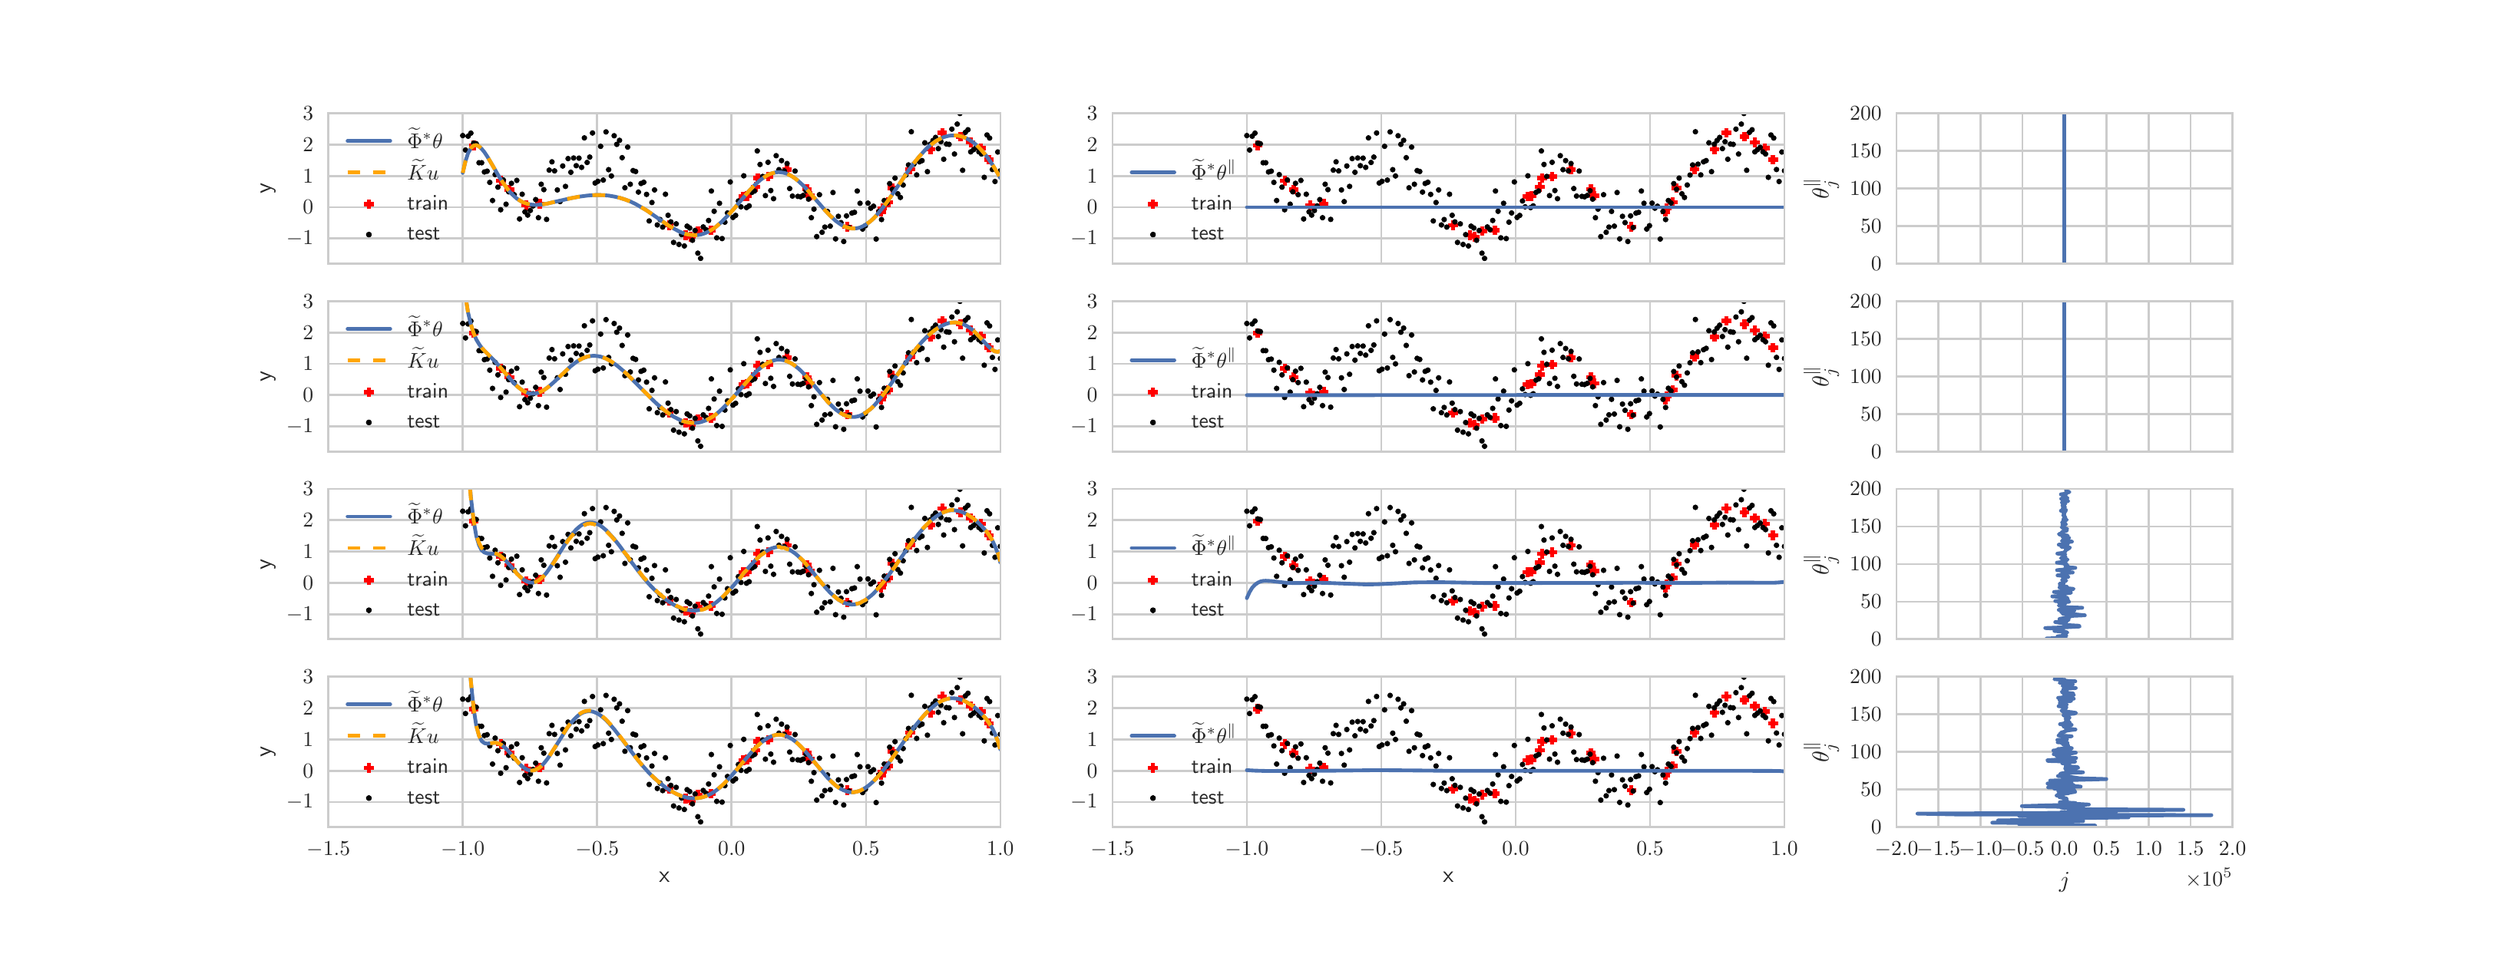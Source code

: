 \begingroup%
\makeatletter%
\begin{pgfpicture}%
\pgfpathrectangle{\pgfpointorigin}{\pgfqpoint{16.0in}{6.0in}}%
\pgfusepath{use as bounding box, clip}%
\begin{pgfscope}%
\pgfsetbuttcap%
\pgfsetmiterjoin%
\definecolor{currentfill}{rgb}{1.0,1.0,1.0}%
\pgfsetfillcolor{currentfill}%
\pgfsetlinewidth{0.0pt}%
\definecolor{currentstroke}{rgb}{1.0,1.0,1.0}%
\pgfsetstrokecolor{currentstroke}%
\pgfsetdash{}{0pt}%
\pgfpathmoveto{\pgfqpoint{0.0in}{0.0in}}%
\pgfpathlineto{\pgfqpoint{16.0in}{0.0in}}%
\pgfpathlineto{\pgfqpoint{16.0in}{6.0in}}%
\pgfpathlineto{\pgfqpoint{0.0in}{6.0in}}%
\pgfpathclose%
\pgfusepath{fill}%
\end{pgfscope}%
\begin{pgfscope}%
\pgfsetbuttcap%
\pgfsetmiterjoin%
\definecolor{currentfill}{rgb}{1.0,1.0,1.0}%
\pgfsetfillcolor{currentfill}%
\pgfsetlinewidth{0.0pt}%
\definecolor{currentstroke}{rgb}{0.0,0.0,0.0}%
\pgfsetstrokecolor{currentstroke}%
\pgfsetstrokeopacity{0.0}%
\pgfsetdash{}{0pt}%
\pgfpathmoveto{\pgfqpoint{2.0in}{4.421in}}%
\pgfpathlineto{\pgfqpoint{6.376in}{4.421in}}%
\pgfpathlineto{\pgfqpoint{6.376in}{5.4in}}%
\pgfpathlineto{\pgfqpoint{2.0in}{5.4in}}%
\pgfpathclose%
\pgfusepath{fill}%
\end{pgfscope}%
\begin{pgfscope}%
\pgfpathrectangle{\pgfqpoint{2.0in}{4.421in}}{\pgfqpoint{4.376in}{0.979in}} %
\pgfusepath{clip}%
\pgfsetroundcap%
\pgfsetroundjoin%
\pgfsetlinewidth{1.004pt}%
\definecolor{currentstroke}{rgb}{0.8,0.8,0.8}%
\pgfsetstrokecolor{currentstroke}%
\pgfsetdash{}{0pt}%
\pgfpathmoveto{\pgfqpoint{2.0in}{4.421in}}%
\pgfpathlineto{\pgfqpoint{2.0in}{5.4in}}%
\pgfusepath{stroke}%
\end{pgfscope}%
\begin{pgfscope}%
\pgfpathrectangle{\pgfqpoint{2.0in}{4.421in}}{\pgfqpoint{4.376in}{0.979in}} %
\pgfusepath{clip}%
\pgfsetroundcap%
\pgfsetroundjoin%
\pgfsetlinewidth{1.004pt}%
\definecolor{currentstroke}{rgb}{0.8,0.8,0.8}%
\pgfsetstrokecolor{currentstroke}%
\pgfsetdash{}{0pt}%
\pgfpathmoveto{\pgfqpoint{2.875in}{4.421in}}%
\pgfpathlineto{\pgfqpoint{2.875in}{5.4in}}%
\pgfusepath{stroke}%
\end{pgfscope}%
\begin{pgfscope}%
\pgfpathrectangle{\pgfqpoint{2.0in}{4.421in}}{\pgfqpoint{4.376in}{0.979in}} %
\pgfusepath{clip}%
\pgfsetroundcap%
\pgfsetroundjoin%
\pgfsetlinewidth{1.004pt}%
\definecolor{currentstroke}{rgb}{0.8,0.8,0.8}%
\pgfsetstrokecolor{currentstroke}%
\pgfsetdash{}{0pt}%
\pgfpathmoveto{\pgfqpoint{3.751in}{4.421in}}%
\pgfpathlineto{\pgfqpoint{3.751in}{5.4in}}%
\pgfusepath{stroke}%
\end{pgfscope}%
\begin{pgfscope}%
\pgfpathrectangle{\pgfqpoint{2.0in}{4.421in}}{\pgfqpoint{4.376in}{0.979in}} %
\pgfusepath{clip}%
\pgfsetroundcap%
\pgfsetroundjoin%
\pgfsetlinewidth{1.004pt}%
\definecolor{currentstroke}{rgb}{0.8,0.8,0.8}%
\pgfsetstrokecolor{currentstroke}%
\pgfsetdash{}{0pt}%
\pgfpathmoveto{\pgfqpoint{4.626in}{4.421in}}%
\pgfpathlineto{\pgfqpoint{4.626in}{5.4in}}%
\pgfusepath{stroke}%
\end{pgfscope}%
\begin{pgfscope}%
\pgfpathrectangle{\pgfqpoint{2.0in}{4.421in}}{\pgfqpoint{4.376in}{0.979in}} %
\pgfusepath{clip}%
\pgfsetroundcap%
\pgfsetroundjoin%
\pgfsetlinewidth{1.004pt}%
\definecolor{currentstroke}{rgb}{0.8,0.8,0.8}%
\pgfsetstrokecolor{currentstroke}%
\pgfsetdash{}{0pt}%
\pgfpathmoveto{\pgfqpoint{5.501in}{4.421in}}%
\pgfpathlineto{\pgfqpoint{5.501in}{5.4in}}%
\pgfusepath{stroke}%
\end{pgfscope}%
\begin{pgfscope}%
\pgfpathrectangle{\pgfqpoint{2.0in}{4.421in}}{\pgfqpoint{4.376in}{0.979in}} %
\pgfusepath{clip}%
\pgfsetroundcap%
\pgfsetroundjoin%
\pgfsetlinewidth{1.004pt}%
\definecolor{currentstroke}{rgb}{0.8,0.8,0.8}%
\pgfsetstrokecolor{currentstroke}%
\pgfsetdash{}{0pt}%
\pgfpathmoveto{\pgfqpoint{6.376in}{4.421in}}%
\pgfpathlineto{\pgfqpoint{6.376in}{5.4in}}%
\pgfusepath{stroke}%
\end{pgfscope}%
\begin{pgfscope}%
\pgfpathrectangle{\pgfqpoint{2.0in}{4.421in}}{\pgfqpoint{4.376in}{0.979in}} %
\pgfusepath{clip}%
\pgfsetroundcap%
\pgfsetroundjoin%
\pgfsetlinewidth{1.004pt}%
\definecolor{currentstroke}{rgb}{0.8,0.8,0.8}%
\pgfsetstrokecolor{currentstroke}%
\pgfsetdash{}{0pt}%
\pgfpathmoveto{\pgfqpoint{2.0in}{4.584in}}%
\pgfpathlineto{\pgfqpoint{6.376in}{4.584in}}%
\pgfusepath{stroke}%
\end{pgfscope}%
\begin{pgfscope}%
\definecolor{textcolor}{rgb}{0.15,0.15,0.15}%
\pgfsetstrokecolor{textcolor}%
\pgfsetfillcolor{textcolor}%
\pgftext[x=1.903in,y=4.584in,right,]{\color{textcolor}\sffamily\fontsize{10.0}{12.0}\selectfont \(\displaystyle -1\)}%
\end{pgfscope}%
\begin{pgfscope}%
\pgfpathrectangle{\pgfqpoint{2.0in}{4.421in}}{\pgfqpoint{4.376in}{0.979in}} %
\pgfusepath{clip}%
\pgfsetroundcap%
\pgfsetroundjoin%
\pgfsetlinewidth{1.004pt}%
\definecolor{currentstroke}{rgb}{0.8,0.8,0.8}%
\pgfsetstrokecolor{currentstroke}%
\pgfsetdash{}{0pt}%
\pgfpathmoveto{\pgfqpoint{2.0in}{4.788in}}%
\pgfpathlineto{\pgfqpoint{6.376in}{4.788in}}%
\pgfusepath{stroke}%
\end{pgfscope}%
\begin{pgfscope}%
\definecolor{textcolor}{rgb}{0.15,0.15,0.15}%
\pgfsetstrokecolor{textcolor}%
\pgfsetfillcolor{textcolor}%
\pgftext[x=1.903in,y=4.788in,right,]{\color{textcolor}\sffamily\fontsize{10.0}{12.0}\selectfont \(\displaystyle 0\)}%
\end{pgfscope}%
\begin{pgfscope}%
\pgfpathrectangle{\pgfqpoint{2.0in}{4.421in}}{\pgfqpoint{4.376in}{0.979in}} %
\pgfusepath{clip}%
\pgfsetroundcap%
\pgfsetroundjoin%
\pgfsetlinewidth{1.004pt}%
\definecolor{currentstroke}{rgb}{0.8,0.8,0.8}%
\pgfsetstrokecolor{currentstroke}%
\pgfsetdash{}{0pt}%
\pgfpathmoveto{\pgfqpoint{2.0in}{4.992in}}%
\pgfpathlineto{\pgfqpoint{6.376in}{4.992in}}%
\pgfusepath{stroke}%
\end{pgfscope}%
\begin{pgfscope}%
\definecolor{textcolor}{rgb}{0.15,0.15,0.15}%
\pgfsetstrokecolor{textcolor}%
\pgfsetfillcolor{textcolor}%
\pgftext[x=1.903in,y=4.992in,right,]{\color{textcolor}\sffamily\fontsize{10.0}{12.0}\selectfont \(\displaystyle 1\)}%
\end{pgfscope}%
\begin{pgfscope}%
\pgfpathrectangle{\pgfqpoint{2.0in}{4.421in}}{\pgfqpoint{4.376in}{0.979in}} %
\pgfusepath{clip}%
\pgfsetroundcap%
\pgfsetroundjoin%
\pgfsetlinewidth{1.004pt}%
\definecolor{currentstroke}{rgb}{0.8,0.8,0.8}%
\pgfsetstrokecolor{currentstroke}%
\pgfsetdash{}{0pt}%
\pgfpathmoveto{\pgfqpoint{2.0in}{5.196in}}%
\pgfpathlineto{\pgfqpoint{6.376in}{5.196in}}%
\pgfusepath{stroke}%
\end{pgfscope}%
\begin{pgfscope}%
\definecolor{textcolor}{rgb}{0.15,0.15,0.15}%
\pgfsetstrokecolor{textcolor}%
\pgfsetfillcolor{textcolor}%
\pgftext[x=1.903in,y=5.196in,right,]{\color{textcolor}\sffamily\fontsize{10.0}{12.0}\selectfont \(\displaystyle 2\)}%
\end{pgfscope}%
\begin{pgfscope}%
\pgfpathrectangle{\pgfqpoint{2.0in}{4.421in}}{\pgfqpoint{4.376in}{0.979in}} %
\pgfusepath{clip}%
\pgfsetroundcap%
\pgfsetroundjoin%
\pgfsetlinewidth{1.004pt}%
\definecolor{currentstroke}{rgb}{0.8,0.8,0.8}%
\pgfsetstrokecolor{currentstroke}%
\pgfsetdash{}{0pt}%
\pgfpathmoveto{\pgfqpoint{2.0in}{5.4in}}%
\pgfpathlineto{\pgfqpoint{6.376in}{5.4in}}%
\pgfusepath{stroke}%
\end{pgfscope}%
\begin{pgfscope}%
\definecolor{textcolor}{rgb}{0.15,0.15,0.15}%
\pgfsetstrokecolor{textcolor}%
\pgfsetfillcolor{textcolor}%
\pgftext[x=1.903in,y=5.4in,right,]{\color{textcolor}\sffamily\fontsize{10.0}{12.0}\selectfont \(\displaystyle 3\)}%
\end{pgfscope}%
\begin{pgfscope}%
\definecolor{textcolor}{rgb}{0.15,0.15,0.15}%
\pgfsetstrokecolor{textcolor}%
\pgfsetfillcolor{textcolor}%
\pgftext[x=1.656in,y=4.911in,,bottom,rotate=90.0]{\color{textcolor}\sffamily\fontsize{11.0}{13.2}\selectfont y}%
\end{pgfscope}%
\begin{pgfscope}%
\pgfpathrectangle{\pgfqpoint{2.0in}{4.421in}}{\pgfqpoint{4.376in}{0.979in}} %
\pgfusepath{clip}%
\pgfsetbuttcap%
\pgfsetroundjoin%
\definecolor{currentfill}{rgb}{1.0,0.0,0.0}%
\pgfsetfillcolor{currentfill}%
\pgfsetlinewidth{2.007pt}%
\definecolor{currentstroke}{rgb}{1.0,0.0,0.0}%
\pgfsetstrokecolor{currentstroke}%
\pgfsetdash{}{0pt}%
\pgfpathmoveto{\pgfqpoint{4.766in}{4.979in}}%
\pgfpathlineto{\pgfqpoint{4.828in}{4.979in}}%
\pgfpathmoveto{\pgfqpoint{4.797in}{4.948in}}%
\pgfpathlineto{\pgfqpoint{4.797in}{5.01in}}%
\pgfusepath{stroke,fill}%
\end{pgfscope}%
\begin{pgfscope}%
\pgfpathrectangle{\pgfqpoint{2.0in}{4.421in}}{\pgfqpoint{4.376in}{0.979in}} %
\pgfusepath{clip}%
\pgfsetbuttcap%
\pgfsetroundjoin%
\definecolor{currentfill}{rgb}{1.0,0.0,0.0}%
\pgfsetfillcolor{currentfill}%
\pgfsetlinewidth{2.007pt}%
\definecolor{currentstroke}{rgb}{1.0,0.0,0.0}%
\pgfsetstrokecolor{currentstroke}%
\pgfsetdash{}{0pt}%
\pgfpathmoveto{\pgfqpoint{5.348in}{4.661in}}%
\pgfpathlineto{\pgfqpoint{5.41in}{4.661in}}%
\pgfpathmoveto{\pgfqpoint{5.379in}{4.63in}}%
\pgfpathlineto{\pgfqpoint{5.379in}{4.692in}}%
\pgfusepath{stroke,fill}%
\end{pgfscope}%
\begin{pgfscope}%
\pgfpathrectangle{\pgfqpoint{2.0in}{4.421in}}{\pgfqpoint{4.376in}{0.979in}} %
\pgfusepath{clip}%
\pgfsetbuttcap%
\pgfsetroundjoin%
\definecolor{currentfill}{rgb}{1.0,0.0,0.0}%
\pgfsetfillcolor{currentfill}%
\pgfsetlinewidth{2.007pt}%
\definecolor{currentstroke}{rgb}{1.0,0.0,0.0}%
\pgfsetstrokecolor{currentstroke}%
\pgfsetdash{}{0pt}%
\pgfpathmoveto{\pgfqpoint{4.955in}{5.032in}}%
\pgfpathlineto{\pgfqpoint{5.017in}{5.032in}}%
\pgfpathmoveto{\pgfqpoint{4.986in}{5.001in}}%
\pgfpathlineto{\pgfqpoint{4.986in}{5.063in}}%
\pgfusepath{stroke,fill}%
\end{pgfscope}%
\begin{pgfscope}%
\pgfpathrectangle{\pgfqpoint{2.0in}{4.421in}}{\pgfqpoint{4.376in}{0.979in}} %
\pgfusepath{clip}%
\pgfsetbuttcap%
\pgfsetroundjoin%
\definecolor{currentfill}{rgb}{1.0,0.0,0.0}%
\pgfsetfillcolor{currentfill}%
\pgfsetlinewidth{2.007pt}%
\definecolor{currentstroke}{rgb}{1.0,0.0,0.0}%
\pgfsetstrokecolor{currentstroke}%
\pgfsetdash{}{0pt}%
\pgfpathmoveto{\pgfqpoint{4.752in}{4.921in}}%
\pgfpathlineto{\pgfqpoint{4.814in}{4.921in}}%
\pgfpathmoveto{\pgfqpoint{4.783in}{4.89in}}%
\pgfpathlineto{\pgfqpoint{4.783in}{4.952in}}%
\pgfusepath{stroke,fill}%
\end{pgfscope}%
\begin{pgfscope}%
\pgfpathrectangle{\pgfqpoint{2.0in}{4.421in}}{\pgfqpoint{4.376in}{0.979in}} %
\pgfusepath{clip}%
\pgfsetbuttcap%
\pgfsetroundjoin%
\definecolor{currentfill}{rgb}{1.0,0.0,0.0}%
\pgfsetfillcolor{currentfill}%
\pgfsetlinewidth{2.007pt}%
\definecolor{currentstroke}{rgb}{1.0,0.0,0.0}%
\pgfsetstrokecolor{currentstroke}%
\pgfsetdash{}{0pt}%
\pgfpathmoveto{\pgfqpoint{4.328in}{4.595in}}%
\pgfpathlineto{\pgfqpoint{4.39in}{4.595in}}%
\pgfpathmoveto{\pgfqpoint{4.359in}{4.564in}}%
\pgfpathlineto{\pgfqpoint{4.359in}{4.626in}}%
\pgfusepath{stroke,fill}%
\end{pgfscope}%
\begin{pgfscope}%
\pgfpathrectangle{\pgfqpoint{2.0in}{4.421in}}{\pgfqpoint{4.376in}{0.979in}} %
\pgfusepath{clip}%
\pgfsetbuttcap%
\pgfsetroundjoin%
\definecolor{currentfill}{rgb}{1.0,0.0,0.0}%
\pgfsetfillcolor{currentfill}%
\pgfsetlinewidth{2.007pt}%
\definecolor{currentstroke}{rgb}{1.0,0.0,0.0}%
\pgfsetstrokecolor{currentstroke}%
\pgfsetdash{}{0pt}%
\pgfpathmoveto{\pgfqpoint{5.106in}{4.864in}}%
\pgfpathlineto{\pgfqpoint{5.168in}{4.864in}}%
\pgfpathmoveto{\pgfqpoint{5.137in}{4.833in}}%
\pgfpathlineto{\pgfqpoint{5.137in}{4.895in}}%
\pgfusepath{stroke,fill}%
\end{pgfscope}%
\begin{pgfscope}%
\pgfpathrectangle{\pgfqpoint{2.0in}{4.421in}}{\pgfqpoint{4.376in}{0.979in}} %
\pgfusepath{clip}%
\pgfsetbuttcap%
\pgfsetroundjoin%
\definecolor{currentfill}{rgb}{1.0,0.0,0.0}%
\pgfsetfillcolor{currentfill}%
\pgfsetlinewidth{2.007pt}%
\definecolor{currentstroke}{rgb}{1.0,0.0,0.0}%
\pgfsetstrokecolor{currentstroke}%
\pgfsetdash{}{0pt}%
\pgfpathmoveto{\pgfqpoint{4.376in}{4.632in}}%
\pgfpathlineto{\pgfqpoint{4.438in}{4.632in}}%
\pgfpathmoveto{\pgfqpoint{4.407in}{4.601in}}%
\pgfpathlineto{\pgfqpoint{4.407in}{4.663in}}%
\pgfusepath{stroke,fill}%
\end{pgfscope}%
\begin{pgfscope}%
\pgfpathrectangle{\pgfqpoint{2.0in}{4.421in}}{\pgfqpoint{4.376in}{0.979in}} %
\pgfusepath{clip}%
\pgfsetbuttcap%
\pgfsetroundjoin%
\definecolor{currentfill}{rgb}{1.0,0.0,0.0}%
\pgfsetfillcolor{currentfill}%
\pgfsetlinewidth{2.007pt}%
\definecolor{currentstroke}{rgb}{1.0,0.0,0.0}%
\pgfsetstrokecolor{currentstroke}%
\pgfsetdash{}{0pt}%
\pgfpathmoveto{\pgfqpoint{5.966in}{5.272in}}%
\pgfpathlineto{\pgfqpoint{6.029in}{5.272in}}%
\pgfpathmoveto{\pgfqpoint{5.998in}{5.241in}}%
\pgfpathlineto{\pgfqpoint{5.998in}{5.304in}}%
\pgfusepath{stroke,fill}%
\end{pgfscope}%
\begin{pgfscope}%
\pgfpathrectangle{\pgfqpoint{2.0in}{4.421in}}{\pgfqpoint{4.376in}{0.979in}} %
\pgfusepath{clip}%
\pgfsetbuttcap%
\pgfsetroundjoin%
\definecolor{currentfill}{rgb}{1.0,0.0,0.0}%
\pgfsetfillcolor{currentfill}%
\pgfsetlinewidth{2.007pt}%
\definecolor{currentstroke}{rgb}{1.0,0.0,0.0}%
\pgfsetstrokecolor{currentstroke}%
\pgfsetdash{}{0pt}%
\pgfpathmoveto{\pgfqpoint{6.218in}{5.173in}}%
\pgfpathlineto{\pgfqpoint{6.28in}{5.173in}}%
\pgfpathmoveto{\pgfqpoint{6.249in}{5.142in}}%
\pgfpathlineto{\pgfqpoint{6.249in}{5.204in}}%
\pgfusepath{stroke,fill}%
\end{pgfscope}%
\begin{pgfscope}%
\pgfpathrectangle{\pgfqpoint{2.0in}{4.421in}}{\pgfqpoint{4.376in}{0.979in}} %
\pgfusepath{clip}%
\pgfsetbuttcap%
\pgfsetroundjoin%
\definecolor{currentfill}{rgb}{1.0,0.0,0.0}%
\pgfsetfillcolor{currentfill}%
\pgfsetlinewidth{2.007pt}%
\definecolor{currentstroke}{rgb}{1.0,0.0,0.0}%
\pgfsetstrokecolor{currentstroke}%
\pgfsetdash{}{0pt}%
\pgfpathmoveto{\pgfqpoint{4.187in}{4.67in}}%
\pgfpathlineto{\pgfqpoint{4.249in}{4.67in}}%
\pgfpathmoveto{\pgfqpoint{4.218in}{4.639in}}%
\pgfpathlineto{\pgfqpoint{4.218in}{4.701in}}%
\pgfusepath{stroke,fill}%
\end{pgfscope}%
\begin{pgfscope}%
\pgfpathrectangle{\pgfqpoint{2.0in}{4.421in}}{\pgfqpoint{4.376in}{0.979in}} %
\pgfusepath{clip}%
\pgfsetbuttcap%
\pgfsetroundjoin%
\definecolor{currentfill}{rgb}{1.0,0.0,0.0}%
\pgfsetfillcolor{currentfill}%
\pgfsetlinewidth{2.007pt}%
\definecolor{currentstroke}{rgb}{1.0,0.0,0.0}%
\pgfsetstrokecolor{currentstroke}%
\pgfsetdash{}{0pt}%
\pgfpathmoveto{\pgfqpoint{5.616in}{4.82in}}%
\pgfpathlineto{\pgfqpoint{5.678in}{4.82in}}%
\pgfpathmoveto{\pgfqpoint{5.647in}{4.789in}}%
\pgfpathlineto{\pgfqpoint{5.647in}{4.851in}}%
\pgfusepath{stroke,fill}%
\end{pgfscope}%
\begin{pgfscope}%
\pgfpathrectangle{\pgfqpoint{2.0in}{4.421in}}{\pgfqpoint{4.376in}{0.979in}} %
\pgfusepath{clip}%
\pgfsetbuttcap%
\pgfsetroundjoin%
\definecolor{currentfill}{rgb}{1.0,0.0,0.0}%
\pgfsetfillcolor{currentfill}%
\pgfsetlinewidth{2.007pt}%
\definecolor{currentstroke}{rgb}{1.0,0.0,0.0}%
\pgfsetstrokecolor{currentstroke}%
\pgfsetdash{}{0pt}%
\pgfpathmoveto{\pgfqpoint{4.696in}{4.861in}}%
\pgfpathlineto{\pgfqpoint{4.758in}{4.861in}}%
\pgfpathmoveto{\pgfqpoint{4.727in}{4.829in}}%
\pgfpathlineto{\pgfqpoint{4.727in}{4.892in}}%
\pgfusepath{stroke,fill}%
\end{pgfscope}%
\begin{pgfscope}%
\pgfpathrectangle{\pgfqpoint{2.0in}{4.421in}}{\pgfqpoint{4.376in}{0.979in}} %
\pgfusepath{clip}%
\pgfsetbuttcap%
\pgfsetroundjoin%
\definecolor{currentfill}{rgb}{1.0,0.0,0.0}%
\pgfsetfillcolor{currentfill}%
\pgfsetlinewidth{2.007pt}%
\definecolor{currentstroke}{rgb}{1.0,0.0,0.0}%
\pgfsetstrokecolor{currentstroke}%
\pgfsetdash{}{0pt}%
\pgfpathmoveto{\pgfqpoint{4.833in}{4.988in}}%
\pgfpathlineto{\pgfqpoint{4.895in}{4.988in}}%
\pgfpathmoveto{\pgfqpoint{4.864in}{4.957in}}%
\pgfpathlineto{\pgfqpoint{4.864in}{5.019in}}%
\pgfusepath{stroke,fill}%
\end{pgfscope}%
\begin{pgfscope}%
\pgfpathrectangle{\pgfqpoint{2.0in}{4.421in}}{\pgfqpoint{4.376in}{0.979in}} %
\pgfusepath{clip}%
\pgfsetbuttcap%
\pgfsetroundjoin%
\definecolor{currentfill}{rgb}{1.0,0.0,0.0}%
\pgfsetfillcolor{currentfill}%
\pgfsetlinewidth{2.007pt}%
\definecolor{currentstroke}{rgb}{1.0,0.0,0.0}%
\pgfsetstrokecolor{currentstroke}%
\pgfsetdash{}{0pt}%
\pgfpathmoveto{\pgfqpoint{6.085in}{5.248in}}%
\pgfpathlineto{\pgfqpoint{6.147in}{5.248in}}%
\pgfpathmoveto{\pgfqpoint{6.116in}{5.217in}}%
\pgfpathlineto{\pgfqpoint{6.116in}{5.279in}}%
\pgfusepath{stroke,fill}%
\end{pgfscope}%
\begin{pgfscope}%
\pgfpathrectangle{\pgfqpoint{2.0in}{4.421in}}{\pgfqpoint{4.376in}{0.979in}} %
\pgfusepath{clip}%
\pgfsetbuttcap%
\pgfsetroundjoin%
\definecolor{currentfill}{rgb}{1.0,0.0,0.0}%
\pgfsetfillcolor{currentfill}%
\pgfsetlinewidth{2.007pt}%
\definecolor{currentstroke}{rgb}{1.0,0.0,0.0}%
\pgfsetstrokecolor{currentstroke}%
\pgfsetdash{}{0pt}%
\pgfpathmoveto{\pgfqpoint{3.093in}{4.961in}}%
\pgfpathlineto{\pgfqpoint{3.155in}{4.961in}}%
\pgfpathmoveto{\pgfqpoint{3.124in}{4.93in}}%
\pgfpathlineto{\pgfqpoint{3.124in}{4.992in}}%
\pgfusepath{stroke,fill}%
\end{pgfscope}%
\begin{pgfscope}%
\pgfpathrectangle{\pgfqpoint{2.0in}{4.421in}}{\pgfqpoint{4.376in}{0.979in}} %
\pgfusepath{clip}%
\pgfsetbuttcap%
\pgfsetroundjoin%
\definecolor{currentfill}{rgb}{1.0,0.0,0.0}%
\pgfsetfillcolor{currentfill}%
\pgfsetlinewidth{2.007pt}%
\definecolor{currentstroke}{rgb}{1.0,0.0,0.0}%
\pgfsetstrokecolor{currentstroke}%
\pgfsetdash{}{0pt}%
\pgfpathmoveto{\pgfqpoint{3.149in}{4.903in}}%
\pgfpathlineto{\pgfqpoint{3.211in}{4.903in}}%
\pgfpathmoveto{\pgfqpoint{3.18in}{4.872in}}%
\pgfpathlineto{\pgfqpoint{3.18in}{4.934in}}%
\pgfusepath{stroke,fill}%
\end{pgfscope}%
\begin{pgfscope}%
\pgfpathrectangle{\pgfqpoint{2.0in}{4.421in}}{\pgfqpoint{4.376in}{0.979in}} %
\pgfusepath{clip}%
\pgfsetbuttcap%
\pgfsetroundjoin%
\definecolor{currentfill}{rgb}{1.0,0.0,0.0}%
\pgfsetfillcolor{currentfill}%
\pgfsetlinewidth{2.007pt}%
\definecolor{currentstroke}{rgb}{1.0,0.0,0.0}%
\pgfsetstrokecolor{currentstroke}%
\pgfsetdash{}{0pt}%
\pgfpathmoveto{\pgfqpoint{2.915in}{5.191in}}%
\pgfpathlineto{\pgfqpoint{2.977in}{5.191in}}%
\pgfpathmoveto{\pgfqpoint{2.946in}{5.159in}}%
\pgfpathlineto{\pgfqpoint{2.946in}{5.222in}}%
\pgfusepath{stroke,fill}%
\end{pgfscope}%
\begin{pgfscope}%
\pgfpathrectangle{\pgfqpoint{2.0in}{4.421in}}{\pgfqpoint{4.376in}{0.979in}} %
\pgfusepath{clip}%
\pgfsetbuttcap%
\pgfsetroundjoin%
\definecolor{currentfill}{rgb}{1.0,0.0,0.0}%
\pgfsetfillcolor{currentfill}%
\pgfsetlinewidth{2.007pt}%
\definecolor{currentstroke}{rgb}{1.0,0.0,0.0}%
\pgfsetstrokecolor{currentstroke}%
\pgfsetdash{}{0pt}%
\pgfpathmoveto{\pgfqpoint{5.759in}{5.036in}}%
\pgfpathlineto{\pgfqpoint{5.822in}{5.036in}}%
\pgfpathmoveto{\pgfqpoint{5.79in}{5.005in}}%
\pgfpathlineto{\pgfqpoint{5.79in}{5.067in}}%
\pgfusepath{stroke,fill}%
\end{pgfscope}%
\begin{pgfscope}%
\pgfpathrectangle{\pgfqpoint{2.0in}{4.421in}}{\pgfqpoint{4.376in}{0.979in}} %
\pgfusepath{clip}%
\pgfsetbuttcap%
\pgfsetroundjoin%
\definecolor{currentfill}{rgb}{1.0,0.0,0.0}%
\pgfsetfillcolor{currentfill}%
\pgfsetlinewidth{2.007pt}%
\definecolor{currentstroke}{rgb}{1.0,0.0,0.0}%
\pgfsetstrokecolor{currentstroke}%
\pgfsetdash{}{0pt}%
\pgfpathmoveto{\pgfqpoint{5.569in}{4.759in}}%
\pgfpathlineto{\pgfqpoint{5.631in}{4.759in}}%
\pgfpathmoveto{\pgfqpoint{5.6in}{4.727in}}%
\pgfpathlineto{\pgfqpoint{5.6in}{4.79in}}%
\pgfusepath{stroke,fill}%
\end{pgfscope}%
\begin{pgfscope}%
\pgfpathrectangle{\pgfqpoint{2.0in}{4.421in}}{\pgfqpoint{4.376in}{0.979in}} %
\pgfusepath{clip}%
\pgfsetbuttcap%
\pgfsetroundjoin%
\definecolor{currentfill}{rgb}{1.0,0.0,0.0}%
\pgfsetfillcolor{currentfill}%
\pgfsetlinewidth{2.007pt}%
\definecolor{currentstroke}{rgb}{1.0,0.0,0.0}%
\pgfsetstrokecolor{currentstroke}%
\pgfsetdash{}{0pt}%
\pgfpathmoveto{\pgfqpoint{5.89in}{5.166in}}%
\pgfpathlineto{\pgfqpoint{5.952in}{5.166in}}%
\pgfpathmoveto{\pgfqpoint{5.921in}{5.135in}}%
\pgfpathlineto{\pgfqpoint{5.921in}{5.197in}}%
\pgfusepath{stroke,fill}%
\end{pgfscope}%
\begin{pgfscope}%
\pgfpathrectangle{\pgfqpoint{2.0in}{4.421in}}{\pgfqpoint{4.376in}{0.979in}} %
\pgfusepath{clip}%
\pgfsetbuttcap%
\pgfsetroundjoin%
\definecolor{currentfill}{rgb}{1.0,0.0,0.0}%
\pgfsetfillcolor{currentfill}%
\pgfsetlinewidth{2.007pt}%
\definecolor{currentstroke}{rgb}{1.0,0.0,0.0}%
\pgfsetstrokecolor{currentstroke}%
\pgfsetdash{}{0pt}%
\pgfpathmoveto{\pgfqpoint{6.271in}{5.097in}}%
\pgfpathlineto{\pgfqpoint{6.333in}{5.097in}}%
\pgfpathmoveto{\pgfqpoint{6.302in}{5.066in}}%
\pgfpathlineto{\pgfqpoint{6.302in}{5.128in}}%
\pgfusepath{stroke,fill}%
\end{pgfscope}%
\begin{pgfscope}%
\pgfpathrectangle{\pgfqpoint{2.0in}{4.421in}}{\pgfqpoint{4.376in}{0.979in}} %
\pgfusepath{clip}%
\pgfsetbuttcap%
\pgfsetroundjoin%
\definecolor{currentfill}{rgb}{1.0,0.0,0.0}%
\pgfsetfillcolor{currentfill}%
\pgfsetlinewidth{2.007pt}%
\definecolor{currentstroke}{rgb}{1.0,0.0,0.0}%
\pgfsetstrokecolor{currentstroke}%
\pgfsetdash{}{0pt}%
\pgfpathmoveto{\pgfqpoint{5.642in}{4.914in}}%
\pgfpathlineto{\pgfqpoint{5.704in}{4.914in}}%
\pgfpathmoveto{\pgfqpoint{5.673in}{4.883in}}%
\pgfpathlineto{\pgfqpoint{5.673in}{4.945in}}%
\pgfusepath{stroke,fill}%
\end{pgfscope}%
\begin{pgfscope}%
\pgfpathrectangle{\pgfqpoint{2.0in}{4.421in}}{\pgfqpoint{4.376in}{0.979in}} %
\pgfusepath{clip}%
\pgfsetbuttcap%
\pgfsetroundjoin%
\definecolor{currentfill}{rgb}{1.0,0.0,0.0}%
\pgfsetfillcolor{currentfill}%
\pgfsetlinewidth{2.007pt}%
\definecolor{currentstroke}{rgb}{1.0,0.0,0.0}%
\pgfsetstrokecolor{currentstroke}%
\pgfsetdash{}{0pt}%
\pgfpathmoveto{\pgfqpoint{4.46in}{4.638in}}%
\pgfpathlineto{\pgfqpoint{4.522in}{4.638in}}%
\pgfpathmoveto{\pgfqpoint{4.491in}{4.607in}}%
\pgfpathlineto{\pgfqpoint{4.491in}{4.669in}}%
\pgfusepath{stroke,fill}%
\end{pgfscope}%
\begin{pgfscope}%
\pgfpathrectangle{\pgfqpoint{2.0in}{4.421in}}{\pgfqpoint{4.376in}{0.979in}} %
\pgfusepath{clip}%
\pgfsetbuttcap%
\pgfsetroundjoin%
\definecolor{currentfill}{rgb}{1.0,0.0,0.0}%
\pgfsetfillcolor{currentfill}%
\pgfsetlinewidth{2.007pt}%
\definecolor{currentstroke}{rgb}{1.0,0.0,0.0}%
\pgfsetstrokecolor{currentstroke}%
\pgfsetdash{}{0pt}%
\pgfpathmoveto{\pgfqpoint{5.577in}{4.781in}}%
\pgfpathlineto{\pgfqpoint{5.639in}{4.781in}}%
\pgfpathmoveto{\pgfqpoint{5.608in}{4.75in}}%
\pgfpathlineto{\pgfqpoint{5.608in}{4.812in}}%
\pgfusepath{stroke,fill}%
\end{pgfscope}%
\begin{pgfscope}%
\pgfpathrectangle{\pgfqpoint{2.0in}{4.421in}}{\pgfqpoint{4.376in}{0.979in}} %
\pgfusepath{clip}%
\pgfsetbuttcap%
\pgfsetroundjoin%
\definecolor{currentfill}{rgb}{1.0,0.0,0.0}%
\pgfsetfillcolor{currentfill}%
\pgfsetlinewidth{2.007pt}%
\definecolor{currentstroke}{rgb}{1.0,0.0,0.0}%
\pgfsetstrokecolor{currentstroke}%
\pgfsetdash{}{0pt}%
\pgfpathmoveto{\pgfqpoint{3.258in}{4.801in}}%
\pgfpathlineto{\pgfqpoint{3.32in}{4.801in}}%
\pgfpathmoveto{\pgfqpoint{3.289in}{4.77in}}%
\pgfpathlineto{\pgfqpoint{3.289in}{4.832in}}%
\pgfusepath{stroke,fill}%
\end{pgfscope}%
\begin{pgfscope}%
\pgfpathrectangle{\pgfqpoint{2.0in}{4.421in}}{\pgfqpoint{4.376in}{0.979in}} %
\pgfusepath{clip}%
\pgfsetbuttcap%
\pgfsetroundjoin%
\definecolor{currentfill}{rgb}{1.0,0.0,0.0}%
\pgfsetfillcolor{currentfill}%
\pgfsetlinewidth{2.007pt}%
\definecolor{currentstroke}{rgb}{1.0,0.0,0.0}%
\pgfsetstrokecolor{currentstroke}%
\pgfsetdash{}{0pt}%
\pgfpathmoveto{\pgfqpoint{5.085in}{4.905in}}%
\pgfpathlineto{\pgfqpoint{5.147in}{4.905in}}%
\pgfpathmoveto{\pgfqpoint{5.116in}{4.874in}}%
\pgfpathlineto{\pgfqpoint{5.116in}{4.936in}}%
\pgfusepath{stroke,fill}%
\end{pgfscope}%
\begin{pgfscope}%
\pgfpathrectangle{\pgfqpoint{2.0in}{4.421in}}{\pgfqpoint{4.376in}{0.979in}} %
\pgfusepath{clip}%
\pgfsetbuttcap%
\pgfsetroundjoin%
\definecolor{currentfill}{rgb}{1.0,0.0,0.0}%
\pgfsetfillcolor{currentfill}%
\pgfsetlinewidth{2.007pt}%
\definecolor{currentstroke}{rgb}{1.0,0.0,0.0}%
\pgfsetstrokecolor{currentstroke}%
\pgfsetdash{}{0pt}%
\pgfpathmoveto{\pgfqpoint{3.346in}{4.81in}}%
\pgfpathlineto{\pgfqpoint{3.408in}{4.81in}}%
\pgfpathmoveto{\pgfqpoint{3.377in}{4.779in}}%
\pgfpathlineto{\pgfqpoint{3.377in}{4.841in}}%
\pgfusepath{stroke,fill}%
\end{pgfscope}%
\begin{pgfscope}%
\pgfpathrectangle{\pgfqpoint{2.0in}{4.421in}}{\pgfqpoint{4.376in}{0.979in}} %
\pgfusepath{clip}%
\pgfsetbuttcap%
\pgfsetroundjoin%
\definecolor{currentfill}{rgb}{1.0,0.0,0.0}%
\pgfsetfillcolor{currentfill}%
\pgfsetlinewidth{2.007pt}%
\definecolor{currentstroke}{rgb}{1.0,0.0,0.0}%
\pgfsetstrokecolor{currentstroke}%
\pgfsetdash{}{0pt}%
\pgfpathmoveto{\pgfqpoint{6.152in}{5.21in}}%
\pgfpathlineto{\pgfqpoint{6.214in}{5.21in}}%
\pgfpathmoveto{\pgfqpoint{6.183in}{5.179in}}%
\pgfpathlineto{\pgfqpoint{6.183in}{5.241in}}%
\pgfusepath{stroke,fill}%
\end{pgfscope}%
\begin{pgfscope}%
\pgfpathrectangle{\pgfqpoint{2.0in}{4.421in}}{\pgfqpoint{4.376in}{0.979in}} %
\pgfusepath{clip}%
\pgfsetbuttcap%
\pgfsetroundjoin%
\definecolor{currentfill}{rgb}{1.0,0.0,0.0}%
\pgfsetfillcolor{currentfill}%
\pgfsetlinewidth{2.007pt}%
\definecolor{currentstroke}{rgb}{1.0,0.0,0.0}%
\pgfsetstrokecolor{currentstroke}%
\pgfsetdash{}{0pt}%
\pgfpathmoveto{\pgfqpoint{4.671in}{4.857in}}%
\pgfpathlineto{\pgfqpoint{4.733in}{4.857in}}%
\pgfpathmoveto{\pgfqpoint{4.702in}{4.826in}}%
\pgfpathlineto{\pgfqpoint{4.702in}{4.888in}}%
\pgfusepath{stroke,fill}%
\end{pgfscope}%
\begin{pgfscope}%
\pgfpathrectangle{\pgfqpoint{2.0in}{4.421in}}{\pgfqpoint{4.376in}{0.979in}} %
\pgfusepath{clip}%
\pgfsetbuttcap%
\pgfsetroundjoin%
\definecolor{currentfill}{rgb}{1.0,0.0,0.0}%
\pgfsetfillcolor{currentfill}%
\pgfsetlinewidth{2.007pt}%
\definecolor{currentstroke}{rgb}{1.0,0.0,0.0}%
\pgfsetstrokecolor{currentstroke}%
\pgfsetdash{}{0pt}%
\pgfpathmoveto{\pgfqpoint{4.296in}{4.606in}}%
\pgfpathlineto{\pgfqpoint{4.358in}{4.606in}}%
\pgfpathmoveto{\pgfqpoint{4.327in}{4.575in}}%
\pgfpathlineto{\pgfqpoint{4.327in}{4.637in}}%
\pgfusepath{stroke,fill}%
\end{pgfscope}%
\begin{pgfscope}%
\pgfpathrectangle{\pgfqpoint{2.0in}{4.421in}}{\pgfqpoint{4.376in}{0.979in}} %
\pgfusepath{clip}%
\pgfsetbuttcap%
\pgfsetroundjoin%
\definecolor{currentfill}{rgb}{0.0,0.0,0.0}%
\pgfsetfillcolor{currentfill}%
\pgfsetlinewidth{0.301pt}%
\definecolor{currentstroke}{rgb}{0.0,0.0,0.0}%
\pgfsetstrokecolor{currentstroke}%
\pgfsetdash{}{0pt}%
\pgfsys@defobject{currentmarker}{\pgfqpoint{-0.016in}{-0.016in}}{\pgfqpoint{0.016in}{0.016in}}{%
\pgfpathmoveto{\pgfqpoint{0.0in}{-0.016in}}%
\pgfpathcurveto{\pgfqpoint{0.004in}{-0.016in}}{\pgfqpoint{0.008in}{-0.014in}}{\pgfqpoint{0.011in}{-0.011in}}%
\pgfpathcurveto{\pgfqpoint{0.014in}{-0.008in}}{\pgfqpoint{0.016in}{-0.004in}}{\pgfqpoint{0.016in}{0.0in}}%
\pgfpathcurveto{\pgfqpoint{0.016in}{0.004in}}{\pgfqpoint{0.014in}{0.008in}}{\pgfqpoint{0.011in}{0.011in}}%
\pgfpathcurveto{\pgfqpoint{0.008in}{0.014in}}{\pgfqpoint{0.004in}{0.016in}}{\pgfqpoint{0.0in}{0.016in}}%
\pgfpathcurveto{\pgfqpoint{-0.004in}{0.016in}}{\pgfqpoint{-0.008in}{0.014in}}{\pgfqpoint{-0.011in}{0.011in}}%
\pgfpathcurveto{\pgfqpoint{-0.014in}{0.008in}}{\pgfqpoint{-0.016in}{0.004in}}{\pgfqpoint{-0.016in}{0.0in}}%
\pgfpathcurveto{\pgfqpoint{-0.016in}{-0.004in}}{\pgfqpoint{-0.014in}{-0.008in}}{\pgfqpoint{-0.011in}{-0.011in}}%
\pgfpathcurveto{\pgfqpoint{-0.008in}{-0.014in}}{\pgfqpoint{-0.004in}{-0.016in}}{\pgfqpoint{0.0in}{-0.016in}}%
\pgfpathclose%
\pgfusepath{stroke,fill}%
}%
\begin{pgfscope}%
\pgfsys@transformshift{2.875in}{5.255in}%
\pgfsys@useobject{currentmarker}{}%
\end{pgfscope}%
\begin{pgfscope}%
\pgfsys@transformshift{2.893in}{5.161in}%
\pgfsys@useobject{currentmarker}{}%
\end{pgfscope}%
\begin{pgfscope}%
\pgfsys@transformshift{2.91in}{5.251in}%
\pgfsys@useobject{currentmarker}{}%
\end{pgfscope}%
\begin{pgfscope}%
\pgfsys@transformshift{2.928in}{5.271in}%
\pgfsys@useobject{currentmarker}{}%
\end{pgfscope}%
\begin{pgfscope}%
\pgfsys@transformshift{2.946in}{5.206in}%
\pgfsys@useobject{currentmarker}{}%
\end{pgfscope}%
\begin{pgfscope}%
\pgfsys@transformshift{2.963in}{5.202in}%
\pgfsys@useobject{currentmarker}{}%
\end{pgfscope}%
\begin{pgfscope}%
\pgfsys@transformshift{2.981in}{5.078in}%
\pgfsys@useobject{currentmarker}{}%
\end{pgfscope}%
\begin{pgfscope}%
\pgfsys@transformshift{2.998in}{5.078in}%
\pgfsys@useobject{currentmarker}{}%
\end{pgfscope}%
\begin{pgfscope}%
\pgfsys@transformshift{3.016in}{5.018in}%
\pgfsys@useobject{currentmarker}{}%
\end{pgfscope}%
\begin{pgfscope}%
\pgfsys@transformshift{3.034in}{5.023in}%
\pgfsys@useobject{currentmarker}{}%
\end{pgfscope}%
\begin{pgfscope}%
\pgfsys@transformshift{3.051in}{4.95in}%
\pgfsys@useobject{currentmarker}{}%
\end{pgfscope}%
\begin{pgfscope}%
\pgfsys@transformshift{3.069in}{4.832in}%
\pgfsys@useobject{currentmarker}{}%
\end{pgfscope}%
\begin{pgfscope}%
\pgfsys@transformshift{3.086in}{5.001in}%
\pgfsys@useobject{currentmarker}{}%
\end{pgfscope}%
\begin{pgfscope}%
\pgfsys@transformshift{3.104in}{4.919in}%
\pgfsys@useobject{currentmarker}{}%
\end{pgfscope}%
\begin{pgfscope}%
\pgfsys@transformshift{3.122in}{4.772in}%
\pgfsys@useobject{currentmarker}{}%
\end{pgfscope}%
\begin{pgfscope}%
\pgfsys@transformshift{3.139in}{4.966in}%
\pgfsys@useobject{currentmarker}{}%
\end{pgfscope}%
\begin{pgfscope}%
\pgfsys@transformshift{3.157in}{4.808in}%
\pgfsys@useobject{currentmarker}{}%
\end{pgfscope}%
\begin{pgfscope}%
\pgfsys@transformshift{3.174in}{4.889in}%
\pgfsys@useobject{currentmarker}{}%
\end{pgfscope}%
\begin{pgfscope}%
\pgfsys@transformshift{3.192in}{4.944in}%
\pgfsys@useobject{currentmarker}{}%
\end{pgfscope}%
\begin{pgfscope}%
\pgfsys@transformshift{3.21in}{4.87in}%
\pgfsys@useobject{currentmarker}{}%
\end{pgfscope}%
\begin{pgfscope}%
\pgfsys@transformshift{3.227in}{4.963in}%
\pgfsys@useobject{currentmarker}{}%
\end{pgfscope}%
\begin{pgfscope}%
\pgfsys@transformshift{3.245in}{4.712in}%
\pgfsys@useobject{currentmarker}{}%
\end{pgfscope}%
\begin{pgfscope}%
\pgfsys@transformshift{3.262in}{4.873in}%
\pgfsys@useobject{currentmarker}{}%
\end{pgfscope}%
\begin{pgfscope}%
\pgfsys@transformshift{3.28in}{4.758in}%
\pgfsys@useobject{currentmarker}{}%
\end{pgfscope}%
\begin{pgfscope}%
\pgfsys@transformshift{3.298in}{4.737in}%
\pgfsys@useobject{currentmarker}{}%
\end{pgfscope}%
\begin{pgfscope}%
\pgfsys@transformshift{3.315in}{4.767in}%
\pgfsys@useobject{currentmarker}{}%
\end{pgfscope}%
\begin{pgfscope}%
\pgfsys@transformshift{3.333in}{4.797in}%
\pgfsys@useobject{currentmarker}{}%
\end{pgfscope}%
\begin{pgfscope}%
\pgfsys@transformshift{3.35in}{4.838in}%
\pgfsys@useobject{currentmarker}{}%
\end{pgfscope}%
\begin{pgfscope}%
\pgfsys@transformshift{3.368in}{4.72in}%
\pgfsys@useobject{currentmarker}{}%
\end{pgfscope}%
\begin{pgfscope}%
\pgfsys@transformshift{3.386in}{4.938in}%
\pgfsys@useobject{currentmarker}{}%
\end{pgfscope}%
\begin{pgfscope}%
\pgfsys@transformshift{3.403in}{4.903in}%
\pgfsys@useobject{currentmarker}{}%
\end{pgfscope}%
\begin{pgfscope}%
\pgfsys@transformshift{3.421in}{4.709in}%
\pgfsys@useobject{currentmarker}{}%
\end{pgfscope}%
\begin{pgfscope}%
\pgfsys@transformshift{3.438in}{5.03in}%
\pgfsys@useobject{currentmarker}{}%
\end{pgfscope}%
\begin{pgfscope}%
\pgfsys@transformshift{3.456in}{5.084in}%
\pgfsys@useobject{currentmarker}{}%
\end{pgfscope}%
\begin{pgfscope}%
\pgfsys@transformshift{3.473in}{5.025in}%
\pgfsys@useobject{currentmarker}{}%
\end{pgfscope}%
\begin{pgfscope}%
\pgfsys@transformshift{3.491in}{4.901in}%
\pgfsys@useobject{currentmarker}{}%
\end{pgfscope}%
\begin{pgfscope}%
\pgfsys@transformshift{3.509in}{4.825in}%
\pgfsys@useobject{currentmarker}{}%
\end{pgfscope}%
\begin{pgfscope}%
\pgfsys@transformshift{3.526in}{5.057in}%
\pgfsys@useobject{currentmarker}{}%
\end{pgfscope}%
\begin{pgfscope}%
\pgfsys@transformshift{3.544in}{4.924in}%
\pgfsys@useobject{currentmarker}{}%
\end{pgfscope}%
\begin{pgfscope}%
\pgfsys@transformshift{3.561in}{5.105in}%
\pgfsys@useobject{currentmarker}{}%
\end{pgfscope}%
\begin{pgfscope}%
\pgfsys@transformshift{3.579in}{5.016in}%
\pgfsys@useobject{currentmarker}{}%
\end{pgfscope}%
\begin{pgfscope}%
\pgfsys@transformshift{3.597in}{5.109in}%
\pgfsys@useobject{currentmarker}{}%
\end{pgfscope}%
\begin{pgfscope}%
\pgfsys@transformshift{3.614in}{5.059in}%
\pgfsys@useobject{currentmarker}{}%
\end{pgfscope}%
\begin{pgfscope}%
\pgfsys@transformshift{3.632in}{5.108in}%
\pgfsys@useobject{currentmarker}{}%
\end{pgfscope}%
\begin{pgfscope}%
\pgfsys@transformshift{3.649in}{5.048in}%
\pgfsys@useobject{currentmarker}{}%
\end{pgfscope}%
\begin{pgfscope}%
\pgfsys@transformshift{3.667in}{5.24in}%
\pgfsys@useobject{currentmarker}{}%
\end{pgfscope}%
\begin{pgfscope}%
\pgfsys@transformshift{3.685in}{5.08in}%
\pgfsys@useobject{currentmarker}{}%
\end{pgfscope}%
\begin{pgfscope}%
\pgfsys@transformshift{3.702in}{5.115in}%
\pgfsys@useobject{currentmarker}{}%
\end{pgfscope}%
\begin{pgfscope}%
\pgfsys@transformshift{3.72in}{5.272in}%
\pgfsys@useobject{currentmarker}{}%
\end{pgfscope}%
\begin{pgfscope}%
\pgfsys@transformshift{3.737in}{4.946in}%
\pgfsys@useobject{currentmarker}{}%
\end{pgfscope}%
\begin{pgfscope}%
\pgfsys@transformshift{3.755in}{4.957in}%
\pgfsys@useobject{currentmarker}{}%
\end{pgfscope}%
\begin{pgfscope}%
\pgfsys@transformshift{3.773in}{5.185in}%
\pgfsys@useobject{currentmarker}{}%
\end{pgfscope}%
\begin{pgfscope}%
\pgfsys@transformshift{3.79in}{4.965in}%
\pgfsys@useobject{currentmarker}{}%
\end{pgfscope}%
\begin{pgfscope}%
\pgfsys@transformshift{3.808in}{5.279in}%
\pgfsys@useobject{currentmarker}{}%
\end{pgfscope}%
\begin{pgfscope}%
\pgfsys@transformshift{3.825in}{5.033in}%
\pgfsys@useobject{currentmarker}{}%
\end{pgfscope}%
\begin{pgfscope}%
\pgfsys@transformshift{3.843in}{4.992in}%
\pgfsys@useobject{currentmarker}{}%
\end{pgfscope}%
\begin{pgfscope}%
\pgfsys@transformshift{3.861in}{5.254in}%
\pgfsys@useobject{currentmarker}{}%
\end{pgfscope}%
\begin{pgfscope}%
\pgfsys@transformshift{3.878in}{5.198in}%
\pgfsys@useobject{currentmarker}{}%
\end{pgfscope}%
\begin{pgfscope}%
\pgfsys@transformshift{3.896in}{5.224in}%
\pgfsys@useobject{currentmarker}{}%
\end{pgfscope}%
\begin{pgfscope}%
\pgfsys@transformshift{3.913in}{5.111in}%
\pgfsys@useobject{currentmarker}{}%
\end{pgfscope}%
\begin{pgfscope}%
\pgfsys@transformshift{3.931in}{4.915in}%
\pgfsys@useobject{currentmarker}{}%
\end{pgfscope}%
\begin{pgfscope}%
\pgfsys@transformshift{3.949in}{5.18in}%
\pgfsys@useobject{currentmarker}{}%
\end{pgfscope}%
\begin{pgfscope}%
\pgfsys@transformshift{3.966in}{4.938in}%
\pgfsys@useobject{currentmarker}{}%
\end{pgfscope}%
\begin{pgfscope}%
\pgfsys@transformshift{3.984in}{5.027in}%
\pgfsys@useobject{currentmarker}{}%
\end{pgfscope}%
\begin{pgfscope}%
\pgfsys@transformshift{4.001in}{5.021in}%
\pgfsys@useobject{currentmarker}{}%
\end{pgfscope}%
\begin{pgfscope}%
\pgfsys@transformshift{4.019in}{4.887in}%
\pgfsys@useobject{currentmarker}{}%
\end{pgfscope}%
\begin{pgfscope}%
\pgfsys@transformshift{4.036in}{4.943in}%
\pgfsys@useobject{currentmarker}{}%
\end{pgfscope}%
\begin{pgfscope}%
\pgfsys@transformshift{4.054in}{4.951in}%
\pgfsys@useobject{currentmarker}{}%
\end{pgfscope}%
\begin{pgfscope}%
\pgfsys@transformshift{4.072in}{4.872in}%
\pgfsys@useobject{currentmarker}{}%
\end{pgfscope}%
\begin{pgfscope}%
\pgfsys@transformshift{4.089in}{4.699in}%
\pgfsys@useobject{currentmarker}{}%
\end{pgfscope}%
\begin{pgfscope}%
\pgfsys@transformshift{4.107in}{4.819in}%
\pgfsys@useobject{currentmarker}{}%
\end{pgfscope}%
\begin{pgfscope}%
\pgfsys@transformshift{4.124in}{4.901in}%
\pgfsys@useobject{currentmarker}{}%
\end{pgfscope}%
\begin{pgfscope}%
\pgfsys@transformshift{4.142in}{4.673in}%
\pgfsys@useobject{currentmarker}{}%
\end{pgfscope}%
\begin{pgfscope}%
\pgfsys@transformshift{4.16in}{4.708in}%
\pgfsys@useobject{currentmarker}{}%
\end{pgfscope}%
\begin{pgfscope}%
\pgfsys@transformshift{4.177in}{4.659in}%
\pgfsys@useobject{currentmarker}{}%
\end{pgfscope}%
\begin{pgfscope}%
\pgfsys@transformshift{4.195in}{4.873in}%
\pgfsys@useobject{currentmarker}{}%
\end{pgfscope}%
\begin{pgfscope}%
\pgfsys@transformshift{4.212in}{4.736in}%
\pgfsys@useobject{currentmarker}{}%
\end{pgfscope}%
\begin{pgfscope}%
\pgfsys@transformshift{4.23in}{4.693in}%
\pgfsys@useobject{currentmarker}{}%
\end{pgfscope}%
\begin{pgfscope}%
\pgfsys@transformshift{4.248in}{4.559in}%
\pgfsys@useobject{currentmarker}{}%
\end{pgfscope}%
\begin{pgfscope}%
\pgfsys@transformshift{4.265in}{4.68in}%
\pgfsys@useobject{currentmarker}{}%
\end{pgfscope}%
\begin{pgfscope}%
\pgfsys@transformshift{4.283in}{4.546in}%
\pgfsys@useobject{currentmarker}{}%
\end{pgfscope}%
\begin{pgfscope}%
\pgfsys@transformshift{4.3in}{4.61in}%
\pgfsys@useobject{currentmarker}{}%
\end{pgfscope}%
\begin{pgfscope}%
\pgfsys@transformshift{4.318in}{4.536in}%
\pgfsys@useobject{currentmarker}{}%
\end{pgfscope}%
\begin{pgfscope}%
\pgfsys@transformshift{4.336in}{4.665in}%
\pgfsys@useobject{currentmarker}{}%
\end{pgfscope}%
\begin{pgfscope}%
\pgfsys@transformshift{4.353in}{4.653in}%
\pgfsys@useobject{currentmarker}{}%
\end{pgfscope}%
\begin{pgfscope}%
\pgfsys@transformshift{4.371in}{4.573in}%
\pgfsys@useobject{currentmarker}{}%
\end{pgfscope}%
\begin{pgfscope}%
\pgfsys@transformshift{4.388in}{4.637in}%
\pgfsys@useobject{currentmarker}{}%
\end{pgfscope}%
\begin{pgfscope}%
\pgfsys@transformshift{4.406in}{4.489in}%
\pgfsys@useobject{currentmarker}{}%
\end{pgfscope}%
\begin{pgfscope}%
\pgfsys@transformshift{4.424in}{4.455in}%
\pgfsys@useobject{currentmarker}{}%
\end{pgfscope}%
\begin{pgfscope}%
\pgfsys@transformshift{4.441in}{4.66in}%
\pgfsys@useobject{currentmarker}{}%
\end{pgfscope}%
\begin{pgfscope}%
\pgfsys@transformshift{4.459in}{4.642in}%
\pgfsys@useobject{currentmarker}{}%
\end{pgfscope}%
\begin{pgfscope}%
\pgfsys@transformshift{4.476in}{4.702in}%
\pgfsys@useobject{currentmarker}{}%
\end{pgfscope}%
\begin{pgfscope}%
\pgfsys@transformshift{4.494in}{4.894in}%
\pgfsys@useobject{currentmarker}{}%
\end{pgfscope}%
\begin{pgfscope}%
\pgfsys@transformshift{4.512in}{4.762in}%
\pgfsys@useobject{currentmarker}{}%
\end{pgfscope}%
\begin{pgfscope}%
\pgfsys@transformshift{4.529in}{4.589in}%
\pgfsys@useobject{currentmarker}{}%
\end{pgfscope}%
\begin{pgfscope}%
\pgfsys@transformshift{4.547in}{4.814in}%
\pgfsys@useobject{currentmarker}{}%
\end{pgfscope}%
\begin{pgfscope}%
\pgfsys@transformshift{4.564in}{4.584in}%
\pgfsys@useobject{currentmarker}{}%
\end{pgfscope}%
\begin{pgfscope}%
\pgfsys@transformshift{4.582in}{4.691in}%
\pgfsys@useobject{currentmarker}{}%
\end{pgfscope}%
\begin{pgfscope}%
\pgfsys@transformshift{4.599in}{4.751in}%
\pgfsys@useobject{currentmarker}{}%
\end{pgfscope}%
\begin{pgfscope}%
\pgfsys@transformshift{4.617in}{4.953in}%
\pgfsys@useobject{currentmarker}{}%
\end{pgfscope}%
\begin{pgfscope}%
\pgfsys@transformshift{4.635in}{4.722in}%
\pgfsys@useobject{currentmarker}{}%
\end{pgfscope}%
\begin{pgfscope}%
\pgfsys@transformshift{4.652in}{4.735in}%
\pgfsys@useobject{currentmarker}{}%
\end{pgfscope}%
\begin{pgfscope}%
\pgfsys@transformshift{4.67in}{4.829in}%
\pgfsys@useobject{currentmarker}{}%
\end{pgfscope}%
\begin{pgfscope}%
\pgfsys@transformshift{4.687in}{4.791in}%
\pgfsys@useobject{currentmarker}{}%
\end{pgfscope}%
\begin{pgfscope}%
\pgfsys@transformshift{4.705in}{4.993in}%
\pgfsys@useobject{currentmarker}{}%
\end{pgfscope}%
\begin{pgfscope}%
\pgfsys@transformshift{4.723in}{4.786in}%
\pgfsys@useobject{currentmarker}{}%
\end{pgfscope}%
\begin{pgfscope}%
\pgfsys@transformshift{4.74in}{4.797in}%
\pgfsys@useobject{currentmarker}{}%
\end{pgfscope}%
\begin{pgfscope}%
\pgfsys@transformshift{4.758in}{4.885in}%
\pgfsys@useobject{currentmarker}{}%
\end{pgfscope}%
\begin{pgfscope}%
\pgfsys@transformshift{4.775in}{4.894in}%
\pgfsys@useobject{currentmarker}{}%
\end{pgfscope}%
\begin{pgfscope}%
\pgfsys@transformshift{4.793in}{5.155in}%
\pgfsys@useobject{currentmarker}{}%
\end{pgfscope}%
\begin{pgfscope}%
\pgfsys@transformshift{4.811in}{5.067in}%
\pgfsys@useobject{currentmarker}{}%
\end{pgfscope}%
\begin{pgfscope}%
\pgfsys@transformshift{4.828in}{4.989in}%
\pgfsys@useobject{currentmarker}{}%
\end{pgfscope}%
\begin{pgfscope}%
\pgfsys@transformshift{4.846in}{4.864in}%
\pgfsys@useobject{currentmarker}{}%
\end{pgfscope}%
\begin{pgfscope}%
\pgfsys@transformshift{4.863in}{5.081in}%
\pgfsys@useobject{currentmarker}{}%
\end{pgfscope}%
\begin{pgfscope}%
\pgfsys@transformshift{4.881in}{4.897in}%
\pgfsys@useobject{currentmarker}{}%
\end{pgfscope}%
\begin{pgfscope}%
\pgfsys@transformshift{4.899in}{4.844in}%
\pgfsys@useobject{currentmarker}{}%
\end{pgfscope}%
\begin{pgfscope}%
\pgfsys@transformshift{4.916in}{5.124in}%
\pgfsys@useobject{currentmarker}{}%
\end{pgfscope}%
\begin{pgfscope}%
\pgfsys@transformshift{4.934in}{5.033in}%
\pgfsys@useobject{currentmarker}{}%
\end{pgfscope}%
\begin{pgfscope}%
\pgfsys@transformshift{4.951in}{5.092in}%
\pgfsys@useobject{currentmarker}{}%
\end{pgfscope}%
\begin{pgfscope}%
\pgfsys@transformshift{4.969in}{5.025in}%
\pgfsys@useobject{currentmarker}{}%
\end{pgfscope}%
\begin{pgfscope}%
\pgfsys@transformshift{4.987in}{5.073in}%
\pgfsys@useobject{currentmarker}{}%
\end{pgfscope}%
\begin{pgfscope}%
\pgfsys@transformshift{5.004in}{4.91in}%
\pgfsys@useobject{currentmarker}{}%
\end{pgfscope}%
\begin{pgfscope}%
\pgfsys@transformshift{5.022in}{4.861in}%
\pgfsys@useobject{currentmarker}{}%
\end{pgfscope}%
\begin{pgfscope}%
\pgfsys@transformshift{5.039in}{5.024in}%
\pgfsys@useobject{currentmarker}{}%
\end{pgfscope}%
\begin{pgfscope}%
\pgfsys@transformshift{5.057in}{4.859in}%
\pgfsys@useobject{currentmarker}{}%
\end{pgfscope}%
\begin{pgfscope}%
\pgfsys@transformshift{5.075in}{4.856in}%
\pgfsys@useobject{currentmarker}{}%
\end{pgfscope}%
\begin{pgfscope}%
\pgfsys@transformshift{5.092in}{4.865in}%
\pgfsys@useobject{currentmarker}{}%
\end{pgfscope}%
\begin{pgfscope}%
\pgfsys@transformshift{5.11in}{4.896in}%
\pgfsys@useobject{currentmarker}{}%
\end{pgfscope}%
\begin{pgfscope}%
\pgfsys@transformshift{5.127in}{4.841in}%
\pgfsys@useobject{currentmarker}{}%
\end{pgfscope}%
\begin{pgfscope}%
\pgfsys@transformshift{5.145in}{4.72in}%
\pgfsys@useobject{currentmarker}{}%
\end{pgfscope}%
\begin{pgfscope}%
\pgfsys@transformshift{5.162in}{4.776in}%
\pgfsys@useobject{currentmarker}{}%
\end{pgfscope}%
\begin{pgfscope}%
\pgfsys@transformshift{5.18in}{4.597in}%
\pgfsys@useobject{currentmarker}{}%
\end{pgfscope}%
\begin{pgfscope}%
\pgfsys@transformshift{5.198in}{4.87in}%
\pgfsys@useobject{currentmarker}{}%
\end{pgfscope}%
\begin{pgfscope}%
\pgfsys@transformshift{5.215in}{4.625in}%
\pgfsys@useobject{currentmarker}{}%
\end{pgfscope}%
\begin{pgfscope}%
\pgfsys@transformshift{5.233in}{4.659in}%
\pgfsys@useobject{currentmarker}{}%
\end{pgfscope}%
\begin{pgfscope}%
\pgfsys@transformshift{5.25in}{4.761in}%
\pgfsys@useobject{currentmarker}{}%
\end{pgfscope}%
\begin{pgfscope}%
\pgfsys@transformshift{5.268in}{4.665in}%
\pgfsys@useobject{currentmarker}{}%
\end{pgfscope}%
\begin{pgfscope}%
\pgfsys@transformshift{5.286in}{4.884in}%
\pgfsys@useobject{currentmarker}{}%
\end{pgfscope}%
\begin{pgfscope}%
\pgfsys@transformshift{5.303in}{4.582in}%
\pgfsys@useobject{currentmarker}{}%
\end{pgfscope}%
\begin{pgfscope}%
\pgfsys@transformshift{5.321in}{4.729in}%
\pgfsys@useobject{currentmarker}{}%
\end{pgfscope}%
\begin{pgfscope}%
\pgfsys@transformshift{5.338in}{4.688in}%
\pgfsys@useobject{currentmarker}{}%
\end{pgfscope}%
\begin{pgfscope}%
\pgfsys@transformshift{5.356in}{4.565in}%
\pgfsys@useobject{currentmarker}{}%
\end{pgfscope}%
\begin{pgfscope}%
\pgfsys@transformshift{5.374in}{4.732in}%
\pgfsys@useobject{currentmarker}{}%
\end{pgfscope}%
\begin{pgfscope}%
\pgfsys@transformshift{5.391in}{4.656in}%
\pgfsys@useobject{currentmarker}{}%
\end{pgfscope}%
\begin{pgfscope}%
\pgfsys@transformshift{5.409in}{4.75in}%
\pgfsys@useobject{currentmarker}{}%
\end{pgfscope}%
\begin{pgfscope}%
\pgfsys@transformshift{5.426in}{4.755in}%
\pgfsys@useobject{currentmarker}{}%
\end{pgfscope}%
\begin{pgfscope}%
\pgfsys@transformshift{5.444in}{4.894in}%
\pgfsys@useobject{currentmarker}{}%
\end{pgfscope}%
\begin{pgfscope}%
\pgfsys@transformshift{5.462in}{4.814in}%
\pgfsys@useobject{currentmarker}{}%
\end{pgfscope}%
\begin{pgfscope}%
\pgfsys@transformshift{5.479in}{4.646in}%
\pgfsys@useobject{currentmarker}{}%
\end{pgfscope}%
\begin{pgfscope}%
\pgfsys@transformshift{5.497in}{4.668in}%
\pgfsys@useobject{currentmarker}{}%
\end{pgfscope}%
\begin{pgfscope}%
\pgfsys@transformshift{5.514in}{4.815in}%
\pgfsys@useobject{currentmarker}{}%
\end{pgfscope}%
\begin{pgfscope}%
\pgfsys@transformshift{5.532in}{4.782in}%
\pgfsys@useobject{currentmarker}{}%
\end{pgfscope}%
\begin{pgfscope}%
\pgfsys@transformshift{5.55in}{4.795in}%
\pgfsys@useobject{currentmarker}{}%
\end{pgfscope}%
\begin{pgfscope}%
\pgfsys@transformshift{5.567in}{4.581in}%
\pgfsys@useobject{currentmarker}{}%
\end{pgfscope}%
\begin{pgfscope}%
\pgfsys@transformshift{5.585in}{4.761in}%
\pgfsys@useobject{currentmarker}{}%
\end{pgfscope}%
\begin{pgfscope}%
\pgfsys@transformshift{5.602in}{4.708in}%
\pgfsys@useobject{currentmarker}{}%
\end{pgfscope}%
\begin{pgfscope}%
\pgfsys@transformshift{5.62in}{4.832in}%
\pgfsys@useobject{currentmarker}{}%
\end{pgfscope}%
\begin{pgfscope}%
\pgfsys@transformshift{5.638in}{4.816in}%
\pgfsys@useobject{currentmarker}{}%
\end{pgfscope}%
\begin{pgfscope}%
\pgfsys@transformshift{5.655in}{4.942in}%
\pgfsys@useobject{currentmarker}{}%
\end{pgfscope}%
\begin{pgfscope}%
\pgfsys@transformshift{5.673in}{4.905in}%
\pgfsys@useobject{currentmarker}{}%
\end{pgfscope}%
\begin{pgfscope}%
\pgfsys@transformshift{5.69in}{4.978in}%
\pgfsys@useobject{currentmarker}{}%
\end{pgfscope}%
\begin{pgfscope}%
\pgfsys@transformshift{5.708in}{4.876in}%
\pgfsys@useobject{currentmarker}{}%
\end{pgfscope}%
\begin{pgfscope}%
\pgfsys@transformshift{5.725in}{4.852in}%
\pgfsys@useobject{currentmarker}{}%
\end{pgfscope}%
\begin{pgfscope}%
\pgfsys@transformshift{5.743in}{4.933in}%
\pgfsys@useobject{currentmarker}{}%
\end{pgfscope}%
\begin{pgfscope}%
\pgfsys@transformshift{5.761in}{4.998in}%
\pgfsys@useobject{currentmarker}{}%
\end{pgfscope}%
\begin{pgfscope}%
\pgfsys@transformshift{5.778in}{5.064in}%
\pgfsys@useobject{currentmarker}{}%
\end{pgfscope}%
\begin{pgfscope}%
\pgfsys@transformshift{5.796in}{5.28in}%
\pgfsys@useobject{currentmarker}{}%
\end{pgfscope}%
\begin{pgfscope}%
\pgfsys@transformshift{5.813in}{5.069in}%
\pgfsys@useobject{currentmarker}{}%
\end{pgfscope}%
\begin{pgfscope}%
\pgfsys@transformshift{5.831in}{4.999in}%
\pgfsys@useobject{currentmarker}{}%
\end{pgfscope}%
\begin{pgfscope}%
\pgfsys@transformshift{5.849in}{5.084in}%
\pgfsys@useobject{currentmarker}{}%
\end{pgfscope}%
\begin{pgfscope}%
\pgfsys@transformshift{5.866in}{5.092in}%
\pgfsys@useobject{currentmarker}{}%
\end{pgfscope}%
\begin{pgfscope}%
\pgfsys@transformshift{5.884in}{5.208in}%
\pgfsys@useobject{currentmarker}{}%
\end{pgfscope}%
\begin{pgfscope}%
\pgfsys@transformshift{5.901in}{5.02in}%
\pgfsys@useobject{currentmarker}{}%
\end{pgfscope}%
\begin{pgfscope}%
\pgfsys@transformshift{5.919in}{5.199in}%
\pgfsys@useobject{currentmarker}{}%
\end{pgfscope}%
\begin{pgfscope}%
\pgfsys@transformshift{5.937in}{5.223in}%
\pgfsys@useobject{currentmarker}{}%
\end{pgfscope}%
\begin{pgfscope}%
\pgfsys@transformshift{5.954in}{5.243in}%
\pgfsys@useobject{currentmarker}{}%
\end{pgfscope}%
\begin{pgfscope}%
\pgfsys@transformshift{5.972in}{5.17in}%
\pgfsys@useobject{currentmarker}{}%
\end{pgfscope}%
\begin{pgfscope}%
\pgfsys@transformshift{5.989in}{5.215in}%
\pgfsys@useobject{currentmarker}{}%
\end{pgfscope}%
\begin{pgfscope}%
\pgfsys@transformshift{6.007in}{5.101in}%
\pgfsys@useobject{currentmarker}{}%
\end{pgfscope}%
\begin{pgfscope}%
\pgfsys@transformshift{6.025in}{5.2in}%
\pgfsys@useobject{currentmarker}{}%
\end{pgfscope}%
\begin{pgfscope}%
\pgfsys@transformshift{6.042in}{5.198in}%
\pgfsys@useobject{currentmarker}{}%
\end{pgfscope}%
\begin{pgfscope}%
\pgfsys@transformshift{6.06in}{5.297in}%
\pgfsys@useobject{currentmarker}{}%
\end{pgfscope}%
\begin{pgfscope}%
\pgfsys@transformshift{6.077in}{5.135in}%
\pgfsys@useobject{currentmarker}{}%
\end{pgfscope}%
\begin{pgfscope}%
\pgfsys@transformshift{6.095in}{5.33in}%
\pgfsys@useobject{currentmarker}{}%
\end{pgfscope}%
\begin{pgfscope}%
\pgfsys@transformshift{6.113in}{5.399in}%
\pgfsys@useobject{currentmarker}{}%
\end{pgfscope}%
\begin{pgfscope}%
\pgfsys@transformshift{6.13in}{5.029in}%
\pgfsys@useobject{currentmarker}{}%
\end{pgfscope}%
\begin{pgfscope}%
\pgfsys@transformshift{6.148in}{5.276in}%
\pgfsys@useobject{currentmarker}{}%
\end{pgfscope}%
\begin{pgfscope}%
\pgfsys@transformshift{6.165in}{5.293in}%
\pgfsys@useobject{currentmarker}{}%
\end{pgfscope}%
\begin{pgfscope}%
\pgfsys@transformshift{6.183in}{5.149in}%
\pgfsys@useobject{currentmarker}{}%
\end{pgfscope}%
\begin{pgfscope}%
\pgfsys@transformshift{6.201in}{5.163in}%
\pgfsys@useobject{currentmarker}{}%
\end{pgfscope}%
\begin{pgfscope}%
\pgfsys@transformshift{6.218in}{5.178in}%
\pgfsys@useobject{currentmarker}{}%
\end{pgfscope}%
\begin{pgfscope}%
\pgfsys@transformshift{6.236in}{5.149in}%
\pgfsys@useobject{currentmarker}{}%
\end{pgfscope}%
\begin{pgfscope}%
\pgfsys@transformshift{6.253in}{5.135in}%
\pgfsys@useobject{currentmarker}{}%
\end{pgfscope}%
\begin{pgfscope}%
\pgfsys@transformshift{6.271in}{4.983in}%
\pgfsys@useobject{currentmarker}{}%
\end{pgfscope}%
\begin{pgfscope}%
\pgfsys@transformshift{6.289in}{5.259in}%
\pgfsys@useobject{currentmarker}{}%
\end{pgfscope}%
\begin{pgfscope}%
\pgfsys@transformshift{6.306in}{5.239in}%
\pgfsys@useobject{currentmarker}{}%
\end{pgfscope}%
\begin{pgfscope}%
\pgfsys@transformshift{6.324in}{5.034in}%
\pgfsys@useobject{currentmarker}{}%
\end{pgfscope}%
\begin{pgfscope}%
\pgfsys@transformshift{6.341in}{4.956in}%
\pgfsys@useobject{currentmarker}{}%
\end{pgfscope}%
\begin{pgfscope}%
\pgfsys@transformshift{6.359in}{5.148in}%
\pgfsys@useobject{currentmarker}{}%
\end{pgfscope}%
\begin{pgfscope}%
\pgfsys@transformshift{6.376in}{5.026in}%
\pgfsys@useobject{currentmarker}{}%
\end{pgfscope}%
\end{pgfscope}%
\begin{pgfscope}%
\pgfpathrectangle{\pgfqpoint{2.0in}{4.421in}}{\pgfqpoint{4.376in}{0.979in}} %
\pgfusepath{clip}%
\pgfsetroundcap%
\pgfsetroundjoin%
\pgfsetlinewidth{1.757pt}%
\definecolor{currentstroke}{rgb}{0.298,0.447,0.69}%
\pgfsetstrokecolor{currentstroke}%
\pgfsetdash{}{0pt}%
\pgfpathmoveto{\pgfqpoint{2.875in}{5.012in}}%
\pgfpathlineto{\pgfqpoint{2.893in}{5.089in}}%
\pgfpathlineto{\pgfqpoint{2.91in}{5.141in}}%
\pgfpathlineto{\pgfqpoint{2.928in}{5.174in}}%
\pgfpathlineto{\pgfqpoint{2.946in}{5.19in}}%
\pgfpathlineto{\pgfqpoint{2.963in}{5.193in}}%
\pgfpathlineto{\pgfqpoint{2.981in}{5.185in}}%
\pgfpathlineto{\pgfqpoint{2.998in}{5.169in}}%
\pgfpathlineto{\pgfqpoint{3.016in}{5.147in}}%
\pgfpathlineto{\pgfqpoint{3.034in}{5.12in}}%
\pgfpathlineto{\pgfqpoint{3.069in}{5.061in}}%
\pgfpathlineto{\pgfqpoint{3.104in}{5.0in}}%
\pgfpathlineto{\pgfqpoint{3.139in}{4.945in}}%
\pgfpathlineto{\pgfqpoint{3.157in}{4.92in}}%
\pgfpathlineto{\pgfqpoint{3.174in}{4.897in}}%
\pgfpathlineto{\pgfqpoint{3.192in}{4.877in}}%
\pgfpathlineto{\pgfqpoint{3.21in}{4.86in}}%
\pgfpathlineto{\pgfqpoint{3.227in}{4.845in}}%
\pgfpathlineto{\pgfqpoint{3.245in}{4.833in}}%
\pgfpathlineto{\pgfqpoint{3.262in}{4.823in}}%
\pgfpathlineto{\pgfqpoint{3.28in}{4.816in}}%
\pgfpathlineto{\pgfqpoint{3.298in}{4.81in}}%
\pgfpathlineto{\pgfqpoint{3.315in}{4.806in}}%
\pgfpathlineto{\pgfqpoint{3.333in}{4.804in}}%
\pgfpathlineto{\pgfqpoint{3.35in}{4.803in}}%
\pgfpathlineto{\pgfqpoint{3.386in}{4.806in}}%
\pgfpathlineto{\pgfqpoint{3.421in}{4.811in}}%
\pgfpathlineto{\pgfqpoint{3.473in}{4.823in}}%
\pgfpathlineto{\pgfqpoint{3.579in}{4.847in}}%
\pgfpathlineto{\pgfqpoint{3.632in}{4.857in}}%
\pgfpathlineto{\pgfqpoint{3.685in}{4.864in}}%
\pgfpathlineto{\pgfqpoint{3.72in}{4.867in}}%
\pgfpathlineto{\pgfqpoint{3.755in}{4.868in}}%
\pgfpathlineto{\pgfqpoint{3.79in}{4.867in}}%
\pgfpathlineto{\pgfqpoint{3.825in}{4.864in}}%
\pgfpathlineto{\pgfqpoint{3.861in}{4.858in}}%
\pgfpathlineto{\pgfqpoint{3.896in}{4.85in}}%
\pgfpathlineto{\pgfqpoint{3.931in}{4.839in}}%
\pgfpathlineto{\pgfqpoint{3.966in}{4.826in}}%
\pgfpathlineto{\pgfqpoint{4.001in}{4.809in}}%
\pgfpathlineto{\pgfqpoint{4.036in}{4.789in}}%
\pgfpathlineto{\pgfqpoint{4.072in}{4.768in}}%
\pgfpathlineto{\pgfqpoint{4.124in}{4.732in}}%
\pgfpathlineto{\pgfqpoint{4.212in}{4.671in}}%
\pgfpathlineto{\pgfqpoint{4.248in}{4.65in}}%
\pgfpathlineto{\pgfqpoint{4.283in}{4.631in}}%
\pgfpathlineto{\pgfqpoint{4.3in}{4.624in}}%
\pgfpathlineto{\pgfqpoint{4.318in}{4.617in}}%
\pgfpathlineto{\pgfqpoint{4.336in}{4.612in}}%
\pgfpathlineto{\pgfqpoint{4.353in}{4.609in}}%
\pgfpathlineto{\pgfqpoint{4.371in}{4.607in}}%
\pgfpathlineto{\pgfqpoint{4.388in}{4.606in}}%
\pgfpathlineto{\pgfqpoint{4.406in}{4.607in}}%
\pgfpathlineto{\pgfqpoint{4.424in}{4.61in}}%
\pgfpathlineto{\pgfqpoint{4.441in}{4.615in}}%
\pgfpathlineto{\pgfqpoint{4.459in}{4.622in}}%
\pgfpathlineto{\pgfqpoint{4.476in}{4.63in}}%
\pgfpathlineto{\pgfqpoint{4.494in}{4.64in}}%
\pgfpathlineto{\pgfqpoint{4.512in}{4.652in}}%
\pgfpathlineto{\pgfqpoint{4.529in}{4.665in}}%
\pgfpathlineto{\pgfqpoint{4.564in}{4.696in}}%
\pgfpathlineto{\pgfqpoint{4.599in}{4.732in}}%
\pgfpathlineto{\pgfqpoint{4.635in}{4.771in}}%
\pgfpathlineto{\pgfqpoint{4.74in}{4.895in}}%
\pgfpathlineto{\pgfqpoint{4.775in}{4.932in}}%
\pgfpathlineto{\pgfqpoint{4.811in}{4.964in}}%
\pgfpathlineto{\pgfqpoint{4.828in}{4.977in}}%
\pgfpathlineto{\pgfqpoint{4.846in}{4.989in}}%
\pgfpathlineto{\pgfqpoint{4.863in}{4.999in}}%
\pgfpathlineto{\pgfqpoint{4.881in}{5.007in}}%
\pgfpathlineto{\pgfqpoint{4.899in}{5.012in}}%
\pgfpathlineto{\pgfqpoint{4.916in}{5.016in}}%
\pgfpathlineto{\pgfqpoint{4.934in}{5.017in}}%
\pgfpathlineto{\pgfqpoint{4.951in}{5.015in}}%
\pgfpathlineto{\pgfqpoint{4.969in}{5.012in}}%
\pgfpathlineto{\pgfqpoint{4.987in}{5.006in}}%
\pgfpathlineto{\pgfqpoint{5.004in}{4.998in}}%
\pgfpathlineto{\pgfqpoint{5.022in}{4.988in}}%
\pgfpathlineto{\pgfqpoint{5.039in}{4.976in}}%
\pgfpathlineto{\pgfqpoint{5.057in}{4.962in}}%
\pgfpathlineto{\pgfqpoint{5.092in}{4.93in}}%
\pgfpathlineto{\pgfqpoint{5.127in}{4.892in}}%
\pgfpathlineto{\pgfqpoint{5.18in}{4.831in}}%
\pgfpathlineto{\pgfqpoint{5.233in}{4.77in}}%
\pgfpathlineto{\pgfqpoint{5.268in}{4.733in}}%
\pgfpathlineto{\pgfqpoint{5.303in}{4.7in}}%
\pgfpathlineto{\pgfqpoint{5.321in}{4.687in}}%
\pgfpathlineto{\pgfqpoint{5.338in}{4.675in}}%
\pgfpathlineto{\pgfqpoint{5.356in}{4.665in}}%
\pgfpathlineto{\pgfqpoint{5.374in}{4.658in}}%
\pgfpathlineto{\pgfqpoint{5.391in}{4.653in}}%
\pgfpathlineto{\pgfqpoint{5.409in}{4.65in}}%
\pgfpathlineto{\pgfqpoint{5.426in}{4.65in}}%
\pgfpathlineto{\pgfqpoint{5.444in}{4.652in}}%
\pgfpathlineto{\pgfqpoint{5.462in}{4.656in}}%
\pgfpathlineto{\pgfqpoint{5.479in}{4.664in}}%
\pgfpathlineto{\pgfqpoint{5.497in}{4.673in}}%
\pgfpathlineto{\pgfqpoint{5.514in}{4.685in}}%
\pgfpathlineto{\pgfqpoint{5.532in}{4.699in}}%
\pgfpathlineto{\pgfqpoint{5.55in}{4.715in}}%
\pgfpathlineto{\pgfqpoint{5.567in}{4.733in}}%
\pgfpathlineto{\pgfqpoint{5.602in}{4.775in}}%
\pgfpathlineto{\pgfqpoint{5.638in}{4.822in}}%
\pgfpathlineto{\pgfqpoint{5.69in}{4.898in}}%
\pgfpathlineto{\pgfqpoint{5.778in}{5.028in}}%
\pgfpathlineto{\pgfqpoint{5.813in}{5.076in}}%
\pgfpathlineto{\pgfqpoint{5.849in}{5.12in}}%
\pgfpathlineto{\pgfqpoint{5.884in}{5.159in}}%
\pgfpathlineto{\pgfqpoint{5.901in}{5.176in}}%
\pgfpathlineto{\pgfqpoint{5.919in}{5.192in}}%
\pgfpathlineto{\pgfqpoint{5.937in}{5.205in}}%
\pgfpathlineto{\pgfqpoint{5.954in}{5.218in}}%
\pgfpathlineto{\pgfqpoint{5.972in}{5.228in}}%
\pgfpathlineto{\pgfqpoint{5.989in}{5.237in}}%
\pgfpathlineto{\pgfqpoint{6.007in}{5.245in}}%
\pgfpathlineto{\pgfqpoint{6.025in}{5.25in}}%
\pgfpathlineto{\pgfqpoint{6.042in}{5.254in}}%
\pgfpathlineto{\pgfqpoint{6.06in}{5.256in}}%
\pgfpathlineto{\pgfqpoint{6.077in}{5.256in}}%
\pgfpathlineto{\pgfqpoint{6.095in}{5.255in}}%
\pgfpathlineto{\pgfqpoint{6.113in}{5.252in}}%
\pgfpathlineto{\pgfqpoint{6.13in}{5.247in}}%
\pgfpathlineto{\pgfqpoint{6.148in}{5.24in}}%
\pgfpathlineto{\pgfqpoint{6.165in}{5.232in}}%
\pgfpathlineto{\pgfqpoint{6.183in}{5.221in}}%
\pgfpathlineto{\pgfqpoint{6.201in}{5.209in}}%
\pgfpathlineto{\pgfqpoint{6.218in}{5.195in}}%
\pgfpathlineto{\pgfqpoint{6.236in}{5.178in}}%
\pgfpathlineto{\pgfqpoint{6.253in}{5.16in}}%
\pgfpathlineto{\pgfqpoint{6.271in}{5.139in}}%
\pgfpathlineto{\pgfqpoint{6.289in}{5.117in}}%
\pgfpathlineto{\pgfqpoint{6.324in}{5.066in}}%
\pgfpathlineto{\pgfqpoint{6.359in}{5.008in}}%
\pgfpathlineto{\pgfqpoint{6.376in}{4.978in}}%
\pgfpathlineto{\pgfqpoint{6.376in}{4.978in}}%
\pgfusepath{stroke}%
\end{pgfscope}%
\begin{pgfscope}%
\pgfpathrectangle{\pgfqpoint{2.0in}{4.421in}}{\pgfqpoint{4.376in}{0.979in}} %
\pgfusepath{clip}%
\pgfsetbuttcap%
\pgfsetroundjoin%
\pgfsetlinewidth{1.757pt}%
\definecolor{currentstroke}{rgb}{1.0,0.647,0.0}%
\pgfsetstrokecolor{currentstroke}%
\pgfsetdash{{6.0pt}{6.0pt}}{0.0pt}%
\pgfpathmoveto{\pgfqpoint{2.875in}{5.012in}}%
\pgfpathlineto{\pgfqpoint{2.893in}{5.089in}}%
\pgfpathlineto{\pgfqpoint{2.91in}{5.141in}}%
\pgfpathlineto{\pgfqpoint{2.928in}{5.174in}}%
\pgfpathlineto{\pgfqpoint{2.946in}{5.19in}}%
\pgfpathlineto{\pgfqpoint{2.963in}{5.193in}}%
\pgfpathlineto{\pgfqpoint{2.981in}{5.185in}}%
\pgfpathlineto{\pgfqpoint{2.998in}{5.169in}}%
\pgfpathlineto{\pgfqpoint{3.016in}{5.147in}}%
\pgfpathlineto{\pgfqpoint{3.034in}{5.12in}}%
\pgfpathlineto{\pgfqpoint{3.069in}{5.061in}}%
\pgfpathlineto{\pgfqpoint{3.104in}{5.0in}}%
\pgfpathlineto{\pgfqpoint{3.139in}{4.945in}}%
\pgfpathlineto{\pgfqpoint{3.157in}{4.92in}}%
\pgfpathlineto{\pgfqpoint{3.174in}{4.897in}}%
\pgfpathlineto{\pgfqpoint{3.192in}{4.877in}}%
\pgfpathlineto{\pgfqpoint{3.21in}{4.86in}}%
\pgfpathlineto{\pgfqpoint{3.227in}{4.845in}}%
\pgfpathlineto{\pgfqpoint{3.245in}{4.833in}}%
\pgfpathlineto{\pgfqpoint{3.262in}{4.823in}}%
\pgfpathlineto{\pgfqpoint{3.28in}{4.816in}}%
\pgfpathlineto{\pgfqpoint{3.298in}{4.81in}}%
\pgfpathlineto{\pgfqpoint{3.315in}{4.806in}}%
\pgfpathlineto{\pgfqpoint{3.333in}{4.804in}}%
\pgfpathlineto{\pgfqpoint{3.35in}{4.803in}}%
\pgfpathlineto{\pgfqpoint{3.386in}{4.806in}}%
\pgfpathlineto{\pgfqpoint{3.421in}{4.811in}}%
\pgfpathlineto{\pgfqpoint{3.473in}{4.823in}}%
\pgfpathlineto{\pgfqpoint{3.579in}{4.847in}}%
\pgfpathlineto{\pgfqpoint{3.632in}{4.857in}}%
\pgfpathlineto{\pgfqpoint{3.685in}{4.864in}}%
\pgfpathlineto{\pgfqpoint{3.72in}{4.867in}}%
\pgfpathlineto{\pgfqpoint{3.755in}{4.868in}}%
\pgfpathlineto{\pgfqpoint{3.79in}{4.867in}}%
\pgfpathlineto{\pgfqpoint{3.825in}{4.864in}}%
\pgfpathlineto{\pgfqpoint{3.861in}{4.858in}}%
\pgfpathlineto{\pgfqpoint{3.896in}{4.85in}}%
\pgfpathlineto{\pgfqpoint{3.931in}{4.839in}}%
\pgfpathlineto{\pgfqpoint{3.966in}{4.826in}}%
\pgfpathlineto{\pgfqpoint{4.001in}{4.809in}}%
\pgfpathlineto{\pgfqpoint{4.036in}{4.789in}}%
\pgfpathlineto{\pgfqpoint{4.072in}{4.768in}}%
\pgfpathlineto{\pgfqpoint{4.124in}{4.732in}}%
\pgfpathlineto{\pgfqpoint{4.212in}{4.671in}}%
\pgfpathlineto{\pgfqpoint{4.248in}{4.65in}}%
\pgfpathlineto{\pgfqpoint{4.283in}{4.631in}}%
\pgfpathlineto{\pgfqpoint{4.3in}{4.624in}}%
\pgfpathlineto{\pgfqpoint{4.318in}{4.617in}}%
\pgfpathlineto{\pgfqpoint{4.336in}{4.612in}}%
\pgfpathlineto{\pgfqpoint{4.353in}{4.609in}}%
\pgfpathlineto{\pgfqpoint{4.371in}{4.607in}}%
\pgfpathlineto{\pgfqpoint{4.388in}{4.606in}}%
\pgfpathlineto{\pgfqpoint{4.406in}{4.607in}}%
\pgfpathlineto{\pgfqpoint{4.424in}{4.61in}}%
\pgfpathlineto{\pgfqpoint{4.441in}{4.615in}}%
\pgfpathlineto{\pgfqpoint{4.459in}{4.622in}}%
\pgfpathlineto{\pgfqpoint{4.476in}{4.63in}}%
\pgfpathlineto{\pgfqpoint{4.494in}{4.64in}}%
\pgfpathlineto{\pgfqpoint{4.512in}{4.652in}}%
\pgfpathlineto{\pgfqpoint{4.529in}{4.665in}}%
\pgfpathlineto{\pgfqpoint{4.564in}{4.696in}}%
\pgfpathlineto{\pgfqpoint{4.599in}{4.732in}}%
\pgfpathlineto{\pgfqpoint{4.635in}{4.771in}}%
\pgfpathlineto{\pgfqpoint{4.74in}{4.895in}}%
\pgfpathlineto{\pgfqpoint{4.775in}{4.932in}}%
\pgfpathlineto{\pgfqpoint{4.811in}{4.964in}}%
\pgfpathlineto{\pgfqpoint{4.828in}{4.977in}}%
\pgfpathlineto{\pgfqpoint{4.846in}{4.989in}}%
\pgfpathlineto{\pgfqpoint{4.863in}{4.999in}}%
\pgfpathlineto{\pgfqpoint{4.881in}{5.007in}}%
\pgfpathlineto{\pgfqpoint{4.899in}{5.012in}}%
\pgfpathlineto{\pgfqpoint{4.916in}{5.016in}}%
\pgfpathlineto{\pgfqpoint{4.934in}{5.017in}}%
\pgfpathlineto{\pgfqpoint{4.951in}{5.015in}}%
\pgfpathlineto{\pgfqpoint{4.969in}{5.012in}}%
\pgfpathlineto{\pgfqpoint{4.987in}{5.006in}}%
\pgfpathlineto{\pgfqpoint{5.004in}{4.998in}}%
\pgfpathlineto{\pgfqpoint{5.022in}{4.988in}}%
\pgfpathlineto{\pgfqpoint{5.039in}{4.976in}}%
\pgfpathlineto{\pgfqpoint{5.057in}{4.962in}}%
\pgfpathlineto{\pgfqpoint{5.092in}{4.93in}}%
\pgfpathlineto{\pgfqpoint{5.127in}{4.892in}}%
\pgfpathlineto{\pgfqpoint{5.18in}{4.831in}}%
\pgfpathlineto{\pgfqpoint{5.233in}{4.77in}}%
\pgfpathlineto{\pgfqpoint{5.268in}{4.733in}}%
\pgfpathlineto{\pgfqpoint{5.303in}{4.7in}}%
\pgfpathlineto{\pgfqpoint{5.321in}{4.687in}}%
\pgfpathlineto{\pgfqpoint{5.338in}{4.675in}}%
\pgfpathlineto{\pgfqpoint{5.356in}{4.665in}}%
\pgfpathlineto{\pgfqpoint{5.374in}{4.658in}}%
\pgfpathlineto{\pgfqpoint{5.391in}{4.653in}}%
\pgfpathlineto{\pgfqpoint{5.409in}{4.65in}}%
\pgfpathlineto{\pgfqpoint{5.426in}{4.65in}}%
\pgfpathlineto{\pgfqpoint{5.444in}{4.652in}}%
\pgfpathlineto{\pgfqpoint{5.462in}{4.656in}}%
\pgfpathlineto{\pgfqpoint{5.479in}{4.664in}}%
\pgfpathlineto{\pgfqpoint{5.497in}{4.673in}}%
\pgfpathlineto{\pgfqpoint{5.514in}{4.685in}}%
\pgfpathlineto{\pgfqpoint{5.532in}{4.699in}}%
\pgfpathlineto{\pgfqpoint{5.55in}{4.715in}}%
\pgfpathlineto{\pgfqpoint{5.567in}{4.733in}}%
\pgfpathlineto{\pgfqpoint{5.602in}{4.775in}}%
\pgfpathlineto{\pgfqpoint{5.638in}{4.822in}}%
\pgfpathlineto{\pgfqpoint{5.69in}{4.898in}}%
\pgfpathlineto{\pgfqpoint{5.778in}{5.028in}}%
\pgfpathlineto{\pgfqpoint{5.813in}{5.076in}}%
\pgfpathlineto{\pgfqpoint{5.849in}{5.12in}}%
\pgfpathlineto{\pgfqpoint{5.884in}{5.159in}}%
\pgfpathlineto{\pgfqpoint{5.901in}{5.176in}}%
\pgfpathlineto{\pgfqpoint{5.919in}{5.192in}}%
\pgfpathlineto{\pgfqpoint{5.937in}{5.205in}}%
\pgfpathlineto{\pgfqpoint{5.954in}{5.218in}}%
\pgfpathlineto{\pgfqpoint{5.972in}{5.228in}}%
\pgfpathlineto{\pgfqpoint{5.989in}{5.237in}}%
\pgfpathlineto{\pgfqpoint{6.007in}{5.245in}}%
\pgfpathlineto{\pgfqpoint{6.025in}{5.25in}}%
\pgfpathlineto{\pgfqpoint{6.042in}{5.254in}}%
\pgfpathlineto{\pgfqpoint{6.06in}{5.256in}}%
\pgfpathlineto{\pgfqpoint{6.077in}{5.256in}}%
\pgfpathlineto{\pgfqpoint{6.095in}{5.255in}}%
\pgfpathlineto{\pgfqpoint{6.113in}{5.252in}}%
\pgfpathlineto{\pgfqpoint{6.13in}{5.247in}}%
\pgfpathlineto{\pgfqpoint{6.148in}{5.24in}}%
\pgfpathlineto{\pgfqpoint{6.165in}{5.232in}}%
\pgfpathlineto{\pgfqpoint{6.183in}{5.221in}}%
\pgfpathlineto{\pgfqpoint{6.201in}{5.209in}}%
\pgfpathlineto{\pgfqpoint{6.218in}{5.195in}}%
\pgfpathlineto{\pgfqpoint{6.236in}{5.178in}}%
\pgfpathlineto{\pgfqpoint{6.253in}{5.16in}}%
\pgfpathlineto{\pgfqpoint{6.271in}{5.139in}}%
\pgfpathlineto{\pgfqpoint{6.289in}{5.117in}}%
\pgfpathlineto{\pgfqpoint{6.324in}{5.066in}}%
\pgfpathlineto{\pgfqpoint{6.359in}{5.008in}}%
\pgfpathlineto{\pgfqpoint{6.376in}{4.978in}}%
\pgfpathlineto{\pgfqpoint{6.376in}{4.978in}}%
\pgfusepath{stroke}%
\end{pgfscope}%
\begin{pgfscope}%
\pgfsetrectcap%
\pgfsetmiterjoin%
\pgfsetlinewidth{1.004pt}%
\definecolor{currentstroke}{rgb}{0.8,0.8,0.8}%
\pgfsetstrokecolor{currentstroke}%
\pgfsetdash{}{0pt}%
\pgfpathmoveto{\pgfqpoint{2.0in}{4.421in}}%
\pgfpathlineto{\pgfqpoint{2.0in}{5.4in}}%
\pgfusepath{stroke}%
\end{pgfscope}%
\begin{pgfscope}%
\pgfsetrectcap%
\pgfsetmiterjoin%
\pgfsetlinewidth{1.004pt}%
\definecolor{currentstroke}{rgb}{0.8,0.8,0.8}%
\pgfsetstrokecolor{currentstroke}%
\pgfsetdash{}{0pt}%
\pgfpathmoveto{\pgfqpoint{6.376in}{4.421in}}%
\pgfpathlineto{\pgfqpoint{6.376in}{5.4in}}%
\pgfusepath{stroke}%
\end{pgfscope}%
\begin{pgfscope}%
\pgfsetrectcap%
\pgfsetmiterjoin%
\pgfsetlinewidth{1.004pt}%
\definecolor{currentstroke}{rgb}{0.8,0.8,0.8}%
\pgfsetstrokecolor{currentstroke}%
\pgfsetdash{}{0pt}%
\pgfpathmoveto{\pgfqpoint{2.0in}{5.4in}}%
\pgfpathlineto{\pgfqpoint{6.376in}{5.4in}}%
\pgfusepath{stroke}%
\end{pgfscope}%
\begin{pgfscope}%
\pgfsetrectcap%
\pgfsetmiterjoin%
\pgfsetlinewidth{1.004pt}%
\definecolor{currentstroke}{rgb}{0.8,0.8,0.8}%
\pgfsetstrokecolor{currentstroke}%
\pgfsetdash{}{0pt}%
\pgfpathmoveto{\pgfqpoint{2.0in}{4.421in}}%
\pgfpathlineto{\pgfqpoint{6.376in}{4.421in}}%
\pgfusepath{stroke}%
\end{pgfscope}%
\begin{pgfscope}%
\pgfsetroundcap%
\pgfsetroundjoin%
\pgfsetlinewidth{1.757pt}%
\definecolor{currentstroke}{rgb}{0.298,0.447,0.69}%
\pgfsetstrokecolor{currentstroke}%
\pgfsetdash{}{0pt}%
\pgfpathmoveto{\pgfqpoint{2.125in}{5.22in}}%
\pgfpathlineto{\pgfqpoint{2.403in}{5.22in}}%
\pgfusepath{stroke}%
\end{pgfscope}%
\begin{pgfscope}%
\definecolor{textcolor}{rgb}{0.15,0.15,0.15}%
\pgfsetstrokecolor{textcolor}%
\pgfsetfillcolor{textcolor}%
\pgftext[x=2.514in,y=5.171in,left,base]{\color{textcolor}\sffamily\fontsize{10.0}{12.0}\selectfont \(\displaystyle \widetilde{\Phi}^* \theta\)}%
\end{pgfscope}%
\begin{pgfscope}%
\pgfsetbuttcap%
\pgfsetroundjoin%
\pgfsetlinewidth{1.757pt}%
\definecolor{currentstroke}{rgb}{1.0,0.647,0.0}%
\pgfsetstrokecolor{currentstroke}%
\pgfsetdash{{6.0pt}{6.0pt}}{0.0pt}%
\pgfpathmoveto{\pgfqpoint{2.125in}{5.015in}}%
\pgfpathlineto{\pgfqpoint{2.403in}{5.015in}}%
\pgfusepath{stroke}%
\end{pgfscope}%
\begin{pgfscope}%
\definecolor{textcolor}{rgb}{0.15,0.15,0.15}%
\pgfsetstrokecolor{textcolor}%
\pgfsetfillcolor{textcolor}%
\pgftext[x=2.514in,y=4.967in,left,base]{\color{textcolor}\sffamily\fontsize{10.0}{12.0}\selectfont \(\displaystyle \widetilde{K}u\)}%
\end{pgfscope}%
\begin{pgfscope}%
\pgfsetbuttcap%
\pgfsetroundjoin%
\definecolor{currentfill}{rgb}{1.0,0.0,0.0}%
\pgfsetfillcolor{currentfill}%
\pgfsetlinewidth{2.007pt}%
\definecolor{currentstroke}{rgb}{1.0,0.0,0.0}%
\pgfsetstrokecolor{currentstroke}%
\pgfsetdash{}{0pt}%
\pgfpathmoveto{\pgfqpoint{2.233in}{4.807in}}%
\pgfpathlineto{\pgfqpoint{2.295in}{4.807in}}%
\pgfpathmoveto{\pgfqpoint{2.264in}{4.776in}}%
\pgfpathlineto{\pgfqpoint{2.264in}{4.838in}}%
\pgfusepath{stroke,fill}%
\end{pgfscope}%
\begin{pgfscope}%
\pgfsetbuttcap%
\pgfsetroundjoin%
\definecolor{currentfill}{rgb}{1.0,0.0,0.0}%
\pgfsetfillcolor{currentfill}%
\pgfsetlinewidth{2.007pt}%
\definecolor{currentstroke}{rgb}{1.0,0.0,0.0}%
\pgfsetstrokecolor{currentstroke}%
\pgfsetdash{}{0pt}%
\pgfpathmoveto{\pgfqpoint{2.233in}{4.807in}}%
\pgfpathlineto{\pgfqpoint{2.295in}{4.807in}}%
\pgfpathmoveto{\pgfqpoint{2.264in}{4.776in}}%
\pgfpathlineto{\pgfqpoint{2.264in}{4.838in}}%
\pgfusepath{stroke,fill}%
\end{pgfscope}%
\begin{pgfscope}%
\pgfsetbuttcap%
\pgfsetroundjoin%
\definecolor{currentfill}{rgb}{1.0,0.0,0.0}%
\pgfsetfillcolor{currentfill}%
\pgfsetlinewidth{2.007pt}%
\definecolor{currentstroke}{rgb}{1.0,0.0,0.0}%
\pgfsetstrokecolor{currentstroke}%
\pgfsetdash{}{0pt}%
\pgfpathmoveto{\pgfqpoint{2.233in}{4.807in}}%
\pgfpathlineto{\pgfqpoint{2.295in}{4.807in}}%
\pgfpathmoveto{\pgfqpoint{2.264in}{4.776in}}%
\pgfpathlineto{\pgfqpoint{2.264in}{4.838in}}%
\pgfusepath{stroke,fill}%
\end{pgfscope}%
\begin{pgfscope}%
\definecolor{textcolor}{rgb}{0.15,0.15,0.15}%
\pgfsetstrokecolor{textcolor}%
\pgfsetfillcolor{textcolor}%
\pgftext[x=2.514in,y=4.77in,left,base]{\color{textcolor}\sffamily\fontsize{10.0}{12.0}\selectfont train}%
\end{pgfscope}%
\begin{pgfscope}%
\pgfsetbuttcap%
\pgfsetroundjoin%
\definecolor{currentfill}{rgb}{0.0,0.0,0.0}%
\pgfsetfillcolor{currentfill}%
\pgfsetlinewidth{0.301pt}%
\definecolor{currentstroke}{rgb}{0.0,0.0,0.0}%
\pgfsetstrokecolor{currentstroke}%
\pgfsetdash{}{0pt}%
\pgfpathmoveto{\pgfqpoint{2.264in}{4.595in}}%
\pgfpathcurveto{\pgfqpoint{2.268in}{4.595in}}{\pgfqpoint{2.272in}{4.596in}}{\pgfqpoint{2.275in}{4.599in}}%
\pgfpathcurveto{\pgfqpoint{2.278in}{4.602in}}{\pgfqpoint{2.279in}{4.606in}}{\pgfqpoint{2.279in}{4.61in}}%
\pgfpathcurveto{\pgfqpoint{2.279in}{4.614in}}{\pgfqpoint{2.278in}{4.618in}}{\pgfqpoint{2.275in}{4.621in}}%
\pgfpathcurveto{\pgfqpoint{2.272in}{4.624in}}{\pgfqpoint{2.268in}{4.626in}}{\pgfqpoint{2.264in}{4.626in}}%
\pgfpathcurveto{\pgfqpoint{2.26in}{4.626in}}{\pgfqpoint{2.256in}{4.624in}}{\pgfqpoint{2.253in}{4.621in}}%
\pgfpathcurveto{\pgfqpoint{2.25in}{4.618in}}{\pgfqpoint{2.248in}{4.614in}}{\pgfqpoint{2.248in}{4.61in}}%
\pgfpathcurveto{\pgfqpoint{2.248in}{4.606in}}{\pgfqpoint{2.25in}{4.602in}}{\pgfqpoint{2.253in}{4.599in}}%
\pgfpathcurveto{\pgfqpoint{2.256in}{4.596in}}{\pgfqpoint{2.26in}{4.595in}}{\pgfqpoint{2.264in}{4.595in}}%
\pgfpathclose%
\pgfusepath{stroke,fill}%
\end{pgfscope}%
\begin{pgfscope}%
\pgfsetbuttcap%
\pgfsetroundjoin%
\definecolor{currentfill}{rgb}{0.0,0.0,0.0}%
\pgfsetfillcolor{currentfill}%
\pgfsetlinewidth{0.301pt}%
\definecolor{currentstroke}{rgb}{0.0,0.0,0.0}%
\pgfsetstrokecolor{currentstroke}%
\pgfsetdash{}{0pt}%
\pgfpathmoveto{\pgfqpoint{2.264in}{4.595in}}%
\pgfpathcurveto{\pgfqpoint{2.268in}{4.595in}}{\pgfqpoint{2.272in}{4.596in}}{\pgfqpoint{2.275in}{4.599in}}%
\pgfpathcurveto{\pgfqpoint{2.278in}{4.602in}}{\pgfqpoint{2.279in}{4.606in}}{\pgfqpoint{2.279in}{4.61in}}%
\pgfpathcurveto{\pgfqpoint{2.279in}{4.614in}}{\pgfqpoint{2.278in}{4.618in}}{\pgfqpoint{2.275in}{4.621in}}%
\pgfpathcurveto{\pgfqpoint{2.272in}{4.624in}}{\pgfqpoint{2.268in}{4.626in}}{\pgfqpoint{2.264in}{4.626in}}%
\pgfpathcurveto{\pgfqpoint{2.26in}{4.626in}}{\pgfqpoint{2.256in}{4.624in}}{\pgfqpoint{2.253in}{4.621in}}%
\pgfpathcurveto{\pgfqpoint{2.25in}{4.618in}}{\pgfqpoint{2.248in}{4.614in}}{\pgfqpoint{2.248in}{4.61in}}%
\pgfpathcurveto{\pgfqpoint{2.248in}{4.606in}}{\pgfqpoint{2.25in}{4.602in}}{\pgfqpoint{2.253in}{4.599in}}%
\pgfpathcurveto{\pgfqpoint{2.256in}{4.596in}}{\pgfqpoint{2.26in}{4.595in}}{\pgfqpoint{2.264in}{4.595in}}%
\pgfpathclose%
\pgfusepath{stroke,fill}%
\end{pgfscope}%
\begin{pgfscope}%
\pgfsetbuttcap%
\pgfsetroundjoin%
\definecolor{currentfill}{rgb}{0.0,0.0,0.0}%
\pgfsetfillcolor{currentfill}%
\pgfsetlinewidth{0.301pt}%
\definecolor{currentstroke}{rgb}{0.0,0.0,0.0}%
\pgfsetstrokecolor{currentstroke}%
\pgfsetdash{}{0pt}%
\pgfpathmoveto{\pgfqpoint{2.264in}{4.595in}}%
\pgfpathcurveto{\pgfqpoint{2.268in}{4.595in}}{\pgfqpoint{2.272in}{4.596in}}{\pgfqpoint{2.275in}{4.599in}}%
\pgfpathcurveto{\pgfqpoint{2.278in}{4.602in}}{\pgfqpoint{2.279in}{4.606in}}{\pgfqpoint{2.279in}{4.61in}}%
\pgfpathcurveto{\pgfqpoint{2.279in}{4.614in}}{\pgfqpoint{2.278in}{4.618in}}{\pgfqpoint{2.275in}{4.621in}}%
\pgfpathcurveto{\pgfqpoint{2.272in}{4.624in}}{\pgfqpoint{2.268in}{4.626in}}{\pgfqpoint{2.264in}{4.626in}}%
\pgfpathcurveto{\pgfqpoint{2.26in}{4.626in}}{\pgfqpoint{2.256in}{4.624in}}{\pgfqpoint{2.253in}{4.621in}}%
\pgfpathcurveto{\pgfqpoint{2.25in}{4.618in}}{\pgfqpoint{2.248in}{4.614in}}{\pgfqpoint{2.248in}{4.61in}}%
\pgfpathcurveto{\pgfqpoint{2.248in}{4.606in}}{\pgfqpoint{2.25in}{4.602in}}{\pgfqpoint{2.253in}{4.599in}}%
\pgfpathcurveto{\pgfqpoint{2.256in}{4.596in}}{\pgfqpoint{2.26in}{4.595in}}{\pgfqpoint{2.264in}{4.595in}}%
\pgfpathclose%
\pgfusepath{stroke,fill}%
\end{pgfscope}%
\begin{pgfscope}%
\definecolor{textcolor}{rgb}{0.15,0.15,0.15}%
\pgfsetstrokecolor{textcolor}%
\pgfsetfillcolor{textcolor}%
\pgftext[x=2.514in,y=4.574in,left,base]{\color{textcolor}\sffamily\fontsize{10.0}{12.0}\selectfont test}%
\end{pgfscope}%
\begin{pgfscope}%
\pgfsetbuttcap%
\pgfsetmiterjoin%
\definecolor{currentfill}{rgb}{1.0,1.0,1.0}%
\pgfsetfillcolor{currentfill}%
\pgfsetlinewidth{0.0pt}%
\definecolor{currentstroke}{rgb}{0.0,0.0,0.0}%
\pgfsetstrokecolor{currentstroke}%
\pgfsetstrokeopacity{0.0}%
\pgfsetdash{}{0pt}%
\pgfpathmoveto{\pgfqpoint{7.106in}{4.421in}}%
\pgfpathlineto{\pgfqpoint{11.482in}{4.421in}}%
\pgfpathlineto{\pgfqpoint{11.482in}{5.4in}}%
\pgfpathlineto{\pgfqpoint{7.106in}{5.4in}}%
\pgfpathclose%
\pgfusepath{fill}%
\end{pgfscope}%
\begin{pgfscope}%
\pgfpathrectangle{\pgfqpoint{7.106in}{4.421in}}{\pgfqpoint{4.376in}{0.979in}} %
\pgfusepath{clip}%
\pgfsetroundcap%
\pgfsetroundjoin%
\pgfsetlinewidth{1.004pt}%
\definecolor{currentstroke}{rgb}{0.8,0.8,0.8}%
\pgfsetstrokecolor{currentstroke}%
\pgfsetdash{}{0pt}%
\pgfpathmoveto{\pgfqpoint{7.106in}{4.421in}}%
\pgfpathlineto{\pgfqpoint{7.106in}{5.4in}}%
\pgfusepath{stroke}%
\end{pgfscope}%
\begin{pgfscope}%
\pgfpathrectangle{\pgfqpoint{7.106in}{4.421in}}{\pgfqpoint{4.376in}{0.979in}} %
\pgfusepath{clip}%
\pgfsetroundcap%
\pgfsetroundjoin%
\pgfsetlinewidth{1.004pt}%
\definecolor{currentstroke}{rgb}{0.8,0.8,0.8}%
\pgfsetstrokecolor{currentstroke}%
\pgfsetdash{}{0pt}%
\pgfpathmoveto{\pgfqpoint{7.981in}{4.421in}}%
\pgfpathlineto{\pgfqpoint{7.981in}{5.4in}}%
\pgfusepath{stroke}%
\end{pgfscope}%
\begin{pgfscope}%
\pgfpathrectangle{\pgfqpoint{7.106in}{4.421in}}{\pgfqpoint{4.376in}{0.979in}} %
\pgfusepath{clip}%
\pgfsetroundcap%
\pgfsetroundjoin%
\pgfsetlinewidth{1.004pt}%
\definecolor{currentstroke}{rgb}{0.8,0.8,0.8}%
\pgfsetstrokecolor{currentstroke}%
\pgfsetdash{}{0pt}%
\pgfpathmoveto{\pgfqpoint{8.856in}{4.421in}}%
\pgfpathlineto{\pgfqpoint{8.856in}{5.4in}}%
\pgfusepath{stroke}%
\end{pgfscope}%
\begin{pgfscope}%
\pgfpathrectangle{\pgfqpoint{7.106in}{4.421in}}{\pgfqpoint{4.376in}{0.979in}} %
\pgfusepath{clip}%
\pgfsetroundcap%
\pgfsetroundjoin%
\pgfsetlinewidth{1.004pt}%
\definecolor{currentstroke}{rgb}{0.8,0.8,0.8}%
\pgfsetstrokecolor{currentstroke}%
\pgfsetdash{}{0pt}%
\pgfpathmoveto{\pgfqpoint{9.732in}{4.421in}}%
\pgfpathlineto{\pgfqpoint{9.732in}{5.4in}}%
\pgfusepath{stroke}%
\end{pgfscope}%
\begin{pgfscope}%
\pgfpathrectangle{\pgfqpoint{7.106in}{4.421in}}{\pgfqpoint{4.376in}{0.979in}} %
\pgfusepath{clip}%
\pgfsetroundcap%
\pgfsetroundjoin%
\pgfsetlinewidth{1.004pt}%
\definecolor{currentstroke}{rgb}{0.8,0.8,0.8}%
\pgfsetstrokecolor{currentstroke}%
\pgfsetdash{}{0pt}%
\pgfpathmoveto{\pgfqpoint{10.607in}{4.421in}}%
\pgfpathlineto{\pgfqpoint{10.607in}{5.4in}}%
\pgfusepath{stroke}%
\end{pgfscope}%
\begin{pgfscope}%
\pgfpathrectangle{\pgfqpoint{7.106in}{4.421in}}{\pgfqpoint{4.376in}{0.979in}} %
\pgfusepath{clip}%
\pgfsetroundcap%
\pgfsetroundjoin%
\pgfsetlinewidth{1.004pt}%
\definecolor{currentstroke}{rgb}{0.8,0.8,0.8}%
\pgfsetstrokecolor{currentstroke}%
\pgfsetdash{}{0pt}%
\pgfpathmoveto{\pgfqpoint{11.482in}{4.421in}}%
\pgfpathlineto{\pgfqpoint{11.482in}{5.4in}}%
\pgfusepath{stroke}%
\end{pgfscope}%
\begin{pgfscope}%
\pgfpathrectangle{\pgfqpoint{7.106in}{4.421in}}{\pgfqpoint{4.376in}{0.979in}} %
\pgfusepath{clip}%
\pgfsetroundcap%
\pgfsetroundjoin%
\pgfsetlinewidth{1.004pt}%
\definecolor{currentstroke}{rgb}{0.8,0.8,0.8}%
\pgfsetstrokecolor{currentstroke}%
\pgfsetdash{}{0pt}%
\pgfpathmoveto{\pgfqpoint{7.106in}{4.584in}}%
\pgfpathlineto{\pgfqpoint{11.482in}{4.584in}}%
\pgfusepath{stroke}%
\end{pgfscope}%
\begin{pgfscope}%
\definecolor{textcolor}{rgb}{0.15,0.15,0.15}%
\pgfsetstrokecolor{textcolor}%
\pgfsetfillcolor{textcolor}%
\pgftext[x=7.009in,y=4.584in,right,]{\color{textcolor}\sffamily\fontsize{10.0}{12.0}\selectfont \(\displaystyle -1\)}%
\end{pgfscope}%
\begin{pgfscope}%
\pgfpathrectangle{\pgfqpoint{7.106in}{4.421in}}{\pgfqpoint{4.376in}{0.979in}} %
\pgfusepath{clip}%
\pgfsetroundcap%
\pgfsetroundjoin%
\pgfsetlinewidth{1.004pt}%
\definecolor{currentstroke}{rgb}{0.8,0.8,0.8}%
\pgfsetstrokecolor{currentstroke}%
\pgfsetdash{}{0pt}%
\pgfpathmoveto{\pgfqpoint{7.106in}{4.788in}}%
\pgfpathlineto{\pgfqpoint{11.482in}{4.788in}}%
\pgfusepath{stroke}%
\end{pgfscope}%
\begin{pgfscope}%
\definecolor{textcolor}{rgb}{0.15,0.15,0.15}%
\pgfsetstrokecolor{textcolor}%
\pgfsetfillcolor{textcolor}%
\pgftext[x=7.009in,y=4.788in,right,]{\color{textcolor}\sffamily\fontsize{10.0}{12.0}\selectfont \(\displaystyle 0\)}%
\end{pgfscope}%
\begin{pgfscope}%
\pgfpathrectangle{\pgfqpoint{7.106in}{4.421in}}{\pgfqpoint{4.376in}{0.979in}} %
\pgfusepath{clip}%
\pgfsetroundcap%
\pgfsetroundjoin%
\pgfsetlinewidth{1.004pt}%
\definecolor{currentstroke}{rgb}{0.8,0.8,0.8}%
\pgfsetstrokecolor{currentstroke}%
\pgfsetdash{}{0pt}%
\pgfpathmoveto{\pgfqpoint{7.106in}{4.992in}}%
\pgfpathlineto{\pgfqpoint{11.482in}{4.992in}}%
\pgfusepath{stroke}%
\end{pgfscope}%
\begin{pgfscope}%
\definecolor{textcolor}{rgb}{0.15,0.15,0.15}%
\pgfsetstrokecolor{textcolor}%
\pgfsetfillcolor{textcolor}%
\pgftext[x=7.009in,y=4.992in,right,]{\color{textcolor}\sffamily\fontsize{10.0}{12.0}\selectfont \(\displaystyle 1\)}%
\end{pgfscope}%
\begin{pgfscope}%
\pgfpathrectangle{\pgfqpoint{7.106in}{4.421in}}{\pgfqpoint{4.376in}{0.979in}} %
\pgfusepath{clip}%
\pgfsetroundcap%
\pgfsetroundjoin%
\pgfsetlinewidth{1.004pt}%
\definecolor{currentstroke}{rgb}{0.8,0.8,0.8}%
\pgfsetstrokecolor{currentstroke}%
\pgfsetdash{}{0pt}%
\pgfpathmoveto{\pgfqpoint{7.106in}{5.196in}}%
\pgfpathlineto{\pgfqpoint{11.482in}{5.196in}}%
\pgfusepath{stroke}%
\end{pgfscope}%
\begin{pgfscope}%
\definecolor{textcolor}{rgb}{0.15,0.15,0.15}%
\pgfsetstrokecolor{textcolor}%
\pgfsetfillcolor{textcolor}%
\pgftext[x=7.009in,y=5.196in,right,]{\color{textcolor}\sffamily\fontsize{10.0}{12.0}\selectfont \(\displaystyle 2\)}%
\end{pgfscope}%
\begin{pgfscope}%
\pgfpathrectangle{\pgfqpoint{7.106in}{4.421in}}{\pgfqpoint{4.376in}{0.979in}} %
\pgfusepath{clip}%
\pgfsetroundcap%
\pgfsetroundjoin%
\pgfsetlinewidth{1.004pt}%
\definecolor{currentstroke}{rgb}{0.8,0.8,0.8}%
\pgfsetstrokecolor{currentstroke}%
\pgfsetdash{}{0pt}%
\pgfpathmoveto{\pgfqpoint{7.106in}{5.4in}}%
\pgfpathlineto{\pgfqpoint{11.482in}{5.4in}}%
\pgfusepath{stroke}%
\end{pgfscope}%
\begin{pgfscope}%
\definecolor{textcolor}{rgb}{0.15,0.15,0.15}%
\pgfsetstrokecolor{textcolor}%
\pgfsetfillcolor{textcolor}%
\pgftext[x=7.009in,y=5.4in,right,]{\color{textcolor}\sffamily\fontsize{10.0}{12.0}\selectfont \(\displaystyle 3\)}%
\end{pgfscope}%
\begin{pgfscope}%
\pgfpathrectangle{\pgfqpoint{7.106in}{4.421in}}{\pgfqpoint{4.376in}{0.979in}} %
\pgfusepath{clip}%
\pgfsetbuttcap%
\pgfsetroundjoin%
\definecolor{currentfill}{rgb}{1.0,0.0,0.0}%
\pgfsetfillcolor{currentfill}%
\pgfsetlinewidth{2.007pt}%
\definecolor{currentstroke}{rgb}{1.0,0.0,0.0}%
\pgfsetstrokecolor{currentstroke}%
\pgfsetdash{}{0pt}%
\pgfpathmoveto{\pgfqpoint{9.872in}{4.979in}}%
\pgfpathlineto{\pgfqpoint{9.934in}{4.979in}}%
\pgfpathmoveto{\pgfqpoint{9.903in}{4.948in}}%
\pgfpathlineto{\pgfqpoint{9.903in}{5.01in}}%
\pgfusepath{stroke,fill}%
\end{pgfscope}%
\begin{pgfscope}%
\pgfpathrectangle{\pgfqpoint{7.106in}{4.421in}}{\pgfqpoint{4.376in}{0.979in}} %
\pgfusepath{clip}%
\pgfsetbuttcap%
\pgfsetroundjoin%
\definecolor{currentfill}{rgb}{1.0,0.0,0.0}%
\pgfsetfillcolor{currentfill}%
\pgfsetlinewidth{2.007pt}%
\definecolor{currentstroke}{rgb}{1.0,0.0,0.0}%
\pgfsetstrokecolor{currentstroke}%
\pgfsetdash{}{0pt}%
\pgfpathmoveto{\pgfqpoint{10.454in}{4.661in}}%
\pgfpathlineto{\pgfqpoint{10.516in}{4.661in}}%
\pgfpathmoveto{\pgfqpoint{10.485in}{4.63in}}%
\pgfpathlineto{\pgfqpoint{10.485in}{4.692in}}%
\pgfusepath{stroke,fill}%
\end{pgfscope}%
\begin{pgfscope}%
\pgfpathrectangle{\pgfqpoint{7.106in}{4.421in}}{\pgfqpoint{4.376in}{0.979in}} %
\pgfusepath{clip}%
\pgfsetbuttcap%
\pgfsetroundjoin%
\definecolor{currentfill}{rgb}{1.0,0.0,0.0}%
\pgfsetfillcolor{currentfill}%
\pgfsetlinewidth{2.007pt}%
\definecolor{currentstroke}{rgb}{1.0,0.0,0.0}%
\pgfsetstrokecolor{currentstroke}%
\pgfsetdash{}{0pt}%
\pgfpathmoveto{\pgfqpoint{10.061in}{5.032in}}%
\pgfpathlineto{\pgfqpoint{10.123in}{5.032in}}%
\pgfpathmoveto{\pgfqpoint{10.092in}{5.001in}}%
\pgfpathlineto{\pgfqpoint{10.092in}{5.063in}}%
\pgfusepath{stroke,fill}%
\end{pgfscope}%
\begin{pgfscope}%
\pgfpathrectangle{\pgfqpoint{7.106in}{4.421in}}{\pgfqpoint{4.376in}{0.979in}} %
\pgfusepath{clip}%
\pgfsetbuttcap%
\pgfsetroundjoin%
\definecolor{currentfill}{rgb}{1.0,0.0,0.0}%
\pgfsetfillcolor{currentfill}%
\pgfsetlinewidth{2.007pt}%
\definecolor{currentstroke}{rgb}{1.0,0.0,0.0}%
\pgfsetstrokecolor{currentstroke}%
\pgfsetdash{}{0pt}%
\pgfpathmoveto{\pgfqpoint{9.858in}{4.921in}}%
\pgfpathlineto{\pgfqpoint{9.92in}{4.921in}}%
\pgfpathmoveto{\pgfqpoint{9.889in}{4.89in}}%
\pgfpathlineto{\pgfqpoint{9.889in}{4.952in}}%
\pgfusepath{stroke,fill}%
\end{pgfscope}%
\begin{pgfscope}%
\pgfpathrectangle{\pgfqpoint{7.106in}{4.421in}}{\pgfqpoint{4.376in}{0.979in}} %
\pgfusepath{clip}%
\pgfsetbuttcap%
\pgfsetroundjoin%
\definecolor{currentfill}{rgb}{1.0,0.0,0.0}%
\pgfsetfillcolor{currentfill}%
\pgfsetlinewidth{2.007pt}%
\definecolor{currentstroke}{rgb}{1.0,0.0,0.0}%
\pgfsetstrokecolor{currentstroke}%
\pgfsetdash{}{0pt}%
\pgfpathmoveto{\pgfqpoint{9.433in}{4.595in}}%
\pgfpathlineto{\pgfqpoint{9.496in}{4.595in}}%
\pgfpathmoveto{\pgfqpoint{9.464in}{4.564in}}%
\pgfpathlineto{\pgfqpoint{9.464in}{4.626in}}%
\pgfusepath{stroke,fill}%
\end{pgfscope}%
\begin{pgfscope}%
\pgfpathrectangle{\pgfqpoint{7.106in}{4.421in}}{\pgfqpoint{4.376in}{0.979in}} %
\pgfusepath{clip}%
\pgfsetbuttcap%
\pgfsetroundjoin%
\definecolor{currentfill}{rgb}{1.0,0.0,0.0}%
\pgfsetfillcolor{currentfill}%
\pgfsetlinewidth{2.007pt}%
\definecolor{currentstroke}{rgb}{1.0,0.0,0.0}%
\pgfsetstrokecolor{currentstroke}%
\pgfsetdash{}{0pt}%
\pgfpathmoveto{\pgfqpoint{10.212in}{4.864in}}%
\pgfpathlineto{\pgfqpoint{10.274in}{4.864in}}%
\pgfpathmoveto{\pgfqpoint{10.243in}{4.833in}}%
\pgfpathlineto{\pgfqpoint{10.243in}{4.895in}}%
\pgfusepath{stroke,fill}%
\end{pgfscope}%
\begin{pgfscope}%
\pgfpathrectangle{\pgfqpoint{7.106in}{4.421in}}{\pgfqpoint{4.376in}{0.979in}} %
\pgfusepath{clip}%
\pgfsetbuttcap%
\pgfsetroundjoin%
\definecolor{currentfill}{rgb}{1.0,0.0,0.0}%
\pgfsetfillcolor{currentfill}%
\pgfsetlinewidth{2.007pt}%
\definecolor{currentstroke}{rgb}{1.0,0.0,0.0}%
\pgfsetstrokecolor{currentstroke}%
\pgfsetdash{}{0pt}%
\pgfpathmoveto{\pgfqpoint{9.482in}{4.632in}}%
\pgfpathlineto{\pgfqpoint{9.544in}{4.632in}}%
\pgfpathmoveto{\pgfqpoint{9.513in}{4.601in}}%
\pgfpathlineto{\pgfqpoint{9.513in}{4.663in}}%
\pgfusepath{stroke,fill}%
\end{pgfscope}%
\begin{pgfscope}%
\pgfpathrectangle{\pgfqpoint{7.106in}{4.421in}}{\pgfqpoint{4.376in}{0.979in}} %
\pgfusepath{clip}%
\pgfsetbuttcap%
\pgfsetroundjoin%
\definecolor{currentfill}{rgb}{1.0,0.0,0.0}%
\pgfsetfillcolor{currentfill}%
\pgfsetlinewidth{2.007pt}%
\definecolor{currentstroke}{rgb}{1.0,0.0,0.0}%
\pgfsetstrokecolor{currentstroke}%
\pgfsetdash{}{0pt}%
\pgfpathmoveto{\pgfqpoint{11.072in}{5.272in}}%
\pgfpathlineto{\pgfqpoint{11.134in}{5.272in}}%
\pgfpathmoveto{\pgfqpoint{11.103in}{5.241in}}%
\pgfpathlineto{\pgfqpoint{11.103in}{5.304in}}%
\pgfusepath{stroke,fill}%
\end{pgfscope}%
\begin{pgfscope}%
\pgfpathrectangle{\pgfqpoint{7.106in}{4.421in}}{\pgfqpoint{4.376in}{0.979in}} %
\pgfusepath{clip}%
\pgfsetbuttcap%
\pgfsetroundjoin%
\definecolor{currentfill}{rgb}{1.0,0.0,0.0}%
\pgfsetfillcolor{currentfill}%
\pgfsetlinewidth{2.007pt}%
\definecolor{currentstroke}{rgb}{1.0,0.0,0.0}%
\pgfsetstrokecolor{currentstroke}%
\pgfsetdash{}{0pt}%
\pgfpathmoveto{\pgfqpoint{11.324in}{5.173in}}%
\pgfpathlineto{\pgfqpoint{11.386in}{5.173in}}%
\pgfpathmoveto{\pgfqpoint{11.355in}{5.142in}}%
\pgfpathlineto{\pgfqpoint{11.355in}{5.204in}}%
\pgfusepath{stroke,fill}%
\end{pgfscope}%
\begin{pgfscope}%
\pgfpathrectangle{\pgfqpoint{7.106in}{4.421in}}{\pgfqpoint{4.376in}{0.979in}} %
\pgfusepath{clip}%
\pgfsetbuttcap%
\pgfsetroundjoin%
\definecolor{currentfill}{rgb}{1.0,0.0,0.0}%
\pgfsetfillcolor{currentfill}%
\pgfsetlinewidth{2.007pt}%
\definecolor{currentstroke}{rgb}{1.0,0.0,0.0}%
\pgfsetstrokecolor{currentstroke}%
\pgfsetdash{}{0pt}%
\pgfpathmoveto{\pgfqpoint{9.293in}{4.67in}}%
\pgfpathlineto{\pgfqpoint{9.355in}{4.67in}}%
\pgfpathmoveto{\pgfqpoint{9.324in}{4.639in}}%
\pgfpathlineto{\pgfqpoint{9.324in}{4.701in}}%
\pgfusepath{stroke,fill}%
\end{pgfscope}%
\begin{pgfscope}%
\pgfpathrectangle{\pgfqpoint{7.106in}{4.421in}}{\pgfqpoint{4.376in}{0.979in}} %
\pgfusepath{clip}%
\pgfsetbuttcap%
\pgfsetroundjoin%
\definecolor{currentfill}{rgb}{1.0,0.0,0.0}%
\pgfsetfillcolor{currentfill}%
\pgfsetlinewidth{2.007pt}%
\definecolor{currentstroke}{rgb}{1.0,0.0,0.0}%
\pgfsetstrokecolor{currentstroke}%
\pgfsetdash{}{0pt}%
\pgfpathmoveto{\pgfqpoint{10.722in}{4.82in}}%
\pgfpathlineto{\pgfqpoint{10.784in}{4.82in}}%
\pgfpathmoveto{\pgfqpoint{10.753in}{4.789in}}%
\pgfpathlineto{\pgfqpoint{10.753in}{4.851in}}%
\pgfusepath{stroke,fill}%
\end{pgfscope}%
\begin{pgfscope}%
\pgfpathrectangle{\pgfqpoint{7.106in}{4.421in}}{\pgfqpoint{4.376in}{0.979in}} %
\pgfusepath{clip}%
\pgfsetbuttcap%
\pgfsetroundjoin%
\definecolor{currentfill}{rgb}{1.0,0.0,0.0}%
\pgfsetfillcolor{currentfill}%
\pgfsetlinewidth{2.007pt}%
\definecolor{currentstroke}{rgb}{1.0,0.0,0.0}%
\pgfsetstrokecolor{currentstroke}%
\pgfsetdash{}{0pt}%
\pgfpathmoveto{\pgfqpoint{9.802in}{4.861in}}%
\pgfpathlineto{\pgfqpoint{9.864in}{4.861in}}%
\pgfpathmoveto{\pgfqpoint{9.833in}{4.829in}}%
\pgfpathlineto{\pgfqpoint{9.833in}{4.892in}}%
\pgfusepath{stroke,fill}%
\end{pgfscope}%
\begin{pgfscope}%
\pgfpathrectangle{\pgfqpoint{7.106in}{4.421in}}{\pgfqpoint{4.376in}{0.979in}} %
\pgfusepath{clip}%
\pgfsetbuttcap%
\pgfsetroundjoin%
\definecolor{currentfill}{rgb}{1.0,0.0,0.0}%
\pgfsetfillcolor{currentfill}%
\pgfsetlinewidth{2.007pt}%
\definecolor{currentstroke}{rgb}{1.0,0.0,0.0}%
\pgfsetstrokecolor{currentstroke}%
\pgfsetdash{}{0pt}%
\pgfpathmoveto{\pgfqpoint{9.939in}{4.988in}}%
\pgfpathlineto{\pgfqpoint{10.001in}{4.988in}}%
\pgfpathmoveto{\pgfqpoint{9.97in}{4.957in}}%
\pgfpathlineto{\pgfqpoint{9.97in}{5.019in}}%
\pgfusepath{stroke,fill}%
\end{pgfscope}%
\begin{pgfscope}%
\pgfpathrectangle{\pgfqpoint{7.106in}{4.421in}}{\pgfqpoint{4.376in}{0.979in}} %
\pgfusepath{clip}%
\pgfsetbuttcap%
\pgfsetroundjoin%
\definecolor{currentfill}{rgb}{1.0,0.0,0.0}%
\pgfsetfillcolor{currentfill}%
\pgfsetlinewidth{2.007pt}%
\definecolor{currentstroke}{rgb}{1.0,0.0,0.0}%
\pgfsetstrokecolor{currentstroke}%
\pgfsetdash{}{0pt}%
\pgfpathmoveto{\pgfqpoint{11.191in}{5.248in}}%
\pgfpathlineto{\pgfqpoint{11.253in}{5.248in}}%
\pgfpathmoveto{\pgfqpoint{11.222in}{5.217in}}%
\pgfpathlineto{\pgfqpoint{11.222in}{5.279in}}%
\pgfusepath{stroke,fill}%
\end{pgfscope}%
\begin{pgfscope}%
\pgfpathrectangle{\pgfqpoint{7.106in}{4.421in}}{\pgfqpoint{4.376in}{0.979in}} %
\pgfusepath{clip}%
\pgfsetbuttcap%
\pgfsetroundjoin%
\definecolor{currentfill}{rgb}{1.0,0.0,0.0}%
\pgfsetfillcolor{currentfill}%
\pgfsetlinewidth{2.007pt}%
\definecolor{currentstroke}{rgb}{1.0,0.0,0.0}%
\pgfsetstrokecolor{currentstroke}%
\pgfsetdash{}{0pt}%
\pgfpathmoveto{\pgfqpoint{8.199in}{4.961in}}%
\pgfpathlineto{\pgfqpoint{8.261in}{4.961in}}%
\pgfpathmoveto{\pgfqpoint{8.23in}{4.93in}}%
\pgfpathlineto{\pgfqpoint{8.23in}{4.992in}}%
\pgfusepath{stroke,fill}%
\end{pgfscope}%
\begin{pgfscope}%
\pgfpathrectangle{\pgfqpoint{7.106in}{4.421in}}{\pgfqpoint{4.376in}{0.979in}} %
\pgfusepath{clip}%
\pgfsetbuttcap%
\pgfsetroundjoin%
\definecolor{currentfill}{rgb}{1.0,0.0,0.0}%
\pgfsetfillcolor{currentfill}%
\pgfsetlinewidth{2.007pt}%
\definecolor{currentstroke}{rgb}{1.0,0.0,0.0}%
\pgfsetstrokecolor{currentstroke}%
\pgfsetdash{}{0pt}%
\pgfpathmoveto{\pgfqpoint{8.255in}{4.903in}}%
\pgfpathlineto{\pgfqpoint{8.317in}{4.903in}}%
\pgfpathmoveto{\pgfqpoint{8.286in}{4.872in}}%
\pgfpathlineto{\pgfqpoint{8.286in}{4.934in}}%
\pgfusepath{stroke,fill}%
\end{pgfscope}%
\begin{pgfscope}%
\pgfpathrectangle{\pgfqpoint{7.106in}{4.421in}}{\pgfqpoint{4.376in}{0.979in}} %
\pgfusepath{clip}%
\pgfsetbuttcap%
\pgfsetroundjoin%
\definecolor{currentfill}{rgb}{1.0,0.0,0.0}%
\pgfsetfillcolor{currentfill}%
\pgfsetlinewidth{2.007pt}%
\definecolor{currentstroke}{rgb}{1.0,0.0,0.0}%
\pgfsetstrokecolor{currentstroke}%
\pgfsetdash{}{0pt}%
\pgfpathmoveto{\pgfqpoint{8.021in}{5.191in}}%
\pgfpathlineto{\pgfqpoint{8.083in}{5.191in}}%
\pgfpathmoveto{\pgfqpoint{8.052in}{5.159in}}%
\pgfpathlineto{\pgfqpoint{8.052in}{5.222in}}%
\pgfusepath{stroke,fill}%
\end{pgfscope}%
\begin{pgfscope}%
\pgfpathrectangle{\pgfqpoint{7.106in}{4.421in}}{\pgfqpoint{4.376in}{0.979in}} %
\pgfusepath{clip}%
\pgfsetbuttcap%
\pgfsetroundjoin%
\definecolor{currentfill}{rgb}{1.0,0.0,0.0}%
\pgfsetfillcolor{currentfill}%
\pgfsetlinewidth{2.007pt}%
\definecolor{currentstroke}{rgb}{1.0,0.0,0.0}%
\pgfsetstrokecolor{currentstroke}%
\pgfsetdash{}{0pt}%
\pgfpathmoveto{\pgfqpoint{10.865in}{5.036in}}%
\pgfpathlineto{\pgfqpoint{10.927in}{5.036in}}%
\pgfpathmoveto{\pgfqpoint{10.896in}{5.005in}}%
\pgfpathlineto{\pgfqpoint{10.896in}{5.067in}}%
\pgfusepath{stroke,fill}%
\end{pgfscope}%
\begin{pgfscope}%
\pgfpathrectangle{\pgfqpoint{7.106in}{4.421in}}{\pgfqpoint{4.376in}{0.979in}} %
\pgfusepath{clip}%
\pgfsetbuttcap%
\pgfsetroundjoin%
\definecolor{currentfill}{rgb}{1.0,0.0,0.0}%
\pgfsetfillcolor{currentfill}%
\pgfsetlinewidth{2.007pt}%
\definecolor{currentstroke}{rgb}{1.0,0.0,0.0}%
\pgfsetstrokecolor{currentstroke}%
\pgfsetdash{}{0pt}%
\pgfpathmoveto{\pgfqpoint{10.675in}{4.759in}}%
\pgfpathlineto{\pgfqpoint{10.737in}{4.759in}}%
\pgfpathmoveto{\pgfqpoint{10.706in}{4.727in}}%
\pgfpathlineto{\pgfqpoint{10.706in}{4.79in}}%
\pgfusepath{stroke,fill}%
\end{pgfscope}%
\begin{pgfscope}%
\pgfpathrectangle{\pgfqpoint{7.106in}{4.421in}}{\pgfqpoint{4.376in}{0.979in}} %
\pgfusepath{clip}%
\pgfsetbuttcap%
\pgfsetroundjoin%
\definecolor{currentfill}{rgb}{1.0,0.0,0.0}%
\pgfsetfillcolor{currentfill}%
\pgfsetlinewidth{2.007pt}%
\definecolor{currentstroke}{rgb}{1.0,0.0,0.0}%
\pgfsetstrokecolor{currentstroke}%
\pgfsetdash{}{0pt}%
\pgfpathmoveto{\pgfqpoint{10.996in}{5.166in}}%
\pgfpathlineto{\pgfqpoint{11.058in}{5.166in}}%
\pgfpathmoveto{\pgfqpoint{11.027in}{5.135in}}%
\pgfpathlineto{\pgfqpoint{11.027in}{5.197in}}%
\pgfusepath{stroke,fill}%
\end{pgfscope}%
\begin{pgfscope}%
\pgfpathrectangle{\pgfqpoint{7.106in}{4.421in}}{\pgfqpoint{4.376in}{0.979in}} %
\pgfusepath{clip}%
\pgfsetbuttcap%
\pgfsetroundjoin%
\definecolor{currentfill}{rgb}{1.0,0.0,0.0}%
\pgfsetfillcolor{currentfill}%
\pgfsetlinewidth{2.007pt}%
\definecolor{currentstroke}{rgb}{1.0,0.0,0.0}%
\pgfsetstrokecolor{currentstroke}%
\pgfsetdash{}{0pt}%
\pgfpathmoveto{\pgfqpoint{11.376in}{5.097in}}%
\pgfpathlineto{\pgfqpoint{11.439in}{5.097in}}%
\pgfpathmoveto{\pgfqpoint{11.407in}{5.066in}}%
\pgfpathlineto{\pgfqpoint{11.407in}{5.128in}}%
\pgfusepath{stroke,fill}%
\end{pgfscope}%
\begin{pgfscope}%
\pgfpathrectangle{\pgfqpoint{7.106in}{4.421in}}{\pgfqpoint{4.376in}{0.979in}} %
\pgfusepath{clip}%
\pgfsetbuttcap%
\pgfsetroundjoin%
\definecolor{currentfill}{rgb}{1.0,0.0,0.0}%
\pgfsetfillcolor{currentfill}%
\pgfsetlinewidth{2.007pt}%
\definecolor{currentstroke}{rgb}{1.0,0.0,0.0}%
\pgfsetstrokecolor{currentstroke}%
\pgfsetdash{}{0pt}%
\pgfpathmoveto{\pgfqpoint{10.748in}{4.914in}}%
\pgfpathlineto{\pgfqpoint{10.81in}{4.914in}}%
\pgfpathmoveto{\pgfqpoint{10.779in}{4.883in}}%
\pgfpathlineto{\pgfqpoint{10.779in}{4.945in}}%
\pgfusepath{stroke,fill}%
\end{pgfscope}%
\begin{pgfscope}%
\pgfpathrectangle{\pgfqpoint{7.106in}{4.421in}}{\pgfqpoint{4.376in}{0.979in}} %
\pgfusepath{clip}%
\pgfsetbuttcap%
\pgfsetroundjoin%
\definecolor{currentfill}{rgb}{1.0,0.0,0.0}%
\pgfsetfillcolor{currentfill}%
\pgfsetlinewidth{2.007pt}%
\definecolor{currentstroke}{rgb}{1.0,0.0,0.0}%
\pgfsetstrokecolor{currentstroke}%
\pgfsetdash{}{0pt}%
\pgfpathmoveto{\pgfqpoint{9.566in}{4.638in}}%
\pgfpathlineto{\pgfqpoint{9.628in}{4.638in}}%
\pgfpathmoveto{\pgfqpoint{9.597in}{4.607in}}%
\pgfpathlineto{\pgfqpoint{9.597in}{4.669in}}%
\pgfusepath{stroke,fill}%
\end{pgfscope}%
\begin{pgfscope}%
\pgfpathrectangle{\pgfqpoint{7.106in}{4.421in}}{\pgfqpoint{4.376in}{0.979in}} %
\pgfusepath{clip}%
\pgfsetbuttcap%
\pgfsetroundjoin%
\definecolor{currentfill}{rgb}{1.0,0.0,0.0}%
\pgfsetfillcolor{currentfill}%
\pgfsetlinewidth{2.007pt}%
\definecolor{currentstroke}{rgb}{1.0,0.0,0.0}%
\pgfsetstrokecolor{currentstroke}%
\pgfsetdash{}{0pt}%
\pgfpathmoveto{\pgfqpoint{10.683in}{4.781in}}%
\pgfpathlineto{\pgfqpoint{10.745in}{4.781in}}%
\pgfpathmoveto{\pgfqpoint{10.714in}{4.75in}}%
\pgfpathlineto{\pgfqpoint{10.714in}{4.812in}}%
\pgfusepath{stroke,fill}%
\end{pgfscope}%
\begin{pgfscope}%
\pgfpathrectangle{\pgfqpoint{7.106in}{4.421in}}{\pgfqpoint{4.376in}{0.979in}} %
\pgfusepath{clip}%
\pgfsetbuttcap%
\pgfsetroundjoin%
\definecolor{currentfill}{rgb}{1.0,0.0,0.0}%
\pgfsetfillcolor{currentfill}%
\pgfsetlinewidth{2.007pt}%
\definecolor{currentstroke}{rgb}{1.0,0.0,0.0}%
\pgfsetstrokecolor{currentstroke}%
\pgfsetdash{}{0pt}%
\pgfpathmoveto{\pgfqpoint{8.364in}{4.801in}}%
\pgfpathlineto{\pgfqpoint{8.426in}{4.801in}}%
\pgfpathmoveto{\pgfqpoint{8.395in}{4.77in}}%
\pgfpathlineto{\pgfqpoint{8.395in}{4.832in}}%
\pgfusepath{stroke,fill}%
\end{pgfscope}%
\begin{pgfscope}%
\pgfpathrectangle{\pgfqpoint{7.106in}{4.421in}}{\pgfqpoint{4.376in}{0.979in}} %
\pgfusepath{clip}%
\pgfsetbuttcap%
\pgfsetroundjoin%
\definecolor{currentfill}{rgb}{1.0,0.0,0.0}%
\pgfsetfillcolor{currentfill}%
\pgfsetlinewidth{2.007pt}%
\definecolor{currentstroke}{rgb}{1.0,0.0,0.0}%
\pgfsetstrokecolor{currentstroke}%
\pgfsetdash{}{0pt}%
\pgfpathmoveto{\pgfqpoint{10.191in}{4.905in}}%
\pgfpathlineto{\pgfqpoint{10.253in}{4.905in}}%
\pgfpathmoveto{\pgfqpoint{10.222in}{4.874in}}%
\pgfpathlineto{\pgfqpoint{10.222in}{4.936in}}%
\pgfusepath{stroke,fill}%
\end{pgfscope}%
\begin{pgfscope}%
\pgfpathrectangle{\pgfqpoint{7.106in}{4.421in}}{\pgfqpoint{4.376in}{0.979in}} %
\pgfusepath{clip}%
\pgfsetbuttcap%
\pgfsetroundjoin%
\definecolor{currentfill}{rgb}{1.0,0.0,0.0}%
\pgfsetfillcolor{currentfill}%
\pgfsetlinewidth{2.007pt}%
\definecolor{currentstroke}{rgb}{1.0,0.0,0.0}%
\pgfsetstrokecolor{currentstroke}%
\pgfsetdash{}{0pt}%
\pgfpathmoveto{\pgfqpoint{8.452in}{4.81in}}%
\pgfpathlineto{\pgfqpoint{8.514in}{4.81in}}%
\pgfpathmoveto{\pgfqpoint{8.483in}{4.779in}}%
\pgfpathlineto{\pgfqpoint{8.483in}{4.841in}}%
\pgfusepath{stroke,fill}%
\end{pgfscope}%
\begin{pgfscope}%
\pgfpathrectangle{\pgfqpoint{7.106in}{4.421in}}{\pgfqpoint{4.376in}{0.979in}} %
\pgfusepath{clip}%
\pgfsetbuttcap%
\pgfsetroundjoin%
\definecolor{currentfill}{rgb}{1.0,0.0,0.0}%
\pgfsetfillcolor{currentfill}%
\pgfsetlinewidth{2.007pt}%
\definecolor{currentstroke}{rgb}{1.0,0.0,0.0}%
\pgfsetstrokecolor{currentstroke}%
\pgfsetdash{}{0pt}%
\pgfpathmoveto{\pgfqpoint{11.258in}{5.21in}}%
\pgfpathlineto{\pgfqpoint{11.32in}{5.21in}}%
\pgfpathmoveto{\pgfqpoint{11.289in}{5.179in}}%
\pgfpathlineto{\pgfqpoint{11.289in}{5.241in}}%
\pgfusepath{stroke,fill}%
\end{pgfscope}%
\begin{pgfscope}%
\pgfpathrectangle{\pgfqpoint{7.106in}{4.421in}}{\pgfqpoint{4.376in}{0.979in}} %
\pgfusepath{clip}%
\pgfsetbuttcap%
\pgfsetroundjoin%
\definecolor{currentfill}{rgb}{1.0,0.0,0.0}%
\pgfsetfillcolor{currentfill}%
\pgfsetlinewidth{2.007pt}%
\definecolor{currentstroke}{rgb}{1.0,0.0,0.0}%
\pgfsetstrokecolor{currentstroke}%
\pgfsetdash{}{0pt}%
\pgfpathmoveto{\pgfqpoint{9.777in}{4.857in}}%
\pgfpathlineto{\pgfqpoint{9.839in}{4.857in}}%
\pgfpathmoveto{\pgfqpoint{9.808in}{4.826in}}%
\pgfpathlineto{\pgfqpoint{9.808in}{4.888in}}%
\pgfusepath{stroke,fill}%
\end{pgfscope}%
\begin{pgfscope}%
\pgfpathrectangle{\pgfqpoint{7.106in}{4.421in}}{\pgfqpoint{4.376in}{0.979in}} %
\pgfusepath{clip}%
\pgfsetbuttcap%
\pgfsetroundjoin%
\definecolor{currentfill}{rgb}{1.0,0.0,0.0}%
\pgfsetfillcolor{currentfill}%
\pgfsetlinewidth{2.007pt}%
\definecolor{currentstroke}{rgb}{1.0,0.0,0.0}%
\pgfsetstrokecolor{currentstroke}%
\pgfsetdash{}{0pt}%
\pgfpathmoveto{\pgfqpoint{9.402in}{4.606in}}%
\pgfpathlineto{\pgfqpoint{9.464in}{4.606in}}%
\pgfpathmoveto{\pgfqpoint{9.433in}{4.575in}}%
\pgfpathlineto{\pgfqpoint{9.433in}{4.637in}}%
\pgfusepath{stroke,fill}%
\end{pgfscope}%
\begin{pgfscope}%
\pgfpathrectangle{\pgfqpoint{7.106in}{4.421in}}{\pgfqpoint{4.376in}{0.979in}} %
\pgfusepath{clip}%
\pgfsetbuttcap%
\pgfsetroundjoin%
\definecolor{currentfill}{rgb}{0.0,0.0,0.0}%
\pgfsetfillcolor{currentfill}%
\pgfsetlinewidth{0.301pt}%
\definecolor{currentstroke}{rgb}{0.0,0.0,0.0}%
\pgfsetstrokecolor{currentstroke}%
\pgfsetdash{}{0pt}%
\pgfsys@defobject{currentmarker}{\pgfqpoint{-0.016in}{-0.016in}}{\pgfqpoint{0.016in}{0.016in}}{%
\pgfpathmoveto{\pgfqpoint{0.0in}{-0.016in}}%
\pgfpathcurveto{\pgfqpoint{0.004in}{-0.016in}}{\pgfqpoint{0.008in}{-0.014in}}{\pgfqpoint{0.011in}{-0.011in}}%
\pgfpathcurveto{\pgfqpoint{0.014in}{-0.008in}}{\pgfqpoint{0.016in}{-0.004in}}{\pgfqpoint{0.016in}{0.0in}}%
\pgfpathcurveto{\pgfqpoint{0.016in}{0.004in}}{\pgfqpoint{0.014in}{0.008in}}{\pgfqpoint{0.011in}{0.011in}}%
\pgfpathcurveto{\pgfqpoint{0.008in}{0.014in}}{\pgfqpoint{0.004in}{0.016in}}{\pgfqpoint{0.0in}{0.016in}}%
\pgfpathcurveto{\pgfqpoint{-0.004in}{0.016in}}{\pgfqpoint{-0.008in}{0.014in}}{\pgfqpoint{-0.011in}{0.011in}}%
\pgfpathcurveto{\pgfqpoint{-0.014in}{0.008in}}{\pgfqpoint{-0.016in}{0.004in}}{\pgfqpoint{-0.016in}{0.0in}}%
\pgfpathcurveto{\pgfqpoint{-0.016in}{-0.004in}}{\pgfqpoint{-0.014in}{-0.008in}}{\pgfqpoint{-0.011in}{-0.011in}}%
\pgfpathcurveto{\pgfqpoint{-0.008in}{-0.014in}}{\pgfqpoint{-0.004in}{-0.016in}}{\pgfqpoint{0.0in}{-0.016in}}%
\pgfpathclose%
\pgfusepath{stroke,fill}%
}%
\begin{pgfscope}%
\pgfsys@transformshift{7.981in}{5.255in}%
\pgfsys@useobject{currentmarker}{}%
\end{pgfscope}%
\begin{pgfscope}%
\pgfsys@transformshift{7.999in}{5.161in}%
\pgfsys@useobject{currentmarker}{}%
\end{pgfscope}%
\begin{pgfscope}%
\pgfsys@transformshift{8.016in}{5.251in}%
\pgfsys@useobject{currentmarker}{}%
\end{pgfscope}%
\begin{pgfscope}%
\pgfsys@transformshift{8.034in}{5.271in}%
\pgfsys@useobject{currentmarker}{}%
\end{pgfscope}%
\begin{pgfscope}%
\pgfsys@transformshift{8.052in}{5.206in}%
\pgfsys@useobject{currentmarker}{}%
\end{pgfscope}%
\begin{pgfscope}%
\pgfsys@transformshift{8.069in}{5.202in}%
\pgfsys@useobject{currentmarker}{}%
\end{pgfscope}%
\begin{pgfscope}%
\pgfsys@transformshift{8.087in}{5.078in}%
\pgfsys@useobject{currentmarker}{}%
\end{pgfscope}%
\begin{pgfscope}%
\pgfsys@transformshift{8.104in}{5.078in}%
\pgfsys@useobject{currentmarker}{}%
\end{pgfscope}%
\begin{pgfscope}%
\pgfsys@transformshift{8.122in}{5.018in}%
\pgfsys@useobject{currentmarker}{}%
\end{pgfscope}%
\begin{pgfscope}%
\pgfsys@transformshift{8.14in}{5.023in}%
\pgfsys@useobject{currentmarker}{}%
\end{pgfscope}%
\begin{pgfscope}%
\pgfsys@transformshift{8.157in}{4.95in}%
\pgfsys@useobject{currentmarker}{}%
\end{pgfscope}%
\begin{pgfscope}%
\pgfsys@transformshift{8.175in}{4.832in}%
\pgfsys@useobject{currentmarker}{}%
\end{pgfscope}%
\begin{pgfscope}%
\pgfsys@transformshift{8.192in}{5.001in}%
\pgfsys@useobject{currentmarker}{}%
\end{pgfscope}%
\begin{pgfscope}%
\pgfsys@transformshift{8.21in}{4.919in}%
\pgfsys@useobject{currentmarker}{}%
\end{pgfscope}%
\begin{pgfscope}%
\pgfsys@transformshift{8.227in}{4.772in}%
\pgfsys@useobject{currentmarker}{}%
\end{pgfscope}%
\begin{pgfscope}%
\pgfsys@transformshift{8.245in}{4.966in}%
\pgfsys@useobject{currentmarker}{}%
\end{pgfscope}%
\begin{pgfscope}%
\pgfsys@transformshift{8.263in}{4.808in}%
\pgfsys@useobject{currentmarker}{}%
\end{pgfscope}%
\begin{pgfscope}%
\pgfsys@transformshift{8.28in}{4.889in}%
\pgfsys@useobject{currentmarker}{}%
\end{pgfscope}%
\begin{pgfscope}%
\pgfsys@transformshift{8.298in}{4.944in}%
\pgfsys@useobject{currentmarker}{}%
\end{pgfscope}%
\begin{pgfscope}%
\pgfsys@transformshift{8.315in}{4.87in}%
\pgfsys@useobject{currentmarker}{}%
\end{pgfscope}%
\begin{pgfscope}%
\pgfsys@transformshift{8.333in}{4.963in}%
\pgfsys@useobject{currentmarker}{}%
\end{pgfscope}%
\begin{pgfscope}%
\pgfsys@transformshift{8.351in}{4.712in}%
\pgfsys@useobject{currentmarker}{}%
\end{pgfscope}%
\begin{pgfscope}%
\pgfsys@transformshift{8.368in}{4.873in}%
\pgfsys@useobject{currentmarker}{}%
\end{pgfscope}%
\begin{pgfscope}%
\pgfsys@transformshift{8.386in}{4.758in}%
\pgfsys@useobject{currentmarker}{}%
\end{pgfscope}%
\begin{pgfscope}%
\pgfsys@transformshift{8.403in}{4.737in}%
\pgfsys@useobject{currentmarker}{}%
\end{pgfscope}%
\begin{pgfscope}%
\pgfsys@transformshift{8.421in}{4.767in}%
\pgfsys@useobject{currentmarker}{}%
\end{pgfscope}%
\begin{pgfscope}%
\pgfsys@transformshift{8.439in}{4.797in}%
\pgfsys@useobject{currentmarker}{}%
\end{pgfscope}%
\begin{pgfscope}%
\pgfsys@transformshift{8.456in}{4.838in}%
\pgfsys@useobject{currentmarker}{}%
\end{pgfscope}%
\begin{pgfscope}%
\pgfsys@transformshift{8.474in}{4.72in}%
\pgfsys@useobject{currentmarker}{}%
\end{pgfscope}%
\begin{pgfscope}%
\pgfsys@transformshift{8.491in}{4.938in}%
\pgfsys@useobject{currentmarker}{}%
\end{pgfscope}%
\begin{pgfscope}%
\pgfsys@transformshift{8.509in}{4.903in}%
\pgfsys@useobject{currentmarker}{}%
\end{pgfscope}%
\begin{pgfscope}%
\pgfsys@transformshift{8.527in}{4.709in}%
\pgfsys@useobject{currentmarker}{}%
\end{pgfscope}%
\begin{pgfscope}%
\pgfsys@transformshift{8.544in}{5.03in}%
\pgfsys@useobject{currentmarker}{}%
\end{pgfscope}%
\begin{pgfscope}%
\pgfsys@transformshift{8.562in}{5.084in}%
\pgfsys@useobject{currentmarker}{}%
\end{pgfscope}%
\begin{pgfscope}%
\pgfsys@transformshift{8.579in}{5.025in}%
\pgfsys@useobject{currentmarker}{}%
\end{pgfscope}%
\begin{pgfscope}%
\pgfsys@transformshift{8.597in}{4.901in}%
\pgfsys@useobject{currentmarker}{}%
\end{pgfscope}%
\begin{pgfscope}%
\pgfsys@transformshift{8.615in}{4.825in}%
\pgfsys@useobject{currentmarker}{}%
\end{pgfscope}%
\begin{pgfscope}%
\pgfsys@transformshift{8.632in}{5.057in}%
\pgfsys@useobject{currentmarker}{}%
\end{pgfscope}%
\begin{pgfscope}%
\pgfsys@transformshift{8.65in}{4.924in}%
\pgfsys@useobject{currentmarker}{}%
\end{pgfscope}%
\begin{pgfscope}%
\pgfsys@transformshift{8.667in}{5.105in}%
\pgfsys@useobject{currentmarker}{}%
\end{pgfscope}%
\begin{pgfscope}%
\pgfsys@transformshift{8.685in}{5.016in}%
\pgfsys@useobject{currentmarker}{}%
\end{pgfscope}%
\begin{pgfscope}%
\pgfsys@transformshift{8.703in}{5.109in}%
\pgfsys@useobject{currentmarker}{}%
\end{pgfscope}%
\begin{pgfscope}%
\pgfsys@transformshift{8.72in}{5.059in}%
\pgfsys@useobject{currentmarker}{}%
\end{pgfscope}%
\begin{pgfscope}%
\pgfsys@transformshift{8.738in}{5.108in}%
\pgfsys@useobject{currentmarker}{}%
\end{pgfscope}%
\begin{pgfscope}%
\pgfsys@transformshift{8.755in}{5.048in}%
\pgfsys@useobject{currentmarker}{}%
\end{pgfscope}%
\begin{pgfscope}%
\pgfsys@transformshift{8.773in}{5.24in}%
\pgfsys@useobject{currentmarker}{}%
\end{pgfscope}%
\begin{pgfscope}%
\pgfsys@transformshift{8.79in}{5.08in}%
\pgfsys@useobject{currentmarker}{}%
\end{pgfscope}%
\begin{pgfscope}%
\pgfsys@transformshift{8.808in}{5.115in}%
\pgfsys@useobject{currentmarker}{}%
\end{pgfscope}%
\begin{pgfscope}%
\pgfsys@transformshift{8.826in}{5.272in}%
\pgfsys@useobject{currentmarker}{}%
\end{pgfscope}%
\begin{pgfscope}%
\pgfsys@transformshift{8.843in}{4.946in}%
\pgfsys@useobject{currentmarker}{}%
\end{pgfscope}%
\begin{pgfscope}%
\pgfsys@transformshift{8.861in}{4.957in}%
\pgfsys@useobject{currentmarker}{}%
\end{pgfscope}%
\begin{pgfscope}%
\pgfsys@transformshift{8.878in}{5.185in}%
\pgfsys@useobject{currentmarker}{}%
\end{pgfscope}%
\begin{pgfscope}%
\pgfsys@transformshift{8.896in}{4.965in}%
\pgfsys@useobject{currentmarker}{}%
\end{pgfscope}%
\begin{pgfscope}%
\pgfsys@transformshift{8.914in}{5.279in}%
\pgfsys@useobject{currentmarker}{}%
\end{pgfscope}%
\begin{pgfscope}%
\pgfsys@transformshift{8.931in}{5.033in}%
\pgfsys@useobject{currentmarker}{}%
\end{pgfscope}%
\begin{pgfscope}%
\pgfsys@transformshift{8.949in}{4.992in}%
\pgfsys@useobject{currentmarker}{}%
\end{pgfscope}%
\begin{pgfscope}%
\pgfsys@transformshift{8.966in}{5.254in}%
\pgfsys@useobject{currentmarker}{}%
\end{pgfscope}%
\begin{pgfscope}%
\pgfsys@transformshift{8.984in}{5.198in}%
\pgfsys@useobject{currentmarker}{}%
\end{pgfscope}%
\begin{pgfscope}%
\pgfsys@transformshift{9.002in}{5.224in}%
\pgfsys@useobject{currentmarker}{}%
\end{pgfscope}%
\begin{pgfscope}%
\pgfsys@transformshift{9.019in}{5.111in}%
\pgfsys@useobject{currentmarker}{}%
\end{pgfscope}%
\begin{pgfscope}%
\pgfsys@transformshift{9.037in}{4.915in}%
\pgfsys@useobject{currentmarker}{}%
\end{pgfscope}%
\begin{pgfscope}%
\pgfsys@transformshift{9.054in}{5.18in}%
\pgfsys@useobject{currentmarker}{}%
\end{pgfscope}%
\begin{pgfscope}%
\pgfsys@transformshift{9.072in}{4.938in}%
\pgfsys@useobject{currentmarker}{}%
\end{pgfscope}%
\begin{pgfscope}%
\pgfsys@transformshift{9.09in}{5.027in}%
\pgfsys@useobject{currentmarker}{}%
\end{pgfscope}%
\begin{pgfscope}%
\pgfsys@transformshift{9.107in}{5.021in}%
\pgfsys@useobject{currentmarker}{}%
\end{pgfscope}%
\begin{pgfscope}%
\pgfsys@transformshift{9.125in}{4.887in}%
\pgfsys@useobject{currentmarker}{}%
\end{pgfscope}%
\begin{pgfscope}%
\pgfsys@transformshift{9.142in}{4.943in}%
\pgfsys@useobject{currentmarker}{}%
\end{pgfscope}%
\begin{pgfscope}%
\pgfsys@transformshift{9.16in}{4.951in}%
\pgfsys@useobject{currentmarker}{}%
\end{pgfscope}%
\begin{pgfscope}%
\pgfsys@transformshift{9.178in}{4.872in}%
\pgfsys@useobject{currentmarker}{}%
\end{pgfscope}%
\begin{pgfscope}%
\pgfsys@transformshift{9.195in}{4.699in}%
\pgfsys@useobject{currentmarker}{}%
\end{pgfscope}%
\begin{pgfscope}%
\pgfsys@transformshift{9.213in}{4.819in}%
\pgfsys@useobject{currentmarker}{}%
\end{pgfscope}%
\begin{pgfscope}%
\pgfsys@transformshift{9.23in}{4.901in}%
\pgfsys@useobject{currentmarker}{}%
\end{pgfscope}%
\begin{pgfscope}%
\pgfsys@transformshift{9.248in}{4.673in}%
\pgfsys@useobject{currentmarker}{}%
\end{pgfscope}%
\begin{pgfscope}%
\pgfsys@transformshift{9.266in}{4.708in}%
\pgfsys@useobject{currentmarker}{}%
\end{pgfscope}%
\begin{pgfscope}%
\pgfsys@transformshift{9.283in}{4.659in}%
\pgfsys@useobject{currentmarker}{}%
\end{pgfscope}%
\begin{pgfscope}%
\pgfsys@transformshift{9.301in}{4.873in}%
\pgfsys@useobject{currentmarker}{}%
\end{pgfscope}%
\begin{pgfscope}%
\pgfsys@transformshift{9.318in}{4.736in}%
\pgfsys@useobject{currentmarker}{}%
\end{pgfscope}%
\begin{pgfscope}%
\pgfsys@transformshift{9.336in}{4.693in}%
\pgfsys@useobject{currentmarker}{}%
\end{pgfscope}%
\begin{pgfscope}%
\pgfsys@transformshift{9.353in}{4.559in}%
\pgfsys@useobject{currentmarker}{}%
\end{pgfscope}%
\begin{pgfscope}%
\pgfsys@transformshift{9.371in}{4.68in}%
\pgfsys@useobject{currentmarker}{}%
\end{pgfscope}%
\begin{pgfscope}%
\pgfsys@transformshift{9.389in}{4.546in}%
\pgfsys@useobject{currentmarker}{}%
\end{pgfscope}%
\begin{pgfscope}%
\pgfsys@transformshift{9.406in}{4.61in}%
\pgfsys@useobject{currentmarker}{}%
\end{pgfscope}%
\begin{pgfscope}%
\pgfsys@transformshift{9.424in}{4.536in}%
\pgfsys@useobject{currentmarker}{}%
\end{pgfscope}%
\begin{pgfscope}%
\pgfsys@transformshift{9.441in}{4.665in}%
\pgfsys@useobject{currentmarker}{}%
\end{pgfscope}%
\begin{pgfscope}%
\pgfsys@transformshift{9.459in}{4.653in}%
\pgfsys@useobject{currentmarker}{}%
\end{pgfscope}%
\begin{pgfscope}%
\pgfsys@transformshift{9.477in}{4.573in}%
\pgfsys@useobject{currentmarker}{}%
\end{pgfscope}%
\begin{pgfscope}%
\pgfsys@transformshift{9.494in}{4.637in}%
\pgfsys@useobject{currentmarker}{}%
\end{pgfscope}%
\begin{pgfscope}%
\pgfsys@transformshift{9.512in}{4.489in}%
\pgfsys@useobject{currentmarker}{}%
\end{pgfscope}%
\begin{pgfscope}%
\pgfsys@transformshift{9.529in}{4.455in}%
\pgfsys@useobject{currentmarker}{}%
\end{pgfscope}%
\begin{pgfscope}%
\pgfsys@transformshift{9.547in}{4.66in}%
\pgfsys@useobject{currentmarker}{}%
\end{pgfscope}%
\begin{pgfscope}%
\pgfsys@transformshift{9.565in}{4.642in}%
\pgfsys@useobject{currentmarker}{}%
\end{pgfscope}%
\begin{pgfscope}%
\pgfsys@transformshift{9.582in}{4.702in}%
\pgfsys@useobject{currentmarker}{}%
\end{pgfscope}%
\begin{pgfscope}%
\pgfsys@transformshift{9.6in}{4.894in}%
\pgfsys@useobject{currentmarker}{}%
\end{pgfscope}%
\begin{pgfscope}%
\pgfsys@transformshift{9.617in}{4.762in}%
\pgfsys@useobject{currentmarker}{}%
\end{pgfscope}%
\begin{pgfscope}%
\pgfsys@transformshift{9.635in}{4.589in}%
\pgfsys@useobject{currentmarker}{}%
\end{pgfscope}%
\begin{pgfscope}%
\pgfsys@transformshift{9.653in}{4.814in}%
\pgfsys@useobject{currentmarker}{}%
\end{pgfscope}%
\begin{pgfscope}%
\pgfsys@transformshift{9.67in}{4.584in}%
\pgfsys@useobject{currentmarker}{}%
\end{pgfscope}%
\begin{pgfscope}%
\pgfsys@transformshift{9.688in}{4.691in}%
\pgfsys@useobject{currentmarker}{}%
\end{pgfscope}%
\begin{pgfscope}%
\pgfsys@transformshift{9.705in}{4.751in}%
\pgfsys@useobject{currentmarker}{}%
\end{pgfscope}%
\begin{pgfscope}%
\pgfsys@transformshift{9.723in}{4.953in}%
\pgfsys@useobject{currentmarker}{}%
\end{pgfscope}%
\begin{pgfscope}%
\pgfsys@transformshift{9.741in}{4.722in}%
\pgfsys@useobject{currentmarker}{}%
\end{pgfscope}%
\begin{pgfscope}%
\pgfsys@transformshift{9.758in}{4.735in}%
\pgfsys@useobject{currentmarker}{}%
\end{pgfscope}%
\begin{pgfscope}%
\pgfsys@transformshift{9.776in}{4.829in}%
\pgfsys@useobject{currentmarker}{}%
\end{pgfscope}%
\begin{pgfscope}%
\pgfsys@transformshift{9.793in}{4.791in}%
\pgfsys@useobject{currentmarker}{}%
\end{pgfscope}%
\begin{pgfscope}%
\pgfsys@transformshift{9.811in}{4.993in}%
\pgfsys@useobject{currentmarker}{}%
\end{pgfscope}%
\begin{pgfscope}%
\pgfsys@transformshift{9.829in}{4.786in}%
\pgfsys@useobject{currentmarker}{}%
\end{pgfscope}%
\begin{pgfscope}%
\pgfsys@transformshift{9.846in}{4.797in}%
\pgfsys@useobject{currentmarker}{}%
\end{pgfscope}%
\begin{pgfscope}%
\pgfsys@transformshift{9.864in}{4.885in}%
\pgfsys@useobject{currentmarker}{}%
\end{pgfscope}%
\begin{pgfscope}%
\pgfsys@transformshift{9.881in}{4.894in}%
\pgfsys@useobject{currentmarker}{}%
\end{pgfscope}%
\begin{pgfscope}%
\pgfsys@transformshift{9.899in}{5.155in}%
\pgfsys@useobject{currentmarker}{}%
\end{pgfscope}%
\begin{pgfscope}%
\pgfsys@transformshift{9.916in}{5.067in}%
\pgfsys@useobject{currentmarker}{}%
\end{pgfscope}%
\begin{pgfscope}%
\pgfsys@transformshift{9.934in}{4.989in}%
\pgfsys@useobject{currentmarker}{}%
\end{pgfscope}%
\begin{pgfscope}%
\pgfsys@transformshift{9.952in}{4.864in}%
\pgfsys@useobject{currentmarker}{}%
\end{pgfscope}%
\begin{pgfscope}%
\pgfsys@transformshift{9.969in}{5.081in}%
\pgfsys@useobject{currentmarker}{}%
\end{pgfscope}%
\begin{pgfscope}%
\pgfsys@transformshift{9.987in}{4.897in}%
\pgfsys@useobject{currentmarker}{}%
\end{pgfscope}%
\begin{pgfscope}%
\pgfsys@transformshift{10.004in}{4.844in}%
\pgfsys@useobject{currentmarker}{}%
\end{pgfscope}%
\begin{pgfscope}%
\pgfsys@transformshift{10.022in}{5.124in}%
\pgfsys@useobject{currentmarker}{}%
\end{pgfscope}%
\begin{pgfscope}%
\pgfsys@transformshift{10.04in}{5.033in}%
\pgfsys@useobject{currentmarker}{}%
\end{pgfscope}%
\begin{pgfscope}%
\pgfsys@transformshift{10.057in}{5.092in}%
\pgfsys@useobject{currentmarker}{}%
\end{pgfscope}%
\begin{pgfscope}%
\pgfsys@transformshift{10.075in}{5.025in}%
\pgfsys@useobject{currentmarker}{}%
\end{pgfscope}%
\begin{pgfscope}%
\pgfsys@transformshift{10.092in}{5.073in}%
\pgfsys@useobject{currentmarker}{}%
\end{pgfscope}%
\begin{pgfscope}%
\pgfsys@transformshift{10.11in}{4.91in}%
\pgfsys@useobject{currentmarker}{}%
\end{pgfscope}%
\begin{pgfscope}%
\pgfsys@transformshift{10.128in}{4.861in}%
\pgfsys@useobject{currentmarker}{}%
\end{pgfscope}%
\begin{pgfscope}%
\pgfsys@transformshift{10.145in}{5.024in}%
\pgfsys@useobject{currentmarker}{}%
\end{pgfscope}%
\begin{pgfscope}%
\pgfsys@transformshift{10.163in}{4.859in}%
\pgfsys@useobject{currentmarker}{}%
\end{pgfscope}%
\begin{pgfscope}%
\pgfsys@transformshift{10.18in}{4.856in}%
\pgfsys@useobject{currentmarker}{}%
\end{pgfscope}%
\begin{pgfscope}%
\pgfsys@transformshift{10.198in}{4.865in}%
\pgfsys@useobject{currentmarker}{}%
\end{pgfscope}%
\begin{pgfscope}%
\pgfsys@transformshift{10.216in}{4.896in}%
\pgfsys@useobject{currentmarker}{}%
\end{pgfscope}%
\begin{pgfscope}%
\pgfsys@transformshift{10.233in}{4.841in}%
\pgfsys@useobject{currentmarker}{}%
\end{pgfscope}%
\begin{pgfscope}%
\pgfsys@transformshift{10.251in}{4.72in}%
\pgfsys@useobject{currentmarker}{}%
\end{pgfscope}%
\begin{pgfscope}%
\pgfsys@transformshift{10.268in}{4.776in}%
\pgfsys@useobject{currentmarker}{}%
\end{pgfscope}%
\begin{pgfscope}%
\pgfsys@transformshift{10.286in}{4.597in}%
\pgfsys@useobject{currentmarker}{}%
\end{pgfscope}%
\begin{pgfscope}%
\pgfsys@transformshift{10.304in}{4.87in}%
\pgfsys@useobject{currentmarker}{}%
\end{pgfscope}%
\begin{pgfscope}%
\pgfsys@transformshift{10.321in}{4.625in}%
\pgfsys@useobject{currentmarker}{}%
\end{pgfscope}%
\begin{pgfscope}%
\pgfsys@transformshift{10.339in}{4.659in}%
\pgfsys@useobject{currentmarker}{}%
\end{pgfscope}%
\begin{pgfscope}%
\pgfsys@transformshift{10.356in}{4.761in}%
\pgfsys@useobject{currentmarker}{}%
\end{pgfscope}%
\begin{pgfscope}%
\pgfsys@transformshift{10.374in}{4.665in}%
\pgfsys@useobject{currentmarker}{}%
\end{pgfscope}%
\begin{pgfscope}%
\pgfsys@transformshift{10.392in}{4.884in}%
\pgfsys@useobject{currentmarker}{}%
\end{pgfscope}%
\begin{pgfscope}%
\pgfsys@transformshift{10.409in}{4.582in}%
\pgfsys@useobject{currentmarker}{}%
\end{pgfscope}%
\begin{pgfscope}%
\pgfsys@transformshift{10.427in}{4.729in}%
\pgfsys@useobject{currentmarker}{}%
\end{pgfscope}%
\begin{pgfscope}%
\pgfsys@transformshift{10.444in}{4.688in}%
\pgfsys@useobject{currentmarker}{}%
\end{pgfscope}%
\begin{pgfscope}%
\pgfsys@transformshift{10.462in}{4.565in}%
\pgfsys@useobject{currentmarker}{}%
\end{pgfscope}%
\begin{pgfscope}%
\pgfsys@transformshift{10.48in}{4.732in}%
\pgfsys@useobject{currentmarker}{}%
\end{pgfscope}%
\begin{pgfscope}%
\pgfsys@transformshift{10.497in}{4.656in}%
\pgfsys@useobject{currentmarker}{}%
\end{pgfscope}%
\begin{pgfscope}%
\pgfsys@transformshift{10.515in}{4.75in}%
\pgfsys@useobject{currentmarker}{}%
\end{pgfscope}%
\begin{pgfscope}%
\pgfsys@transformshift{10.532in}{4.755in}%
\pgfsys@useobject{currentmarker}{}%
\end{pgfscope}%
\begin{pgfscope}%
\pgfsys@transformshift{10.55in}{4.894in}%
\pgfsys@useobject{currentmarker}{}%
\end{pgfscope}%
\begin{pgfscope}%
\pgfsys@transformshift{10.567in}{4.814in}%
\pgfsys@useobject{currentmarker}{}%
\end{pgfscope}%
\begin{pgfscope}%
\pgfsys@transformshift{10.585in}{4.646in}%
\pgfsys@useobject{currentmarker}{}%
\end{pgfscope}%
\begin{pgfscope}%
\pgfsys@transformshift{10.603in}{4.668in}%
\pgfsys@useobject{currentmarker}{}%
\end{pgfscope}%
\begin{pgfscope}%
\pgfsys@transformshift{10.62in}{4.815in}%
\pgfsys@useobject{currentmarker}{}%
\end{pgfscope}%
\begin{pgfscope}%
\pgfsys@transformshift{10.638in}{4.782in}%
\pgfsys@useobject{currentmarker}{}%
\end{pgfscope}%
\begin{pgfscope}%
\pgfsys@transformshift{10.655in}{4.795in}%
\pgfsys@useobject{currentmarker}{}%
\end{pgfscope}%
\begin{pgfscope}%
\pgfsys@transformshift{10.673in}{4.581in}%
\pgfsys@useobject{currentmarker}{}%
\end{pgfscope}%
\begin{pgfscope}%
\pgfsys@transformshift{10.691in}{4.761in}%
\pgfsys@useobject{currentmarker}{}%
\end{pgfscope}%
\begin{pgfscope}%
\pgfsys@transformshift{10.708in}{4.708in}%
\pgfsys@useobject{currentmarker}{}%
\end{pgfscope}%
\begin{pgfscope}%
\pgfsys@transformshift{10.726in}{4.832in}%
\pgfsys@useobject{currentmarker}{}%
\end{pgfscope}%
\begin{pgfscope}%
\pgfsys@transformshift{10.743in}{4.816in}%
\pgfsys@useobject{currentmarker}{}%
\end{pgfscope}%
\begin{pgfscope}%
\pgfsys@transformshift{10.761in}{4.942in}%
\pgfsys@useobject{currentmarker}{}%
\end{pgfscope}%
\begin{pgfscope}%
\pgfsys@transformshift{10.779in}{4.905in}%
\pgfsys@useobject{currentmarker}{}%
\end{pgfscope}%
\begin{pgfscope}%
\pgfsys@transformshift{10.796in}{4.978in}%
\pgfsys@useobject{currentmarker}{}%
\end{pgfscope}%
\begin{pgfscope}%
\pgfsys@transformshift{10.814in}{4.876in}%
\pgfsys@useobject{currentmarker}{}%
\end{pgfscope}%
\begin{pgfscope}%
\pgfsys@transformshift{10.831in}{4.852in}%
\pgfsys@useobject{currentmarker}{}%
\end{pgfscope}%
\begin{pgfscope}%
\pgfsys@transformshift{10.849in}{4.933in}%
\pgfsys@useobject{currentmarker}{}%
\end{pgfscope}%
\begin{pgfscope}%
\pgfsys@transformshift{10.867in}{4.998in}%
\pgfsys@useobject{currentmarker}{}%
\end{pgfscope}%
\begin{pgfscope}%
\pgfsys@transformshift{10.884in}{5.064in}%
\pgfsys@useobject{currentmarker}{}%
\end{pgfscope}%
\begin{pgfscope}%
\pgfsys@transformshift{10.902in}{5.28in}%
\pgfsys@useobject{currentmarker}{}%
\end{pgfscope}%
\begin{pgfscope}%
\pgfsys@transformshift{10.919in}{5.069in}%
\pgfsys@useobject{currentmarker}{}%
\end{pgfscope}%
\begin{pgfscope}%
\pgfsys@transformshift{10.937in}{4.999in}%
\pgfsys@useobject{currentmarker}{}%
\end{pgfscope}%
\begin{pgfscope}%
\pgfsys@transformshift{10.955in}{5.084in}%
\pgfsys@useobject{currentmarker}{}%
\end{pgfscope}%
\begin{pgfscope}%
\pgfsys@transformshift{10.972in}{5.092in}%
\pgfsys@useobject{currentmarker}{}%
\end{pgfscope}%
\begin{pgfscope}%
\pgfsys@transformshift{10.99in}{5.208in}%
\pgfsys@useobject{currentmarker}{}%
\end{pgfscope}%
\begin{pgfscope}%
\pgfsys@transformshift{11.007in}{5.02in}%
\pgfsys@useobject{currentmarker}{}%
\end{pgfscope}%
\begin{pgfscope}%
\pgfsys@transformshift{11.025in}{5.199in}%
\pgfsys@useobject{currentmarker}{}%
\end{pgfscope}%
\begin{pgfscope}%
\pgfsys@transformshift{11.043in}{5.223in}%
\pgfsys@useobject{currentmarker}{}%
\end{pgfscope}%
\begin{pgfscope}%
\pgfsys@transformshift{11.06in}{5.243in}%
\pgfsys@useobject{currentmarker}{}%
\end{pgfscope}%
\begin{pgfscope}%
\pgfsys@transformshift{11.078in}{5.17in}%
\pgfsys@useobject{currentmarker}{}%
\end{pgfscope}%
\begin{pgfscope}%
\pgfsys@transformshift{11.095in}{5.215in}%
\pgfsys@useobject{currentmarker}{}%
\end{pgfscope}%
\begin{pgfscope}%
\pgfsys@transformshift{11.113in}{5.101in}%
\pgfsys@useobject{currentmarker}{}%
\end{pgfscope}%
\begin{pgfscope}%
\pgfsys@transformshift{11.13in}{5.2in}%
\pgfsys@useobject{currentmarker}{}%
\end{pgfscope}%
\begin{pgfscope}%
\pgfsys@transformshift{11.148in}{5.198in}%
\pgfsys@useobject{currentmarker}{}%
\end{pgfscope}%
\begin{pgfscope}%
\pgfsys@transformshift{11.166in}{5.297in}%
\pgfsys@useobject{currentmarker}{}%
\end{pgfscope}%
\begin{pgfscope}%
\pgfsys@transformshift{11.183in}{5.135in}%
\pgfsys@useobject{currentmarker}{}%
\end{pgfscope}%
\begin{pgfscope}%
\pgfsys@transformshift{11.201in}{5.33in}%
\pgfsys@useobject{currentmarker}{}%
\end{pgfscope}%
\begin{pgfscope}%
\pgfsys@transformshift{11.218in}{5.399in}%
\pgfsys@useobject{currentmarker}{}%
\end{pgfscope}%
\begin{pgfscope}%
\pgfsys@transformshift{11.236in}{5.029in}%
\pgfsys@useobject{currentmarker}{}%
\end{pgfscope}%
\begin{pgfscope}%
\pgfsys@transformshift{11.254in}{5.276in}%
\pgfsys@useobject{currentmarker}{}%
\end{pgfscope}%
\begin{pgfscope}%
\pgfsys@transformshift{11.271in}{5.293in}%
\pgfsys@useobject{currentmarker}{}%
\end{pgfscope}%
\begin{pgfscope}%
\pgfsys@transformshift{11.289in}{5.149in}%
\pgfsys@useobject{currentmarker}{}%
\end{pgfscope}%
\begin{pgfscope}%
\pgfsys@transformshift{11.306in}{5.163in}%
\pgfsys@useobject{currentmarker}{}%
\end{pgfscope}%
\begin{pgfscope}%
\pgfsys@transformshift{11.324in}{5.178in}%
\pgfsys@useobject{currentmarker}{}%
\end{pgfscope}%
\begin{pgfscope}%
\pgfsys@transformshift{11.342in}{5.149in}%
\pgfsys@useobject{currentmarker}{}%
\end{pgfscope}%
\begin{pgfscope}%
\pgfsys@transformshift{11.359in}{5.135in}%
\pgfsys@useobject{currentmarker}{}%
\end{pgfscope}%
\begin{pgfscope}%
\pgfsys@transformshift{11.377in}{4.983in}%
\pgfsys@useobject{currentmarker}{}%
\end{pgfscope}%
\begin{pgfscope}%
\pgfsys@transformshift{11.394in}{5.259in}%
\pgfsys@useobject{currentmarker}{}%
\end{pgfscope}%
\begin{pgfscope}%
\pgfsys@transformshift{11.412in}{5.239in}%
\pgfsys@useobject{currentmarker}{}%
\end{pgfscope}%
\begin{pgfscope}%
\pgfsys@transformshift{11.43in}{5.034in}%
\pgfsys@useobject{currentmarker}{}%
\end{pgfscope}%
\begin{pgfscope}%
\pgfsys@transformshift{11.447in}{4.956in}%
\pgfsys@useobject{currentmarker}{}%
\end{pgfscope}%
\begin{pgfscope}%
\pgfsys@transformshift{11.465in}{5.148in}%
\pgfsys@useobject{currentmarker}{}%
\end{pgfscope}%
\begin{pgfscope}%
\pgfsys@transformshift{11.482in}{5.026in}%
\pgfsys@useobject{currentmarker}{}%
\end{pgfscope}%
\end{pgfscope}%
\begin{pgfscope}%
\pgfpathrectangle{\pgfqpoint{7.106in}{4.421in}}{\pgfqpoint{4.376in}{0.979in}} %
\pgfusepath{clip}%
\pgfsetroundcap%
\pgfsetroundjoin%
\pgfsetlinewidth{1.757pt}%
\definecolor{currentstroke}{rgb}{0.298,0.447,0.69}%
\pgfsetstrokecolor{currentstroke}%
\pgfsetdash{}{0pt}%
\pgfpathmoveto{\pgfqpoint{7.981in}{4.788in}}%
\pgfpathlineto{\pgfqpoint{11.482in}{4.788in}}%
\pgfpathlineto{\pgfqpoint{11.482in}{4.788in}}%
\pgfusepath{stroke}%
\end{pgfscope}%
\begin{pgfscope}%
\pgfsetrectcap%
\pgfsetmiterjoin%
\pgfsetlinewidth{1.004pt}%
\definecolor{currentstroke}{rgb}{0.8,0.8,0.8}%
\pgfsetstrokecolor{currentstroke}%
\pgfsetdash{}{0pt}%
\pgfpathmoveto{\pgfqpoint{7.106in}{4.421in}}%
\pgfpathlineto{\pgfqpoint{7.106in}{5.4in}}%
\pgfusepath{stroke}%
\end{pgfscope}%
\begin{pgfscope}%
\pgfsetrectcap%
\pgfsetmiterjoin%
\pgfsetlinewidth{1.004pt}%
\definecolor{currentstroke}{rgb}{0.8,0.8,0.8}%
\pgfsetstrokecolor{currentstroke}%
\pgfsetdash{}{0pt}%
\pgfpathmoveto{\pgfqpoint{11.482in}{4.421in}}%
\pgfpathlineto{\pgfqpoint{11.482in}{5.4in}}%
\pgfusepath{stroke}%
\end{pgfscope}%
\begin{pgfscope}%
\pgfsetrectcap%
\pgfsetmiterjoin%
\pgfsetlinewidth{1.004pt}%
\definecolor{currentstroke}{rgb}{0.8,0.8,0.8}%
\pgfsetstrokecolor{currentstroke}%
\pgfsetdash{}{0pt}%
\pgfpathmoveto{\pgfqpoint{7.106in}{5.4in}}%
\pgfpathlineto{\pgfqpoint{11.482in}{5.4in}}%
\pgfusepath{stroke}%
\end{pgfscope}%
\begin{pgfscope}%
\pgfsetrectcap%
\pgfsetmiterjoin%
\pgfsetlinewidth{1.004pt}%
\definecolor{currentstroke}{rgb}{0.8,0.8,0.8}%
\pgfsetstrokecolor{currentstroke}%
\pgfsetdash{}{0pt}%
\pgfpathmoveto{\pgfqpoint{7.106in}{4.421in}}%
\pgfpathlineto{\pgfqpoint{11.482in}{4.421in}}%
\pgfusepath{stroke}%
\end{pgfscope}%
\begin{pgfscope}%
\pgfsetroundcap%
\pgfsetroundjoin%
\pgfsetlinewidth{1.757pt}%
\definecolor{currentstroke}{rgb}{0.298,0.447,0.69}%
\pgfsetstrokecolor{currentstroke}%
\pgfsetdash{}{0pt}%
\pgfpathmoveto{\pgfqpoint{7.231in}{5.015in}}%
\pgfpathlineto{\pgfqpoint{7.509in}{5.015in}}%
\pgfusepath{stroke}%
\end{pgfscope}%
\begin{pgfscope}%
\definecolor{textcolor}{rgb}{0.15,0.15,0.15}%
\pgfsetstrokecolor{textcolor}%
\pgfsetfillcolor{textcolor}%
\pgftext[x=7.62in,y=4.967in,left,base]{\color{textcolor}\sffamily\fontsize{10.0}{12.0}\selectfont \(\displaystyle \widetilde{\Phi}^* \theta^{\parallel}\)}%
\end{pgfscope}%
\begin{pgfscope}%
\pgfsetbuttcap%
\pgfsetroundjoin%
\definecolor{currentfill}{rgb}{1.0,0.0,0.0}%
\pgfsetfillcolor{currentfill}%
\pgfsetlinewidth{2.007pt}%
\definecolor{currentstroke}{rgb}{1.0,0.0,0.0}%
\pgfsetstrokecolor{currentstroke}%
\pgfsetdash{}{0pt}%
\pgfpathmoveto{\pgfqpoint{7.339in}{4.807in}}%
\pgfpathlineto{\pgfqpoint{7.401in}{4.807in}}%
\pgfpathmoveto{\pgfqpoint{7.37in}{4.776in}}%
\pgfpathlineto{\pgfqpoint{7.37in}{4.838in}}%
\pgfusepath{stroke,fill}%
\end{pgfscope}%
\begin{pgfscope}%
\pgfsetbuttcap%
\pgfsetroundjoin%
\definecolor{currentfill}{rgb}{1.0,0.0,0.0}%
\pgfsetfillcolor{currentfill}%
\pgfsetlinewidth{2.007pt}%
\definecolor{currentstroke}{rgb}{1.0,0.0,0.0}%
\pgfsetstrokecolor{currentstroke}%
\pgfsetdash{}{0pt}%
\pgfpathmoveto{\pgfqpoint{7.339in}{4.807in}}%
\pgfpathlineto{\pgfqpoint{7.401in}{4.807in}}%
\pgfpathmoveto{\pgfqpoint{7.37in}{4.776in}}%
\pgfpathlineto{\pgfqpoint{7.37in}{4.838in}}%
\pgfusepath{stroke,fill}%
\end{pgfscope}%
\begin{pgfscope}%
\pgfsetbuttcap%
\pgfsetroundjoin%
\definecolor{currentfill}{rgb}{1.0,0.0,0.0}%
\pgfsetfillcolor{currentfill}%
\pgfsetlinewidth{2.007pt}%
\definecolor{currentstroke}{rgb}{1.0,0.0,0.0}%
\pgfsetstrokecolor{currentstroke}%
\pgfsetdash{}{0pt}%
\pgfpathmoveto{\pgfqpoint{7.339in}{4.807in}}%
\pgfpathlineto{\pgfqpoint{7.401in}{4.807in}}%
\pgfpathmoveto{\pgfqpoint{7.37in}{4.776in}}%
\pgfpathlineto{\pgfqpoint{7.37in}{4.838in}}%
\pgfusepath{stroke,fill}%
\end{pgfscope}%
\begin{pgfscope}%
\definecolor{textcolor}{rgb}{0.15,0.15,0.15}%
\pgfsetstrokecolor{textcolor}%
\pgfsetfillcolor{textcolor}%
\pgftext[x=7.62in,y=4.77in,left,base]{\color{textcolor}\sffamily\fontsize{10.0}{12.0}\selectfont train}%
\end{pgfscope}%
\begin{pgfscope}%
\pgfsetbuttcap%
\pgfsetroundjoin%
\definecolor{currentfill}{rgb}{0.0,0.0,0.0}%
\pgfsetfillcolor{currentfill}%
\pgfsetlinewidth{0.301pt}%
\definecolor{currentstroke}{rgb}{0.0,0.0,0.0}%
\pgfsetstrokecolor{currentstroke}%
\pgfsetdash{}{0pt}%
\pgfpathmoveto{\pgfqpoint{7.37in}{4.595in}}%
\pgfpathcurveto{\pgfqpoint{7.374in}{4.595in}}{\pgfqpoint{7.378in}{4.596in}}{\pgfqpoint{7.381in}{4.599in}}%
\pgfpathcurveto{\pgfqpoint{7.384in}{4.602in}}{\pgfqpoint{7.385in}{4.606in}}{\pgfqpoint{7.385in}{4.61in}}%
\pgfpathcurveto{\pgfqpoint{7.385in}{4.614in}}{\pgfqpoint{7.384in}{4.618in}}{\pgfqpoint{7.381in}{4.621in}}%
\pgfpathcurveto{\pgfqpoint{7.378in}{4.624in}}{\pgfqpoint{7.374in}{4.626in}}{\pgfqpoint{7.37in}{4.626in}}%
\pgfpathcurveto{\pgfqpoint{7.366in}{4.626in}}{\pgfqpoint{7.362in}{4.624in}}{\pgfqpoint{7.359in}{4.621in}}%
\pgfpathcurveto{\pgfqpoint{7.356in}{4.618in}}{\pgfqpoint{7.354in}{4.614in}}{\pgfqpoint{7.354in}{4.61in}}%
\pgfpathcurveto{\pgfqpoint{7.354in}{4.606in}}{\pgfqpoint{7.356in}{4.602in}}{\pgfqpoint{7.359in}{4.599in}}%
\pgfpathcurveto{\pgfqpoint{7.362in}{4.596in}}{\pgfqpoint{7.366in}{4.595in}}{\pgfqpoint{7.37in}{4.595in}}%
\pgfpathclose%
\pgfusepath{stroke,fill}%
\end{pgfscope}%
\begin{pgfscope}%
\pgfsetbuttcap%
\pgfsetroundjoin%
\definecolor{currentfill}{rgb}{0.0,0.0,0.0}%
\pgfsetfillcolor{currentfill}%
\pgfsetlinewidth{0.301pt}%
\definecolor{currentstroke}{rgb}{0.0,0.0,0.0}%
\pgfsetstrokecolor{currentstroke}%
\pgfsetdash{}{0pt}%
\pgfpathmoveto{\pgfqpoint{7.37in}{4.595in}}%
\pgfpathcurveto{\pgfqpoint{7.374in}{4.595in}}{\pgfqpoint{7.378in}{4.596in}}{\pgfqpoint{7.381in}{4.599in}}%
\pgfpathcurveto{\pgfqpoint{7.384in}{4.602in}}{\pgfqpoint{7.385in}{4.606in}}{\pgfqpoint{7.385in}{4.61in}}%
\pgfpathcurveto{\pgfqpoint{7.385in}{4.614in}}{\pgfqpoint{7.384in}{4.618in}}{\pgfqpoint{7.381in}{4.621in}}%
\pgfpathcurveto{\pgfqpoint{7.378in}{4.624in}}{\pgfqpoint{7.374in}{4.626in}}{\pgfqpoint{7.37in}{4.626in}}%
\pgfpathcurveto{\pgfqpoint{7.366in}{4.626in}}{\pgfqpoint{7.362in}{4.624in}}{\pgfqpoint{7.359in}{4.621in}}%
\pgfpathcurveto{\pgfqpoint{7.356in}{4.618in}}{\pgfqpoint{7.354in}{4.614in}}{\pgfqpoint{7.354in}{4.61in}}%
\pgfpathcurveto{\pgfqpoint{7.354in}{4.606in}}{\pgfqpoint{7.356in}{4.602in}}{\pgfqpoint{7.359in}{4.599in}}%
\pgfpathcurveto{\pgfqpoint{7.362in}{4.596in}}{\pgfqpoint{7.366in}{4.595in}}{\pgfqpoint{7.37in}{4.595in}}%
\pgfpathclose%
\pgfusepath{stroke,fill}%
\end{pgfscope}%
\begin{pgfscope}%
\pgfsetbuttcap%
\pgfsetroundjoin%
\definecolor{currentfill}{rgb}{0.0,0.0,0.0}%
\pgfsetfillcolor{currentfill}%
\pgfsetlinewidth{0.301pt}%
\definecolor{currentstroke}{rgb}{0.0,0.0,0.0}%
\pgfsetstrokecolor{currentstroke}%
\pgfsetdash{}{0pt}%
\pgfpathmoveto{\pgfqpoint{7.37in}{4.595in}}%
\pgfpathcurveto{\pgfqpoint{7.374in}{4.595in}}{\pgfqpoint{7.378in}{4.596in}}{\pgfqpoint{7.381in}{4.599in}}%
\pgfpathcurveto{\pgfqpoint{7.384in}{4.602in}}{\pgfqpoint{7.385in}{4.606in}}{\pgfqpoint{7.385in}{4.61in}}%
\pgfpathcurveto{\pgfqpoint{7.385in}{4.614in}}{\pgfqpoint{7.384in}{4.618in}}{\pgfqpoint{7.381in}{4.621in}}%
\pgfpathcurveto{\pgfqpoint{7.378in}{4.624in}}{\pgfqpoint{7.374in}{4.626in}}{\pgfqpoint{7.37in}{4.626in}}%
\pgfpathcurveto{\pgfqpoint{7.366in}{4.626in}}{\pgfqpoint{7.362in}{4.624in}}{\pgfqpoint{7.359in}{4.621in}}%
\pgfpathcurveto{\pgfqpoint{7.356in}{4.618in}}{\pgfqpoint{7.354in}{4.614in}}{\pgfqpoint{7.354in}{4.61in}}%
\pgfpathcurveto{\pgfqpoint{7.354in}{4.606in}}{\pgfqpoint{7.356in}{4.602in}}{\pgfqpoint{7.359in}{4.599in}}%
\pgfpathcurveto{\pgfqpoint{7.362in}{4.596in}}{\pgfqpoint{7.366in}{4.595in}}{\pgfqpoint{7.37in}{4.595in}}%
\pgfpathclose%
\pgfusepath{stroke,fill}%
\end{pgfscope}%
\begin{pgfscope}%
\definecolor{textcolor}{rgb}{0.15,0.15,0.15}%
\pgfsetstrokecolor{textcolor}%
\pgfsetfillcolor{textcolor}%
\pgftext[x=7.62in,y=4.574in,left,base]{\color{textcolor}\sffamily\fontsize{10.0}{12.0}\selectfont test}%
\end{pgfscope}%
\begin{pgfscope}%
\pgfsetbuttcap%
\pgfsetmiterjoin%
\definecolor{currentfill}{rgb}{1.0,1.0,1.0}%
\pgfsetfillcolor{currentfill}%
\pgfsetlinewidth{0.0pt}%
\definecolor{currentstroke}{rgb}{0.0,0.0,0.0}%
\pgfsetstrokecolor{currentstroke}%
\pgfsetstrokeopacity{0.0}%
\pgfsetdash{}{0pt}%
\pgfpathmoveto{\pgfqpoint{12.212in}{4.421in}}%
\pgfpathlineto{\pgfqpoint{14.4in}{4.421in}}%
\pgfpathlineto{\pgfqpoint{14.4in}{5.4in}}%
\pgfpathlineto{\pgfqpoint{12.212in}{5.4in}}%
\pgfpathclose%
\pgfusepath{fill}%
\end{pgfscope}%
\begin{pgfscope}%
\pgfpathrectangle{\pgfqpoint{12.212in}{4.421in}}{\pgfqpoint{2.188in}{0.979in}} %
\pgfusepath{clip}%
\pgfsetroundcap%
\pgfsetroundjoin%
\pgfsetlinewidth{1.004pt}%
\definecolor{currentstroke}{rgb}{0.8,0.8,0.8}%
\pgfsetstrokecolor{currentstroke}%
\pgfsetdash{}{0pt}%
\pgfpathmoveto{\pgfqpoint{12.212in}{4.421in}}%
\pgfpathlineto{\pgfqpoint{12.212in}{5.4in}}%
\pgfusepath{stroke}%
\end{pgfscope}%
\begin{pgfscope}%
\pgfpathrectangle{\pgfqpoint{12.212in}{4.421in}}{\pgfqpoint{2.188in}{0.979in}} %
\pgfusepath{clip}%
\pgfsetroundcap%
\pgfsetroundjoin%
\pgfsetlinewidth{1.004pt}%
\definecolor{currentstroke}{rgb}{0.8,0.8,0.8}%
\pgfsetstrokecolor{currentstroke}%
\pgfsetdash{}{0pt}%
\pgfpathmoveto{\pgfqpoint{12.485in}{4.421in}}%
\pgfpathlineto{\pgfqpoint{12.485in}{5.4in}}%
\pgfusepath{stroke}%
\end{pgfscope}%
\begin{pgfscope}%
\pgfpathrectangle{\pgfqpoint{12.212in}{4.421in}}{\pgfqpoint{2.188in}{0.979in}} %
\pgfusepath{clip}%
\pgfsetroundcap%
\pgfsetroundjoin%
\pgfsetlinewidth{1.004pt}%
\definecolor{currentstroke}{rgb}{0.8,0.8,0.8}%
\pgfsetstrokecolor{currentstroke}%
\pgfsetdash{}{0pt}%
\pgfpathmoveto{\pgfqpoint{12.759in}{4.421in}}%
\pgfpathlineto{\pgfqpoint{12.759in}{5.4in}}%
\pgfusepath{stroke}%
\end{pgfscope}%
\begin{pgfscope}%
\pgfpathrectangle{\pgfqpoint{12.212in}{4.421in}}{\pgfqpoint{2.188in}{0.979in}} %
\pgfusepath{clip}%
\pgfsetroundcap%
\pgfsetroundjoin%
\pgfsetlinewidth{1.004pt}%
\definecolor{currentstroke}{rgb}{0.8,0.8,0.8}%
\pgfsetstrokecolor{currentstroke}%
\pgfsetdash{}{0pt}%
\pgfpathmoveto{\pgfqpoint{13.032in}{4.421in}}%
\pgfpathlineto{\pgfqpoint{13.032in}{5.4in}}%
\pgfusepath{stroke}%
\end{pgfscope}%
\begin{pgfscope}%
\pgfpathrectangle{\pgfqpoint{12.212in}{4.421in}}{\pgfqpoint{2.188in}{0.979in}} %
\pgfusepath{clip}%
\pgfsetroundcap%
\pgfsetroundjoin%
\pgfsetlinewidth{1.004pt}%
\definecolor{currentstroke}{rgb}{0.8,0.8,0.8}%
\pgfsetstrokecolor{currentstroke}%
\pgfsetdash{}{0pt}%
\pgfpathmoveto{\pgfqpoint{13.306in}{4.421in}}%
\pgfpathlineto{\pgfqpoint{13.306in}{5.4in}}%
\pgfusepath{stroke}%
\end{pgfscope}%
\begin{pgfscope}%
\pgfpathrectangle{\pgfqpoint{12.212in}{4.421in}}{\pgfqpoint{2.188in}{0.979in}} %
\pgfusepath{clip}%
\pgfsetroundcap%
\pgfsetroundjoin%
\pgfsetlinewidth{1.004pt}%
\definecolor{currentstroke}{rgb}{0.8,0.8,0.8}%
\pgfsetstrokecolor{currentstroke}%
\pgfsetdash{}{0pt}%
\pgfpathmoveto{\pgfqpoint{13.579in}{4.421in}}%
\pgfpathlineto{\pgfqpoint{13.579in}{5.4in}}%
\pgfusepath{stroke}%
\end{pgfscope}%
\begin{pgfscope}%
\pgfpathrectangle{\pgfqpoint{12.212in}{4.421in}}{\pgfqpoint{2.188in}{0.979in}} %
\pgfusepath{clip}%
\pgfsetroundcap%
\pgfsetroundjoin%
\pgfsetlinewidth{1.004pt}%
\definecolor{currentstroke}{rgb}{0.8,0.8,0.8}%
\pgfsetstrokecolor{currentstroke}%
\pgfsetdash{}{0pt}%
\pgfpathmoveto{\pgfqpoint{13.853in}{4.421in}}%
\pgfpathlineto{\pgfqpoint{13.853in}{5.4in}}%
\pgfusepath{stroke}%
\end{pgfscope}%
\begin{pgfscope}%
\pgfpathrectangle{\pgfqpoint{12.212in}{4.421in}}{\pgfqpoint{2.188in}{0.979in}} %
\pgfusepath{clip}%
\pgfsetroundcap%
\pgfsetroundjoin%
\pgfsetlinewidth{1.004pt}%
\definecolor{currentstroke}{rgb}{0.8,0.8,0.8}%
\pgfsetstrokecolor{currentstroke}%
\pgfsetdash{}{0pt}%
\pgfpathmoveto{\pgfqpoint{14.126in}{4.421in}}%
\pgfpathlineto{\pgfqpoint{14.126in}{5.4in}}%
\pgfusepath{stroke}%
\end{pgfscope}%
\begin{pgfscope}%
\pgfpathrectangle{\pgfqpoint{12.212in}{4.421in}}{\pgfqpoint{2.188in}{0.979in}} %
\pgfusepath{clip}%
\pgfsetroundcap%
\pgfsetroundjoin%
\pgfsetlinewidth{1.004pt}%
\definecolor{currentstroke}{rgb}{0.8,0.8,0.8}%
\pgfsetstrokecolor{currentstroke}%
\pgfsetdash{}{0pt}%
\pgfpathmoveto{\pgfqpoint{14.4in}{4.421in}}%
\pgfpathlineto{\pgfqpoint{14.4in}{5.4in}}%
\pgfusepath{stroke}%
\end{pgfscope}%
\begin{pgfscope}%
\pgfpathrectangle{\pgfqpoint{12.212in}{4.421in}}{\pgfqpoint{2.188in}{0.979in}} %
\pgfusepath{clip}%
\pgfsetroundcap%
\pgfsetroundjoin%
\pgfsetlinewidth{1.004pt}%
\definecolor{currentstroke}{rgb}{0.8,0.8,0.8}%
\pgfsetstrokecolor{currentstroke}%
\pgfsetdash{}{0pt}%
\pgfpathmoveto{\pgfqpoint{12.212in}{4.421in}}%
\pgfpathlineto{\pgfqpoint{14.4in}{4.421in}}%
\pgfusepath{stroke}%
\end{pgfscope}%
\begin{pgfscope}%
\definecolor{textcolor}{rgb}{0.15,0.15,0.15}%
\pgfsetstrokecolor{textcolor}%
\pgfsetfillcolor{textcolor}%
\pgftext[x=12.115in,y=4.421in,right,]{\color{textcolor}\sffamily\fontsize{10.0}{12.0}\selectfont \(\displaystyle 0\)}%
\end{pgfscope}%
\begin{pgfscope}%
\pgfpathrectangle{\pgfqpoint{12.212in}{4.421in}}{\pgfqpoint{2.188in}{0.979in}} %
\pgfusepath{clip}%
\pgfsetroundcap%
\pgfsetroundjoin%
\pgfsetlinewidth{1.004pt}%
\definecolor{currentstroke}{rgb}{0.8,0.8,0.8}%
\pgfsetstrokecolor{currentstroke}%
\pgfsetdash{}{0pt}%
\pgfpathmoveto{\pgfqpoint{12.212in}{4.666in}}%
\pgfpathlineto{\pgfqpoint{14.4in}{4.666in}}%
\pgfusepath{stroke}%
\end{pgfscope}%
\begin{pgfscope}%
\definecolor{textcolor}{rgb}{0.15,0.15,0.15}%
\pgfsetstrokecolor{textcolor}%
\pgfsetfillcolor{textcolor}%
\pgftext[x=12.115in,y=4.666in,right,]{\color{textcolor}\sffamily\fontsize{10.0}{12.0}\selectfont \(\displaystyle 50\)}%
\end{pgfscope}%
\begin{pgfscope}%
\pgfpathrectangle{\pgfqpoint{12.212in}{4.421in}}{\pgfqpoint{2.188in}{0.979in}} %
\pgfusepath{clip}%
\pgfsetroundcap%
\pgfsetroundjoin%
\pgfsetlinewidth{1.004pt}%
\definecolor{currentstroke}{rgb}{0.8,0.8,0.8}%
\pgfsetstrokecolor{currentstroke}%
\pgfsetdash{}{0pt}%
\pgfpathmoveto{\pgfqpoint{12.212in}{4.911in}}%
\pgfpathlineto{\pgfqpoint{14.4in}{4.911in}}%
\pgfusepath{stroke}%
\end{pgfscope}%
\begin{pgfscope}%
\definecolor{textcolor}{rgb}{0.15,0.15,0.15}%
\pgfsetstrokecolor{textcolor}%
\pgfsetfillcolor{textcolor}%
\pgftext[x=12.115in,y=4.911in,right,]{\color{textcolor}\sffamily\fontsize{10.0}{12.0}\selectfont \(\displaystyle 100\)}%
\end{pgfscope}%
\begin{pgfscope}%
\pgfpathrectangle{\pgfqpoint{12.212in}{4.421in}}{\pgfqpoint{2.188in}{0.979in}} %
\pgfusepath{clip}%
\pgfsetroundcap%
\pgfsetroundjoin%
\pgfsetlinewidth{1.004pt}%
\definecolor{currentstroke}{rgb}{0.8,0.8,0.8}%
\pgfsetstrokecolor{currentstroke}%
\pgfsetdash{}{0pt}%
\pgfpathmoveto{\pgfqpoint{12.212in}{5.155in}}%
\pgfpathlineto{\pgfqpoint{14.4in}{5.155in}}%
\pgfusepath{stroke}%
\end{pgfscope}%
\begin{pgfscope}%
\definecolor{textcolor}{rgb}{0.15,0.15,0.15}%
\pgfsetstrokecolor{textcolor}%
\pgfsetfillcolor{textcolor}%
\pgftext[x=12.115in,y=5.155in,right,]{\color{textcolor}\sffamily\fontsize{10.0}{12.0}\selectfont \(\displaystyle 150\)}%
\end{pgfscope}%
\begin{pgfscope}%
\pgfpathrectangle{\pgfqpoint{12.212in}{4.421in}}{\pgfqpoint{2.188in}{0.979in}} %
\pgfusepath{clip}%
\pgfsetroundcap%
\pgfsetroundjoin%
\pgfsetlinewidth{1.004pt}%
\definecolor{currentstroke}{rgb}{0.8,0.8,0.8}%
\pgfsetstrokecolor{currentstroke}%
\pgfsetdash{}{0pt}%
\pgfpathmoveto{\pgfqpoint{12.212in}{5.4in}}%
\pgfpathlineto{\pgfqpoint{14.4in}{5.4in}}%
\pgfusepath{stroke}%
\end{pgfscope}%
\begin{pgfscope}%
\definecolor{textcolor}{rgb}{0.15,0.15,0.15}%
\pgfsetstrokecolor{textcolor}%
\pgfsetfillcolor{textcolor}%
\pgftext[x=12.115in,y=5.4in,right,]{\color{textcolor}\sffamily\fontsize{10.0}{12.0}\selectfont \(\displaystyle 200\)}%
\end{pgfscope}%
\begin{pgfscope}%
\definecolor{textcolor}{rgb}{0.15,0.15,0.15}%
\pgfsetstrokecolor{textcolor}%
\pgfsetfillcolor{textcolor}%
\pgftext[x=11.837in,y=4.911in,,bottom,rotate=90.0]{\color{textcolor}\sffamily\fontsize{11.0}{13.2}\selectfont \(\displaystyle \theta^{\parallel}_j\)}%
\end{pgfscope}%
\begin{pgfscope}%
\pgfpathrectangle{\pgfqpoint{12.212in}{4.421in}}{\pgfqpoint{2.188in}{0.979in}} %
\pgfusepath{clip}%
\pgfsetroundcap%
\pgfsetroundjoin%
\pgfsetlinewidth{1.757pt}%
\definecolor{currentstroke}{rgb}{0.298,0.447,0.69}%
\pgfsetstrokecolor{currentstroke}%
\pgfsetdash{}{0pt}%
\pgfpathmoveto{\pgfqpoint{13.306in}{4.421in}}%
\pgfpathlineto{\pgfqpoint{13.306in}{5.395in}}%
\pgfpathlineto{\pgfqpoint{13.306in}{5.395in}}%
\pgfusepath{stroke}%
\end{pgfscope}%
\begin{pgfscope}%
\pgfsetrectcap%
\pgfsetmiterjoin%
\pgfsetlinewidth{1.004pt}%
\definecolor{currentstroke}{rgb}{0.8,0.8,0.8}%
\pgfsetstrokecolor{currentstroke}%
\pgfsetdash{}{0pt}%
\pgfpathmoveto{\pgfqpoint{12.212in}{4.421in}}%
\pgfpathlineto{\pgfqpoint{12.212in}{5.4in}}%
\pgfusepath{stroke}%
\end{pgfscope}%
\begin{pgfscope}%
\pgfsetrectcap%
\pgfsetmiterjoin%
\pgfsetlinewidth{1.004pt}%
\definecolor{currentstroke}{rgb}{0.8,0.8,0.8}%
\pgfsetstrokecolor{currentstroke}%
\pgfsetdash{}{0pt}%
\pgfpathmoveto{\pgfqpoint{14.4in}{4.421in}}%
\pgfpathlineto{\pgfqpoint{14.4in}{5.4in}}%
\pgfusepath{stroke}%
\end{pgfscope}%
\begin{pgfscope}%
\pgfsetrectcap%
\pgfsetmiterjoin%
\pgfsetlinewidth{1.004pt}%
\definecolor{currentstroke}{rgb}{0.8,0.8,0.8}%
\pgfsetstrokecolor{currentstroke}%
\pgfsetdash{}{0pt}%
\pgfpathmoveto{\pgfqpoint{12.212in}{5.4in}}%
\pgfpathlineto{\pgfqpoint{14.4in}{5.4in}}%
\pgfusepath{stroke}%
\end{pgfscope}%
\begin{pgfscope}%
\pgfsetrectcap%
\pgfsetmiterjoin%
\pgfsetlinewidth{1.004pt}%
\definecolor{currentstroke}{rgb}{0.8,0.8,0.8}%
\pgfsetstrokecolor{currentstroke}%
\pgfsetdash{}{0pt}%
\pgfpathmoveto{\pgfqpoint{12.212in}{4.421in}}%
\pgfpathlineto{\pgfqpoint{14.4in}{4.421in}}%
\pgfusepath{stroke}%
\end{pgfscope}%
\begin{pgfscope}%
\pgfsetbuttcap%
\pgfsetmiterjoin%
\definecolor{currentfill}{rgb}{1.0,1.0,1.0}%
\pgfsetfillcolor{currentfill}%
\pgfsetlinewidth{0.0pt}%
\definecolor{currentstroke}{rgb}{0.0,0.0,0.0}%
\pgfsetstrokecolor{currentstroke}%
\pgfsetstrokeopacity{0.0}%
\pgfsetdash{}{0pt}%
\pgfpathmoveto{\pgfqpoint{2.0in}{3.197in}}%
\pgfpathlineto{\pgfqpoint{6.376in}{3.197in}}%
\pgfpathlineto{\pgfqpoint{6.376in}{4.176in}}%
\pgfpathlineto{\pgfqpoint{2.0in}{4.176in}}%
\pgfpathclose%
\pgfusepath{fill}%
\end{pgfscope}%
\begin{pgfscope}%
\pgfpathrectangle{\pgfqpoint{2.0in}{3.197in}}{\pgfqpoint{4.376in}{0.979in}} %
\pgfusepath{clip}%
\pgfsetroundcap%
\pgfsetroundjoin%
\pgfsetlinewidth{1.004pt}%
\definecolor{currentstroke}{rgb}{0.8,0.8,0.8}%
\pgfsetstrokecolor{currentstroke}%
\pgfsetdash{}{0pt}%
\pgfpathmoveto{\pgfqpoint{2.0in}{3.197in}}%
\pgfpathlineto{\pgfqpoint{2.0in}{4.176in}}%
\pgfusepath{stroke}%
\end{pgfscope}%
\begin{pgfscope}%
\pgfpathrectangle{\pgfqpoint{2.0in}{3.197in}}{\pgfqpoint{4.376in}{0.979in}} %
\pgfusepath{clip}%
\pgfsetroundcap%
\pgfsetroundjoin%
\pgfsetlinewidth{1.004pt}%
\definecolor{currentstroke}{rgb}{0.8,0.8,0.8}%
\pgfsetstrokecolor{currentstroke}%
\pgfsetdash{}{0pt}%
\pgfpathmoveto{\pgfqpoint{2.875in}{3.197in}}%
\pgfpathlineto{\pgfqpoint{2.875in}{4.176in}}%
\pgfusepath{stroke}%
\end{pgfscope}%
\begin{pgfscope}%
\pgfpathrectangle{\pgfqpoint{2.0in}{3.197in}}{\pgfqpoint{4.376in}{0.979in}} %
\pgfusepath{clip}%
\pgfsetroundcap%
\pgfsetroundjoin%
\pgfsetlinewidth{1.004pt}%
\definecolor{currentstroke}{rgb}{0.8,0.8,0.8}%
\pgfsetstrokecolor{currentstroke}%
\pgfsetdash{}{0pt}%
\pgfpathmoveto{\pgfqpoint{3.751in}{3.197in}}%
\pgfpathlineto{\pgfqpoint{3.751in}{4.176in}}%
\pgfusepath{stroke}%
\end{pgfscope}%
\begin{pgfscope}%
\pgfpathrectangle{\pgfqpoint{2.0in}{3.197in}}{\pgfqpoint{4.376in}{0.979in}} %
\pgfusepath{clip}%
\pgfsetroundcap%
\pgfsetroundjoin%
\pgfsetlinewidth{1.004pt}%
\definecolor{currentstroke}{rgb}{0.8,0.8,0.8}%
\pgfsetstrokecolor{currentstroke}%
\pgfsetdash{}{0pt}%
\pgfpathmoveto{\pgfqpoint{4.626in}{3.197in}}%
\pgfpathlineto{\pgfqpoint{4.626in}{4.176in}}%
\pgfusepath{stroke}%
\end{pgfscope}%
\begin{pgfscope}%
\pgfpathrectangle{\pgfqpoint{2.0in}{3.197in}}{\pgfqpoint{4.376in}{0.979in}} %
\pgfusepath{clip}%
\pgfsetroundcap%
\pgfsetroundjoin%
\pgfsetlinewidth{1.004pt}%
\definecolor{currentstroke}{rgb}{0.8,0.8,0.8}%
\pgfsetstrokecolor{currentstroke}%
\pgfsetdash{}{0pt}%
\pgfpathmoveto{\pgfqpoint{5.501in}{3.197in}}%
\pgfpathlineto{\pgfqpoint{5.501in}{4.176in}}%
\pgfusepath{stroke}%
\end{pgfscope}%
\begin{pgfscope}%
\pgfpathrectangle{\pgfqpoint{2.0in}{3.197in}}{\pgfqpoint{4.376in}{0.979in}} %
\pgfusepath{clip}%
\pgfsetroundcap%
\pgfsetroundjoin%
\pgfsetlinewidth{1.004pt}%
\definecolor{currentstroke}{rgb}{0.8,0.8,0.8}%
\pgfsetstrokecolor{currentstroke}%
\pgfsetdash{}{0pt}%
\pgfpathmoveto{\pgfqpoint{6.376in}{3.197in}}%
\pgfpathlineto{\pgfqpoint{6.376in}{4.176in}}%
\pgfusepath{stroke}%
\end{pgfscope}%
\begin{pgfscope}%
\pgfpathrectangle{\pgfqpoint{2.0in}{3.197in}}{\pgfqpoint{4.376in}{0.979in}} %
\pgfusepath{clip}%
\pgfsetroundcap%
\pgfsetroundjoin%
\pgfsetlinewidth{1.004pt}%
\definecolor{currentstroke}{rgb}{0.8,0.8,0.8}%
\pgfsetstrokecolor{currentstroke}%
\pgfsetdash{}{0pt}%
\pgfpathmoveto{\pgfqpoint{2.0in}{3.361in}}%
\pgfpathlineto{\pgfqpoint{6.376in}{3.361in}}%
\pgfusepath{stroke}%
\end{pgfscope}%
\begin{pgfscope}%
\definecolor{textcolor}{rgb}{0.15,0.15,0.15}%
\pgfsetstrokecolor{textcolor}%
\pgfsetfillcolor{textcolor}%
\pgftext[x=1.903in,y=3.361in,right,]{\color{textcolor}\sffamily\fontsize{10.0}{12.0}\selectfont \(\displaystyle -1\)}%
\end{pgfscope}%
\begin{pgfscope}%
\pgfpathrectangle{\pgfqpoint{2.0in}{3.197in}}{\pgfqpoint{4.376in}{0.979in}} %
\pgfusepath{clip}%
\pgfsetroundcap%
\pgfsetroundjoin%
\pgfsetlinewidth{1.004pt}%
\definecolor{currentstroke}{rgb}{0.8,0.8,0.8}%
\pgfsetstrokecolor{currentstroke}%
\pgfsetdash{}{0pt}%
\pgfpathmoveto{\pgfqpoint{2.0in}{3.564in}}%
\pgfpathlineto{\pgfqpoint{6.376in}{3.564in}}%
\pgfusepath{stroke}%
\end{pgfscope}%
\begin{pgfscope}%
\definecolor{textcolor}{rgb}{0.15,0.15,0.15}%
\pgfsetstrokecolor{textcolor}%
\pgfsetfillcolor{textcolor}%
\pgftext[x=1.903in,y=3.564in,right,]{\color{textcolor}\sffamily\fontsize{10.0}{12.0}\selectfont \(\displaystyle 0\)}%
\end{pgfscope}%
\begin{pgfscope}%
\pgfpathrectangle{\pgfqpoint{2.0in}{3.197in}}{\pgfqpoint{4.376in}{0.979in}} %
\pgfusepath{clip}%
\pgfsetroundcap%
\pgfsetroundjoin%
\pgfsetlinewidth{1.004pt}%
\definecolor{currentstroke}{rgb}{0.8,0.8,0.8}%
\pgfsetstrokecolor{currentstroke}%
\pgfsetdash{}{0pt}%
\pgfpathmoveto{\pgfqpoint{2.0in}{3.768in}}%
\pgfpathlineto{\pgfqpoint{6.376in}{3.768in}}%
\pgfusepath{stroke}%
\end{pgfscope}%
\begin{pgfscope}%
\definecolor{textcolor}{rgb}{0.15,0.15,0.15}%
\pgfsetstrokecolor{textcolor}%
\pgfsetfillcolor{textcolor}%
\pgftext[x=1.903in,y=3.768in,right,]{\color{textcolor}\sffamily\fontsize{10.0}{12.0}\selectfont \(\displaystyle 1\)}%
\end{pgfscope}%
\begin{pgfscope}%
\pgfpathrectangle{\pgfqpoint{2.0in}{3.197in}}{\pgfqpoint{4.376in}{0.979in}} %
\pgfusepath{clip}%
\pgfsetroundcap%
\pgfsetroundjoin%
\pgfsetlinewidth{1.004pt}%
\definecolor{currentstroke}{rgb}{0.8,0.8,0.8}%
\pgfsetstrokecolor{currentstroke}%
\pgfsetdash{}{0pt}%
\pgfpathmoveto{\pgfqpoint{2.0in}{3.972in}}%
\pgfpathlineto{\pgfqpoint{6.376in}{3.972in}}%
\pgfusepath{stroke}%
\end{pgfscope}%
\begin{pgfscope}%
\definecolor{textcolor}{rgb}{0.15,0.15,0.15}%
\pgfsetstrokecolor{textcolor}%
\pgfsetfillcolor{textcolor}%
\pgftext[x=1.903in,y=3.972in,right,]{\color{textcolor}\sffamily\fontsize{10.0}{12.0}\selectfont \(\displaystyle 2\)}%
\end{pgfscope}%
\begin{pgfscope}%
\pgfpathrectangle{\pgfqpoint{2.0in}{3.197in}}{\pgfqpoint{4.376in}{0.979in}} %
\pgfusepath{clip}%
\pgfsetroundcap%
\pgfsetroundjoin%
\pgfsetlinewidth{1.004pt}%
\definecolor{currentstroke}{rgb}{0.8,0.8,0.8}%
\pgfsetstrokecolor{currentstroke}%
\pgfsetdash{}{0pt}%
\pgfpathmoveto{\pgfqpoint{2.0in}{4.176in}}%
\pgfpathlineto{\pgfqpoint{6.376in}{4.176in}}%
\pgfusepath{stroke}%
\end{pgfscope}%
\begin{pgfscope}%
\definecolor{textcolor}{rgb}{0.15,0.15,0.15}%
\pgfsetstrokecolor{textcolor}%
\pgfsetfillcolor{textcolor}%
\pgftext[x=1.903in,y=4.176in,right,]{\color{textcolor}\sffamily\fontsize{10.0}{12.0}\selectfont \(\displaystyle 3\)}%
\end{pgfscope}%
\begin{pgfscope}%
\definecolor{textcolor}{rgb}{0.15,0.15,0.15}%
\pgfsetstrokecolor{textcolor}%
\pgfsetfillcolor{textcolor}%
\pgftext[x=1.656in,y=3.687in,,bottom,rotate=90.0]{\color{textcolor}\sffamily\fontsize{11.0}{13.2}\selectfont y}%
\end{pgfscope}%
\begin{pgfscope}%
\pgfpathrectangle{\pgfqpoint{2.0in}{3.197in}}{\pgfqpoint{4.376in}{0.979in}} %
\pgfusepath{clip}%
\pgfsetbuttcap%
\pgfsetroundjoin%
\definecolor{currentfill}{rgb}{1.0,0.0,0.0}%
\pgfsetfillcolor{currentfill}%
\pgfsetlinewidth{2.007pt}%
\definecolor{currentstroke}{rgb}{1.0,0.0,0.0}%
\pgfsetstrokecolor{currentstroke}%
\pgfsetdash{}{0pt}%
\pgfpathmoveto{\pgfqpoint{4.766in}{3.755in}}%
\pgfpathlineto{\pgfqpoint{4.828in}{3.755in}}%
\pgfpathmoveto{\pgfqpoint{4.797in}{3.724in}}%
\pgfpathlineto{\pgfqpoint{4.797in}{3.786in}}%
\pgfusepath{stroke,fill}%
\end{pgfscope}%
\begin{pgfscope}%
\pgfpathrectangle{\pgfqpoint{2.0in}{3.197in}}{\pgfqpoint{4.376in}{0.979in}} %
\pgfusepath{clip}%
\pgfsetbuttcap%
\pgfsetroundjoin%
\definecolor{currentfill}{rgb}{1.0,0.0,0.0}%
\pgfsetfillcolor{currentfill}%
\pgfsetlinewidth{2.007pt}%
\definecolor{currentstroke}{rgb}{1.0,0.0,0.0}%
\pgfsetstrokecolor{currentstroke}%
\pgfsetdash{}{0pt}%
\pgfpathmoveto{\pgfqpoint{5.348in}{3.438in}}%
\pgfpathlineto{\pgfqpoint{5.41in}{3.438in}}%
\pgfpathmoveto{\pgfqpoint{5.379in}{3.407in}}%
\pgfpathlineto{\pgfqpoint{5.379in}{3.469in}}%
\pgfusepath{stroke,fill}%
\end{pgfscope}%
\begin{pgfscope}%
\pgfpathrectangle{\pgfqpoint{2.0in}{3.197in}}{\pgfqpoint{4.376in}{0.979in}} %
\pgfusepath{clip}%
\pgfsetbuttcap%
\pgfsetroundjoin%
\definecolor{currentfill}{rgb}{1.0,0.0,0.0}%
\pgfsetfillcolor{currentfill}%
\pgfsetlinewidth{2.007pt}%
\definecolor{currentstroke}{rgb}{1.0,0.0,0.0}%
\pgfsetstrokecolor{currentstroke}%
\pgfsetdash{}{0pt}%
\pgfpathmoveto{\pgfqpoint{4.955in}{3.808in}}%
\pgfpathlineto{\pgfqpoint{5.017in}{3.808in}}%
\pgfpathmoveto{\pgfqpoint{4.986in}{3.777in}}%
\pgfpathlineto{\pgfqpoint{4.986in}{3.84in}}%
\pgfusepath{stroke,fill}%
\end{pgfscope}%
\begin{pgfscope}%
\pgfpathrectangle{\pgfqpoint{2.0in}{3.197in}}{\pgfqpoint{4.376in}{0.979in}} %
\pgfusepath{clip}%
\pgfsetbuttcap%
\pgfsetroundjoin%
\definecolor{currentfill}{rgb}{1.0,0.0,0.0}%
\pgfsetfillcolor{currentfill}%
\pgfsetlinewidth{2.007pt}%
\definecolor{currentstroke}{rgb}{1.0,0.0,0.0}%
\pgfsetstrokecolor{currentstroke}%
\pgfsetdash{}{0pt}%
\pgfpathmoveto{\pgfqpoint{4.752in}{3.698in}}%
\pgfpathlineto{\pgfqpoint{4.814in}{3.698in}}%
\pgfpathmoveto{\pgfqpoint{4.783in}{3.667in}}%
\pgfpathlineto{\pgfqpoint{4.783in}{3.729in}}%
\pgfusepath{stroke,fill}%
\end{pgfscope}%
\begin{pgfscope}%
\pgfpathrectangle{\pgfqpoint{2.0in}{3.197in}}{\pgfqpoint{4.376in}{0.979in}} %
\pgfusepath{clip}%
\pgfsetbuttcap%
\pgfsetroundjoin%
\definecolor{currentfill}{rgb}{1.0,0.0,0.0}%
\pgfsetfillcolor{currentfill}%
\pgfsetlinewidth{2.007pt}%
\definecolor{currentstroke}{rgb}{1.0,0.0,0.0}%
\pgfsetstrokecolor{currentstroke}%
\pgfsetdash{}{0pt}%
\pgfpathmoveto{\pgfqpoint{4.328in}{3.371in}}%
\pgfpathlineto{\pgfqpoint{4.39in}{3.371in}}%
\pgfpathmoveto{\pgfqpoint{4.359in}{3.34in}}%
\pgfpathlineto{\pgfqpoint{4.359in}{3.402in}}%
\pgfusepath{stroke,fill}%
\end{pgfscope}%
\begin{pgfscope}%
\pgfpathrectangle{\pgfqpoint{2.0in}{3.197in}}{\pgfqpoint{4.376in}{0.979in}} %
\pgfusepath{clip}%
\pgfsetbuttcap%
\pgfsetroundjoin%
\definecolor{currentfill}{rgb}{1.0,0.0,0.0}%
\pgfsetfillcolor{currentfill}%
\pgfsetlinewidth{2.007pt}%
\definecolor{currentstroke}{rgb}{1.0,0.0,0.0}%
\pgfsetstrokecolor{currentstroke}%
\pgfsetdash{}{0pt}%
\pgfpathmoveto{\pgfqpoint{5.106in}{3.641in}}%
\pgfpathlineto{\pgfqpoint{5.168in}{3.641in}}%
\pgfpathmoveto{\pgfqpoint{5.137in}{3.61in}}%
\pgfpathlineto{\pgfqpoint{5.137in}{3.672in}}%
\pgfusepath{stroke,fill}%
\end{pgfscope}%
\begin{pgfscope}%
\pgfpathrectangle{\pgfqpoint{2.0in}{3.197in}}{\pgfqpoint{4.376in}{0.979in}} %
\pgfusepath{clip}%
\pgfsetbuttcap%
\pgfsetroundjoin%
\definecolor{currentfill}{rgb}{1.0,0.0,0.0}%
\pgfsetfillcolor{currentfill}%
\pgfsetlinewidth{2.007pt}%
\definecolor{currentstroke}{rgb}{1.0,0.0,0.0}%
\pgfsetstrokecolor{currentstroke}%
\pgfsetdash{}{0pt}%
\pgfpathmoveto{\pgfqpoint{4.376in}{3.409in}}%
\pgfpathlineto{\pgfqpoint{4.438in}{3.409in}}%
\pgfpathmoveto{\pgfqpoint{4.407in}{3.378in}}%
\pgfpathlineto{\pgfqpoint{4.407in}{3.44in}}%
\pgfusepath{stroke,fill}%
\end{pgfscope}%
\begin{pgfscope}%
\pgfpathrectangle{\pgfqpoint{2.0in}{3.197in}}{\pgfqpoint{4.376in}{0.979in}} %
\pgfusepath{clip}%
\pgfsetbuttcap%
\pgfsetroundjoin%
\definecolor{currentfill}{rgb}{1.0,0.0,0.0}%
\pgfsetfillcolor{currentfill}%
\pgfsetlinewidth{2.007pt}%
\definecolor{currentstroke}{rgb}{1.0,0.0,0.0}%
\pgfsetstrokecolor{currentstroke}%
\pgfsetdash{}{0pt}%
\pgfpathmoveto{\pgfqpoint{5.966in}{4.049in}}%
\pgfpathlineto{\pgfqpoint{6.029in}{4.049in}}%
\pgfpathmoveto{\pgfqpoint{5.998in}{4.018in}}%
\pgfpathlineto{\pgfqpoint{5.998in}{4.08in}}%
\pgfusepath{stroke,fill}%
\end{pgfscope}%
\begin{pgfscope}%
\pgfpathrectangle{\pgfqpoint{2.0in}{3.197in}}{\pgfqpoint{4.376in}{0.979in}} %
\pgfusepath{clip}%
\pgfsetbuttcap%
\pgfsetroundjoin%
\definecolor{currentfill}{rgb}{1.0,0.0,0.0}%
\pgfsetfillcolor{currentfill}%
\pgfsetlinewidth{2.007pt}%
\definecolor{currentstroke}{rgb}{1.0,0.0,0.0}%
\pgfsetstrokecolor{currentstroke}%
\pgfsetdash{}{0pt}%
\pgfpathmoveto{\pgfqpoint{6.218in}{3.949in}}%
\pgfpathlineto{\pgfqpoint{6.28in}{3.949in}}%
\pgfpathmoveto{\pgfqpoint{6.249in}{3.918in}}%
\pgfpathlineto{\pgfqpoint{6.249in}{3.98in}}%
\pgfusepath{stroke,fill}%
\end{pgfscope}%
\begin{pgfscope}%
\pgfpathrectangle{\pgfqpoint{2.0in}{3.197in}}{\pgfqpoint{4.376in}{0.979in}} %
\pgfusepath{clip}%
\pgfsetbuttcap%
\pgfsetroundjoin%
\definecolor{currentfill}{rgb}{1.0,0.0,0.0}%
\pgfsetfillcolor{currentfill}%
\pgfsetlinewidth{2.007pt}%
\definecolor{currentstroke}{rgb}{1.0,0.0,0.0}%
\pgfsetstrokecolor{currentstroke}%
\pgfsetdash{}{0pt}%
\pgfpathmoveto{\pgfqpoint{4.187in}{3.447in}}%
\pgfpathlineto{\pgfqpoint{4.249in}{3.447in}}%
\pgfpathmoveto{\pgfqpoint{4.218in}{3.416in}}%
\pgfpathlineto{\pgfqpoint{4.218in}{3.478in}}%
\pgfusepath{stroke,fill}%
\end{pgfscope}%
\begin{pgfscope}%
\pgfpathrectangle{\pgfqpoint{2.0in}{3.197in}}{\pgfqpoint{4.376in}{0.979in}} %
\pgfusepath{clip}%
\pgfsetbuttcap%
\pgfsetroundjoin%
\definecolor{currentfill}{rgb}{1.0,0.0,0.0}%
\pgfsetfillcolor{currentfill}%
\pgfsetlinewidth{2.007pt}%
\definecolor{currentstroke}{rgb}{1.0,0.0,0.0}%
\pgfsetstrokecolor{currentstroke}%
\pgfsetdash{}{0pt}%
\pgfpathmoveto{\pgfqpoint{5.616in}{3.597in}}%
\pgfpathlineto{\pgfqpoint{5.678in}{3.597in}}%
\pgfpathmoveto{\pgfqpoint{5.647in}{3.566in}}%
\pgfpathlineto{\pgfqpoint{5.647in}{3.628in}}%
\pgfusepath{stroke,fill}%
\end{pgfscope}%
\begin{pgfscope}%
\pgfpathrectangle{\pgfqpoint{2.0in}{3.197in}}{\pgfqpoint{4.376in}{0.979in}} %
\pgfusepath{clip}%
\pgfsetbuttcap%
\pgfsetroundjoin%
\definecolor{currentfill}{rgb}{1.0,0.0,0.0}%
\pgfsetfillcolor{currentfill}%
\pgfsetlinewidth{2.007pt}%
\definecolor{currentstroke}{rgb}{1.0,0.0,0.0}%
\pgfsetstrokecolor{currentstroke}%
\pgfsetdash{}{0pt}%
\pgfpathmoveto{\pgfqpoint{4.696in}{3.637in}}%
\pgfpathlineto{\pgfqpoint{4.758in}{3.637in}}%
\pgfpathmoveto{\pgfqpoint{4.727in}{3.606in}}%
\pgfpathlineto{\pgfqpoint{4.727in}{3.668in}}%
\pgfusepath{stroke,fill}%
\end{pgfscope}%
\begin{pgfscope}%
\pgfpathrectangle{\pgfqpoint{2.0in}{3.197in}}{\pgfqpoint{4.376in}{0.979in}} %
\pgfusepath{clip}%
\pgfsetbuttcap%
\pgfsetroundjoin%
\definecolor{currentfill}{rgb}{1.0,0.0,0.0}%
\pgfsetfillcolor{currentfill}%
\pgfsetlinewidth{2.007pt}%
\definecolor{currentstroke}{rgb}{1.0,0.0,0.0}%
\pgfsetstrokecolor{currentstroke}%
\pgfsetdash{}{0pt}%
\pgfpathmoveto{\pgfqpoint{4.833in}{3.764in}}%
\pgfpathlineto{\pgfqpoint{4.895in}{3.764in}}%
\pgfpathmoveto{\pgfqpoint{4.864in}{3.733in}}%
\pgfpathlineto{\pgfqpoint{4.864in}{3.795in}}%
\pgfusepath{stroke,fill}%
\end{pgfscope}%
\begin{pgfscope}%
\pgfpathrectangle{\pgfqpoint{2.0in}{3.197in}}{\pgfqpoint{4.376in}{0.979in}} %
\pgfusepath{clip}%
\pgfsetbuttcap%
\pgfsetroundjoin%
\definecolor{currentfill}{rgb}{1.0,0.0,0.0}%
\pgfsetfillcolor{currentfill}%
\pgfsetlinewidth{2.007pt}%
\definecolor{currentstroke}{rgb}{1.0,0.0,0.0}%
\pgfsetstrokecolor{currentstroke}%
\pgfsetdash{}{0pt}%
\pgfpathmoveto{\pgfqpoint{6.085in}{4.025in}}%
\pgfpathlineto{\pgfqpoint{6.147in}{4.025in}}%
\pgfpathmoveto{\pgfqpoint{6.116in}{3.994in}}%
\pgfpathlineto{\pgfqpoint{6.116in}{4.056in}}%
\pgfusepath{stroke,fill}%
\end{pgfscope}%
\begin{pgfscope}%
\pgfpathrectangle{\pgfqpoint{2.0in}{3.197in}}{\pgfqpoint{4.376in}{0.979in}} %
\pgfusepath{clip}%
\pgfsetbuttcap%
\pgfsetroundjoin%
\definecolor{currentfill}{rgb}{1.0,0.0,0.0}%
\pgfsetfillcolor{currentfill}%
\pgfsetlinewidth{2.007pt}%
\definecolor{currentstroke}{rgb}{1.0,0.0,0.0}%
\pgfsetstrokecolor{currentstroke}%
\pgfsetdash{}{0pt}%
\pgfpathmoveto{\pgfqpoint{3.093in}{3.737in}}%
\pgfpathlineto{\pgfqpoint{3.155in}{3.737in}}%
\pgfpathmoveto{\pgfqpoint{3.124in}{3.706in}}%
\pgfpathlineto{\pgfqpoint{3.124in}{3.768in}}%
\pgfusepath{stroke,fill}%
\end{pgfscope}%
\begin{pgfscope}%
\pgfpathrectangle{\pgfqpoint{2.0in}{3.197in}}{\pgfqpoint{4.376in}{0.979in}} %
\pgfusepath{clip}%
\pgfsetbuttcap%
\pgfsetroundjoin%
\definecolor{currentfill}{rgb}{1.0,0.0,0.0}%
\pgfsetfillcolor{currentfill}%
\pgfsetlinewidth{2.007pt}%
\definecolor{currentstroke}{rgb}{1.0,0.0,0.0}%
\pgfsetstrokecolor{currentstroke}%
\pgfsetdash{}{0pt}%
\pgfpathmoveto{\pgfqpoint{3.149in}{3.68in}}%
\pgfpathlineto{\pgfqpoint{3.211in}{3.68in}}%
\pgfpathmoveto{\pgfqpoint{3.18in}{3.648in}}%
\pgfpathlineto{\pgfqpoint{3.18in}{3.711in}}%
\pgfusepath{stroke,fill}%
\end{pgfscope}%
\begin{pgfscope}%
\pgfpathrectangle{\pgfqpoint{2.0in}{3.197in}}{\pgfqpoint{4.376in}{0.979in}} %
\pgfusepath{clip}%
\pgfsetbuttcap%
\pgfsetroundjoin%
\definecolor{currentfill}{rgb}{1.0,0.0,0.0}%
\pgfsetfillcolor{currentfill}%
\pgfsetlinewidth{2.007pt}%
\definecolor{currentstroke}{rgb}{1.0,0.0,0.0}%
\pgfsetstrokecolor{currentstroke}%
\pgfsetdash{}{0pt}%
\pgfpathmoveto{\pgfqpoint{2.915in}{3.967in}}%
\pgfpathlineto{\pgfqpoint{2.977in}{3.967in}}%
\pgfpathmoveto{\pgfqpoint{2.946in}{3.936in}}%
\pgfpathlineto{\pgfqpoint{2.946in}{3.998in}}%
\pgfusepath{stroke,fill}%
\end{pgfscope}%
\begin{pgfscope}%
\pgfpathrectangle{\pgfqpoint{2.0in}{3.197in}}{\pgfqpoint{4.376in}{0.979in}} %
\pgfusepath{clip}%
\pgfsetbuttcap%
\pgfsetroundjoin%
\definecolor{currentfill}{rgb}{1.0,0.0,0.0}%
\pgfsetfillcolor{currentfill}%
\pgfsetlinewidth{2.007pt}%
\definecolor{currentstroke}{rgb}{1.0,0.0,0.0}%
\pgfsetstrokecolor{currentstroke}%
\pgfsetdash{}{0pt}%
\pgfpathmoveto{\pgfqpoint{5.759in}{3.812in}}%
\pgfpathlineto{\pgfqpoint{5.822in}{3.812in}}%
\pgfpathmoveto{\pgfqpoint{5.79in}{3.781in}}%
\pgfpathlineto{\pgfqpoint{5.79in}{3.843in}}%
\pgfusepath{stroke,fill}%
\end{pgfscope}%
\begin{pgfscope}%
\pgfpathrectangle{\pgfqpoint{2.0in}{3.197in}}{\pgfqpoint{4.376in}{0.979in}} %
\pgfusepath{clip}%
\pgfsetbuttcap%
\pgfsetroundjoin%
\definecolor{currentfill}{rgb}{1.0,0.0,0.0}%
\pgfsetfillcolor{currentfill}%
\pgfsetlinewidth{2.007pt}%
\definecolor{currentstroke}{rgb}{1.0,0.0,0.0}%
\pgfsetstrokecolor{currentstroke}%
\pgfsetdash{}{0pt}%
\pgfpathmoveto{\pgfqpoint{5.569in}{3.535in}}%
\pgfpathlineto{\pgfqpoint{5.631in}{3.535in}}%
\pgfpathmoveto{\pgfqpoint{5.6in}{3.504in}}%
\pgfpathlineto{\pgfqpoint{5.6in}{3.566in}}%
\pgfusepath{stroke,fill}%
\end{pgfscope}%
\begin{pgfscope}%
\pgfpathrectangle{\pgfqpoint{2.0in}{3.197in}}{\pgfqpoint{4.376in}{0.979in}} %
\pgfusepath{clip}%
\pgfsetbuttcap%
\pgfsetroundjoin%
\definecolor{currentfill}{rgb}{1.0,0.0,0.0}%
\pgfsetfillcolor{currentfill}%
\pgfsetlinewidth{2.007pt}%
\definecolor{currentstroke}{rgb}{1.0,0.0,0.0}%
\pgfsetstrokecolor{currentstroke}%
\pgfsetdash{}{0pt}%
\pgfpathmoveto{\pgfqpoint{5.89in}{3.942in}}%
\pgfpathlineto{\pgfqpoint{5.952in}{3.942in}}%
\pgfpathmoveto{\pgfqpoint{5.921in}{3.911in}}%
\pgfpathlineto{\pgfqpoint{5.921in}{3.973in}}%
\pgfusepath{stroke,fill}%
\end{pgfscope}%
\begin{pgfscope}%
\pgfpathrectangle{\pgfqpoint{2.0in}{3.197in}}{\pgfqpoint{4.376in}{0.979in}} %
\pgfusepath{clip}%
\pgfsetbuttcap%
\pgfsetroundjoin%
\definecolor{currentfill}{rgb}{1.0,0.0,0.0}%
\pgfsetfillcolor{currentfill}%
\pgfsetlinewidth{2.007pt}%
\definecolor{currentstroke}{rgb}{1.0,0.0,0.0}%
\pgfsetstrokecolor{currentstroke}%
\pgfsetdash{}{0pt}%
\pgfpathmoveto{\pgfqpoint{6.271in}{3.873in}}%
\pgfpathlineto{\pgfqpoint{6.333in}{3.873in}}%
\pgfpathmoveto{\pgfqpoint{6.302in}{3.842in}}%
\pgfpathlineto{\pgfqpoint{6.302in}{3.904in}}%
\pgfusepath{stroke,fill}%
\end{pgfscope}%
\begin{pgfscope}%
\pgfpathrectangle{\pgfqpoint{2.0in}{3.197in}}{\pgfqpoint{4.376in}{0.979in}} %
\pgfusepath{clip}%
\pgfsetbuttcap%
\pgfsetroundjoin%
\definecolor{currentfill}{rgb}{1.0,0.0,0.0}%
\pgfsetfillcolor{currentfill}%
\pgfsetlinewidth{2.007pt}%
\definecolor{currentstroke}{rgb}{1.0,0.0,0.0}%
\pgfsetstrokecolor{currentstroke}%
\pgfsetdash{}{0pt}%
\pgfpathmoveto{\pgfqpoint{5.642in}{3.69in}}%
\pgfpathlineto{\pgfqpoint{5.704in}{3.69in}}%
\pgfpathmoveto{\pgfqpoint{5.673in}{3.659in}}%
\pgfpathlineto{\pgfqpoint{5.673in}{3.721in}}%
\pgfusepath{stroke,fill}%
\end{pgfscope}%
\begin{pgfscope}%
\pgfpathrectangle{\pgfqpoint{2.0in}{3.197in}}{\pgfqpoint{4.376in}{0.979in}} %
\pgfusepath{clip}%
\pgfsetbuttcap%
\pgfsetroundjoin%
\definecolor{currentfill}{rgb}{1.0,0.0,0.0}%
\pgfsetfillcolor{currentfill}%
\pgfsetlinewidth{2.007pt}%
\definecolor{currentstroke}{rgb}{1.0,0.0,0.0}%
\pgfsetstrokecolor{currentstroke}%
\pgfsetdash{}{0pt}%
\pgfpathmoveto{\pgfqpoint{4.46in}{3.414in}}%
\pgfpathlineto{\pgfqpoint{4.522in}{3.414in}}%
\pgfpathmoveto{\pgfqpoint{4.491in}{3.383in}}%
\pgfpathlineto{\pgfqpoint{4.491in}{3.446in}}%
\pgfusepath{stroke,fill}%
\end{pgfscope}%
\begin{pgfscope}%
\pgfpathrectangle{\pgfqpoint{2.0in}{3.197in}}{\pgfqpoint{4.376in}{0.979in}} %
\pgfusepath{clip}%
\pgfsetbuttcap%
\pgfsetroundjoin%
\definecolor{currentfill}{rgb}{1.0,0.0,0.0}%
\pgfsetfillcolor{currentfill}%
\pgfsetlinewidth{2.007pt}%
\definecolor{currentstroke}{rgb}{1.0,0.0,0.0}%
\pgfsetstrokecolor{currentstroke}%
\pgfsetdash{}{0pt}%
\pgfpathmoveto{\pgfqpoint{5.577in}{3.557in}}%
\pgfpathlineto{\pgfqpoint{5.639in}{3.557in}}%
\pgfpathmoveto{\pgfqpoint{5.608in}{3.526in}}%
\pgfpathlineto{\pgfqpoint{5.608in}{3.588in}}%
\pgfusepath{stroke,fill}%
\end{pgfscope}%
\begin{pgfscope}%
\pgfpathrectangle{\pgfqpoint{2.0in}{3.197in}}{\pgfqpoint{4.376in}{0.979in}} %
\pgfusepath{clip}%
\pgfsetbuttcap%
\pgfsetroundjoin%
\definecolor{currentfill}{rgb}{1.0,0.0,0.0}%
\pgfsetfillcolor{currentfill}%
\pgfsetlinewidth{2.007pt}%
\definecolor{currentstroke}{rgb}{1.0,0.0,0.0}%
\pgfsetstrokecolor{currentstroke}%
\pgfsetdash{}{0pt}%
\pgfpathmoveto{\pgfqpoint{3.258in}{3.578in}}%
\pgfpathlineto{\pgfqpoint{3.32in}{3.578in}}%
\pgfpathmoveto{\pgfqpoint{3.289in}{3.547in}}%
\pgfpathlineto{\pgfqpoint{3.289in}{3.609in}}%
\pgfusepath{stroke,fill}%
\end{pgfscope}%
\begin{pgfscope}%
\pgfpathrectangle{\pgfqpoint{2.0in}{3.197in}}{\pgfqpoint{4.376in}{0.979in}} %
\pgfusepath{clip}%
\pgfsetbuttcap%
\pgfsetroundjoin%
\definecolor{currentfill}{rgb}{1.0,0.0,0.0}%
\pgfsetfillcolor{currentfill}%
\pgfsetlinewidth{2.007pt}%
\definecolor{currentstroke}{rgb}{1.0,0.0,0.0}%
\pgfsetstrokecolor{currentstroke}%
\pgfsetdash{}{0pt}%
\pgfpathmoveto{\pgfqpoint{5.085in}{3.681in}}%
\pgfpathlineto{\pgfqpoint{5.147in}{3.681in}}%
\pgfpathmoveto{\pgfqpoint{5.116in}{3.65in}}%
\pgfpathlineto{\pgfqpoint{5.116in}{3.712in}}%
\pgfusepath{stroke,fill}%
\end{pgfscope}%
\begin{pgfscope}%
\pgfpathrectangle{\pgfqpoint{2.0in}{3.197in}}{\pgfqpoint{4.376in}{0.979in}} %
\pgfusepath{clip}%
\pgfsetbuttcap%
\pgfsetroundjoin%
\definecolor{currentfill}{rgb}{1.0,0.0,0.0}%
\pgfsetfillcolor{currentfill}%
\pgfsetlinewidth{2.007pt}%
\definecolor{currentstroke}{rgb}{1.0,0.0,0.0}%
\pgfsetstrokecolor{currentstroke}%
\pgfsetdash{}{0pt}%
\pgfpathmoveto{\pgfqpoint{3.346in}{3.586in}}%
\pgfpathlineto{\pgfqpoint{3.408in}{3.586in}}%
\pgfpathmoveto{\pgfqpoint{3.377in}{3.555in}}%
\pgfpathlineto{\pgfqpoint{3.377in}{3.617in}}%
\pgfusepath{stroke,fill}%
\end{pgfscope}%
\begin{pgfscope}%
\pgfpathrectangle{\pgfqpoint{2.0in}{3.197in}}{\pgfqpoint{4.376in}{0.979in}} %
\pgfusepath{clip}%
\pgfsetbuttcap%
\pgfsetroundjoin%
\definecolor{currentfill}{rgb}{1.0,0.0,0.0}%
\pgfsetfillcolor{currentfill}%
\pgfsetlinewidth{2.007pt}%
\definecolor{currentstroke}{rgb}{1.0,0.0,0.0}%
\pgfsetstrokecolor{currentstroke}%
\pgfsetdash{}{0pt}%
\pgfpathmoveto{\pgfqpoint{6.152in}{3.986in}}%
\pgfpathlineto{\pgfqpoint{6.214in}{3.986in}}%
\pgfpathmoveto{\pgfqpoint{6.183in}{3.955in}}%
\pgfpathlineto{\pgfqpoint{6.183in}{4.017in}}%
\pgfusepath{stroke,fill}%
\end{pgfscope}%
\begin{pgfscope}%
\pgfpathrectangle{\pgfqpoint{2.0in}{3.197in}}{\pgfqpoint{4.376in}{0.979in}} %
\pgfusepath{clip}%
\pgfsetbuttcap%
\pgfsetroundjoin%
\definecolor{currentfill}{rgb}{1.0,0.0,0.0}%
\pgfsetfillcolor{currentfill}%
\pgfsetlinewidth{2.007pt}%
\definecolor{currentstroke}{rgb}{1.0,0.0,0.0}%
\pgfsetstrokecolor{currentstroke}%
\pgfsetdash{}{0pt}%
\pgfpathmoveto{\pgfqpoint{4.671in}{3.633in}}%
\pgfpathlineto{\pgfqpoint{4.733in}{3.633in}}%
\pgfpathmoveto{\pgfqpoint{4.702in}{3.602in}}%
\pgfpathlineto{\pgfqpoint{4.702in}{3.664in}}%
\pgfusepath{stroke,fill}%
\end{pgfscope}%
\begin{pgfscope}%
\pgfpathrectangle{\pgfqpoint{2.0in}{3.197in}}{\pgfqpoint{4.376in}{0.979in}} %
\pgfusepath{clip}%
\pgfsetbuttcap%
\pgfsetroundjoin%
\definecolor{currentfill}{rgb}{1.0,0.0,0.0}%
\pgfsetfillcolor{currentfill}%
\pgfsetlinewidth{2.007pt}%
\definecolor{currentstroke}{rgb}{1.0,0.0,0.0}%
\pgfsetstrokecolor{currentstroke}%
\pgfsetdash{}{0pt}%
\pgfpathmoveto{\pgfqpoint{4.296in}{3.382in}}%
\pgfpathlineto{\pgfqpoint{4.358in}{3.382in}}%
\pgfpathmoveto{\pgfqpoint{4.327in}{3.351in}}%
\pgfpathlineto{\pgfqpoint{4.327in}{3.413in}}%
\pgfusepath{stroke,fill}%
\end{pgfscope}%
\begin{pgfscope}%
\pgfpathrectangle{\pgfqpoint{2.0in}{3.197in}}{\pgfqpoint{4.376in}{0.979in}} %
\pgfusepath{clip}%
\pgfsetbuttcap%
\pgfsetroundjoin%
\definecolor{currentfill}{rgb}{0.0,0.0,0.0}%
\pgfsetfillcolor{currentfill}%
\pgfsetlinewidth{0.301pt}%
\definecolor{currentstroke}{rgb}{0.0,0.0,0.0}%
\pgfsetstrokecolor{currentstroke}%
\pgfsetdash{}{0pt}%
\pgfsys@defobject{currentmarker}{\pgfqpoint{-0.016in}{-0.016in}}{\pgfqpoint{0.016in}{0.016in}}{%
\pgfpathmoveto{\pgfqpoint{0.0in}{-0.016in}}%
\pgfpathcurveto{\pgfqpoint{0.004in}{-0.016in}}{\pgfqpoint{0.008in}{-0.014in}}{\pgfqpoint{0.011in}{-0.011in}}%
\pgfpathcurveto{\pgfqpoint{0.014in}{-0.008in}}{\pgfqpoint{0.016in}{-0.004in}}{\pgfqpoint{0.016in}{0.0in}}%
\pgfpathcurveto{\pgfqpoint{0.016in}{0.004in}}{\pgfqpoint{0.014in}{0.008in}}{\pgfqpoint{0.011in}{0.011in}}%
\pgfpathcurveto{\pgfqpoint{0.008in}{0.014in}}{\pgfqpoint{0.004in}{0.016in}}{\pgfqpoint{0.0in}{0.016in}}%
\pgfpathcurveto{\pgfqpoint{-0.004in}{0.016in}}{\pgfqpoint{-0.008in}{0.014in}}{\pgfqpoint{-0.011in}{0.011in}}%
\pgfpathcurveto{\pgfqpoint{-0.014in}{0.008in}}{\pgfqpoint{-0.016in}{0.004in}}{\pgfqpoint{-0.016in}{0.0in}}%
\pgfpathcurveto{\pgfqpoint{-0.016in}{-0.004in}}{\pgfqpoint{-0.014in}{-0.008in}}{\pgfqpoint{-0.011in}{-0.011in}}%
\pgfpathcurveto{\pgfqpoint{-0.008in}{-0.014in}}{\pgfqpoint{-0.004in}{-0.016in}}{\pgfqpoint{0.0in}{-0.016in}}%
\pgfpathclose%
\pgfusepath{stroke,fill}%
}%
\begin{pgfscope}%
\pgfsys@transformshift{2.875in}{4.031in}%
\pgfsys@useobject{currentmarker}{}%
\end{pgfscope}%
\begin{pgfscope}%
\pgfsys@transformshift{2.893in}{3.937in}%
\pgfsys@useobject{currentmarker}{}%
\end{pgfscope}%
\begin{pgfscope}%
\pgfsys@transformshift{2.91in}{4.028in}%
\pgfsys@useobject{currentmarker}{}%
\end{pgfscope}%
\begin{pgfscope}%
\pgfsys@transformshift{2.928in}{4.047in}%
\pgfsys@useobject{currentmarker}{}%
\end{pgfscope}%
\begin{pgfscope}%
\pgfsys@transformshift{2.946in}{3.982in}%
\pgfsys@useobject{currentmarker}{}%
\end{pgfscope}%
\begin{pgfscope}%
\pgfsys@transformshift{2.963in}{3.978in}%
\pgfsys@useobject{currentmarker}{}%
\end{pgfscope}%
\begin{pgfscope}%
\pgfsys@transformshift{2.981in}{3.854in}%
\pgfsys@useobject{currentmarker}{}%
\end{pgfscope}%
\begin{pgfscope}%
\pgfsys@transformshift{2.998in}{3.854in}%
\pgfsys@useobject{currentmarker}{}%
\end{pgfscope}%
\begin{pgfscope}%
\pgfsys@transformshift{3.016in}{3.795in}%
\pgfsys@useobject{currentmarker}{}%
\end{pgfscope}%
\begin{pgfscope}%
\pgfsys@transformshift{3.034in}{3.799in}%
\pgfsys@useobject{currentmarker}{}%
\end{pgfscope}%
\begin{pgfscope}%
\pgfsys@transformshift{3.051in}{3.727in}%
\pgfsys@useobject{currentmarker}{}%
\end{pgfscope}%
\begin{pgfscope}%
\pgfsys@transformshift{3.069in}{3.608in}%
\pgfsys@useobject{currentmarker}{}%
\end{pgfscope}%
\begin{pgfscope}%
\pgfsys@transformshift{3.086in}{3.778in}%
\pgfsys@useobject{currentmarker}{}%
\end{pgfscope}%
\begin{pgfscope}%
\pgfsys@transformshift{3.104in}{3.696in}%
\pgfsys@useobject{currentmarker}{}%
\end{pgfscope}%
\begin{pgfscope}%
\pgfsys@transformshift{3.122in}{3.549in}%
\pgfsys@useobject{currentmarker}{}%
\end{pgfscope}%
\begin{pgfscope}%
\pgfsys@transformshift{3.139in}{3.742in}%
\pgfsys@useobject{currentmarker}{}%
\end{pgfscope}%
\begin{pgfscope}%
\pgfsys@transformshift{3.157in}{3.584in}%
\pgfsys@useobject{currentmarker}{}%
\end{pgfscope}%
\begin{pgfscope}%
\pgfsys@transformshift{3.174in}{3.665in}%
\pgfsys@useobject{currentmarker}{}%
\end{pgfscope}%
\begin{pgfscope}%
\pgfsys@transformshift{3.192in}{3.72in}%
\pgfsys@useobject{currentmarker}{}%
\end{pgfscope}%
\begin{pgfscope}%
\pgfsys@transformshift{3.21in}{3.646in}%
\pgfsys@useobject{currentmarker}{}%
\end{pgfscope}%
\begin{pgfscope}%
\pgfsys@transformshift{3.227in}{3.739in}%
\pgfsys@useobject{currentmarker}{}%
\end{pgfscope}%
\begin{pgfscope}%
\pgfsys@transformshift{3.245in}{3.489in}%
\pgfsys@useobject{currentmarker}{}%
\end{pgfscope}%
\begin{pgfscope}%
\pgfsys@transformshift{3.262in}{3.649in}%
\pgfsys@useobject{currentmarker}{}%
\end{pgfscope}%
\begin{pgfscope}%
\pgfsys@transformshift{3.28in}{3.535in}%
\pgfsys@useobject{currentmarker}{}%
\end{pgfscope}%
\begin{pgfscope}%
\pgfsys@transformshift{3.298in}{3.514in}%
\pgfsys@useobject{currentmarker}{}%
\end{pgfscope}%
\begin{pgfscope}%
\pgfsys@transformshift{3.315in}{3.544in}%
\pgfsys@useobject{currentmarker}{}%
\end{pgfscope}%
\begin{pgfscope}%
\pgfsys@transformshift{3.333in}{3.573in}%
\pgfsys@useobject{currentmarker}{}%
\end{pgfscope}%
\begin{pgfscope}%
\pgfsys@transformshift{3.35in}{3.615in}%
\pgfsys@useobject{currentmarker}{}%
\end{pgfscope}%
\begin{pgfscope}%
\pgfsys@transformshift{3.368in}{3.496in}%
\pgfsys@useobject{currentmarker}{}%
\end{pgfscope}%
\begin{pgfscope}%
\pgfsys@transformshift{3.386in}{3.714in}%
\pgfsys@useobject{currentmarker}{}%
\end{pgfscope}%
\begin{pgfscope}%
\pgfsys@transformshift{3.403in}{3.679in}%
\pgfsys@useobject{currentmarker}{}%
\end{pgfscope}%
\begin{pgfscope}%
\pgfsys@transformshift{3.421in}{3.486in}%
\pgfsys@useobject{currentmarker}{}%
\end{pgfscope}%
\begin{pgfscope}%
\pgfsys@transformshift{3.438in}{3.806in}%
\pgfsys@useobject{currentmarker}{}%
\end{pgfscope}%
\begin{pgfscope}%
\pgfsys@transformshift{3.456in}{3.861in}%
\pgfsys@useobject{currentmarker}{}%
\end{pgfscope}%
\begin{pgfscope}%
\pgfsys@transformshift{3.473in}{3.801in}%
\pgfsys@useobject{currentmarker}{}%
\end{pgfscope}%
\begin{pgfscope}%
\pgfsys@transformshift{3.491in}{3.677in}%
\pgfsys@useobject{currentmarker}{}%
\end{pgfscope}%
\begin{pgfscope}%
\pgfsys@transformshift{3.509in}{3.601in}%
\pgfsys@useobject{currentmarker}{}%
\end{pgfscope}%
\begin{pgfscope}%
\pgfsys@transformshift{3.526in}{3.833in}%
\pgfsys@useobject{currentmarker}{}%
\end{pgfscope}%
\begin{pgfscope}%
\pgfsys@transformshift{3.544in}{3.7in}%
\pgfsys@useobject{currentmarker}{}%
\end{pgfscope}%
\begin{pgfscope}%
\pgfsys@transformshift{3.561in}{3.881in}%
\pgfsys@useobject{currentmarker}{}%
\end{pgfscope}%
\begin{pgfscope}%
\pgfsys@transformshift{3.579in}{3.792in}%
\pgfsys@useobject{currentmarker}{}%
\end{pgfscope}%
\begin{pgfscope}%
\pgfsys@transformshift{3.597in}{3.885in}%
\pgfsys@useobject{currentmarker}{}%
\end{pgfscope}%
\begin{pgfscope}%
\pgfsys@transformshift{3.614in}{3.836in}%
\pgfsys@useobject{currentmarker}{}%
\end{pgfscope}%
\begin{pgfscope}%
\pgfsys@transformshift{3.632in}{3.884in}%
\pgfsys@useobject{currentmarker}{}%
\end{pgfscope}%
\begin{pgfscope}%
\pgfsys@transformshift{3.649in}{3.825in}%
\pgfsys@useobject{currentmarker}{}%
\end{pgfscope}%
\begin{pgfscope}%
\pgfsys@transformshift{3.667in}{4.016in}%
\pgfsys@useobject{currentmarker}{}%
\end{pgfscope}%
\begin{pgfscope}%
\pgfsys@transformshift{3.685in}{3.856in}%
\pgfsys@useobject{currentmarker}{}%
\end{pgfscope}%
\begin{pgfscope}%
\pgfsys@transformshift{3.702in}{3.891in}%
\pgfsys@useobject{currentmarker}{}%
\end{pgfscope}%
\begin{pgfscope}%
\pgfsys@transformshift{3.72in}{4.048in}%
\pgfsys@useobject{currentmarker}{}%
\end{pgfscope}%
\begin{pgfscope}%
\pgfsys@transformshift{3.737in}{3.723in}%
\pgfsys@useobject{currentmarker}{}%
\end{pgfscope}%
\begin{pgfscope}%
\pgfsys@transformshift{3.755in}{3.733in}%
\pgfsys@useobject{currentmarker}{}%
\end{pgfscope}%
\begin{pgfscope}%
\pgfsys@transformshift{3.773in}{3.962in}%
\pgfsys@useobject{currentmarker}{}%
\end{pgfscope}%
\begin{pgfscope}%
\pgfsys@transformshift{3.79in}{3.741in}%
\pgfsys@useobject{currentmarker}{}%
\end{pgfscope}%
\begin{pgfscope}%
\pgfsys@transformshift{3.808in}{4.056in}%
\pgfsys@useobject{currentmarker}{}%
\end{pgfscope}%
\begin{pgfscope}%
\pgfsys@transformshift{3.825in}{3.81in}%
\pgfsys@useobject{currentmarker}{}%
\end{pgfscope}%
\begin{pgfscope}%
\pgfsys@transformshift{3.843in}{3.768in}%
\pgfsys@useobject{currentmarker}{}%
\end{pgfscope}%
\begin{pgfscope}%
\pgfsys@transformshift{3.861in}{4.031in}%
\pgfsys@useobject{currentmarker}{}%
\end{pgfscope}%
\begin{pgfscope}%
\pgfsys@transformshift{3.878in}{3.974in}%
\pgfsys@useobject{currentmarker}{}%
\end{pgfscope}%
\begin{pgfscope}%
\pgfsys@transformshift{3.896in}{4.001in}%
\pgfsys@useobject{currentmarker}{}%
\end{pgfscope}%
\begin{pgfscope}%
\pgfsys@transformshift{3.913in}{3.888in}%
\pgfsys@useobject{currentmarker}{}%
\end{pgfscope}%
\begin{pgfscope}%
\pgfsys@transformshift{3.931in}{3.691in}%
\pgfsys@useobject{currentmarker}{}%
\end{pgfscope}%
\begin{pgfscope}%
\pgfsys@transformshift{3.949in}{3.956in}%
\pgfsys@useobject{currentmarker}{}%
\end{pgfscope}%
\begin{pgfscope}%
\pgfsys@transformshift{3.966in}{3.715in}%
\pgfsys@useobject{currentmarker}{}%
\end{pgfscope}%
\begin{pgfscope}%
\pgfsys@transformshift{3.984in}{3.804in}%
\pgfsys@useobject{currentmarker}{}%
\end{pgfscope}%
\begin{pgfscope}%
\pgfsys@transformshift{4.001in}{3.797in}%
\pgfsys@useobject{currentmarker}{}%
\end{pgfscope}%
\begin{pgfscope}%
\pgfsys@transformshift{4.019in}{3.663in}%
\pgfsys@useobject{currentmarker}{}%
\end{pgfscope}%
\begin{pgfscope}%
\pgfsys@transformshift{4.036in}{3.719in}%
\pgfsys@useobject{currentmarker}{}%
\end{pgfscope}%
\begin{pgfscope}%
\pgfsys@transformshift{4.054in}{3.727in}%
\pgfsys@useobject{currentmarker}{}%
\end{pgfscope}%
\begin{pgfscope}%
\pgfsys@transformshift{4.072in}{3.649in}%
\pgfsys@useobject{currentmarker}{}%
\end{pgfscope}%
\begin{pgfscope}%
\pgfsys@transformshift{4.089in}{3.475in}%
\pgfsys@useobject{currentmarker}{}%
\end{pgfscope}%
\begin{pgfscope}%
\pgfsys@transformshift{4.107in}{3.595in}%
\pgfsys@useobject{currentmarker}{}%
\end{pgfscope}%
\begin{pgfscope}%
\pgfsys@transformshift{4.124in}{3.677in}%
\pgfsys@useobject{currentmarker}{}%
\end{pgfscope}%
\begin{pgfscope}%
\pgfsys@transformshift{4.142in}{3.45in}%
\pgfsys@useobject{currentmarker}{}%
\end{pgfscope}%
\begin{pgfscope}%
\pgfsys@transformshift{4.16in}{3.484in}%
\pgfsys@useobject{currentmarker}{}%
\end{pgfscope}%
\begin{pgfscope}%
\pgfsys@transformshift{4.177in}{3.435in}%
\pgfsys@useobject{currentmarker}{}%
\end{pgfscope}%
\begin{pgfscope}%
\pgfsys@transformshift{4.195in}{3.65in}%
\pgfsys@useobject{currentmarker}{}%
\end{pgfscope}%
\begin{pgfscope}%
\pgfsys@transformshift{4.212in}{3.512in}%
\pgfsys@useobject{currentmarker}{}%
\end{pgfscope}%
\begin{pgfscope}%
\pgfsys@transformshift{4.23in}{3.47in}%
\pgfsys@useobject{currentmarker}{}%
\end{pgfscope}%
\begin{pgfscope}%
\pgfsys@transformshift{4.248in}{3.336in}%
\pgfsys@useobject{currentmarker}{}%
\end{pgfscope}%
\begin{pgfscope}%
\pgfsys@transformshift{4.265in}{3.457in}%
\pgfsys@useobject{currentmarker}{}%
\end{pgfscope}%
\begin{pgfscope}%
\pgfsys@transformshift{4.283in}{3.323in}%
\pgfsys@useobject{currentmarker}{}%
\end{pgfscope}%
\begin{pgfscope}%
\pgfsys@transformshift{4.3in}{3.386in}%
\pgfsys@useobject{currentmarker}{}%
\end{pgfscope}%
\begin{pgfscope}%
\pgfsys@transformshift{4.318in}{3.312in}%
\pgfsys@useobject{currentmarker}{}%
\end{pgfscope}%
\begin{pgfscope}%
\pgfsys@transformshift{4.336in}{3.442in}%
\pgfsys@useobject{currentmarker}{}%
\end{pgfscope}%
\begin{pgfscope}%
\pgfsys@transformshift{4.353in}{3.429in}%
\pgfsys@useobject{currentmarker}{}%
\end{pgfscope}%
\begin{pgfscope}%
\pgfsys@transformshift{4.371in}{3.349in}%
\pgfsys@useobject{currentmarker}{}%
\end{pgfscope}%
\begin{pgfscope}%
\pgfsys@transformshift{4.388in}{3.413in}%
\pgfsys@useobject{currentmarker}{}%
\end{pgfscope}%
\begin{pgfscope}%
\pgfsys@transformshift{4.406in}{3.266in}%
\pgfsys@useobject{currentmarker}{}%
\end{pgfscope}%
\begin{pgfscope}%
\pgfsys@transformshift{4.424in}{3.231in}%
\pgfsys@useobject{currentmarker}{}%
\end{pgfscope}%
\begin{pgfscope}%
\pgfsys@transformshift{4.441in}{3.436in}%
\pgfsys@useobject{currentmarker}{}%
\end{pgfscope}%
\begin{pgfscope}%
\pgfsys@transformshift{4.459in}{3.419in}%
\pgfsys@useobject{currentmarker}{}%
\end{pgfscope}%
\begin{pgfscope}%
\pgfsys@transformshift{4.476in}{3.478in}%
\pgfsys@useobject{currentmarker}{}%
\end{pgfscope}%
\begin{pgfscope}%
\pgfsys@transformshift{4.494in}{3.67in}%
\pgfsys@useobject{currentmarker}{}%
\end{pgfscope}%
\begin{pgfscope}%
\pgfsys@transformshift{4.512in}{3.539in}%
\pgfsys@useobject{currentmarker}{}%
\end{pgfscope}%
\begin{pgfscope}%
\pgfsys@transformshift{4.529in}{3.366in}%
\pgfsys@useobject{currentmarker}{}%
\end{pgfscope}%
\begin{pgfscope}%
\pgfsys@transformshift{4.547in}{3.59in}%
\pgfsys@useobject{currentmarker}{}%
\end{pgfscope}%
\begin{pgfscope}%
\pgfsys@transformshift{4.564in}{3.361in}%
\pgfsys@useobject{currentmarker}{}%
\end{pgfscope}%
\begin{pgfscope}%
\pgfsys@transformshift{4.582in}{3.467in}%
\pgfsys@useobject{currentmarker}{}%
\end{pgfscope}%
\begin{pgfscope}%
\pgfsys@transformshift{4.599in}{3.527in}%
\pgfsys@useobject{currentmarker}{}%
\end{pgfscope}%
\begin{pgfscope}%
\pgfsys@transformshift{4.617in}{3.729in}%
\pgfsys@useobject{currentmarker}{}%
\end{pgfscope}%
\begin{pgfscope}%
\pgfsys@transformshift{4.635in}{3.499in}%
\pgfsys@useobject{currentmarker}{}%
\end{pgfscope}%
\begin{pgfscope}%
\pgfsys@transformshift{4.652in}{3.511in}%
\pgfsys@useobject{currentmarker}{}%
\end{pgfscope}%
\begin{pgfscope}%
\pgfsys@transformshift{4.67in}{3.605in}%
\pgfsys@useobject{currentmarker}{}%
\end{pgfscope}%
\begin{pgfscope}%
\pgfsys@transformshift{4.687in}{3.568in}%
\pgfsys@useobject{currentmarker}{}%
\end{pgfscope}%
\begin{pgfscope}%
\pgfsys@transformshift{4.705in}{3.769in}%
\pgfsys@useobject{currentmarker}{}%
\end{pgfscope}%
\begin{pgfscope}%
\pgfsys@transformshift{4.723in}{3.563in}%
\pgfsys@useobject{currentmarker}{}%
\end{pgfscope}%
\begin{pgfscope}%
\pgfsys@transformshift{4.74in}{3.573in}%
\pgfsys@useobject{currentmarker}{}%
\end{pgfscope}%
\begin{pgfscope}%
\pgfsys@transformshift{4.758in}{3.662in}%
\pgfsys@useobject{currentmarker}{}%
\end{pgfscope}%
\begin{pgfscope}%
\pgfsys@transformshift{4.775in}{3.67in}%
\pgfsys@useobject{currentmarker}{}%
\end{pgfscope}%
\begin{pgfscope}%
\pgfsys@transformshift{4.793in}{3.931in}%
\pgfsys@useobject{currentmarker}{}%
\end{pgfscope}%
\begin{pgfscope}%
\pgfsys@transformshift{4.811in}{3.843in}%
\pgfsys@useobject{currentmarker}{}%
\end{pgfscope}%
\begin{pgfscope}%
\pgfsys@transformshift{4.828in}{3.765in}%
\pgfsys@useobject{currentmarker}{}%
\end{pgfscope}%
\begin{pgfscope}%
\pgfsys@transformshift{4.846in}{3.64in}%
\pgfsys@useobject{currentmarker}{}%
\end{pgfscope}%
\begin{pgfscope}%
\pgfsys@transformshift{4.863in}{3.857in}%
\pgfsys@useobject{currentmarker}{}%
\end{pgfscope}%
\begin{pgfscope}%
\pgfsys@transformshift{4.881in}{3.674in}%
\pgfsys@useobject{currentmarker}{}%
\end{pgfscope}%
\begin{pgfscope}%
\pgfsys@transformshift{4.899in}{3.621in}%
\pgfsys@useobject{currentmarker}{}%
\end{pgfscope}%
\begin{pgfscope}%
\pgfsys@transformshift{4.916in}{3.9in}%
\pgfsys@useobject{currentmarker}{}%
\end{pgfscope}%
\begin{pgfscope}%
\pgfsys@transformshift{4.934in}{3.81in}%
\pgfsys@useobject{currentmarker}{}%
\end{pgfscope}%
\begin{pgfscope}%
\pgfsys@transformshift{4.951in}{3.868in}%
\pgfsys@useobject{currentmarker}{}%
\end{pgfscope}%
\begin{pgfscope}%
\pgfsys@transformshift{4.969in}{3.801in}%
\pgfsys@useobject{currentmarker}{}%
\end{pgfscope}%
\begin{pgfscope}%
\pgfsys@transformshift{4.987in}{3.849in}%
\pgfsys@useobject{currentmarker}{}%
\end{pgfscope}%
\begin{pgfscope}%
\pgfsys@transformshift{5.004in}{3.687in}%
\pgfsys@useobject{currentmarker}{}%
\end{pgfscope}%
\begin{pgfscope}%
\pgfsys@transformshift{5.022in}{3.637in}%
\pgfsys@useobject{currentmarker}{}%
\end{pgfscope}%
\begin{pgfscope}%
\pgfsys@transformshift{5.039in}{3.8in}%
\pgfsys@useobject{currentmarker}{}%
\end{pgfscope}%
\begin{pgfscope}%
\pgfsys@transformshift{5.057in}{3.635in}%
\pgfsys@useobject{currentmarker}{}%
\end{pgfscope}%
\begin{pgfscope}%
\pgfsys@transformshift{5.075in}{3.633in}%
\pgfsys@useobject{currentmarker}{}%
\end{pgfscope}%
\begin{pgfscope}%
\pgfsys@transformshift{5.092in}{3.641in}%
\pgfsys@useobject{currentmarker}{}%
\end{pgfscope}%
\begin{pgfscope}%
\pgfsys@transformshift{5.11in}{3.673in}%
\pgfsys@useobject{currentmarker}{}%
\end{pgfscope}%
\begin{pgfscope}%
\pgfsys@transformshift{5.127in}{3.618in}%
\pgfsys@useobject{currentmarker}{}%
\end{pgfscope}%
\begin{pgfscope}%
\pgfsys@transformshift{5.145in}{3.496in}%
\pgfsys@useobject{currentmarker}{}%
\end{pgfscope}%
\begin{pgfscope}%
\pgfsys@transformshift{5.162in}{3.553in}%
\pgfsys@useobject{currentmarker}{}%
\end{pgfscope}%
\begin{pgfscope}%
\pgfsys@transformshift{5.18in}{3.374in}%
\pgfsys@useobject{currentmarker}{}%
\end{pgfscope}%
\begin{pgfscope}%
\pgfsys@transformshift{5.198in}{3.646in}%
\pgfsys@useobject{currentmarker}{}%
\end{pgfscope}%
\begin{pgfscope}%
\pgfsys@transformshift{5.215in}{3.402in}%
\pgfsys@useobject{currentmarker}{}%
\end{pgfscope}%
\begin{pgfscope}%
\pgfsys@transformshift{5.233in}{3.436in}%
\pgfsys@useobject{currentmarker}{}%
\end{pgfscope}%
\begin{pgfscope}%
\pgfsys@transformshift{5.25in}{3.537in}%
\pgfsys@useobject{currentmarker}{}%
\end{pgfscope}%
\begin{pgfscope}%
\pgfsys@transformshift{5.268in}{3.441in}%
\pgfsys@useobject{currentmarker}{}%
\end{pgfscope}%
\begin{pgfscope}%
\pgfsys@transformshift{5.286in}{3.66in}%
\pgfsys@useobject{currentmarker}{}%
\end{pgfscope}%
\begin{pgfscope}%
\pgfsys@transformshift{5.303in}{3.358in}%
\pgfsys@useobject{currentmarker}{}%
\end{pgfscope}%
\begin{pgfscope}%
\pgfsys@transformshift{5.321in}{3.506in}%
\pgfsys@useobject{currentmarker}{}%
\end{pgfscope}%
\begin{pgfscope}%
\pgfsys@transformshift{5.338in}{3.465in}%
\pgfsys@useobject{currentmarker}{}%
\end{pgfscope}%
\begin{pgfscope}%
\pgfsys@transformshift{5.356in}{3.342in}%
\pgfsys@useobject{currentmarker}{}%
\end{pgfscope}%
\begin{pgfscope}%
\pgfsys@transformshift{5.374in}{3.508in}%
\pgfsys@useobject{currentmarker}{}%
\end{pgfscope}%
\begin{pgfscope}%
\pgfsys@transformshift{5.391in}{3.433in}%
\pgfsys@useobject{currentmarker}{}%
\end{pgfscope}%
\begin{pgfscope}%
\pgfsys@transformshift{5.409in}{3.527in}%
\pgfsys@useobject{currentmarker}{}%
\end{pgfscope}%
\begin{pgfscope}%
\pgfsys@transformshift{5.426in}{3.532in}%
\pgfsys@useobject{currentmarker}{}%
\end{pgfscope}%
\begin{pgfscope}%
\pgfsys@transformshift{5.444in}{3.67in}%
\pgfsys@useobject{currentmarker}{}%
\end{pgfscope}%
\begin{pgfscope}%
\pgfsys@transformshift{5.462in}{3.59in}%
\pgfsys@useobject{currentmarker}{}%
\end{pgfscope}%
\begin{pgfscope}%
\pgfsys@transformshift{5.479in}{3.422in}%
\pgfsys@useobject{currentmarker}{}%
\end{pgfscope}%
\begin{pgfscope}%
\pgfsys@transformshift{5.497in}{3.444in}%
\pgfsys@useobject{currentmarker}{}%
\end{pgfscope}%
\begin{pgfscope}%
\pgfsys@transformshift{5.514in}{3.591in}%
\pgfsys@useobject{currentmarker}{}%
\end{pgfscope}%
\begin{pgfscope}%
\pgfsys@transformshift{5.532in}{3.558in}%
\pgfsys@useobject{currentmarker}{}%
\end{pgfscope}%
\begin{pgfscope}%
\pgfsys@transformshift{5.55in}{3.571in}%
\pgfsys@useobject{currentmarker}{}%
\end{pgfscope}%
\begin{pgfscope}%
\pgfsys@transformshift{5.567in}{3.357in}%
\pgfsys@useobject{currentmarker}{}%
\end{pgfscope}%
\begin{pgfscope}%
\pgfsys@transformshift{5.585in}{3.537in}%
\pgfsys@useobject{currentmarker}{}%
\end{pgfscope}%
\begin{pgfscope}%
\pgfsys@transformshift{5.602in}{3.484in}%
\pgfsys@useobject{currentmarker}{}%
\end{pgfscope}%
\begin{pgfscope}%
\pgfsys@transformshift{5.62in}{3.609in}%
\pgfsys@useobject{currentmarker}{}%
\end{pgfscope}%
\begin{pgfscope}%
\pgfsys@transformshift{5.638in}{3.592in}%
\pgfsys@useobject{currentmarker}{}%
\end{pgfscope}%
\begin{pgfscope}%
\pgfsys@transformshift{5.655in}{3.718in}%
\pgfsys@useobject{currentmarker}{}%
\end{pgfscope}%
\begin{pgfscope}%
\pgfsys@transformshift{5.673in}{3.682in}%
\pgfsys@useobject{currentmarker}{}%
\end{pgfscope}%
\begin{pgfscope}%
\pgfsys@transformshift{5.69in}{3.754in}%
\pgfsys@useobject{currentmarker}{}%
\end{pgfscope}%
\begin{pgfscope}%
\pgfsys@transformshift{5.708in}{3.652in}%
\pgfsys@useobject{currentmarker}{}%
\end{pgfscope}%
\begin{pgfscope}%
\pgfsys@transformshift{5.725in}{3.629in}%
\pgfsys@useobject{currentmarker}{}%
\end{pgfscope}%
\begin{pgfscope}%
\pgfsys@transformshift{5.743in}{3.709in}%
\pgfsys@useobject{currentmarker}{}%
\end{pgfscope}%
\begin{pgfscope}%
\pgfsys@transformshift{5.761in}{3.775in}%
\pgfsys@useobject{currentmarker}{}%
\end{pgfscope}%
\begin{pgfscope}%
\pgfsys@transformshift{5.778in}{3.84in}%
\pgfsys@useobject{currentmarker}{}%
\end{pgfscope}%
\begin{pgfscope}%
\pgfsys@transformshift{5.796in}{4.057in}%
\pgfsys@useobject{currentmarker}{}%
\end{pgfscope}%
\begin{pgfscope}%
\pgfsys@transformshift{5.813in}{3.846in}%
\pgfsys@useobject{currentmarker}{}%
\end{pgfscope}%
\begin{pgfscope}%
\pgfsys@transformshift{5.831in}{3.776in}%
\pgfsys@useobject{currentmarker}{}%
\end{pgfscope}%
\begin{pgfscope}%
\pgfsys@transformshift{5.849in}{3.86in}%
\pgfsys@useobject{currentmarker}{}%
\end{pgfscope}%
\begin{pgfscope}%
\pgfsys@transformshift{5.866in}{3.869in}%
\pgfsys@useobject{currentmarker}{}%
\end{pgfscope}%
\begin{pgfscope}%
\pgfsys@transformshift{5.884in}{3.984in}%
\pgfsys@useobject{currentmarker}{}%
\end{pgfscope}%
\begin{pgfscope}%
\pgfsys@transformshift{5.901in}{3.796in}%
\pgfsys@useobject{currentmarker}{}%
\end{pgfscope}%
\begin{pgfscope}%
\pgfsys@transformshift{5.919in}{3.976in}%
\pgfsys@useobject{currentmarker}{}%
\end{pgfscope}%
\begin{pgfscope}%
\pgfsys@transformshift{5.937in}{4.0in}%
\pgfsys@useobject{currentmarker}{}%
\end{pgfscope}%
\begin{pgfscope}%
\pgfsys@transformshift{5.954in}{4.02in}%
\pgfsys@useobject{currentmarker}{}%
\end{pgfscope}%
\begin{pgfscope}%
\pgfsys@transformshift{5.972in}{3.946in}%
\pgfsys@useobject{currentmarker}{}%
\end{pgfscope}%
\begin{pgfscope}%
\pgfsys@transformshift{5.989in}{3.991in}%
\pgfsys@useobject{currentmarker}{}%
\end{pgfscope}%
\begin{pgfscope}%
\pgfsys@transformshift{6.007in}{3.877in}%
\pgfsys@useobject{currentmarker}{}%
\end{pgfscope}%
\begin{pgfscope}%
\pgfsys@transformshift{6.025in}{3.977in}%
\pgfsys@useobject{currentmarker}{}%
\end{pgfscope}%
\begin{pgfscope}%
\pgfsys@transformshift{6.042in}{3.974in}%
\pgfsys@useobject{currentmarker}{}%
\end{pgfscope}%
\begin{pgfscope}%
\pgfsys@transformshift{6.06in}{4.073in}%
\pgfsys@useobject{currentmarker}{}%
\end{pgfscope}%
\begin{pgfscope}%
\pgfsys@transformshift{6.077in}{3.912in}%
\pgfsys@useobject{currentmarker}{}%
\end{pgfscope}%
\begin{pgfscope}%
\pgfsys@transformshift{6.095in}{4.107in}%
\pgfsys@useobject{currentmarker}{}%
\end{pgfscope}%
\begin{pgfscope}%
\pgfsys@transformshift{6.113in}{4.175in}%
\pgfsys@useobject{currentmarker}{}%
\end{pgfscope}%
\begin{pgfscope}%
\pgfsys@transformshift{6.13in}{3.805in}%
\pgfsys@useobject{currentmarker}{}%
\end{pgfscope}%
\begin{pgfscope}%
\pgfsys@transformshift{6.148in}{4.052in}%
\pgfsys@useobject{currentmarker}{}%
\end{pgfscope}%
\begin{pgfscope}%
\pgfsys@transformshift{6.165in}{4.069in}%
\pgfsys@useobject{currentmarker}{}%
\end{pgfscope}%
\begin{pgfscope}%
\pgfsys@transformshift{6.183in}{3.925in}%
\pgfsys@useobject{currentmarker}{}%
\end{pgfscope}%
\begin{pgfscope}%
\pgfsys@transformshift{6.201in}{3.939in}%
\pgfsys@useobject{currentmarker}{}%
\end{pgfscope}%
\begin{pgfscope}%
\pgfsys@transformshift{6.218in}{3.954in}%
\pgfsys@useobject{currentmarker}{}%
\end{pgfscope}%
\begin{pgfscope}%
\pgfsys@transformshift{6.236in}{3.925in}%
\pgfsys@useobject{currentmarker}{}%
\end{pgfscope}%
\begin{pgfscope}%
\pgfsys@transformshift{6.253in}{3.912in}%
\pgfsys@useobject{currentmarker}{}%
\end{pgfscope}%
\begin{pgfscope}%
\pgfsys@transformshift{6.271in}{3.759in}%
\pgfsys@useobject{currentmarker}{}%
\end{pgfscope}%
\begin{pgfscope}%
\pgfsys@transformshift{6.289in}{4.035in}%
\pgfsys@useobject{currentmarker}{}%
\end{pgfscope}%
\begin{pgfscope}%
\pgfsys@transformshift{6.306in}{4.015in}%
\pgfsys@useobject{currentmarker}{}%
\end{pgfscope}%
\begin{pgfscope}%
\pgfsys@transformshift{6.324in}{3.81in}%
\pgfsys@useobject{currentmarker}{}%
\end{pgfscope}%
\begin{pgfscope}%
\pgfsys@transformshift{6.341in}{3.732in}%
\pgfsys@useobject{currentmarker}{}%
\end{pgfscope}%
\begin{pgfscope}%
\pgfsys@transformshift{6.359in}{3.924in}%
\pgfsys@useobject{currentmarker}{}%
\end{pgfscope}%
\begin{pgfscope}%
\pgfsys@transformshift{6.376in}{3.803in}%
\pgfsys@useobject{currentmarker}{}%
\end{pgfscope}%
\end{pgfscope}%
\begin{pgfscope}%
\pgfpathrectangle{\pgfqpoint{2.0in}{3.197in}}{\pgfqpoint{4.376in}{0.979in}} %
\pgfusepath{clip}%
\pgfsetroundcap%
\pgfsetroundjoin%
\pgfsetlinewidth{1.757pt}%
\definecolor{currentstroke}{rgb}{0.298,0.447,0.69}%
\pgfsetstrokecolor{currentstroke}%
\pgfsetdash{}{0pt}%
\pgfpathmoveto{\pgfqpoint{2.896in}{4.186in}}%
\pgfpathlineto{\pgfqpoint{2.91in}{4.101in}}%
\pgfpathlineto{\pgfqpoint{2.928in}{4.024in}}%
\pgfpathlineto{\pgfqpoint{2.946in}{3.968in}}%
\pgfpathlineto{\pgfqpoint{2.963in}{3.927in}}%
\pgfpathlineto{\pgfqpoint{2.981in}{3.897in}}%
\pgfpathlineto{\pgfqpoint{2.998in}{3.873in}}%
\pgfpathlineto{\pgfqpoint{3.016in}{3.854in}}%
\pgfpathlineto{\pgfqpoint{3.086in}{3.783in}}%
\pgfpathlineto{\pgfqpoint{3.122in}{3.743in}}%
\pgfpathlineto{\pgfqpoint{3.192in}{3.66in}}%
\pgfpathlineto{\pgfqpoint{3.21in}{3.642in}}%
\pgfpathlineto{\pgfqpoint{3.227in}{3.624in}}%
\pgfpathlineto{\pgfqpoint{3.245in}{3.609in}}%
\pgfpathlineto{\pgfqpoint{3.262in}{3.597in}}%
\pgfpathlineto{\pgfqpoint{3.28in}{3.587in}}%
\pgfpathlineto{\pgfqpoint{3.298in}{3.579in}}%
\pgfpathlineto{\pgfqpoint{3.315in}{3.575in}}%
\pgfpathlineto{\pgfqpoint{3.333in}{3.574in}}%
\pgfpathlineto{\pgfqpoint{3.35in}{3.576in}}%
\pgfpathlineto{\pgfqpoint{3.368in}{3.58in}}%
\pgfpathlineto{\pgfqpoint{3.386in}{3.588in}}%
\pgfpathlineto{\pgfqpoint{3.403in}{3.597in}}%
\pgfpathlineto{\pgfqpoint{3.421in}{3.609in}}%
\pgfpathlineto{\pgfqpoint{3.438in}{3.622in}}%
\pgfpathlineto{\pgfqpoint{3.473in}{3.653in}}%
\pgfpathlineto{\pgfqpoint{3.579in}{3.753in}}%
\pgfpathlineto{\pgfqpoint{3.614in}{3.78in}}%
\pgfpathlineto{\pgfqpoint{3.632in}{3.791in}}%
\pgfpathlineto{\pgfqpoint{3.649in}{3.801in}}%
\pgfpathlineto{\pgfqpoint{3.667in}{3.808in}}%
\pgfpathlineto{\pgfqpoint{3.685in}{3.814in}}%
\pgfpathlineto{\pgfqpoint{3.702in}{3.818in}}%
\pgfpathlineto{\pgfqpoint{3.72in}{3.82in}}%
\pgfpathlineto{\pgfqpoint{3.737in}{3.82in}}%
\pgfpathlineto{\pgfqpoint{3.755in}{3.818in}}%
\pgfpathlineto{\pgfqpoint{3.773in}{3.815in}}%
\pgfpathlineto{\pgfqpoint{3.79in}{3.809in}}%
\pgfpathlineto{\pgfqpoint{3.808in}{3.802in}}%
\pgfpathlineto{\pgfqpoint{3.825in}{3.793in}}%
\pgfpathlineto{\pgfqpoint{3.843in}{3.782in}}%
\pgfpathlineto{\pgfqpoint{3.878in}{3.758in}}%
\pgfpathlineto{\pgfqpoint{3.913in}{3.729in}}%
\pgfpathlineto{\pgfqpoint{3.949in}{3.697in}}%
\pgfpathlineto{\pgfqpoint{4.001in}{3.644in}}%
\pgfpathlineto{\pgfqpoint{4.107in}{3.538in}}%
\pgfpathlineto{\pgfqpoint{4.142in}{3.505in}}%
\pgfpathlineto{\pgfqpoint{4.177in}{3.475in}}%
\pgfpathlineto{\pgfqpoint{4.212in}{3.448in}}%
\pgfpathlineto{\pgfqpoint{4.248in}{3.424in}}%
\pgfpathlineto{\pgfqpoint{4.283in}{3.406in}}%
\pgfpathlineto{\pgfqpoint{4.3in}{3.398in}}%
\pgfpathlineto{\pgfqpoint{4.318in}{3.392in}}%
\pgfpathlineto{\pgfqpoint{4.336in}{3.388in}}%
\pgfpathlineto{\pgfqpoint{4.353in}{3.385in}}%
\pgfpathlineto{\pgfqpoint{4.371in}{3.383in}}%
\pgfpathlineto{\pgfqpoint{4.388in}{3.383in}}%
\pgfpathlineto{\pgfqpoint{4.406in}{3.385in}}%
\pgfpathlineto{\pgfqpoint{4.424in}{3.388in}}%
\pgfpathlineto{\pgfqpoint{4.441in}{3.394in}}%
\pgfpathlineto{\pgfqpoint{4.459in}{3.4in}}%
\pgfpathlineto{\pgfqpoint{4.476in}{3.409in}}%
\pgfpathlineto{\pgfqpoint{4.494in}{3.419in}}%
\pgfpathlineto{\pgfqpoint{4.512in}{3.43in}}%
\pgfpathlineto{\pgfqpoint{4.529in}{3.443in}}%
\pgfpathlineto{\pgfqpoint{4.564in}{3.474in}}%
\pgfpathlineto{\pgfqpoint{4.599in}{3.509in}}%
\pgfpathlineto{\pgfqpoint{4.635in}{3.548in}}%
\pgfpathlineto{\pgfqpoint{4.758in}{3.689in}}%
\pgfpathlineto{\pgfqpoint{4.793in}{3.724in}}%
\pgfpathlineto{\pgfqpoint{4.811in}{3.739in}}%
\pgfpathlineto{\pgfqpoint{4.828in}{3.753in}}%
\pgfpathlineto{\pgfqpoint{4.846in}{3.765in}}%
\pgfpathlineto{\pgfqpoint{4.863in}{3.776in}}%
\pgfpathlineto{\pgfqpoint{4.881in}{3.784in}}%
\pgfpathlineto{\pgfqpoint{4.899in}{3.79in}}%
\pgfpathlineto{\pgfqpoint{4.916in}{3.794in}}%
\pgfpathlineto{\pgfqpoint{4.934in}{3.795in}}%
\pgfpathlineto{\pgfqpoint{4.951in}{3.794in}}%
\pgfpathlineto{\pgfqpoint{4.969in}{3.791in}}%
\pgfpathlineto{\pgfqpoint{4.987in}{3.785in}}%
\pgfpathlineto{\pgfqpoint{5.004in}{3.777in}}%
\pgfpathlineto{\pgfqpoint{5.022in}{3.767in}}%
\pgfpathlineto{\pgfqpoint{5.039in}{3.755in}}%
\pgfpathlineto{\pgfqpoint{5.057in}{3.741in}}%
\pgfpathlineto{\pgfqpoint{5.075in}{3.725in}}%
\pgfpathlineto{\pgfqpoint{5.11in}{3.689in}}%
\pgfpathlineto{\pgfqpoint{5.145in}{3.649in}}%
\pgfpathlineto{\pgfqpoint{5.25in}{3.523in}}%
\pgfpathlineto{\pgfqpoint{5.286in}{3.487in}}%
\pgfpathlineto{\pgfqpoint{5.303in}{3.471in}}%
\pgfpathlineto{\pgfqpoint{5.321in}{3.458in}}%
\pgfpathlineto{\pgfqpoint{5.338in}{3.446in}}%
\pgfpathlineto{\pgfqpoint{5.356in}{3.436in}}%
\pgfpathlineto{\pgfqpoint{5.374in}{3.429in}}%
\pgfpathlineto{\pgfqpoint{5.391in}{3.424in}}%
\pgfpathlineto{\pgfqpoint{5.409in}{3.422in}}%
\pgfpathlineto{\pgfqpoint{5.426in}{3.422in}}%
\pgfpathlineto{\pgfqpoint{5.444in}{3.425in}}%
\pgfpathlineto{\pgfqpoint{5.462in}{3.43in}}%
\pgfpathlineto{\pgfqpoint{5.479in}{3.438in}}%
\pgfpathlineto{\pgfqpoint{5.497in}{3.448in}}%
\pgfpathlineto{\pgfqpoint{5.514in}{3.461in}}%
\pgfpathlineto{\pgfqpoint{5.532in}{3.475in}}%
\pgfpathlineto{\pgfqpoint{5.55in}{3.492in}}%
\pgfpathlineto{\pgfqpoint{5.567in}{3.511in}}%
\pgfpathlineto{\pgfqpoint{5.602in}{3.553in}}%
\pgfpathlineto{\pgfqpoint{5.638in}{3.6in}}%
\pgfpathlineto{\pgfqpoint{5.69in}{3.676in}}%
\pgfpathlineto{\pgfqpoint{5.761in}{3.778in}}%
\pgfpathlineto{\pgfqpoint{5.796in}{3.826in}}%
\pgfpathlineto{\pgfqpoint{5.831in}{3.871in}}%
\pgfpathlineto{\pgfqpoint{5.866in}{3.912in}}%
\pgfpathlineto{\pgfqpoint{5.901in}{3.948in}}%
\pgfpathlineto{\pgfqpoint{5.937in}{3.979in}}%
\pgfpathlineto{\pgfqpoint{5.954in}{3.992in}}%
\pgfpathlineto{\pgfqpoint{5.972in}{4.003in}}%
\pgfpathlineto{\pgfqpoint{5.989in}{4.013in}}%
\pgfpathlineto{\pgfqpoint{6.007in}{4.022in}}%
\pgfpathlineto{\pgfqpoint{6.025in}{4.029in}}%
\pgfpathlineto{\pgfqpoint{6.042in}{4.034in}}%
\pgfpathlineto{\pgfqpoint{6.06in}{4.037in}}%
\pgfpathlineto{\pgfqpoint{6.077in}{4.038in}}%
\pgfpathlineto{\pgfqpoint{6.095in}{4.037in}}%
\pgfpathlineto{\pgfqpoint{6.113in}{4.033in}}%
\pgfpathlineto{\pgfqpoint{6.13in}{4.028in}}%
\pgfpathlineto{\pgfqpoint{6.148in}{4.02in}}%
\pgfpathlineto{\pgfqpoint{6.165in}{4.01in}}%
\pgfpathlineto{\pgfqpoint{6.183in}{3.998in}}%
\pgfpathlineto{\pgfqpoint{6.201in}{3.984in}}%
\pgfpathlineto{\pgfqpoint{6.218in}{3.967in}}%
\pgfpathlineto{\pgfqpoint{6.253in}{3.93in}}%
\pgfpathlineto{\pgfqpoint{6.289in}{3.891in}}%
\pgfpathlineto{\pgfqpoint{6.306in}{3.874in}}%
\pgfpathlineto{\pgfqpoint{6.324in}{3.859in}}%
\pgfpathlineto{\pgfqpoint{6.341in}{3.849in}}%
\pgfpathlineto{\pgfqpoint{6.359in}{3.846in}}%
\pgfpathlineto{\pgfqpoint{6.376in}{3.852in}}%
\pgfpathlineto{\pgfqpoint{6.376in}{3.852in}}%
\pgfusepath{stroke}%
\end{pgfscope}%
\begin{pgfscope}%
\pgfpathrectangle{\pgfqpoint{2.0in}{3.197in}}{\pgfqpoint{4.376in}{0.979in}} %
\pgfusepath{clip}%
\pgfsetbuttcap%
\pgfsetroundjoin%
\pgfsetlinewidth{1.757pt}%
\definecolor{currentstroke}{rgb}{1.0,0.647,0.0}%
\pgfsetstrokecolor{currentstroke}%
\pgfsetdash{{6.0pt}{6.0pt}}{0.0pt}%
\pgfpathmoveto{\pgfqpoint{2.896in}{4.186in}}%
\pgfpathlineto{\pgfqpoint{2.91in}{4.101in}}%
\pgfpathlineto{\pgfqpoint{2.928in}{4.024in}}%
\pgfpathlineto{\pgfqpoint{2.946in}{3.968in}}%
\pgfpathlineto{\pgfqpoint{2.963in}{3.927in}}%
\pgfpathlineto{\pgfqpoint{2.981in}{3.897in}}%
\pgfpathlineto{\pgfqpoint{2.998in}{3.873in}}%
\pgfpathlineto{\pgfqpoint{3.016in}{3.854in}}%
\pgfpathlineto{\pgfqpoint{3.086in}{3.783in}}%
\pgfpathlineto{\pgfqpoint{3.122in}{3.743in}}%
\pgfpathlineto{\pgfqpoint{3.192in}{3.66in}}%
\pgfpathlineto{\pgfqpoint{3.21in}{3.641in}}%
\pgfpathlineto{\pgfqpoint{3.227in}{3.624in}}%
\pgfpathlineto{\pgfqpoint{3.245in}{3.609in}}%
\pgfpathlineto{\pgfqpoint{3.262in}{3.596in}}%
\pgfpathlineto{\pgfqpoint{3.28in}{3.586in}}%
\pgfpathlineto{\pgfqpoint{3.298in}{3.579in}}%
\pgfpathlineto{\pgfqpoint{3.315in}{3.575in}}%
\pgfpathlineto{\pgfqpoint{3.333in}{3.574in}}%
\pgfpathlineto{\pgfqpoint{3.35in}{3.576in}}%
\pgfpathlineto{\pgfqpoint{3.368in}{3.58in}}%
\pgfpathlineto{\pgfqpoint{3.386in}{3.588in}}%
\pgfpathlineto{\pgfqpoint{3.403in}{3.597in}}%
\pgfpathlineto{\pgfqpoint{3.421in}{3.609in}}%
\pgfpathlineto{\pgfqpoint{3.438in}{3.622in}}%
\pgfpathlineto{\pgfqpoint{3.473in}{3.653in}}%
\pgfpathlineto{\pgfqpoint{3.579in}{3.753in}}%
\pgfpathlineto{\pgfqpoint{3.614in}{3.78in}}%
\pgfpathlineto{\pgfqpoint{3.632in}{3.791in}}%
\pgfpathlineto{\pgfqpoint{3.649in}{3.801in}}%
\pgfpathlineto{\pgfqpoint{3.667in}{3.809in}}%
\pgfpathlineto{\pgfqpoint{3.685in}{3.815in}}%
\pgfpathlineto{\pgfqpoint{3.702in}{3.819in}}%
\pgfpathlineto{\pgfqpoint{3.72in}{3.821in}}%
\pgfpathlineto{\pgfqpoint{3.737in}{3.821in}}%
\pgfpathlineto{\pgfqpoint{3.755in}{3.819in}}%
\pgfpathlineto{\pgfqpoint{3.773in}{3.815in}}%
\pgfpathlineto{\pgfqpoint{3.79in}{3.809in}}%
\pgfpathlineto{\pgfqpoint{3.808in}{3.802in}}%
\pgfpathlineto{\pgfqpoint{3.825in}{3.793in}}%
\pgfpathlineto{\pgfqpoint{3.843in}{3.783in}}%
\pgfpathlineto{\pgfqpoint{3.878in}{3.758in}}%
\pgfpathlineto{\pgfqpoint{3.913in}{3.729in}}%
\pgfpathlineto{\pgfqpoint{3.949in}{3.697in}}%
\pgfpathlineto{\pgfqpoint{4.001in}{3.645in}}%
\pgfpathlineto{\pgfqpoint{4.107in}{3.538in}}%
\pgfpathlineto{\pgfqpoint{4.142in}{3.505in}}%
\pgfpathlineto{\pgfqpoint{4.177in}{3.475in}}%
\pgfpathlineto{\pgfqpoint{4.212in}{3.448in}}%
\pgfpathlineto{\pgfqpoint{4.248in}{3.425in}}%
\pgfpathlineto{\pgfqpoint{4.265in}{3.415in}}%
\pgfpathlineto{\pgfqpoint{4.283in}{3.406in}}%
\pgfpathlineto{\pgfqpoint{4.3in}{3.398in}}%
\pgfpathlineto{\pgfqpoint{4.318in}{3.392in}}%
\pgfpathlineto{\pgfqpoint{4.336in}{3.388in}}%
\pgfpathlineto{\pgfqpoint{4.353in}{3.385in}}%
\pgfpathlineto{\pgfqpoint{4.371in}{3.383in}}%
\pgfpathlineto{\pgfqpoint{4.388in}{3.383in}}%
\pgfpathlineto{\pgfqpoint{4.406in}{3.385in}}%
\pgfpathlineto{\pgfqpoint{4.424in}{3.388in}}%
\pgfpathlineto{\pgfqpoint{4.441in}{3.394in}}%
\pgfpathlineto{\pgfqpoint{4.459in}{3.4in}}%
\pgfpathlineto{\pgfqpoint{4.476in}{3.409in}}%
\pgfpathlineto{\pgfqpoint{4.494in}{3.419in}}%
\pgfpathlineto{\pgfqpoint{4.512in}{3.43in}}%
\pgfpathlineto{\pgfqpoint{4.529in}{3.444in}}%
\pgfpathlineto{\pgfqpoint{4.564in}{3.474in}}%
\pgfpathlineto{\pgfqpoint{4.599in}{3.509in}}%
\pgfpathlineto{\pgfqpoint{4.635in}{3.548in}}%
\pgfpathlineto{\pgfqpoint{4.758in}{3.689in}}%
\pgfpathlineto{\pgfqpoint{4.793in}{3.724in}}%
\pgfpathlineto{\pgfqpoint{4.811in}{3.739in}}%
\pgfpathlineto{\pgfqpoint{4.828in}{3.753in}}%
\pgfpathlineto{\pgfqpoint{4.846in}{3.765in}}%
\pgfpathlineto{\pgfqpoint{4.863in}{3.776in}}%
\pgfpathlineto{\pgfqpoint{4.881in}{3.784in}}%
\pgfpathlineto{\pgfqpoint{4.899in}{3.79in}}%
\pgfpathlineto{\pgfqpoint{4.916in}{3.794in}}%
\pgfpathlineto{\pgfqpoint{4.934in}{3.795in}}%
\pgfpathlineto{\pgfqpoint{4.951in}{3.794in}}%
\pgfpathlineto{\pgfqpoint{4.969in}{3.791in}}%
\pgfpathlineto{\pgfqpoint{4.987in}{3.785in}}%
\pgfpathlineto{\pgfqpoint{5.004in}{3.777in}}%
\pgfpathlineto{\pgfqpoint{5.022in}{3.767in}}%
\pgfpathlineto{\pgfqpoint{5.039in}{3.755in}}%
\pgfpathlineto{\pgfqpoint{5.057in}{3.741in}}%
\pgfpathlineto{\pgfqpoint{5.075in}{3.725in}}%
\pgfpathlineto{\pgfqpoint{5.11in}{3.689in}}%
\pgfpathlineto{\pgfqpoint{5.145in}{3.649in}}%
\pgfpathlineto{\pgfqpoint{5.25in}{3.523in}}%
\pgfpathlineto{\pgfqpoint{5.286in}{3.487in}}%
\pgfpathlineto{\pgfqpoint{5.303in}{3.471in}}%
\pgfpathlineto{\pgfqpoint{5.321in}{3.458in}}%
\pgfpathlineto{\pgfqpoint{5.338in}{3.446in}}%
\pgfpathlineto{\pgfqpoint{5.356in}{3.436in}}%
\pgfpathlineto{\pgfqpoint{5.374in}{3.429in}}%
\pgfpathlineto{\pgfqpoint{5.391in}{3.424in}}%
\pgfpathlineto{\pgfqpoint{5.409in}{3.422in}}%
\pgfpathlineto{\pgfqpoint{5.426in}{3.422in}}%
\pgfpathlineto{\pgfqpoint{5.444in}{3.425in}}%
\pgfpathlineto{\pgfqpoint{5.462in}{3.43in}}%
\pgfpathlineto{\pgfqpoint{5.479in}{3.438in}}%
\pgfpathlineto{\pgfqpoint{5.497in}{3.448in}}%
\pgfpathlineto{\pgfqpoint{5.514in}{3.461in}}%
\pgfpathlineto{\pgfqpoint{5.532in}{3.475in}}%
\pgfpathlineto{\pgfqpoint{5.55in}{3.492in}}%
\pgfpathlineto{\pgfqpoint{5.585in}{3.531in}}%
\pgfpathlineto{\pgfqpoint{5.62in}{3.576in}}%
\pgfpathlineto{\pgfqpoint{5.655in}{3.624in}}%
\pgfpathlineto{\pgfqpoint{5.796in}{3.826in}}%
\pgfpathlineto{\pgfqpoint{5.831in}{3.871in}}%
\pgfpathlineto{\pgfqpoint{5.866in}{3.912in}}%
\pgfpathlineto{\pgfqpoint{5.901in}{3.948in}}%
\pgfpathlineto{\pgfqpoint{5.937in}{3.979in}}%
\pgfpathlineto{\pgfqpoint{5.954in}{3.992in}}%
\pgfpathlineto{\pgfqpoint{5.972in}{4.003in}}%
\pgfpathlineto{\pgfqpoint{5.989in}{4.013in}}%
\pgfpathlineto{\pgfqpoint{6.007in}{4.022in}}%
\pgfpathlineto{\pgfqpoint{6.025in}{4.029in}}%
\pgfpathlineto{\pgfqpoint{6.042in}{4.034in}}%
\pgfpathlineto{\pgfqpoint{6.06in}{4.037in}}%
\pgfpathlineto{\pgfqpoint{6.077in}{4.038in}}%
\pgfpathlineto{\pgfqpoint{6.095in}{4.037in}}%
\pgfpathlineto{\pgfqpoint{6.113in}{4.033in}}%
\pgfpathlineto{\pgfqpoint{6.13in}{4.028in}}%
\pgfpathlineto{\pgfqpoint{6.148in}{4.02in}}%
\pgfpathlineto{\pgfqpoint{6.165in}{4.01in}}%
\pgfpathlineto{\pgfqpoint{6.183in}{3.998in}}%
\pgfpathlineto{\pgfqpoint{6.201in}{3.984in}}%
\pgfpathlineto{\pgfqpoint{6.218in}{3.967in}}%
\pgfpathlineto{\pgfqpoint{6.253in}{3.93in}}%
\pgfpathlineto{\pgfqpoint{6.289in}{3.892in}}%
\pgfpathlineto{\pgfqpoint{6.306in}{3.874in}}%
\pgfpathlineto{\pgfqpoint{6.324in}{3.859in}}%
\pgfpathlineto{\pgfqpoint{6.341in}{3.849in}}%
\pgfpathlineto{\pgfqpoint{6.359in}{3.846in}}%
\pgfpathlineto{\pgfqpoint{6.376in}{3.852in}}%
\pgfpathlineto{\pgfqpoint{6.376in}{3.852in}}%
\pgfusepath{stroke}%
\end{pgfscope}%
\begin{pgfscope}%
\pgfsetrectcap%
\pgfsetmiterjoin%
\pgfsetlinewidth{1.004pt}%
\definecolor{currentstroke}{rgb}{0.8,0.8,0.8}%
\pgfsetstrokecolor{currentstroke}%
\pgfsetdash{}{0pt}%
\pgfpathmoveto{\pgfqpoint{2.0in}{3.197in}}%
\pgfpathlineto{\pgfqpoint{2.0in}{4.176in}}%
\pgfusepath{stroke}%
\end{pgfscope}%
\begin{pgfscope}%
\pgfsetrectcap%
\pgfsetmiterjoin%
\pgfsetlinewidth{1.004pt}%
\definecolor{currentstroke}{rgb}{0.8,0.8,0.8}%
\pgfsetstrokecolor{currentstroke}%
\pgfsetdash{}{0pt}%
\pgfpathmoveto{\pgfqpoint{6.376in}{3.197in}}%
\pgfpathlineto{\pgfqpoint{6.376in}{4.176in}}%
\pgfusepath{stroke}%
\end{pgfscope}%
\begin{pgfscope}%
\pgfsetrectcap%
\pgfsetmiterjoin%
\pgfsetlinewidth{1.004pt}%
\definecolor{currentstroke}{rgb}{0.8,0.8,0.8}%
\pgfsetstrokecolor{currentstroke}%
\pgfsetdash{}{0pt}%
\pgfpathmoveto{\pgfqpoint{2.0in}{4.176in}}%
\pgfpathlineto{\pgfqpoint{6.376in}{4.176in}}%
\pgfusepath{stroke}%
\end{pgfscope}%
\begin{pgfscope}%
\pgfsetrectcap%
\pgfsetmiterjoin%
\pgfsetlinewidth{1.004pt}%
\definecolor{currentstroke}{rgb}{0.8,0.8,0.8}%
\pgfsetstrokecolor{currentstroke}%
\pgfsetdash{}{0pt}%
\pgfpathmoveto{\pgfqpoint{2.0in}{3.197in}}%
\pgfpathlineto{\pgfqpoint{6.376in}{3.197in}}%
\pgfusepath{stroke}%
\end{pgfscope}%
\begin{pgfscope}%
\pgfsetroundcap%
\pgfsetroundjoin%
\pgfsetlinewidth{1.757pt}%
\definecolor{currentstroke}{rgb}{0.298,0.447,0.69}%
\pgfsetstrokecolor{currentstroke}%
\pgfsetdash{}{0pt}%
\pgfpathmoveto{\pgfqpoint{2.125in}{3.996in}}%
\pgfpathlineto{\pgfqpoint{2.403in}{3.996in}}%
\pgfusepath{stroke}%
\end{pgfscope}%
\begin{pgfscope}%
\definecolor{textcolor}{rgb}{0.15,0.15,0.15}%
\pgfsetstrokecolor{textcolor}%
\pgfsetfillcolor{textcolor}%
\pgftext[x=2.514in,y=3.948in,left,base]{\color{textcolor}\sffamily\fontsize{10.0}{12.0}\selectfont \(\displaystyle \widetilde{\Phi}^* \theta\)}%
\end{pgfscope}%
\begin{pgfscope}%
\pgfsetbuttcap%
\pgfsetroundjoin%
\pgfsetlinewidth{1.757pt}%
\definecolor{currentstroke}{rgb}{1.0,0.647,0.0}%
\pgfsetstrokecolor{currentstroke}%
\pgfsetdash{{6.0pt}{6.0pt}}{0.0pt}%
\pgfpathmoveto{\pgfqpoint{2.125in}{3.792in}}%
\pgfpathlineto{\pgfqpoint{2.403in}{3.792in}}%
\pgfusepath{stroke}%
\end{pgfscope}%
\begin{pgfscope}%
\definecolor{textcolor}{rgb}{0.15,0.15,0.15}%
\pgfsetstrokecolor{textcolor}%
\pgfsetfillcolor{textcolor}%
\pgftext[x=2.514in,y=3.743in,left,base]{\color{textcolor}\sffamily\fontsize{10.0}{12.0}\selectfont \(\displaystyle \widetilde{K}u\)}%
\end{pgfscope}%
\begin{pgfscope}%
\pgfsetbuttcap%
\pgfsetroundjoin%
\definecolor{currentfill}{rgb}{1.0,0.0,0.0}%
\pgfsetfillcolor{currentfill}%
\pgfsetlinewidth{2.007pt}%
\definecolor{currentstroke}{rgb}{1.0,0.0,0.0}%
\pgfsetstrokecolor{currentstroke}%
\pgfsetdash{}{0pt}%
\pgfpathmoveto{\pgfqpoint{2.233in}{3.583in}}%
\pgfpathlineto{\pgfqpoint{2.295in}{3.583in}}%
\pgfpathmoveto{\pgfqpoint{2.264in}{3.552in}}%
\pgfpathlineto{\pgfqpoint{2.264in}{3.614in}}%
\pgfusepath{stroke,fill}%
\end{pgfscope}%
\begin{pgfscope}%
\pgfsetbuttcap%
\pgfsetroundjoin%
\definecolor{currentfill}{rgb}{1.0,0.0,0.0}%
\pgfsetfillcolor{currentfill}%
\pgfsetlinewidth{2.007pt}%
\definecolor{currentstroke}{rgb}{1.0,0.0,0.0}%
\pgfsetstrokecolor{currentstroke}%
\pgfsetdash{}{0pt}%
\pgfpathmoveto{\pgfqpoint{2.233in}{3.583in}}%
\pgfpathlineto{\pgfqpoint{2.295in}{3.583in}}%
\pgfpathmoveto{\pgfqpoint{2.264in}{3.552in}}%
\pgfpathlineto{\pgfqpoint{2.264in}{3.614in}}%
\pgfusepath{stroke,fill}%
\end{pgfscope}%
\begin{pgfscope}%
\pgfsetbuttcap%
\pgfsetroundjoin%
\definecolor{currentfill}{rgb}{1.0,0.0,0.0}%
\pgfsetfillcolor{currentfill}%
\pgfsetlinewidth{2.007pt}%
\definecolor{currentstroke}{rgb}{1.0,0.0,0.0}%
\pgfsetstrokecolor{currentstroke}%
\pgfsetdash{}{0pt}%
\pgfpathmoveto{\pgfqpoint{2.233in}{3.583in}}%
\pgfpathlineto{\pgfqpoint{2.295in}{3.583in}}%
\pgfpathmoveto{\pgfqpoint{2.264in}{3.552in}}%
\pgfpathlineto{\pgfqpoint{2.264in}{3.614in}}%
\pgfusepath{stroke,fill}%
\end{pgfscope}%
\begin{pgfscope}%
\definecolor{textcolor}{rgb}{0.15,0.15,0.15}%
\pgfsetstrokecolor{textcolor}%
\pgfsetfillcolor{textcolor}%
\pgftext[x=2.514in,y=3.546in,left,base]{\color{textcolor}\sffamily\fontsize{10.0}{12.0}\selectfont train}%
\end{pgfscope}%
\begin{pgfscope}%
\pgfsetbuttcap%
\pgfsetroundjoin%
\definecolor{currentfill}{rgb}{0.0,0.0,0.0}%
\pgfsetfillcolor{currentfill}%
\pgfsetlinewidth{0.301pt}%
\definecolor{currentstroke}{rgb}{0.0,0.0,0.0}%
\pgfsetstrokecolor{currentstroke}%
\pgfsetdash{}{0pt}%
\pgfpathmoveto{\pgfqpoint{2.264in}{3.371in}}%
\pgfpathcurveto{\pgfqpoint{2.268in}{3.371in}}{\pgfqpoint{2.272in}{3.373in}}{\pgfqpoint{2.275in}{3.375in}}%
\pgfpathcurveto{\pgfqpoint{2.278in}{3.378in}}{\pgfqpoint{2.279in}{3.382in}}{\pgfqpoint{2.279in}{3.386in}}%
\pgfpathcurveto{\pgfqpoint{2.279in}{3.391in}}{\pgfqpoint{2.278in}{3.394in}}{\pgfqpoint{2.275in}{3.397in}}%
\pgfpathcurveto{\pgfqpoint{2.272in}{3.4in}}{\pgfqpoint{2.268in}{3.402in}}{\pgfqpoint{2.264in}{3.402in}}%
\pgfpathcurveto{\pgfqpoint{2.26in}{3.402in}}{\pgfqpoint{2.256in}{3.4in}}{\pgfqpoint{2.253in}{3.397in}}%
\pgfpathcurveto{\pgfqpoint{2.25in}{3.394in}}{\pgfqpoint{2.248in}{3.391in}}{\pgfqpoint{2.248in}{3.386in}}%
\pgfpathcurveto{\pgfqpoint{2.248in}{3.382in}}{\pgfqpoint{2.25in}{3.378in}}{\pgfqpoint{2.253in}{3.375in}}%
\pgfpathcurveto{\pgfqpoint{2.256in}{3.373in}}{\pgfqpoint{2.26in}{3.371in}}{\pgfqpoint{2.264in}{3.371in}}%
\pgfpathclose%
\pgfusepath{stroke,fill}%
\end{pgfscope}%
\begin{pgfscope}%
\pgfsetbuttcap%
\pgfsetroundjoin%
\definecolor{currentfill}{rgb}{0.0,0.0,0.0}%
\pgfsetfillcolor{currentfill}%
\pgfsetlinewidth{0.301pt}%
\definecolor{currentstroke}{rgb}{0.0,0.0,0.0}%
\pgfsetstrokecolor{currentstroke}%
\pgfsetdash{}{0pt}%
\pgfpathmoveto{\pgfqpoint{2.264in}{3.371in}}%
\pgfpathcurveto{\pgfqpoint{2.268in}{3.371in}}{\pgfqpoint{2.272in}{3.373in}}{\pgfqpoint{2.275in}{3.375in}}%
\pgfpathcurveto{\pgfqpoint{2.278in}{3.378in}}{\pgfqpoint{2.279in}{3.382in}}{\pgfqpoint{2.279in}{3.386in}}%
\pgfpathcurveto{\pgfqpoint{2.279in}{3.391in}}{\pgfqpoint{2.278in}{3.394in}}{\pgfqpoint{2.275in}{3.397in}}%
\pgfpathcurveto{\pgfqpoint{2.272in}{3.4in}}{\pgfqpoint{2.268in}{3.402in}}{\pgfqpoint{2.264in}{3.402in}}%
\pgfpathcurveto{\pgfqpoint{2.26in}{3.402in}}{\pgfqpoint{2.256in}{3.4in}}{\pgfqpoint{2.253in}{3.397in}}%
\pgfpathcurveto{\pgfqpoint{2.25in}{3.394in}}{\pgfqpoint{2.248in}{3.391in}}{\pgfqpoint{2.248in}{3.386in}}%
\pgfpathcurveto{\pgfqpoint{2.248in}{3.382in}}{\pgfqpoint{2.25in}{3.378in}}{\pgfqpoint{2.253in}{3.375in}}%
\pgfpathcurveto{\pgfqpoint{2.256in}{3.373in}}{\pgfqpoint{2.26in}{3.371in}}{\pgfqpoint{2.264in}{3.371in}}%
\pgfpathclose%
\pgfusepath{stroke,fill}%
\end{pgfscope}%
\begin{pgfscope}%
\pgfsetbuttcap%
\pgfsetroundjoin%
\definecolor{currentfill}{rgb}{0.0,0.0,0.0}%
\pgfsetfillcolor{currentfill}%
\pgfsetlinewidth{0.301pt}%
\definecolor{currentstroke}{rgb}{0.0,0.0,0.0}%
\pgfsetstrokecolor{currentstroke}%
\pgfsetdash{}{0pt}%
\pgfpathmoveto{\pgfqpoint{2.264in}{3.371in}}%
\pgfpathcurveto{\pgfqpoint{2.268in}{3.371in}}{\pgfqpoint{2.272in}{3.373in}}{\pgfqpoint{2.275in}{3.375in}}%
\pgfpathcurveto{\pgfqpoint{2.278in}{3.378in}}{\pgfqpoint{2.279in}{3.382in}}{\pgfqpoint{2.279in}{3.386in}}%
\pgfpathcurveto{\pgfqpoint{2.279in}{3.391in}}{\pgfqpoint{2.278in}{3.394in}}{\pgfqpoint{2.275in}{3.397in}}%
\pgfpathcurveto{\pgfqpoint{2.272in}{3.4in}}{\pgfqpoint{2.268in}{3.402in}}{\pgfqpoint{2.264in}{3.402in}}%
\pgfpathcurveto{\pgfqpoint{2.26in}{3.402in}}{\pgfqpoint{2.256in}{3.4in}}{\pgfqpoint{2.253in}{3.397in}}%
\pgfpathcurveto{\pgfqpoint{2.25in}{3.394in}}{\pgfqpoint{2.248in}{3.391in}}{\pgfqpoint{2.248in}{3.386in}}%
\pgfpathcurveto{\pgfqpoint{2.248in}{3.382in}}{\pgfqpoint{2.25in}{3.378in}}{\pgfqpoint{2.253in}{3.375in}}%
\pgfpathcurveto{\pgfqpoint{2.256in}{3.373in}}{\pgfqpoint{2.26in}{3.371in}}{\pgfqpoint{2.264in}{3.371in}}%
\pgfpathclose%
\pgfusepath{stroke,fill}%
\end{pgfscope}%
\begin{pgfscope}%
\definecolor{textcolor}{rgb}{0.15,0.15,0.15}%
\pgfsetstrokecolor{textcolor}%
\pgfsetfillcolor{textcolor}%
\pgftext[x=2.514in,y=3.35in,left,base]{\color{textcolor}\sffamily\fontsize{10.0}{12.0}\selectfont test}%
\end{pgfscope}%
\begin{pgfscope}%
\pgfsetbuttcap%
\pgfsetmiterjoin%
\definecolor{currentfill}{rgb}{1.0,1.0,1.0}%
\pgfsetfillcolor{currentfill}%
\pgfsetlinewidth{0.0pt}%
\definecolor{currentstroke}{rgb}{0.0,0.0,0.0}%
\pgfsetstrokecolor{currentstroke}%
\pgfsetstrokeopacity{0.0}%
\pgfsetdash{}{0pt}%
\pgfpathmoveto{\pgfqpoint{7.106in}{3.197in}}%
\pgfpathlineto{\pgfqpoint{11.482in}{3.197in}}%
\pgfpathlineto{\pgfqpoint{11.482in}{4.176in}}%
\pgfpathlineto{\pgfqpoint{7.106in}{4.176in}}%
\pgfpathclose%
\pgfusepath{fill}%
\end{pgfscope}%
\begin{pgfscope}%
\pgfpathrectangle{\pgfqpoint{7.106in}{3.197in}}{\pgfqpoint{4.376in}{0.979in}} %
\pgfusepath{clip}%
\pgfsetroundcap%
\pgfsetroundjoin%
\pgfsetlinewidth{1.004pt}%
\definecolor{currentstroke}{rgb}{0.8,0.8,0.8}%
\pgfsetstrokecolor{currentstroke}%
\pgfsetdash{}{0pt}%
\pgfpathmoveto{\pgfqpoint{7.106in}{3.197in}}%
\pgfpathlineto{\pgfqpoint{7.106in}{4.176in}}%
\pgfusepath{stroke}%
\end{pgfscope}%
\begin{pgfscope}%
\pgfpathrectangle{\pgfqpoint{7.106in}{3.197in}}{\pgfqpoint{4.376in}{0.979in}} %
\pgfusepath{clip}%
\pgfsetroundcap%
\pgfsetroundjoin%
\pgfsetlinewidth{1.004pt}%
\definecolor{currentstroke}{rgb}{0.8,0.8,0.8}%
\pgfsetstrokecolor{currentstroke}%
\pgfsetdash{}{0pt}%
\pgfpathmoveto{\pgfqpoint{7.981in}{3.197in}}%
\pgfpathlineto{\pgfqpoint{7.981in}{4.176in}}%
\pgfusepath{stroke}%
\end{pgfscope}%
\begin{pgfscope}%
\pgfpathrectangle{\pgfqpoint{7.106in}{3.197in}}{\pgfqpoint{4.376in}{0.979in}} %
\pgfusepath{clip}%
\pgfsetroundcap%
\pgfsetroundjoin%
\pgfsetlinewidth{1.004pt}%
\definecolor{currentstroke}{rgb}{0.8,0.8,0.8}%
\pgfsetstrokecolor{currentstroke}%
\pgfsetdash{}{0pt}%
\pgfpathmoveto{\pgfqpoint{8.856in}{3.197in}}%
\pgfpathlineto{\pgfqpoint{8.856in}{4.176in}}%
\pgfusepath{stroke}%
\end{pgfscope}%
\begin{pgfscope}%
\pgfpathrectangle{\pgfqpoint{7.106in}{3.197in}}{\pgfqpoint{4.376in}{0.979in}} %
\pgfusepath{clip}%
\pgfsetroundcap%
\pgfsetroundjoin%
\pgfsetlinewidth{1.004pt}%
\definecolor{currentstroke}{rgb}{0.8,0.8,0.8}%
\pgfsetstrokecolor{currentstroke}%
\pgfsetdash{}{0pt}%
\pgfpathmoveto{\pgfqpoint{9.732in}{3.197in}}%
\pgfpathlineto{\pgfqpoint{9.732in}{4.176in}}%
\pgfusepath{stroke}%
\end{pgfscope}%
\begin{pgfscope}%
\pgfpathrectangle{\pgfqpoint{7.106in}{3.197in}}{\pgfqpoint{4.376in}{0.979in}} %
\pgfusepath{clip}%
\pgfsetroundcap%
\pgfsetroundjoin%
\pgfsetlinewidth{1.004pt}%
\definecolor{currentstroke}{rgb}{0.8,0.8,0.8}%
\pgfsetstrokecolor{currentstroke}%
\pgfsetdash{}{0pt}%
\pgfpathmoveto{\pgfqpoint{10.607in}{3.197in}}%
\pgfpathlineto{\pgfqpoint{10.607in}{4.176in}}%
\pgfusepath{stroke}%
\end{pgfscope}%
\begin{pgfscope}%
\pgfpathrectangle{\pgfqpoint{7.106in}{3.197in}}{\pgfqpoint{4.376in}{0.979in}} %
\pgfusepath{clip}%
\pgfsetroundcap%
\pgfsetroundjoin%
\pgfsetlinewidth{1.004pt}%
\definecolor{currentstroke}{rgb}{0.8,0.8,0.8}%
\pgfsetstrokecolor{currentstroke}%
\pgfsetdash{}{0pt}%
\pgfpathmoveto{\pgfqpoint{11.482in}{3.197in}}%
\pgfpathlineto{\pgfqpoint{11.482in}{4.176in}}%
\pgfusepath{stroke}%
\end{pgfscope}%
\begin{pgfscope}%
\pgfpathrectangle{\pgfqpoint{7.106in}{3.197in}}{\pgfqpoint{4.376in}{0.979in}} %
\pgfusepath{clip}%
\pgfsetroundcap%
\pgfsetroundjoin%
\pgfsetlinewidth{1.004pt}%
\definecolor{currentstroke}{rgb}{0.8,0.8,0.8}%
\pgfsetstrokecolor{currentstroke}%
\pgfsetdash{}{0pt}%
\pgfpathmoveto{\pgfqpoint{7.106in}{3.361in}}%
\pgfpathlineto{\pgfqpoint{11.482in}{3.361in}}%
\pgfusepath{stroke}%
\end{pgfscope}%
\begin{pgfscope}%
\definecolor{textcolor}{rgb}{0.15,0.15,0.15}%
\pgfsetstrokecolor{textcolor}%
\pgfsetfillcolor{textcolor}%
\pgftext[x=7.009in,y=3.361in,right,]{\color{textcolor}\sffamily\fontsize{10.0}{12.0}\selectfont \(\displaystyle -1\)}%
\end{pgfscope}%
\begin{pgfscope}%
\pgfpathrectangle{\pgfqpoint{7.106in}{3.197in}}{\pgfqpoint{4.376in}{0.979in}} %
\pgfusepath{clip}%
\pgfsetroundcap%
\pgfsetroundjoin%
\pgfsetlinewidth{1.004pt}%
\definecolor{currentstroke}{rgb}{0.8,0.8,0.8}%
\pgfsetstrokecolor{currentstroke}%
\pgfsetdash{}{0pt}%
\pgfpathmoveto{\pgfqpoint{7.106in}{3.564in}}%
\pgfpathlineto{\pgfqpoint{11.482in}{3.564in}}%
\pgfusepath{stroke}%
\end{pgfscope}%
\begin{pgfscope}%
\definecolor{textcolor}{rgb}{0.15,0.15,0.15}%
\pgfsetstrokecolor{textcolor}%
\pgfsetfillcolor{textcolor}%
\pgftext[x=7.009in,y=3.564in,right,]{\color{textcolor}\sffamily\fontsize{10.0}{12.0}\selectfont \(\displaystyle 0\)}%
\end{pgfscope}%
\begin{pgfscope}%
\pgfpathrectangle{\pgfqpoint{7.106in}{3.197in}}{\pgfqpoint{4.376in}{0.979in}} %
\pgfusepath{clip}%
\pgfsetroundcap%
\pgfsetroundjoin%
\pgfsetlinewidth{1.004pt}%
\definecolor{currentstroke}{rgb}{0.8,0.8,0.8}%
\pgfsetstrokecolor{currentstroke}%
\pgfsetdash{}{0pt}%
\pgfpathmoveto{\pgfqpoint{7.106in}{3.768in}}%
\pgfpathlineto{\pgfqpoint{11.482in}{3.768in}}%
\pgfusepath{stroke}%
\end{pgfscope}%
\begin{pgfscope}%
\definecolor{textcolor}{rgb}{0.15,0.15,0.15}%
\pgfsetstrokecolor{textcolor}%
\pgfsetfillcolor{textcolor}%
\pgftext[x=7.009in,y=3.768in,right,]{\color{textcolor}\sffamily\fontsize{10.0}{12.0}\selectfont \(\displaystyle 1\)}%
\end{pgfscope}%
\begin{pgfscope}%
\pgfpathrectangle{\pgfqpoint{7.106in}{3.197in}}{\pgfqpoint{4.376in}{0.979in}} %
\pgfusepath{clip}%
\pgfsetroundcap%
\pgfsetroundjoin%
\pgfsetlinewidth{1.004pt}%
\definecolor{currentstroke}{rgb}{0.8,0.8,0.8}%
\pgfsetstrokecolor{currentstroke}%
\pgfsetdash{}{0pt}%
\pgfpathmoveto{\pgfqpoint{7.106in}{3.972in}}%
\pgfpathlineto{\pgfqpoint{11.482in}{3.972in}}%
\pgfusepath{stroke}%
\end{pgfscope}%
\begin{pgfscope}%
\definecolor{textcolor}{rgb}{0.15,0.15,0.15}%
\pgfsetstrokecolor{textcolor}%
\pgfsetfillcolor{textcolor}%
\pgftext[x=7.009in,y=3.972in,right,]{\color{textcolor}\sffamily\fontsize{10.0}{12.0}\selectfont \(\displaystyle 2\)}%
\end{pgfscope}%
\begin{pgfscope}%
\pgfpathrectangle{\pgfqpoint{7.106in}{3.197in}}{\pgfqpoint{4.376in}{0.979in}} %
\pgfusepath{clip}%
\pgfsetroundcap%
\pgfsetroundjoin%
\pgfsetlinewidth{1.004pt}%
\definecolor{currentstroke}{rgb}{0.8,0.8,0.8}%
\pgfsetstrokecolor{currentstroke}%
\pgfsetdash{}{0pt}%
\pgfpathmoveto{\pgfqpoint{7.106in}{4.176in}}%
\pgfpathlineto{\pgfqpoint{11.482in}{4.176in}}%
\pgfusepath{stroke}%
\end{pgfscope}%
\begin{pgfscope}%
\definecolor{textcolor}{rgb}{0.15,0.15,0.15}%
\pgfsetstrokecolor{textcolor}%
\pgfsetfillcolor{textcolor}%
\pgftext[x=7.009in,y=4.176in,right,]{\color{textcolor}\sffamily\fontsize{10.0}{12.0}\selectfont \(\displaystyle 3\)}%
\end{pgfscope}%
\begin{pgfscope}%
\pgfpathrectangle{\pgfqpoint{7.106in}{3.197in}}{\pgfqpoint{4.376in}{0.979in}} %
\pgfusepath{clip}%
\pgfsetbuttcap%
\pgfsetroundjoin%
\definecolor{currentfill}{rgb}{1.0,0.0,0.0}%
\pgfsetfillcolor{currentfill}%
\pgfsetlinewidth{2.007pt}%
\definecolor{currentstroke}{rgb}{1.0,0.0,0.0}%
\pgfsetstrokecolor{currentstroke}%
\pgfsetdash{}{0pt}%
\pgfpathmoveto{\pgfqpoint{9.872in}{3.755in}}%
\pgfpathlineto{\pgfqpoint{9.934in}{3.755in}}%
\pgfpathmoveto{\pgfqpoint{9.903in}{3.724in}}%
\pgfpathlineto{\pgfqpoint{9.903in}{3.786in}}%
\pgfusepath{stroke,fill}%
\end{pgfscope}%
\begin{pgfscope}%
\pgfpathrectangle{\pgfqpoint{7.106in}{3.197in}}{\pgfqpoint{4.376in}{0.979in}} %
\pgfusepath{clip}%
\pgfsetbuttcap%
\pgfsetroundjoin%
\definecolor{currentfill}{rgb}{1.0,0.0,0.0}%
\pgfsetfillcolor{currentfill}%
\pgfsetlinewidth{2.007pt}%
\definecolor{currentstroke}{rgb}{1.0,0.0,0.0}%
\pgfsetstrokecolor{currentstroke}%
\pgfsetdash{}{0pt}%
\pgfpathmoveto{\pgfqpoint{10.454in}{3.438in}}%
\pgfpathlineto{\pgfqpoint{10.516in}{3.438in}}%
\pgfpathmoveto{\pgfqpoint{10.485in}{3.407in}}%
\pgfpathlineto{\pgfqpoint{10.485in}{3.469in}}%
\pgfusepath{stroke,fill}%
\end{pgfscope}%
\begin{pgfscope}%
\pgfpathrectangle{\pgfqpoint{7.106in}{3.197in}}{\pgfqpoint{4.376in}{0.979in}} %
\pgfusepath{clip}%
\pgfsetbuttcap%
\pgfsetroundjoin%
\definecolor{currentfill}{rgb}{1.0,0.0,0.0}%
\pgfsetfillcolor{currentfill}%
\pgfsetlinewidth{2.007pt}%
\definecolor{currentstroke}{rgb}{1.0,0.0,0.0}%
\pgfsetstrokecolor{currentstroke}%
\pgfsetdash{}{0pt}%
\pgfpathmoveto{\pgfqpoint{10.061in}{3.808in}}%
\pgfpathlineto{\pgfqpoint{10.123in}{3.808in}}%
\pgfpathmoveto{\pgfqpoint{10.092in}{3.777in}}%
\pgfpathlineto{\pgfqpoint{10.092in}{3.84in}}%
\pgfusepath{stroke,fill}%
\end{pgfscope}%
\begin{pgfscope}%
\pgfpathrectangle{\pgfqpoint{7.106in}{3.197in}}{\pgfqpoint{4.376in}{0.979in}} %
\pgfusepath{clip}%
\pgfsetbuttcap%
\pgfsetroundjoin%
\definecolor{currentfill}{rgb}{1.0,0.0,0.0}%
\pgfsetfillcolor{currentfill}%
\pgfsetlinewidth{2.007pt}%
\definecolor{currentstroke}{rgb}{1.0,0.0,0.0}%
\pgfsetstrokecolor{currentstroke}%
\pgfsetdash{}{0pt}%
\pgfpathmoveto{\pgfqpoint{9.858in}{3.698in}}%
\pgfpathlineto{\pgfqpoint{9.92in}{3.698in}}%
\pgfpathmoveto{\pgfqpoint{9.889in}{3.667in}}%
\pgfpathlineto{\pgfqpoint{9.889in}{3.729in}}%
\pgfusepath{stroke,fill}%
\end{pgfscope}%
\begin{pgfscope}%
\pgfpathrectangle{\pgfqpoint{7.106in}{3.197in}}{\pgfqpoint{4.376in}{0.979in}} %
\pgfusepath{clip}%
\pgfsetbuttcap%
\pgfsetroundjoin%
\definecolor{currentfill}{rgb}{1.0,0.0,0.0}%
\pgfsetfillcolor{currentfill}%
\pgfsetlinewidth{2.007pt}%
\definecolor{currentstroke}{rgb}{1.0,0.0,0.0}%
\pgfsetstrokecolor{currentstroke}%
\pgfsetdash{}{0pt}%
\pgfpathmoveto{\pgfqpoint{9.433in}{3.371in}}%
\pgfpathlineto{\pgfqpoint{9.496in}{3.371in}}%
\pgfpathmoveto{\pgfqpoint{9.464in}{3.34in}}%
\pgfpathlineto{\pgfqpoint{9.464in}{3.402in}}%
\pgfusepath{stroke,fill}%
\end{pgfscope}%
\begin{pgfscope}%
\pgfpathrectangle{\pgfqpoint{7.106in}{3.197in}}{\pgfqpoint{4.376in}{0.979in}} %
\pgfusepath{clip}%
\pgfsetbuttcap%
\pgfsetroundjoin%
\definecolor{currentfill}{rgb}{1.0,0.0,0.0}%
\pgfsetfillcolor{currentfill}%
\pgfsetlinewidth{2.007pt}%
\definecolor{currentstroke}{rgb}{1.0,0.0,0.0}%
\pgfsetstrokecolor{currentstroke}%
\pgfsetdash{}{0pt}%
\pgfpathmoveto{\pgfqpoint{10.212in}{3.641in}}%
\pgfpathlineto{\pgfqpoint{10.274in}{3.641in}}%
\pgfpathmoveto{\pgfqpoint{10.243in}{3.61in}}%
\pgfpathlineto{\pgfqpoint{10.243in}{3.672in}}%
\pgfusepath{stroke,fill}%
\end{pgfscope}%
\begin{pgfscope}%
\pgfpathrectangle{\pgfqpoint{7.106in}{3.197in}}{\pgfqpoint{4.376in}{0.979in}} %
\pgfusepath{clip}%
\pgfsetbuttcap%
\pgfsetroundjoin%
\definecolor{currentfill}{rgb}{1.0,0.0,0.0}%
\pgfsetfillcolor{currentfill}%
\pgfsetlinewidth{2.007pt}%
\definecolor{currentstroke}{rgb}{1.0,0.0,0.0}%
\pgfsetstrokecolor{currentstroke}%
\pgfsetdash{}{0pt}%
\pgfpathmoveto{\pgfqpoint{9.482in}{3.409in}}%
\pgfpathlineto{\pgfqpoint{9.544in}{3.409in}}%
\pgfpathmoveto{\pgfqpoint{9.513in}{3.378in}}%
\pgfpathlineto{\pgfqpoint{9.513in}{3.44in}}%
\pgfusepath{stroke,fill}%
\end{pgfscope}%
\begin{pgfscope}%
\pgfpathrectangle{\pgfqpoint{7.106in}{3.197in}}{\pgfqpoint{4.376in}{0.979in}} %
\pgfusepath{clip}%
\pgfsetbuttcap%
\pgfsetroundjoin%
\definecolor{currentfill}{rgb}{1.0,0.0,0.0}%
\pgfsetfillcolor{currentfill}%
\pgfsetlinewidth{2.007pt}%
\definecolor{currentstroke}{rgb}{1.0,0.0,0.0}%
\pgfsetstrokecolor{currentstroke}%
\pgfsetdash{}{0pt}%
\pgfpathmoveto{\pgfqpoint{11.072in}{4.049in}}%
\pgfpathlineto{\pgfqpoint{11.134in}{4.049in}}%
\pgfpathmoveto{\pgfqpoint{11.103in}{4.018in}}%
\pgfpathlineto{\pgfqpoint{11.103in}{4.08in}}%
\pgfusepath{stroke,fill}%
\end{pgfscope}%
\begin{pgfscope}%
\pgfpathrectangle{\pgfqpoint{7.106in}{3.197in}}{\pgfqpoint{4.376in}{0.979in}} %
\pgfusepath{clip}%
\pgfsetbuttcap%
\pgfsetroundjoin%
\definecolor{currentfill}{rgb}{1.0,0.0,0.0}%
\pgfsetfillcolor{currentfill}%
\pgfsetlinewidth{2.007pt}%
\definecolor{currentstroke}{rgb}{1.0,0.0,0.0}%
\pgfsetstrokecolor{currentstroke}%
\pgfsetdash{}{0pt}%
\pgfpathmoveto{\pgfqpoint{11.324in}{3.949in}}%
\pgfpathlineto{\pgfqpoint{11.386in}{3.949in}}%
\pgfpathmoveto{\pgfqpoint{11.355in}{3.918in}}%
\pgfpathlineto{\pgfqpoint{11.355in}{3.98in}}%
\pgfusepath{stroke,fill}%
\end{pgfscope}%
\begin{pgfscope}%
\pgfpathrectangle{\pgfqpoint{7.106in}{3.197in}}{\pgfqpoint{4.376in}{0.979in}} %
\pgfusepath{clip}%
\pgfsetbuttcap%
\pgfsetroundjoin%
\definecolor{currentfill}{rgb}{1.0,0.0,0.0}%
\pgfsetfillcolor{currentfill}%
\pgfsetlinewidth{2.007pt}%
\definecolor{currentstroke}{rgb}{1.0,0.0,0.0}%
\pgfsetstrokecolor{currentstroke}%
\pgfsetdash{}{0pt}%
\pgfpathmoveto{\pgfqpoint{9.293in}{3.447in}}%
\pgfpathlineto{\pgfqpoint{9.355in}{3.447in}}%
\pgfpathmoveto{\pgfqpoint{9.324in}{3.416in}}%
\pgfpathlineto{\pgfqpoint{9.324in}{3.478in}}%
\pgfusepath{stroke,fill}%
\end{pgfscope}%
\begin{pgfscope}%
\pgfpathrectangle{\pgfqpoint{7.106in}{3.197in}}{\pgfqpoint{4.376in}{0.979in}} %
\pgfusepath{clip}%
\pgfsetbuttcap%
\pgfsetroundjoin%
\definecolor{currentfill}{rgb}{1.0,0.0,0.0}%
\pgfsetfillcolor{currentfill}%
\pgfsetlinewidth{2.007pt}%
\definecolor{currentstroke}{rgb}{1.0,0.0,0.0}%
\pgfsetstrokecolor{currentstroke}%
\pgfsetdash{}{0pt}%
\pgfpathmoveto{\pgfqpoint{10.722in}{3.597in}}%
\pgfpathlineto{\pgfqpoint{10.784in}{3.597in}}%
\pgfpathmoveto{\pgfqpoint{10.753in}{3.566in}}%
\pgfpathlineto{\pgfqpoint{10.753in}{3.628in}}%
\pgfusepath{stroke,fill}%
\end{pgfscope}%
\begin{pgfscope}%
\pgfpathrectangle{\pgfqpoint{7.106in}{3.197in}}{\pgfqpoint{4.376in}{0.979in}} %
\pgfusepath{clip}%
\pgfsetbuttcap%
\pgfsetroundjoin%
\definecolor{currentfill}{rgb}{1.0,0.0,0.0}%
\pgfsetfillcolor{currentfill}%
\pgfsetlinewidth{2.007pt}%
\definecolor{currentstroke}{rgb}{1.0,0.0,0.0}%
\pgfsetstrokecolor{currentstroke}%
\pgfsetdash{}{0pt}%
\pgfpathmoveto{\pgfqpoint{9.802in}{3.637in}}%
\pgfpathlineto{\pgfqpoint{9.864in}{3.637in}}%
\pgfpathmoveto{\pgfqpoint{9.833in}{3.606in}}%
\pgfpathlineto{\pgfqpoint{9.833in}{3.668in}}%
\pgfusepath{stroke,fill}%
\end{pgfscope}%
\begin{pgfscope}%
\pgfpathrectangle{\pgfqpoint{7.106in}{3.197in}}{\pgfqpoint{4.376in}{0.979in}} %
\pgfusepath{clip}%
\pgfsetbuttcap%
\pgfsetroundjoin%
\definecolor{currentfill}{rgb}{1.0,0.0,0.0}%
\pgfsetfillcolor{currentfill}%
\pgfsetlinewidth{2.007pt}%
\definecolor{currentstroke}{rgb}{1.0,0.0,0.0}%
\pgfsetstrokecolor{currentstroke}%
\pgfsetdash{}{0pt}%
\pgfpathmoveto{\pgfqpoint{9.939in}{3.764in}}%
\pgfpathlineto{\pgfqpoint{10.001in}{3.764in}}%
\pgfpathmoveto{\pgfqpoint{9.97in}{3.733in}}%
\pgfpathlineto{\pgfqpoint{9.97in}{3.795in}}%
\pgfusepath{stroke,fill}%
\end{pgfscope}%
\begin{pgfscope}%
\pgfpathrectangle{\pgfqpoint{7.106in}{3.197in}}{\pgfqpoint{4.376in}{0.979in}} %
\pgfusepath{clip}%
\pgfsetbuttcap%
\pgfsetroundjoin%
\definecolor{currentfill}{rgb}{1.0,0.0,0.0}%
\pgfsetfillcolor{currentfill}%
\pgfsetlinewidth{2.007pt}%
\definecolor{currentstroke}{rgb}{1.0,0.0,0.0}%
\pgfsetstrokecolor{currentstroke}%
\pgfsetdash{}{0pt}%
\pgfpathmoveto{\pgfqpoint{11.191in}{4.025in}}%
\pgfpathlineto{\pgfqpoint{11.253in}{4.025in}}%
\pgfpathmoveto{\pgfqpoint{11.222in}{3.994in}}%
\pgfpathlineto{\pgfqpoint{11.222in}{4.056in}}%
\pgfusepath{stroke,fill}%
\end{pgfscope}%
\begin{pgfscope}%
\pgfpathrectangle{\pgfqpoint{7.106in}{3.197in}}{\pgfqpoint{4.376in}{0.979in}} %
\pgfusepath{clip}%
\pgfsetbuttcap%
\pgfsetroundjoin%
\definecolor{currentfill}{rgb}{1.0,0.0,0.0}%
\pgfsetfillcolor{currentfill}%
\pgfsetlinewidth{2.007pt}%
\definecolor{currentstroke}{rgb}{1.0,0.0,0.0}%
\pgfsetstrokecolor{currentstroke}%
\pgfsetdash{}{0pt}%
\pgfpathmoveto{\pgfqpoint{8.199in}{3.737in}}%
\pgfpathlineto{\pgfqpoint{8.261in}{3.737in}}%
\pgfpathmoveto{\pgfqpoint{8.23in}{3.706in}}%
\pgfpathlineto{\pgfqpoint{8.23in}{3.768in}}%
\pgfusepath{stroke,fill}%
\end{pgfscope}%
\begin{pgfscope}%
\pgfpathrectangle{\pgfqpoint{7.106in}{3.197in}}{\pgfqpoint{4.376in}{0.979in}} %
\pgfusepath{clip}%
\pgfsetbuttcap%
\pgfsetroundjoin%
\definecolor{currentfill}{rgb}{1.0,0.0,0.0}%
\pgfsetfillcolor{currentfill}%
\pgfsetlinewidth{2.007pt}%
\definecolor{currentstroke}{rgb}{1.0,0.0,0.0}%
\pgfsetstrokecolor{currentstroke}%
\pgfsetdash{}{0pt}%
\pgfpathmoveto{\pgfqpoint{8.255in}{3.68in}}%
\pgfpathlineto{\pgfqpoint{8.317in}{3.68in}}%
\pgfpathmoveto{\pgfqpoint{8.286in}{3.648in}}%
\pgfpathlineto{\pgfqpoint{8.286in}{3.711in}}%
\pgfusepath{stroke,fill}%
\end{pgfscope}%
\begin{pgfscope}%
\pgfpathrectangle{\pgfqpoint{7.106in}{3.197in}}{\pgfqpoint{4.376in}{0.979in}} %
\pgfusepath{clip}%
\pgfsetbuttcap%
\pgfsetroundjoin%
\definecolor{currentfill}{rgb}{1.0,0.0,0.0}%
\pgfsetfillcolor{currentfill}%
\pgfsetlinewidth{2.007pt}%
\definecolor{currentstroke}{rgb}{1.0,0.0,0.0}%
\pgfsetstrokecolor{currentstroke}%
\pgfsetdash{}{0pt}%
\pgfpathmoveto{\pgfqpoint{8.021in}{3.967in}}%
\pgfpathlineto{\pgfqpoint{8.083in}{3.967in}}%
\pgfpathmoveto{\pgfqpoint{8.052in}{3.936in}}%
\pgfpathlineto{\pgfqpoint{8.052in}{3.998in}}%
\pgfusepath{stroke,fill}%
\end{pgfscope}%
\begin{pgfscope}%
\pgfpathrectangle{\pgfqpoint{7.106in}{3.197in}}{\pgfqpoint{4.376in}{0.979in}} %
\pgfusepath{clip}%
\pgfsetbuttcap%
\pgfsetroundjoin%
\definecolor{currentfill}{rgb}{1.0,0.0,0.0}%
\pgfsetfillcolor{currentfill}%
\pgfsetlinewidth{2.007pt}%
\definecolor{currentstroke}{rgb}{1.0,0.0,0.0}%
\pgfsetstrokecolor{currentstroke}%
\pgfsetdash{}{0pt}%
\pgfpathmoveto{\pgfqpoint{10.865in}{3.812in}}%
\pgfpathlineto{\pgfqpoint{10.927in}{3.812in}}%
\pgfpathmoveto{\pgfqpoint{10.896in}{3.781in}}%
\pgfpathlineto{\pgfqpoint{10.896in}{3.843in}}%
\pgfusepath{stroke,fill}%
\end{pgfscope}%
\begin{pgfscope}%
\pgfpathrectangle{\pgfqpoint{7.106in}{3.197in}}{\pgfqpoint{4.376in}{0.979in}} %
\pgfusepath{clip}%
\pgfsetbuttcap%
\pgfsetroundjoin%
\definecolor{currentfill}{rgb}{1.0,0.0,0.0}%
\pgfsetfillcolor{currentfill}%
\pgfsetlinewidth{2.007pt}%
\definecolor{currentstroke}{rgb}{1.0,0.0,0.0}%
\pgfsetstrokecolor{currentstroke}%
\pgfsetdash{}{0pt}%
\pgfpathmoveto{\pgfqpoint{10.675in}{3.535in}}%
\pgfpathlineto{\pgfqpoint{10.737in}{3.535in}}%
\pgfpathmoveto{\pgfqpoint{10.706in}{3.504in}}%
\pgfpathlineto{\pgfqpoint{10.706in}{3.566in}}%
\pgfusepath{stroke,fill}%
\end{pgfscope}%
\begin{pgfscope}%
\pgfpathrectangle{\pgfqpoint{7.106in}{3.197in}}{\pgfqpoint{4.376in}{0.979in}} %
\pgfusepath{clip}%
\pgfsetbuttcap%
\pgfsetroundjoin%
\definecolor{currentfill}{rgb}{1.0,0.0,0.0}%
\pgfsetfillcolor{currentfill}%
\pgfsetlinewidth{2.007pt}%
\definecolor{currentstroke}{rgb}{1.0,0.0,0.0}%
\pgfsetstrokecolor{currentstroke}%
\pgfsetdash{}{0pt}%
\pgfpathmoveto{\pgfqpoint{10.996in}{3.942in}}%
\pgfpathlineto{\pgfqpoint{11.058in}{3.942in}}%
\pgfpathmoveto{\pgfqpoint{11.027in}{3.911in}}%
\pgfpathlineto{\pgfqpoint{11.027in}{3.973in}}%
\pgfusepath{stroke,fill}%
\end{pgfscope}%
\begin{pgfscope}%
\pgfpathrectangle{\pgfqpoint{7.106in}{3.197in}}{\pgfqpoint{4.376in}{0.979in}} %
\pgfusepath{clip}%
\pgfsetbuttcap%
\pgfsetroundjoin%
\definecolor{currentfill}{rgb}{1.0,0.0,0.0}%
\pgfsetfillcolor{currentfill}%
\pgfsetlinewidth{2.007pt}%
\definecolor{currentstroke}{rgb}{1.0,0.0,0.0}%
\pgfsetstrokecolor{currentstroke}%
\pgfsetdash{}{0pt}%
\pgfpathmoveto{\pgfqpoint{11.376in}{3.873in}}%
\pgfpathlineto{\pgfqpoint{11.439in}{3.873in}}%
\pgfpathmoveto{\pgfqpoint{11.407in}{3.842in}}%
\pgfpathlineto{\pgfqpoint{11.407in}{3.904in}}%
\pgfusepath{stroke,fill}%
\end{pgfscope}%
\begin{pgfscope}%
\pgfpathrectangle{\pgfqpoint{7.106in}{3.197in}}{\pgfqpoint{4.376in}{0.979in}} %
\pgfusepath{clip}%
\pgfsetbuttcap%
\pgfsetroundjoin%
\definecolor{currentfill}{rgb}{1.0,0.0,0.0}%
\pgfsetfillcolor{currentfill}%
\pgfsetlinewidth{2.007pt}%
\definecolor{currentstroke}{rgb}{1.0,0.0,0.0}%
\pgfsetstrokecolor{currentstroke}%
\pgfsetdash{}{0pt}%
\pgfpathmoveto{\pgfqpoint{10.748in}{3.69in}}%
\pgfpathlineto{\pgfqpoint{10.81in}{3.69in}}%
\pgfpathmoveto{\pgfqpoint{10.779in}{3.659in}}%
\pgfpathlineto{\pgfqpoint{10.779in}{3.721in}}%
\pgfusepath{stroke,fill}%
\end{pgfscope}%
\begin{pgfscope}%
\pgfpathrectangle{\pgfqpoint{7.106in}{3.197in}}{\pgfqpoint{4.376in}{0.979in}} %
\pgfusepath{clip}%
\pgfsetbuttcap%
\pgfsetroundjoin%
\definecolor{currentfill}{rgb}{1.0,0.0,0.0}%
\pgfsetfillcolor{currentfill}%
\pgfsetlinewidth{2.007pt}%
\definecolor{currentstroke}{rgb}{1.0,0.0,0.0}%
\pgfsetstrokecolor{currentstroke}%
\pgfsetdash{}{0pt}%
\pgfpathmoveto{\pgfqpoint{9.566in}{3.414in}}%
\pgfpathlineto{\pgfqpoint{9.628in}{3.414in}}%
\pgfpathmoveto{\pgfqpoint{9.597in}{3.383in}}%
\pgfpathlineto{\pgfqpoint{9.597in}{3.446in}}%
\pgfusepath{stroke,fill}%
\end{pgfscope}%
\begin{pgfscope}%
\pgfpathrectangle{\pgfqpoint{7.106in}{3.197in}}{\pgfqpoint{4.376in}{0.979in}} %
\pgfusepath{clip}%
\pgfsetbuttcap%
\pgfsetroundjoin%
\definecolor{currentfill}{rgb}{1.0,0.0,0.0}%
\pgfsetfillcolor{currentfill}%
\pgfsetlinewidth{2.007pt}%
\definecolor{currentstroke}{rgb}{1.0,0.0,0.0}%
\pgfsetstrokecolor{currentstroke}%
\pgfsetdash{}{0pt}%
\pgfpathmoveto{\pgfqpoint{10.683in}{3.557in}}%
\pgfpathlineto{\pgfqpoint{10.745in}{3.557in}}%
\pgfpathmoveto{\pgfqpoint{10.714in}{3.526in}}%
\pgfpathlineto{\pgfqpoint{10.714in}{3.588in}}%
\pgfusepath{stroke,fill}%
\end{pgfscope}%
\begin{pgfscope}%
\pgfpathrectangle{\pgfqpoint{7.106in}{3.197in}}{\pgfqpoint{4.376in}{0.979in}} %
\pgfusepath{clip}%
\pgfsetbuttcap%
\pgfsetroundjoin%
\definecolor{currentfill}{rgb}{1.0,0.0,0.0}%
\pgfsetfillcolor{currentfill}%
\pgfsetlinewidth{2.007pt}%
\definecolor{currentstroke}{rgb}{1.0,0.0,0.0}%
\pgfsetstrokecolor{currentstroke}%
\pgfsetdash{}{0pt}%
\pgfpathmoveto{\pgfqpoint{8.364in}{3.578in}}%
\pgfpathlineto{\pgfqpoint{8.426in}{3.578in}}%
\pgfpathmoveto{\pgfqpoint{8.395in}{3.547in}}%
\pgfpathlineto{\pgfqpoint{8.395in}{3.609in}}%
\pgfusepath{stroke,fill}%
\end{pgfscope}%
\begin{pgfscope}%
\pgfpathrectangle{\pgfqpoint{7.106in}{3.197in}}{\pgfqpoint{4.376in}{0.979in}} %
\pgfusepath{clip}%
\pgfsetbuttcap%
\pgfsetroundjoin%
\definecolor{currentfill}{rgb}{1.0,0.0,0.0}%
\pgfsetfillcolor{currentfill}%
\pgfsetlinewidth{2.007pt}%
\definecolor{currentstroke}{rgb}{1.0,0.0,0.0}%
\pgfsetstrokecolor{currentstroke}%
\pgfsetdash{}{0pt}%
\pgfpathmoveto{\pgfqpoint{10.191in}{3.681in}}%
\pgfpathlineto{\pgfqpoint{10.253in}{3.681in}}%
\pgfpathmoveto{\pgfqpoint{10.222in}{3.65in}}%
\pgfpathlineto{\pgfqpoint{10.222in}{3.712in}}%
\pgfusepath{stroke,fill}%
\end{pgfscope}%
\begin{pgfscope}%
\pgfpathrectangle{\pgfqpoint{7.106in}{3.197in}}{\pgfqpoint{4.376in}{0.979in}} %
\pgfusepath{clip}%
\pgfsetbuttcap%
\pgfsetroundjoin%
\definecolor{currentfill}{rgb}{1.0,0.0,0.0}%
\pgfsetfillcolor{currentfill}%
\pgfsetlinewidth{2.007pt}%
\definecolor{currentstroke}{rgb}{1.0,0.0,0.0}%
\pgfsetstrokecolor{currentstroke}%
\pgfsetdash{}{0pt}%
\pgfpathmoveto{\pgfqpoint{8.452in}{3.586in}}%
\pgfpathlineto{\pgfqpoint{8.514in}{3.586in}}%
\pgfpathmoveto{\pgfqpoint{8.483in}{3.555in}}%
\pgfpathlineto{\pgfqpoint{8.483in}{3.617in}}%
\pgfusepath{stroke,fill}%
\end{pgfscope}%
\begin{pgfscope}%
\pgfpathrectangle{\pgfqpoint{7.106in}{3.197in}}{\pgfqpoint{4.376in}{0.979in}} %
\pgfusepath{clip}%
\pgfsetbuttcap%
\pgfsetroundjoin%
\definecolor{currentfill}{rgb}{1.0,0.0,0.0}%
\pgfsetfillcolor{currentfill}%
\pgfsetlinewidth{2.007pt}%
\definecolor{currentstroke}{rgb}{1.0,0.0,0.0}%
\pgfsetstrokecolor{currentstroke}%
\pgfsetdash{}{0pt}%
\pgfpathmoveto{\pgfqpoint{11.258in}{3.986in}}%
\pgfpathlineto{\pgfqpoint{11.32in}{3.986in}}%
\pgfpathmoveto{\pgfqpoint{11.289in}{3.955in}}%
\pgfpathlineto{\pgfqpoint{11.289in}{4.017in}}%
\pgfusepath{stroke,fill}%
\end{pgfscope}%
\begin{pgfscope}%
\pgfpathrectangle{\pgfqpoint{7.106in}{3.197in}}{\pgfqpoint{4.376in}{0.979in}} %
\pgfusepath{clip}%
\pgfsetbuttcap%
\pgfsetroundjoin%
\definecolor{currentfill}{rgb}{1.0,0.0,0.0}%
\pgfsetfillcolor{currentfill}%
\pgfsetlinewidth{2.007pt}%
\definecolor{currentstroke}{rgb}{1.0,0.0,0.0}%
\pgfsetstrokecolor{currentstroke}%
\pgfsetdash{}{0pt}%
\pgfpathmoveto{\pgfqpoint{9.777in}{3.633in}}%
\pgfpathlineto{\pgfqpoint{9.839in}{3.633in}}%
\pgfpathmoveto{\pgfqpoint{9.808in}{3.602in}}%
\pgfpathlineto{\pgfqpoint{9.808in}{3.664in}}%
\pgfusepath{stroke,fill}%
\end{pgfscope}%
\begin{pgfscope}%
\pgfpathrectangle{\pgfqpoint{7.106in}{3.197in}}{\pgfqpoint{4.376in}{0.979in}} %
\pgfusepath{clip}%
\pgfsetbuttcap%
\pgfsetroundjoin%
\definecolor{currentfill}{rgb}{1.0,0.0,0.0}%
\pgfsetfillcolor{currentfill}%
\pgfsetlinewidth{2.007pt}%
\definecolor{currentstroke}{rgb}{1.0,0.0,0.0}%
\pgfsetstrokecolor{currentstroke}%
\pgfsetdash{}{0pt}%
\pgfpathmoveto{\pgfqpoint{9.402in}{3.382in}}%
\pgfpathlineto{\pgfqpoint{9.464in}{3.382in}}%
\pgfpathmoveto{\pgfqpoint{9.433in}{3.351in}}%
\pgfpathlineto{\pgfqpoint{9.433in}{3.413in}}%
\pgfusepath{stroke,fill}%
\end{pgfscope}%
\begin{pgfscope}%
\pgfpathrectangle{\pgfqpoint{7.106in}{3.197in}}{\pgfqpoint{4.376in}{0.979in}} %
\pgfusepath{clip}%
\pgfsetbuttcap%
\pgfsetroundjoin%
\definecolor{currentfill}{rgb}{0.0,0.0,0.0}%
\pgfsetfillcolor{currentfill}%
\pgfsetlinewidth{0.301pt}%
\definecolor{currentstroke}{rgb}{0.0,0.0,0.0}%
\pgfsetstrokecolor{currentstroke}%
\pgfsetdash{}{0pt}%
\pgfsys@defobject{currentmarker}{\pgfqpoint{-0.016in}{-0.016in}}{\pgfqpoint{0.016in}{0.016in}}{%
\pgfpathmoveto{\pgfqpoint{0.0in}{-0.016in}}%
\pgfpathcurveto{\pgfqpoint{0.004in}{-0.016in}}{\pgfqpoint{0.008in}{-0.014in}}{\pgfqpoint{0.011in}{-0.011in}}%
\pgfpathcurveto{\pgfqpoint{0.014in}{-0.008in}}{\pgfqpoint{0.016in}{-0.004in}}{\pgfqpoint{0.016in}{0.0in}}%
\pgfpathcurveto{\pgfqpoint{0.016in}{0.004in}}{\pgfqpoint{0.014in}{0.008in}}{\pgfqpoint{0.011in}{0.011in}}%
\pgfpathcurveto{\pgfqpoint{0.008in}{0.014in}}{\pgfqpoint{0.004in}{0.016in}}{\pgfqpoint{0.0in}{0.016in}}%
\pgfpathcurveto{\pgfqpoint{-0.004in}{0.016in}}{\pgfqpoint{-0.008in}{0.014in}}{\pgfqpoint{-0.011in}{0.011in}}%
\pgfpathcurveto{\pgfqpoint{-0.014in}{0.008in}}{\pgfqpoint{-0.016in}{0.004in}}{\pgfqpoint{-0.016in}{0.0in}}%
\pgfpathcurveto{\pgfqpoint{-0.016in}{-0.004in}}{\pgfqpoint{-0.014in}{-0.008in}}{\pgfqpoint{-0.011in}{-0.011in}}%
\pgfpathcurveto{\pgfqpoint{-0.008in}{-0.014in}}{\pgfqpoint{-0.004in}{-0.016in}}{\pgfqpoint{0.0in}{-0.016in}}%
\pgfpathclose%
\pgfusepath{stroke,fill}%
}%
\begin{pgfscope}%
\pgfsys@transformshift{7.981in}{4.031in}%
\pgfsys@useobject{currentmarker}{}%
\end{pgfscope}%
\begin{pgfscope}%
\pgfsys@transformshift{7.999in}{3.937in}%
\pgfsys@useobject{currentmarker}{}%
\end{pgfscope}%
\begin{pgfscope}%
\pgfsys@transformshift{8.016in}{4.028in}%
\pgfsys@useobject{currentmarker}{}%
\end{pgfscope}%
\begin{pgfscope}%
\pgfsys@transformshift{8.034in}{4.047in}%
\pgfsys@useobject{currentmarker}{}%
\end{pgfscope}%
\begin{pgfscope}%
\pgfsys@transformshift{8.052in}{3.982in}%
\pgfsys@useobject{currentmarker}{}%
\end{pgfscope}%
\begin{pgfscope}%
\pgfsys@transformshift{8.069in}{3.978in}%
\pgfsys@useobject{currentmarker}{}%
\end{pgfscope}%
\begin{pgfscope}%
\pgfsys@transformshift{8.087in}{3.854in}%
\pgfsys@useobject{currentmarker}{}%
\end{pgfscope}%
\begin{pgfscope}%
\pgfsys@transformshift{8.104in}{3.854in}%
\pgfsys@useobject{currentmarker}{}%
\end{pgfscope}%
\begin{pgfscope}%
\pgfsys@transformshift{8.122in}{3.795in}%
\pgfsys@useobject{currentmarker}{}%
\end{pgfscope}%
\begin{pgfscope}%
\pgfsys@transformshift{8.14in}{3.799in}%
\pgfsys@useobject{currentmarker}{}%
\end{pgfscope}%
\begin{pgfscope}%
\pgfsys@transformshift{8.157in}{3.727in}%
\pgfsys@useobject{currentmarker}{}%
\end{pgfscope}%
\begin{pgfscope}%
\pgfsys@transformshift{8.175in}{3.608in}%
\pgfsys@useobject{currentmarker}{}%
\end{pgfscope}%
\begin{pgfscope}%
\pgfsys@transformshift{8.192in}{3.778in}%
\pgfsys@useobject{currentmarker}{}%
\end{pgfscope}%
\begin{pgfscope}%
\pgfsys@transformshift{8.21in}{3.696in}%
\pgfsys@useobject{currentmarker}{}%
\end{pgfscope}%
\begin{pgfscope}%
\pgfsys@transformshift{8.227in}{3.549in}%
\pgfsys@useobject{currentmarker}{}%
\end{pgfscope}%
\begin{pgfscope}%
\pgfsys@transformshift{8.245in}{3.742in}%
\pgfsys@useobject{currentmarker}{}%
\end{pgfscope}%
\begin{pgfscope}%
\pgfsys@transformshift{8.263in}{3.584in}%
\pgfsys@useobject{currentmarker}{}%
\end{pgfscope}%
\begin{pgfscope}%
\pgfsys@transformshift{8.28in}{3.665in}%
\pgfsys@useobject{currentmarker}{}%
\end{pgfscope}%
\begin{pgfscope}%
\pgfsys@transformshift{8.298in}{3.72in}%
\pgfsys@useobject{currentmarker}{}%
\end{pgfscope}%
\begin{pgfscope}%
\pgfsys@transformshift{8.315in}{3.646in}%
\pgfsys@useobject{currentmarker}{}%
\end{pgfscope}%
\begin{pgfscope}%
\pgfsys@transformshift{8.333in}{3.739in}%
\pgfsys@useobject{currentmarker}{}%
\end{pgfscope}%
\begin{pgfscope}%
\pgfsys@transformshift{8.351in}{3.489in}%
\pgfsys@useobject{currentmarker}{}%
\end{pgfscope}%
\begin{pgfscope}%
\pgfsys@transformshift{8.368in}{3.649in}%
\pgfsys@useobject{currentmarker}{}%
\end{pgfscope}%
\begin{pgfscope}%
\pgfsys@transformshift{8.386in}{3.535in}%
\pgfsys@useobject{currentmarker}{}%
\end{pgfscope}%
\begin{pgfscope}%
\pgfsys@transformshift{8.403in}{3.514in}%
\pgfsys@useobject{currentmarker}{}%
\end{pgfscope}%
\begin{pgfscope}%
\pgfsys@transformshift{8.421in}{3.544in}%
\pgfsys@useobject{currentmarker}{}%
\end{pgfscope}%
\begin{pgfscope}%
\pgfsys@transformshift{8.439in}{3.573in}%
\pgfsys@useobject{currentmarker}{}%
\end{pgfscope}%
\begin{pgfscope}%
\pgfsys@transformshift{8.456in}{3.615in}%
\pgfsys@useobject{currentmarker}{}%
\end{pgfscope}%
\begin{pgfscope}%
\pgfsys@transformshift{8.474in}{3.496in}%
\pgfsys@useobject{currentmarker}{}%
\end{pgfscope}%
\begin{pgfscope}%
\pgfsys@transformshift{8.491in}{3.714in}%
\pgfsys@useobject{currentmarker}{}%
\end{pgfscope}%
\begin{pgfscope}%
\pgfsys@transformshift{8.509in}{3.679in}%
\pgfsys@useobject{currentmarker}{}%
\end{pgfscope}%
\begin{pgfscope}%
\pgfsys@transformshift{8.527in}{3.486in}%
\pgfsys@useobject{currentmarker}{}%
\end{pgfscope}%
\begin{pgfscope}%
\pgfsys@transformshift{8.544in}{3.806in}%
\pgfsys@useobject{currentmarker}{}%
\end{pgfscope}%
\begin{pgfscope}%
\pgfsys@transformshift{8.562in}{3.861in}%
\pgfsys@useobject{currentmarker}{}%
\end{pgfscope}%
\begin{pgfscope}%
\pgfsys@transformshift{8.579in}{3.801in}%
\pgfsys@useobject{currentmarker}{}%
\end{pgfscope}%
\begin{pgfscope}%
\pgfsys@transformshift{8.597in}{3.677in}%
\pgfsys@useobject{currentmarker}{}%
\end{pgfscope}%
\begin{pgfscope}%
\pgfsys@transformshift{8.615in}{3.601in}%
\pgfsys@useobject{currentmarker}{}%
\end{pgfscope}%
\begin{pgfscope}%
\pgfsys@transformshift{8.632in}{3.833in}%
\pgfsys@useobject{currentmarker}{}%
\end{pgfscope}%
\begin{pgfscope}%
\pgfsys@transformshift{8.65in}{3.7in}%
\pgfsys@useobject{currentmarker}{}%
\end{pgfscope}%
\begin{pgfscope}%
\pgfsys@transformshift{8.667in}{3.881in}%
\pgfsys@useobject{currentmarker}{}%
\end{pgfscope}%
\begin{pgfscope}%
\pgfsys@transformshift{8.685in}{3.792in}%
\pgfsys@useobject{currentmarker}{}%
\end{pgfscope}%
\begin{pgfscope}%
\pgfsys@transformshift{8.703in}{3.885in}%
\pgfsys@useobject{currentmarker}{}%
\end{pgfscope}%
\begin{pgfscope}%
\pgfsys@transformshift{8.72in}{3.836in}%
\pgfsys@useobject{currentmarker}{}%
\end{pgfscope}%
\begin{pgfscope}%
\pgfsys@transformshift{8.738in}{3.884in}%
\pgfsys@useobject{currentmarker}{}%
\end{pgfscope}%
\begin{pgfscope}%
\pgfsys@transformshift{8.755in}{3.825in}%
\pgfsys@useobject{currentmarker}{}%
\end{pgfscope}%
\begin{pgfscope}%
\pgfsys@transformshift{8.773in}{4.016in}%
\pgfsys@useobject{currentmarker}{}%
\end{pgfscope}%
\begin{pgfscope}%
\pgfsys@transformshift{8.79in}{3.856in}%
\pgfsys@useobject{currentmarker}{}%
\end{pgfscope}%
\begin{pgfscope}%
\pgfsys@transformshift{8.808in}{3.891in}%
\pgfsys@useobject{currentmarker}{}%
\end{pgfscope}%
\begin{pgfscope}%
\pgfsys@transformshift{8.826in}{4.048in}%
\pgfsys@useobject{currentmarker}{}%
\end{pgfscope}%
\begin{pgfscope}%
\pgfsys@transformshift{8.843in}{3.723in}%
\pgfsys@useobject{currentmarker}{}%
\end{pgfscope}%
\begin{pgfscope}%
\pgfsys@transformshift{8.861in}{3.733in}%
\pgfsys@useobject{currentmarker}{}%
\end{pgfscope}%
\begin{pgfscope}%
\pgfsys@transformshift{8.878in}{3.962in}%
\pgfsys@useobject{currentmarker}{}%
\end{pgfscope}%
\begin{pgfscope}%
\pgfsys@transformshift{8.896in}{3.741in}%
\pgfsys@useobject{currentmarker}{}%
\end{pgfscope}%
\begin{pgfscope}%
\pgfsys@transformshift{8.914in}{4.056in}%
\pgfsys@useobject{currentmarker}{}%
\end{pgfscope}%
\begin{pgfscope}%
\pgfsys@transformshift{8.931in}{3.81in}%
\pgfsys@useobject{currentmarker}{}%
\end{pgfscope}%
\begin{pgfscope}%
\pgfsys@transformshift{8.949in}{3.768in}%
\pgfsys@useobject{currentmarker}{}%
\end{pgfscope}%
\begin{pgfscope}%
\pgfsys@transformshift{8.966in}{4.031in}%
\pgfsys@useobject{currentmarker}{}%
\end{pgfscope}%
\begin{pgfscope}%
\pgfsys@transformshift{8.984in}{3.974in}%
\pgfsys@useobject{currentmarker}{}%
\end{pgfscope}%
\begin{pgfscope}%
\pgfsys@transformshift{9.002in}{4.001in}%
\pgfsys@useobject{currentmarker}{}%
\end{pgfscope}%
\begin{pgfscope}%
\pgfsys@transformshift{9.019in}{3.888in}%
\pgfsys@useobject{currentmarker}{}%
\end{pgfscope}%
\begin{pgfscope}%
\pgfsys@transformshift{9.037in}{3.691in}%
\pgfsys@useobject{currentmarker}{}%
\end{pgfscope}%
\begin{pgfscope}%
\pgfsys@transformshift{9.054in}{3.956in}%
\pgfsys@useobject{currentmarker}{}%
\end{pgfscope}%
\begin{pgfscope}%
\pgfsys@transformshift{9.072in}{3.715in}%
\pgfsys@useobject{currentmarker}{}%
\end{pgfscope}%
\begin{pgfscope}%
\pgfsys@transformshift{9.09in}{3.804in}%
\pgfsys@useobject{currentmarker}{}%
\end{pgfscope}%
\begin{pgfscope}%
\pgfsys@transformshift{9.107in}{3.797in}%
\pgfsys@useobject{currentmarker}{}%
\end{pgfscope}%
\begin{pgfscope}%
\pgfsys@transformshift{9.125in}{3.663in}%
\pgfsys@useobject{currentmarker}{}%
\end{pgfscope}%
\begin{pgfscope}%
\pgfsys@transformshift{9.142in}{3.719in}%
\pgfsys@useobject{currentmarker}{}%
\end{pgfscope}%
\begin{pgfscope}%
\pgfsys@transformshift{9.16in}{3.727in}%
\pgfsys@useobject{currentmarker}{}%
\end{pgfscope}%
\begin{pgfscope}%
\pgfsys@transformshift{9.178in}{3.649in}%
\pgfsys@useobject{currentmarker}{}%
\end{pgfscope}%
\begin{pgfscope}%
\pgfsys@transformshift{9.195in}{3.475in}%
\pgfsys@useobject{currentmarker}{}%
\end{pgfscope}%
\begin{pgfscope}%
\pgfsys@transformshift{9.213in}{3.595in}%
\pgfsys@useobject{currentmarker}{}%
\end{pgfscope}%
\begin{pgfscope}%
\pgfsys@transformshift{9.23in}{3.677in}%
\pgfsys@useobject{currentmarker}{}%
\end{pgfscope}%
\begin{pgfscope}%
\pgfsys@transformshift{9.248in}{3.45in}%
\pgfsys@useobject{currentmarker}{}%
\end{pgfscope}%
\begin{pgfscope}%
\pgfsys@transformshift{9.266in}{3.484in}%
\pgfsys@useobject{currentmarker}{}%
\end{pgfscope}%
\begin{pgfscope}%
\pgfsys@transformshift{9.283in}{3.435in}%
\pgfsys@useobject{currentmarker}{}%
\end{pgfscope}%
\begin{pgfscope}%
\pgfsys@transformshift{9.301in}{3.65in}%
\pgfsys@useobject{currentmarker}{}%
\end{pgfscope}%
\begin{pgfscope}%
\pgfsys@transformshift{9.318in}{3.512in}%
\pgfsys@useobject{currentmarker}{}%
\end{pgfscope}%
\begin{pgfscope}%
\pgfsys@transformshift{9.336in}{3.47in}%
\pgfsys@useobject{currentmarker}{}%
\end{pgfscope}%
\begin{pgfscope}%
\pgfsys@transformshift{9.353in}{3.336in}%
\pgfsys@useobject{currentmarker}{}%
\end{pgfscope}%
\begin{pgfscope}%
\pgfsys@transformshift{9.371in}{3.457in}%
\pgfsys@useobject{currentmarker}{}%
\end{pgfscope}%
\begin{pgfscope}%
\pgfsys@transformshift{9.389in}{3.323in}%
\pgfsys@useobject{currentmarker}{}%
\end{pgfscope}%
\begin{pgfscope}%
\pgfsys@transformshift{9.406in}{3.386in}%
\pgfsys@useobject{currentmarker}{}%
\end{pgfscope}%
\begin{pgfscope}%
\pgfsys@transformshift{9.424in}{3.312in}%
\pgfsys@useobject{currentmarker}{}%
\end{pgfscope}%
\begin{pgfscope}%
\pgfsys@transformshift{9.441in}{3.442in}%
\pgfsys@useobject{currentmarker}{}%
\end{pgfscope}%
\begin{pgfscope}%
\pgfsys@transformshift{9.459in}{3.429in}%
\pgfsys@useobject{currentmarker}{}%
\end{pgfscope}%
\begin{pgfscope}%
\pgfsys@transformshift{9.477in}{3.349in}%
\pgfsys@useobject{currentmarker}{}%
\end{pgfscope}%
\begin{pgfscope}%
\pgfsys@transformshift{9.494in}{3.413in}%
\pgfsys@useobject{currentmarker}{}%
\end{pgfscope}%
\begin{pgfscope}%
\pgfsys@transformshift{9.512in}{3.266in}%
\pgfsys@useobject{currentmarker}{}%
\end{pgfscope}%
\begin{pgfscope}%
\pgfsys@transformshift{9.529in}{3.231in}%
\pgfsys@useobject{currentmarker}{}%
\end{pgfscope}%
\begin{pgfscope}%
\pgfsys@transformshift{9.547in}{3.436in}%
\pgfsys@useobject{currentmarker}{}%
\end{pgfscope}%
\begin{pgfscope}%
\pgfsys@transformshift{9.565in}{3.419in}%
\pgfsys@useobject{currentmarker}{}%
\end{pgfscope}%
\begin{pgfscope}%
\pgfsys@transformshift{9.582in}{3.478in}%
\pgfsys@useobject{currentmarker}{}%
\end{pgfscope}%
\begin{pgfscope}%
\pgfsys@transformshift{9.6in}{3.67in}%
\pgfsys@useobject{currentmarker}{}%
\end{pgfscope}%
\begin{pgfscope}%
\pgfsys@transformshift{9.617in}{3.539in}%
\pgfsys@useobject{currentmarker}{}%
\end{pgfscope}%
\begin{pgfscope}%
\pgfsys@transformshift{9.635in}{3.366in}%
\pgfsys@useobject{currentmarker}{}%
\end{pgfscope}%
\begin{pgfscope}%
\pgfsys@transformshift{9.653in}{3.59in}%
\pgfsys@useobject{currentmarker}{}%
\end{pgfscope}%
\begin{pgfscope}%
\pgfsys@transformshift{9.67in}{3.361in}%
\pgfsys@useobject{currentmarker}{}%
\end{pgfscope}%
\begin{pgfscope}%
\pgfsys@transformshift{9.688in}{3.467in}%
\pgfsys@useobject{currentmarker}{}%
\end{pgfscope}%
\begin{pgfscope}%
\pgfsys@transformshift{9.705in}{3.527in}%
\pgfsys@useobject{currentmarker}{}%
\end{pgfscope}%
\begin{pgfscope}%
\pgfsys@transformshift{9.723in}{3.729in}%
\pgfsys@useobject{currentmarker}{}%
\end{pgfscope}%
\begin{pgfscope}%
\pgfsys@transformshift{9.741in}{3.499in}%
\pgfsys@useobject{currentmarker}{}%
\end{pgfscope}%
\begin{pgfscope}%
\pgfsys@transformshift{9.758in}{3.511in}%
\pgfsys@useobject{currentmarker}{}%
\end{pgfscope}%
\begin{pgfscope}%
\pgfsys@transformshift{9.776in}{3.605in}%
\pgfsys@useobject{currentmarker}{}%
\end{pgfscope}%
\begin{pgfscope}%
\pgfsys@transformshift{9.793in}{3.568in}%
\pgfsys@useobject{currentmarker}{}%
\end{pgfscope}%
\begin{pgfscope}%
\pgfsys@transformshift{9.811in}{3.769in}%
\pgfsys@useobject{currentmarker}{}%
\end{pgfscope}%
\begin{pgfscope}%
\pgfsys@transformshift{9.829in}{3.563in}%
\pgfsys@useobject{currentmarker}{}%
\end{pgfscope}%
\begin{pgfscope}%
\pgfsys@transformshift{9.846in}{3.573in}%
\pgfsys@useobject{currentmarker}{}%
\end{pgfscope}%
\begin{pgfscope}%
\pgfsys@transformshift{9.864in}{3.662in}%
\pgfsys@useobject{currentmarker}{}%
\end{pgfscope}%
\begin{pgfscope}%
\pgfsys@transformshift{9.881in}{3.67in}%
\pgfsys@useobject{currentmarker}{}%
\end{pgfscope}%
\begin{pgfscope}%
\pgfsys@transformshift{9.899in}{3.931in}%
\pgfsys@useobject{currentmarker}{}%
\end{pgfscope}%
\begin{pgfscope}%
\pgfsys@transformshift{9.916in}{3.843in}%
\pgfsys@useobject{currentmarker}{}%
\end{pgfscope}%
\begin{pgfscope}%
\pgfsys@transformshift{9.934in}{3.765in}%
\pgfsys@useobject{currentmarker}{}%
\end{pgfscope}%
\begin{pgfscope}%
\pgfsys@transformshift{9.952in}{3.64in}%
\pgfsys@useobject{currentmarker}{}%
\end{pgfscope}%
\begin{pgfscope}%
\pgfsys@transformshift{9.969in}{3.857in}%
\pgfsys@useobject{currentmarker}{}%
\end{pgfscope}%
\begin{pgfscope}%
\pgfsys@transformshift{9.987in}{3.674in}%
\pgfsys@useobject{currentmarker}{}%
\end{pgfscope}%
\begin{pgfscope}%
\pgfsys@transformshift{10.004in}{3.621in}%
\pgfsys@useobject{currentmarker}{}%
\end{pgfscope}%
\begin{pgfscope}%
\pgfsys@transformshift{10.022in}{3.9in}%
\pgfsys@useobject{currentmarker}{}%
\end{pgfscope}%
\begin{pgfscope}%
\pgfsys@transformshift{10.04in}{3.81in}%
\pgfsys@useobject{currentmarker}{}%
\end{pgfscope}%
\begin{pgfscope}%
\pgfsys@transformshift{10.057in}{3.868in}%
\pgfsys@useobject{currentmarker}{}%
\end{pgfscope}%
\begin{pgfscope}%
\pgfsys@transformshift{10.075in}{3.801in}%
\pgfsys@useobject{currentmarker}{}%
\end{pgfscope}%
\begin{pgfscope}%
\pgfsys@transformshift{10.092in}{3.849in}%
\pgfsys@useobject{currentmarker}{}%
\end{pgfscope}%
\begin{pgfscope}%
\pgfsys@transformshift{10.11in}{3.687in}%
\pgfsys@useobject{currentmarker}{}%
\end{pgfscope}%
\begin{pgfscope}%
\pgfsys@transformshift{10.128in}{3.637in}%
\pgfsys@useobject{currentmarker}{}%
\end{pgfscope}%
\begin{pgfscope}%
\pgfsys@transformshift{10.145in}{3.8in}%
\pgfsys@useobject{currentmarker}{}%
\end{pgfscope}%
\begin{pgfscope}%
\pgfsys@transformshift{10.163in}{3.635in}%
\pgfsys@useobject{currentmarker}{}%
\end{pgfscope}%
\begin{pgfscope}%
\pgfsys@transformshift{10.18in}{3.633in}%
\pgfsys@useobject{currentmarker}{}%
\end{pgfscope}%
\begin{pgfscope}%
\pgfsys@transformshift{10.198in}{3.641in}%
\pgfsys@useobject{currentmarker}{}%
\end{pgfscope}%
\begin{pgfscope}%
\pgfsys@transformshift{10.216in}{3.673in}%
\pgfsys@useobject{currentmarker}{}%
\end{pgfscope}%
\begin{pgfscope}%
\pgfsys@transformshift{10.233in}{3.618in}%
\pgfsys@useobject{currentmarker}{}%
\end{pgfscope}%
\begin{pgfscope}%
\pgfsys@transformshift{10.251in}{3.496in}%
\pgfsys@useobject{currentmarker}{}%
\end{pgfscope}%
\begin{pgfscope}%
\pgfsys@transformshift{10.268in}{3.553in}%
\pgfsys@useobject{currentmarker}{}%
\end{pgfscope}%
\begin{pgfscope}%
\pgfsys@transformshift{10.286in}{3.374in}%
\pgfsys@useobject{currentmarker}{}%
\end{pgfscope}%
\begin{pgfscope}%
\pgfsys@transformshift{10.304in}{3.646in}%
\pgfsys@useobject{currentmarker}{}%
\end{pgfscope}%
\begin{pgfscope}%
\pgfsys@transformshift{10.321in}{3.402in}%
\pgfsys@useobject{currentmarker}{}%
\end{pgfscope}%
\begin{pgfscope}%
\pgfsys@transformshift{10.339in}{3.436in}%
\pgfsys@useobject{currentmarker}{}%
\end{pgfscope}%
\begin{pgfscope}%
\pgfsys@transformshift{10.356in}{3.537in}%
\pgfsys@useobject{currentmarker}{}%
\end{pgfscope}%
\begin{pgfscope}%
\pgfsys@transformshift{10.374in}{3.441in}%
\pgfsys@useobject{currentmarker}{}%
\end{pgfscope}%
\begin{pgfscope}%
\pgfsys@transformshift{10.392in}{3.66in}%
\pgfsys@useobject{currentmarker}{}%
\end{pgfscope}%
\begin{pgfscope}%
\pgfsys@transformshift{10.409in}{3.358in}%
\pgfsys@useobject{currentmarker}{}%
\end{pgfscope}%
\begin{pgfscope}%
\pgfsys@transformshift{10.427in}{3.506in}%
\pgfsys@useobject{currentmarker}{}%
\end{pgfscope}%
\begin{pgfscope}%
\pgfsys@transformshift{10.444in}{3.465in}%
\pgfsys@useobject{currentmarker}{}%
\end{pgfscope}%
\begin{pgfscope}%
\pgfsys@transformshift{10.462in}{3.342in}%
\pgfsys@useobject{currentmarker}{}%
\end{pgfscope}%
\begin{pgfscope}%
\pgfsys@transformshift{10.48in}{3.508in}%
\pgfsys@useobject{currentmarker}{}%
\end{pgfscope}%
\begin{pgfscope}%
\pgfsys@transformshift{10.497in}{3.433in}%
\pgfsys@useobject{currentmarker}{}%
\end{pgfscope}%
\begin{pgfscope}%
\pgfsys@transformshift{10.515in}{3.527in}%
\pgfsys@useobject{currentmarker}{}%
\end{pgfscope}%
\begin{pgfscope}%
\pgfsys@transformshift{10.532in}{3.532in}%
\pgfsys@useobject{currentmarker}{}%
\end{pgfscope}%
\begin{pgfscope}%
\pgfsys@transformshift{10.55in}{3.67in}%
\pgfsys@useobject{currentmarker}{}%
\end{pgfscope}%
\begin{pgfscope}%
\pgfsys@transformshift{10.567in}{3.59in}%
\pgfsys@useobject{currentmarker}{}%
\end{pgfscope}%
\begin{pgfscope}%
\pgfsys@transformshift{10.585in}{3.422in}%
\pgfsys@useobject{currentmarker}{}%
\end{pgfscope}%
\begin{pgfscope}%
\pgfsys@transformshift{10.603in}{3.444in}%
\pgfsys@useobject{currentmarker}{}%
\end{pgfscope}%
\begin{pgfscope}%
\pgfsys@transformshift{10.62in}{3.591in}%
\pgfsys@useobject{currentmarker}{}%
\end{pgfscope}%
\begin{pgfscope}%
\pgfsys@transformshift{10.638in}{3.558in}%
\pgfsys@useobject{currentmarker}{}%
\end{pgfscope}%
\begin{pgfscope}%
\pgfsys@transformshift{10.655in}{3.571in}%
\pgfsys@useobject{currentmarker}{}%
\end{pgfscope}%
\begin{pgfscope}%
\pgfsys@transformshift{10.673in}{3.357in}%
\pgfsys@useobject{currentmarker}{}%
\end{pgfscope}%
\begin{pgfscope}%
\pgfsys@transformshift{10.691in}{3.537in}%
\pgfsys@useobject{currentmarker}{}%
\end{pgfscope}%
\begin{pgfscope}%
\pgfsys@transformshift{10.708in}{3.484in}%
\pgfsys@useobject{currentmarker}{}%
\end{pgfscope}%
\begin{pgfscope}%
\pgfsys@transformshift{10.726in}{3.609in}%
\pgfsys@useobject{currentmarker}{}%
\end{pgfscope}%
\begin{pgfscope}%
\pgfsys@transformshift{10.743in}{3.592in}%
\pgfsys@useobject{currentmarker}{}%
\end{pgfscope}%
\begin{pgfscope}%
\pgfsys@transformshift{10.761in}{3.718in}%
\pgfsys@useobject{currentmarker}{}%
\end{pgfscope}%
\begin{pgfscope}%
\pgfsys@transformshift{10.779in}{3.682in}%
\pgfsys@useobject{currentmarker}{}%
\end{pgfscope}%
\begin{pgfscope}%
\pgfsys@transformshift{10.796in}{3.754in}%
\pgfsys@useobject{currentmarker}{}%
\end{pgfscope}%
\begin{pgfscope}%
\pgfsys@transformshift{10.814in}{3.652in}%
\pgfsys@useobject{currentmarker}{}%
\end{pgfscope}%
\begin{pgfscope}%
\pgfsys@transformshift{10.831in}{3.629in}%
\pgfsys@useobject{currentmarker}{}%
\end{pgfscope}%
\begin{pgfscope}%
\pgfsys@transformshift{10.849in}{3.709in}%
\pgfsys@useobject{currentmarker}{}%
\end{pgfscope}%
\begin{pgfscope}%
\pgfsys@transformshift{10.867in}{3.775in}%
\pgfsys@useobject{currentmarker}{}%
\end{pgfscope}%
\begin{pgfscope}%
\pgfsys@transformshift{10.884in}{3.84in}%
\pgfsys@useobject{currentmarker}{}%
\end{pgfscope}%
\begin{pgfscope}%
\pgfsys@transformshift{10.902in}{4.057in}%
\pgfsys@useobject{currentmarker}{}%
\end{pgfscope}%
\begin{pgfscope}%
\pgfsys@transformshift{10.919in}{3.846in}%
\pgfsys@useobject{currentmarker}{}%
\end{pgfscope}%
\begin{pgfscope}%
\pgfsys@transformshift{10.937in}{3.776in}%
\pgfsys@useobject{currentmarker}{}%
\end{pgfscope}%
\begin{pgfscope}%
\pgfsys@transformshift{10.955in}{3.86in}%
\pgfsys@useobject{currentmarker}{}%
\end{pgfscope}%
\begin{pgfscope}%
\pgfsys@transformshift{10.972in}{3.869in}%
\pgfsys@useobject{currentmarker}{}%
\end{pgfscope}%
\begin{pgfscope}%
\pgfsys@transformshift{10.99in}{3.984in}%
\pgfsys@useobject{currentmarker}{}%
\end{pgfscope}%
\begin{pgfscope}%
\pgfsys@transformshift{11.007in}{3.796in}%
\pgfsys@useobject{currentmarker}{}%
\end{pgfscope}%
\begin{pgfscope}%
\pgfsys@transformshift{11.025in}{3.976in}%
\pgfsys@useobject{currentmarker}{}%
\end{pgfscope}%
\begin{pgfscope}%
\pgfsys@transformshift{11.043in}{4.0in}%
\pgfsys@useobject{currentmarker}{}%
\end{pgfscope}%
\begin{pgfscope}%
\pgfsys@transformshift{11.06in}{4.02in}%
\pgfsys@useobject{currentmarker}{}%
\end{pgfscope}%
\begin{pgfscope}%
\pgfsys@transformshift{11.078in}{3.946in}%
\pgfsys@useobject{currentmarker}{}%
\end{pgfscope}%
\begin{pgfscope}%
\pgfsys@transformshift{11.095in}{3.991in}%
\pgfsys@useobject{currentmarker}{}%
\end{pgfscope}%
\begin{pgfscope}%
\pgfsys@transformshift{11.113in}{3.877in}%
\pgfsys@useobject{currentmarker}{}%
\end{pgfscope}%
\begin{pgfscope}%
\pgfsys@transformshift{11.13in}{3.977in}%
\pgfsys@useobject{currentmarker}{}%
\end{pgfscope}%
\begin{pgfscope}%
\pgfsys@transformshift{11.148in}{3.974in}%
\pgfsys@useobject{currentmarker}{}%
\end{pgfscope}%
\begin{pgfscope}%
\pgfsys@transformshift{11.166in}{4.073in}%
\pgfsys@useobject{currentmarker}{}%
\end{pgfscope}%
\begin{pgfscope}%
\pgfsys@transformshift{11.183in}{3.912in}%
\pgfsys@useobject{currentmarker}{}%
\end{pgfscope}%
\begin{pgfscope}%
\pgfsys@transformshift{11.201in}{4.107in}%
\pgfsys@useobject{currentmarker}{}%
\end{pgfscope}%
\begin{pgfscope}%
\pgfsys@transformshift{11.218in}{4.175in}%
\pgfsys@useobject{currentmarker}{}%
\end{pgfscope}%
\begin{pgfscope}%
\pgfsys@transformshift{11.236in}{3.805in}%
\pgfsys@useobject{currentmarker}{}%
\end{pgfscope}%
\begin{pgfscope}%
\pgfsys@transformshift{11.254in}{4.052in}%
\pgfsys@useobject{currentmarker}{}%
\end{pgfscope}%
\begin{pgfscope}%
\pgfsys@transformshift{11.271in}{4.069in}%
\pgfsys@useobject{currentmarker}{}%
\end{pgfscope}%
\begin{pgfscope}%
\pgfsys@transformshift{11.289in}{3.925in}%
\pgfsys@useobject{currentmarker}{}%
\end{pgfscope}%
\begin{pgfscope}%
\pgfsys@transformshift{11.306in}{3.939in}%
\pgfsys@useobject{currentmarker}{}%
\end{pgfscope}%
\begin{pgfscope}%
\pgfsys@transformshift{11.324in}{3.954in}%
\pgfsys@useobject{currentmarker}{}%
\end{pgfscope}%
\begin{pgfscope}%
\pgfsys@transformshift{11.342in}{3.925in}%
\pgfsys@useobject{currentmarker}{}%
\end{pgfscope}%
\begin{pgfscope}%
\pgfsys@transformshift{11.359in}{3.912in}%
\pgfsys@useobject{currentmarker}{}%
\end{pgfscope}%
\begin{pgfscope}%
\pgfsys@transformshift{11.377in}{3.759in}%
\pgfsys@useobject{currentmarker}{}%
\end{pgfscope}%
\begin{pgfscope}%
\pgfsys@transformshift{11.394in}{4.035in}%
\pgfsys@useobject{currentmarker}{}%
\end{pgfscope}%
\begin{pgfscope}%
\pgfsys@transformshift{11.412in}{4.015in}%
\pgfsys@useobject{currentmarker}{}%
\end{pgfscope}%
\begin{pgfscope}%
\pgfsys@transformshift{11.43in}{3.81in}%
\pgfsys@useobject{currentmarker}{}%
\end{pgfscope}%
\begin{pgfscope}%
\pgfsys@transformshift{11.447in}{3.732in}%
\pgfsys@useobject{currentmarker}{}%
\end{pgfscope}%
\begin{pgfscope}%
\pgfsys@transformshift{11.465in}{3.924in}%
\pgfsys@useobject{currentmarker}{}%
\end{pgfscope}%
\begin{pgfscope}%
\pgfsys@transformshift{11.482in}{3.803in}%
\pgfsys@useobject{currentmarker}{}%
\end{pgfscope}%
\end{pgfscope}%
\begin{pgfscope}%
\pgfpathrectangle{\pgfqpoint{7.106in}{3.197in}}{\pgfqpoint{4.376in}{0.979in}} %
\pgfusepath{clip}%
\pgfsetroundcap%
\pgfsetroundjoin%
\pgfsetlinewidth{1.757pt}%
\definecolor{currentstroke}{rgb}{0.298,0.447,0.69}%
\pgfsetstrokecolor{currentstroke}%
\pgfsetdash{}{0pt}%
\pgfpathmoveto{\pgfqpoint{7.981in}{3.564in}}%
\pgfpathlineto{\pgfqpoint{8.509in}{3.564in}}%
\pgfpathlineto{\pgfqpoint{9.864in}{3.565in}}%
\pgfpathlineto{\pgfqpoint{11.482in}{3.565in}}%
\pgfpathlineto{\pgfqpoint{11.482in}{3.565in}}%
\pgfusepath{stroke}%
\end{pgfscope}%
\begin{pgfscope}%
\pgfsetrectcap%
\pgfsetmiterjoin%
\pgfsetlinewidth{1.004pt}%
\definecolor{currentstroke}{rgb}{0.8,0.8,0.8}%
\pgfsetstrokecolor{currentstroke}%
\pgfsetdash{}{0pt}%
\pgfpathmoveto{\pgfqpoint{7.106in}{3.197in}}%
\pgfpathlineto{\pgfqpoint{7.106in}{4.176in}}%
\pgfusepath{stroke}%
\end{pgfscope}%
\begin{pgfscope}%
\pgfsetrectcap%
\pgfsetmiterjoin%
\pgfsetlinewidth{1.004pt}%
\definecolor{currentstroke}{rgb}{0.8,0.8,0.8}%
\pgfsetstrokecolor{currentstroke}%
\pgfsetdash{}{0pt}%
\pgfpathmoveto{\pgfqpoint{11.482in}{3.197in}}%
\pgfpathlineto{\pgfqpoint{11.482in}{4.176in}}%
\pgfusepath{stroke}%
\end{pgfscope}%
\begin{pgfscope}%
\pgfsetrectcap%
\pgfsetmiterjoin%
\pgfsetlinewidth{1.004pt}%
\definecolor{currentstroke}{rgb}{0.8,0.8,0.8}%
\pgfsetstrokecolor{currentstroke}%
\pgfsetdash{}{0pt}%
\pgfpathmoveto{\pgfqpoint{7.106in}{4.176in}}%
\pgfpathlineto{\pgfqpoint{11.482in}{4.176in}}%
\pgfusepath{stroke}%
\end{pgfscope}%
\begin{pgfscope}%
\pgfsetrectcap%
\pgfsetmiterjoin%
\pgfsetlinewidth{1.004pt}%
\definecolor{currentstroke}{rgb}{0.8,0.8,0.8}%
\pgfsetstrokecolor{currentstroke}%
\pgfsetdash{}{0pt}%
\pgfpathmoveto{\pgfqpoint{7.106in}{3.197in}}%
\pgfpathlineto{\pgfqpoint{11.482in}{3.197in}}%
\pgfusepath{stroke}%
\end{pgfscope}%
\begin{pgfscope}%
\pgfsetroundcap%
\pgfsetroundjoin%
\pgfsetlinewidth{1.757pt}%
\definecolor{currentstroke}{rgb}{0.298,0.447,0.69}%
\pgfsetstrokecolor{currentstroke}%
\pgfsetdash{}{0pt}%
\pgfpathmoveto{\pgfqpoint{7.231in}{3.792in}}%
\pgfpathlineto{\pgfqpoint{7.509in}{3.792in}}%
\pgfusepath{stroke}%
\end{pgfscope}%
\begin{pgfscope}%
\definecolor{textcolor}{rgb}{0.15,0.15,0.15}%
\pgfsetstrokecolor{textcolor}%
\pgfsetfillcolor{textcolor}%
\pgftext[x=7.62in,y=3.743in,left,base]{\color{textcolor}\sffamily\fontsize{10.0}{12.0}\selectfont \(\displaystyle \widetilde{\Phi}^* \theta^{\parallel}\)}%
\end{pgfscope}%
\begin{pgfscope}%
\pgfsetbuttcap%
\pgfsetroundjoin%
\definecolor{currentfill}{rgb}{1.0,0.0,0.0}%
\pgfsetfillcolor{currentfill}%
\pgfsetlinewidth{2.007pt}%
\definecolor{currentstroke}{rgb}{1.0,0.0,0.0}%
\pgfsetstrokecolor{currentstroke}%
\pgfsetdash{}{0pt}%
\pgfpathmoveto{\pgfqpoint{7.339in}{3.583in}}%
\pgfpathlineto{\pgfqpoint{7.401in}{3.583in}}%
\pgfpathmoveto{\pgfqpoint{7.37in}{3.552in}}%
\pgfpathlineto{\pgfqpoint{7.37in}{3.614in}}%
\pgfusepath{stroke,fill}%
\end{pgfscope}%
\begin{pgfscope}%
\pgfsetbuttcap%
\pgfsetroundjoin%
\definecolor{currentfill}{rgb}{1.0,0.0,0.0}%
\pgfsetfillcolor{currentfill}%
\pgfsetlinewidth{2.007pt}%
\definecolor{currentstroke}{rgb}{1.0,0.0,0.0}%
\pgfsetstrokecolor{currentstroke}%
\pgfsetdash{}{0pt}%
\pgfpathmoveto{\pgfqpoint{7.339in}{3.583in}}%
\pgfpathlineto{\pgfqpoint{7.401in}{3.583in}}%
\pgfpathmoveto{\pgfqpoint{7.37in}{3.552in}}%
\pgfpathlineto{\pgfqpoint{7.37in}{3.614in}}%
\pgfusepath{stroke,fill}%
\end{pgfscope}%
\begin{pgfscope}%
\pgfsetbuttcap%
\pgfsetroundjoin%
\definecolor{currentfill}{rgb}{1.0,0.0,0.0}%
\pgfsetfillcolor{currentfill}%
\pgfsetlinewidth{2.007pt}%
\definecolor{currentstroke}{rgb}{1.0,0.0,0.0}%
\pgfsetstrokecolor{currentstroke}%
\pgfsetdash{}{0pt}%
\pgfpathmoveto{\pgfqpoint{7.339in}{3.583in}}%
\pgfpathlineto{\pgfqpoint{7.401in}{3.583in}}%
\pgfpathmoveto{\pgfqpoint{7.37in}{3.552in}}%
\pgfpathlineto{\pgfqpoint{7.37in}{3.614in}}%
\pgfusepath{stroke,fill}%
\end{pgfscope}%
\begin{pgfscope}%
\definecolor{textcolor}{rgb}{0.15,0.15,0.15}%
\pgfsetstrokecolor{textcolor}%
\pgfsetfillcolor{textcolor}%
\pgftext[x=7.62in,y=3.546in,left,base]{\color{textcolor}\sffamily\fontsize{10.0}{12.0}\selectfont train}%
\end{pgfscope}%
\begin{pgfscope}%
\pgfsetbuttcap%
\pgfsetroundjoin%
\definecolor{currentfill}{rgb}{0.0,0.0,0.0}%
\pgfsetfillcolor{currentfill}%
\pgfsetlinewidth{0.301pt}%
\definecolor{currentstroke}{rgb}{0.0,0.0,0.0}%
\pgfsetstrokecolor{currentstroke}%
\pgfsetdash{}{0pt}%
\pgfpathmoveto{\pgfqpoint{7.37in}{3.371in}}%
\pgfpathcurveto{\pgfqpoint{7.374in}{3.371in}}{\pgfqpoint{7.378in}{3.373in}}{\pgfqpoint{7.381in}{3.375in}}%
\pgfpathcurveto{\pgfqpoint{7.384in}{3.378in}}{\pgfqpoint{7.385in}{3.382in}}{\pgfqpoint{7.385in}{3.386in}}%
\pgfpathcurveto{\pgfqpoint{7.385in}{3.391in}}{\pgfqpoint{7.384in}{3.394in}}{\pgfqpoint{7.381in}{3.397in}}%
\pgfpathcurveto{\pgfqpoint{7.378in}{3.4in}}{\pgfqpoint{7.374in}{3.402in}}{\pgfqpoint{7.37in}{3.402in}}%
\pgfpathcurveto{\pgfqpoint{7.366in}{3.402in}}{\pgfqpoint{7.362in}{3.4in}}{\pgfqpoint{7.359in}{3.397in}}%
\pgfpathcurveto{\pgfqpoint{7.356in}{3.394in}}{\pgfqpoint{7.354in}{3.391in}}{\pgfqpoint{7.354in}{3.386in}}%
\pgfpathcurveto{\pgfqpoint{7.354in}{3.382in}}{\pgfqpoint{7.356in}{3.378in}}{\pgfqpoint{7.359in}{3.375in}}%
\pgfpathcurveto{\pgfqpoint{7.362in}{3.373in}}{\pgfqpoint{7.366in}{3.371in}}{\pgfqpoint{7.37in}{3.371in}}%
\pgfpathclose%
\pgfusepath{stroke,fill}%
\end{pgfscope}%
\begin{pgfscope}%
\pgfsetbuttcap%
\pgfsetroundjoin%
\definecolor{currentfill}{rgb}{0.0,0.0,0.0}%
\pgfsetfillcolor{currentfill}%
\pgfsetlinewidth{0.301pt}%
\definecolor{currentstroke}{rgb}{0.0,0.0,0.0}%
\pgfsetstrokecolor{currentstroke}%
\pgfsetdash{}{0pt}%
\pgfpathmoveto{\pgfqpoint{7.37in}{3.371in}}%
\pgfpathcurveto{\pgfqpoint{7.374in}{3.371in}}{\pgfqpoint{7.378in}{3.373in}}{\pgfqpoint{7.381in}{3.375in}}%
\pgfpathcurveto{\pgfqpoint{7.384in}{3.378in}}{\pgfqpoint{7.385in}{3.382in}}{\pgfqpoint{7.385in}{3.386in}}%
\pgfpathcurveto{\pgfqpoint{7.385in}{3.391in}}{\pgfqpoint{7.384in}{3.394in}}{\pgfqpoint{7.381in}{3.397in}}%
\pgfpathcurveto{\pgfqpoint{7.378in}{3.4in}}{\pgfqpoint{7.374in}{3.402in}}{\pgfqpoint{7.37in}{3.402in}}%
\pgfpathcurveto{\pgfqpoint{7.366in}{3.402in}}{\pgfqpoint{7.362in}{3.4in}}{\pgfqpoint{7.359in}{3.397in}}%
\pgfpathcurveto{\pgfqpoint{7.356in}{3.394in}}{\pgfqpoint{7.354in}{3.391in}}{\pgfqpoint{7.354in}{3.386in}}%
\pgfpathcurveto{\pgfqpoint{7.354in}{3.382in}}{\pgfqpoint{7.356in}{3.378in}}{\pgfqpoint{7.359in}{3.375in}}%
\pgfpathcurveto{\pgfqpoint{7.362in}{3.373in}}{\pgfqpoint{7.366in}{3.371in}}{\pgfqpoint{7.37in}{3.371in}}%
\pgfpathclose%
\pgfusepath{stroke,fill}%
\end{pgfscope}%
\begin{pgfscope}%
\pgfsetbuttcap%
\pgfsetroundjoin%
\definecolor{currentfill}{rgb}{0.0,0.0,0.0}%
\pgfsetfillcolor{currentfill}%
\pgfsetlinewidth{0.301pt}%
\definecolor{currentstroke}{rgb}{0.0,0.0,0.0}%
\pgfsetstrokecolor{currentstroke}%
\pgfsetdash{}{0pt}%
\pgfpathmoveto{\pgfqpoint{7.37in}{3.371in}}%
\pgfpathcurveto{\pgfqpoint{7.374in}{3.371in}}{\pgfqpoint{7.378in}{3.373in}}{\pgfqpoint{7.381in}{3.375in}}%
\pgfpathcurveto{\pgfqpoint{7.384in}{3.378in}}{\pgfqpoint{7.385in}{3.382in}}{\pgfqpoint{7.385in}{3.386in}}%
\pgfpathcurveto{\pgfqpoint{7.385in}{3.391in}}{\pgfqpoint{7.384in}{3.394in}}{\pgfqpoint{7.381in}{3.397in}}%
\pgfpathcurveto{\pgfqpoint{7.378in}{3.4in}}{\pgfqpoint{7.374in}{3.402in}}{\pgfqpoint{7.37in}{3.402in}}%
\pgfpathcurveto{\pgfqpoint{7.366in}{3.402in}}{\pgfqpoint{7.362in}{3.4in}}{\pgfqpoint{7.359in}{3.397in}}%
\pgfpathcurveto{\pgfqpoint{7.356in}{3.394in}}{\pgfqpoint{7.354in}{3.391in}}{\pgfqpoint{7.354in}{3.386in}}%
\pgfpathcurveto{\pgfqpoint{7.354in}{3.382in}}{\pgfqpoint{7.356in}{3.378in}}{\pgfqpoint{7.359in}{3.375in}}%
\pgfpathcurveto{\pgfqpoint{7.362in}{3.373in}}{\pgfqpoint{7.366in}{3.371in}}{\pgfqpoint{7.37in}{3.371in}}%
\pgfpathclose%
\pgfusepath{stroke,fill}%
\end{pgfscope}%
\begin{pgfscope}%
\definecolor{textcolor}{rgb}{0.15,0.15,0.15}%
\pgfsetstrokecolor{textcolor}%
\pgfsetfillcolor{textcolor}%
\pgftext[x=7.62in,y=3.35in,left,base]{\color{textcolor}\sffamily\fontsize{10.0}{12.0}\selectfont test}%
\end{pgfscope}%
\begin{pgfscope}%
\pgfsetbuttcap%
\pgfsetmiterjoin%
\definecolor{currentfill}{rgb}{1.0,1.0,1.0}%
\pgfsetfillcolor{currentfill}%
\pgfsetlinewidth{0.0pt}%
\definecolor{currentstroke}{rgb}{0.0,0.0,0.0}%
\pgfsetstrokecolor{currentstroke}%
\pgfsetstrokeopacity{0.0}%
\pgfsetdash{}{0pt}%
\pgfpathmoveto{\pgfqpoint{12.212in}{3.197in}}%
\pgfpathlineto{\pgfqpoint{14.4in}{3.197in}}%
\pgfpathlineto{\pgfqpoint{14.4in}{4.176in}}%
\pgfpathlineto{\pgfqpoint{12.212in}{4.176in}}%
\pgfpathclose%
\pgfusepath{fill}%
\end{pgfscope}%
\begin{pgfscope}%
\pgfpathrectangle{\pgfqpoint{12.212in}{3.197in}}{\pgfqpoint{2.188in}{0.979in}} %
\pgfusepath{clip}%
\pgfsetroundcap%
\pgfsetroundjoin%
\pgfsetlinewidth{1.004pt}%
\definecolor{currentstroke}{rgb}{0.8,0.8,0.8}%
\pgfsetstrokecolor{currentstroke}%
\pgfsetdash{}{0pt}%
\pgfpathmoveto{\pgfqpoint{12.212in}{3.197in}}%
\pgfpathlineto{\pgfqpoint{12.212in}{4.176in}}%
\pgfusepath{stroke}%
\end{pgfscope}%
\begin{pgfscope}%
\pgfpathrectangle{\pgfqpoint{12.212in}{3.197in}}{\pgfqpoint{2.188in}{0.979in}} %
\pgfusepath{clip}%
\pgfsetroundcap%
\pgfsetroundjoin%
\pgfsetlinewidth{1.004pt}%
\definecolor{currentstroke}{rgb}{0.8,0.8,0.8}%
\pgfsetstrokecolor{currentstroke}%
\pgfsetdash{}{0pt}%
\pgfpathmoveto{\pgfqpoint{12.485in}{3.197in}}%
\pgfpathlineto{\pgfqpoint{12.485in}{4.176in}}%
\pgfusepath{stroke}%
\end{pgfscope}%
\begin{pgfscope}%
\pgfpathrectangle{\pgfqpoint{12.212in}{3.197in}}{\pgfqpoint{2.188in}{0.979in}} %
\pgfusepath{clip}%
\pgfsetroundcap%
\pgfsetroundjoin%
\pgfsetlinewidth{1.004pt}%
\definecolor{currentstroke}{rgb}{0.8,0.8,0.8}%
\pgfsetstrokecolor{currentstroke}%
\pgfsetdash{}{0pt}%
\pgfpathmoveto{\pgfqpoint{12.759in}{3.197in}}%
\pgfpathlineto{\pgfqpoint{12.759in}{4.176in}}%
\pgfusepath{stroke}%
\end{pgfscope}%
\begin{pgfscope}%
\pgfpathrectangle{\pgfqpoint{12.212in}{3.197in}}{\pgfqpoint{2.188in}{0.979in}} %
\pgfusepath{clip}%
\pgfsetroundcap%
\pgfsetroundjoin%
\pgfsetlinewidth{1.004pt}%
\definecolor{currentstroke}{rgb}{0.8,0.8,0.8}%
\pgfsetstrokecolor{currentstroke}%
\pgfsetdash{}{0pt}%
\pgfpathmoveto{\pgfqpoint{13.032in}{3.197in}}%
\pgfpathlineto{\pgfqpoint{13.032in}{4.176in}}%
\pgfusepath{stroke}%
\end{pgfscope}%
\begin{pgfscope}%
\pgfpathrectangle{\pgfqpoint{12.212in}{3.197in}}{\pgfqpoint{2.188in}{0.979in}} %
\pgfusepath{clip}%
\pgfsetroundcap%
\pgfsetroundjoin%
\pgfsetlinewidth{1.004pt}%
\definecolor{currentstroke}{rgb}{0.8,0.8,0.8}%
\pgfsetstrokecolor{currentstroke}%
\pgfsetdash{}{0pt}%
\pgfpathmoveto{\pgfqpoint{13.306in}{3.197in}}%
\pgfpathlineto{\pgfqpoint{13.306in}{4.176in}}%
\pgfusepath{stroke}%
\end{pgfscope}%
\begin{pgfscope}%
\pgfpathrectangle{\pgfqpoint{12.212in}{3.197in}}{\pgfqpoint{2.188in}{0.979in}} %
\pgfusepath{clip}%
\pgfsetroundcap%
\pgfsetroundjoin%
\pgfsetlinewidth{1.004pt}%
\definecolor{currentstroke}{rgb}{0.8,0.8,0.8}%
\pgfsetstrokecolor{currentstroke}%
\pgfsetdash{}{0pt}%
\pgfpathmoveto{\pgfqpoint{13.579in}{3.197in}}%
\pgfpathlineto{\pgfqpoint{13.579in}{4.176in}}%
\pgfusepath{stroke}%
\end{pgfscope}%
\begin{pgfscope}%
\pgfpathrectangle{\pgfqpoint{12.212in}{3.197in}}{\pgfqpoint{2.188in}{0.979in}} %
\pgfusepath{clip}%
\pgfsetroundcap%
\pgfsetroundjoin%
\pgfsetlinewidth{1.004pt}%
\definecolor{currentstroke}{rgb}{0.8,0.8,0.8}%
\pgfsetstrokecolor{currentstroke}%
\pgfsetdash{}{0pt}%
\pgfpathmoveto{\pgfqpoint{13.853in}{3.197in}}%
\pgfpathlineto{\pgfqpoint{13.853in}{4.176in}}%
\pgfusepath{stroke}%
\end{pgfscope}%
\begin{pgfscope}%
\pgfpathrectangle{\pgfqpoint{12.212in}{3.197in}}{\pgfqpoint{2.188in}{0.979in}} %
\pgfusepath{clip}%
\pgfsetroundcap%
\pgfsetroundjoin%
\pgfsetlinewidth{1.004pt}%
\definecolor{currentstroke}{rgb}{0.8,0.8,0.8}%
\pgfsetstrokecolor{currentstroke}%
\pgfsetdash{}{0pt}%
\pgfpathmoveto{\pgfqpoint{14.126in}{3.197in}}%
\pgfpathlineto{\pgfqpoint{14.126in}{4.176in}}%
\pgfusepath{stroke}%
\end{pgfscope}%
\begin{pgfscope}%
\pgfpathrectangle{\pgfqpoint{12.212in}{3.197in}}{\pgfqpoint{2.188in}{0.979in}} %
\pgfusepath{clip}%
\pgfsetroundcap%
\pgfsetroundjoin%
\pgfsetlinewidth{1.004pt}%
\definecolor{currentstroke}{rgb}{0.8,0.8,0.8}%
\pgfsetstrokecolor{currentstroke}%
\pgfsetdash{}{0pt}%
\pgfpathmoveto{\pgfqpoint{14.4in}{3.197in}}%
\pgfpathlineto{\pgfqpoint{14.4in}{4.176in}}%
\pgfusepath{stroke}%
\end{pgfscope}%
\begin{pgfscope}%
\pgfpathrectangle{\pgfqpoint{12.212in}{3.197in}}{\pgfqpoint{2.188in}{0.979in}} %
\pgfusepath{clip}%
\pgfsetroundcap%
\pgfsetroundjoin%
\pgfsetlinewidth{1.004pt}%
\definecolor{currentstroke}{rgb}{0.8,0.8,0.8}%
\pgfsetstrokecolor{currentstroke}%
\pgfsetdash{}{0pt}%
\pgfpathmoveto{\pgfqpoint{12.212in}{3.197in}}%
\pgfpathlineto{\pgfqpoint{14.4in}{3.197in}}%
\pgfusepath{stroke}%
\end{pgfscope}%
\begin{pgfscope}%
\definecolor{textcolor}{rgb}{0.15,0.15,0.15}%
\pgfsetstrokecolor{textcolor}%
\pgfsetfillcolor{textcolor}%
\pgftext[x=12.115in,y=3.197in,right,]{\color{textcolor}\sffamily\fontsize{10.0}{12.0}\selectfont \(\displaystyle 0\)}%
\end{pgfscope}%
\begin{pgfscope}%
\pgfpathrectangle{\pgfqpoint{12.212in}{3.197in}}{\pgfqpoint{2.188in}{0.979in}} %
\pgfusepath{clip}%
\pgfsetroundcap%
\pgfsetroundjoin%
\pgfsetlinewidth{1.004pt}%
\definecolor{currentstroke}{rgb}{0.8,0.8,0.8}%
\pgfsetstrokecolor{currentstroke}%
\pgfsetdash{}{0pt}%
\pgfpathmoveto{\pgfqpoint{12.212in}{3.442in}}%
\pgfpathlineto{\pgfqpoint{14.4in}{3.442in}}%
\pgfusepath{stroke}%
\end{pgfscope}%
\begin{pgfscope}%
\definecolor{textcolor}{rgb}{0.15,0.15,0.15}%
\pgfsetstrokecolor{textcolor}%
\pgfsetfillcolor{textcolor}%
\pgftext[x=12.115in,y=3.442in,right,]{\color{textcolor}\sffamily\fontsize{10.0}{12.0}\selectfont \(\displaystyle 50\)}%
\end{pgfscope}%
\begin{pgfscope}%
\pgfpathrectangle{\pgfqpoint{12.212in}{3.197in}}{\pgfqpoint{2.188in}{0.979in}} %
\pgfusepath{clip}%
\pgfsetroundcap%
\pgfsetroundjoin%
\pgfsetlinewidth{1.004pt}%
\definecolor{currentstroke}{rgb}{0.8,0.8,0.8}%
\pgfsetstrokecolor{currentstroke}%
\pgfsetdash{}{0pt}%
\pgfpathmoveto{\pgfqpoint{12.212in}{3.687in}}%
\pgfpathlineto{\pgfqpoint{14.4in}{3.687in}}%
\pgfusepath{stroke}%
\end{pgfscope}%
\begin{pgfscope}%
\definecolor{textcolor}{rgb}{0.15,0.15,0.15}%
\pgfsetstrokecolor{textcolor}%
\pgfsetfillcolor{textcolor}%
\pgftext[x=12.115in,y=3.687in,right,]{\color{textcolor}\sffamily\fontsize{10.0}{12.0}\selectfont \(\displaystyle 100\)}%
\end{pgfscope}%
\begin{pgfscope}%
\pgfpathrectangle{\pgfqpoint{12.212in}{3.197in}}{\pgfqpoint{2.188in}{0.979in}} %
\pgfusepath{clip}%
\pgfsetroundcap%
\pgfsetroundjoin%
\pgfsetlinewidth{1.004pt}%
\definecolor{currentstroke}{rgb}{0.8,0.8,0.8}%
\pgfsetstrokecolor{currentstroke}%
\pgfsetdash{}{0pt}%
\pgfpathmoveto{\pgfqpoint{12.212in}{3.932in}}%
\pgfpathlineto{\pgfqpoint{14.4in}{3.932in}}%
\pgfusepath{stroke}%
\end{pgfscope}%
\begin{pgfscope}%
\definecolor{textcolor}{rgb}{0.15,0.15,0.15}%
\pgfsetstrokecolor{textcolor}%
\pgfsetfillcolor{textcolor}%
\pgftext[x=12.115in,y=3.932in,right,]{\color{textcolor}\sffamily\fontsize{10.0}{12.0}\selectfont \(\displaystyle 150\)}%
\end{pgfscope}%
\begin{pgfscope}%
\pgfpathrectangle{\pgfqpoint{12.212in}{3.197in}}{\pgfqpoint{2.188in}{0.979in}} %
\pgfusepath{clip}%
\pgfsetroundcap%
\pgfsetroundjoin%
\pgfsetlinewidth{1.004pt}%
\definecolor{currentstroke}{rgb}{0.8,0.8,0.8}%
\pgfsetstrokecolor{currentstroke}%
\pgfsetdash{}{0pt}%
\pgfpathmoveto{\pgfqpoint{12.212in}{4.176in}}%
\pgfpathlineto{\pgfqpoint{14.4in}{4.176in}}%
\pgfusepath{stroke}%
\end{pgfscope}%
\begin{pgfscope}%
\definecolor{textcolor}{rgb}{0.15,0.15,0.15}%
\pgfsetstrokecolor{textcolor}%
\pgfsetfillcolor{textcolor}%
\pgftext[x=12.115in,y=4.176in,right,]{\color{textcolor}\sffamily\fontsize{10.0}{12.0}\selectfont \(\displaystyle 200\)}%
\end{pgfscope}%
\begin{pgfscope}%
\definecolor{textcolor}{rgb}{0.15,0.15,0.15}%
\pgfsetstrokecolor{textcolor}%
\pgfsetfillcolor{textcolor}%
\pgftext[x=11.837in,y=3.687in,,bottom,rotate=90.0]{\color{textcolor}\sffamily\fontsize{11.0}{13.2}\selectfont \(\displaystyle \theta^{\parallel}_j\)}%
\end{pgfscope}%
\begin{pgfscope}%
\pgfpathrectangle{\pgfqpoint{12.212in}{3.197in}}{\pgfqpoint{2.188in}{0.979in}} %
\pgfusepath{clip}%
\pgfsetroundcap%
\pgfsetroundjoin%
\pgfsetlinewidth{1.757pt}%
\definecolor{currentstroke}{rgb}{0.298,0.447,0.69}%
\pgfsetstrokecolor{currentstroke}%
\pgfsetdash{}{0pt}%
\pgfpathmoveto{\pgfqpoint{13.306in}{3.197in}}%
\pgfpathlineto{\pgfqpoint{13.306in}{3.971in}}%
\pgfpathlineto{\pgfqpoint{13.306in}{4.02in}}%
\pgfpathlineto{\pgfqpoint{13.306in}{4.142in}}%
\pgfpathlineto{\pgfqpoint{13.306in}{4.171in}}%
\pgfpathlineto{\pgfqpoint{13.306in}{4.171in}}%
\pgfusepath{stroke}%
\end{pgfscope}%
\begin{pgfscope}%
\pgfsetrectcap%
\pgfsetmiterjoin%
\pgfsetlinewidth{1.004pt}%
\definecolor{currentstroke}{rgb}{0.8,0.8,0.8}%
\pgfsetstrokecolor{currentstroke}%
\pgfsetdash{}{0pt}%
\pgfpathmoveto{\pgfqpoint{12.212in}{3.197in}}%
\pgfpathlineto{\pgfqpoint{12.212in}{4.176in}}%
\pgfusepath{stroke}%
\end{pgfscope}%
\begin{pgfscope}%
\pgfsetrectcap%
\pgfsetmiterjoin%
\pgfsetlinewidth{1.004pt}%
\definecolor{currentstroke}{rgb}{0.8,0.8,0.8}%
\pgfsetstrokecolor{currentstroke}%
\pgfsetdash{}{0pt}%
\pgfpathmoveto{\pgfqpoint{14.4in}{3.197in}}%
\pgfpathlineto{\pgfqpoint{14.4in}{4.176in}}%
\pgfusepath{stroke}%
\end{pgfscope}%
\begin{pgfscope}%
\pgfsetrectcap%
\pgfsetmiterjoin%
\pgfsetlinewidth{1.004pt}%
\definecolor{currentstroke}{rgb}{0.8,0.8,0.8}%
\pgfsetstrokecolor{currentstroke}%
\pgfsetdash{}{0pt}%
\pgfpathmoveto{\pgfqpoint{12.212in}{4.176in}}%
\pgfpathlineto{\pgfqpoint{14.4in}{4.176in}}%
\pgfusepath{stroke}%
\end{pgfscope}%
\begin{pgfscope}%
\pgfsetrectcap%
\pgfsetmiterjoin%
\pgfsetlinewidth{1.004pt}%
\definecolor{currentstroke}{rgb}{0.8,0.8,0.8}%
\pgfsetstrokecolor{currentstroke}%
\pgfsetdash{}{0pt}%
\pgfpathmoveto{\pgfqpoint{12.212in}{3.197in}}%
\pgfpathlineto{\pgfqpoint{14.4in}{3.197in}}%
\pgfusepath{stroke}%
\end{pgfscope}%
\begin{pgfscope}%
\pgfsetbuttcap%
\pgfsetmiterjoin%
\definecolor{currentfill}{rgb}{1.0,1.0,1.0}%
\pgfsetfillcolor{currentfill}%
\pgfsetlinewidth{0.0pt}%
\definecolor{currentstroke}{rgb}{0.0,0.0,0.0}%
\pgfsetstrokecolor{currentstroke}%
\pgfsetstrokeopacity{0.0}%
\pgfsetdash{}{0pt}%
\pgfpathmoveto{\pgfqpoint{2.0in}{1.974in}}%
\pgfpathlineto{\pgfqpoint{6.376in}{1.974in}}%
\pgfpathlineto{\pgfqpoint{6.376in}{2.953in}}%
\pgfpathlineto{\pgfqpoint{2.0in}{2.953in}}%
\pgfpathclose%
\pgfusepath{fill}%
\end{pgfscope}%
\begin{pgfscope}%
\pgfpathrectangle{\pgfqpoint{2.0in}{1.974in}}{\pgfqpoint{4.376in}{0.979in}} %
\pgfusepath{clip}%
\pgfsetroundcap%
\pgfsetroundjoin%
\pgfsetlinewidth{1.004pt}%
\definecolor{currentstroke}{rgb}{0.8,0.8,0.8}%
\pgfsetstrokecolor{currentstroke}%
\pgfsetdash{}{0pt}%
\pgfpathmoveto{\pgfqpoint{2.0in}{1.974in}}%
\pgfpathlineto{\pgfqpoint{2.0in}{2.953in}}%
\pgfusepath{stroke}%
\end{pgfscope}%
\begin{pgfscope}%
\pgfpathrectangle{\pgfqpoint{2.0in}{1.974in}}{\pgfqpoint{4.376in}{0.979in}} %
\pgfusepath{clip}%
\pgfsetroundcap%
\pgfsetroundjoin%
\pgfsetlinewidth{1.004pt}%
\definecolor{currentstroke}{rgb}{0.8,0.8,0.8}%
\pgfsetstrokecolor{currentstroke}%
\pgfsetdash{}{0pt}%
\pgfpathmoveto{\pgfqpoint{2.875in}{1.974in}}%
\pgfpathlineto{\pgfqpoint{2.875in}{2.953in}}%
\pgfusepath{stroke}%
\end{pgfscope}%
\begin{pgfscope}%
\pgfpathrectangle{\pgfqpoint{2.0in}{1.974in}}{\pgfqpoint{4.376in}{0.979in}} %
\pgfusepath{clip}%
\pgfsetroundcap%
\pgfsetroundjoin%
\pgfsetlinewidth{1.004pt}%
\definecolor{currentstroke}{rgb}{0.8,0.8,0.8}%
\pgfsetstrokecolor{currentstroke}%
\pgfsetdash{}{0pt}%
\pgfpathmoveto{\pgfqpoint{3.751in}{1.974in}}%
\pgfpathlineto{\pgfqpoint{3.751in}{2.953in}}%
\pgfusepath{stroke}%
\end{pgfscope}%
\begin{pgfscope}%
\pgfpathrectangle{\pgfqpoint{2.0in}{1.974in}}{\pgfqpoint{4.376in}{0.979in}} %
\pgfusepath{clip}%
\pgfsetroundcap%
\pgfsetroundjoin%
\pgfsetlinewidth{1.004pt}%
\definecolor{currentstroke}{rgb}{0.8,0.8,0.8}%
\pgfsetstrokecolor{currentstroke}%
\pgfsetdash{}{0pt}%
\pgfpathmoveto{\pgfqpoint{4.626in}{1.974in}}%
\pgfpathlineto{\pgfqpoint{4.626in}{2.953in}}%
\pgfusepath{stroke}%
\end{pgfscope}%
\begin{pgfscope}%
\pgfpathrectangle{\pgfqpoint{2.0in}{1.974in}}{\pgfqpoint{4.376in}{0.979in}} %
\pgfusepath{clip}%
\pgfsetroundcap%
\pgfsetroundjoin%
\pgfsetlinewidth{1.004pt}%
\definecolor{currentstroke}{rgb}{0.8,0.8,0.8}%
\pgfsetstrokecolor{currentstroke}%
\pgfsetdash{}{0pt}%
\pgfpathmoveto{\pgfqpoint{5.501in}{1.974in}}%
\pgfpathlineto{\pgfqpoint{5.501in}{2.953in}}%
\pgfusepath{stroke}%
\end{pgfscope}%
\begin{pgfscope}%
\pgfpathrectangle{\pgfqpoint{2.0in}{1.974in}}{\pgfqpoint{4.376in}{0.979in}} %
\pgfusepath{clip}%
\pgfsetroundcap%
\pgfsetroundjoin%
\pgfsetlinewidth{1.004pt}%
\definecolor{currentstroke}{rgb}{0.8,0.8,0.8}%
\pgfsetstrokecolor{currentstroke}%
\pgfsetdash{}{0pt}%
\pgfpathmoveto{\pgfqpoint{6.376in}{1.974in}}%
\pgfpathlineto{\pgfqpoint{6.376in}{2.953in}}%
\pgfusepath{stroke}%
\end{pgfscope}%
\begin{pgfscope}%
\pgfpathrectangle{\pgfqpoint{2.0in}{1.974in}}{\pgfqpoint{4.376in}{0.979in}} %
\pgfusepath{clip}%
\pgfsetroundcap%
\pgfsetroundjoin%
\pgfsetlinewidth{1.004pt}%
\definecolor{currentstroke}{rgb}{0.8,0.8,0.8}%
\pgfsetstrokecolor{currentstroke}%
\pgfsetdash{}{0pt}%
\pgfpathmoveto{\pgfqpoint{2.0in}{2.137in}}%
\pgfpathlineto{\pgfqpoint{6.376in}{2.137in}}%
\pgfusepath{stroke}%
\end{pgfscope}%
\begin{pgfscope}%
\definecolor{textcolor}{rgb}{0.15,0.15,0.15}%
\pgfsetstrokecolor{textcolor}%
\pgfsetfillcolor{textcolor}%
\pgftext[x=1.903in,y=2.137in,right,]{\color{textcolor}\sffamily\fontsize{10.0}{12.0}\selectfont \(\displaystyle -1\)}%
\end{pgfscope}%
\begin{pgfscope}%
\pgfpathrectangle{\pgfqpoint{2.0in}{1.974in}}{\pgfqpoint{4.376in}{0.979in}} %
\pgfusepath{clip}%
\pgfsetroundcap%
\pgfsetroundjoin%
\pgfsetlinewidth{1.004pt}%
\definecolor{currentstroke}{rgb}{0.8,0.8,0.8}%
\pgfsetstrokecolor{currentstroke}%
\pgfsetdash{}{0pt}%
\pgfpathmoveto{\pgfqpoint{2.0in}{2.341in}}%
\pgfpathlineto{\pgfqpoint{6.376in}{2.341in}}%
\pgfusepath{stroke}%
\end{pgfscope}%
\begin{pgfscope}%
\definecolor{textcolor}{rgb}{0.15,0.15,0.15}%
\pgfsetstrokecolor{textcolor}%
\pgfsetfillcolor{textcolor}%
\pgftext[x=1.903in,y=2.341in,right,]{\color{textcolor}\sffamily\fontsize{10.0}{12.0}\selectfont \(\displaystyle 0\)}%
\end{pgfscope}%
\begin{pgfscope}%
\pgfpathrectangle{\pgfqpoint{2.0in}{1.974in}}{\pgfqpoint{4.376in}{0.979in}} %
\pgfusepath{clip}%
\pgfsetroundcap%
\pgfsetroundjoin%
\pgfsetlinewidth{1.004pt}%
\definecolor{currentstroke}{rgb}{0.8,0.8,0.8}%
\pgfsetstrokecolor{currentstroke}%
\pgfsetdash{}{0pt}%
\pgfpathmoveto{\pgfqpoint{2.0in}{2.545in}}%
\pgfpathlineto{\pgfqpoint{6.376in}{2.545in}}%
\pgfusepath{stroke}%
\end{pgfscope}%
\begin{pgfscope}%
\definecolor{textcolor}{rgb}{0.15,0.15,0.15}%
\pgfsetstrokecolor{textcolor}%
\pgfsetfillcolor{textcolor}%
\pgftext[x=1.903in,y=2.545in,right,]{\color{textcolor}\sffamily\fontsize{10.0}{12.0}\selectfont \(\displaystyle 1\)}%
\end{pgfscope}%
\begin{pgfscope}%
\pgfpathrectangle{\pgfqpoint{2.0in}{1.974in}}{\pgfqpoint{4.376in}{0.979in}} %
\pgfusepath{clip}%
\pgfsetroundcap%
\pgfsetroundjoin%
\pgfsetlinewidth{1.004pt}%
\definecolor{currentstroke}{rgb}{0.8,0.8,0.8}%
\pgfsetstrokecolor{currentstroke}%
\pgfsetdash{}{0pt}%
\pgfpathmoveto{\pgfqpoint{2.0in}{2.749in}}%
\pgfpathlineto{\pgfqpoint{6.376in}{2.749in}}%
\pgfusepath{stroke}%
\end{pgfscope}%
\begin{pgfscope}%
\definecolor{textcolor}{rgb}{0.15,0.15,0.15}%
\pgfsetstrokecolor{textcolor}%
\pgfsetfillcolor{textcolor}%
\pgftext[x=1.903in,y=2.749in,right,]{\color{textcolor}\sffamily\fontsize{10.0}{12.0}\selectfont \(\displaystyle 2\)}%
\end{pgfscope}%
\begin{pgfscope}%
\pgfpathrectangle{\pgfqpoint{2.0in}{1.974in}}{\pgfqpoint{4.376in}{0.979in}} %
\pgfusepath{clip}%
\pgfsetroundcap%
\pgfsetroundjoin%
\pgfsetlinewidth{1.004pt}%
\definecolor{currentstroke}{rgb}{0.8,0.8,0.8}%
\pgfsetstrokecolor{currentstroke}%
\pgfsetdash{}{0pt}%
\pgfpathmoveto{\pgfqpoint{2.0in}{2.953in}}%
\pgfpathlineto{\pgfqpoint{6.376in}{2.953in}}%
\pgfusepath{stroke}%
\end{pgfscope}%
\begin{pgfscope}%
\definecolor{textcolor}{rgb}{0.15,0.15,0.15}%
\pgfsetstrokecolor{textcolor}%
\pgfsetfillcolor{textcolor}%
\pgftext[x=1.903in,y=2.953in,right,]{\color{textcolor}\sffamily\fontsize{10.0}{12.0}\selectfont \(\displaystyle 3\)}%
\end{pgfscope}%
\begin{pgfscope}%
\definecolor{textcolor}{rgb}{0.15,0.15,0.15}%
\pgfsetstrokecolor{textcolor}%
\pgfsetfillcolor{textcolor}%
\pgftext[x=1.656in,y=2.463in,,bottom,rotate=90.0]{\color{textcolor}\sffamily\fontsize{11.0}{13.2}\selectfont y}%
\end{pgfscope}%
\begin{pgfscope}%
\pgfpathrectangle{\pgfqpoint{2.0in}{1.974in}}{\pgfqpoint{4.376in}{0.979in}} %
\pgfusepath{clip}%
\pgfsetbuttcap%
\pgfsetroundjoin%
\definecolor{currentfill}{rgb}{1.0,0.0,0.0}%
\pgfsetfillcolor{currentfill}%
\pgfsetlinewidth{2.007pt}%
\definecolor{currentstroke}{rgb}{1.0,0.0,0.0}%
\pgfsetstrokecolor{currentstroke}%
\pgfsetdash{}{0pt}%
\pgfpathmoveto{\pgfqpoint{4.766in}{2.531in}}%
\pgfpathlineto{\pgfqpoint{4.828in}{2.531in}}%
\pgfpathmoveto{\pgfqpoint{4.797in}{2.5in}}%
\pgfpathlineto{\pgfqpoint{4.797in}{2.562in}}%
\pgfusepath{stroke,fill}%
\end{pgfscope}%
\begin{pgfscope}%
\pgfpathrectangle{\pgfqpoint{2.0in}{1.974in}}{\pgfqpoint{4.376in}{0.979in}} %
\pgfusepath{clip}%
\pgfsetbuttcap%
\pgfsetroundjoin%
\definecolor{currentfill}{rgb}{1.0,0.0,0.0}%
\pgfsetfillcolor{currentfill}%
\pgfsetlinewidth{2.007pt}%
\definecolor{currentstroke}{rgb}{1.0,0.0,0.0}%
\pgfsetstrokecolor{currentstroke}%
\pgfsetdash{}{0pt}%
\pgfpathmoveto{\pgfqpoint{5.348in}{2.214in}}%
\pgfpathlineto{\pgfqpoint{5.41in}{2.214in}}%
\pgfpathmoveto{\pgfqpoint{5.379in}{2.183in}}%
\pgfpathlineto{\pgfqpoint{5.379in}{2.245in}}%
\pgfusepath{stroke,fill}%
\end{pgfscope}%
\begin{pgfscope}%
\pgfpathrectangle{\pgfqpoint{2.0in}{1.974in}}{\pgfqpoint{4.376in}{0.979in}} %
\pgfusepath{clip}%
\pgfsetbuttcap%
\pgfsetroundjoin%
\definecolor{currentfill}{rgb}{1.0,0.0,0.0}%
\pgfsetfillcolor{currentfill}%
\pgfsetlinewidth{2.007pt}%
\definecolor{currentstroke}{rgb}{1.0,0.0,0.0}%
\pgfsetstrokecolor{currentstroke}%
\pgfsetdash{}{0pt}%
\pgfpathmoveto{\pgfqpoint{4.955in}{2.585in}}%
\pgfpathlineto{\pgfqpoint{5.017in}{2.585in}}%
\pgfpathmoveto{\pgfqpoint{4.986in}{2.554in}}%
\pgfpathlineto{\pgfqpoint{4.986in}{2.616in}}%
\pgfusepath{stroke,fill}%
\end{pgfscope}%
\begin{pgfscope}%
\pgfpathrectangle{\pgfqpoint{2.0in}{1.974in}}{\pgfqpoint{4.376in}{0.979in}} %
\pgfusepath{clip}%
\pgfsetbuttcap%
\pgfsetroundjoin%
\definecolor{currentfill}{rgb}{1.0,0.0,0.0}%
\pgfsetfillcolor{currentfill}%
\pgfsetlinewidth{2.007pt}%
\definecolor{currentstroke}{rgb}{1.0,0.0,0.0}%
\pgfsetstrokecolor{currentstroke}%
\pgfsetdash{}{0pt}%
\pgfpathmoveto{\pgfqpoint{4.752in}{2.474in}}%
\pgfpathlineto{\pgfqpoint{4.814in}{2.474in}}%
\pgfpathmoveto{\pgfqpoint{4.783in}{2.443in}}%
\pgfpathlineto{\pgfqpoint{4.783in}{2.505in}}%
\pgfusepath{stroke,fill}%
\end{pgfscope}%
\begin{pgfscope}%
\pgfpathrectangle{\pgfqpoint{2.0in}{1.974in}}{\pgfqpoint{4.376in}{0.979in}} %
\pgfusepath{clip}%
\pgfsetbuttcap%
\pgfsetroundjoin%
\definecolor{currentfill}{rgb}{1.0,0.0,0.0}%
\pgfsetfillcolor{currentfill}%
\pgfsetlinewidth{2.007pt}%
\definecolor{currentstroke}{rgb}{1.0,0.0,0.0}%
\pgfsetstrokecolor{currentstroke}%
\pgfsetdash{}{0pt}%
\pgfpathmoveto{\pgfqpoint{4.328in}{2.147in}}%
\pgfpathlineto{\pgfqpoint{4.39in}{2.147in}}%
\pgfpathmoveto{\pgfqpoint{4.359in}{2.116in}}%
\pgfpathlineto{\pgfqpoint{4.359in}{2.179in}}%
\pgfusepath{stroke,fill}%
\end{pgfscope}%
\begin{pgfscope}%
\pgfpathrectangle{\pgfqpoint{2.0in}{1.974in}}{\pgfqpoint{4.376in}{0.979in}} %
\pgfusepath{clip}%
\pgfsetbuttcap%
\pgfsetroundjoin%
\definecolor{currentfill}{rgb}{1.0,0.0,0.0}%
\pgfsetfillcolor{currentfill}%
\pgfsetlinewidth{2.007pt}%
\definecolor{currentstroke}{rgb}{1.0,0.0,0.0}%
\pgfsetstrokecolor{currentstroke}%
\pgfsetdash{}{0pt}%
\pgfpathmoveto{\pgfqpoint{5.106in}{2.417in}}%
\pgfpathlineto{\pgfqpoint{5.168in}{2.417in}}%
\pgfpathmoveto{\pgfqpoint{5.137in}{2.386in}}%
\pgfpathlineto{\pgfqpoint{5.137in}{2.448in}}%
\pgfusepath{stroke,fill}%
\end{pgfscope}%
\begin{pgfscope}%
\pgfpathrectangle{\pgfqpoint{2.0in}{1.974in}}{\pgfqpoint{4.376in}{0.979in}} %
\pgfusepath{clip}%
\pgfsetbuttcap%
\pgfsetroundjoin%
\definecolor{currentfill}{rgb}{1.0,0.0,0.0}%
\pgfsetfillcolor{currentfill}%
\pgfsetlinewidth{2.007pt}%
\definecolor{currentstroke}{rgb}{1.0,0.0,0.0}%
\pgfsetstrokecolor{currentstroke}%
\pgfsetdash{}{0pt}%
\pgfpathmoveto{\pgfqpoint{4.376in}{2.185in}}%
\pgfpathlineto{\pgfqpoint{4.438in}{2.185in}}%
\pgfpathmoveto{\pgfqpoint{4.407in}{2.154in}}%
\pgfpathlineto{\pgfqpoint{4.407in}{2.216in}}%
\pgfusepath{stroke,fill}%
\end{pgfscope}%
\begin{pgfscope}%
\pgfpathrectangle{\pgfqpoint{2.0in}{1.974in}}{\pgfqpoint{4.376in}{0.979in}} %
\pgfusepath{clip}%
\pgfsetbuttcap%
\pgfsetroundjoin%
\definecolor{currentfill}{rgb}{1.0,0.0,0.0}%
\pgfsetfillcolor{currentfill}%
\pgfsetlinewidth{2.007pt}%
\definecolor{currentstroke}{rgb}{1.0,0.0,0.0}%
\pgfsetstrokecolor{currentstroke}%
\pgfsetdash{}{0pt}%
\pgfpathmoveto{\pgfqpoint{5.966in}{2.825in}}%
\pgfpathlineto{\pgfqpoint{6.029in}{2.825in}}%
\pgfpathmoveto{\pgfqpoint{5.998in}{2.794in}}%
\pgfpathlineto{\pgfqpoint{5.998in}{2.856in}}%
\pgfusepath{stroke,fill}%
\end{pgfscope}%
\begin{pgfscope}%
\pgfpathrectangle{\pgfqpoint{2.0in}{1.974in}}{\pgfqpoint{4.376in}{0.979in}} %
\pgfusepath{clip}%
\pgfsetbuttcap%
\pgfsetroundjoin%
\definecolor{currentfill}{rgb}{1.0,0.0,0.0}%
\pgfsetfillcolor{currentfill}%
\pgfsetlinewidth{2.007pt}%
\definecolor{currentstroke}{rgb}{1.0,0.0,0.0}%
\pgfsetstrokecolor{currentstroke}%
\pgfsetdash{}{0pt}%
\pgfpathmoveto{\pgfqpoint{6.218in}{2.725in}}%
\pgfpathlineto{\pgfqpoint{6.28in}{2.725in}}%
\pgfpathmoveto{\pgfqpoint{6.249in}{2.694in}}%
\pgfpathlineto{\pgfqpoint{6.249in}{2.757in}}%
\pgfusepath{stroke,fill}%
\end{pgfscope}%
\begin{pgfscope}%
\pgfpathrectangle{\pgfqpoint{2.0in}{1.974in}}{\pgfqpoint{4.376in}{0.979in}} %
\pgfusepath{clip}%
\pgfsetbuttcap%
\pgfsetroundjoin%
\definecolor{currentfill}{rgb}{1.0,0.0,0.0}%
\pgfsetfillcolor{currentfill}%
\pgfsetlinewidth{2.007pt}%
\definecolor{currentstroke}{rgb}{1.0,0.0,0.0}%
\pgfsetstrokecolor{currentstroke}%
\pgfsetdash{}{0pt}%
\pgfpathmoveto{\pgfqpoint{4.187in}{2.223in}}%
\pgfpathlineto{\pgfqpoint{4.249in}{2.223in}}%
\pgfpathmoveto{\pgfqpoint{4.218in}{2.192in}}%
\pgfpathlineto{\pgfqpoint{4.218in}{2.254in}}%
\pgfusepath{stroke,fill}%
\end{pgfscope}%
\begin{pgfscope}%
\pgfpathrectangle{\pgfqpoint{2.0in}{1.974in}}{\pgfqpoint{4.376in}{0.979in}} %
\pgfusepath{clip}%
\pgfsetbuttcap%
\pgfsetroundjoin%
\definecolor{currentfill}{rgb}{1.0,0.0,0.0}%
\pgfsetfillcolor{currentfill}%
\pgfsetlinewidth{2.007pt}%
\definecolor{currentstroke}{rgb}{1.0,0.0,0.0}%
\pgfsetstrokecolor{currentstroke}%
\pgfsetdash{}{0pt}%
\pgfpathmoveto{\pgfqpoint{5.616in}{2.373in}}%
\pgfpathlineto{\pgfqpoint{5.678in}{2.373in}}%
\pgfpathmoveto{\pgfqpoint{5.647in}{2.342in}}%
\pgfpathlineto{\pgfqpoint{5.647in}{2.404in}}%
\pgfusepath{stroke,fill}%
\end{pgfscope}%
\begin{pgfscope}%
\pgfpathrectangle{\pgfqpoint{2.0in}{1.974in}}{\pgfqpoint{4.376in}{0.979in}} %
\pgfusepath{clip}%
\pgfsetbuttcap%
\pgfsetroundjoin%
\definecolor{currentfill}{rgb}{1.0,0.0,0.0}%
\pgfsetfillcolor{currentfill}%
\pgfsetlinewidth{2.007pt}%
\definecolor{currentstroke}{rgb}{1.0,0.0,0.0}%
\pgfsetstrokecolor{currentstroke}%
\pgfsetdash{}{0pt}%
\pgfpathmoveto{\pgfqpoint{4.696in}{2.413in}}%
\pgfpathlineto{\pgfqpoint{4.758in}{2.413in}}%
\pgfpathmoveto{\pgfqpoint{4.727in}{2.382in}}%
\pgfpathlineto{\pgfqpoint{4.727in}{2.444in}}%
\pgfusepath{stroke,fill}%
\end{pgfscope}%
\begin{pgfscope}%
\pgfpathrectangle{\pgfqpoint{2.0in}{1.974in}}{\pgfqpoint{4.376in}{0.979in}} %
\pgfusepath{clip}%
\pgfsetbuttcap%
\pgfsetroundjoin%
\definecolor{currentfill}{rgb}{1.0,0.0,0.0}%
\pgfsetfillcolor{currentfill}%
\pgfsetlinewidth{2.007pt}%
\definecolor{currentstroke}{rgb}{1.0,0.0,0.0}%
\pgfsetstrokecolor{currentstroke}%
\pgfsetdash{}{0pt}%
\pgfpathmoveto{\pgfqpoint{4.833in}{2.541in}}%
\pgfpathlineto{\pgfqpoint{4.895in}{2.541in}}%
\pgfpathmoveto{\pgfqpoint{4.864in}{2.51in}}%
\pgfpathlineto{\pgfqpoint{4.864in}{2.572in}}%
\pgfusepath{stroke,fill}%
\end{pgfscope}%
\begin{pgfscope}%
\pgfpathrectangle{\pgfqpoint{2.0in}{1.974in}}{\pgfqpoint{4.376in}{0.979in}} %
\pgfusepath{clip}%
\pgfsetbuttcap%
\pgfsetroundjoin%
\definecolor{currentfill}{rgb}{1.0,0.0,0.0}%
\pgfsetfillcolor{currentfill}%
\pgfsetlinewidth{2.007pt}%
\definecolor{currentstroke}{rgb}{1.0,0.0,0.0}%
\pgfsetstrokecolor{currentstroke}%
\pgfsetdash{}{0pt}%
\pgfpathmoveto{\pgfqpoint{6.085in}{2.801in}}%
\pgfpathlineto{\pgfqpoint{6.147in}{2.801in}}%
\pgfpathmoveto{\pgfqpoint{6.116in}{2.77in}}%
\pgfpathlineto{\pgfqpoint{6.116in}{2.832in}}%
\pgfusepath{stroke,fill}%
\end{pgfscope}%
\begin{pgfscope}%
\pgfpathrectangle{\pgfqpoint{2.0in}{1.974in}}{\pgfqpoint{4.376in}{0.979in}} %
\pgfusepath{clip}%
\pgfsetbuttcap%
\pgfsetroundjoin%
\definecolor{currentfill}{rgb}{1.0,0.0,0.0}%
\pgfsetfillcolor{currentfill}%
\pgfsetlinewidth{2.007pt}%
\definecolor{currentstroke}{rgb}{1.0,0.0,0.0}%
\pgfsetstrokecolor{currentstroke}%
\pgfsetdash{}{0pt}%
\pgfpathmoveto{\pgfqpoint{3.093in}{2.513in}}%
\pgfpathlineto{\pgfqpoint{3.155in}{2.513in}}%
\pgfpathmoveto{\pgfqpoint{3.124in}{2.482in}}%
\pgfpathlineto{\pgfqpoint{3.124in}{2.545in}}%
\pgfusepath{stroke,fill}%
\end{pgfscope}%
\begin{pgfscope}%
\pgfpathrectangle{\pgfqpoint{2.0in}{1.974in}}{\pgfqpoint{4.376in}{0.979in}} %
\pgfusepath{clip}%
\pgfsetbuttcap%
\pgfsetroundjoin%
\definecolor{currentfill}{rgb}{1.0,0.0,0.0}%
\pgfsetfillcolor{currentfill}%
\pgfsetlinewidth{2.007pt}%
\definecolor{currentstroke}{rgb}{1.0,0.0,0.0}%
\pgfsetstrokecolor{currentstroke}%
\pgfsetdash{}{0pt}%
\pgfpathmoveto{\pgfqpoint{3.149in}{2.456in}}%
\pgfpathlineto{\pgfqpoint{3.211in}{2.456in}}%
\pgfpathmoveto{\pgfqpoint{3.18in}{2.425in}}%
\pgfpathlineto{\pgfqpoint{3.18in}{2.487in}}%
\pgfusepath{stroke,fill}%
\end{pgfscope}%
\begin{pgfscope}%
\pgfpathrectangle{\pgfqpoint{2.0in}{1.974in}}{\pgfqpoint{4.376in}{0.979in}} %
\pgfusepath{clip}%
\pgfsetbuttcap%
\pgfsetroundjoin%
\definecolor{currentfill}{rgb}{1.0,0.0,0.0}%
\pgfsetfillcolor{currentfill}%
\pgfsetlinewidth{2.007pt}%
\definecolor{currentstroke}{rgb}{1.0,0.0,0.0}%
\pgfsetstrokecolor{currentstroke}%
\pgfsetdash{}{0pt}%
\pgfpathmoveto{\pgfqpoint{2.915in}{2.743in}}%
\pgfpathlineto{\pgfqpoint{2.977in}{2.743in}}%
\pgfpathmoveto{\pgfqpoint{2.946in}{2.712in}}%
\pgfpathlineto{\pgfqpoint{2.946in}{2.774in}}%
\pgfusepath{stroke,fill}%
\end{pgfscope}%
\begin{pgfscope}%
\pgfpathrectangle{\pgfqpoint{2.0in}{1.974in}}{\pgfqpoint{4.376in}{0.979in}} %
\pgfusepath{clip}%
\pgfsetbuttcap%
\pgfsetroundjoin%
\definecolor{currentfill}{rgb}{1.0,0.0,0.0}%
\pgfsetfillcolor{currentfill}%
\pgfsetlinewidth{2.007pt}%
\definecolor{currentstroke}{rgb}{1.0,0.0,0.0}%
\pgfsetstrokecolor{currentstroke}%
\pgfsetdash{}{0pt}%
\pgfpathmoveto{\pgfqpoint{5.759in}{2.589in}}%
\pgfpathlineto{\pgfqpoint{5.822in}{2.589in}}%
\pgfpathmoveto{\pgfqpoint{5.79in}{2.558in}}%
\pgfpathlineto{\pgfqpoint{5.79in}{2.62in}}%
\pgfusepath{stroke,fill}%
\end{pgfscope}%
\begin{pgfscope}%
\pgfpathrectangle{\pgfqpoint{2.0in}{1.974in}}{\pgfqpoint{4.376in}{0.979in}} %
\pgfusepath{clip}%
\pgfsetbuttcap%
\pgfsetroundjoin%
\definecolor{currentfill}{rgb}{1.0,0.0,0.0}%
\pgfsetfillcolor{currentfill}%
\pgfsetlinewidth{2.007pt}%
\definecolor{currentstroke}{rgb}{1.0,0.0,0.0}%
\pgfsetstrokecolor{currentstroke}%
\pgfsetdash{}{0pt}%
\pgfpathmoveto{\pgfqpoint{5.569in}{2.311in}}%
\pgfpathlineto{\pgfqpoint{5.631in}{2.311in}}%
\pgfpathmoveto{\pgfqpoint{5.6in}{2.28in}}%
\pgfpathlineto{\pgfqpoint{5.6in}{2.342in}}%
\pgfusepath{stroke,fill}%
\end{pgfscope}%
\begin{pgfscope}%
\pgfpathrectangle{\pgfqpoint{2.0in}{1.974in}}{\pgfqpoint{4.376in}{0.979in}} %
\pgfusepath{clip}%
\pgfsetbuttcap%
\pgfsetroundjoin%
\definecolor{currentfill}{rgb}{1.0,0.0,0.0}%
\pgfsetfillcolor{currentfill}%
\pgfsetlinewidth{2.007pt}%
\definecolor{currentstroke}{rgb}{1.0,0.0,0.0}%
\pgfsetstrokecolor{currentstroke}%
\pgfsetdash{}{0pt}%
\pgfpathmoveto{\pgfqpoint{5.89in}{2.719in}}%
\pgfpathlineto{\pgfqpoint{5.952in}{2.719in}}%
\pgfpathmoveto{\pgfqpoint{5.921in}{2.687in}}%
\pgfpathlineto{\pgfqpoint{5.921in}{2.75in}}%
\pgfusepath{stroke,fill}%
\end{pgfscope}%
\begin{pgfscope}%
\pgfpathrectangle{\pgfqpoint{2.0in}{1.974in}}{\pgfqpoint{4.376in}{0.979in}} %
\pgfusepath{clip}%
\pgfsetbuttcap%
\pgfsetroundjoin%
\definecolor{currentfill}{rgb}{1.0,0.0,0.0}%
\pgfsetfillcolor{currentfill}%
\pgfsetlinewidth{2.007pt}%
\definecolor{currentstroke}{rgb}{1.0,0.0,0.0}%
\pgfsetstrokecolor{currentstroke}%
\pgfsetdash{}{0pt}%
\pgfpathmoveto{\pgfqpoint{6.271in}{2.65in}}%
\pgfpathlineto{\pgfqpoint{6.333in}{2.65in}}%
\pgfpathmoveto{\pgfqpoint{6.302in}{2.619in}}%
\pgfpathlineto{\pgfqpoint{6.302in}{2.681in}}%
\pgfusepath{stroke,fill}%
\end{pgfscope}%
\begin{pgfscope}%
\pgfpathrectangle{\pgfqpoint{2.0in}{1.974in}}{\pgfqpoint{4.376in}{0.979in}} %
\pgfusepath{clip}%
\pgfsetbuttcap%
\pgfsetroundjoin%
\definecolor{currentfill}{rgb}{1.0,0.0,0.0}%
\pgfsetfillcolor{currentfill}%
\pgfsetlinewidth{2.007pt}%
\definecolor{currentstroke}{rgb}{1.0,0.0,0.0}%
\pgfsetstrokecolor{currentstroke}%
\pgfsetdash{}{0pt}%
\pgfpathmoveto{\pgfqpoint{5.642in}{2.466in}}%
\pgfpathlineto{\pgfqpoint{5.704in}{2.466in}}%
\pgfpathmoveto{\pgfqpoint{5.673in}{2.435in}}%
\pgfpathlineto{\pgfqpoint{5.673in}{2.497in}}%
\pgfusepath{stroke,fill}%
\end{pgfscope}%
\begin{pgfscope}%
\pgfpathrectangle{\pgfqpoint{2.0in}{1.974in}}{\pgfqpoint{4.376in}{0.979in}} %
\pgfusepath{clip}%
\pgfsetbuttcap%
\pgfsetroundjoin%
\definecolor{currentfill}{rgb}{1.0,0.0,0.0}%
\pgfsetfillcolor{currentfill}%
\pgfsetlinewidth{2.007pt}%
\definecolor{currentstroke}{rgb}{1.0,0.0,0.0}%
\pgfsetstrokecolor{currentstroke}%
\pgfsetdash{}{0pt}%
\pgfpathmoveto{\pgfqpoint{4.46in}{2.191in}}%
\pgfpathlineto{\pgfqpoint{4.522in}{2.191in}}%
\pgfpathmoveto{\pgfqpoint{4.491in}{2.16in}}%
\pgfpathlineto{\pgfqpoint{4.491in}{2.222in}}%
\pgfusepath{stroke,fill}%
\end{pgfscope}%
\begin{pgfscope}%
\pgfpathrectangle{\pgfqpoint{2.0in}{1.974in}}{\pgfqpoint{4.376in}{0.979in}} %
\pgfusepath{clip}%
\pgfsetbuttcap%
\pgfsetroundjoin%
\definecolor{currentfill}{rgb}{1.0,0.0,0.0}%
\pgfsetfillcolor{currentfill}%
\pgfsetlinewidth{2.007pt}%
\definecolor{currentstroke}{rgb}{1.0,0.0,0.0}%
\pgfsetstrokecolor{currentstroke}%
\pgfsetdash{}{0pt}%
\pgfpathmoveto{\pgfqpoint{5.577in}{2.333in}}%
\pgfpathlineto{\pgfqpoint{5.639in}{2.333in}}%
\pgfpathmoveto{\pgfqpoint{5.608in}{2.302in}}%
\pgfpathlineto{\pgfqpoint{5.608in}{2.364in}}%
\pgfusepath{stroke,fill}%
\end{pgfscope}%
\begin{pgfscope}%
\pgfpathrectangle{\pgfqpoint{2.0in}{1.974in}}{\pgfqpoint{4.376in}{0.979in}} %
\pgfusepath{clip}%
\pgfsetbuttcap%
\pgfsetroundjoin%
\definecolor{currentfill}{rgb}{1.0,0.0,0.0}%
\pgfsetfillcolor{currentfill}%
\pgfsetlinewidth{2.007pt}%
\definecolor{currentstroke}{rgb}{1.0,0.0,0.0}%
\pgfsetstrokecolor{currentstroke}%
\pgfsetdash{}{0pt}%
\pgfpathmoveto{\pgfqpoint{3.258in}{2.354in}}%
\pgfpathlineto{\pgfqpoint{3.32in}{2.354in}}%
\pgfpathmoveto{\pgfqpoint{3.289in}{2.323in}}%
\pgfpathlineto{\pgfqpoint{3.289in}{2.385in}}%
\pgfusepath{stroke,fill}%
\end{pgfscope}%
\begin{pgfscope}%
\pgfpathrectangle{\pgfqpoint{2.0in}{1.974in}}{\pgfqpoint{4.376in}{0.979in}} %
\pgfusepath{clip}%
\pgfsetbuttcap%
\pgfsetroundjoin%
\definecolor{currentfill}{rgb}{1.0,0.0,0.0}%
\pgfsetfillcolor{currentfill}%
\pgfsetlinewidth{2.007pt}%
\definecolor{currentstroke}{rgb}{1.0,0.0,0.0}%
\pgfsetstrokecolor{currentstroke}%
\pgfsetdash{}{0pt}%
\pgfpathmoveto{\pgfqpoint{5.085in}{2.457in}}%
\pgfpathlineto{\pgfqpoint{5.147in}{2.457in}}%
\pgfpathmoveto{\pgfqpoint{5.116in}{2.426in}}%
\pgfpathlineto{\pgfqpoint{5.116in}{2.488in}}%
\pgfusepath{stroke,fill}%
\end{pgfscope}%
\begin{pgfscope}%
\pgfpathrectangle{\pgfqpoint{2.0in}{1.974in}}{\pgfqpoint{4.376in}{0.979in}} %
\pgfusepath{clip}%
\pgfsetbuttcap%
\pgfsetroundjoin%
\definecolor{currentfill}{rgb}{1.0,0.0,0.0}%
\pgfsetfillcolor{currentfill}%
\pgfsetlinewidth{2.007pt}%
\definecolor{currentstroke}{rgb}{1.0,0.0,0.0}%
\pgfsetstrokecolor{currentstroke}%
\pgfsetdash{}{0pt}%
\pgfpathmoveto{\pgfqpoint{3.346in}{2.362in}}%
\pgfpathlineto{\pgfqpoint{3.408in}{2.362in}}%
\pgfpathmoveto{\pgfqpoint{3.377in}{2.331in}}%
\pgfpathlineto{\pgfqpoint{3.377in}{2.393in}}%
\pgfusepath{stroke,fill}%
\end{pgfscope}%
\begin{pgfscope}%
\pgfpathrectangle{\pgfqpoint{2.0in}{1.974in}}{\pgfqpoint{4.376in}{0.979in}} %
\pgfusepath{clip}%
\pgfsetbuttcap%
\pgfsetroundjoin%
\definecolor{currentfill}{rgb}{1.0,0.0,0.0}%
\pgfsetfillcolor{currentfill}%
\pgfsetlinewidth{2.007pt}%
\definecolor{currentstroke}{rgb}{1.0,0.0,0.0}%
\pgfsetstrokecolor{currentstroke}%
\pgfsetdash{}{0pt}%
\pgfpathmoveto{\pgfqpoint{6.152in}{2.762in}}%
\pgfpathlineto{\pgfqpoint{6.214in}{2.762in}}%
\pgfpathmoveto{\pgfqpoint{6.183in}{2.731in}}%
\pgfpathlineto{\pgfqpoint{6.183in}{2.793in}}%
\pgfusepath{stroke,fill}%
\end{pgfscope}%
\begin{pgfscope}%
\pgfpathrectangle{\pgfqpoint{2.0in}{1.974in}}{\pgfqpoint{4.376in}{0.979in}} %
\pgfusepath{clip}%
\pgfsetbuttcap%
\pgfsetroundjoin%
\definecolor{currentfill}{rgb}{1.0,0.0,0.0}%
\pgfsetfillcolor{currentfill}%
\pgfsetlinewidth{2.007pt}%
\definecolor{currentstroke}{rgb}{1.0,0.0,0.0}%
\pgfsetstrokecolor{currentstroke}%
\pgfsetdash{}{0pt}%
\pgfpathmoveto{\pgfqpoint{4.671in}{2.41in}}%
\pgfpathlineto{\pgfqpoint{4.733in}{2.41in}}%
\pgfpathmoveto{\pgfqpoint{4.702in}{2.379in}}%
\pgfpathlineto{\pgfqpoint{4.702in}{2.441in}}%
\pgfusepath{stroke,fill}%
\end{pgfscope}%
\begin{pgfscope}%
\pgfpathrectangle{\pgfqpoint{2.0in}{1.974in}}{\pgfqpoint{4.376in}{0.979in}} %
\pgfusepath{clip}%
\pgfsetbuttcap%
\pgfsetroundjoin%
\definecolor{currentfill}{rgb}{1.0,0.0,0.0}%
\pgfsetfillcolor{currentfill}%
\pgfsetlinewidth{2.007pt}%
\definecolor{currentstroke}{rgb}{1.0,0.0,0.0}%
\pgfsetstrokecolor{currentstroke}%
\pgfsetdash{}{0pt}%
\pgfpathmoveto{\pgfqpoint{4.296in}{2.158in}}%
\pgfpathlineto{\pgfqpoint{4.358in}{2.158in}}%
\pgfpathmoveto{\pgfqpoint{4.327in}{2.127in}}%
\pgfpathlineto{\pgfqpoint{4.327in}{2.19in}}%
\pgfusepath{stroke,fill}%
\end{pgfscope}%
\begin{pgfscope}%
\pgfpathrectangle{\pgfqpoint{2.0in}{1.974in}}{\pgfqpoint{4.376in}{0.979in}} %
\pgfusepath{clip}%
\pgfsetbuttcap%
\pgfsetroundjoin%
\definecolor{currentfill}{rgb}{0.0,0.0,0.0}%
\pgfsetfillcolor{currentfill}%
\pgfsetlinewidth{0.301pt}%
\definecolor{currentstroke}{rgb}{0.0,0.0,0.0}%
\pgfsetstrokecolor{currentstroke}%
\pgfsetdash{}{0pt}%
\pgfsys@defobject{currentmarker}{\pgfqpoint{-0.016in}{-0.016in}}{\pgfqpoint{0.016in}{0.016in}}{%
\pgfpathmoveto{\pgfqpoint{0.0in}{-0.016in}}%
\pgfpathcurveto{\pgfqpoint{0.004in}{-0.016in}}{\pgfqpoint{0.008in}{-0.014in}}{\pgfqpoint{0.011in}{-0.011in}}%
\pgfpathcurveto{\pgfqpoint{0.014in}{-0.008in}}{\pgfqpoint{0.016in}{-0.004in}}{\pgfqpoint{0.016in}{0.0in}}%
\pgfpathcurveto{\pgfqpoint{0.016in}{0.004in}}{\pgfqpoint{0.014in}{0.008in}}{\pgfqpoint{0.011in}{0.011in}}%
\pgfpathcurveto{\pgfqpoint{0.008in}{0.014in}}{\pgfqpoint{0.004in}{0.016in}}{\pgfqpoint{0.0in}{0.016in}}%
\pgfpathcurveto{\pgfqpoint{-0.004in}{0.016in}}{\pgfqpoint{-0.008in}{0.014in}}{\pgfqpoint{-0.011in}{0.011in}}%
\pgfpathcurveto{\pgfqpoint{-0.014in}{0.008in}}{\pgfqpoint{-0.016in}{0.004in}}{\pgfqpoint{-0.016in}{0.0in}}%
\pgfpathcurveto{\pgfqpoint{-0.016in}{-0.004in}}{\pgfqpoint{-0.014in}{-0.008in}}{\pgfqpoint{-0.011in}{-0.011in}}%
\pgfpathcurveto{\pgfqpoint{-0.008in}{-0.014in}}{\pgfqpoint{-0.004in}{-0.016in}}{\pgfqpoint{0.0in}{-0.016in}}%
\pgfpathclose%
\pgfusepath{stroke,fill}%
}%
\begin{pgfscope}%
\pgfsys@transformshift{2.875in}{2.808in}%
\pgfsys@useobject{currentmarker}{}%
\end{pgfscope}%
\begin{pgfscope}%
\pgfsys@transformshift{2.893in}{2.713in}%
\pgfsys@useobject{currentmarker}{}%
\end{pgfscope}%
\begin{pgfscope}%
\pgfsys@transformshift{2.91in}{2.804in}%
\pgfsys@useobject{currentmarker}{}%
\end{pgfscope}%
\begin{pgfscope}%
\pgfsys@transformshift{2.928in}{2.823in}%
\pgfsys@useobject{currentmarker}{}%
\end{pgfscope}%
\begin{pgfscope}%
\pgfsys@transformshift{2.946in}{2.758in}%
\pgfsys@useobject{currentmarker}{}%
\end{pgfscope}%
\begin{pgfscope}%
\pgfsys@transformshift{2.963in}{2.754in}%
\pgfsys@useobject{currentmarker}{}%
\end{pgfscope}%
\begin{pgfscope}%
\pgfsys@transformshift{2.981in}{2.631in}%
\pgfsys@useobject{currentmarker}{}%
\end{pgfscope}%
\begin{pgfscope}%
\pgfsys@transformshift{2.998in}{2.63in}%
\pgfsys@useobject{currentmarker}{}%
\end{pgfscope}%
\begin{pgfscope}%
\pgfsys@transformshift{3.016in}{2.571in}%
\pgfsys@useobject{currentmarker}{}%
\end{pgfscope}%
\begin{pgfscope}%
\pgfsys@transformshift{3.034in}{2.576in}%
\pgfsys@useobject{currentmarker}{}%
\end{pgfscope}%
\begin{pgfscope}%
\pgfsys@transformshift{3.051in}{2.503in}%
\pgfsys@useobject{currentmarker}{}%
\end{pgfscope}%
\begin{pgfscope}%
\pgfsys@transformshift{3.069in}{2.384in}%
\pgfsys@useobject{currentmarker}{}%
\end{pgfscope}%
\begin{pgfscope}%
\pgfsys@transformshift{3.086in}{2.554in}%
\pgfsys@useobject{currentmarker}{}%
\end{pgfscope}%
\begin{pgfscope}%
\pgfsys@transformshift{3.104in}{2.472in}%
\pgfsys@useobject{currentmarker}{}%
\end{pgfscope}%
\begin{pgfscope}%
\pgfsys@transformshift{3.122in}{2.325in}%
\pgfsys@useobject{currentmarker}{}%
\end{pgfscope}%
\begin{pgfscope}%
\pgfsys@transformshift{3.139in}{2.518in}%
\pgfsys@useobject{currentmarker}{}%
\end{pgfscope}%
\begin{pgfscope}%
\pgfsys@transformshift{3.157in}{2.36in}%
\pgfsys@useobject{currentmarker}{}%
\end{pgfscope}%
\begin{pgfscope}%
\pgfsys@transformshift{3.174in}{2.442in}%
\pgfsys@useobject{currentmarker}{}%
\end{pgfscope}%
\begin{pgfscope}%
\pgfsys@transformshift{3.192in}{2.496in}%
\pgfsys@useobject{currentmarker}{}%
\end{pgfscope}%
\begin{pgfscope}%
\pgfsys@transformshift{3.21in}{2.423in}%
\pgfsys@useobject{currentmarker}{}%
\end{pgfscope}%
\begin{pgfscope}%
\pgfsys@transformshift{3.227in}{2.515in}%
\pgfsys@useobject{currentmarker}{}%
\end{pgfscope}%
\begin{pgfscope}%
\pgfsys@transformshift{3.245in}{2.265in}%
\pgfsys@useobject{currentmarker}{}%
\end{pgfscope}%
\begin{pgfscope}%
\pgfsys@transformshift{3.262in}{2.426in}%
\pgfsys@useobject{currentmarker}{}%
\end{pgfscope}%
\begin{pgfscope}%
\pgfsys@transformshift{3.28in}{2.311in}%
\pgfsys@useobject{currentmarker}{}%
\end{pgfscope}%
\begin{pgfscope}%
\pgfsys@transformshift{3.298in}{2.29in}%
\pgfsys@useobject{currentmarker}{}%
\end{pgfscope}%
\begin{pgfscope}%
\pgfsys@transformshift{3.315in}{2.32in}%
\pgfsys@useobject{currentmarker}{}%
\end{pgfscope}%
\begin{pgfscope}%
\pgfsys@transformshift{3.333in}{2.349in}%
\pgfsys@useobject{currentmarker}{}%
\end{pgfscope}%
\begin{pgfscope}%
\pgfsys@transformshift{3.35in}{2.391in}%
\pgfsys@useobject{currentmarker}{}%
\end{pgfscope}%
\begin{pgfscope}%
\pgfsys@transformshift{3.368in}{2.272in}%
\pgfsys@useobject{currentmarker}{}%
\end{pgfscope}%
\begin{pgfscope}%
\pgfsys@transformshift{3.386in}{2.491in}%
\pgfsys@useobject{currentmarker}{}%
\end{pgfscope}%
\begin{pgfscope}%
\pgfsys@transformshift{3.403in}{2.456in}%
\pgfsys@useobject{currentmarker}{}%
\end{pgfscope}%
\begin{pgfscope}%
\pgfsys@transformshift{3.421in}{2.262in}%
\pgfsys@useobject{currentmarker}{}%
\end{pgfscope}%
\begin{pgfscope}%
\pgfsys@transformshift{3.438in}{2.582in}%
\pgfsys@useobject{currentmarker}{}%
\end{pgfscope}%
\begin{pgfscope}%
\pgfsys@transformshift{3.456in}{2.637in}%
\pgfsys@useobject{currentmarker}{}%
\end{pgfscope}%
\begin{pgfscope}%
\pgfsys@transformshift{3.473in}{2.578in}%
\pgfsys@useobject{currentmarker}{}%
\end{pgfscope}%
\begin{pgfscope}%
\pgfsys@transformshift{3.491in}{2.453in}%
\pgfsys@useobject{currentmarker}{}%
\end{pgfscope}%
\begin{pgfscope}%
\pgfsys@transformshift{3.509in}{2.378in}%
\pgfsys@useobject{currentmarker}{}%
\end{pgfscope}%
\begin{pgfscope}%
\pgfsys@transformshift{3.526in}{2.61in}%
\pgfsys@useobject{currentmarker}{}%
\end{pgfscope}%
\begin{pgfscope}%
\pgfsys@transformshift{3.544in}{2.476in}%
\pgfsys@useobject{currentmarker}{}%
\end{pgfscope}%
\begin{pgfscope}%
\pgfsys@transformshift{3.561in}{2.657in}%
\pgfsys@useobject{currentmarker}{}%
\end{pgfscope}%
\begin{pgfscope}%
\pgfsys@transformshift{3.579in}{2.569in}%
\pgfsys@useobject{currentmarker}{}%
\end{pgfscope}%
\begin{pgfscope}%
\pgfsys@transformshift{3.597in}{2.662in}%
\pgfsys@useobject{currentmarker}{}%
\end{pgfscope}%
\begin{pgfscope}%
\pgfsys@transformshift{3.614in}{2.612in}%
\pgfsys@useobject{currentmarker}{}%
\end{pgfscope}%
\begin{pgfscope}%
\pgfsys@transformshift{3.632in}{2.66in}%
\pgfsys@useobject{currentmarker}{}%
\end{pgfscope}%
\begin{pgfscope}%
\pgfsys@transformshift{3.649in}{2.601in}%
\pgfsys@useobject{currentmarker}{}%
\end{pgfscope}%
\begin{pgfscope}%
\pgfsys@transformshift{3.667in}{2.792in}%
\pgfsys@useobject{currentmarker}{}%
\end{pgfscope}%
\begin{pgfscope}%
\pgfsys@transformshift{3.685in}{2.632in}%
\pgfsys@useobject{currentmarker}{}%
\end{pgfscope}%
\begin{pgfscope}%
\pgfsys@transformshift{3.702in}{2.668in}%
\pgfsys@useobject{currentmarker}{}%
\end{pgfscope}%
\begin{pgfscope}%
\pgfsys@transformshift{3.72in}{2.825in}%
\pgfsys@useobject{currentmarker}{}%
\end{pgfscope}%
\begin{pgfscope}%
\pgfsys@transformshift{3.737in}{2.499in}%
\pgfsys@useobject{currentmarker}{}%
\end{pgfscope}%
\begin{pgfscope}%
\pgfsys@transformshift{3.755in}{2.509in}%
\pgfsys@useobject{currentmarker}{}%
\end{pgfscope}%
\begin{pgfscope}%
\pgfsys@transformshift{3.773in}{2.738in}%
\pgfsys@useobject{currentmarker}{}%
\end{pgfscope}%
\begin{pgfscope}%
\pgfsys@transformshift{3.79in}{2.518in}%
\pgfsys@useobject{currentmarker}{}%
\end{pgfscope}%
\begin{pgfscope}%
\pgfsys@transformshift{3.808in}{2.832in}%
\pgfsys@useobject{currentmarker}{}%
\end{pgfscope}%
\begin{pgfscope}%
\pgfsys@transformshift{3.825in}{2.586in}%
\pgfsys@useobject{currentmarker}{}%
\end{pgfscope}%
\begin{pgfscope}%
\pgfsys@transformshift{3.843in}{2.544in}%
\pgfsys@useobject{currentmarker}{}%
\end{pgfscope}%
\begin{pgfscope}%
\pgfsys@transformshift{3.861in}{2.807in}%
\pgfsys@useobject{currentmarker}{}%
\end{pgfscope}%
\begin{pgfscope}%
\pgfsys@transformshift{3.878in}{2.751in}%
\pgfsys@useobject{currentmarker}{}%
\end{pgfscope}%
\begin{pgfscope}%
\pgfsys@transformshift{3.896in}{2.777in}%
\pgfsys@useobject{currentmarker}{}%
\end{pgfscope}%
\begin{pgfscope}%
\pgfsys@transformshift{3.913in}{2.664in}%
\pgfsys@useobject{currentmarker}{}%
\end{pgfscope}%
\begin{pgfscope}%
\pgfsys@transformshift{3.931in}{2.468in}%
\pgfsys@useobject{currentmarker}{}%
\end{pgfscope}%
\begin{pgfscope}%
\pgfsys@transformshift{3.949in}{2.732in}%
\pgfsys@useobject{currentmarker}{}%
\end{pgfscope}%
\begin{pgfscope}%
\pgfsys@transformshift{3.966in}{2.491in}%
\pgfsys@useobject{currentmarker}{}%
\end{pgfscope}%
\begin{pgfscope}%
\pgfsys@transformshift{3.984in}{2.58in}%
\pgfsys@useobject{currentmarker}{}%
\end{pgfscope}%
\begin{pgfscope}%
\pgfsys@transformshift{4.001in}{2.574in}%
\pgfsys@useobject{currentmarker}{}%
\end{pgfscope}%
\begin{pgfscope}%
\pgfsys@transformshift{4.019in}{2.439in}%
\pgfsys@useobject{currentmarker}{}%
\end{pgfscope}%
\begin{pgfscope}%
\pgfsys@transformshift{4.036in}{2.495in}%
\pgfsys@useobject{currentmarker}{}%
\end{pgfscope}%
\begin{pgfscope}%
\pgfsys@transformshift{4.054in}{2.504in}%
\pgfsys@useobject{currentmarker}{}%
\end{pgfscope}%
\begin{pgfscope}%
\pgfsys@transformshift{4.072in}{2.425in}%
\pgfsys@useobject{currentmarker}{}%
\end{pgfscope}%
\begin{pgfscope}%
\pgfsys@transformshift{4.089in}{2.251in}%
\pgfsys@useobject{currentmarker}{}%
\end{pgfscope}%
\begin{pgfscope}%
\pgfsys@transformshift{4.107in}{2.371in}%
\pgfsys@useobject{currentmarker}{}%
\end{pgfscope}%
\begin{pgfscope}%
\pgfsys@transformshift{4.124in}{2.454in}%
\pgfsys@useobject{currentmarker}{}%
\end{pgfscope}%
\begin{pgfscope}%
\pgfsys@transformshift{4.142in}{2.226in}%
\pgfsys@useobject{currentmarker}{}%
\end{pgfscope}%
\begin{pgfscope}%
\pgfsys@transformshift{4.16in}{2.261in}%
\pgfsys@useobject{currentmarker}{}%
\end{pgfscope}%
\begin{pgfscope}%
\pgfsys@transformshift{4.177in}{2.212in}%
\pgfsys@useobject{currentmarker}{}%
\end{pgfscope}%
\begin{pgfscope}%
\pgfsys@transformshift{4.195in}{2.426in}%
\pgfsys@useobject{currentmarker}{}%
\end{pgfscope}%
\begin{pgfscope}%
\pgfsys@transformshift{4.212in}{2.289in}%
\pgfsys@useobject{currentmarker}{}%
\end{pgfscope}%
\begin{pgfscope}%
\pgfsys@transformshift{4.23in}{2.246in}%
\pgfsys@useobject{currentmarker}{}%
\end{pgfscope}%
\begin{pgfscope}%
\pgfsys@transformshift{4.248in}{2.112in}%
\pgfsys@useobject{currentmarker}{}%
\end{pgfscope}%
\begin{pgfscope}%
\pgfsys@transformshift{4.265in}{2.233in}%
\pgfsys@useobject{currentmarker}{}%
\end{pgfscope}%
\begin{pgfscope}%
\pgfsys@transformshift{4.283in}{2.099in}%
\pgfsys@useobject{currentmarker}{}%
\end{pgfscope}%
\begin{pgfscope}%
\pgfsys@transformshift{4.3in}{2.163in}%
\pgfsys@useobject{currentmarker}{}%
\end{pgfscope}%
\begin{pgfscope}%
\pgfsys@transformshift{4.318in}{2.088in}%
\pgfsys@useobject{currentmarker}{}%
\end{pgfscope}%
\begin{pgfscope}%
\pgfsys@transformshift{4.336in}{2.218in}%
\pgfsys@useobject{currentmarker}{}%
\end{pgfscope}%
\begin{pgfscope}%
\pgfsys@transformshift{4.353in}{2.206in}%
\pgfsys@useobject{currentmarker}{}%
\end{pgfscope}%
\begin{pgfscope}%
\pgfsys@transformshift{4.371in}{2.126in}%
\pgfsys@useobject{currentmarker}{}%
\end{pgfscope}%
\begin{pgfscope}%
\pgfsys@transformshift{4.388in}{2.189in}%
\pgfsys@useobject{currentmarker}{}%
\end{pgfscope}%
\begin{pgfscope}%
\pgfsys@transformshift{4.406in}{2.042in}%
\pgfsys@useobject{currentmarker}{}%
\end{pgfscope}%
\begin{pgfscope}%
\pgfsys@transformshift{4.424in}{2.008in}%
\pgfsys@useobject{currentmarker}{}%
\end{pgfscope}%
\begin{pgfscope}%
\pgfsys@transformshift{4.441in}{2.213in}%
\pgfsys@useobject{currentmarker}{}%
\end{pgfscope}%
\begin{pgfscope}%
\pgfsys@transformshift{4.459in}{2.195in}%
\pgfsys@useobject{currentmarker}{}%
\end{pgfscope}%
\begin{pgfscope}%
\pgfsys@transformshift{4.476in}{2.255in}%
\pgfsys@useobject{currentmarker}{}%
\end{pgfscope}%
\begin{pgfscope}%
\pgfsys@transformshift{4.494in}{2.447in}%
\pgfsys@useobject{currentmarker}{}%
\end{pgfscope}%
\begin{pgfscope}%
\pgfsys@transformshift{4.512in}{2.315in}%
\pgfsys@useobject{currentmarker}{}%
\end{pgfscope}%
\begin{pgfscope}%
\pgfsys@transformshift{4.529in}{2.142in}%
\pgfsys@useobject{currentmarker}{}%
\end{pgfscope}%
\begin{pgfscope}%
\pgfsys@transformshift{4.547in}{2.366in}%
\pgfsys@useobject{currentmarker}{}%
\end{pgfscope}%
\begin{pgfscope}%
\pgfsys@transformshift{4.564in}{2.137in}%
\pgfsys@useobject{currentmarker}{}%
\end{pgfscope}%
\begin{pgfscope}%
\pgfsys@transformshift{4.582in}{2.243in}%
\pgfsys@useobject{currentmarker}{}%
\end{pgfscope}%
\begin{pgfscope}%
\pgfsys@transformshift{4.599in}{2.303in}%
\pgfsys@useobject{currentmarker}{}%
\end{pgfscope}%
\begin{pgfscope}%
\pgfsys@transformshift{4.617in}{2.505in}%
\pgfsys@useobject{currentmarker}{}%
\end{pgfscope}%
\begin{pgfscope}%
\pgfsys@transformshift{4.635in}{2.275in}%
\pgfsys@useobject{currentmarker}{}%
\end{pgfscope}%
\begin{pgfscope}%
\pgfsys@transformshift{4.652in}{2.287in}%
\pgfsys@useobject{currentmarker}{}%
\end{pgfscope}%
\begin{pgfscope}%
\pgfsys@transformshift{4.67in}{2.382in}%
\pgfsys@useobject{currentmarker}{}%
\end{pgfscope}%
\begin{pgfscope}%
\pgfsys@transformshift{4.687in}{2.344in}%
\pgfsys@useobject{currentmarker}{}%
\end{pgfscope}%
\begin{pgfscope}%
\pgfsys@transformshift{4.705in}{2.546in}%
\pgfsys@useobject{currentmarker}{}%
\end{pgfscope}%
\begin{pgfscope}%
\pgfsys@transformshift{4.723in}{2.339in}%
\pgfsys@useobject{currentmarker}{}%
\end{pgfscope}%
\begin{pgfscope}%
\pgfsys@transformshift{4.74in}{2.349in}%
\pgfsys@useobject{currentmarker}{}%
\end{pgfscope}%
\begin{pgfscope}%
\pgfsys@transformshift{4.758in}{2.438in}%
\pgfsys@useobject{currentmarker}{}%
\end{pgfscope}%
\begin{pgfscope}%
\pgfsys@transformshift{4.775in}{2.447in}%
\pgfsys@useobject{currentmarker}{}%
\end{pgfscope}%
\begin{pgfscope}%
\pgfsys@transformshift{4.793in}{2.708in}%
\pgfsys@useobject{currentmarker}{}%
\end{pgfscope}%
\begin{pgfscope}%
\pgfsys@transformshift{4.811in}{2.62in}%
\pgfsys@useobject{currentmarker}{}%
\end{pgfscope}%
\begin{pgfscope}%
\pgfsys@transformshift{4.828in}{2.542in}%
\pgfsys@useobject{currentmarker}{}%
\end{pgfscope}%
\begin{pgfscope}%
\pgfsys@transformshift{4.846in}{2.416in}%
\pgfsys@useobject{currentmarker}{}%
\end{pgfscope}%
\begin{pgfscope}%
\pgfsys@transformshift{4.863in}{2.634in}%
\pgfsys@useobject{currentmarker}{}%
\end{pgfscope}%
\begin{pgfscope}%
\pgfsys@transformshift{4.881in}{2.45in}%
\pgfsys@useobject{currentmarker}{}%
\end{pgfscope}%
\begin{pgfscope}%
\pgfsys@transformshift{4.899in}{2.397in}%
\pgfsys@useobject{currentmarker}{}%
\end{pgfscope}%
\begin{pgfscope}%
\pgfsys@transformshift{4.916in}{2.676in}%
\pgfsys@useobject{currentmarker}{}%
\end{pgfscope}%
\begin{pgfscope}%
\pgfsys@transformshift{4.934in}{2.586in}%
\pgfsys@useobject{currentmarker}{}%
\end{pgfscope}%
\begin{pgfscope}%
\pgfsys@transformshift{4.951in}{2.644in}%
\pgfsys@useobject{currentmarker}{}%
\end{pgfscope}%
\begin{pgfscope}%
\pgfsys@transformshift{4.969in}{2.578in}%
\pgfsys@useobject{currentmarker}{}%
\end{pgfscope}%
\begin{pgfscope}%
\pgfsys@transformshift{4.987in}{2.625in}%
\pgfsys@useobject{currentmarker}{}%
\end{pgfscope}%
\begin{pgfscope}%
\pgfsys@transformshift{5.004in}{2.463in}%
\pgfsys@useobject{currentmarker}{}%
\end{pgfscope}%
\begin{pgfscope}%
\pgfsys@transformshift{5.022in}{2.413in}%
\pgfsys@useobject{currentmarker}{}%
\end{pgfscope}%
\begin{pgfscope}%
\pgfsys@transformshift{5.039in}{2.576in}%
\pgfsys@useobject{currentmarker}{}%
\end{pgfscope}%
\begin{pgfscope}%
\pgfsys@transformshift{5.057in}{2.412in}%
\pgfsys@useobject{currentmarker}{}%
\end{pgfscope}%
\begin{pgfscope}%
\pgfsys@transformshift{5.075in}{2.409in}%
\pgfsys@useobject{currentmarker}{}%
\end{pgfscope}%
\begin{pgfscope}%
\pgfsys@transformshift{5.092in}{2.417in}%
\pgfsys@useobject{currentmarker}{}%
\end{pgfscope}%
\begin{pgfscope}%
\pgfsys@transformshift{5.11in}{2.449in}%
\pgfsys@useobject{currentmarker}{}%
\end{pgfscope}%
\begin{pgfscope}%
\pgfsys@transformshift{5.127in}{2.394in}%
\pgfsys@useobject{currentmarker}{}%
\end{pgfscope}%
\begin{pgfscope}%
\pgfsys@transformshift{5.145in}{2.272in}%
\pgfsys@useobject{currentmarker}{}%
\end{pgfscope}%
\begin{pgfscope}%
\pgfsys@transformshift{5.162in}{2.329in}%
\pgfsys@useobject{currentmarker}{}%
\end{pgfscope}%
\begin{pgfscope}%
\pgfsys@transformshift{5.18in}{2.15in}%
\pgfsys@useobject{currentmarker}{}%
\end{pgfscope}%
\begin{pgfscope}%
\pgfsys@transformshift{5.198in}{2.423in}%
\pgfsys@useobject{currentmarker}{}%
\end{pgfscope}%
\begin{pgfscope}%
\pgfsys@transformshift{5.215in}{2.178in}%
\pgfsys@useobject{currentmarker}{}%
\end{pgfscope}%
\begin{pgfscope}%
\pgfsys@transformshift{5.233in}{2.212in}%
\pgfsys@useobject{currentmarker}{}%
\end{pgfscope}%
\begin{pgfscope}%
\pgfsys@transformshift{5.25in}{2.314in}%
\pgfsys@useobject{currentmarker}{}%
\end{pgfscope}%
\begin{pgfscope}%
\pgfsys@transformshift{5.268in}{2.218in}%
\pgfsys@useobject{currentmarker}{}%
\end{pgfscope}%
\begin{pgfscope}%
\pgfsys@transformshift{5.286in}{2.436in}%
\pgfsys@useobject{currentmarker}{}%
\end{pgfscope}%
\begin{pgfscope}%
\pgfsys@transformshift{5.303in}{2.134in}%
\pgfsys@useobject{currentmarker}{}%
\end{pgfscope}%
\begin{pgfscope}%
\pgfsys@transformshift{5.321in}{2.282in}%
\pgfsys@useobject{currentmarker}{}%
\end{pgfscope}%
\begin{pgfscope}%
\pgfsys@transformshift{5.338in}{2.241in}%
\pgfsys@useobject{currentmarker}{}%
\end{pgfscope}%
\begin{pgfscope}%
\pgfsys@transformshift{5.356in}{2.118in}%
\pgfsys@useobject{currentmarker}{}%
\end{pgfscope}%
\begin{pgfscope}%
\pgfsys@transformshift{5.374in}{2.284in}%
\pgfsys@useobject{currentmarker}{}%
\end{pgfscope}%
\begin{pgfscope}%
\pgfsys@transformshift{5.391in}{2.209in}%
\pgfsys@useobject{currentmarker}{}%
\end{pgfscope}%
\begin{pgfscope}%
\pgfsys@transformshift{5.409in}{2.303in}%
\pgfsys@useobject{currentmarker}{}%
\end{pgfscope}%
\begin{pgfscope}%
\pgfsys@transformshift{5.426in}{2.308in}%
\pgfsys@useobject{currentmarker}{}%
\end{pgfscope}%
\begin{pgfscope}%
\pgfsys@transformshift{5.444in}{2.447in}%
\pgfsys@useobject{currentmarker}{}%
\end{pgfscope}%
\begin{pgfscope}%
\pgfsys@transformshift{5.462in}{2.366in}%
\pgfsys@useobject{currentmarker}{}%
\end{pgfscope}%
\begin{pgfscope}%
\pgfsys@transformshift{5.479in}{2.199in}%
\pgfsys@useobject{currentmarker}{}%
\end{pgfscope}%
\begin{pgfscope}%
\pgfsys@transformshift{5.497in}{2.22in}%
\pgfsys@useobject{currentmarker}{}%
\end{pgfscope}%
\begin{pgfscope}%
\pgfsys@transformshift{5.514in}{2.367in}%
\pgfsys@useobject{currentmarker}{}%
\end{pgfscope}%
\begin{pgfscope}%
\pgfsys@transformshift{5.532in}{2.334in}%
\pgfsys@useobject{currentmarker}{}%
\end{pgfscope}%
\begin{pgfscope}%
\pgfsys@transformshift{5.55in}{2.347in}%
\pgfsys@useobject{currentmarker}{}%
\end{pgfscope}%
\begin{pgfscope}%
\pgfsys@transformshift{5.567in}{2.133in}%
\pgfsys@useobject{currentmarker}{}%
\end{pgfscope}%
\begin{pgfscope}%
\pgfsys@transformshift{5.585in}{2.314in}%
\pgfsys@useobject{currentmarker}{}%
\end{pgfscope}%
\begin{pgfscope}%
\pgfsys@transformshift{5.602in}{2.26in}%
\pgfsys@useobject{currentmarker}{}%
\end{pgfscope}%
\begin{pgfscope}%
\pgfsys@transformshift{5.62in}{2.385in}%
\pgfsys@useobject{currentmarker}{}%
\end{pgfscope}%
\begin{pgfscope}%
\pgfsys@transformshift{5.638in}{2.368in}%
\pgfsys@useobject{currentmarker}{}%
\end{pgfscope}%
\begin{pgfscope}%
\pgfsys@transformshift{5.655in}{2.494in}%
\pgfsys@useobject{currentmarker}{}%
\end{pgfscope}%
\begin{pgfscope}%
\pgfsys@transformshift{5.673in}{2.458in}%
\pgfsys@useobject{currentmarker}{}%
\end{pgfscope}%
\begin{pgfscope}%
\pgfsys@transformshift{5.69in}{2.531in}%
\pgfsys@useobject{currentmarker}{}%
\end{pgfscope}%
\begin{pgfscope}%
\pgfsys@transformshift{5.708in}{2.428in}%
\pgfsys@useobject{currentmarker}{}%
\end{pgfscope}%
\begin{pgfscope}%
\pgfsys@transformshift{5.725in}{2.405in}%
\pgfsys@useobject{currentmarker}{}%
\end{pgfscope}%
\begin{pgfscope}%
\pgfsys@transformshift{5.743in}{2.485in}%
\pgfsys@useobject{currentmarker}{}%
\end{pgfscope}%
\begin{pgfscope}%
\pgfsys@transformshift{5.761in}{2.551in}%
\pgfsys@useobject{currentmarker}{}%
\end{pgfscope}%
\begin{pgfscope}%
\pgfsys@transformshift{5.778in}{2.616in}%
\pgfsys@useobject{currentmarker}{}%
\end{pgfscope}%
\begin{pgfscope}%
\pgfsys@transformshift{5.796in}{2.833in}%
\pgfsys@useobject{currentmarker}{}%
\end{pgfscope}%
\begin{pgfscope}%
\pgfsys@transformshift{5.813in}{2.622in}%
\pgfsys@useobject{currentmarker}{}%
\end{pgfscope}%
\begin{pgfscope}%
\pgfsys@transformshift{5.831in}{2.552in}%
\pgfsys@useobject{currentmarker}{}%
\end{pgfscope}%
\begin{pgfscope}%
\pgfsys@transformshift{5.849in}{2.636in}%
\pgfsys@useobject{currentmarker}{}%
\end{pgfscope}%
\begin{pgfscope}%
\pgfsys@transformshift{5.866in}{2.645in}%
\pgfsys@useobject{currentmarker}{}%
\end{pgfscope}%
\begin{pgfscope}%
\pgfsys@transformshift{5.884in}{2.761in}%
\pgfsys@useobject{currentmarker}{}%
\end{pgfscope}%
\begin{pgfscope}%
\pgfsys@transformshift{5.901in}{2.572in}%
\pgfsys@useobject{currentmarker}{}%
\end{pgfscope}%
\begin{pgfscope}%
\pgfsys@transformshift{5.919in}{2.752in}%
\pgfsys@useobject{currentmarker}{}%
\end{pgfscope}%
\begin{pgfscope}%
\pgfsys@transformshift{5.937in}{2.776in}%
\pgfsys@useobject{currentmarker}{}%
\end{pgfscope}%
\begin{pgfscope}%
\pgfsys@transformshift{5.954in}{2.796in}%
\pgfsys@useobject{currentmarker}{}%
\end{pgfscope}%
\begin{pgfscope}%
\pgfsys@transformshift{5.972in}{2.722in}%
\pgfsys@useobject{currentmarker}{}%
\end{pgfscope}%
\begin{pgfscope}%
\pgfsys@transformshift{5.989in}{2.768in}%
\pgfsys@useobject{currentmarker}{}%
\end{pgfscope}%
\begin{pgfscope}%
\pgfsys@transformshift{6.007in}{2.653in}%
\pgfsys@useobject{currentmarker}{}%
\end{pgfscope}%
\begin{pgfscope}%
\pgfsys@transformshift{6.025in}{2.753in}%
\pgfsys@useobject{currentmarker}{}%
\end{pgfscope}%
\begin{pgfscope}%
\pgfsys@transformshift{6.042in}{2.751in}%
\pgfsys@useobject{currentmarker}{}%
\end{pgfscope}%
\begin{pgfscope}%
\pgfsys@transformshift{6.06in}{2.849in}%
\pgfsys@useobject{currentmarker}{}%
\end{pgfscope}%
\begin{pgfscope}%
\pgfsys@transformshift{6.077in}{2.688in}%
\pgfsys@useobject{currentmarker}{}%
\end{pgfscope}%
\begin{pgfscope}%
\pgfsys@transformshift{6.095in}{2.883in}%
\pgfsys@useobject{currentmarker}{}%
\end{pgfscope}%
\begin{pgfscope}%
\pgfsys@transformshift{6.113in}{2.951in}%
\pgfsys@useobject{currentmarker}{}%
\end{pgfscope}%
\begin{pgfscope}%
\pgfsys@transformshift{6.13in}{2.582in}%
\pgfsys@useobject{currentmarker}{}%
\end{pgfscope}%
\begin{pgfscope}%
\pgfsys@transformshift{6.148in}{2.829in}%
\pgfsys@useobject{currentmarker}{}%
\end{pgfscope}%
\begin{pgfscope}%
\pgfsys@transformshift{6.165in}{2.846in}%
\pgfsys@useobject{currentmarker}{}%
\end{pgfscope}%
\begin{pgfscope}%
\pgfsys@transformshift{6.183in}{2.702in}%
\pgfsys@useobject{currentmarker}{}%
\end{pgfscope}%
\begin{pgfscope}%
\pgfsys@transformshift{6.201in}{2.715in}%
\pgfsys@useobject{currentmarker}{}%
\end{pgfscope}%
\begin{pgfscope}%
\pgfsys@transformshift{6.218in}{2.731in}%
\pgfsys@useobject{currentmarker}{}%
\end{pgfscope}%
\begin{pgfscope}%
\pgfsys@transformshift{6.236in}{2.702in}%
\pgfsys@useobject{currentmarker}{}%
\end{pgfscope}%
\begin{pgfscope}%
\pgfsys@transformshift{6.253in}{2.688in}%
\pgfsys@useobject{currentmarker}{}%
\end{pgfscope}%
\begin{pgfscope}%
\pgfsys@transformshift{6.271in}{2.536in}%
\pgfsys@useobject{currentmarker}{}%
\end{pgfscope}%
\begin{pgfscope}%
\pgfsys@transformshift{6.289in}{2.811in}%
\pgfsys@useobject{currentmarker}{}%
\end{pgfscope}%
\begin{pgfscope}%
\pgfsys@transformshift{6.306in}{2.791in}%
\pgfsys@useobject{currentmarker}{}%
\end{pgfscope}%
\begin{pgfscope}%
\pgfsys@transformshift{6.324in}{2.586in}%
\pgfsys@useobject{currentmarker}{}%
\end{pgfscope}%
\begin{pgfscope}%
\pgfsys@transformshift{6.341in}{2.508in}%
\pgfsys@useobject{currentmarker}{}%
\end{pgfscope}%
\begin{pgfscope}%
\pgfsys@transformshift{6.359in}{2.7in}%
\pgfsys@useobject{currentmarker}{}%
\end{pgfscope}%
\begin{pgfscope}%
\pgfsys@transformshift{6.376in}{2.579in}%
\pgfsys@useobject{currentmarker}{}%
\end{pgfscope}%
\end{pgfscope}%
\begin{pgfscope}%
\pgfpathrectangle{\pgfqpoint{2.0in}{1.974in}}{\pgfqpoint{4.376in}{0.979in}} %
\pgfusepath{clip}%
\pgfsetroundcap%
\pgfsetroundjoin%
\pgfsetlinewidth{1.757pt}%
\definecolor{currentstroke}{rgb}{0.298,0.447,0.69}%
\pgfsetstrokecolor{currentstroke}%
\pgfsetdash{}{0pt}%
\pgfpathmoveto{\pgfqpoint{2.923in}{2.963in}}%
\pgfpathlineto{\pgfqpoint{2.928in}{2.9in}}%
\pgfpathlineto{\pgfqpoint{2.946in}{2.746in}}%
\pgfpathlineto{\pgfqpoint{2.963in}{2.647in}}%
\pgfpathlineto{\pgfqpoint{2.981in}{2.587in}}%
\pgfpathlineto{\pgfqpoint{2.998in}{2.554in}}%
\pgfpathlineto{\pgfqpoint{3.016in}{2.539in}}%
\pgfpathlineto{\pgfqpoint{3.034in}{2.533in}}%
\pgfpathlineto{\pgfqpoint{3.086in}{2.529in}}%
\pgfpathlineto{\pgfqpoint{3.104in}{2.523in}}%
\pgfpathlineto{\pgfqpoint{3.122in}{2.514in}}%
\pgfpathlineto{\pgfqpoint{3.139in}{2.501in}}%
\pgfpathlineto{\pgfqpoint{3.157in}{2.484in}}%
\pgfpathlineto{\pgfqpoint{3.192in}{2.445in}}%
\pgfpathlineto{\pgfqpoint{3.227in}{2.404in}}%
\pgfpathlineto{\pgfqpoint{3.245in}{2.385in}}%
\pgfpathlineto{\pgfqpoint{3.262in}{2.369in}}%
\pgfpathlineto{\pgfqpoint{3.28in}{2.357in}}%
\pgfpathlineto{\pgfqpoint{3.298in}{2.348in}}%
\pgfpathlineto{\pgfqpoint{3.315in}{2.343in}}%
\pgfpathlineto{\pgfqpoint{3.333in}{2.343in}}%
\pgfpathlineto{\pgfqpoint{3.35in}{2.348in}}%
\pgfpathlineto{\pgfqpoint{3.368in}{2.357in}}%
\pgfpathlineto{\pgfqpoint{3.386in}{2.37in}}%
\pgfpathlineto{\pgfqpoint{3.403in}{2.387in}}%
\pgfpathlineto{\pgfqpoint{3.421in}{2.408in}}%
\pgfpathlineto{\pgfqpoint{3.438in}{2.432in}}%
\pgfpathlineto{\pgfqpoint{3.473in}{2.485in}}%
\pgfpathlineto{\pgfqpoint{3.544in}{2.598in}}%
\pgfpathlineto{\pgfqpoint{3.579in}{2.648in}}%
\pgfpathlineto{\pgfqpoint{3.597in}{2.67in}}%
\pgfpathlineto{\pgfqpoint{3.614in}{2.689in}}%
\pgfpathlineto{\pgfqpoint{3.632in}{2.705in}}%
\pgfpathlineto{\pgfqpoint{3.649in}{2.718in}}%
\pgfpathlineto{\pgfqpoint{3.667in}{2.727in}}%
\pgfpathlineto{\pgfqpoint{3.685in}{2.733in}}%
\pgfpathlineto{\pgfqpoint{3.702in}{2.735in}}%
\pgfpathlineto{\pgfqpoint{3.72in}{2.734in}}%
\pgfpathlineto{\pgfqpoint{3.737in}{2.73in}}%
\pgfpathlineto{\pgfqpoint{3.755in}{2.723in}}%
\pgfpathlineto{\pgfqpoint{3.773in}{2.713in}}%
\pgfpathlineto{\pgfqpoint{3.79in}{2.7in}}%
\pgfpathlineto{\pgfqpoint{3.808in}{2.685in}}%
\pgfpathlineto{\pgfqpoint{3.825in}{2.667in}}%
\pgfpathlineto{\pgfqpoint{3.861in}{2.627in}}%
\pgfpathlineto{\pgfqpoint{3.896in}{2.583in}}%
\pgfpathlineto{\pgfqpoint{3.966in}{2.487in}}%
\pgfpathlineto{\pgfqpoint{4.019in}{2.417in}}%
\pgfpathlineto{\pgfqpoint{4.054in}{2.373in}}%
\pgfpathlineto{\pgfqpoint{4.089in}{2.332in}}%
\pgfpathlineto{\pgfqpoint{4.124in}{2.296in}}%
\pgfpathlineto{\pgfqpoint{4.16in}{2.263in}}%
\pgfpathlineto{\pgfqpoint{4.195in}{2.234in}}%
\pgfpathlineto{\pgfqpoint{4.23in}{2.21in}}%
\pgfpathlineto{\pgfqpoint{4.265in}{2.19in}}%
\pgfpathlineto{\pgfqpoint{4.283in}{2.182in}}%
\pgfpathlineto{\pgfqpoint{4.3in}{2.175in}}%
\pgfpathlineto{\pgfqpoint{4.318in}{2.17in}}%
\pgfpathlineto{\pgfqpoint{4.336in}{2.166in}}%
\pgfpathlineto{\pgfqpoint{4.353in}{2.163in}}%
\pgfpathlineto{\pgfqpoint{4.371in}{2.161in}}%
\pgfpathlineto{\pgfqpoint{4.388in}{2.161in}}%
\pgfpathlineto{\pgfqpoint{4.406in}{2.163in}}%
\pgfpathlineto{\pgfqpoint{4.424in}{2.166in}}%
\pgfpathlineto{\pgfqpoint{4.441in}{2.17in}}%
\pgfpathlineto{\pgfqpoint{4.459in}{2.176in}}%
\pgfpathlineto{\pgfqpoint{4.476in}{2.184in}}%
\pgfpathlineto{\pgfqpoint{4.494in}{2.194in}}%
\pgfpathlineto{\pgfqpoint{4.512in}{2.205in}}%
\pgfpathlineto{\pgfqpoint{4.529in}{2.217in}}%
\pgfpathlineto{\pgfqpoint{4.564in}{2.247in}}%
\pgfpathlineto{\pgfqpoint{4.599in}{2.281in}}%
\pgfpathlineto{\pgfqpoint{4.635in}{2.32in}}%
\pgfpathlineto{\pgfqpoint{4.687in}{2.382in}}%
\pgfpathlineto{\pgfqpoint{4.74in}{2.445in}}%
\pgfpathlineto{\pgfqpoint{4.775in}{2.483in}}%
\pgfpathlineto{\pgfqpoint{4.811in}{2.517in}}%
\pgfpathlineto{\pgfqpoint{4.828in}{2.532in}}%
\pgfpathlineto{\pgfqpoint{4.846in}{2.544in}}%
\pgfpathlineto{\pgfqpoint{4.863in}{2.555in}}%
\pgfpathlineto{\pgfqpoint{4.881in}{2.564in}}%
\pgfpathlineto{\pgfqpoint{4.899in}{2.57in}}%
\pgfpathlineto{\pgfqpoint{4.916in}{2.574in}}%
\pgfpathlineto{\pgfqpoint{4.934in}{2.575in}}%
\pgfpathlineto{\pgfqpoint{4.951in}{2.574in}}%
\pgfpathlineto{\pgfqpoint{4.969in}{2.571in}}%
\pgfpathlineto{\pgfqpoint{4.987in}{2.565in}}%
\pgfpathlineto{\pgfqpoint{5.004in}{2.556in}}%
\pgfpathlineto{\pgfqpoint{5.022in}{2.545in}}%
\pgfpathlineto{\pgfqpoint{5.039in}{2.533in}}%
\pgfpathlineto{\pgfqpoint{5.057in}{2.518in}}%
\pgfpathlineto{\pgfqpoint{5.075in}{2.501in}}%
\pgfpathlineto{\pgfqpoint{5.11in}{2.464in}}%
\pgfpathlineto{\pgfqpoint{5.145in}{2.422in}}%
\pgfpathlineto{\pgfqpoint{5.233in}{2.315in}}%
\pgfpathlineto{\pgfqpoint{5.268in}{2.277in}}%
\pgfpathlineto{\pgfqpoint{5.286in}{2.261in}}%
\pgfpathlineto{\pgfqpoint{5.303in}{2.246in}}%
\pgfpathlineto{\pgfqpoint{5.321in}{2.232in}}%
\pgfpathlineto{\pgfqpoint{5.338in}{2.221in}}%
\pgfpathlineto{\pgfqpoint{5.356in}{2.213in}}%
\pgfpathlineto{\pgfqpoint{5.374in}{2.206in}}%
\pgfpathlineto{\pgfqpoint{5.391in}{2.202in}}%
\pgfpathlineto{\pgfqpoint{5.409in}{2.2in}}%
\pgfpathlineto{\pgfqpoint{5.426in}{2.201in}}%
\pgfpathlineto{\pgfqpoint{5.444in}{2.205in}}%
\pgfpathlineto{\pgfqpoint{5.462in}{2.211in}}%
\pgfpathlineto{\pgfqpoint{5.479in}{2.219in}}%
\pgfpathlineto{\pgfqpoint{5.497in}{2.229in}}%
\pgfpathlineto{\pgfqpoint{5.514in}{2.242in}}%
\pgfpathlineto{\pgfqpoint{5.532in}{2.256in}}%
\pgfpathlineto{\pgfqpoint{5.55in}{2.272in}}%
\pgfpathlineto{\pgfqpoint{5.585in}{2.31in}}%
\pgfpathlineto{\pgfqpoint{5.62in}{2.353in}}%
\pgfpathlineto{\pgfqpoint{5.655in}{2.4in}}%
\pgfpathlineto{\pgfqpoint{5.708in}{2.475in}}%
\pgfpathlineto{\pgfqpoint{5.778in}{2.575in}}%
\pgfpathlineto{\pgfqpoint{5.813in}{2.622in}}%
\pgfpathlineto{\pgfqpoint{5.849in}{2.667in}}%
\pgfpathlineto{\pgfqpoint{5.884in}{2.707in}}%
\pgfpathlineto{\pgfqpoint{5.919in}{2.742in}}%
\pgfpathlineto{\pgfqpoint{5.937in}{2.758in}}%
\pgfpathlineto{\pgfqpoint{5.954in}{2.771in}}%
\pgfpathlineto{\pgfqpoint{5.972in}{2.783in}}%
\pgfpathlineto{\pgfqpoint{5.989in}{2.793in}}%
\pgfpathlineto{\pgfqpoint{6.007in}{2.802in}}%
\pgfpathlineto{\pgfqpoint{6.025in}{2.808in}}%
\pgfpathlineto{\pgfqpoint{6.042in}{2.812in}}%
\pgfpathlineto{\pgfqpoint{6.06in}{2.814in}}%
\pgfpathlineto{\pgfqpoint{6.077in}{2.814in}}%
\pgfpathlineto{\pgfqpoint{6.095in}{2.811in}}%
\pgfpathlineto{\pgfqpoint{6.113in}{2.807in}}%
\pgfpathlineto{\pgfqpoint{6.13in}{2.801in}}%
\pgfpathlineto{\pgfqpoint{6.148in}{2.793in}}%
\pgfpathlineto{\pgfqpoint{6.165in}{2.783in}}%
\pgfpathlineto{\pgfqpoint{6.183in}{2.772in}}%
\pgfpathlineto{\pgfqpoint{6.201in}{2.759in}}%
\pgfpathlineto{\pgfqpoint{6.236in}{2.729in}}%
\pgfpathlineto{\pgfqpoint{6.253in}{2.712in}}%
\pgfpathlineto{\pgfqpoint{6.271in}{2.692in}}%
\pgfpathlineto{\pgfqpoint{6.289in}{2.671in}}%
\pgfpathlineto{\pgfqpoint{6.306in}{2.646in}}%
\pgfpathlineto{\pgfqpoint{6.324in}{2.616in}}%
\pgfpathlineto{\pgfqpoint{6.341in}{2.58in}}%
\pgfpathlineto{\pgfqpoint{6.359in}{2.534in}}%
\pgfpathlineto{\pgfqpoint{6.376in}{2.474in}}%
\pgfpathlineto{\pgfqpoint{6.376in}{2.474in}}%
\pgfusepath{stroke}%
\end{pgfscope}%
\begin{pgfscope}%
\pgfpathrectangle{\pgfqpoint{2.0in}{1.974in}}{\pgfqpoint{4.376in}{0.979in}} %
\pgfusepath{clip}%
\pgfsetbuttcap%
\pgfsetroundjoin%
\pgfsetlinewidth{1.757pt}%
\definecolor{currentstroke}{rgb}{1.0,0.647,0.0}%
\pgfsetstrokecolor{currentstroke}%
\pgfsetdash{{6.0pt}{6.0pt}}{0.0pt}%
\pgfpathmoveto{\pgfqpoint{2.922in}{2.963in}}%
\pgfpathlineto{\pgfqpoint{2.928in}{2.888in}}%
\pgfpathlineto{\pgfqpoint{2.946in}{2.748in}}%
\pgfpathlineto{\pgfqpoint{2.963in}{2.657in}}%
\pgfpathlineto{\pgfqpoint{2.981in}{2.601in}}%
\pgfpathlineto{\pgfqpoint{2.998in}{2.569in}}%
\pgfpathlineto{\pgfqpoint{3.016in}{2.553in}}%
\pgfpathlineto{\pgfqpoint{3.034in}{2.544in}}%
\pgfpathlineto{\pgfqpoint{3.051in}{2.544in}}%
\pgfpathlineto{\pgfqpoint{3.086in}{2.534in}}%
\pgfpathlineto{\pgfqpoint{3.104in}{2.527in}}%
\pgfpathlineto{\pgfqpoint{3.122in}{2.516in}}%
\pgfpathlineto{\pgfqpoint{3.139in}{2.502in}}%
\pgfpathlineto{\pgfqpoint{3.157in}{2.484in}}%
\pgfpathlineto{\pgfqpoint{3.21in}{2.424in}}%
\pgfpathlineto{\pgfqpoint{3.227in}{2.401in}}%
\pgfpathlineto{\pgfqpoint{3.245in}{2.384in}}%
\pgfpathlineto{\pgfqpoint{3.262in}{2.369in}}%
\pgfpathlineto{\pgfqpoint{3.28in}{2.357in}}%
\pgfpathlineto{\pgfqpoint{3.315in}{2.343in}}%
\pgfpathlineto{\pgfqpoint{3.35in}{2.348in}}%
\pgfpathlineto{\pgfqpoint{3.368in}{2.356in}}%
\pgfpathlineto{\pgfqpoint{3.403in}{2.386in}}%
\pgfpathlineto{\pgfqpoint{3.421in}{2.406in}}%
\pgfpathlineto{\pgfqpoint{3.473in}{2.481in}}%
\pgfpathlineto{\pgfqpoint{3.491in}{2.51in}}%
\pgfpathlineto{\pgfqpoint{3.509in}{2.536in}}%
\pgfpathlineto{\pgfqpoint{3.561in}{2.618in}}%
\pgfpathlineto{\pgfqpoint{3.614in}{2.682in}}%
\pgfpathlineto{\pgfqpoint{3.632in}{2.695in}}%
\pgfpathlineto{\pgfqpoint{3.667in}{2.717in}}%
\pgfpathlineto{\pgfqpoint{3.685in}{2.725in}}%
\pgfpathlineto{\pgfqpoint{3.702in}{2.728in}}%
\pgfpathlineto{\pgfqpoint{3.72in}{2.726in}}%
\pgfpathlineto{\pgfqpoint{3.755in}{2.714in}}%
\pgfpathlineto{\pgfqpoint{3.773in}{2.706in}}%
\pgfpathlineto{\pgfqpoint{3.808in}{2.68in}}%
\pgfpathlineto{\pgfqpoint{3.825in}{2.663in}}%
\pgfpathlineto{\pgfqpoint{3.843in}{2.645in}}%
\pgfpathlineto{\pgfqpoint{3.878in}{2.604in}}%
\pgfpathlineto{\pgfqpoint{3.931in}{2.536in}}%
\pgfpathlineto{\pgfqpoint{3.949in}{2.515in}}%
\pgfpathlineto{\pgfqpoint{3.966in}{2.487in}}%
\pgfpathlineto{\pgfqpoint{3.984in}{2.467in}}%
\pgfpathlineto{\pgfqpoint{4.054in}{2.375in}}%
\pgfpathlineto{\pgfqpoint{4.072in}{2.358in}}%
\pgfpathlineto{\pgfqpoint{4.107in}{2.316in}}%
\pgfpathlineto{\pgfqpoint{4.16in}{2.266in}}%
\pgfpathlineto{\pgfqpoint{4.177in}{2.252in}}%
\pgfpathlineto{\pgfqpoint{4.195in}{2.239in}}%
\pgfpathlineto{\pgfqpoint{4.212in}{2.222in}}%
\pgfpathlineto{\pgfqpoint{4.23in}{2.211in}}%
\pgfpathlineto{\pgfqpoint{4.248in}{2.205in}}%
\pgfpathlineto{\pgfqpoint{4.265in}{2.193in}}%
\pgfpathlineto{\pgfqpoint{4.3in}{2.177in}}%
\pgfpathlineto{\pgfqpoint{4.318in}{2.167in}}%
\pgfpathlineto{\pgfqpoint{4.336in}{2.169in}}%
\pgfpathlineto{\pgfqpoint{4.353in}{2.163in}}%
\pgfpathlineto{\pgfqpoint{4.371in}{2.163in}}%
\pgfpathlineto{\pgfqpoint{4.388in}{2.162in}}%
\pgfpathlineto{\pgfqpoint{4.406in}{2.163in}}%
\pgfpathlineto{\pgfqpoint{4.441in}{2.168in}}%
\pgfpathlineto{\pgfqpoint{4.459in}{2.175in}}%
\pgfpathlineto{\pgfqpoint{4.494in}{2.193in}}%
\pgfpathlineto{\pgfqpoint{4.512in}{2.204in}}%
\pgfpathlineto{\pgfqpoint{4.529in}{2.22in}}%
\pgfpathlineto{\pgfqpoint{4.547in}{2.231in}}%
\pgfpathlineto{\pgfqpoint{4.564in}{2.246in}}%
\pgfpathlineto{\pgfqpoint{4.617in}{2.302in}}%
\pgfpathlineto{\pgfqpoint{4.652in}{2.34in}}%
\pgfpathlineto{\pgfqpoint{4.687in}{2.379in}}%
\pgfpathlineto{\pgfqpoint{4.705in}{2.407in}}%
\pgfpathlineto{\pgfqpoint{4.723in}{2.423in}}%
\pgfpathlineto{\pgfqpoint{4.758in}{2.465in}}%
\pgfpathlineto{\pgfqpoint{4.775in}{2.484in}}%
\pgfpathlineto{\pgfqpoint{4.793in}{2.5in}}%
\pgfpathlineto{\pgfqpoint{4.811in}{2.519in}}%
\pgfpathlineto{\pgfqpoint{4.828in}{2.529in}}%
\pgfpathlineto{\pgfqpoint{4.863in}{2.555in}}%
\pgfpathlineto{\pgfqpoint{4.881in}{2.566in}}%
\pgfpathlineto{\pgfqpoint{4.899in}{2.567in}}%
\pgfpathlineto{\pgfqpoint{4.916in}{2.573in}}%
\pgfpathlineto{\pgfqpoint{4.934in}{2.578in}}%
\pgfpathlineto{\pgfqpoint{4.951in}{2.569in}}%
\pgfpathlineto{\pgfqpoint{4.969in}{2.57in}}%
\pgfpathlineto{\pgfqpoint{4.987in}{2.561in}}%
\pgfpathlineto{\pgfqpoint{5.004in}{2.557in}}%
\pgfpathlineto{\pgfqpoint{5.022in}{2.544in}}%
\pgfpathlineto{\pgfqpoint{5.039in}{2.53in}}%
\pgfpathlineto{\pgfqpoint{5.057in}{2.518in}}%
\pgfpathlineto{\pgfqpoint{5.092in}{2.486in}}%
\pgfpathlineto{\pgfqpoint{5.127in}{2.443in}}%
\pgfpathlineto{\pgfqpoint{5.162in}{2.399in}}%
\pgfpathlineto{\pgfqpoint{5.198in}{2.358in}}%
\pgfpathlineto{\pgfqpoint{5.25in}{2.295in}}%
\pgfpathlineto{\pgfqpoint{5.268in}{2.279in}}%
\pgfpathlineto{\pgfqpoint{5.286in}{2.261in}}%
\pgfpathlineto{\pgfqpoint{5.321in}{2.232in}}%
\pgfpathlineto{\pgfqpoint{5.338in}{2.224in}}%
\pgfpathlineto{\pgfqpoint{5.356in}{2.212in}}%
\pgfpathlineto{\pgfqpoint{5.374in}{2.205in}}%
\pgfpathlineto{\pgfqpoint{5.409in}{2.2in}}%
\pgfpathlineto{\pgfqpoint{5.426in}{2.202in}}%
\pgfpathlineto{\pgfqpoint{5.462in}{2.21in}}%
\pgfpathlineto{\pgfqpoint{5.479in}{2.221in}}%
\pgfpathlineto{\pgfqpoint{5.497in}{2.229in}}%
\pgfpathlineto{\pgfqpoint{5.532in}{2.258in}}%
\pgfpathlineto{\pgfqpoint{5.55in}{2.271in}}%
\pgfpathlineto{\pgfqpoint{5.567in}{2.293in}}%
\pgfpathlineto{\pgfqpoint{5.585in}{2.31in}}%
\pgfpathlineto{\pgfqpoint{5.62in}{2.352in}}%
\pgfpathlineto{\pgfqpoint{5.638in}{2.376in}}%
\pgfpathlineto{\pgfqpoint{5.655in}{2.397in}}%
\pgfpathlineto{\pgfqpoint{5.673in}{2.424in}}%
\pgfpathlineto{\pgfqpoint{5.69in}{2.447in}}%
\pgfpathlineto{\pgfqpoint{5.708in}{2.475in}}%
\pgfpathlineto{\pgfqpoint{5.725in}{2.499in}}%
\pgfpathlineto{\pgfqpoint{5.743in}{2.525in}}%
\pgfpathlineto{\pgfqpoint{5.761in}{2.553in}}%
\pgfpathlineto{\pgfqpoint{5.778in}{2.577in}}%
\pgfpathlineto{\pgfqpoint{5.796in}{2.6in}}%
\pgfpathlineto{\pgfqpoint{5.813in}{2.626in}}%
\pgfpathlineto{\pgfqpoint{5.831in}{2.646in}}%
\pgfpathlineto{\pgfqpoint{5.866in}{2.69in}}%
\pgfpathlineto{\pgfqpoint{5.919in}{2.743in}}%
\pgfpathlineto{\pgfqpoint{5.937in}{2.759in}}%
\pgfpathlineto{\pgfqpoint{5.954in}{2.771in}}%
\pgfpathlineto{\pgfqpoint{5.972in}{2.786in}}%
\pgfpathlineto{\pgfqpoint{5.989in}{2.795in}}%
\pgfpathlineto{\pgfqpoint{6.042in}{2.814in}}%
\pgfpathlineto{\pgfqpoint{6.06in}{2.817in}}%
\pgfpathlineto{\pgfqpoint{6.077in}{2.816in}}%
\pgfpathlineto{\pgfqpoint{6.095in}{2.813in}}%
\pgfpathlineto{\pgfqpoint{6.13in}{2.802in}}%
\pgfpathlineto{\pgfqpoint{6.165in}{2.784in}}%
\pgfpathlineto{\pgfqpoint{6.201in}{2.76in}}%
\pgfpathlineto{\pgfqpoint{6.236in}{2.73in}}%
\pgfpathlineto{\pgfqpoint{6.271in}{2.693in}}%
\pgfpathlineto{\pgfqpoint{6.289in}{2.672in}}%
\pgfpathlineto{\pgfqpoint{6.306in}{2.647in}}%
\pgfpathlineto{\pgfqpoint{6.324in}{2.618in}}%
\pgfpathlineto{\pgfqpoint{6.341in}{2.584in}}%
\pgfpathlineto{\pgfqpoint{6.359in}{2.538in}}%
\pgfpathlineto{\pgfqpoint{6.376in}{2.482in}}%
\pgfpathlineto{\pgfqpoint{6.376in}{2.482in}}%
\pgfusepath{stroke}%
\end{pgfscope}%
\begin{pgfscope}%
\pgfsetrectcap%
\pgfsetmiterjoin%
\pgfsetlinewidth{1.004pt}%
\definecolor{currentstroke}{rgb}{0.8,0.8,0.8}%
\pgfsetstrokecolor{currentstroke}%
\pgfsetdash{}{0pt}%
\pgfpathmoveto{\pgfqpoint{2.0in}{1.974in}}%
\pgfpathlineto{\pgfqpoint{2.0in}{2.953in}}%
\pgfusepath{stroke}%
\end{pgfscope}%
\begin{pgfscope}%
\pgfsetrectcap%
\pgfsetmiterjoin%
\pgfsetlinewidth{1.004pt}%
\definecolor{currentstroke}{rgb}{0.8,0.8,0.8}%
\pgfsetstrokecolor{currentstroke}%
\pgfsetdash{}{0pt}%
\pgfpathmoveto{\pgfqpoint{6.376in}{1.974in}}%
\pgfpathlineto{\pgfqpoint{6.376in}{2.953in}}%
\pgfusepath{stroke}%
\end{pgfscope}%
\begin{pgfscope}%
\pgfsetrectcap%
\pgfsetmiterjoin%
\pgfsetlinewidth{1.004pt}%
\definecolor{currentstroke}{rgb}{0.8,0.8,0.8}%
\pgfsetstrokecolor{currentstroke}%
\pgfsetdash{}{0pt}%
\pgfpathmoveto{\pgfqpoint{2.0in}{2.953in}}%
\pgfpathlineto{\pgfqpoint{6.376in}{2.953in}}%
\pgfusepath{stroke}%
\end{pgfscope}%
\begin{pgfscope}%
\pgfsetrectcap%
\pgfsetmiterjoin%
\pgfsetlinewidth{1.004pt}%
\definecolor{currentstroke}{rgb}{0.8,0.8,0.8}%
\pgfsetstrokecolor{currentstroke}%
\pgfsetdash{}{0pt}%
\pgfpathmoveto{\pgfqpoint{2.0in}{1.974in}}%
\pgfpathlineto{\pgfqpoint{6.376in}{1.974in}}%
\pgfusepath{stroke}%
\end{pgfscope}%
\begin{pgfscope}%
\pgfsetroundcap%
\pgfsetroundjoin%
\pgfsetlinewidth{1.757pt}%
\definecolor{currentstroke}{rgb}{0.298,0.447,0.69}%
\pgfsetstrokecolor{currentstroke}%
\pgfsetdash{}{0pt}%
\pgfpathmoveto{\pgfqpoint{2.125in}{2.773in}}%
\pgfpathlineto{\pgfqpoint{2.403in}{2.773in}}%
\pgfusepath{stroke}%
\end{pgfscope}%
\begin{pgfscope}%
\definecolor{textcolor}{rgb}{0.15,0.15,0.15}%
\pgfsetstrokecolor{textcolor}%
\pgfsetfillcolor{textcolor}%
\pgftext[x=2.514in,y=2.724in,left,base]{\color{textcolor}\sffamily\fontsize{10.0}{12.0}\selectfont \(\displaystyle \widetilde{\Phi}^* \theta\)}%
\end{pgfscope}%
\begin{pgfscope}%
\pgfsetbuttcap%
\pgfsetroundjoin%
\pgfsetlinewidth{1.757pt}%
\definecolor{currentstroke}{rgb}{1.0,0.647,0.0}%
\pgfsetstrokecolor{currentstroke}%
\pgfsetdash{{6.0pt}{6.0pt}}{0.0pt}%
\pgfpathmoveto{\pgfqpoint{2.125in}{2.568in}}%
\pgfpathlineto{\pgfqpoint{2.403in}{2.568in}}%
\pgfusepath{stroke}%
\end{pgfscope}%
\begin{pgfscope}%
\definecolor{textcolor}{rgb}{0.15,0.15,0.15}%
\pgfsetstrokecolor{textcolor}%
\pgfsetfillcolor{textcolor}%
\pgftext[x=2.514in,y=2.519in,left,base]{\color{textcolor}\sffamily\fontsize{10.0}{12.0}\selectfont \(\displaystyle \widetilde{K}u\)}%
\end{pgfscope}%
\begin{pgfscope}%
\pgfsetbuttcap%
\pgfsetroundjoin%
\definecolor{currentfill}{rgb}{1.0,0.0,0.0}%
\pgfsetfillcolor{currentfill}%
\pgfsetlinewidth{2.007pt}%
\definecolor{currentstroke}{rgb}{1.0,0.0,0.0}%
\pgfsetstrokecolor{currentstroke}%
\pgfsetdash{}{0pt}%
\pgfpathmoveto{\pgfqpoint{2.233in}{2.359in}}%
\pgfpathlineto{\pgfqpoint{2.295in}{2.359in}}%
\pgfpathmoveto{\pgfqpoint{2.264in}{2.328in}}%
\pgfpathlineto{\pgfqpoint{2.264in}{2.39in}}%
\pgfusepath{stroke,fill}%
\end{pgfscope}%
\begin{pgfscope}%
\pgfsetbuttcap%
\pgfsetroundjoin%
\definecolor{currentfill}{rgb}{1.0,0.0,0.0}%
\pgfsetfillcolor{currentfill}%
\pgfsetlinewidth{2.007pt}%
\definecolor{currentstroke}{rgb}{1.0,0.0,0.0}%
\pgfsetstrokecolor{currentstroke}%
\pgfsetdash{}{0pt}%
\pgfpathmoveto{\pgfqpoint{2.233in}{2.359in}}%
\pgfpathlineto{\pgfqpoint{2.295in}{2.359in}}%
\pgfpathmoveto{\pgfqpoint{2.264in}{2.328in}}%
\pgfpathlineto{\pgfqpoint{2.264in}{2.39in}}%
\pgfusepath{stroke,fill}%
\end{pgfscope}%
\begin{pgfscope}%
\pgfsetbuttcap%
\pgfsetroundjoin%
\definecolor{currentfill}{rgb}{1.0,0.0,0.0}%
\pgfsetfillcolor{currentfill}%
\pgfsetlinewidth{2.007pt}%
\definecolor{currentstroke}{rgb}{1.0,0.0,0.0}%
\pgfsetstrokecolor{currentstroke}%
\pgfsetdash{}{0pt}%
\pgfpathmoveto{\pgfqpoint{2.233in}{2.359in}}%
\pgfpathlineto{\pgfqpoint{2.295in}{2.359in}}%
\pgfpathmoveto{\pgfqpoint{2.264in}{2.328in}}%
\pgfpathlineto{\pgfqpoint{2.264in}{2.39in}}%
\pgfusepath{stroke,fill}%
\end{pgfscope}%
\begin{pgfscope}%
\definecolor{textcolor}{rgb}{0.15,0.15,0.15}%
\pgfsetstrokecolor{textcolor}%
\pgfsetfillcolor{textcolor}%
\pgftext[x=2.514in,y=2.323in,left,base]{\color{textcolor}\sffamily\fontsize{10.0}{12.0}\selectfont train}%
\end{pgfscope}%
\begin{pgfscope}%
\pgfsetbuttcap%
\pgfsetroundjoin%
\definecolor{currentfill}{rgb}{0.0,0.0,0.0}%
\pgfsetfillcolor{currentfill}%
\pgfsetlinewidth{0.301pt}%
\definecolor{currentstroke}{rgb}{0.0,0.0,0.0}%
\pgfsetstrokecolor{currentstroke}%
\pgfsetdash{}{0pt}%
\pgfpathmoveto{\pgfqpoint{2.264in}{2.147in}}%
\pgfpathcurveto{\pgfqpoint{2.268in}{2.147in}}{\pgfqpoint{2.272in}{2.149in}}{\pgfqpoint{2.275in}{2.152in}}%
\pgfpathcurveto{\pgfqpoint{2.278in}{2.155in}}{\pgfqpoint{2.279in}{2.159in}}{\pgfqpoint{2.279in}{2.163in}}%
\pgfpathcurveto{\pgfqpoint{2.279in}{2.167in}}{\pgfqpoint{2.278in}{2.171in}}{\pgfqpoint{2.275in}{2.174in}}%
\pgfpathcurveto{\pgfqpoint{2.272in}{2.177in}}{\pgfqpoint{2.268in}{2.178in}}{\pgfqpoint{2.264in}{2.178in}}%
\pgfpathcurveto{\pgfqpoint{2.26in}{2.178in}}{\pgfqpoint{2.256in}{2.177in}}{\pgfqpoint{2.253in}{2.174in}}%
\pgfpathcurveto{\pgfqpoint{2.25in}{2.171in}}{\pgfqpoint{2.248in}{2.167in}}{\pgfqpoint{2.248in}{2.163in}}%
\pgfpathcurveto{\pgfqpoint{2.248in}{2.159in}}{\pgfqpoint{2.25in}{2.155in}}{\pgfqpoint{2.253in}{2.152in}}%
\pgfpathcurveto{\pgfqpoint{2.256in}{2.149in}}{\pgfqpoint{2.26in}{2.147in}}{\pgfqpoint{2.264in}{2.147in}}%
\pgfpathclose%
\pgfusepath{stroke,fill}%
\end{pgfscope}%
\begin{pgfscope}%
\pgfsetbuttcap%
\pgfsetroundjoin%
\definecolor{currentfill}{rgb}{0.0,0.0,0.0}%
\pgfsetfillcolor{currentfill}%
\pgfsetlinewidth{0.301pt}%
\definecolor{currentstroke}{rgb}{0.0,0.0,0.0}%
\pgfsetstrokecolor{currentstroke}%
\pgfsetdash{}{0pt}%
\pgfpathmoveto{\pgfqpoint{2.264in}{2.147in}}%
\pgfpathcurveto{\pgfqpoint{2.268in}{2.147in}}{\pgfqpoint{2.272in}{2.149in}}{\pgfqpoint{2.275in}{2.152in}}%
\pgfpathcurveto{\pgfqpoint{2.278in}{2.155in}}{\pgfqpoint{2.279in}{2.159in}}{\pgfqpoint{2.279in}{2.163in}}%
\pgfpathcurveto{\pgfqpoint{2.279in}{2.167in}}{\pgfqpoint{2.278in}{2.171in}}{\pgfqpoint{2.275in}{2.174in}}%
\pgfpathcurveto{\pgfqpoint{2.272in}{2.177in}}{\pgfqpoint{2.268in}{2.178in}}{\pgfqpoint{2.264in}{2.178in}}%
\pgfpathcurveto{\pgfqpoint{2.26in}{2.178in}}{\pgfqpoint{2.256in}{2.177in}}{\pgfqpoint{2.253in}{2.174in}}%
\pgfpathcurveto{\pgfqpoint{2.25in}{2.171in}}{\pgfqpoint{2.248in}{2.167in}}{\pgfqpoint{2.248in}{2.163in}}%
\pgfpathcurveto{\pgfqpoint{2.248in}{2.159in}}{\pgfqpoint{2.25in}{2.155in}}{\pgfqpoint{2.253in}{2.152in}}%
\pgfpathcurveto{\pgfqpoint{2.256in}{2.149in}}{\pgfqpoint{2.26in}{2.147in}}{\pgfqpoint{2.264in}{2.147in}}%
\pgfpathclose%
\pgfusepath{stroke,fill}%
\end{pgfscope}%
\begin{pgfscope}%
\pgfsetbuttcap%
\pgfsetroundjoin%
\definecolor{currentfill}{rgb}{0.0,0.0,0.0}%
\pgfsetfillcolor{currentfill}%
\pgfsetlinewidth{0.301pt}%
\definecolor{currentstroke}{rgb}{0.0,0.0,0.0}%
\pgfsetstrokecolor{currentstroke}%
\pgfsetdash{}{0pt}%
\pgfpathmoveto{\pgfqpoint{2.264in}{2.147in}}%
\pgfpathcurveto{\pgfqpoint{2.268in}{2.147in}}{\pgfqpoint{2.272in}{2.149in}}{\pgfqpoint{2.275in}{2.152in}}%
\pgfpathcurveto{\pgfqpoint{2.278in}{2.155in}}{\pgfqpoint{2.279in}{2.159in}}{\pgfqpoint{2.279in}{2.163in}}%
\pgfpathcurveto{\pgfqpoint{2.279in}{2.167in}}{\pgfqpoint{2.278in}{2.171in}}{\pgfqpoint{2.275in}{2.174in}}%
\pgfpathcurveto{\pgfqpoint{2.272in}{2.177in}}{\pgfqpoint{2.268in}{2.178in}}{\pgfqpoint{2.264in}{2.178in}}%
\pgfpathcurveto{\pgfqpoint{2.26in}{2.178in}}{\pgfqpoint{2.256in}{2.177in}}{\pgfqpoint{2.253in}{2.174in}}%
\pgfpathcurveto{\pgfqpoint{2.25in}{2.171in}}{\pgfqpoint{2.248in}{2.167in}}{\pgfqpoint{2.248in}{2.163in}}%
\pgfpathcurveto{\pgfqpoint{2.248in}{2.159in}}{\pgfqpoint{2.25in}{2.155in}}{\pgfqpoint{2.253in}{2.152in}}%
\pgfpathcurveto{\pgfqpoint{2.256in}{2.149in}}{\pgfqpoint{2.26in}{2.147in}}{\pgfqpoint{2.264in}{2.147in}}%
\pgfpathclose%
\pgfusepath{stroke,fill}%
\end{pgfscope}%
\begin{pgfscope}%
\definecolor{textcolor}{rgb}{0.15,0.15,0.15}%
\pgfsetstrokecolor{textcolor}%
\pgfsetfillcolor{textcolor}%
\pgftext[x=2.514in,y=2.126in,left,base]{\color{textcolor}\sffamily\fontsize{10.0}{12.0}\selectfont test}%
\end{pgfscope}%
\begin{pgfscope}%
\pgfsetbuttcap%
\pgfsetmiterjoin%
\definecolor{currentfill}{rgb}{1.0,1.0,1.0}%
\pgfsetfillcolor{currentfill}%
\pgfsetlinewidth{0.0pt}%
\definecolor{currentstroke}{rgb}{0.0,0.0,0.0}%
\pgfsetstrokecolor{currentstroke}%
\pgfsetstrokeopacity{0.0}%
\pgfsetdash{}{0pt}%
\pgfpathmoveto{\pgfqpoint{7.106in}{1.974in}}%
\pgfpathlineto{\pgfqpoint{11.482in}{1.974in}}%
\pgfpathlineto{\pgfqpoint{11.482in}{2.953in}}%
\pgfpathlineto{\pgfqpoint{7.106in}{2.953in}}%
\pgfpathclose%
\pgfusepath{fill}%
\end{pgfscope}%
\begin{pgfscope}%
\pgfpathrectangle{\pgfqpoint{7.106in}{1.974in}}{\pgfqpoint{4.376in}{0.979in}} %
\pgfusepath{clip}%
\pgfsetroundcap%
\pgfsetroundjoin%
\pgfsetlinewidth{1.004pt}%
\definecolor{currentstroke}{rgb}{0.8,0.8,0.8}%
\pgfsetstrokecolor{currentstroke}%
\pgfsetdash{}{0pt}%
\pgfpathmoveto{\pgfqpoint{7.106in}{1.974in}}%
\pgfpathlineto{\pgfqpoint{7.106in}{2.953in}}%
\pgfusepath{stroke}%
\end{pgfscope}%
\begin{pgfscope}%
\pgfpathrectangle{\pgfqpoint{7.106in}{1.974in}}{\pgfqpoint{4.376in}{0.979in}} %
\pgfusepath{clip}%
\pgfsetroundcap%
\pgfsetroundjoin%
\pgfsetlinewidth{1.004pt}%
\definecolor{currentstroke}{rgb}{0.8,0.8,0.8}%
\pgfsetstrokecolor{currentstroke}%
\pgfsetdash{}{0pt}%
\pgfpathmoveto{\pgfqpoint{7.981in}{1.974in}}%
\pgfpathlineto{\pgfqpoint{7.981in}{2.953in}}%
\pgfusepath{stroke}%
\end{pgfscope}%
\begin{pgfscope}%
\pgfpathrectangle{\pgfqpoint{7.106in}{1.974in}}{\pgfqpoint{4.376in}{0.979in}} %
\pgfusepath{clip}%
\pgfsetroundcap%
\pgfsetroundjoin%
\pgfsetlinewidth{1.004pt}%
\definecolor{currentstroke}{rgb}{0.8,0.8,0.8}%
\pgfsetstrokecolor{currentstroke}%
\pgfsetdash{}{0pt}%
\pgfpathmoveto{\pgfqpoint{8.856in}{1.974in}}%
\pgfpathlineto{\pgfqpoint{8.856in}{2.953in}}%
\pgfusepath{stroke}%
\end{pgfscope}%
\begin{pgfscope}%
\pgfpathrectangle{\pgfqpoint{7.106in}{1.974in}}{\pgfqpoint{4.376in}{0.979in}} %
\pgfusepath{clip}%
\pgfsetroundcap%
\pgfsetroundjoin%
\pgfsetlinewidth{1.004pt}%
\definecolor{currentstroke}{rgb}{0.8,0.8,0.8}%
\pgfsetstrokecolor{currentstroke}%
\pgfsetdash{}{0pt}%
\pgfpathmoveto{\pgfqpoint{9.732in}{1.974in}}%
\pgfpathlineto{\pgfqpoint{9.732in}{2.953in}}%
\pgfusepath{stroke}%
\end{pgfscope}%
\begin{pgfscope}%
\pgfpathrectangle{\pgfqpoint{7.106in}{1.974in}}{\pgfqpoint{4.376in}{0.979in}} %
\pgfusepath{clip}%
\pgfsetroundcap%
\pgfsetroundjoin%
\pgfsetlinewidth{1.004pt}%
\definecolor{currentstroke}{rgb}{0.8,0.8,0.8}%
\pgfsetstrokecolor{currentstroke}%
\pgfsetdash{}{0pt}%
\pgfpathmoveto{\pgfqpoint{10.607in}{1.974in}}%
\pgfpathlineto{\pgfqpoint{10.607in}{2.953in}}%
\pgfusepath{stroke}%
\end{pgfscope}%
\begin{pgfscope}%
\pgfpathrectangle{\pgfqpoint{7.106in}{1.974in}}{\pgfqpoint{4.376in}{0.979in}} %
\pgfusepath{clip}%
\pgfsetroundcap%
\pgfsetroundjoin%
\pgfsetlinewidth{1.004pt}%
\definecolor{currentstroke}{rgb}{0.8,0.8,0.8}%
\pgfsetstrokecolor{currentstroke}%
\pgfsetdash{}{0pt}%
\pgfpathmoveto{\pgfqpoint{11.482in}{1.974in}}%
\pgfpathlineto{\pgfqpoint{11.482in}{2.953in}}%
\pgfusepath{stroke}%
\end{pgfscope}%
\begin{pgfscope}%
\pgfpathrectangle{\pgfqpoint{7.106in}{1.974in}}{\pgfqpoint{4.376in}{0.979in}} %
\pgfusepath{clip}%
\pgfsetroundcap%
\pgfsetroundjoin%
\pgfsetlinewidth{1.004pt}%
\definecolor{currentstroke}{rgb}{0.8,0.8,0.8}%
\pgfsetstrokecolor{currentstroke}%
\pgfsetdash{}{0pt}%
\pgfpathmoveto{\pgfqpoint{7.106in}{2.137in}}%
\pgfpathlineto{\pgfqpoint{11.482in}{2.137in}}%
\pgfusepath{stroke}%
\end{pgfscope}%
\begin{pgfscope}%
\definecolor{textcolor}{rgb}{0.15,0.15,0.15}%
\pgfsetstrokecolor{textcolor}%
\pgfsetfillcolor{textcolor}%
\pgftext[x=7.009in,y=2.137in,right,]{\color{textcolor}\sffamily\fontsize{10.0}{12.0}\selectfont \(\displaystyle -1\)}%
\end{pgfscope}%
\begin{pgfscope}%
\pgfpathrectangle{\pgfqpoint{7.106in}{1.974in}}{\pgfqpoint{4.376in}{0.979in}} %
\pgfusepath{clip}%
\pgfsetroundcap%
\pgfsetroundjoin%
\pgfsetlinewidth{1.004pt}%
\definecolor{currentstroke}{rgb}{0.8,0.8,0.8}%
\pgfsetstrokecolor{currentstroke}%
\pgfsetdash{}{0pt}%
\pgfpathmoveto{\pgfqpoint{7.106in}{2.341in}}%
\pgfpathlineto{\pgfqpoint{11.482in}{2.341in}}%
\pgfusepath{stroke}%
\end{pgfscope}%
\begin{pgfscope}%
\definecolor{textcolor}{rgb}{0.15,0.15,0.15}%
\pgfsetstrokecolor{textcolor}%
\pgfsetfillcolor{textcolor}%
\pgftext[x=7.009in,y=2.341in,right,]{\color{textcolor}\sffamily\fontsize{10.0}{12.0}\selectfont \(\displaystyle 0\)}%
\end{pgfscope}%
\begin{pgfscope}%
\pgfpathrectangle{\pgfqpoint{7.106in}{1.974in}}{\pgfqpoint{4.376in}{0.979in}} %
\pgfusepath{clip}%
\pgfsetroundcap%
\pgfsetroundjoin%
\pgfsetlinewidth{1.004pt}%
\definecolor{currentstroke}{rgb}{0.8,0.8,0.8}%
\pgfsetstrokecolor{currentstroke}%
\pgfsetdash{}{0pt}%
\pgfpathmoveto{\pgfqpoint{7.106in}{2.545in}}%
\pgfpathlineto{\pgfqpoint{11.482in}{2.545in}}%
\pgfusepath{stroke}%
\end{pgfscope}%
\begin{pgfscope}%
\definecolor{textcolor}{rgb}{0.15,0.15,0.15}%
\pgfsetstrokecolor{textcolor}%
\pgfsetfillcolor{textcolor}%
\pgftext[x=7.009in,y=2.545in,right,]{\color{textcolor}\sffamily\fontsize{10.0}{12.0}\selectfont \(\displaystyle 1\)}%
\end{pgfscope}%
\begin{pgfscope}%
\pgfpathrectangle{\pgfqpoint{7.106in}{1.974in}}{\pgfqpoint{4.376in}{0.979in}} %
\pgfusepath{clip}%
\pgfsetroundcap%
\pgfsetroundjoin%
\pgfsetlinewidth{1.004pt}%
\definecolor{currentstroke}{rgb}{0.8,0.8,0.8}%
\pgfsetstrokecolor{currentstroke}%
\pgfsetdash{}{0pt}%
\pgfpathmoveto{\pgfqpoint{7.106in}{2.749in}}%
\pgfpathlineto{\pgfqpoint{11.482in}{2.749in}}%
\pgfusepath{stroke}%
\end{pgfscope}%
\begin{pgfscope}%
\definecolor{textcolor}{rgb}{0.15,0.15,0.15}%
\pgfsetstrokecolor{textcolor}%
\pgfsetfillcolor{textcolor}%
\pgftext[x=7.009in,y=2.749in,right,]{\color{textcolor}\sffamily\fontsize{10.0}{12.0}\selectfont \(\displaystyle 2\)}%
\end{pgfscope}%
\begin{pgfscope}%
\pgfpathrectangle{\pgfqpoint{7.106in}{1.974in}}{\pgfqpoint{4.376in}{0.979in}} %
\pgfusepath{clip}%
\pgfsetroundcap%
\pgfsetroundjoin%
\pgfsetlinewidth{1.004pt}%
\definecolor{currentstroke}{rgb}{0.8,0.8,0.8}%
\pgfsetstrokecolor{currentstroke}%
\pgfsetdash{}{0pt}%
\pgfpathmoveto{\pgfqpoint{7.106in}{2.953in}}%
\pgfpathlineto{\pgfqpoint{11.482in}{2.953in}}%
\pgfusepath{stroke}%
\end{pgfscope}%
\begin{pgfscope}%
\definecolor{textcolor}{rgb}{0.15,0.15,0.15}%
\pgfsetstrokecolor{textcolor}%
\pgfsetfillcolor{textcolor}%
\pgftext[x=7.009in,y=2.953in,right,]{\color{textcolor}\sffamily\fontsize{10.0}{12.0}\selectfont \(\displaystyle 3\)}%
\end{pgfscope}%
\begin{pgfscope}%
\pgfpathrectangle{\pgfqpoint{7.106in}{1.974in}}{\pgfqpoint{4.376in}{0.979in}} %
\pgfusepath{clip}%
\pgfsetbuttcap%
\pgfsetroundjoin%
\definecolor{currentfill}{rgb}{1.0,0.0,0.0}%
\pgfsetfillcolor{currentfill}%
\pgfsetlinewidth{2.007pt}%
\definecolor{currentstroke}{rgb}{1.0,0.0,0.0}%
\pgfsetstrokecolor{currentstroke}%
\pgfsetdash{}{0pt}%
\pgfpathmoveto{\pgfqpoint{9.872in}{2.531in}}%
\pgfpathlineto{\pgfqpoint{9.934in}{2.531in}}%
\pgfpathmoveto{\pgfqpoint{9.903in}{2.5in}}%
\pgfpathlineto{\pgfqpoint{9.903in}{2.562in}}%
\pgfusepath{stroke,fill}%
\end{pgfscope}%
\begin{pgfscope}%
\pgfpathrectangle{\pgfqpoint{7.106in}{1.974in}}{\pgfqpoint{4.376in}{0.979in}} %
\pgfusepath{clip}%
\pgfsetbuttcap%
\pgfsetroundjoin%
\definecolor{currentfill}{rgb}{1.0,0.0,0.0}%
\pgfsetfillcolor{currentfill}%
\pgfsetlinewidth{2.007pt}%
\definecolor{currentstroke}{rgb}{1.0,0.0,0.0}%
\pgfsetstrokecolor{currentstroke}%
\pgfsetdash{}{0pt}%
\pgfpathmoveto{\pgfqpoint{10.454in}{2.214in}}%
\pgfpathlineto{\pgfqpoint{10.516in}{2.214in}}%
\pgfpathmoveto{\pgfqpoint{10.485in}{2.183in}}%
\pgfpathlineto{\pgfqpoint{10.485in}{2.245in}}%
\pgfusepath{stroke,fill}%
\end{pgfscope}%
\begin{pgfscope}%
\pgfpathrectangle{\pgfqpoint{7.106in}{1.974in}}{\pgfqpoint{4.376in}{0.979in}} %
\pgfusepath{clip}%
\pgfsetbuttcap%
\pgfsetroundjoin%
\definecolor{currentfill}{rgb}{1.0,0.0,0.0}%
\pgfsetfillcolor{currentfill}%
\pgfsetlinewidth{2.007pt}%
\definecolor{currentstroke}{rgb}{1.0,0.0,0.0}%
\pgfsetstrokecolor{currentstroke}%
\pgfsetdash{}{0pt}%
\pgfpathmoveto{\pgfqpoint{10.061in}{2.585in}}%
\pgfpathlineto{\pgfqpoint{10.123in}{2.585in}}%
\pgfpathmoveto{\pgfqpoint{10.092in}{2.554in}}%
\pgfpathlineto{\pgfqpoint{10.092in}{2.616in}}%
\pgfusepath{stroke,fill}%
\end{pgfscope}%
\begin{pgfscope}%
\pgfpathrectangle{\pgfqpoint{7.106in}{1.974in}}{\pgfqpoint{4.376in}{0.979in}} %
\pgfusepath{clip}%
\pgfsetbuttcap%
\pgfsetroundjoin%
\definecolor{currentfill}{rgb}{1.0,0.0,0.0}%
\pgfsetfillcolor{currentfill}%
\pgfsetlinewidth{2.007pt}%
\definecolor{currentstroke}{rgb}{1.0,0.0,0.0}%
\pgfsetstrokecolor{currentstroke}%
\pgfsetdash{}{0pt}%
\pgfpathmoveto{\pgfqpoint{9.858in}{2.474in}}%
\pgfpathlineto{\pgfqpoint{9.92in}{2.474in}}%
\pgfpathmoveto{\pgfqpoint{9.889in}{2.443in}}%
\pgfpathlineto{\pgfqpoint{9.889in}{2.505in}}%
\pgfusepath{stroke,fill}%
\end{pgfscope}%
\begin{pgfscope}%
\pgfpathrectangle{\pgfqpoint{7.106in}{1.974in}}{\pgfqpoint{4.376in}{0.979in}} %
\pgfusepath{clip}%
\pgfsetbuttcap%
\pgfsetroundjoin%
\definecolor{currentfill}{rgb}{1.0,0.0,0.0}%
\pgfsetfillcolor{currentfill}%
\pgfsetlinewidth{2.007pt}%
\definecolor{currentstroke}{rgb}{1.0,0.0,0.0}%
\pgfsetstrokecolor{currentstroke}%
\pgfsetdash{}{0pt}%
\pgfpathmoveto{\pgfqpoint{9.433in}{2.147in}}%
\pgfpathlineto{\pgfqpoint{9.496in}{2.147in}}%
\pgfpathmoveto{\pgfqpoint{9.464in}{2.116in}}%
\pgfpathlineto{\pgfqpoint{9.464in}{2.179in}}%
\pgfusepath{stroke,fill}%
\end{pgfscope}%
\begin{pgfscope}%
\pgfpathrectangle{\pgfqpoint{7.106in}{1.974in}}{\pgfqpoint{4.376in}{0.979in}} %
\pgfusepath{clip}%
\pgfsetbuttcap%
\pgfsetroundjoin%
\definecolor{currentfill}{rgb}{1.0,0.0,0.0}%
\pgfsetfillcolor{currentfill}%
\pgfsetlinewidth{2.007pt}%
\definecolor{currentstroke}{rgb}{1.0,0.0,0.0}%
\pgfsetstrokecolor{currentstroke}%
\pgfsetdash{}{0pt}%
\pgfpathmoveto{\pgfqpoint{10.212in}{2.417in}}%
\pgfpathlineto{\pgfqpoint{10.274in}{2.417in}}%
\pgfpathmoveto{\pgfqpoint{10.243in}{2.386in}}%
\pgfpathlineto{\pgfqpoint{10.243in}{2.448in}}%
\pgfusepath{stroke,fill}%
\end{pgfscope}%
\begin{pgfscope}%
\pgfpathrectangle{\pgfqpoint{7.106in}{1.974in}}{\pgfqpoint{4.376in}{0.979in}} %
\pgfusepath{clip}%
\pgfsetbuttcap%
\pgfsetroundjoin%
\definecolor{currentfill}{rgb}{1.0,0.0,0.0}%
\pgfsetfillcolor{currentfill}%
\pgfsetlinewidth{2.007pt}%
\definecolor{currentstroke}{rgb}{1.0,0.0,0.0}%
\pgfsetstrokecolor{currentstroke}%
\pgfsetdash{}{0pt}%
\pgfpathmoveto{\pgfqpoint{9.482in}{2.185in}}%
\pgfpathlineto{\pgfqpoint{9.544in}{2.185in}}%
\pgfpathmoveto{\pgfqpoint{9.513in}{2.154in}}%
\pgfpathlineto{\pgfqpoint{9.513in}{2.216in}}%
\pgfusepath{stroke,fill}%
\end{pgfscope}%
\begin{pgfscope}%
\pgfpathrectangle{\pgfqpoint{7.106in}{1.974in}}{\pgfqpoint{4.376in}{0.979in}} %
\pgfusepath{clip}%
\pgfsetbuttcap%
\pgfsetroundjoin%
\definecolor{currentfill}{rgb}{1.0,0.0,0.0}%
\pgfsetfillcolor{currentfill}%
\pgfsetlinewidth{2.007pt}%
\definecolor{currentstroke}{rgb}{1.0,0.0,0.0}%
\pgfsetstrokecolor{currentstroke}%
\pgfsetdash{}{0pt}%
\pgfpathmoveto{\pgfqpoint{11.072in}{2.825in}}%
\pgfpathlineto{\pgfqpoint{11.134in}{2.825in}}%
\pgfpathmoveto{\pgfqpoint{11.103in}{2.794in}}%
\pgfpathlineto{\pgfqpoint{11.103in}{2.856in}}%
\pgfusepath{stroke,fill}%
\end{pgfscope}%
\begin{pgfscope}%
\pgfpathrectangle{\pgfqpoint{7.106in}{1.974in}}{\pgfqpoint{4.376in}{0.979in}} %
\pgfusepath{clip}%
\pgfsetbuttcap%
\pgfsetroundjoin%
\definecolor{currentfill}{rgb}{1.0,0.0,0.0}%
\pgfsetfillcolor{currentfill}%
\pgfsetlinewidth{2.007pt}%
\definecolor{currentstroke}{rgb}{1.0,0.0,0.0}%
\pgfsetstrokecolor{currentstroke}%
\pgfsetdash{}{0pt}%
\pgfpathmoveto{\pgfqpoint{11.324in}{2.725in}}%
\pgfpathlineto{\pgfqpoint{11.386in}{2.725in}}%
\pgfpathmoveto{\pgfqpoint{11.355in}{2.694in}}%
\pgfpathlineto{\pgfqpoint{11.355in}{2.757in}}%
\pgfusepath{stroke,fill}%
\end{pgfscope}%
\begin{pgfscope}%
\pgfpathrectangle{\pgfqpoint{7.106in}{1.974in}}{\pgfqpoint{4.376in}{0.979in}} %
\pgfusepath{clip}%
\pgfsetbuttcap%
\pgfsetroundjoin%
\definecolor{currentfill}{rgb}{1.0,0.0,0.0}%
\pgfsetfillcolor{currentfill}%
\pgfsetlinewidth{2.007pt}%
\definecolor{currentstroke}{rgb}{1.0,0.0,0.0}%
\pgfsetstrokecolor{currentstroke}%
\pgfsetdash{}{0pt}%
\pgfpathmoveto{\pgfqpoint{9.293in}{2.223in}}%
\pgfpathlineto{\pgfqpoint{9.355in}{2.223in}}%
\pgfpathmoveto{\pgfqpoint{9.324in}{2.192in}}%
\pgfpathlineto{\pgfqpoint{9.324in}{2.254in}}%
\pgfusepath{stroke,fill}%
\end{pgfscope}%
\begin{pgfscope}%
\pgfpathrectangle{\pgfqpoint{7.106in}{1.974in}}{\pgfqpoint{4.376in}{0.979in}} %
\pgfusepath{clip}%
\pgfsetbuttcap%
\pgfsetroundjoin%
\definecolor{currentfill}{rgb}{1.0,0.0,0.0}%
\pgfsetfillcolor{currentfill}%
\pgfsetlinewidth{2.007pt}%
\definecolor{currentstroke}{rgb}{1.0,0.0,0.0}%
\pgfsetstrokecolor{currentstroke}%
\pgfsetdash{}{0pt}%
\pgfpathmoveto{\pgfqpoint{10.722in}{2.373in}}%
\pgfpathlineto{\pgfqpoint{10.784in}{2.373in}}%
\pgfpathmoveto{\pgfqpoint{10.753in}{2.342in}}%
\pgfpathlineto{\pgfqpoint{10.753in}{2.404in}}%
\pgfusepath{stroke,fill}%
\end{pgfscope}%
\begin{pgfscope}%
\pgfpathrectangle{\pgfqpoint{7.106in}{1.974in}}{\pgfqpoint{4.376in}{0.979in}} %
\pgfusepath{clip}%
\pgfsetbuttcap%
\pgfsetroundjoin%
\definecolor{currentfill}{rgb}{1.0,0.0,0.0}%
\pgfsetfillcolor{currentfill}%
\pgfsetlinewidth{2.007pt}%
\definecolor{currentstroke}{rgb}{1.0,0.0,0.0}%
\pgfsetstrokecolor{currentstroke}%
\pgfsetdash{}{0pt}%
\pgfpathmoveto{\pgfqpoint{9.802in}{2.413in}}%
\pgfpathlineto{\pgfqpoint{9.864in}{2.413in}}%
\pgfpathmoveto{\pgfqpoint{9.833in}{2.382in}}%
\pgfpathlineto{\pgfqpoint{9.833in}{2.444in}}%
\pgfusepath{stroke,fill}%
\end{pgfscope}%
\begin{pgfscope}%
\pgfpathrectangle{\pgfqpoint{7.106in}{1.974in}}{\pgfqpoint{4.376in}{0.979in}} %
\pgfusepath{clip}%
\pgfsetbuttcap%
\pgfsetroundjoin%
\definecolor{currentfill}{rgb}{1.0,0.0,0.0}%
\pgfsetfillcolor{currentfill}%
\pgfsetlinewidth{2.007pt}%
\definecolor{currentstroke}{rgb}{1.0,0.0,0.0}%
\pgfsetstrokecolor{currentstroke}%
\pgfsetdash{}{0pt}%
\pgfpathmoveto{\pgfqpoint{9.939in}{2.541in}}%
\pgfpathlineto{\pgfqpoint{10.001in}{2.541in}}%
\pgfpathmoveto{\pgfqpoint{9.97in}{2.51in}}%
\pgfpathlineto{\pgfqpoint{9.97in}{2.572in}}%
\pgfusepath{stroke,fill}%
\end{pgfscope}%
\begin{pgfscope}%
\pgfpathrectangle{\pgfqpoint{7.106in}{1.974in}}{\pgfqpoint{4.376in}{0.979in}} %
\pgfusepath{clip}%
\pgfsetbuttcap%
\pgfsetroundjoin%
\definecolor{currentfill}{rgb}{1.0,0.0,0.0}%
\pgfsetfillcolor{currentfill}%
\pgfsetlinewidth{2.007pt}%
\definecolor{currentstroke}{rgb}{1.0,0.0,0.0}%
\pgfsetstrokecolor{currentstroke}%
\pgfsetdash{}{0pt}%
\pgfpathmoveto{\pgfqpoint{11.191in}{2.801in}}%
\pgfpathlineto{\pgfqpoint{11.253in}{2.801in}}%
\pgfpathmoveto{\pgfqpoint{11.222in}{2.77in}}%
\pgfpathlineto{\pgfqpoint{11.222in}{2.832in}}%
\pgfusepath{stroke,fill}%
\end{pgfscope}%
\begin{pgfscope}%
\pgfpathrectangle{\pgfqpoint{7.106in}{1.974in}}{\pgfqpoint{4.376in}{0.979in}} %
\pgfusepath{clip}%
\pgfsetbuttcap%
\pgfsetroundjoin%
\definecolor{currentfill}{rgb}{1.0,0.0,0.0}%
\pgfsetfillcolor{currentfill}%
\pgfsetlinewidth{2.007pt}%
\definecolor{currentstroke}{rgb}{1.0,0.0,0.0}%
\pgfsetstrokecolor{currentstroke}%
\pgfsetdash{}{0pt}%
\pgfpathmoveto{\pgfqpoint{8.199in}{2.513in}}%
\pgfpathlineto{\pgfqpoint{8.261in}{2.513in}}%
\pgfpathmoveto{\pgfqpoint{8.23in}{2.482in}}%
\pgfpathlineto{\pgfqpoint{8.23in}{2.545in}}%
\pgfusepath{stroke,fill}%
\end{pgfscope}%
\begin{pgfscope}%
\pgfpathrectangle{\pgfqpoint{7.106in}{1.974in}}{\pgfqpoint{4.376in}{0.979in}} %
\pgfusepath{clip}%
\pgfsetbuttcap%
\pgfsetroundjoin%
\definecolor{currentfill}{rgb}{1.0,0.0,0.0}%
\pgfsetfillcolor{currentfill}%
\pgfsetlinewidth{2.007pt}%
\definecolor{currentstroke}{rgb}{1.0,0.0,0.0}%
\pgfsetstrokecolor{currentstroke}%
\pgfsetdash{}{0pt}%
\pgfpathmoveto{\pgfqpoint{8.255in}{2.456in}}%
\pgfpathlineto{\pgfqpoint{8.317in}{2.456in}}%
\pgfpathmoveto{\pgfqpoint{8.286in}{2.425in}}%
\pgfpathlineto{\pgfqpoint{8.286in}{2.487in}}%
\pgfusepath{stroke,fill}%
\end{pgfscope}%
\begin{pgfscope}%
\pgfpathrectangle{\pgfqpoint{7.106in}{1.974in}}{\pgfqpoint{4.376in}{0.979in}} %
\pgfusepath{clip}%
\pgfsetbuttcap%
\pgfsetroundjoin%
\definecolor{currentfill}{rgb}{1.0,0.0,0.0}%
\pgfsetfillcolor{currentfill}%
\pgfsetlinewidth{2.007pt}%
\definecolor{currentstroke}{rgb}{1.0,0.0,0.0}%
\pgfsetstrokecolor{currentstroke}%
\pgfsetdash{}{0pt}%
\pgfpathmoveto{\pgfqpoint{8.021in}{2.743in}}%
\pgfpathlineto{\pgfqpoint{8.083in}{2.743in}}%
\pgfpathmoveto{\pgfqpoint{8.052in}{2.712in}}%
\pgfpathlineto{\pgfqpoint{8.052in}{2.774in}}%
\pgfusepath{stroke,fill}%
\end{pgfscope}%
\begin{pgfscope}%
\pgfpathrectangle{\pgfqpoint{7.106in}{1.974in}}{\pgfqpoint{4.376in}{0.979in}} %
\pgfusepath{clip}%
\pgfsetbuttcap%
\pgfsetroundjoin%
\definecolor{currentfill}{rgb}{1.0,0.0,0.0}%
\pgfsetfillcolor{currentfill}%
\pgfsetlinewidth{2.007pt}%
\definecolor{currentstroke}{rgb}{1.0,0.0,0.0}%
\pgfsetstrokecolor{currentstroke}%
\pgfsetdash{}{0pt}%
\pgfpathmoveto{\pgfqpoint{10.865in}{2.589in}}%
\pgfpathlineto{\pgfqpoint{10.927in}{2.589in}}%
\pgfpathmoveto{\pgfqpoint{10.896in}{2.558in}}%
\pgfpathlineto{\pgfqpoint{10.896in}{2.62in}}%
\pgfusepath{stroke,fill}%
\end{pgfscope}%
\begin{pgfscope}%
\pgfpathrectangle{\pgfqpoint{7.106in}{1.974in}}{\pgfqpoint{4.376in}{0.979in}} %
\pgfusepath{clip}%
\pgfsetbuttcap%
\pgfsetroundjoin%
\definecolor{currentfill}{rgb}{1.0,0.0,0.0}%
\pgfsetfillcolor{currentfill}%
\pgfsetlinewidth{2.007pt}%
\definecolor{currentstroke}{rgb}{1.0,0.0,0.0}%
\pgfsetstrokecolor{currentstroke}%
\pgfsetdash{}{0pt}%
\pgfpathmoveto{\pgfqpoint{10.675in}{2.311in}}%
\pgfpathlineto{\pgfqpoint{10.737in}{2.311in}}%
\pgfpathmoveto{\pgfqpoint{10.706in}{2.28in}}%
\pgfpathlineto{\pgfqpoint{10.706in}{2.342in}}%
\pgfusepath{stroke,fill}%
\end{pgfscope}%
\begin{pgfscope}%
\pgfpathrectangle{\pgfqpoint{7.106in}{1.974in}}{\pgfqpoint{4.376in}{0.979in}} %
\pgfusepath{clip}%
\pgfsetbuttcap%
\pgfsetroundjoin%
\definecolor{currentfill}{rgb}{1.0,0.0,0.0}%
\pgfsetfillcolor{currentfill}%
\pgfsetlinewidth{2.007pt}%
\definecolor{currentstroke}{rgb}{1.0,0.0,0.0}%
\pgfsetstrokecolor{currentstroke}%
\pgfsetdash{}{0pt}%
\pgfpathmoveto{\pgfqpoint{10.996in}{2.719in}}%
\pgfpathlineto{\pgfqpoint{11.058in}{2.719in}}%
\pgfpathmoveto{\pgfqpoint{11.027in}{2.687in}}%
\pgfpathlineto{\pgfqpoint{11.027in}{2.75in}}%
\pgfusepath{stroke,fill}%
\end{pgfscope}%
\begin{pgfscope}%
\pgfpathrectangle{\pgfqpoint{7.106in}{1.974in}}{\pgfqpoint{4.376in}{0.979in}} %
\pgfusepath{clip}%
\pgfsetbuttcap%
\pgfsetroundjoin%
\definecolor{currentfill}{rgb}{1.0,0.0,0.0}%
\pgfsetfillcolor{currentfill}%
\pgfsetlinewidth{2.007pt}%
\definecolor{currentstroke}{rgb}{1.0,0.0,0.0}%
\pgfsetstrokecolor{currentstroke}%
\pgfsetdash{}{0pt}%
\pgfpathmoveto{\pgfqpoint{11.376in}{2.65in}}%
\pgfpathlineto{\pgfqpoint{11.439in}{2.65in}}%
\pgfpathmoveto{\pgfqpoint{11.407in}{2.619in}}%
\pgfpathlineto{\pgfqpoint{11.407in}{2.681in}}%
\pgfusepath{stroke,fill}%
\end{pgfscope}%
\begin{pgfscope}%
\pgfpathrectangle{\pgfqpoint{7.106in}{1.974in}}{\pgfqpoint{4.376in}{0.979in}} %
\pgfusepath{clip}%
\pgfsetbuttcap%
\pgfsetroundjoin%
\definecolor{currentfill}{rgb}{1.0,0.0,0.0}%
\pgfsetfillcolor{currentfill}%
\pgfsetlinewidth{2.007pt}%
\definecolor{currentstroke}{rgb}{1.0,0.0,0.0}%
\pgfsetstrokecolor{currentstroke}%
\pgfsetdash{}{0pt}%
\pgfpathmoveto{\pgfqpoint{10.748in}{2.466in}}%
\pgfpathlineto{\pgfqpoint{10.81in}{2.466in}}%
\pgfpathmoveto{\pgfqpoint{10.779in}{2.435in}}%
\pgfpathlineto{\pgfqpoint{10.779in}{2.497in}}%
\pgfusepath{stroke,fill}%
\end{pgfscope}%
\begin{pgfscope}%
\pgfpathrectangle{\pgfqpoint{7.106in}{1.974in}}{\pgfqpoint{4.376in}{0.979in}} %
\pgfusepath{clip}%
\pgfsetbuttcap%
\pgfsetroundjoin%
\definecolor{currentfill}{rgb}{1.0,0.0,0.0}%
\pgfsetfillcolor{currentfill}%
\pgfsetlinewidth{2.007pt}%
\definecolor{currentstroke}{rgb}{1.0,0.0,0.0}%
\pgfsetstrokecolor{currentstroke}%
\pgfsetdash{}{0pt}%
\pgfpathmoveto{\pgfqpoint{9.566in}{2.191in}}%
\pgfpathlineto{\pgfqpoint{9.628in}{2.191in}}%
\pgfpathmoveto{\pgfqpoint{9.597in}{2.16in}}%
\pgfpathlineto{\pgfqpoint{9.597in}{2.222in}}%
\pgfusepath{stroke,fill}%
\end{pgfscope}%
\begin{pgfscope}%
\pgfpathrectangle{\pgfqpoint{7.106in}{1.974in}}{\pgfqpoint{4.376in}{0.979in}} %
\pgfusepath{clip}%
\pgfsetbuttcap%
\pgfsetroundjoin%
\definecolor{currentfill}{rgb}{1.0,0.0,0.0}%
\pgfsetfillcolor{currentfill}%
\pgfsetlinewidth{2.007pt}%
\definecolor{currentstroke}{rgb}{1.0,0.0,0.0}%
\pgfsetstrokecolor{currentstroke}%
\pgfsetdash{}{0pt}%
\pgfpathmoveto{\pgfqpoint{10.683in}{2.333in}}%
\pgfpathlineto{\pgfqpoint{10.745in}{2.333in}}%
\pgfpathmoveto{\pgfqpoint{10.714in}{2.302in}}%
\pgfpathlineto{\pgfqpoint{10.714in}{2.364in}}%
\pgfusepath{stroke,fill}%
\end{pgfscope}%
\begin{pgfscope}%
\pgfpathrectangle{\pgfqpoint{7.106in}{1.974in}}{\pgfqpoint{4.376in}{0.979in}} %
\pgfusepath{clip}%
\pgfsetbuttcap%
\pgfsetroundjoin%
\definecolor{currentfill}{rgb}{1.0,0.0,0.0}%
\pgfsetfillcolor{currentfill}%
\pgfsetlinewidth{2.007pt}%
\definecolor{currentstroke}{rgb}{1.0,0.0,0.0}%
\pgfsetstrokecolor{currentstroke}%
\pgfsetdash{}{0pt}%
\pgfpathmoveto{\pgfqpoint{8.364in}{2.354in}}%
\pgfpathlineto{\pgfqpoint{8.426in}{2.354in}}%
\pgfpathmoveto{\pgfqpoint{8.395in}{2.323in}}%
\pgfpathlineto{\pgfqpoint{8.395in}{2.385in}}%
\pgfusepath{stroke,fill}%
\end{pgfscope}%
\begin{pgfscope}%
\pgfpathrectangle{\pgfqpoint{7.106in}{1.974in}}{\pgfqpoint{4.376in}{0.979in}} %
\pgfusepath{clip}%
\pgfsetbuttcap%
\pgfsetroundjoin%
\definecolor{currentfill}{rgb}{1.0,0.0,0.0}%
\pgfsetfillcolor{currentfill}%
\pgfsetlinewidth{2.007pt}%
\definecolor{currentstroke}{rgb}{1.0,0.0,0.0}%
\pgfsetstrokecolor{currentstroke}%
\pgfsetdash{}{0pt}%
\pgfpathmoveto{\pgfqpoint{10.191in}{2.457in}}%
\pgfpathlineto{\pgfqpoint{10.253in}{2.457in}}%
\pgfpathmoveto{\pgfqpoint{10.222in}{2.426in}}%
\pgfpathlineto{\pgfqpoint{10.222in}{2.488in}}%
\pgfusepath{stroke,fill}%
\end{pgfscope}%
\begin{pgfscope}%
\pgfpathrectangle{\pgfqpoint{7.106in}{1.974in}}{\pgfqpoint{4.376in}{0.979in}} %
\pgfusepath{clip}%
\pgfsetbuttcap%
\pgfsetroundjoin%
\definecolor{currentfill}{rgb}{1.0,0.0,0.0}%
\pgfsetfillcolor{currentfill}%
\pgfsetlinewidth{2.007pt}%
\definecolor{currentstroke}{rgb}{1.0,0.0,0.0}%
\pgfsetstrokecolor{currentstroke}%
\pgfsetdash{}{0pt}%
\pgfpathmoveto{\pgfqpoint{8.452in}{2.362in}}%
\pgfpathlineto{\pgfqpoint{8.514in}{2.362in}}%
\pgfpathmoveto{\pgfqpoint{8.483in}{2.331in}}%
\pgfpathlineto{\pgfqpoint{8.483in}{2.393in}}%
\pgfusepath{stroke,fill}%
\end{pgfscope}%
\begin{pgfscope}%
\pgfpathrectangle{\pgfqpoint{7.106in}{1.974in}}{\pgfqpoint{4.376in}{0.979in}} %
\pgfusepath{clip}%
\pgfsetbuttcap%
\pgfsetroundjoin%
\definecolor{currentfill}{rgb}{1.0,0.0,0.0}%
\pgfsetfillcolor{currentfill}%
\pgfsetlinewidth{2.007pt}%
\definecolor{currentstroke}{rgb}{1.0,0.0,0.0}%
\pgfsetstrokecolor{currentstroke}%
\pgfsetdash{}{0pt}%
\pgfpathmoveto{\pgfqpoint{11.258in}{2.762in}}%
\pgfpathlineto{\pgfqpoint{11.32in}{2.762in}}%
\pgfpathmoveto{\pgfqpoint{11.289in}{2.731in}}%
\pgfpathlineto{\pgfqpoint{11.289in}{2.793in}}%
\pgfusepath{stroke,fill}%
\end{pgfscope}%
\begin{pgfscope}%
\pgfpathrectangle{\pgfqpoint{7.106in}{1.974in}}{\pgfqpoint{4.376in}{0.979in}} %
\pgfusepath{clip}%
\pgfsetbuttcap%
\pgfsetroundjoin%
\definecolor{currentfill}{rgb}{1.0,0.0,0.0}%
\pgfsetfillcolor{currentfill}%
\pgfsetlinewidth{2.007pt}%
\definecolor{currentstroke}{rgb}{1.0,0.0,0.0}%
\pgfsetstrokecolor{currentstroke}%
\pgfsetdash{}{0pt}%
\pgfpathmoveto{\pgfqpoint{9.777in}{2.41in}}%
\pgfpathlineto{\pgfqpoint{9.839in}{2.41in}}%
\pgfpathmoveto{\pgfqpoint{9.808in}{2.379in}}%
\pgfpathlineto{\pgfqpoint{9.808in}{2.441in}}%
\pgfusepath{stroke,fill}%
\end{pgfscope}%
\begin{pgfscope}%
\pgfpathrectangle{\pgfqpoint{7.106in}{1.974in}}{\pgfqpoint{4.376in}{0.979in}} %
\pgfusepath{clip}%
\pgfsetbuttcap%
\pgfsetroundjoin%
\definecolor{currentfill}{rgb}{1.0,0.0,0.0}%
\pgfsetfillcolor{currentfill}%
\pgfsetlinewidth{2.007pt}%
\definecolor{currentstroke}{rgb}{1.0,0.0,0.0}%
\pgfsetstrokecolor{currentstroke}%
\pgfsetdash{}{0pt}%
\pgfpathmoveto{\pgfqpoint{9.402in}{2.158in}}%
\pgfpathlineto{\pgfqpoint{9.464in}{2.158in}}%
\pgfpathmoveto{\pgfqpoint{9.433in}{2.127in}}%
\pgfpathlineto{\pgfqpoint{9.433in}{2.19in}}%
\pgfusepath{stroke,fill}%
\end{pgfscope}%
\begin{pgfscope}%
\pgfpathrectangle{\pgfqpoint{7.106in}{1.974in}}{\pgfqpoint{4.376in}{0.979in}} %
\pgfusepath{clip}%
\pgfsetbuttcap%
\pgfsetroundjoin%
\definecolor{currentfill}{rgb}{0.0,0.0,0.0}%
\pgfsetfillcolor{currentfill}%
\pgfsetlinewidth{0.301pt}%
\definecolor{currentstroke}{rgb}{0.0,0.0,0.0}%
\pgfsetstrokecolor{currentstroke}%
\pgfsetdash{}{0pt}%
\pgfsys@defobject{currentmarker}{\pgfqpoint{-0.016in}{-0.016in}}{\pgfqpoint{0.016in}{0.016in}}{%
\pgfpathmoveto{\pgfqpoint{0.0in}{-0.016in}}%
\pgfpathcurveto{\pgfqpoint{0.004in}{-0.016in}}{\pgfqpoint{0.008in}{-0.014in}}{\pgfqpoint{0.011in}{-0.011in}}%
\pgfpathcurveto{\pgfqpoint{0.014in}{-0.008in}}{\pgfqpoint{0.016in}{-0.004in}}{\pgfqpoint{0.016in}{0.0in}}%
\pgfpathcurveto{\pgfqpoint{0.016in}{0.004in}}{\pgfqpoint{0.014in}{0.008in}}{\pgfqpoint{0.011in}{0.011in}}%
\pgfpathcurveto{\pgfqpoint{0.008in}{0.014in}}{\pgfqpoint{0.004in}{0.016in}}{\pgfqpoint{0.0in}{0.016in}}%
\pgfpathcurveto{\pgfqpoint{-0.004in}{0.016in}}{\pgfqpoint{-0.008in}{0.014in}}{\pgfqpoint{-0.011in}{0.011in}}%
\pgfpathcurveto{\pgfqpoint{-0.014in}{0.008in}}{\pgfqpoint{-0.016in}{0.004in}}{\pgfqpoint{-0.016in}{0.0in}}%
\pgfpathcurveto{\pgfqpoint{-0.016in}{-0.004in}}{\pgfqpoint{-0.014in}{-0.008in}}{\pgfqpoint{-0.011in}{-0.011in}}%
\pgfpathcurveto{\pgfqpoint{-0.008in}{-0.014in}}{\pgfqpoint{-0.004in}{-0.016in}}{\pgfqpoint{0.0in}{-0.016in}}%
\pgfpathclose%
\pgfusepath{stroke,fill}%
}%
\begin{pgfscope}%
\pgfsys@transformshift{7.981in}{2.808in}%
\pgfsys@useobject{currentmarker}{}%
\end{pgfscope}%
\begin{pgfscope}%
\pgfsys@transformshift{7.999in}{2.713in}%
\pgfsys@useobject{currentmarker}{}%
\end{pgfscope}%
\begin{pgfscope}%
\pgfsys@transformshift{8.016in}{2.804in}%
\pgfsys@useobject{currentmarker}{}%
\end{pgfscope}%
\begin{pgfscope}%
\pgfsys@transformshift{8.034in}{2.823in}%
\pgfsys@useobject{currentmarker}{}%
\end{pgfscope}%
\begin{pgfscope}%
\pgfsys@transformshift{8.052in}{2.758in}%
\pgfsys@useobject{currentmarker}{}%
\end{pgfscope}%
\begin{pgfscope}%
\pgfsys@transformshift{8.069in}{2.754in}%
\pgfsys@useobject{currentmarker}{}%
\end{pgfscope}%
\begin{pgfscope}%
\pgfsys@transformshift{8.087in}{2.631in}%
\pgfsys@useobject{currentmarker}{}%
\end{pgfscope}%
\begin{pgfscope}%
\pgfsys@transformshift{8.104in}{2.63in}%
\pgfsys@useobject{currentmarker}{}%
\end{pgfscope}%
\begin{pgfscope}%
\pgfsys@transformshift{8.122in}{2.571in}%
\pgfsys@useobject{currentmarker}{}%
\end{pgfscope}%
\begin{pgfscope}%
\pgfsys@transformshift{8.14in}{2.576in}%
\pgfsys@useobject{currentmarker}{}%
\end{pgfscope}%
\begin{pgfscope}%
\pgfsys@transformshift{8.157in}{2.503in}%
\pgfsys@useobject{currentmarker}{}%
\end{pgfscope}%
\begin{pgfscope}%
\pgfsys@transformshift{8.175in}{2.384in}%
\pgfsys@useobject{currentmarker}{}%
\end{pgfscope}%
\begin{pgfscope}%
\pgfsys@transformshift{8.192in}{2.554in}%
\pgfsys@useobject{currentmarker}{}%
\end{pgfscope}%
\begin{pgfscope}%
\pgfsys@transformshift{8.21in}{2.472in}%
\pgfsys@useobject{currentmarker}{}%
\end{pgfscope}%
\begin{pgfscope}%
\pgfsys@transformshift{8.227in}{2.325in}%
\pgfsys@useobject{currentmarker}{}%
\end{pgfscope}%
\begin{pgfscope}%
\pgfsys@transformshift{8.245in}{2.518in}%
\pgfsys@useobject{currentmarker}{}%
\end{pgfscope}%
\begin{pgfscope}%
\pgfsys@transformshift{8.263in}{2.36in}%
\pgfsys@useobject{currentmarker}{}%
\end{pgfscope}%
\begin{pgfscope}%
\pgfsys@transformshift{8.28in}{2.442in}%
\pgfsys@useobject{currentmarker}{}%
\end{pgfscope}%
\begin{pgfscope}%
\pgfsys@transformshift{8.298in}{2.496in}%
\pgfsys@useobject{currentmarker}{}%
\end{pgfscope}%
\begin{pgfscope}%
\pgfsys@transformshift{8.315in}{2.423in}%
\pgfsys@useobject{currentmarker}{}%
\end{pgfscope}%
\begin{pgfscope}%
\pgfsys@transformshift{8.333in}{2.515in}%
\pgfsys@useobject{currentmarker}{}%
\end{pgfscope}%
\begin{pgfscope}%
\pgfsys@transformshift{8.351in}{2.265in}%
\pgfsys@useobject{currentmarker}{}%
\end{pgfscope}%
\begin{pgfscope}%
\pgfsys@transformshift{8.368in}{2.426in}%
\pgfsys@useobject{currentmarker}{}%
\end{pgfscope}%
\begin{pgfscope}%
\pgfsys@transformshift{8.386in}{2.311in}%
\pgfsys@useobject{currentmarker}{}%
\end{pgfscope}%
\begin{pgfscope}%
\pgfsys@transformshift{8.403in}{2.29in}%
\pgfsys@useobject{currentmarker}{}%
\end{pgfscope}%
\begin{pgfscope}%
\pgfsys@transformshift{8.421in}{2.32in}%
\pgfsys@useobject{currentmarker}{}%
\end{pgfscope}%
\begin{pgfscope}%
\pgfsys@transformshift{8.439in}{2.349in}%
\pgfsys@useobject{currentmarker}{}%
\end{pgfscope}%
\begin{pgfscope}%
\pgfsys@transformshift{8.456in}{2.391in}%
\pgfsys@useobject{currentmarker}{}%
\end{pgfscope}%
\begin{pgfscope}%
\pgfsys@transformshift{8.474in}{2.272in}%
\pgfsys@useobject{currentmarker}{}%
\end{pgfscope}%
\begin{pgfscope}%
\pgfsys@transformshift{8.491in}{2.491in}%
\pgfsys@useobject{currentmarker}{}%
\end{pgfscope}%
\begin{pgfscope}%
\pgfsys@transformshift{8.509in}{2.456in}%
\pgfsys@useobject{currentmarker}{}%
\end{pgfscope}%
\begin{pgfscope}%
\pgfsys@transformshift{8.527in}{2.262in}%
\pgfsys@useobject{currentmarker}{}%
\end{pgfscope}%
\begin{pgfscope}%
\pgfsys@transformshift{8.544in}{2.582in}%
\pgfsys@useobject{currentmarker}{}%
\end{pgfscope}%
\begin{pgfscope}%
\pgfsys@transformshift{8.562in}{2.637in}%
\pgfsys@useobject{currentmarker}{}%
\end{pgfscope}%
\begin{pgfscope}%
\pgfsys@transformshift{8.579in}{2.578in}%
\pgfsys@useobject{currentmarker}{}%
\end{pgfscope}%
\begin{pgfscope}%
\pgfsys@transformshift{8.597in}{2.453in}%
\pgfsys@useobject{currentmarker}{}%
\end{pgfscope}%
\begin{pgfscope}%
\pgfsys@transformshift{8.615in}{2.378in}%
\pgfsys@useobject{currentmarker}{}%
\end{pgfscope}%
\begin{pgfscope}%
\pgfsys@transformshift{8.632in}{2.61in}%
\pgfsys@useobject{currentmarker}{}%
\end{pgfscope}%
\begin{pgfscope}%
\pgfsys@transformshift{8.65in}{2.476in}%
\pgfsys@useobject{currentmarker}{}%
\end{pgfscope}%
\begin{pgfscope}%
\pgfsys@transformshift{8.667in}{2.657in}%
\pgfsys@useobject{currentmarker}{}%
\end{pgfscope}%
\begin{pgfscope}%
\pgfsys@transformshift{8.685in}{2.569in}%
\pgfsys@useobject{currentmarker}{}%
\end{pgfscope}%
\begin{pgfscope}%
\pgfsys@transformshift{8.703in}{2.662in}%
\pgfsys@useobject{currentmarker}{}%
\end{pgfscope}%
\begin{pgfscope}%
\pgfsys@transformshift{8.72in}{2.612in}%
\pgfsys@useobject{currentmarker}{}%
\end{pgfscope}%
\begin{pgfscope}%
\pgfsys@transformshift{8.738in}{2.66in}%
\pgfsys@useobject{currentmarker}{}%
\end{pgfscope}%
\begin{pgfscope}%
\pgfsys@transformshift{8.755in}{2.601in}%
\pgfsys@useobject{currentmarker}{}%
\end{pgfscope}%
\begin{pgfscope}%
\pgfsys@transformshift{8.773in}{2.792in}%
\pgfsys@useobject{currentmarker}{}%
\end{pgfscope}%
\begin{pgfscope}%
\pgfsys@transformshift{8.79in}{2.632in}%
\pgfsys@useobject{currentmarker}{}%
\end{pgfscope}%
\begin{pgfscope}%
\pgfsys@transformshift{8.808in}{2.668in}%
\pgfsys@useobject{currentmarker}{}%
\end{pgfscope}%
\begin{pgfscope}%
\pgfsys@transformshift{8.826in}{2.825in}%
\pgfsys@useobject{currentmarker}{}%
\end{pgfscope}%
\begin{pgfscope}%
\pgfsys@transformshift{8.843in}{2.499in}%
\pgfsys@useobject{currentmarker}{}%
\end{pgfscope}%
\begin{pgfscope}%
\pgfsys@transformshift{8.861in}{2.509in}%
\pgfsys@useobject{currentmarker}{}%
\end{pgfscope}%
\begin{pgfscope}%
\pgfsys@transformshift{8.878in}{2.738in}%
\pgfsys@useobject{currentmarker}{}%
\end{pgfscope}%
\begin{pgfscope}%
\pgfsys@transformshift{8.896in}{2.518in}%
\pgfsys@useobject{currentmarker}{}%
\end{pgfscope}%
\begin{pgfscope}%
\pgfsys@transformshift{8.914in}{2.832in}%
\pgfsys@useobject{currentmarker}{}%
\end{pgfscope}%
\begin{pgfscope}%
\pgfsys@transformshift{8.931in}{2.586in}%
\pgfsys@useobject{currentmarker}{}%
\end{pgfscope}%
\begin{pgfscope}%
\pgfsys@transformshift{8.949in}{2.544in}%
\pgfsys@useobject{currentmarker}{}%
\end{pgfscope}%
\begin{pgfscope}%
\pgfsys@transformshift{8.966in}{2.807in}%
\pgfsys@useobject{currentmarker}{}%
\end{pgfscope}%
\begin{pgfscope}%
\pgfsys@transformshift{8.984in}{2.751in}%
\pgfsys@useobject{currentmarker}{}%
\end{pgfscope}%
\begin{pgfscope}%
\pgfsys@transformshift{9.002in}{2.777in}%
\pgfsys@useobject{currentmarker}{}%
\end{pgfscope}%
\begin{pgfscope}%
\pgfsys@transformshift{9.019in}{2.664in}%
\pgfsys@useobject{currentmarker}{}%
\end{pgfscope}%
\begin{pgfscope}%
\pgfsys@transformshift{9.037in}{2.468in}%
\pgfsys@useobject{currentmarker}{}%
\end{pgfscope}%
\begin{pgfscope}%
\pgfsys@transformshift{9.054in}{2.732in}%
\pgfsys@useobject{currentmarker}{}%
\end{pgfscope}%
\begin{pgfscope}%
\pgfsys@transformshift{9.072in}{2.491in}%
\pgfsys@useobject{currentmarker}{}%
\end{pgfscope}%
\begin{pgfscope}%
\pgfsys@transformshift{9.09in}{2.58in}%
\pgfsys@useobject{currentmarker}{}%
\end{pgfscope}%
\begin{pgfscope}%
\pgfsys@transformshift{9.107in}{2.574in}%
\pgfsys@useobject{currentmarker}{}%
\end{pgfscope}%
\begin{pgfscope}%
\pgfsys@transformshift{9.125in}{2.439in}%
\pgfsys@useobject{currentmarker}{}%
\end{pgfscope}%
\begin{pgfscope}%
\pgfsys@transformshift{9.142in}{2.495in}%
\pgfsys@useobject{currentmarker}{}%
\end{pgfscope}%
\begin{pgfscope}%
\pgfsys@transformshift{9.16in}{2.504in}%
\pgfsys@useobject{currentmarker}{}%
\end{pgfscope}%
\begin{pgfscope}%
\pgfsys@transformshift{9.178in}{2.425in}%
\pgfsys@useobject{currentmarker}{}%
\end{pgfscope}%
\begin{pgfscope}%
\pgfsys@transformshift{9.195in}{2.251in}%
\pgfsys@useobject{currentmarker}{}%
\end{pgfscope}%
\begin{pgfscope}%
\pgfsys@transformshift{9.213in}{2.371in}%
\pgfsys@useobject{currentmarker}{}%
\end{pgfscope}%
\begin{pgfscope}%
\pgfsys@transformshift{9.23in}{2.454in}%
\pgfsys@useobject{currentmarker}{}%
\end{pgfscope}%
\begin{pgfscope}%
\pgfsys@transformshift{9.248in}{2.226in}%
\pgfsys@useobject{currentmarker}{}%
\end{pgfscope}%
\begin{pgfscope}%
\pgfsys@transformshift{9.266in}{2.261in}%
\pgfsys@useobject{currentmarker}{}%
\end{pgfscope}%
\begin{pgfscope}%
\pgfsys@transformshift{9.283in}{2.212in}%
\pgfsys@useobject{currentmarker}{}%
\end{pgfscope}%
\begin{pgfscope}%
\pgfsys@transformshift{9.301in}{2.426in}%
\pgfsys@useobject{currentmarker}{}%
\end{pgfscope}%
\begin{pgfscope}%
\pgfsys@transformshift{9.318in}{2.289in}%
\pgfsys@useobject{currentmarker}{}%
\end{pgfscope}%
\begin{pgfscope}%
\pgfsys@transformshift{9.336in}{2.246in}%
\pgfsys@useobject{currentmarker}{}%
\end{pgfscope}%
\begin{pgfscope}%
\pgfsys@transformshift{9.353in}{2.112in}%
\pgfsys@useobject{currentmarker}{}%
\end{pgfscope}%
\begin{pgfscope}%
\pgfsys@transformshift{9.371in}{2.233in}%
\pgfsys@useobject{currentmarker}{}%
\end{pgfscope}%
\begin{pgfscope}%
\pgfsys@transformshift{9.389in}{2.099in}%
\pgfsys@useobject{currentmarker}{}%
\end{pgfscope}%
\begin{pgfscope}%
\pgfsys@transformshift{9.406in}{2.163in}%
\pgfsys@useobject{currentmarker}{}%
\end{pgfscope}%
\begin{pgfscope}%
\pgfsys@transformshift{9.424in}{2.088in}%
\pgfsys@useobject{currentmarker}{}%
\end{pgfscope}%
\begin{pgfscope}%
\pgfsys@transformshift{9.441in}{2.218in}%
\pgfsys@useobject{currentmarker}{}%
\end{pgfscope}%
\begin{pgfscope}%
\pgfsys@transformshift{9.459in}{2.206in}%
\pgfsys@useobject{currentmarker}{}%
\end{pgfscope}%
\begin{pgfscope}%
\pgfsys@transformshift{9.477in}{2.126in}%
\pgfsys@useobject{currentmarker}{}%
\end{pgfscope}%
\begin{pgfscope}%
\pgfsys@transformshift{9.494in}{2.189in}%
\pgfsys@useobject{currentmarker}{}%
\end{pgfscope}%
\begin{pgfscope}%
\pgfsys@transformshift{9.512in}{2.042in}%
\pgfsys@useobject{currentmarker}{}%
\end{pgfscope}%
\begin{pgfscope}%
\pgfsys@transformshift{9.529in}{2.008in}%
\pgfsys@useobject{currentmarker}{}%
\end{pgfscope}%
\begin{pgfscope}%
\pgfsys@transformshift{9.547in}{2.213in}%
\pgfsys@useobject{currentmarker}{}%
\end{pgfscope}%
\begin{pgfscope}%
\pgfsys@transformshift{9.565in}{2.195in}%
\pgfsys@useobject{currentmarker}{}%
\end{pgfscope}%
\begin{pgfscope}%
\pgfsys@transformshift{9.582in}{2.255in}%
\pgfsys@useobject{currentmarker}{}%
\end{pgfscope}%
\begin{pgfscope}%
\pgfsys@transformshift{9.6in}{2.447in}%
\pgfsys@useobject{currentmarker}{}%
\end{pgfscope}%
\begin{pgfscope}%
\pgfsys@transformshift{9.617in}{2.315in}%
\pgfsys@useobject{currentmarker}{}%
\end{pgfscope}%
\begin{pgfscope}%
\pgfsys@transformshift{9.635in}{2.142in}%
\pgfsys@useobject{currentmarker}{}%
\end{pgfscope}%
\begin{pgfscope}%
\pgfsys@transformshift{9.653in}{2.366in}%
\pgfsys@useobject{currentmarker}{}%
\end{pgfscope}%
\begin{pgfscope}%
\pgfsys@transformshift{9.67in}{2.137in}%
\pgfsys@useobject{currentmarker}{}%
\end{pgfscope}%
\begin{pgfscope}%
\pgfsys@transformshift{9.688in}{2.243in}%
\pgfsys@useobject{currentmarker}{}%
\end{pgfscope}%
\begin{pgfscope}%
\pgfsys@transformshift{9.705in}{2.303in}%
\pgfsys@useobject{currentmarker}{}%
\end{pgfscope}%
\begin{pgfscope}%
\pgfsys@transformshift{9.723in}{2.505in}%
\pgfsys@useobject{currentmarker}{}%
\end{pgfscope}%
\begin{pgfscope}%
\pgfsys@transformshift{9.741in}{2.275in}%
\pgfsys@useobject{currentmarker}{}%
\end{pgfscope}%
\begin{pgfscope}%
\pgfsys@transformshift{9.758in}{2.287in}%
\pgfsys@useobject{currentmarker}{}%
\end{pgfscope}%
\begin{pgfscope}%
\pgfsys@transformshift{9.776in}{2.382in}%
\pgfsys@useobject{currentmarker}{}%
\end{pgfscope}%
\begin{pgfscope}%
\pgfsys@transformshift{9.793in}{2.344in}%
\pgfsys@useobject{currentmarker}{}%
\end{pgfscope}%
\begin{pgfscope}%
\pgfsys@transformshift{9.811in}{2.546in}%
\pgfsys@useobject{currentmarker}{}%
\end{pgfscope}%
\begin{pgfscope}%
\pgfsys@transformshift{9.829in}{2.339in}%
\pgfsys@useobject{currentmarker}{}%
\end{pgfscope}%
\begin{pgfscope}%
\pgfsys@transformshift{9.846in}{2.349in}%
\pgfsys@useobject{currentmarker}{}%
\end{pgfscope}%
\begin{pgfscope}%
\pgfsys@transformshift{9.864in}{2.438in}%
\pgfsys@useobject{currentmarker}{}%
\end{pgfscope}%
\begin{pgfscope}%
\pgfsys@transformshift{9.881in}{2.447in}%
\pgfsys@useobject{currentmarker}{}%
\end{pgfscope}%
\begin{pgfscope}%
\pgfsys@transformshift{9.899in}{2.708in}%
\pgfsys@useobject{currentmarker}{}%
\end{pgfscope}%
\begin{pgfscope}%
\pgfsys@transformshift{9.916in}{2.62in}%
\pgfsys@useobject{currentmarker}{}%
\end{pgfscope}%
\begin{pgfscope}%
\pgfsys@transformshift{9.934in}{2.542in}%
\pgfsys@useobject{currentmarker}{}%
\end{pgfscope}%
\begin{pgfscope}%
\pgfsys@transformshift{9.952in}{2.416in}%
\pgfsys@useobject{currentmarker}{}%
\end{pgfscope}%
\begin{pgfscope}%
\pgfsys@transformshift{9.969in}{2.634in}%
\pgfsys@useobject{currentmarker}{}%
\end{pgfscope}%
\begin{pgfscope}%
\pgfsys@transformshift{9.987in}{2.45in}%
\pgfsys@useobject{currentmarker}{}%
\end{pgfscope}%
\begin{pgfscope}%
\pgfsys@transformshift{10.004in}{2.397in}%
\pgfsys@useobject{currentmarker}{}%
\end{pgfscope}%
\begin{pgfscope}%
\pgfsys@transformshift{10.022in}{2.676in}%
\pgfsys@useobject{currentmarker}{}%
\end{pgfscope}%
\begin{pgfscope}%
\pgfsys@transformshift{10.04in}{2.586in}%
\pgfsys@useobject{currentmarker}{}%
\end{pgfscope}%
\begin{pgfscope}%
\pgfsys@transformshift{10.057in}{2.644in}%
\pgfsys@useobject{currentmarker}{}%
\end{pgfscope}%
\begin{pgfscope}%
\pgfsys@transformshift{10.075in}{2.578in}%
\pgfsys@useobject{currentmarker}{}%
\end{pgfscope}%
\begin{pgfscope}%
\pgfsys@transformshift{10.092in}{2.625in}%
\pgfsys@useobject{currentmarker}{}%
\end{pgfscope}%
\begin{pgfscope}%
\pgfsys@transformshift{10.11in}{2.463in}%
\pgfsys@useobject{currentmarker}{}%
\end{pgfscope}%
\begin{pgfscope}%
\pgfsys@transformshift{10.128in}{2.413in}%
\pgfsys@useobject{currentmarker}{}%
\end{pgfscope}%
\begin{pgfscope}%
\pgfsys@transformshift{10.145in}{2.576in}%
\pgfsys@useobject{currentmarker}{}%
\end{pgfscope}%
\begin{pgfscope}%
\pgfsys@transformshift{10.163in}{2.412in}%
\pgfsys@useobject{currentmarker}{}%
\end{pgfscope}%
\begin{pgfscope}%
\pgfsys@transformshift{10.18in}{2.409in}%
\pgfsys@useobject{currentmarker}{}%
\end{pgfscope}%
\begin{pgfscope}%
\pgfsys@transformshift{10.198in}{2.417in}%
\pgfsys@useobject{currentmarker}{}%
\end{pgfscope}%
\begin{pgfscope}%
\pgfsys@transformshift{10.216in}{2.449in}%
\pgfsys@useobject{currentmarker}{}%
\end{pgfscope}%
\begin{pgfscope}%
\pgfsys@transformshift{10.233in}{2.394in}%
\pgfsys@useobject{currentmarker}{}%
\end{pgfscope}%
\begin{pgfscope}%
\pgfsys@transformshift{10.251in}{2.272in}%
\pgfsys@useobject{currentmarker}{}%
\end{pgfscope}%
\begin{pgfscope}%
\pgfsys@transformshift{10.268in}{2.329in}%
\pgfsys@useobject{currentmarker}{}%
\end{pgfscope}%
\begin{pgfscope}%
\pgfsys@transformshift{10.286in}{2.15in}%
\pgfsys@useobject{currentmarker}{}%
\end{pgfscope}%
\begin{pgfscope}%
\pgfsys@transformshift{10.304in}{2.423in}%
\pgfsys@useobject{currentmarker}{}%
\end{pgfscope}%
\begin{pgfscope}%
\pgfsys@transformshift{10.321in}{2.178in}%
\pgfsys@useobject{currentmarker}{}%
\end{pgfscope}%
\begin{pgfscope}%
\pgfsys@transformshift{10.339in}{2.212in}%
\pgfsys@useobject{currentmarker}{}%
\end{pgfscope}%
\begin{pgfscope}%
\pgfsys@transformshift{10.356in}{2.314in}%
\pgfsys@useobject{currentmarker}{}%
\end{pgfscope}%
\begin{pgfscope}%
\pgfsys@transformshift{10.374in}{2.218in}%
\pgfsys@useobject{currentmarker}{}%
\end{pgfscope}%
\begin{pgfscope}%
\pgfsys@transformshift{10.392in}{2.436in}%
\pgfsys@useobject{currentmarker}{}%
\end{pgfscope}%
\begin{pgfscope}%
\pgfsys@transformshift{10.409in}{2.134in}%
\pgfsys@useobject{currentmarker}{}%
\end{pgfscope}%
\begin{pgfscope}%
\pgfsys@transformshift{10.427in}{2.282in}%
\pgfsys@useobject{currentmarker}{}%
\end{pgfscope}%
\begin{pgfscope}%
\pgfsys@transformshift{10.444in}{2.241in}%
\pgfsys@useobject{currentmarker}{}%
\end{pgfscope}%
\begin{pgfscope}%
\pgfsys@transformshift{10.462in}{2.118in}%
\pgfsys@useobject{currentmarker}{}%
\end{pgfscope}%
\begin{pgfscope}%
\pgfsys@transformshift{10.48in}{2.284in}%
\pgfsys@useobject{currentmarker}{}%
\end{pgfscope}%
\begin{pgfscope}%
\pgfsys@transformshift{10.497in}{2.209in}%
\pgfsys@useobject{currentmarker}{}%
\end{pgfscope}%
\begin{pgfscope}%
\pgfsys@transformshift{10.515in}{2.303in}%
\pgfsys@useobject{currentmarker}{}%
\end{pgfscope}%
\begin{pgfscope}%
\pgfsys@transformshift{10.532in}{2.308in}%
\pgfsys@useobject{currentmarker}{}%
\end{pgfscope}%
\begin{pgfscope}%
\pgfsys@transformshift{10.55in}{2.447in}%
\pgfsys@useobject{currentmarker}{}%
\end{pgfscope}%
\begin{pgfscope}%
\pgfsys@transformshift{10.567in}{2.366in}%
\pgfsys@useobject{currentmarker}{}%
\end{pgfscope}%
\begin{pgfscope}%
\pgfsys@transformshift{10.585in}{2.199in}%
\pgfsys@useobject{currentmarker}{}%
\end{pgfscope}%
\begin{pgfscope}%
\pgfsys@transformshift{10.603in}{2.22in}%
\pgfsys@useobject{currentmarker}{}%
\end{pgfscope}%
\begin{pgfscope}%
\pgfsys@transformshift{10.62in}{2.367in}%
\pgfsys@useobject{currentmarker}{}%
\end{pgfscope}%
\begin{pgfscope}%
\pgfsys@transformshift{10.638in}{2.334in}%
\pgfsys@useobject{currentmarker}{}%
\end{pgfscope}%
\begin{pgfscope}%
\pgfsys@transformshift{10.655in}{2.347in}%
\pgfsys@useobject{currentmarker}{}%
\end{pgfscope}%
\begin{pgfscope}%
\pgfsys@transformshift{10.673in}{2.133in}%
\pgfsys@useobject{currentmarker}{}%
\end{pgfscope}%
\begin{pgfscope}%
\pgfsys@transformshift{10.691in}{2.314in}%
\pgfsys@useobject{currentmarker}{}%
\end{pgfscope}%
\begin{pgfscope}%
\pgfsys@transformshift{10.708in}{2.26in}%
\pgfsys@useobject{currentmarker}{}%
\end{pgfscope}%
\begin{pgfscope}%
\pgfsys@transformshift{10.726in}{2.385in}%
\pgfsys@useobject{currentmarker}{}%
\end{pgfscope}%
\begin{pgfscope}%
\pgfsys@transformshift{10.743in}{2.368in}%
\pgfsys@useobject{currentmarker}{}%
\end{pgfscope}%
\begin{pgfscope}%
\pgfsys@transformshift{10.761in}{2.494in}%
\pgfsys@useobject{currentmarker}{}%
\end{pgfscope}%
\begin{pgfscope}%
\pgfsys@transformshift{10.779in}{2.458in}%
\pgfsys@useobject{currentmarker}{}%
\end{pgfscope}%
\begin{pgfscope}%
\pgfsys@transformshift{10.796in}{2.531in}%
\pgfsys@useobject{currentmarker}{}%
\end{pgfscope}%
\begin{pgfscope}%
\pgfsys@transformshift{10.814in}{2.428in}%
\pgfsys@useobject{currentmarker}{}%
\end{pgfscope}%
\begin{pgfscope}%
\pgfsys@transformshift{10.831in}{2.405in}%
\pgfsys@useobject{currentmarker}{}%
\end{pgfscope}%
\begin{pgfscope}%
\pgfsys@transformshift{10.849in}{2.485in}%
\pgfsys@useobject{currentmarker}{}%
\end{pgfscope}%
\begin{pgfscope}%
\pgfsys@transformshift{10.867in}{2.551in}%
\pgfsys@useobject{currentmarker}{}%
\end{pgfscope}%
\begin{pgfscope}%
\pgfsys@transformshift{10.884in}{2.616in}%
\pgfsys@useobject{currentmarker}{}%
\end{pgfscope}%
\begin{pgfscope}%
\pgfsys@transformshift{10.902in}{2.833in}%
\pgfsys@useobject{currentmarker}{}%
\end{pgfscope}%
\begin{pgfscope}%
\pgfsys@transformshift{10.919in}{2.622in}%
\pgfsys@useobject{currentmarker}{}%
\end{pgfscope}%
\begin{pgfscope}%
\pgfsys@transformshift{10.937in}{2.552in}%
\pgfsys@useobject{currentmarker}{}%
\end{pgfscope}%
\begin{pgfscope}%
\pgfsys@transformshift{10.955in}{2.636in}%
\pgfsys@useobject{currentmarker}{}%
\end{pgfscope}%
\begin{pgfscope}%
\pgfsys@transformshift{10.972in}{2.645in}%
\pgfsys@useobject{currentmarker}{}%
\end{pgfscope}%
\begin{pgfscope}%
\pgfsys@transformshift{10.99in}{2.761in}%
\pgfsys@useobject{currentmarker}{}%
\end{pgfscope}%
\begin{pgfscope}%
\pgfsys@transformshift{11.007in}{2.572in}%
\pgfsys@useobject{currentmarker}{}%
\end{pgfscope}%
\begin{pgfscope}%
\pgfsys@transformshift{11.025in}{2.752in}%
\pgfsys@useobject{currentmarker}{}%
\end{pgfscope}%
\begin{pgfscope}%
\pgfsys@transformshift{11.043in}{2.776in}%
\pgfsys@useobject{currentmarker}{}%
\end{pgfscope}%
\begin{pgfscope}%
\pgfsys@transformshift{11.06in}{2.796in}%
\pgfsys@useobject{currentmarker}{}%
\end{pgfscope}%
\begin{pgfscope}%
\pgfsys@transformshift{11.078in}{2.722in}%
\pgfsys@useobject{currentmarker}{}%
\end{pgfscope}%
\begin{pgfscope}%
\pgfsys@transformshift{11.095in}{2.768in}%
\pgfsys@useobject{currentmarker}{}%
\end{pgfscope}%
\begin{pgfscope}%
\pgfsys@transformshift{11.113in}{2.653in}%
\pgfsys@useobject{currentmarker}{}%
\end{pgfscope}%
\begin{pgfscope}%
\pgfsys@transformshift{11.13in}{2.753in}%
\pgfsys@useobject{currentmarker}{}%
\end{pgfscope}%
\begin{pgfscope}%
\pgfsys@transformshift{11.148in}{2.751in}%
\pgfsys@useobject{currentmarker}{}%
\end{pgfscope}%
\begin{pgfscope}%
\pgfsys@transformshift{11.166in}{2.849in}%
\pgfsys@useobject{currentmarker}{}%
\end{pgfscope}%
\begin{pgfscope}%
\pgfsys@transformshift{11.183in}{2.688in}%
\pgfsys@useobject{currentmarker}{}%
\end{pgfscope}%
\begin{pgfscope}%
\pgfsys@transformshift{11.201in}{2.883in}%
\pgfsys@useobject{currentmarker}{}%
\end{pgfscope}%
\begin{pgfscope}%
\pgfsys@transformshift{11.218in}{2.951in}%
\pgfsys@useobject{currentmarker}{}%
\end{pgfscope}%
\begin{pgfscope}%
\pgfsys@transformshift{11.236in}{2.582in}%
\pgfsys@useobject{currentmarker}{}%
\end{pgfscope}%
\begin{pgfscope}%
\pgfsys@transformshift{11.254in}{2.829in}%
\pgfsys@useobject{currentmarker}{}%
\end{pgfscope}%
\begin{pgfscope}%
\pgfsys@transformshift{11.271in}{2.846in}%
\pgfsys@useobject{currentmarker}{}%
\end{pgfscope}%
\begin{pgfscope}%
\pgfsys@transformshift{11.289in}{2.702in}%
\pgfsys@useobject{currentmarker}{}%
\end{pgfscope}%
\begin{pgfscope}%
\pgfsys@transformshift{11.306in}{2.715in}%
\pgfsys@useobject{currentmarker}{}%
\end{pgfscope}%
\begin{pgfscope}%
\pgfsys@transformshift{11.324in}{2.731in}%
\pgfsys@useobject{currentmarker}{}%
\end{pgfscope}%
\begin{pgfscope}%
\pgfsys@transformshift{11.342in}{2.702in}%
\pgfsys@useobject{currentmarker}{}%
\end{pgfscope}%
\begin{pgfscope}%
\pgfsys@transformshift{11.359in}{2.688in}%
\pgfsys@useobject{currentmarker}{}%
\end{pgfscope}%
\begin{pgfscope}%
\pgfsys@transformshift{11.377in}{2.536in}%
\pgfsys@useobject{currentmarker}{}%
\end{pgfscope}%
\begin{pgfscope}%
\pgfsys@transformshift{11.394in}{2.811in}%
\pgfsys@useobject{currentmarker}{}%
\end{pgfscope}%
\begin{pgfscope}%
\pgfsys@transformshift{11.412in}{2.791in}%
\pgfsys@useobject{currentmarker}{}%
\end{pgfscope}%
\begin{pgfscope}%
\pgfsys@transformshift{11.43in}{2.586in}%
\pgfsys@useobject{currentmarker}{}%
\end{pgfscope}%
\begin{pgfscope}%
\pgfsys@transformshift{11.447in}{2.508in}%
\pgfsys@useobject{currentmarker}{}%
\end{pgfscope}%
\begin{pgfscope}%
\pgfsys@transformshift{11.465in}{2.7in}%
\pgfsys@useobject{currentmarker}{}%
\end{pgfscope}%
\begin{pgfscope}%
\pgfsys@transformshift{11.482in}{2.579in}%
\pgfsys@useobject{currentmarker}{}%
\end{pgfscope}%
\end{pgfscope}%
\begin{pgfscope}%
\pgfpathrectangle{\pgfqpoint{7.106in}{1.974in}}{\pgfqpoint{4.376in}{0.979in}} %
\pgfusepath{clip}%
\pgfsetroundcap%
\pgfsetroundjoin%
\pgfsetlinewidth{1.757pt}%
\definecolor{currentstroke}{rgb}{0.298,0.447,0.69}%
\pgfsetstrokecolor{currentstroke}%
\pgfsetdash{}{0pt}%
\pgfpathmoveto{\pgfqpoint{7.981in}{2.242in}}%
\pgfpathlineto{\pgfqpoint{7.999in}{2.282in}}%
\pgfpathlineto{\pgfqpoint{8.016in}{2.31in}}%
\pgfpathlineto{\pgfqpoint{8.034in}{2.329in}}%
\pgfpathlineto{\pgfqpoint{8.052in}{2.342in}}%
\pgfpathlineto{\pgfqpoint{8.069in}{2.35in}}%
\pgfpathlineto{\pgfqpoint{8.087in}{2.354in}}%
\pgfpathlineto{\pgfqpoint{8.104in}{2.355in}}%
\pgfpathlineto{\pgfqpoint{8.14in}{2.353in}}%
\pgfpathlineto{\pgfqpoint{8.245in}{2.341in}}%
\pgfpathlineto{\pgfqpoint{8.298in}{2.34in}}%
\pgfpathlineto{\pgfqpoint{8.368in}{2.341in}}%
\pgfpathlineto{\pgfqpoint{8.456in}{2.342in}}%
\pgfpathlineto{\pgfqpoint{8.527in}{2.34in}}%
\pgfpathlineto{\pgfqpoint{8.755in}{2.331in}}%
\pgfpathlineto{\pgfqpoint{8.826in}{2.332in}}%
\pgfpathlineto{\pgfqpoint{8.914in}{2.336in}}%
\pgfpathlineto{\pgfqpoint{9.072in}{2.344in}}%
\pgfpathlineto{\pgfqpoint{9.16in}{2.345in}}%
\pgfpathlineto{\pgfqpoint{9.266in}{2.345in}}%
\pgfpathlineto{\pgfqpoint{9.547in}{2.34in}}%
\pgfpathlineto{\pgfqpoint{10.286in}{2.341in}}%
\pgfpathlineto{\pgfqpoint{10.48in}{2.342in}}%
\pgfpathlineto{\pgfqpoint{10.849in}{2.341in}}%
\pgfpathlineto{\pgfqpoint{11.113in}{2.343in}}%
\pgfpathlineto{\pgfqpoint{11.412in}{2.342in}}%
\pgfpathlineto{\pgfqpoint{11.447in}{2.344in}}%
\pgfpathlineto{\pgfqpoint{11.482in}{2.348in}}%
\pgfpathlineto{\pgfqpoint{11.482in}{2.348in}}%
\pgfusepath{stroke}%
\end{pgfscope}%
\begin{pgfscope}%
\pgfsetrectcap%
\pgfsetmiterjoin%
\pgfsetlinewidth{1.004pt}%
\definecolor{currentstroke}{rgb}{0.8,0.8,0.8}%
\pgfsetstrokecolor{currentstroke}%
\pgfsetdash{}{0pt}%
\pgfpathmoveto{\pgfqpoint{7.106in}{1.974in}}%
\pgfpathlineto{\pgfqpoint{7.106in}{2.953in}}%
\pgfusepath{stroke}%
\end{pgfscope}%
\begin{pgfscope}%
\pgfsetrectcap%
\pgfsetmiterjoin%
\pgfsetlinewidth{1.004pt}%
\definecolor{currentstroke}{rgb}{0.8,0.8,0.8}%
\pgfsetstrokecolor{currentstroke}%
\pgfsetdash{}{0pt}%
\pgfpathmoveto{\pgfqpoint{11.482in}{1.974in}}%
\pgfpathlineto{\pgfqpoint{11.482in}{2.953in}}%
\pgfusepath{stroke}%
\end{pgfscope}%
\begin{pgfscope}%
\pgfsetrectcap%
\pgfsetmiterjoin%
\pgfsetlinewidth{1.004pt}%
\definecolor{currentstroke}{rgb}{0.8,0.8,0.8}%
\pgfsetstrokecolor{currentstroke}%
\pgfsetdash{}{0pt}%
\pgfpathmoveto{\pgfqpoint{7.106in}{2.953in}}%
\pgfpathlineto{\pgfqpoint{11.482in}{2.953in}}%
\pgfusepath{stroke}%
\end{pgfscope}%
\begin{pgfscope}%
\pgfsetrectcap%
\pgfsetmiterjoin%
\pgfsetlinewidth{1.004pt}%
\definecolor{currentstroke}{rgb}{0.8,0.8,0.8}%
\pgfsetstrokecolor{currentstroke}%
\pgfsetdash{}{0pt}%
\pgfpathmoveto{\pgfqpoint{7.106in}{1.974in}}%
\pgfpathlineto{\pgfqpoint{11.482in}{1.974in}}%
\pgfusepath{stroke}%
\end{pgfscope}%
\begin{pgfscope}%
\pgfsetroundcap%
\pgfsetroundjoin%
\pgfsetlinewidth{1.757pt}%
\definecolor{currentstroke}{rgb}{0.298,0.447,0.69}%
\pgfsetstrokecolor{currentstroke}%
\pgfsetdash{}{0pt}%
\pgfpathmoveto{\pgfqpoint{7.231in}{2.568in}}%
\pgfpathlineto{\pgfqpoint{7.509in}{2.568in}}%
\pgfusepath{stroke}%
\end{pgfscope}%
\begin{pgfscope}%
\definecolor{textcolor}{rgb}{0.15,0.15,0.15}%
\pgfsetstrokecolor{textcolor}%
\pgfsetfillcolor{textcolor}%
\pgftext[x=7.62in,y=2.519in,left,base]{\color{textcolor}\sffamily\fontsize{10.0}{12.0}\selectfont \(\displaystyle \widetilde{\Phi}^* \theta^{\parallel}\)}%
\end{pgfscope}%
\begin{pgfscope}%
\pgfsetbuttcap%
\pgfsetroundjoin%
\definecolor{currentfill}{rgb}{1.0,0.0,0.0}%
\pgfsetfillcolor{currentfill}%
\pgfsetlinewidth{2.007pt}%
\definecolor{currentstroke}{rgb}{1.0,0.0,0.0}%
\pgfsetstrokecolor{currentstroke}%
\pgfsetdash{}{0pt}%
\pgfpathmoveto{\pgfqpoint{7.339in}{2.359in}}%
\pgfpathlineto{\pgfqpoint{7.401in}{2.359in}}%
\pgfpathmoveto{\pgfqpoint{7.37in}{2.328in}}%
\pgfpathlineto{\pgfqpoint{7.37in}{2.39in}}%
\pgfusepath{stroke,fill}%
\end{pgfscope}%
\begin{pgfscope}%
\pgfsetbuttcap%
\pgfsetroundjoin%
\definecolor{currentfill}{rgb}{1.0,0.0,0.0}%
\pgfsetfillcolor{currentfill}%
\pgfsetlinewidth{2.007pt}%
\definecolor{currentstroke}{rgb}{1.0,0.0,0.0}%
\pgfsetstrokecolor{currentstroke}%
\pgfsetdash{}{0pt}%
\pgfpathmoveto{\pgfqpoint{7.339in}{2.359in}}%
\pgfpathlineto{\pgfqpoint{7.401in}{2.359in}}%
\pgfpathmoveto{\pgfqpoint{7.37in}{2.328in}}%
\pgfpathlineto{\pgfqpoint{7.37in}{2.39in}}%
\pgfusepath{stroke,fill}%
\end{pgfscope}%
\begin{pgfscope}%
\pgfsetbuttcap%
\pgfsetroundjoin%
\definecolor{currentfill}{rgb}{1.0,0.0,0.0}%
\pgfsetfillcolor{currentfill}%
\pgfsetlinewidth{2.007pt}%
\definecolor{currentstroke}{rgb}{1.0,0.0,0.0}%
\pgfsetstrokecolor{currentstroke}%
\pgfsetdash{}{0pt}%
\pgfpathmoveto{\pgfqpoint{7.339in}{2.359in}}%
\pgfpathlineto{\pgfqpoint{7.401in}{2.359in}}%
\pgfpathmoveto{\pgfqpoint{7.37in}{2.328in}}%
\pgfpathlineto{\pgfqpoint{7.37in}{2.39in}}%
\pgfusepath{stroke,fill}%
\end{pgfscope}%
\begin{pgfscope}%
\definecolor{textcolor}{rgb}{0.15,0.15,0.15}%
\pgfsetstrokecolor{textcolor}%
\pgfsetfillcolor{textcolor}%
\pgftext[x=7.62in,y=2.323in,left,base]{\color{textcolor}\sffamily\fontsize{10.0}{12.0}\selectfont train}%
\end{pgfscope}%
\begin{pgfscope}%
\pgfsetbuttcap%
\pgfsetroundjoin%
\definecolor{currentfill}{rgb}{0.0,0.0,0.0}%
\pgfsetfillcolor{currentfill}%
\pgfsetlinewidth{0.301pt}%
\definecolor{currentstroke}{rgb}{0.0,0.0,0.0}%
\pgfsetstrokecolor{currentstroke}%
\pgfsetdash{}{0pt}%
\pgfpathmoveto{\pgfqpoint{7.37in}{2.147in}}%
\pgfpathcurveto{\pgfqpoint{7.374in}{2.147in}}{\pgfqpoint{7.378in}{2.149in}}{\pgfqpoint{7.381in}{2.152in}}%
\pgfpathcurveto{\pgfqpoint{7.384in}{2.155in}}{\pgfqpoint{7.385in}{2.159in}}{\pgfqpoint{7.385in}{2.163in}}%
\pgfpathcurveto{\pgfqpoint{7.385in}{2.167in}}{\pgfqpoint{7.384in}{2.171in}}{\pgfqpoint{7.381in}{2.174in}}%
\pgfpathcurveto{\pgfqpoint{7.378in}{2.177in}}{\pgfqpoint{7.374in}{2.178in}}{\pgfqpoint{7.37in}{2.178in}}%
\pgfpathcurveto{\pgfqpoint{7.366in}{2.178in}}{\pgfqpoint{7.362in}{2.177in}}{\pgfqpoint{7.359in}{2.174in}}%
\pgfpathcurveto{\pgfqpoint{7.356in}{2.171in}}{\pgfqpoint{7.354in}{2.167in}}{\pgfqpoint{7.354in}{2.163in}}%
\pgfpathcurveto{\pgfqpoint{7.354in}{2.159in}}{\pgfqpoint{7.356in}{2.155in}}{\pgfqpoint{7.359in}{2.152in}}%
\pgfpathcurveto{\pgfqpoint{7.362in}{2.149in}}{\pgfqpoint{7.366in}{2.147in}}{\pgfqpoint{7.37in}{2.147in}}%
\pgfpathclose%
\pgfusepath{stroke,fill}%
\end{pgfscope}%
\begin{pgfscope}%
\pgfsetbuttcap%
\pgfsetroundjoin%
\definecolor{currentfill}{rgb}{0.0,0.0,0.0}%
\pgfsetfillcolor{currentfill}%
\pgfsetlinewidth{0.301pt}%
\definecolor{currentstroke}{rgb}{0.0,0.0,0.0}%
\pgfsetstrokecolor{currentstroke}%
\pgfsetdash{}{0pt}%
\pgfpathmoveto{\pgfqpoint{7.37in}{2.147in}}%
\pgfpathcurveto{\pgfqpoint{7.374in}{2.147in}}{\pgfqpoint{7.378in}{2.149in}}{\pgfqpoint{7.381in}{2.152in}}%
\pgfpathcurveto{\pgfqpoint{7.384in}{2.155in}}{\pgfqpoint{7.385in}{2.159in}}{\pgfqpoint{7.385in}{2.163in}}%
\pgfpathcurveto{\pgfqpoint{7.385in}{2.167in}}{\pgfqpoint{7.384in}{2.171in}}{\pgfqpoint{7.381in}{2.174in}}%
\pgfpathcurveto{\pgfqpoint{7.378in}{2.177in}}{\pgfqpoint{7.374in}{2.178in}}{\pgfqpoint{7.37in}{2.178in}}%
\pgfpathcurveto{\pgfqpoint{7.366in}{2.178in}}{\pgfqpoint{7.362in}{2.177in}}{\pgfqpoint{7.359in}{2.174in}}%
\pgfpathcurveto{\pgfqpoint{7.356in}{2.171in}}{\pgfqpoint{7.354in}{2.167in}}{\pgfqpoint{7.354in}{2.163in}}%
\pgfpathcurveto{\pgfqpoint{7.354in}{2.159in}}{\pgfqpoint{7.356in}{2.155in}}{\pgfqpoint{7.359in}{2.152in}}%
\pgfpathcurveto{\pgfqpoint{7.362in}{2.149in}}{\pgfqpoint{7.366in}{2.147in}}{\pgfqpoint{7.37in}{2.147in}}%
\pgfpathclose%
\pgfusepath{stroke,fill}%
\end{pgfscope}%
\begin{pgfscope}%
\pgfsetbuttcap%
\pgfsetroundjoin%
\definecolor{currentfill}{rgb}{0.0,0.0,0.0}%
\pgfsetfillcolor{currentfill}%
\pgfsetlinewidth{0.301pt}%
\definecolor{currentstroke}{rgb}{0.0,0.0,0.0}%
\pgfsetstrokecolor{currentstroke}%
\pgfsetdash{}{0pt}%
\pgfpathmoveto{\pgfqpoint{7.37in}{2.147in}}%
\pgfpathcurveto{\pgfqpoint{7.374in}{2.147in}}{\pgfqpoint{7.378in}{2.149in}}{\pgfqpoint{7.381in}{2.152in}}%
\pgfpathcurveto{\pgfqpoint{7.384in}{2.155in}}{\pgfqpoint{7.385in}{2.159in}}{\pgfqpoint{7.385in}{2.163in}}%
\pgfpathcurveto{\pgfqpoint{7.385in}{2.167in}}{\pgfqpoint{7.384in}{2.171in}}{\pgfqpoint{7.381in}{2.174in}}%
\pgfpathcurveto{\pgfqpoint{7.378in}{2.177in}}{\pgfqpoint{7.374in}{2.178in}}{\pgfqpoint{7.37in}{2.178in}}%
\pgfpathcurveto{\pgfqpoint{7.366in}{2.178in}}{\pgfqpoint{7.362in}{2.177in}}{\pgfqpoint{7.359in}{2.174in}}%
\pgfpathcurveto{\pgfqpoint{7.356in}{2.171in}}{\pgfqpoint{7.354in}{2.167in}}{\pgfqpoint{7.354in}{2.163in}}%
\pgfpathcurveto{\pgfqpoint{7.354in}{2.159in}}{\pgfqpoint{7.356in}{2.155in}}{\pgfqpoint{7.359in}{2.152in}}%
\pgfpathcurveto{\pgfqpoint{7.362in}{2.149in}}{\pgfqpoint{7.366in}{2.147in}}{\pgfqpoint{7.37in}{2.147in}}%
\pgfpathclose%
\pgfusepath{stroke,fill}%
\end{pgfscope}%
\begin{pgfscope}%
\definecolor{textcolor}{rgb}{0.15,0.15,0.15}%
\pgfsetstrokecolor{textcolor}%
\pgfsetfillcolor{textcolor}%
\pgftext[x=7.62in,y=2.126in,left,base]{\color{textcolor}\sffamily\fontsize{10.0}{12.0}\selectfont test}%
\end{pgfscope}%
\begin{pgfscope}%
\pgfsetbuttcap%
\pgfsetmiterjoin%
\definecolor{currentfill}{rgb}{1.0,1.0,1.0}%
\pgfsetfillcolor{currentfill}%
\pgfsetlinewidth{0.0pt}%
\definecolor{currentstroke}{rgb}{0.0,0.0,0.0}%
\pgfsetstrokecolor{currentstroke}%
\pgfsetstrokeopacity{0.0}%
\pgfsetdash{}{0pt}%
\pgfpathmoveto{\pgfqpoint{12.212in}{1.974in}}%
\pgfpathlineto{\pgfqpoint{14.4in}{1.974in}}%
\pgfpathlineto{\pgfqpoint{14.4in}{2.953in}}%
\pgfpathlineto{\pgfqpoint{12.212in}{2.953in}}%
\pgfpathclose%
\pgfusepath{fill}%
\end{pgfscope}%
\begin{pgfscope}%
\pgfpathrectangle{\pgfqpoint{12.212in}{1.974in}}{\pgfqpoint{2.188in}{0.979in}} %
\pgfusepath{clip}%
\pgfsetroundcap%
\pgfsetroundjoin%
\pgfsetlinewidth{1.004pt}%
\definecolor{currentstroke}{rgb}{0.8,0.8,0.8}%
\pgfsetstrokecolor{currentstroke}%
\pgfsetdash{}{0pt}%
\pgfpathmoveto{\pgfqpoint{12.212in}{1.974in}}%
\pgfpathlineto{\pgfqpoint{12.212in}{2.953in}}%
\pgfusepath{stroke}%
\end{pgfscope}%
\begin{pgfscope}%
\pgfpathrectangle{\pgfqpoint{12.212in}{1.974in}}{\pgfqpoint{2.188in}{0.979in}} %
\pgfusepath{clip}%
\pgfsetroundcap%
\pgfsetroundjoin%
\pgfsetlinewidth{1.004pt}%
\definecolor{currentstroke}{rgb}{0.8,0.8,0.8}%
\pgfsetstrokecolor{currentstroke}%
\pgfsetdash{}{0pt}%
\pgfpathmoveto{\pgfqpoint{12.485in}{1.974in}}%
\pgfpathlineto{\pgfqpoint{12.485in}{2.953in}}%
\pgfusepath{stroke}%
\end{pgfscope}%
\begin{pgfscope}%
\pgfpathrectangle{\pgfqpoint{12.212in}{1.974in}}{\pgfqpoint{2.188in}{0.979in}} %
\pgfusepath{clip}%
\pgfsetroundcap%
\pgfsetroundjoin%
\pgfsetlinewidth{1.004pt}%
\definecolor{currentstroke}{rgb}{0.8,0.8,0.8}%
\pgfsetstrokecolor{currentstroke}%
\pgfsetdash{}{0pt}%
\pgfpathmoveto{\pgfqpoint{12.759in}{1.974in}}%
\pgfpathlineto{\pgfqpoint{12.759in}{2.953in}}%
\pgfusepath{stroke}%
\end{pgfscope}%
\begin{pgfscope}%
\pgfpathrectangle{\pgfqpoint{12.212in}{1.974in}}{\pgfqpoint{2.188in}{0.979in}} %
\pgfusepath{clip}%
\pgfsetroundcap%
\pgfsetroundjoin%
\pgfsetlinewidth{1.004pt}%
\definecolor{currentstroke}{rgb}{0.8,0.8,0.8}%
\pgfsetstrokecolor{currentstroke}%
\pgfsetdash{}{0pt}%
\pgfpathmoveto{\pgfqpoint{13.032in}{1.974in}}%
\pgfpathlineto{\pgfqpoint{13.032in}{2.953in}}%
\pgfusepath{stroke}%
\end{pgfscope}%
\begin{pgfscope}%
\pgfpathrectangle{\pgfqpoint{12.212in}{1.974in}}{\pgfqpoint{2.188in}{0.979in}} %
\pgfusepath{clip}%
\pgfsetroundcap%
\pgfsetroundjoin%
\pgfsetlinewidth{1.004pt}%
\definecolor{currentstroke}{rgb}{0.8,0.8,0.8}%
\pgfsetstrokecolor{currentstroke}%
\pgfsetdash{}{0pt}%
\pgfpathmoveto{\pgfqpoint{13.306in}{1.974in}}%
\pgfpathlineto{\pgfqpoint{13.306in}{2.953in}}%
\pgfusepath{stroke}%
\end{pgfscope}%
\begin{pgfscope}%
\pgfpathrectangle{\pgfqpoint{12.212in}{1.974in}}{\pgfqpoint{2.188in}{0.979in}} %
\pgfusepath{clip}%
\pgfsetroundcap%
\pgfsetroundjoin%
\pgfsetlinewidth{1.004pt}%
\definecolor{currentstroke}{rgb}{0.8,0.8,0.8}%
\pgfsetstrokecolor{currentstroke}%
\pgfsetdash{}{0pt}%
\pgfpathmoveto{\pgfqpoint{13.579in}{1.974in}}%
\pgfpathlineto{\pgfqpoint{13.579in}{2.953in}}%
\pgfusepath{stroke}%
\end{pgfscope}%
\begin{pgfscope}%
\pgfpathrectangle{\pgfqpoint{12.212in}{1.974in}}{\pgfqpoint{2.188in}{0.979in}} %
\pgfusepath{clip}%
\pgfsetroundcap%
\pgfsetroundjoin%
\pgfsetlinewidth{1.004pt}%
\definecolor{currentstroke}{rgb}{0.8,0.8,0.8}%
\pgfsetstrokecolor{currentstroke}%
\pgfsetdash{}{0pt}%
\pgfpathmoveto{\pgfqpoint{13.853in}{1.974in}}%
\pgfpathlineto{\pgfqpoint{13.853in}{2.953in}}%
\pgfusepath{stroke}%
\end{pgfscope}%
\begin{pgfscope}%
\pgfpathrectangle{\pgfqpoint{12.212in}{1.974in}}{\pgfqpoint{2.188in}{0.979in}} %
\pgfusepath{clip}%
\pgfsetroundcap%
\pgfsetroundjoin%
\pgfsetlinewidth{1.004pt}%
\definecolor{currentstroke}{rgb}{0.8,0.8,0.8}%
\pgfsetstrokecolor{currentstroke}%
\pgfsetdash{}{0pt}%
\pgfpathmoveto{\pgfqpoint{14.126in}{1.974in}}%
\pgfpathlineto{\pgfqpoint{14.126in}{2.953in}}%
\pgfusepath{stroke}%
\end{pgfscope}%
\begin{pgfscope}%
\pgfpathrectangle{\pgfqpoint{12.212in}{1.974in}}{\pgfqpoint{2.188in}{0.979in}} %
\pgfusepath{clip}%
\pgfsetroundcap%
\pgfsetroundjoin%
\pgfsetlinewidth{1.004pt}%
\definecolor{currentstroke}{rgb}{0.8,0.8,0.8}%
\pgfsetstrokecolor{currentstroke}%
\pgfsetdash{}{0pt}%
\pgfpathmoveto{\pgfqpoint{14.4in}{1.974in}}%
\pgfpathlineto{\pgfqpoint{14.4in}{2.953in}}%
\pgfusepath{stroke}%
\end{pgfscope}%
\begin{pgfscope}%
\pgfpathrectangle{\pgfqpoint{12.212in}{1.974in}}{\pgfqpoint{2.188in}{0.979in}} %
\pgfusepath{clip}%
\pgfsetroundcap%
\pgfsetroundjoin%
\pgfsetlinewidth{1.004pt}%
\definecolor{currentstroke}{rgb}{0.8,0.8,0.8}%
\pgfsetstrokecolor{currentstroke}%
\pgfsetdash{}{0pt}%
\pgfpathmoveto{\pgfqpoint{12.212in}{1.974in}}%
\pgfpathlineto{\pgfqpoint{14.4in}{1.974in}}%
\pgfusepath{stroke}%
\end{pgfscope}%
\begin{pgfscope}%
\definecolor{textcolor}{rgb}{0.15,0.15,0.15}%
\pgfsetstrokecolor{textcolor}%
\pgfsetfillcolor{textcolor}%
\pgftext[x=12.115in,y=1.974in,right,]{\color{textcolor}\sffamily\fontsize{10.0}{12.0}\selectfont \(\displaystyle 0\)}%
\end{pgfscope}%
\begin{pgfscope}%
\pgfpathrectangle{\pgfqpoint{12.212in}{1.974in}}{\pgfqpoint{2.188in}{0.979in}} %
\pgfusepath{clip}%
\pgfsetroundcap%
\pgfsetroundjoin%
\pgfsetlinewidth{1.004pt}%
\definecolor{currentstroke}{rgb}{0.8,0.8,0.8}%
\pgfsetstrokecolor{currentstroke}%
\pgfsetdash{}{0pt}%
\pgfpathmoveto{\pgfqpoint{12.212in}{2.218in}}%
\pgfpathlineto{\pgfqpoint{14.4in}{2.218in}}%
\pgfusepath{stroke}%
\end{pgfscope}%
\begin{pgfscope}%
\definecolor{textcolor}{rgb}{0.15,0.15,0.15}%
\pgfsetstrokecolor{textcolor}%
\pgfsetfillcolor{textcolor}%
\pgftext[x=12.115in,y=2.218in,right,]{\color{textcolor}\sffamily\fontsize{10.0}{12.0}\selectfont \(\displaystyle 50\)}%
\end{pgfscope}%
\begin{pgfscope}%
\pgfpathrectangle{\pgfqpoint{12.212in}{1.974in}}{\pgfqpoint{2.188in}{0.979in}} %
\pgfusepath{clip}%
\pgfsetroundcap%
\pgfsetroundjoin%
\pgfsetlinewidth{1.004pt}%
\definecolor{currentstroke}{rgb}{0.8,0.8,0.8}%
\pgfsetstrokecolor{currentstroke}%
\pgfsetdash{}{0pt}%
\pgfpathmoveto{\pgfqpoint{12.212in}{2.463in}}%
\pgfpathlineto{\pgfqpoint{14.4in}{2.463in}}%
\pgfusepath{stroke}%
\end{pgfscope}%
\begin{pgfscope}%
\definecolor{textcolor}{rgb}{0.15,0.15,0.15}%
\pgfsetstrokecolor{textcolor}%
\pgfsetfillcolor{textcolor}%
\pgftext[x=12.115in,y=2.463in,right,]{\color{textcolor}\sffamily\fontsize{10.0}{12.0}\selectfont \(\displaystyle 100\)}%
\end{pgfscope}%
\begin{pgfscope}%
\pgfpathrectangle{\pgfqpoint{12.212in}{1.974in}}{\pgfqpoint{2.188in}{0.979in}} %
\pgfusepath{clip}%
\pgfsetroundcap%
\pgfsetroundjoin%
\pgfsetlinewidth{1.004pt}%
\definecolor{currentstroke}{rgb}{0.8,0.8,0.8}%
\pgfsetstrokecolor{currentstroke}%
\pgfsetdash{}{0pt}%
\pgfpathmoveto{\pgfqpoint{12.212in}{2.708in}}%
\pgfpathlineto{\pgfqpoint{14.4in}{2.708in}}%
\pgfusepath{stroke}%
\end{pgfscope}%
\begin{pgfscope}%
\definecolor{textcolor}{rgb}{0.15,0.15,0.15}%
\pgfsetstrokecolor{textcolor}%
\pgfsetfillcolor{textcolor}%
\pgftext[x=12.115in,y=2.708in,right,]{\color{textcolor}\sffamily\fontsize{10.0}{12.0}\selectfont \(\displaystyle 150\)}%
\end{pgfscope}%
\begin{pgfscope}%
\pgfpathrectangle{\pgfqpoint{12.212in}{1.974in}}{\pgfqpoint{2.188in}{0.979in}} %
\pgfusepath{clip}%
\pgfsetroundcap%
\pgfsetroundjoin%
\pgfsetlinewidth{1.004pt}%
\definecolor{currentstroke}{rgb}{0.8,0.8,0.8}%
\pgfsetstrokecolor{currentstroke}%
\pgfsetdash{}{0pt}%
\pgfpathmoveto{\pgfqpoint{12.212in}{2.953in}}%
\pgfpathlineto{\pgfqpoint{14.4in}{2.953in}}%
\pgfusepath{stroke}%
\end{pgfscope}%
\begin{pgfscope}%
\definecolor{textcolor}{rgb}{0.15,0.15,0.15}%
\pgfsetstrokecolor{textcolor}%
\pgfsetfillcolor{textcolor}%
\pgftext[x=12.115in,y=2.953in,right,]{\color{textcolor}\sffamily\fontsize{10.0}{12.0}\selectfont \(\displaystyle 200\)}%
\end{pgfscope}%
\begin{pgfscope}%
\definecolor{textcolor}{rgb}{0.15,0.15,0.15}%
\pgfsetstrokecolor{textcolor}%
\pgfsetfillcolor{textcolor}%
\pgftext[x=11.837in,y=2.463in,,bottom,rotate=90.0]{\color{textcolor}\sffamily\fontsize{11.0}{13.2}\selectfont \(\displaystyle \theta^{\parallel}_j\)}%
\end{pgfscope}%
\begin{pgfscope}%
\pgfpathrectangle{\pgfqpoint{12.212in}{1.974in}}{\pgfqpoint{2.188in}{0.979in}} %
\pgfusepath{clip}%
\pgfsetroundcap%
\pgfsetroundjoin%
\pgfsetlinewidth{1.757pt}%
\definecolor{currentstroke}{rgb}{0.298,0.447,0.69}%
\pgfsetstrokecolor{currentstroke}%
\pgfsetdash{}{0pt}%
\pgfpathmoveto{\pgfqpoint{13.255in}{1.974in}}%
\pgfpathlineto{\pgfqpoint{13.189in}{1.979in}}%
\pgfpathlineto{\pgfqpoint{13.312in}{1.983in}}%
\pgfpathlineto{\pgfqpoint{13.313in}{1.988in}}%
\pgfpathlineto{\pgfqpoint{13.26in}{1.993in}}%
\pgfpathlineto{\pgfqpoint{13.318in}{1.998in}}%
\pgfpathlineto{\pgfqpoint{13.309in}{2.003in}}%
\pgfpathlineto{\pgfqpoint{13.295in}{2.008in}}%
\pgfpathlineto{\pgfqpoint{13.301in}{2.013in}}%
\pgfpathlineto{\pgfqpoint{13.324in}{2.018in}}%
\pgfpathlineto{\pgfqpoint{13.308in}{2.023in}}%
\pgfpathlineto{\pgfqpoint{13.24in}{2.028in}}%
\pgfpathlineto{\pgfqpoint{13.295in}{2.032in}}%
\pgfpathlineto{\pgfqpoint{13.294in}{2.037in}}%
\pgfpathlineto{\pgfqpoint{13.271in}{2.042in}}%
\pgfpathlineto{\pgfqpoint{13.18in}{2.047in}}%
\pgfpathlineto{\pgfqpoint{13.312in}{2.052in}}%
\pgfpathlineto{\pgfqpoint{13.404in}{2.057in}}%
\pgfpathlineto{\pgfqpoint{13.4in}{2.062in}}%
\pgfpathlineto{\pgfqpoint{13.312in}{2.067in}}%
\pgfpathlineto{\pgfqpoint{13.304in}{2.072in}}%
\pgfpathlineto{\pgfqpoint{13.306in}{2.076in}}%
\pgfpathlineto{\pgfqpoint{13.245in}{2.086in}}%
\pgfpathlineto{\pgfqpoint{13.321in}{2.091in}}%
\pgfpathlineto{\pgfqpoint{13.273in}{2.096in}}%
\pgfpathlineto{\pgfqpoint{13.332in}{2.101in}}%
\pgfpathlineto{\pgfqpoint{13.273in}{2.106in}}%
\pgfpathlineto{\pgfqpoint{13.297in}{2.111in}}%
\pgfpathlineto{\pgfqpoint{13.336in}{2.116in}}%
\pgfpathlineto{\pgfqpoint{13.342in}{2.121in}}%
\pgfpathlineto{\pgfqpoint{13.326in}{2.125in}}%
\pgfpathlineto{\pgfqpoint{13.438in}{2.13in}}%
\pgfpathlineto{\pgfqpoint{13.387in}{2.135in}}%
\pgfpathlineto{\pgfqpoint{13.295in}{2.14in}}%
\pgfpathlineto{\pgfqpoint{13.326in}{2.145in}}%
\pgfpathlineto{\pgfqpoint{13.284in}{2.15in}}%
\pgfpathlineto{\pgfqpoint{13.299in}{2.155in}}%
\pgfpathlineto{\pgfqpoint{13.369in}{2.16in}}%
\pgfpathlineto{\pgfqpoint{13.268in}{2.165in}}%
\pgfpathlineto{\pgfqpoint{13.331in}{2.169in}}%
\pgfpathlineto{\pgfqpoint{13.323in}{2.174in}}%
\pgfpathlineto{\pgfqpoint{13.421in}{2.179in}}%
\pgfpathlineto{\pgfqpoint{13.287in}{2.184in}}%
\pgfpathlineto{\pgfqpoint{13.289in}{2.189in}}%
\pgfpathlineto{\pgfqpoint{13.268in}{2.194in}}%
\pgfpathlineto{\pgfqpoint{13.304in}{2.199in}}%
\pgfpathlineto{\pgfqpoint{13.302in}{2.204in}}%
\pgfpathlineto{\pgfqpoint{13.313in}{2.209in}}%
\pgfpathlineto{\pgfqpoint{13.268in}{2.214in}}%
\pgfpathlineto{\pgfqpoint{13.335in}{2.218in}}%
\pgfpathlineto{\pgfqpoint{13.245in}{2.223in}}%
\pgfpathlineto{\pgfqpoint{13.329in}{2.228in}}%
\pgfpathlineto{\pgfqpoint{13.304in}{2.233in}}%
\pgfpathlineto{\pgfqpoint{13.325in}{2.238in}}%
\pgfpathlineto{\pgfqpoint{13.325in}{2.243in}}%
\pgfpathlineto{\pgfqpoint{13.303in}{2.248in}}%
\pgfpathlineto{\pgfqpoint{13.226in}{2.253in}}%
\pgfpathlineto{\pgfqpoint{13.3in}{2.258in}}%
\pgfpathlineto{\pgfqpoint{13.308in}{2.262in}}%
\pgfpathlineto{\pgfqpoint{13.278in}{2.267in}}%
\pgfpathlineto{\pgfqpoint{13.307in}{2.272in}}%
\pgfpathlineto{\pgfqpoint{13.347in}{2.277in}}%
\pgfpathlineto{\pgfqpoint{13.237in}{2.282in}}%
\pgfpathlineto{\pgfqpoint{13.312in}{2.287in}}%
\pgfpathlineto{\pgfqpoint{13.313in}{2.292in}}%
\pgfpathlineto{\pgfqpoint{13.347in}{2.297in}}%
\pgfpathlineto{\pgfqpoint{13.365in}{2.302in}}%
\pgfpathlineto{\pgfqpoint{13.273in}{2.311in}}%
\pgfpathlineto{\pgfqpoint{13.321in}{2.316in}}%
\pgfpathlineto{\pgfqpoint{13.282in}{2.321in}}%
\pgfpathlineto{\pgfqpoint{13.275in}{2.326in}}%
\pgfpathlineto{\pgfqpoint{13.288in}{2.331in}}%
\pgfpathlineto{\pgfqpoint{13.274in}{2.336in}}%
\pgfpathlineto{\pgfqpoint{13.301in}{2.341in}}%
\pgfpathlineto{\pgfqpoint{13.3in}{2.346in}}%
\pgfpathlineto{\pgfqpoint{13.302in}{2.351in}}%
\pgfpathlineto{\pgfqpoint{13.317in}{2.355in}}%
\pgfpathlineto{\pgfqpoint{13.289in}{2.36in}}%
\pgfpathlineto{\pgfqpoint{13.311in}{2.365in}}%
\pgfpathlineto{\pgfqpoint{13.309in}{2.37in}}%
\pgfpathlineto{\pgfqpoint{13.294in}{2.375in}}%
\pgfpathlineto{\pgfqpoint{13.331in}{2.38in}}%
\pgfpathlineto{\pgfqpoint{13.322in}{2.385in}}%
\pgfpathlineto{\pgfqpoint{13.26in}{2.39in}}%
\pgfpathlineto{\pgfqpoint{13.316in}{2.395in}}%
\pgfpathlineto{\pgfqpoint{13.3in}{2.4in}}%
\pgfpathlineto{\pgfqpoint{13.29in}{2.404in}}%
\pgfpathlineto{\pgfqpoint{13.359in}{2.409in}}%
\pgfpathlineto{\pgfqpoint{13.292in}{2.414in}}%
\pgfpathlineto{\pgfqpoint{13.328in}{2.419in}}%
\pgfpathlineto{\pgfqpoint{13.257in}{2.424in}}%
\pgfpathlineto{\pgfqpoint{13.31in}{2.429in}}%
\pgfpathlineto{\pgfqpoint{13.322in}{2.434in}}%
\pgfpathlineto{\pgfqpoint{13.376in}{2.439in}}%
\pgfpathlineto{\pgfqpoint{13.312in}{2.444in}}%
\pgfpathlineto{\pgfqpoint{13.329in}{2.448in}}%
\pgfpathlineto{\pgfqpoint{13.324in}{2.453in}}%
\pgfpathlineto{\pgfqpoint{13.308in}{2.458in}}%
\pgfpathlineto{\pgfqpoint{13.32in}{2.463in}}%
\pgfpathlineto{\pgfqpoint{13.297in}{2.468in}}%
\pgfpathlineto{\pgfqpoint{13.256in}{2.473in}}%
\pgfpathlineto{\pgfqpoint{13.302in}{2.478in}}%
\pgfpathlineto{\pgfqpoint{13.315in}{2.483in}}%
\pgfpathlineto{\pgfqpoint{13.31in}{2.488in}}%
\pgfpathlineto{\pgfqpoint{13.326in}{2.493in}}%
\pgfpathlineto{\pgfqpoint{13.308in}{2.497in}}%
\pgfpathlineto{\pgfqpoint{13.282in}{2.502in}}%
\pgfpathlineto{\pgfqpoint{13.312in}{2.512in}}%
\pgfpathlineto{\pgfqpoint{13.293in}{2.522in}}%
\pgfpathlineto{\pgfqpoint{13.311in}{2.527in}}%
\pgfpathlineto{\pgfqpoint{13.259in}{2.532in}}%
\pgfpathlineto{\pgfqpoint{13.298in}{2.537in}}%
\pgfpathlineto{\pgfqpoint{13.311in}{2.546in}}%
\pgfpathlineto{\pgfqpoint{13.314in}{2.556in}}%
\pgfpathlineto{\pgfqpoint{13.326in}{2.561in}}%
\pgfpathlineto{\pgfqpoint{13.341in}{2.571in}}%
\pgfpathlineto{\pgfqpoint{13.285in}{2.576in}}%
\pgfpathlineto{\pgfqpoint{13.294in}{2.581in}}%
\pgfpathlineto{\pgfqpoint{13.3in}{2.586in}}%
\pgfpathlineto{\pgfqpoint{13.268in}{2.59in}}%
\pgfpathlineto{\pgfqpoint{13.327in}{2.595in}}%
\pgfpathlineto{\pgfqpoint{13.301in}{2.6in}}%
\pgfpathlineto{\pgfqpoint{13.316in}{2.605in}}%
\pgfpathlineto{\pgfqpoint{13.354in}{2.61in}}%
\pgfpathlineto{\pgfqpoint{13.288in}{2.615in}}%
\pgfpathlineto{\pgfqpoint{13.321in}{2.625in}}%
\pgfpathlineto{\pgfqpoint{13.3in}{2.63in}}%
\pgfpathlineto{\pgfqpoint{13.335in}{2.634in}}%
\pgfpathlineto{\pgfqpoint{13.293in}{2.639in}}%
\pgfpathlineto{\pgfqpoint{13.327in}{2.649in}}%
\pgfpathlineto{\pgfqpoint{13.28in}{2.654in}}%
\pgfpathlineto{\pgfqpoint{13.269in}{2.659in}}%
\pgfpathlineto{\pgfqpoint{13.29in}{2.664in}}%
\pgfpathlineto{\pgfqpoint{13.298in}{2.669in}}%
\pgfpathlineto{\pgfqpoint{13.289in}{2.674in}}%
\pgfpathlineto{\pgfqpoint{13.314in}{2.679in}}%
\pgfpathlineto{\pgfqpoint{13.321in}{2.683in}}%
\pgfpathlineto{\pgfqpoint{13.316in}{2.688in}}%
\pgfpathlineto{\pgfqpoint{13.323in}{2.693in}}%
\pgfpathlineto{\pgfqpoint{13.287in}{2.703in}}%
\pgfpathlineto{\pgfqpoint{13.3in}{2.708in}}%
\pgfpathlineto{\pgfqpoint{13.297in}{2.713in}}%
\pgfpathlineto{\pgfqpoint{13.291in}{2.718in}}%
\pgfpathlineto{\pgfqpoint{13.315in}{2.723in}}%
\pgfpathlineto{\pgfqpoint{13.309in}{2.727in}}%
\pgfpathlineto{\pgfqpoint{13.29in}{2.732in}}%
\pgfpathlineto{\pgfqpoint{13.29in}{2.737in}}%
\pgfpathlineto{\pgfqpoint{13.31in}{2.742in}}%
\pgfpathlineto{\pgfqpoint{13.297in}{2.747in}}%
\pgfpathlineto{\pgfqpoint{13.321in}{2.752in}}%
\pgfpathlineto{\pgfqpoint{13.298in}{2.757in}}%
\pgfpathlineto{\pgfqpoint{13.311in}{2.767in}}%
\pgfpathlineto{\pgfqpoint{13.305in}{2.776in}}%
\pgfpathlineto{\pgfqpoint{13.297in}{2.781in}}%
\pgfpathlineto{\pgfqpoint{13.303in}{2.786in}}%
\pgfpathlineto{\pgfqpoint{13.304in}{2.791in}}%
\pgfpathlineto{\pgfqpoint{13.301in}{2.796in}}%
\pgfpathlineto{\pgfqpoint{13.296in}{2.801in}}%
\pgfpathlineto{\pgfqpoint{13.313in}{2.806in}}%
\pgfpathlineto{\pgfqpoint{13.282in}{2.811in}}%
\pgfpathlineto{\pgfqpoint{13.315in}{2.816in}}%
\pgfpathlineto{\pgfqpoint{13.292in}{2.82in}}%
\pgfpathlineto{\pgfqpoint{13.296in}{2.825in}}%
\pgfpathlineto{\pgfqpoint{13.294in}{2.83in}}%
\pgfpathlineto{\pgfqpoint{13.309in}{2.835in}}%
\pgfpathlineto{\pgfqpoint{13.298in}{2.84in}}%
\pgfpathlineto{\pgfqpoint{13.292in}{2.845in}}%
\pgfpathlineto{\pgfqpoint{13.298in}{2.85in}}%
\pgfpathlineto{\pgfqpoint{13.311in}{2.855in}}%
\pgfpathlineto{\pgfqpoint{13.294in}{2.86in}}%
\pgfpathlineto{\pgfqpoint{13.288in}{2.865in}}%
\pgfpathlineto{\pgfqpoint{13.301in}{2.869in}}%
\pgfpathlineto{\pgfqpoint{13.33in}{2.874in}}%
\pgfpathlineto{\pgfqpoint{13.315in}{2.879in}}%
\pgfpathlineto{\pgfqpoint{13.314in}{2.884in}}%
\pgfpathlineto{\pgfqpoint{13.284in}{2.889in}}%
\pgfpathlineto{\pgfqpoint{13.324in}{2.894in}}%
\pgfpathlineto{\pgfqpoint{13.293in}{2.899in}}%
\pgfpathlineto{\pgfqpoint{13.316in}{2.904in}}%
\pgfpathlineto{\pgfqpoint{13.304in}{2.909in}}%
\pgfpathlineto{\pgfqpoint{13.305in}{2.913in}}%
\pgfpathlineto{\pgfqpoint{13.282in}{2.918in}}%
\pgfpathlineto{\pgfqpoint{13.32in}{2.923in}}%
\pgfpathlineto{\pgfqpoint{13.314in}{2.928in}}%
\pgfpathlineto{\pgfqpoint{13.338in}{2.933in}}%
\pgfpathlineto{\pgfqpoint{13.318in}{2.938in}}%
\pgfpathlineto{\pgfqpoint{13.321in}{2.943in}}%
\pgfpathlineto{\pgfqpoint{13.316in}{2.948in}}%
\pgfpathlineto{\pgfqpoint{13.316in}{2.948in}}%
\pgfusepath{stroke}%
\end{pgfscope}%
\begin{pgfscope}%
\pgfsetrectcap%
\pgfsetmiterjoin%
\pgfsetlinewidth{1.004pt}%
\definecolor{currentstroke}{rgb}{0.8,0.8,0.8}%
\pgfsetstrokecolor{currentstroke}%
\pgfsetdash{}{0pt}%
\pgfpathmoveto{\pgfqpoint{12.212in}{1.974in}}%
\pgfpathlineto{\pgfqpoint{12.212in}{2.953in}}%
\pgfusepath{stroke}%
\end{pgfscope}%
\begin{pgfscope}%
\pgfsetrectcap%
\pgfsetmiterjoin%
\pgfsetlinewidth{1.004pt}%
\definecolor{currentstroke}{rgb}{0.8,0.8,0.8}%
\pgfsetstrokecolor{currentstroke}%
\pgfsetdash{}{0pt}%
\pgfpathmoveto{\pgfqpoint{14.4in}{1.974in}}%
\pgfpathlineto{\pgfqpoint{14.4in}{2.953in}}%
\pgfusepath{stroke}%
\end{pgfscope}%
\begin{pgfscope}%
\pgfsetrectcap%
\pgfsetmiterjoin%
\pgfsetlinewidth{1.004pt}%
\definecolor{currentstroke}{rgb}{0.8,0.8,0.8}%
\pgfsetstrokecolor{currentstroke}%
\pgfsetdash{}{0pt}%
\pgfpathmoveto{\pgfqpoint{12.212in}{2.953in}}%
\pgfpathlineto{\pgfqpoint{14.4in}{2.953in}}%
\pgfusepath{stroke}%
\end{pgfscope}%
\begin{pgfscope}%
\pgfsetrectcap%
\pgfsetmiterjoin%
\pgfsetlinewidth{1.004pt}%
\definecolor{currentstroke}{rgb}{0.8,0.8,0.8}%
\pgfsetstrokecolor{currentstroke}%
\pgfsetdash{}{0pt}%
\pgfpathmoveto{\pgfqpoint{12.212in}{1.974in}}%
\pgfpathlineto{\pgfqpoint{14.4in}{1.974in}}%
\pgfusepath{stroke}%
\end{pgfscope}%
\begin{pgfscope}%
\pgfsetbuttcap%
\pgfsetmiterjoin%
\definecolor{currentfill}{rgb}{1.0,1.0,1.0}%
\pgfsetfillcolor{currentfill}%
\pgfsetlinewidth{0.0pt}%
\definecolor{currentstroke}{rgb}{0.0,0.0,0.0}%
\pgfsetstrokecolor{currentstroke}%
\pgfsetstrokeopacity{0.0}%
\pgfsetdash{}{0pt}%
\pgfpathmoveto{\pgfqpoint{2.0in}{0.75in}}%
\pgfpathlineto{\pgfqpoint{6.376in}{0.75in}}%
\pgfpathlineto{\pgfqpoint{6.376in}{1.729in}}%
\pgfpathlineto{\pgfqpoint{2.0in}{1.729in}}%
\pgfpathclose%
\pgfusepath{fill}%
\end{pgfscope}%
\begin{pgfscope}%
\pgfpathrectangle{\pgfqpoint{2.0in}{0.75in}}{\pgfqpoint{4.376in}{0.979in}} %
\pgfusepath{clip}%
\pgfsetroundcap%
\pgfsetroundjoin%
\pgfsetlinewidth{1.004pt}%
\definecolor{currentstroke}{rgb}{0.8,0.8,0.8}%
\pgfsetstrokecolor{currentstroke}%
\pgfsetdash{}{0pt}%
\pgfpathmoveto{\pgfqpoint{2.0in}{0.75in}}%
\pgfpathlineto{\pgfqpoint{2.0in}{1.729in}}%
\pgfusepath{stroke}%
\end{pgfscope}%
\begin{pgfscope}%
\definecolor{textcolor}{rgb}{0.15,0.15,0.15}%
\pgfsetstrokecolor{textcolor}%
\pgfsetfillcolor{textcolor}%
\pgftext[x=2.0in,y=0.653in,,top]{\color{textcolor}\sffamily\fontsize{10.0}{12.0}\selectfont \(\displaystyle -1.5\)}%
\end{pgfscope}%
\begin{pgfscope}%
\pgfpathrectangle{\pgfqpoint{2.0in}{0.75in}}{\pgfqpoint{4.376in}{0.979in}} %
\pgfusepath{clip}%
\pgfsetroundcap%
\pgfsetroundjoin%
\pgfsetlinewidth{1.004pt}%
\definecolor{currentstroke}{rgb}{0.8,0.8,0.8}%
\pgfsetstrokecolor{currentstroke}%
\pgfsetdash{}{0pt}%
\pgfpathmoveto{\pgfqpoint{2.875in}{0.75in}}%
\pgfpathlineto{\pgfqpoint{2.875in}{1.729in}}%
\pgfusepath{stroke}%
\end{pgfscope}%
\begin{pgfscope}%
\definecolor{textcolor}{rgb}{0.15,0.15,0.15}%
\pgfsetstrokecolor{textcolor}%
\pgfsetfillcolor{textcolor}%
\pgftext[x=2.875in,y=0.653in,,top]{\color{textcolor}\sffamily\fontsize{10.0}{12.0}\selectfont \(\displaystyle -1.0\)}%
\end{pgfscope}%
\begin{pgfscope}%
\pgfpathrectangle{\pgfqpoint{2.0in}{0.75in}}{\pgfqpoint{4.376in}{0.979in}} %
\pgfusepath{clip}%
\pgfsetroundcap%
\pgfsetroundjoin%
\pgfsetlinewidth{1.004pt}%
\definecolor{currentstroke}{rgb}{0.8,0.8,0.8}%
\pgfsetstrokecolor{currentstroke}%
\pgfsetdash{}{0pt}%
\pgfpathmoveto{\pgfqpoint{3.751in}{0.75in}}%
\pgfpathlineto{\pgfqpoint{3.751in}{1.729in}}%
\pgfusepath{stroke}%
\end{pgfscope}%
\begin{pgfscope}%
\definecolor{textcolor}{rgb}{0.15,0.15,0.15}%
\pgfsetstrokecolor{textcolor}%
\pgfsetfillcolor{textcolor}%
\pgftext[x=3.751in,y=0.653in,,top]{\color{textcolor}\sffamily\fontsize{10.0}{12.0}\selectfont \(\displaystyle -0.5\)}%
\end{pgfscope}%
\begin{pgfscope}%
\pgfpathrectangle{\pgfqpoint{2.0in}{0.75in}}{\pgfqpoint{4.376in}{0.979in}} %
\pgfusepath{clip}%
\pgfsetroundcap%
\pgfsetroundjoin%
\pgfsetlinewidth{1.004pt}%
\definecolor{currentstroke}{rgb}{0.8,0.8,0.8}%
\pgfsetstrokecolor{currentstroke}%
\pgfsetdash{}{0pt}%
\pgfpathmoveto{\pgfqpoint{4.626in}{0.75in}}%
\pgfpathlineto{\pgfqpoint{4.626in}{1.729in}}%
\pgfusepath{stroke}%
\end{pgfscope}%
\begin{pgfscope}%
\definecolor{textcolor}{rgb}{0.15,0.15,0.15}%
\pgfsetstrokecolor{textcolor}%
\pgfsetfillcolor{textcolor}%
\pgftext[x=4.626in,y=0.653in,,top]{\color{textcolor}\sffamily\fontsize{10.0}{12.0}\selectfont \(\displaystyle 0.0\)}%
\end{pgfscope}%
\begin{pgfscope}%
\pgfpathrectangle{\pgfqpoint{2.0in}{0.75in}}{\pgfqpoint{4.376in}{0.979in}} %
\pgfusepath{clip}%
\pgfsetroundcap%
\pgfsetroundjoin%
\pgfsetlinewidth{1.004pt}%
\definecolor{currentstroke}{rgb}{0.8,0.8,0.8}%
\pgfsetstrokecolor{currentstroke}%
\pgfsetdash{}{0pt}%
\pgfpathmoveto{\pgfqpoint{5.501in}{0.75in}}%
\pgfpathlineto{\pgfqpoint{5.501in}{1.729in}}%
\pgfusepath{stroke}%
\end{pgfscope}%
\begin{pgfscope}%
\definecolor{textcolor}{rgb}{0.15,0.15,0.15}%
\pgfsetstrokecolor{textcolor}%
\pgfsetfillcolor{textcolor}%
\pgftext[x=5.501in,y=0.653in,,top]{\color{textcolor}\sffamily\fontsize{10.0}{12.0}\selectfont \(\displaystyle 0.5\)}%
\end{pgfscope}%
\begin{pgfscope}%
\pgfpathrectangle{\pgfqpoint{2.0in}{0.75in}}{\pgfqpoint{4.376in}{0.979in}} %
\pgfusepath{clip}%
\pgfsetroundcap%
\pgfsetroundjoin%
\pgfsetlinewidth{1.004pt}%
\definecolor{currentstroke}{rgb}{0.8,0.8,0.8}%
\pgfsetstrokecolor{currentstroke}%
\pgfsetdash{}{0pt}%
\pgfpathmoveto{\pgfqpoint{6.376in}{0.75in}}%
\pgfpathlineto{\pgfqpoint{6.376in}{1.729in}}%
\pgfusepath{stroke}%
\end{pgfscope}%
\begin{pgfscope}%
\definecolor{textcolor}{rgb}{0.15,0.15,0.15}%
\pgfsetstrokecolor{textcolor}%
\pgfsetfillcolor{textcolor}%
\pgftext[x=6.376in,y=0.653in,,top]{\color{textcolor}\sffamily\fontsize{10.0}{12.0}\selectfont \(\displaystyle 1.0\)}%
\end{pgfscope}%
\begin{pgfscope}%
\definecolor{textcolor}{rgb}{0.15,0.15,0.15}%
\pgfsetstrokecolor{textcolor}%
\pgfsetfillcolor{textcolor}%
\pgftext[x=4.188in,y=0.456in,,top]{\color{textcolor}\sffamily\fontsize{11.0}{13.2}\selectfont x}%
\end{pgfscope}%
\begin{pgfscope}%
\pgfpathrectangle{\pgfqpoint{2.0in}{0.75in}}{\pgfqpoint{4.376in}{0.979in}} %
\pgfusepath{clip}%
\pgfsetroundcap%
\pgfsetroundjoin%
\pgfsetlinewidth{1.004pt}%
\definecolor{currentstroke}{rgb}{0.8,0.8,0.8}%
\pgfsetstrokecolor{currentstroke}%
\pgfsetdash{}{0pt}%
\pgfpathmoveto{\pgfqpoint{2.0in}{0.913in}}%
\pgfpathlineto{\pgfqpoint{6.376in}{0.913in}}%
\pgfusepath{stroke}%
\end{pgfscope}%
\begin{pgfscope}%
\definecolor{textcolor}{rgb}{0.15,0.15,0.15}%
\pgfsetstrokecolor{textcolor}%
\pgfsetfillcolor{textcolor}%
\pgftext[x=1.903in,y=0.913in,right,]{\color{textcolor}\sffamily\fontsize{10.0}{12.0}\selectfont \(\displaystyle -1\)}%
\end{pgfscope}%
\begin{pgfscope}%
\pgfpathrectangle{\pgfqpoint{2.0in}{0.75in}}{\pgfqpoint{4.376in}{0.979in}} %
\pgfusepath{clip}%
\pgfsetroundcap%
\pgfsetroundjoin%
\pgfsetlinewidth{1.004pt}%
\definecolor{currentstroke}{rgb}{0.8,0.8,0.8}%
\pgfsetstrokecolor{currentstroke}%
\pgfsetdash{}{0pt}%
\pgfpathmoveto{\pgfqpoint{2.0in}{1.117in}}%
\pgfpathlineto{\pgfqpoint{6.376in}{1.117in}}%
\pgfusepath{stroke}%
\end{pgfscope}%
\begin{pgfscope}%
\definecolor{textcolor}{rgb}{0.15,0.15,0.15}%
\pgfsetstrokecolor{textcolor}%
\pgfsetfillcolor{textcolor}%
\pgftext[x=1.903in,y=1.117in,right,]{\color{textcolor}\sffamily\fontsize{10.0}{12.0}\selectfont \(\displaystyle 0\)}%
\end{pgfscope}%
\begin{pgfscope}%
\pgfpathrectangle{\pgfqpoint{2.0in}{0.75in}}{\pgfqpoint{4.376in}{0.979in}} %
\pgfusepath{clip}%
\pgfsetroundcap%
\pgfsetroundjoin%
\pgfsetlinewidth{1.004pt}%
\definecolor{currentstroke}{rgb}{0.8,0.8,0.8}%
\pgfsetstrokecolor{currentstroke}%
\pgfsetdash{}{0pt}%
\pgfpathmoveto{\pgfqpoint{2.0in}{1.321in}}%
\pgfpathlineto{\pgfqpoint{6.376in}{1.321in}}%
\pgfusepath{stroke}%
\end{pgfscope}%
\begin{pgfscope}%
\definecolor{textcolor}{rgb}{0.15,0.15,0.15}%
\pgfsetstrokecolor{textcolor}%
\pgfsetfillcolor{textcolor}%
\pgftext[x=1.903in,y=1.321in,right,]{\color{textcolor}\sffamily\fontsize{10.0}{12.0}\selectfont \(\displaystyle 1\)}%
\end{pgfscope}%
\begin{pgfscope}%
\pgfpathrectangle{\pgfqpoint{2.0in}{0.75in}}{\pgfqpoint{4.376in}{0.979in}} %
\pgfusepath{clip}%
\pgfsetroundcap%
\pgfsetroundjoin%
\pgfsetlinewidth{1.004pt}%
\definecolor{currentstroke}{rgb}{0.8,0.8,0.8}%
\pgfsetstrokecolor{currentstroke}%
\pgfsetdash{}{0pt}%
\pgfpathmoveto{\pgfqpoint{2.0in}{1.525in}}%
\pgfpathlineto{\pgfqpoint{6.376in}{1.525in}}%
\pgfusepath{stroke}%
\end{pgfscope}%
\begin{pgfscope}%
\definecolor{textcolor}{rgb}{0.15,0.15,0.15}%
\pgfsetstrokecolor{textcolor}%
\pgfsetfillcolor{textcolor}%
\pgftext[x=1.903in,y=1.525in,right,]{\color{textcolor}\sffamily\fontsize{10.0}{12.0}\selectfont \(\displaystyle 2\)}%
\end{pgfscope}%
\begin{pgfscope}%
\pgfpathrectangle{\pgfqpoint{2.0in}{0.75in}}{\pgfqpoint{4.376in}{0.979in}} %
\pgfusepath{clip}%
\pgfsetroundcap%
\pgfsetroundjoin%
\pgfsetlinewidth{1.004pt}%
\definecolor{currentstroke}{rgb}{0.8,0.8,0.8}%
\pgfsetstrokecolor{currentstroke}%
\pgfsetdash{}{0pt}%
\pgfpathmoveto{\pgfqpoint{2.0in}{1.729in}}%
\pgfpathlineto{\pgfqpoint{6.376in}{1.729in}}%
\pgfusepath{stroke}%
\end{pgfscope}%
\begin{pgfscope}%
\definecolor{textcolor}{rgb}{0.15,0.15,0.15}%
\pgfsetstrokecolor{textcolor}%
\pgfsetfillcolor{textcolor}%
\pgftext[x=1.903in,y=1.729in,right,]{\color{textcolor}\sffamily\fontsize{10.0}{12.0}\selectfont \(\displaystyle 3\)}%
\end{pgfscope}%
\begin{pgfscope}%
\definecolor{textcolor}{rgb}{0.15,0.15,0.15}%
\pgfsetstrokecolor{textcolor}%
\pgfsetfillcolor{textcolor}%
\pgftext[x=1.656in,y=1.239in,,bottom,rotate=90.0]{\color{textcolor}\sffamily\fontsize{11.0}{13.2}\selectfont y}%
\end{pgfscope}%
\begin{pgfscope}%
\pgfpathrectangle{\pgfqpoint{2.0in}{0.75in}}{\pgfqpoint{4.376in}{0.979in}} %
\pgfusepath{clip}%
\pgfsetbuttcap%
\pgfsetroundjoin%
\definecolor{currentfill}{rgb}{1.0,0.0,0.0}%
\pgfsetfillcolor{currentfill}%
\pgfsetlinewidth{2.007pt}%
\definecolor{currentstroke}{rgb}{1.0,0.0,0.0}%
\pgfsetstrokecolor{currentstroke}%
\pgfsetdash{}{0pt}%
\pgfpathmoveto{\pgfqpoint{4.766in}{1.308in}}%
\pgfpathlineto{\pgfqpoint{4.828in}{1.308in}}%
\pgfpathmoveto{\pgfqpoint{4.797in}{1.277in}}%
\pgfpathlineto{\pgfqpoint{4.797in}{1.339in}}%
\pgfusepath{stroke,fill}%
\end{pgfscope}%
\begin{pgfscope}%
\pgfpathrectangle{\pgfqpoint{2.0in}{0.75in}}{\pgfqpoint{4.376in}{0.979in}} %
\pgfusepath{clip}%
\pgfsetbuttcap%
\pgfsetroundjoin%
\definecolor{currentfill}{rgb}{1.0,0.0,0.0}%
\pgfsetfillcolor{currentfill}%
\pgfsetlinewidth{2.007pt}%
\definecolor{currentstroke}{rgb}{1.0,0.0,0.0}%
\pgfsetstrokecolor{currentstroke}%
\pgfsetdash{}{0pt}%
\pgfpathmoveto{\pgfqpoint{5.348in}{0.99in}}%
\pgfpathlineto{\pgfqpoint{5.41in}{0.99in}}%
\pgfpathmoveto{\pgfqpoint{5.379in}{0.959in}}%
\pgfpathlineto{\pgfqpoint{5.379in}{1.021in}}%
\pgfusepath{stroke,fill}%
\end{pgfscope}%
\begin{pgfscope}%
\pgfpathrectangle{\pgfqpoint{2.0in}{0.75in}}{\pgfqpoint{4.376in}{0.979in}} %
\pgfusepath{clip}%
\pgfsetbuttcap%
\pgfsetroundjoin%
\definecolor{currentfill}{rgb}{1.0,0.0,0.0}%
\pgfsetfillcolor{currentfill}%
\pgfsetlinewidth{2.007pt}%
\definecolor{currentstroke}{rgb}{1.0,0.0,0.0}%
\pgfsetstrokecolor{currentstroke}%
\pgfsetdash{}{0pt}%
\pgfpathmoveto{\pgfqpoint{4.955in}{1.361in}}%
\pgfpathlineto{\pgfqpoint{5.017in}{1.361in}}%
\pgfpathmoveto{\pgfqpoint{4.986in}{1.33in}}%
\pgfpathlineto{\pgfqpoint{4.986in}{1.392in}}%
\pgfusepath{stroke,fill}%
\end{pgfscope}%
\begin{pgfscope}%
\pgfpathrectangle{\pgfqpoint{2.0in}{0.75in}}{\pgfqpoint{4.376in}{0.979in}} %
\pgfusepath{clip}%
\pgfsetbuttcap%
\pgfsetroundjoin%
\definecolor{currentfill}{rgb}{1.0,0.0,0.0}%
\pgfsetfillcolor{currentfill}%
\pgfsetlinewidth{2.007pt}%
\definecolor{currentstroke}{rgb}{1.0,0.0,0.0}%
\pgfsetstrokecolor{currentstroke}%
\pgfsetdash{}{0pt}%
\pgfpathmoveto{\pgfqpoint{4.752in}{1.25in}}%
\pgfpathlineto{\pgfqpoint{4.814in}{1.25in}}%
\pgfpathmoveto{\pgfqpoint{4.783in}{1.219in}}%
\pgfpathlineto{\pgfqpoint{4.783in}{1.281in}}%
\pgfusepath{stroke,fill}%
\end{pgfscope}%
\begin{pgfscope}%
\pgfpathrectangle{\pgfqpoint{2.0in}{0.75in}}{\pgfqpoint{4.376in}{0.979in}} %
\pgfusepath{clip}%
\pgfsetbuttcap%
\pgfsetroundjoin%
\definecolor{currentfill}{rgb}{1.0,0.0,0.0}%
\pgfsetfillcolor{currentfill}%
\pgfsetlinewidth{2.007pt}%
\definecolor{currentstroke}{rgb}{1.0,0.0,0.0}%
\pgfsetstrokecolor{currentstroke}%
\pgfsetdash{}{0pt}%
\pgfpathmoveto{\pgfqpoint{4.328in}{0.924in}}%
\pgfpathlineto{\pgfqpoint{4.39in}{0.924in}}%
\pgfpathmoveto{\pgfqpoint{4.359in}{0.893in}}%
\pgfpathlineto{\pgfqpoint{4.359in}{0.955in}}%
\pgfusepath{stroke,fill}%
\end{pgfscope}%
\begin{pgfscope}%
\pgfpathrectangle{\pgfqpoint{2.0in}{0.75in}}{\pgfqpoint{4.376in}{0.979in}} %
\pgfusepath{clip}%
\pgfsetbuttcap%
\pgfsetroundjoin%
\definecolor{currentfill}{rgb}{1.0,0.0,0.0}%
\pgfsetfillcolor{currentfill}%
\pgfsetlinewidth{2.007pt}%
\definecolor{currentstroke}{rgb}{1.0,0.0,0.0}%
\pgfsetstrokecolor{currentstroke}%
\pgfsetdash{}{0pt}%
\pgfpathmoveto{\pgfqpoint{5.106in}{1.193in}}%
\pgfpathlineto{\pgfqpoint{5.168in}{1.193in}}%
\pgfpathmoveto{\pgfqpoint{5.137in}{1.162in}}%
\pgfpathlineto{\pgfqpoint{5.137in}{1.224in}}%
\pgfusepath{stroke,fill}%
\end{pgfscope}%
\begin{pgfscope}%
\pgfpathrectangle{\pgfqpoint{2.0in}{0.75in}}{\pgfqpoint{4.376in}{0.979in}} %
\pgfusepath{clip}%
\pgfsetbuttcap%
\pgfsetroundjoin%
\definecolor{currentfill}{rgb}{1.0,0.0,0.0}%
\pgfsetfillcolor{currentfill}%
\pgfsetlinewidth{2.007pt}%
\definecolor{currentstroke}{rgb}{1.0,0.0,0.0}%
\pgfsetstrokecolor{currentstroke}%
\pgfsetdash{}{0pt}%
\pgfpathmoveto{\pgfqpoint{4.376in}{0.961in}}%
\pgfpathlineto{\pgfqpoint{4.438in}{0.961in}}%
\pgfpathmoveto{\pgfqpoint{4.407in}{0.93in}}%
\pgfpathlineto{\pgfqpoint{4.407in}{0.992in}}%
\pgfusepath{stroke,fill}%
\end{pgfscope}%
\begin{pgfscope}%
\pgfpathrectangle{\pgfqpoint{2.0in}{0.75in}}{\pgfqpoint{4.376in}{0.979in}} %
\pgfusepath{clip}%
\pgfsetbuttcap%
\pgfsetroundjoin%
\definecolor{currentfill}{rgb}{1.0,0.0,0.0}%
\pgfsetfillcolor{currentfill}%
\pgfsetlinewidth{2.007pt}%
\definecolor{currentstroke}{rgb}{1.0,0.0,0.0}%
\pgfsetstrokecolor{currentstroke}%
\pgfsetdash{}{0pt}%
\pgfpathmoveto{\pgfqpoint{5.966in}{1.601in}}%
\pgfpathlineto{\pgfqpoint{6.029in}{1.601in}}%
\pgfpathmoveto{\pgfqpoint{5.998in}{1.57in}}%
\pgfpathlineto{\pgfqpoint{5.998in}{1.632in}}%
\pgfusepath{stroke,fill}%
\end{pgfscope}%
\begin{pgfscope}%
\pgfpathrectangle{\pgfqpoint{2.0in}{0.75in}}{\pgfqpoint{4.376in}{0.979in}} %
\pgfusepath{clip}%
\pgfsetbuttcap%
\pgfsetroundjoin%
\definecolor{currentfill}{rgb}{1.0,0.0,0.0}%
\pgfsetfillcolor{currentfill}%
\pgfsetlinewidth{2.007pt}%
\definecolor{currentstroke}{rgb}{1.0,0.0,0.0}%
\pgfsetstrokecolor{currentstroke}%
\pgfsetdash{}{0pt}%
\pgfpathmoveto{\pgfqpoint{6.218in}{1.502in}}%
\pgfpathlineto{\pgfqpoint{6.28in}{1.502in}}%
\pgfpathmoveto{\pgfqpoint{6.249in}{1.471in}}%
\pgfpathlineto{\pgfqpoint{6.249in}{1.533in}}%
\pgfusepath{stroke,fill}%
\end{pgfscope}%
\begin{pgfscope}%
\pgfpathrectangle{\pgfqpoint{2.0in}{0.75in}}{\pgfqpoint{4.376in}{0.979in}} %
\pgfusepath{clip}%
\pgfsetbuttcap%
\pgfsetroundjoin%
\definecolor{currentfill}{rgb}{1.0,0.0,0.0}%
\pgfsetfillcolor{currentfill}%
\pgfsetlinewidth{2.007pt}%
\definecolor{currentstroke}{rgb}{1.0,0.0,0.0}%
\pgfsetstrokecolor{currentstroke}%
\pgfsetdash{}{0pt}%
\pgfpathmoveto{\pgfqpoint{4.187in}{0.999in}}%
\pgfpathlineto{\pgfqpoint{4.249in}{0.999in}}%
\pgfpathmoveto{\pgfqpoint{4.218in}{0.968in}}%
\pgfpathlineto{\pgfqpoint{4.218in}{1.03in}}%
\pgfusepath{stroke,fill}%
\end{pgfscope}%
\begin{pgfscope}%
\pgfpathrectangle{\pgfqpoint{2.0in}{0.75in}}{\pgfqpoint{4.376in}{0.979in}} %
\pgfusepath{clip}%
\pgfsetbuttcap%
\pgfsetroundjoin%
\definecolor{currentfill}{rgb}{1.0,0.0,0.0}%
\pgfsetfillcolor{currentfill}%
\pgfsetlinewidth{2.007pt}%
\definecolor{currentstroke}{rgb}{1.0,0.0,0.0}%
\pgfsetstrokecolor{currentstroke}%
\pgfsetdash{}{0pt}%
\pgfpathmoveto{\pgfqpoint{5.616in}{1.149in}}%
\pgfpathlineto{\pgfqpoint{5.678in}{1.149in}}%
\pgfpathmoveto{\pgfqpoint{5.647in}{1.118in}}%
\pgfpathlineto{\pgfqpoint{5.647in}{1.18in}}%
\pgfusepath{stroke,fill}%
\end{pgfscope}%
\begin{pgfscope}%
\pgfpathrectangle{\pgfqpoint{2.0in}{0.75in}}{\pgfqpoint{4.376in}{0.979in}} %
\pgfusepath{clip}%
\pgfsetbuttcap%
\pgfsetroundjoin%
\definecolor{currentfill}{rgb}{1.0,0.0,0.0}%
\pgfsetfillcolor{currentfill}%
\pgfsetlinewidth{2.007pt}%
\definecolor{currentstroke}{rgb}{1.0,0.0,0.0}%
\pgfsetstrokecolor{currentstroke}%
\pgfsetdash{}{0pt}%
\pgfpathmoveto{\pgfqpoint{4.696in}{1.189in}}%
\pgfpathlineto{\pgfqpoint{4.758in}{1.189in}}%
\pgfpathmoveto{\pgfqpoint{4.727in}{1.158in}}%
\pgfpathlineto{\pgfqpoint{4.727in}{1.221in}}%
\pgfusepath{stroke,fill}%
\end{pgfscope}%
\begin{pgfscope}%
\pgfpathrectangle{\pgfqpoint{2.0in}{0.75in}}{\pgfqpoint{4.376in}{0.979in}} %
\pgfusepath{clip}%
\pgfsetbuttcap%
\pgfsetroundjoin%
\definecolor{currentfill}{rgb}{1.0,0.0,0.0}%
\pgfsetfillcolor{currentfill}%
\pgfsetlinewidth{2.007pt}%
\definecolor{currentstroke}{rgb}{1.0,0.0,0.0}%
\pgfsetstrokecolor{currentstroke}%
\pgfsetdash{}{0pt}%
\pgfpathmoveto{\pgfqpoint{4.833in}{1.317in}}%
\pgfpathlineto{\pgfqpoint{4.895in}{1.317in}}%
\pgfpathmoveto{\pgfqpoint{4.864in}{1.286in}}%
\pgfpathlineto{\pgfqpoint{4.864in}{1.348in}}%
\pgfusepath{stroke,fill}%
\end{pgfscope}%
\begin{pgfscope}%
\pgfpathrectangle{\pgfqpoint{2.0in}{0.75in}}{\pgfqpoint{4.376in}{0.979in}} %
\pgfusepath{clip}%
\pgfsetbuttcap%
\pgfsetroundjoin%
\definecolor{currentfill}{rgb}{1.0,0.0,0.0}%
\pgfsetfillcolor{currentfill}%
\pgfsetlinewidth{2.007pt}%
\definecolor{currentstroke}{rgb}{1.0,0.0,0.0}%
\pgfsetstrokecolor{currentstroke}%
\pgfsetdash{}{0pt}%
\pgfpathmoveto{\pgfqpoint{6.085in}{1.577in}}%
\pgfpathlineto{\pgfqpoint{6.147in}{1.577in}}%
\pgfpathmoveto{\pgfqpoint{6.116in}{1.546in}}%
\pgfpathlineto{\pgfqpoint{6.116in}{1.608in}}%
\pgfusepath{stroke,fill}%
\end{pgfscope}%
\begin{pgfscope}%
\pgfpathrectangle{\pgfqpoint{2.0in}{0.75in}}{\pgfqpoint{4.376in}{0.979in}} %
\pgfusepath{clip}%
\pgfsetbuttcap%
\pgfsetroundjoin%
\definecolor{currentfill}{rgb}{1.0,0.0,0.0}%
\pgfsetfillcolor{currentfill}%
\pgfsetlinewidth{2.007pt}%
\definecolor{currentstroke}{rgb}{1.0,0.0,0.0}%
\pgfsetstrokecolor{currentstroke}%
\pgfsetdash{}{0pt}%
\pgfpathmoveto{\pgfqpoint{3.093in}{1.29in}}%
\pgfpathlineto{\pgfqpoint{3.155in}{1.29in}}%
\pgfpathmoveto{\pgfqpoint{3.124in}{1.259in}}%
\pgfpathlineto{\pgfqpoint{3.124in}{1.321in}}%
\pgfusepath{stroke,fill}%
\end{pgfscope}%
\begin{pgfscope}%
\pgfpathrectangle{\pgfqpoint{2.0in}{0.75in}}{\pgfqpoint{4.376in}{0.979in}} %
\pgfusepath{clip}%
\pgfsetbuttcap%
\pgfsetroundjoin%
\definecolor{currentfill}{rgb}{1.0,0.0,0.0}%
\pgfsetfillcolor{currentfill}%
\pgfsetlinewidth{2.007pt}%
\definecolor{currentstroke}{rgb}{1.0,0.0,0.0}%
\pgfsetstrokecolor{currentstroke}%
\pgfsetdash{}{0pt}%
\pgfpathmoveto{\pgfqpoint{3.149in}{1.232in}}%
\pgfpathlineto{\pgfqpoint{3.211in}{1.232in}}%
\pgfpathmoveto{\pgfqpoint{3.18in}{1.201in}}%
\pgfpathlineto{\pgfqpoint{3.18in}{1.263in}}%
\pgfusepath{stroke,fill}%
\end{pgfscope}%
\begin{pgfscope}%
\pgfpathrectangle{\pgfqpoint{2.0in}{0.75in}}{\pgfqpoint{4.376in}{0.979in}} %
\pgfusepath{clip}%
\pgfsetbuttcap%
\pgfsetroundjoin%
\definecolor{currentfill}{rgb}{1.0,0.0,0.0}%
\pgfsetfillcolor{currentfill}%
\pgfsetlinewidth{2.007pt}%
\definecolor{currentstroke}{rgb}{1.0,0.0,0.0}%
\pgfsetstrokecolor{currentstroke}%
\pgfsetdash{}{0pt}%
\pgfpathmoveto{\pgfqpoint{2.915in}{1.519in}}%
\pgfpathlineto{\pgfqpoint{2.977in}{1.519in}}%
\pgfpathmoveto{\pgfqpoint{2.946in}{1.488in}}%
\pgfpathlineto{\pgfqpoint{2.946in}{1.551in}}%
\pgfusepath{stroke,fill}%
\end{pgfscope}%
\begin{pgfscope}%
\pgfpathrectangle{\pgfqpoint{2.0in}{0.75in}}{\pgfqpoint{4.376in}{0.979in}} %
\pgfusepath{clip}%
\pgfsetbuttcap%
\pgfsetroundjoin%
\definecolor{currentfill}{rgb}{1.0,0.0,0.0}%
\pgfsetfillcolor{currentfill}%
\pgfsetlinewidth{2.007pt}%
\definecolor{currentstroke}{rgb}{1.0,0.0,0.0}%
\pgfsetstrokecolor{currentstroke}%
\pgfsetdash{}{0pt}%
\pgfpathmoveto{\pgfqpoint{5.759in}{1.365in}}%
\pgfpathlineto{\pgfqpoint{5.822in}{1.365in}}%
\pgfpathmoveto{\pgfqpoint{5.79in}{1.334in}}%
\pgfpathlineto{\pgfqpoint{5.79in}{1.396in}}%
\pgfusepath{stroke,fill}%
\end{pgfscope}%
\begin{pgfscope}%
\pgfpathrectangle{\pgfqpoint{2.0in}{0.75in}}{\pgfqpoint{4.376in}{0.979in}} %
\pgfusepath{clip}%
\pgfsetbuttcap%
\pgfsetroundjoin%
\definecolor{currentfill}{rgb}{1.0,0.0,0.0}%
\pgfsetfillcolor{currentfill}%
\pgfsetlinewidth{2.007pt}%
\definecolor{currentstroke}{rgb}{1.0,0.0,0.0}%
\pgfsetstrokecolor{currentstroke}%
\pgfsetdash{}{0pt}%
\pgfpathmoveto{\pgfqpoint{5.569in}{1.087in}}%
\pgfpathlineto{\pgfqpoint{5.631in}{1.087in}}%
\pgfpathmoveto{\pgfqpoint{5.6in}{1.056in}}%
\pgfpathlineto{\pgfqpoint{5.6in}{1.119in}}%
\pgfusepath{stroke,fill}%
\end{pgfscope}%
\begin{pgfscope}%
\pgfpathrectangle{\pgfqpoint{2.0in}{0.75in}}{\pgfqpoint{4.376in}{0.979in}} %
\pgfusepath{clip}%
\pgfsetbuttcap%
\pgfsetroundjoin%
\definecolor{currentfill}{rgb}{1.0,0.0,0.0}%
\pgfsetfillcolor{currentfill}%
\pgfsetlinewidth{2.007pt}%
\definecolor{currentstroke}{rgb}{1.0,0.0,0.0}%
\pgfsetstrokecolor{currentstroke}%
\pgfsetdash{}{0pt}%
\pgfpathmoveto{\pgfqpoint{5.89in}{1.495in}}%
\pgfpathlineto{\pgfqpoint{5.952in}{1.495in}}%
\pgfpathmoveto{\pgfqpoint{5.921in}{1.464in}}%
\pgfpathlineto{\pgfqpoint{5.921in}{1.526in}}%
\pgfusepath{stroke,fill}%
\end{pgfscope}%
\begin{pgfscope}%
\pgfpathrectangle{\pgfqpoint{2.0in}{0.75in}}{\pgfqpoint{4.376in}{0.979in}} %
\pgfusepath{clip}%
\pgfsetbuttcap%
\pgfsetroundjoin%
\definecolor{currentfill}{rgb}{1.0,0.0,0.0}%
\pgfsetfillcolor{currentfill}%
\pgfsetlinewidth{2.007pt}%
\definecolor{currentstroke}{rgb}{1.0,0.0,0.0}%
\pgfsetstrokecolor{currentstroke}%
\pgfsetdash{}{0pt}%
\pgfpathmoveto{\pgfqpoint{6.271in}{1.426in}}%
\pgfpathlineto{\pgfqpoint{6.333in}{1.426in}}%
\pgfpathmoveto{\pgfqpoint{6.302in}{1.395in}}%
\pgfpathlineto{\pgfqpoint{6.302in}{1.457in}}%
\pgfusepath{stroke,fill}%
\end{pgfscope}%
\begin{pgfscope}%
\pgfpathrectangle{\pgfqpoint{2.0in}{0.75in}}{\pgfqpoint{4.376in}{0.979in}} %
\pgfusepath{clip}%
\pgfsetbuttcap%
\pgfsetroundjoin%
\definecolor{currentfill}{rgb}{1.0,0.0,0.0}%
\pgfsetfillcolor{currentfill}%
\pgfsetlinewidth{2.007pt}%
\definecolor{currentstroke}{rgb}{1.0,0.0,0.0}%
\pgfsetstrokecolor{currentstroke}%
\pgfsetdash{}{0pt}%
\pgfpathmoveto{\pgfqpoint{5.642in}{1.243in}}%
\pgfpathlineto{\pgfqpoint{5.704in}{1.243in}}%
\pgfpathmoveto{\pgfqpoint{5.673in}{1.212in}}%
\pgfpathlineto{\pgfqpoint{5.673in}{1.274in}}%
\pgfusepath{stroke,fill}%
\end{pgfscope}%
\begin{pgfscope}%
\pgfpathrectangle{\pgfqpoint{2.0in}{0.75in}}{\pgfqpoint{4.376in}{0.979in}} %
\pgfusepath{clip}%
\pgfsetbuttcap%
\pgfsetroundjoin%
\definecolor{currentfill}{rgb}{1.0,0.0,0.0}%
\pgfsetfillcolor{currentfill}%
\pgfsetlinewidth{2.007pt}%
\definecolor{currentstroke}{rgb}{1.0,0.0,0.0}%
\pgfsetstrokecolor{currentstroke}%
\pgfsetdash{}{0pt}%
\pgfpathmoveto{\pgfqpoint{4.46in}{0.967in}}%
\pgfpathlineto{\pgfqpoint{4.522in}{0.967in}}%
\pgfpathmoveto{\pgfqpoint{4.491in}{0.936in}}%
\pgfpathlineto{\pgfqpoint{4.491in}{0.998in}}%
\pgfusepath{stroke,fill}%
\end{pgfscope}%
\begin{pgfscope}%
\pgfpathrectangle{\pgfqpoint{2.0in}{0.75in}}{\pgfqpoint{4.376in}{0.979in}} %
\pgfusepath{clip}%
\pgfsetbuttcap%
\pgfsetroundjoin%
\definecolor{currentfill}{rgb}{1.0,0.0,0.0}%
\pgfsetfillcolor{currentfill}%
\pgfsetlinewidth{2.007pt}%
\definecolor{currentstroke}{rgb}{1.0,0.0,0.0}%
\pgfsetstrokecolor{currentstroke}%
\pgfsetdash{}{0pt}%
\pgfpathmoveto{\pgfqpoint{5.577in}{1.11in}}%
\pgfpathlineto{\pgfqpoint{5.639in}{1.11in}}%
\pgfpathmoveto{\pgfqpoint{5.608in}{1.078in}}%
\pgfpathlineto{\pgfqpoint{5.608in}{1.141in}}%
\pgfusepath{stroke,fill}%
\end{pgfscope}%
\begin{pgfscope}%
\pgfpathrectangle{\pgfqpoint{2.0in}{0.75in}}{\pgfqpoint{4.376in}{0.979in}} %
\pgfusepath{clip}%
\pgfsetbuttcap%
\pgfsetroundjoin%
\definecolor{currentfill}{rgb}{1.0,0.0,0.0}%
\pgfsetfillcolor{currentfill}%
\pgfsetlinewidth{2.007pt}%
\definecolor{currentstroke}{rgb}{1.0,0.0,0.0}%
\pgfsetstrokecolor{currentstroke}%
\pgfsetdash{}{0pt}%
\pgfpathmoveto{\pgfqpoint{3.258in}{1.13in}}%
\pgfpathlineto{\pgfqpoint{3.32in}{1.13in}}%
\pgfpathmoveto{\pgfqpoint{3.289in}{1.099in}}%
\pgfpathlineto{\pgfqpoint{3.289in}{1.161in}}%
\pgfusepath{stroke,fill}%
\end{pgfscope}%
\begin{pgfscope}%
\pgfpathrectangle{\pgfqpoint{2.0in}{0.75in}}{\pgfqpoint{4.376in}{0.979in}} %
\pgfusepath{clip}%
\pgfsetbuttcap%
\pgfsetroundjoin%
\definecolor{currentfill}{rgb}{1.0,0.0,0.0}%
\pgfsetfillcolor{currentfill}%
\pgfsetlinewidth{2.007pt}%
\definecolor{currentstroke}{rgb}{1.0,0.0,0.0}%
\pgfsetstrokecolor{currentstroke}%
\pgfsetdash{}{0pt}%
\pgfpathmoveto{\pgfqpoint{5.085in}{1.234in}}%
\pgfpathlineto{\pgfqpoint{5.147in}{1.234in}}%
\pgfpathmoveto{\pgfqpoint{5.116in}{1.202in}}%
\pgfpathlineto{\pgfqpoint{5.116in}{1.265in}}%
\pgfusepath{stroke,fill}%
\end{pgfscope}%
\begin{pgfscope}%
\pgfpathrectangle{\pgfqpoint{2.0in}{0.75in}}{\pgfqpoint{4.376in}{0.979in}} %
\pgfusepath{clip}%
\pgfsetbuttcap%
\pgfsetroundjoin%
\definecolor{currentfill}{rgb}{1.0,0.0,0.0}%
\pgfsetfillcolor{currentfill}%
\pgfsetlinewidth{2.007pt}%
\definecolor{currentstroke}{rgb}{1.0,0.0,0.0}%
\pgfsetstrokecolor{currentstroke}%
\pgfsetdash{}{0pt}%
\pgfpathmoveto{\pgfqpoint{3.346in}{1.139in}}%
\pgfpathlineto{\pgfqpoint{3.408in}{1.139in}}%
\pgfpathmoveto{\pgfqpoint{3.377in}{1.107in}}%
\pgfpathlineto{\pgfqpoint{3.377in}{1.17in}}%
\pgfusepath{stroke,fill}%
\end{pgfscope}%
\begin{pgfscope}%
\pgfpathrectangle{\pgfqpoint{2.0in}{0.75in}}{\pgfqpoint{4.376in}{0.979in}} %
\pgfusepath{clip}%
\pgfsetbuttcap%
\pgfsetroundjoin%
\definecolor{currentfill}{rgb}{1.0,0.0,0.0}%
\pgfsetfillcolor{currentfill}%
\pgfsetlinewidth{2.007pt}%
\definecolor{currentstroke}{rgb}{1.0,0.0,0.0}%
\pgfsetstrokecolor{currentstroke}%
\pgfsetdash{}{0pt}%
\pgfpathmoveto{\pgfqpoint{6.152in}{1.539in}}%
\pgfpathlineto{\pgfqpoint{6.214in}{1.539in}}%
\pgfpathmoveto{\pgfqpoint{6.183in}{1.508in}}%
\pgfpathlineto{\pgfqpoint{6.183in}{1.57in}}%
\pgfusepath{stroke,fill}%
\end{pgfscope}%
\begin{pgfscope}%
\pgfpathrectangle{\pgfqpoint{2.0in}{0.75in}}{\pgfqpoint{4.376in}{0.979in}} %
\pgfusepath{clip}%
\pgfsetbuttcap%
\pgfsetroundjoin%
\definecolor{currentfill}{rgb}{1.0,0.0,0.0}%
\pgfsetfillcolor{currentfill}%
\pgfsetlinewidth{2.007pt}%
\definecolor{currentstroke}{rgb}{1.0,0.0,0.0}%
\pgfsetstrokecolor{currentstroke}%
\pgfsetdash{}{0pt}%
\pgfpathmoveto{\pgfqpoint{4.671in}{1.186in}}%
\pgfpathlineto{\pgfqpoint{4.733in}{1.186in}}%
\pgfpathmoveto{\pgfqpoint{4.702in}{1.155in}}%
\pgfpathlineto{\pgfqpoint{4.702in}{1.217in}}%
\pgfusepath{stroke,fill}%
\end{pgfscope}%
\begin{pgfscope}%
\pgfpathrectangle{\pgfqpoint{2.0in}{0.75in}}{\pgfqpoint{4.376in}{0.979in}} %
\pgfusepath{clip}%
\pgfsetbuttcap%
\pgfsetroundjoin%
\definecolor{currentfill}{rgb}{1.0,0.0,0.0}%
\pgfsetfillcolor{currentfill}%
\pgfsetlinewidth{2.007pt}%
\definecolor{currentstroke}{rgb}{1.0,0.0,0.0}%
\pgfsetstrokecolor{currentstroke}%
\pgfsetdash{}{0pt}%
\pgfpathmoveto{\pgfqpoint{4.296in}{0.935in}}%
\pgfpathlineto{\pgfqpoint{4.358in}{0.935in}}%
\pgfpathmoveto{\pgfqpoint{4.327in}{0.904in}}%
\pgfpathlineto{\pgfqpoint{4.327in}{0.966in}}%
\pgfusepath{stroke,fill}%
\end{pgfscope}%
\begin{pgfscope}%
\pgfpathrectangle{\pgfqpoint{2.0in}{0.75in}}{\pgfqpoint{4.376in}{0.979in}} %
\pgfusepath{clip}%
\pgfsetbuttcap%
\pgfsetroundjoin%
\definecolor{currentfill}{rgb}{0.0,0.0,0.0}%
\pgfsetfillcolor{currentfill}%
\pgfsetlinewidth{0.301pt}%
\definecolor{currentstroke}{rgb}{0.0,0.0,0.0}%
\pgfsetstrokecolor{currentstroke}%
\pgfsetdash{}{0pt}%
\pgfsys@defobject{currentmarker}{\pgfqpoint{-0.016in}{-0.016in}}{\pgfqpoint{0.016in}{0.016in}}{%
\pgfpathmoveto{\pgfqpoint{0.0in}{-0.016in}}%
\pgfpathcurveto{\pgfqpoint{0.004in}{-0.016in}}{\pgfqpoint{0.008in}{-0.014in}}{\pgfqpoint{0.011in}{-0.011in}}%
\pgfpathcurveto{\pgfqpoint{0.014in}{-0.008in}}{\pgfqpoint{0.016in}{-0.004in}}{\pgfqpoint{0.016in}{0.0in}}%
\pgfpathcurveto{\pgfqpoint{0.016in}{0.004in}}{\pgfqpoint{0.014in}{0.008in}}{\pgfqpoint{0.011in}{0.011in}}%
\pgfpathcurveto{\pgfqpoint{0.008in}{0.014in}}{\pgfqpoint{0.004in}{0.016in}}{\pgfqpoint{0.0in}{0.016in}}%
\pgfpathcurveto{\pgfqpoint{-0.004in}{0.016in}}{\pgfqpoint{-0.008in}{0.014in}}{\pgfqpoint{-0.011in}{0.011in}}%
\pgfpathcurveto{\pgfqpoint{-0.014in}{0.008in}}{\pgfqpoint{-0.016in}{0.004in}}{\pgfqpoint{-0.016in}{0.0in}}%
\pgfpathcurveto{\pgfqpoint{-0.016in}{-0.004in}}{\pgfqpoint{-0.014in}{-0.008in}}{\pgfqpoint{-0.011in}{-0.011in}}%
\pgfpathcurveto{\pgfqpoint{-0.008in}{-0.014in}}{\pgfqpoint{-0.004in}{-0.016in}}{\pgfqpoint{0.0in}{-0.016in}}%
\pgfpathclose%
\pgfusepath{stroke,fill}%
}%
\begin{pgfscope}%
\pgfsys@transformshift{2.875in}{1.584in}%
\pgfsys@useobject{currentmarker}{}%
\end{pgfscope}%
\begin{pgfscope}%
\pgfsys@transformshift{2.893in}{1.49in}%
\pgfsys@useobject{currentmarker}{}%
\end{pgfscope}%
\begin{pgfscope}%
\pgfsys@transformshift{2.91in}{1.58in}%
\pgfsys@useobject{currentmarker}{}%
\end{pgfscope}%
\begin{pgfscope}%
\pgfsys@transformshift{2.928in}{1.6in}%
\pgfsys@useobject{currentmarker}{}%
\end{pgfscope}%
\begin{pgfscope}%
\pgfsys@transformshift{2.946in}{1.535in}%
\pgfsys@useobject{currentmarker}{}%
\end{pgfscope}%
\begin{pgfscope}%
\pgfsys@transformshift{2.963in}{1.531in}%
\pgfsys@useobject{currentmarker}{}%
\end{pgfscope}%
\begin{pgfscope}%
\pgfsys@transformshift{2.981in}{1.407in}%
\pgfsys@useobject{currentmarker}{}%
\end{pgfscope}%
\begin{pgfscope}%
\pgfsys@transformshift{2.998in}{1.407in}%
\pgfsys@useobject{currentmarker}{}%
\end{pgfscope}%
\begin{pgfscope}%
\pgfsys@transformshift{3.016in}{1.347in}%
\pgfsys@useobject{currentmarker}{}%
\end{pgfscope}%
\begin{pgfscope}%
\pgfsys@transformshift{3.034in}{1.352in}%
\pgfsys@useobject{currentmarker}{}%
\end{pgfscope}%
\begin{pgfscope}%
\pgfsys@transformshift{3.051in}{1.279in}%
\pgfsys@useobject{currentmarker}{}%
\end{pgfscope}%
\begin{pgfscope}%
\pgfsys@transformshift{3.069in}{1.161in}%
\pgfsys@useobject{currentmarker}{}%
\end{pgfscope}%
\begin{pgfscope}%
\pgfsys@transformshift{3.086in}{1.33in}%
\pgfsys@useobject{currentmarker}{}%
\end{pgfscope}%
\begin{pgfscope}%
\pgfsys@transformshift{3.104in}{1.248in}%
\pgfsys@useobject{currentmarker}{}%
\end{pgfscope}%
\begin{pgfscope}%
\pgfsys@transformshift{3.122in}{1.101in}%
\pgfsys@useobject{currentmarker}{}%
\end{pgfscope}%
\begin{pgfscope}%
\pgfsys@transformshift{3.139in}{1.295in}%
\pgfsys@useobject{currentmarker}{}%
\end{pgfscope}%
\begin{pgfscope}%
\pgfsys@transformshift{3.157in}{1.137in}%
\pgfsys@useobject{currentmarker}{}%
\end{pgfscope}%
\begin{pgfscope}%
\pgfsys@transformshift{3.174in}{1.218in}%
\pgfsys@useobject{currentmarker}{}%
\end{pgfscope}%
\begin{pgfscope}%
\pgfsys@transformshift{3.192in}{1.273in}%
\pgfsys@useobject{currentmarker}{}%
\end{pgfscope}%
\begin{pgfscope}%
\pgfsys@transformshift{3.21in}{1.199in}%
\pgfsys@useobject{currentmarker}{}%
\end{pgfscope}%
\begin{pgfscope}%
\pgfsys@transformshift{3.227in}{1.292in}%
\pgfsys@useobject{currentmarker}{}%
\end{pgfscope}%
\begin{pgfscope}%
\pgfsys@transformshift{3.245in}{1.041in}%
\pgfsys@useobject{currentmarker}{}%
\end{pgfscope}%
\begin{pgfscope}%
\pgfsys@transformshift{3.262in}{1.202in}%
\pgfsys@useobject{currentmarker}{}%
\end{pgfscope}%
\begin{pgfscope}%
\pgfsys@transformshift{3.28in}{1.087in}%
\pgfsys@useobject{currentmarker}{}%
\end{pgfscope}%
\begin{pgfscope}%
\pgfsys@transformshift{3.298in}{1.066in}%
\pgfsys@useobject{currentmarker}{}%
\end{pgfscope}%
\begin{pgfscope}%
\pgfsys@transformshift{3.315in}{1.096in}%
\pgfsys@useobject{currentmarker}{}%
\end{pgfscope}%
\begin{pgfscope}%
\pgfsys@transformshift{3.333in}{1.126in}%
\pgfsys@useobject{currentmarker}{}%
\end{pgfscope}%
\begin{pgfscope}%
\pgfsys@transformshift{3.35in}{1.167in}%
\pgfsys@useobject{currentmarker}{}%
\end{pgfscope}%
\begin{pgfscope}%
\pgfsys@transformshift{3.368in}{1.049in}%
\pgfsys@useobject{currentmarker}{}%
\end{pgfscope}%
\begin{pgfscope}%
\pgfsys@transformshift{3.386in}{1.267in}%
\pgfsys@useobject{currentmarker}{}%
\end{pgfscope}%
\begin{pgfscope}%
\pgfsys@transformshift{3.403in}{1.232in}%
\pgfsys@useobject{currentmarker}{}%
\end{pgfscope}%
\begin{pgfscope}%
\pgfsys@transformshift{3.421in}{1.038in}%
\pgfsys@useobject{currentmarker}{}%
\end{pgfscope}%
\begin{pgfscope}%
\pgfsys@transformshift{3.438in}{1.359in}%
\pgfsys@useobject{currentmarker}{}%
\end{pgfscope}%
\begin{pgfscope}%
\pgfsys@transformshift{3.456in}{1.413in}%
\pgfsys@useobject{currentmarker}{}%
\end{pgfscope}%
\begin{pgfscope}%
\pgfsys@transformshift{3.473in}{1.354in}%
\pgfsys@useobject{currentmarker}{}%
\end{pgfscope}%
\begin{pgfscope}%
\pgfsys@transformshift{3.491in}{1.23in}%
\pgfsys@useobject{currentmarker}{}%
\end{pgfscope}%
\begin{pgfscope}%
\pgfsys@transformshift{3.509in}{1.154in}%
\pgfsys@useobject{currentmarker}{}%
\end{pgfscope}%
\begin{pgfscope}%
\pgfsys@transformshift{3.526in}{1.386in}%
\pgfsys@useobject{currentmarker}{}%
\end{pgfscope}%
\begin{pgfscope}%
\pgfsys@transformshift{3.544in}{1.253in}%
\pgfsys@useobject{currentmarker}{}%
\end{pgfscope}%
\begin{pgfscope}%
\pgfsys@transformshift{3.561in}{1.434in}%
\pgfsys@useobject{currentmarker}{}%
\end{pgfscope}%
\begin{pgfscope}%
\pgfsys@transformshift{3.579in}{1.345in}%
\pgfsys@useobject{currentmarker}{}%
\end{pgfscope}%
\begin{pgfscope}%
\pgfsys@transformshift{3.597in}{1.438in}%
\pgfsys@useobject{currentmarker}{}%
\end{pgfscope}%
\begin{pgfscope}%
\pgfsys@transformshift{3.614in}{1.388in}%
\pgfsys@useobject{currentmarker}{}%
\end{pgfscope}%
\begin{pgfscope}%
\pgfsys@transformshift{3.632in}{1.437in}%
\pgfsys@useobject{currentmarker}{}%
\end{pgfscope}%
\begin{pgfscope}%
\pgfsys@transformshift{3.649in}{1.377in}%
\pgfsys@useobject{currentmarker}{}%
\end{pgfscope}%
\begin{pgfscope}%
\pgfsys@transformshift{3.667in}{1.569in}%
\pgfsys@useobject{currentmarker}{}%
\end{pgfscope}%
\begin{pgfscope}%
\pgfsys@transformshift{3.685in}{1.409in}%
\pgfsys@useobject{currentmarker}{}%
\end{pgfscope}%
\begin{pgfscope}%
\pgfsys@transformshift{3.702in}{1.444in}%
\pgfsys@useobject{currentmarker}{}%
\end{pgfscope}%
\begin{pgfscope}%
\pgfsys@transformshift{3.72in}{1.601in}%
\pgfsys@useobject{currentmarker}{}%
\end{pgfscope}%
\begin{pgfscope}%
\pgfsys@transformshift{3.737in}{1.275in}%
\pgfsys@useobject{currentmarker}{}%
\end{pgfscope}%
\begin{pgfscope}%
\pgfsys@transformshift{3.755in}{1.285in}%
\pgfsys@useobject{currentmarker}{}%
\end{pgfscope}%
\begin{pgfscope}%
\pgfsys@transformshift{3.773in}{1.514in}%
\pgfsys@useobject{currentmarker}{}%
\end{pgfscope}%
\begin{pgfscope}%
\pgfsys@transformshift{3.79in}{1.294in}%
\pgfsys@useobject{currentmarker}{}%
\end{pgfscope}%
\begin{pgfscope}%
\pgfsys@transformshift{3.808in}{1.608in}%
\pgfsys@useobject{currentmarker}{}%
\end{pgfscope}%
\begin{pgfscope}%
\pgfsys@transformshift{3.825in}{1.362in}%
\pgfsys@useobject{currentmarker}{}%
\end{pgfscope}%
\begin{pgfscope}%
\pgfsys@transformshift{3.843in}{1.321in}%
\pgfsys@useobject{currentmarker}{}%
\end{pgfscope}%
\begin{pgfscope}%
\pgfsys@transformshift{3.861in}{1.583in}%
\pgfsys@useobject{currentmarker}{}%
\end{pgfscope}%
\begin{pgfscope}%
\pgfsys@transformshift{3.878in}{1.527in}%
\pgfsys@useobject{currentmarker}{}%
\end{pgfscope}%
\begin{pgfscope}%
\pgfsys@transformshift{3.896in}{1.553in}%
\pgfsys@useobject{currentmarker}{}%
\end{pgfscope}%
\begin{pgfscope}%
\pgfsys@transformshift{3.913in}{1.44in}%
\pgfsys@useobject{currentmarker}{}%
\end{pgfscope}%
\begin{pgfscope}%
\pgfsys@transformshift{3.931in}{1.244in}%
\pgfsys@useobject{currentmarker}{}%
\end{pgfscope}%
\begin{pgfscope}%
\pgfsys@transformshift{3.949in}{1.509in}%
\pgfsys@useobject{currentmarker}{}%
\end{pgfscope}%
\begin{pgfscope}%
\pgfsys@transformshift{3.966in}{1.267in}%
\pgfsys@useobject{currentmarker}{}%
\end{pgfscope}%
\begin{pgfscope}%
\pgfsys@transformshift{3.984in}{1.356in}%
\pgfsys@useobject{currentmarker}{}%
\end{pgfscope}%
\begin{pgfscope}%
\pgfsys@transformshift{4.001in}{1.35in}%
\pgfsys@useobject{currentmarker}{}%
\end{pgfscope}%
\begin{pgfscope}%
\pgfsys@transformshift{4.019in}{1.216in}%
\pgfsys@useobject{currentmarker}{}%
\end{pgfscope}%
\begin{pgfscope}%
\pgfsys@transformshift{4.036in}{1.272in}%
\pgfsys@useobject{currentmarker}{}%
\end{pgfscope}%
\begin{pgfscope}%
\pgfsys@transformshift{4.054in}{1.28in}%
\pgfsys@useobject{currentmarker}{}%
\end{pgfscope}%
\begin{pgfscope}%
\pgfsys@transformshift{4.072in}{1.201in}%
\pgfsys@useobject{currentmarker}{}%
\end{pgfscope}%
\begin{pgfscope}%
\pgfsys@transformshift{4.089in}{1.028in}%
\pgfsys@useobject{currentmarker}{}%
\end{pgfscope}%
\begin{pgfscope}%
\pgfsys@transformshift{4.107in}{1.148in}%
\pgfsys@useobject{currentmarker}{}%
\end{pgfscope}%
\begin{pgfscope}%
\pgfsys@transformshift{4.124in}{1.23in}%
\pgfsys@useobject{currentmarker}{}%
\end{pgfscope}%
\begin{pgfscope}%
\pgfsys@transformshift{4.142in}{1.002in}%
\pgfsys@useobject{currentmarker}{}%
\end{pgfscope}%
\begin{pgfscope}%
\pgfsys@transformshift{4.16in}{1.037in}%
\pgfsys@useobject{currentmarker}{}%
\end{pgfscope}%
\begin{pgfscope}%
\pgfsys@transformshift{4.177in}{0.988in}%
\pgfsys@useobject{currentmarker}{}%
\end{pgfscope}%
\begin{pgfscope}%
\pgfsys@transformshift{4.195in}{1.202in}%
\pgfsys@useobject{currentmarker}{}%
\end{pgfscope}%
\begin{pgfscope}%
\pgfsys@transformshift{4.212in}{1.065in}%
\pgfsys@useobject{currentmarker}{}%
\end{pgfscope}%
\begin{pgfscope}%
\pgfsys@transformshift{4.23in}{1.022in}%
\pgfsys@useobject{currentmarker}{}%
\end{pgfscope}%
\begin{pgfscope}%
\pgfsys@transformshift{4.248in}{0.888in}%
\pgfsys@useobject{currentmarker}{}%
\end{pgfscope}%
\begin{pgfscope}%
\pgfsys@transformshift{4.265in}{1.009in}%
\pgfsys@useobject{currentmarker}{}%
\end{pgfscope}%
\begin{pgfscope}%
\pgfsys@transformshift{4.283in}{0.875in}%
\pgfsys@useobject{currentmarker}{}%
\end{pgfscope}%
\begin{pgfscope}%
\pgfsys@transformshift{4.3in}{0.939in}%
\pgfsys@useobject{currentmarker}{}%
\end{pgfscope}%
\begin{pgfscope}%
\pgfsys@transformshift{4.318in}{0.865in}%
\pgfsys@useobject{currentmarker}{}%
\end{pgfscope}%
\begin{pgfscope}%
\pgfsys@transformshift{4.336in}{0.994in}%
\pgfsys@useobject{currentmarker}{}%
\end{pgfscope}%
\begin{pgfscope}%
\pgfsys@transformshift{4.353in}{0.982in}%
\pgfsys@useobject{currentmarker}{}%
\end{pgfscope}%
\begin{pgfscope}%
\pgfsys@transformshift{4.371in}{0.902in}%
\pgfsys@useobject{currentmarker}{}%
\end{pgfscope}%
\begin{pgfscope}%
\pgfsys@transformshift{4.388in}{0.966in}%
\pgfsys@useobject{currentmarker}{}%
\end{pgfscope}%
\begin{pgfscope}%
\pgfsys@transformshift{4.406in}{0.818in}%
\pgfsys@useobject{currentmarker}{}%
\end{pgfscope}%
\begin{pgfscope}%
\pgfsys@transformshift{4.424in}{0.784in}%
\pgfsys@useobject{currentmarker}{}%
\end{pgfscope}%
\begin{pgfscope}%
\pgfsys@transformshift{4.441in}{0.989in}%
\pgfsys@useobject{currentmarker}{}%
\end{pgfscope}%
\begin{pgfscope}%
\pgfsys@transformshift{4.459in}{0.971in}%
\pgfsys@useobject{currentmarker}{}%
\end{pgfscope}%
\begin{pgfscope}%
\pgfsys@transformshift{4.476in}{1.031in}%
\pgfsys@useobject{currentmarker}{}%
\end{pgfscope}%
\begin{pgfscope}%
\pgfsys@transformshift{4.494in}{1.223in}%
\pgfsys@useobject{currentmarker}{}%
\end{pgfscope}%
\begin{pgfscope}%
\pgfsys@transformshift{4.512in}{1.091in}%
\pgfsys@useobject{currentmarker}{}%
\end{pgfscope}%
\begin{pgfscope}%
\pgfsys@transformshift{4.529in}{0.918in}%
\pgfsys@useobject{currentmarker}{}%
\end{pgfscope}%
\begin{pgfscope}%
\pgfsys@transformshift{4.547in}{1.143in}%
\pgfsys@useobject{currentmarker}{}%
\end{pgfscope}%
\begin{pgfscope}%
\pgfsys@transformshift{4.564in}{0.913in}%
\pgfsys@useobject{currentmarker}{}%
\end{pgfscope}%
\begin{pgfscope}%
\pgfsys@transformshift{4.582in}{1.02in}%
\pgfsys@useobject{currentmarker}{}%
\end{pgfscope}%
\begin{pgfscope}%
\pgfsys@transformshift{4.599in}{1.08in}%
\pgfsys@useobject{currentmarker}{}%
\end{pgfscope}%
\begin{pgfscope}%
\pgfsys@transformshift{4.617in}{1.282in}%
\pgfsys@useobject{currentmarker}{}%
\end{pgfscope}%
\begin{pgfscope}%
\pgfsys@transformshift{4.635in}{1.051in}%
\pgfsys@useobject{currentmarker}{}%
\end{pgfscope}%
\begin{pgfscope}%
\pgfsys@transformshift{4.652in}{1.064in}%
\pgfsys@useobject{currentmarker}{}%
\end{pgfscope}%
\begin{pgfscope}%
\pgfsys@transformshift{4.67in}{1.158in}%
\pgfsys@useobject{currentmarker}{}%
\end{pgfscope}%
\begin{pgfscope}%
\pgfsys@transformshift{4.687in}{1.12in}%
\pgfsys@useobject{currentmarker}{}%
\end{pgfscope}%
\begin{pgfscope}%
\pgfsys@transformshift{4.705in}{1.322in}%
\pgfsys@useobject{currentmarker}{}%
\end{pgfscope}%
\begin{pgfscope}%
\pgfsys@transformshift{4.723in}{1.115in}%
\pgfsys@useobject{currentmarker}{}%
\end{pgfscope}%
\begin{pgfscope}%
\pgfsys@transformshift{4.74in}{1.126in}%
\pgfsys@useobject{currentmarker}{}%
\end{pgfscope}%
\begin{pgfscope}%
\pgfsys@transformshift{4.758in}{1.214in}%
\pgfsys@useobject{currentmarker}{}%
\end{pgfscope}%
\begin{pgfscope}%
\pgfsys@transformshift{4.775in}{1.223in}%
\pgfsys@useobject{currentmarker}{}%
\end{pgfscope}%
\begin{pgfscope}%
\pgfsys@transformshift{4.793in}{1.484in}%
\pgfsys@useobject{currentmarker}{}%
\end{pgfscope}%
\begin{pgfscope}%
\pgfsys@transformshift{4.811in}{1.396in}%
\pgfsys@useobject{currentmarker}{}%
\end{pgfscope}%
\begin{pgfscope}%
\pgfsys@transformshift{4.828in}{1.318in}%
\pgfsys@useobject{currentmarker}{}%
\end{pgfscope}%
\begin{pgfscope}%
\pgfsys@transformshift{4.846in}{1.193in}%
\pgfsys@useobject{currentmarker}{}%
\end{pgfscope}%
\begin{pgfscope}%
\pgfsys@transformshift{4.863in}{1.41in}%
\pgfsys@useobject{currentmarker}{}%
\end{pgfscope}%
\begin{pgfscope}%
\pgfsys@transformshift{4.881in}{1.226in}%
\pgfsys@useobject{currentmarker}{}%
\end{pgfscope}%
\begin{pgfscope}%
\pgfsys@transformshift{4.899in}{1.173in}%
\pgfsys@useobject{currentmarker}{}%
\end{pgfscope}%
\begin{pgfscope}%
\pgfsys@transformshift{4.916in}{1.453in}%
\pgfsys@useobject{currentmarker}{}%
\end{pgfscope}%
\begin{pgfscope}%
\pgfsys@transformshift{4.934in}{1.362in}%
\pgfsys@useobject{currentmarker}{}%
\end{pgfscope}%
\begin{pgfscope}%
\pgfsys@transformshift{4.951in}{1.421in}%
\pgfsys@useobject{currentmarker}{}%
\end{pgfscope}%
\begin{pgfscope}%
\pgfsys@transformshift{4.969in}{1.354in}%
\pgfsys@useobject{currentmarker}{}%
\end{pgfscope}%
\begin{pgfscope}%
\pgfsys@transformshift{4.987in}{1.402in}%
\pgfsys@useobject{currentmarker}{}%
\end{pgfscope}%
\begin{pgfscope}%
\pgfsys@transformshift{5.004in}{1.239in}%
\pgfsys@useobject{currentmarker}{}%
\end{pgfscope}%
\begin{pgfscope}%
\pgfsys@transformshift{5.022in}{1.19in}%
\pgfsys@useobject{currentmarker}{}%
\end{pgfscope}%
\begin{pgfscope}%
\pgfsys@transformshift{5.039in}{1.353in}%
\pgfsys@useobject{currentmarker}{}%
\end{pgfscope}%
\begin{pgfscope}%
\pgfsys@transformshift{5.057in}{1.188in}%
\pgfsys@useobject{currentmarker}{}%
\end{pgfscope}%
\begin{pgfscope}%
\pgfsys@transformshift{5.075in}{1.185in}%
\pgfsys@useobject{currentmarker}{}%
\end{pgfscope}%
\begin{pgfscope}%
\pgfsys@transformshift{5.092in}{1.193in}%
\pgfsys@useobject{currentmarker}{}%
\end{pgfscope}%
\begin{pgfscope}%
\pgfsys@transformshift{5.11in}{1.225in}%
\pgfsys@useobject{currentmarker}{}%
\end{pgfscope}%
\begin{pgfscope}%
\pgfsys@transformshift{5.127in}{1.17in}%
\pgfsys@useobject{currentmarker}{}%
\end{pgfscope}%
\begin{pgfscope}%
\pgfsys@transformshift{5.145in}{1.049in}%
\pgfsys@useobject{currentmarker}{}%
\end{pgfscope}%
\begin{pgfscope}%
\pgfsys@transformshift{5.162in}{1.105in}%
\pgfsys@useobject{currentmarker}{}%
\end{pgfscope}%
\begin{pgfscope}%
\pgfsys@transformshift{5.18in}{0.926in}%
\pgfsys@useobject{currentmarker}{}%
\end{pgfscope}%
\begin{pgfscope}%
\pgfsys@transformshift{5.198in}{1.199in}%
\pgfsys@useobject{currentmarker}{}%
\end{pgfscope}%
\begin{pgfscope}%
\pgfsys@transformshift{5.215in}{0.954in}%
\pgfsys@useobject{currentmarker}{}%
\end{pgfscope}%
\begin{pgfscope}%
\pgfsys@transformshift{5.233in}{0.988in}%
\pgfsys@useobject{currentmarker}{}%
\end{pgfscope}%
\begin{pgfscope}%
\pgfsys@transformshift{5.25in}{1.09in}%
\pgfsys@useobject{currentmarker}{}%
\end{pgfscope}%
\begin{pgfscope}%
\pgfsys@transformshift{5.268in}{0.994in}%
\pgfsys@useobject{currentmarker}{}%
\end{pgfscope}%
\begin{pgfscope}%
\pgfsys@transformshift{5.286in}{1.213in}%
\pgfsys@useobject{currentmarker}{}%
\end{pgfscope}%
\begin{pgfscope}%
\pgfsys@transformshift{5.303in}{0.911in}%
\pgfsys@useobject{currentmarker}{}%
\end{pgfscope}%
\begin{pgfscope}%
\pgfsys@transformshift{5.321in}{1.058in}%
\pgfsys@useobject{currentmarker}{}%
\end{pgfscope}%
\begin{pgfscope}%
\pgfsys@transformshift{5.338in}{1.017in}%
\pgfsys@useobject{currentmarker}{}%
\end{pgfscope}%
\begin{pgfscope}%
\pgfsys@transformshift{5.356in}{0.894in}%
\pgfsys@useobject{currentmarker}{}%
\end{pgfscope}%
\begin{pgfscope}%
\pgfsys@transformshift{5.374in}{1.06in}%
\pgfsys@useobject{currentmarker}{}%
\end{pgfscope}%
\begin{pgfscope}%
\pgfsys@transformshift{5.391in}{0.985in}%
\pgfsys@useobject{currentmarker}{}%
\end{pgfscope}%
\begin{pgfscope}%
\pgfsys@transformshift{5.409in}{1.079in}%
\pgfsys@useobject{currentmarker}{}%
\end{pgfscope}%
\begin{pgfscope}%
\pgfsys@transformshift{5.426in}{1.084in}%
\pgfsys@useobject{currentmarker}{}%
\end{pgfscope}%
\begin{pgfscope}%
\pgfsys@transformshift{5.444in}{1.223in}%
\pgfsys@useobject{currentmarker}{}%
\end{pgfscope}%
\begin{pgfscope}%
\pgfsys@transformshift{5.462in}{1.143in}%
\pgfsys@useobject{currentmarker}{}%
\end{pgfscope}%
\begin{pgfscope}%
\pgfsys@transformshift{5.479in}{0.975in}%
\pgfsys@useobject{currentmarker}{}%
\end{pgfscope}%
\begin{pgfscope}%
\pgfsys@transformshift{5.497in}{0.997in}%
\pgfsys@useobject{currentmarker}{}%
\end{pgfscope}%
\begin{pgfscope}%
\pgfsys@transformshift{5.514in}{1.144in}%
\pgfsys@useobject{currentmarker}{}%
\end{pgfscope}%
\begin{pgfscope}%
\pgfsys@transformshift{5.532in}{1.111in}%
\pgfsys@useobject{currentmarker}{}%
\end{pgfscope}%
\begin{pgfscope}%
\pgfsys@transformshift{5.55in}{1.124in}%
\pgfsys@useobject{currentmarker}{}%
\end{pgfscope}%
\begin{pgfscope}%
\pgfsys@transformshift{5.567in}{0.91in}%
\pgfsys@useobject{currentmarker}{}%
\end{pgfscope}%
\begin{pgfscope}%
\pgfsys@transformshift{5.585in}{1.09in}%
\pgfsys@useobject{currentmarker}{}%
\end{pgfscope}%
\begin{pgfscope}%
\pgfsys@transformshift{5.602in}{1.037in}%
\pgfsys@useobject{currentmarker}{}%
\end{pgfscope}%
\begin{pgfscope}%
\pgfsys@transformshift{5.62in}{1.161in}%
\pgfsys@useobject{currentmarker}{}%
\end{pgfscope}%
\begin{pgfscope}%
\pgfsys@transformshift{5.638in}{1.145in}%
\pgfsys@useobject{currentmarker}{}%
\end{pgfscope}%
\begin{pgfscope}%
\pgfsys@transformshift{5.655in}{1.271in}%
\pgfsys@useobject{currentmarker}{}%
\end{pgfscope}%
\begin{pgfscope}%
\pgfsys@transformshift{5.673in}{1.234in}%
\pgfsys@useobject{currentmarker}{}%
\end{pgfscope}%
\begin{pgfscope}%
\pgfsys@transformshift{5.69in}{1.307in}%
\pgfsys@useobject{currentmarker}{}%
\end{pgfscope}%
\begin{pgfscope}%
\pgfsys@transformshift{5.708in}{1.205in}%
\pgfsys@useobject{currentmarker}{}%
\end{pgfscope}%
\begin{pgfscope}%
\pgfsys@transformshift{5.725in}{1.181in}%
\pgfsys@useobject{currentmarker}{}%
\end{pgfscope}%
\begin{pgfscope}%
\pgfsys@transformshift{5.743in}{1.262in}%
\pgfsys@useobject{currentmarker}{}%
\end{pgfscope}%
\begin{pgfscope}%
\pgfsys@transformshift{5.761in}{1.327in}%
\pgfsys@useobject{currentmarker}{}%
\end{pgfscope}%
\begin{pgfscope}%
\pgfsys@transformshift{5.778in}{1.393in}%
\pgfsys@useobject{currentmarker}{}%
\end{pgfscope}%
\begin{pgfscope}%
\pgfsys@transformshift{5.796in}{1.609in}%
\pgfsys@useobject{currentmarker}{}%
\end{pgfscope}%
\begin{pgfscope}%
\pgfsys@transformshift{5.813in}{1.398in}%
\pgfsys@useobject{currentmarker}{}%
\end{pgfscope}%
\begin{pgfscope}%
\pgfsys@transformshift{5.831in}{1.328in}%
\pgfsys@useobject{currentmarker}{}%
\end{pgfscope}%
\begin{pgfscope}%
\pgfsys@transformshift{5.849in}{1.412in}%
\pgfsys@useobject{currentmarker}{}%
\end{pgfscope}%
\begin{pgfscope}%
\pgfsys@transformshift{5.866in}{1.421in}%
\pgfsys@useobject{currentmarker}{}%
\end{pgfscope}%
\begin{pgfscope}%
\pgfsys@transformshift{5.884in}{1.537in}%
\pgfsys@useobject{currentmarker}{}%
\end{pgfscope}%
\begin{pgfscope}%
\pgfsys@transformshift{5.901in}{1.349in}%
\pgfsys@useobject{currentmarker}{}%
\end{pgfscope}%
\begin{pgfscope}%
\pgfsys@transformshift{5.919in}{1.528in}%
\pgfsys@useobject{currentmarker}{}%
\end{pgfscope}%
\begin{pgfscope}%
\pgfsys@transformshift{5.937in}{1.552in}%
\pgfsys@useobject{currentmarker}{}%
\end{pgfscope}%
\begin{pgfscope}%
\pgfsys@transformshift{5.954in}{1.572in}%
\pgfsys@useobject{currentmarker}{}%
\end{pgfscope}%
\begin{pgfscope}%
\pgfsys@transformshift{5.972in}{1.498in}%
\pgfsys@useobject{currentmarker}{}%
\end{pgfscope}%
\begin{pgfscope}%
\pgfsys@transformshift{5.989in}{1.544in}%
\pgfsys@useobject{currentmarker}{}%
\end{pgfscope}%
\begin{pgfscope}%
\pgfsys@transformshift{6.007in}{1.43in}%
\pgfsys@useobject{currentmarker}{}%
\end{pgfscope}%
\begin{pgfscope}%
\pgfsys@transformshift{6.025in}{1.529in}%
\pgfsys@useobject{currentmarker}{}%
\end{pgfscope}%
\begin{pgfscope}%
\pgfsys@transformshift{6.042in}{1.527in}%
\pgfsys@useobject{currentmarker}{}%
\end{pgfscope}%
\begin{pgfscope}%
\pgfsys@transformshift{6.06in}{1.626in}%
\pgfsys@useobject{currentmarker}{}%
\end{pgfscope}%
\begin{pgfscope}%
\pgfsys@transformshift{6.077in}{1.464in}%
\pgfsys@useobject{currentmarker}{}%
\end{pgfscope}%
\begin{pgfscope}%
\pgfsys@transformshift{6.095in}{1.659in}%
\pgfsys@useobject{currentmarker}{}%
\end{pgfscope}%
\begin{pgfscope}%
\pgfsys@transformshift{6.113in}{1.727in}%
\pgfsys@useobject{currentmarker}{}%
\end{pgfscope}%
\begin{pgfscope}%
\pgfsys@transformshift{6.13in}{1.358in}%
\pgfsys@useobject{currentmarker}{}%
\end{pgfscope}%
\begin{pgfscope}%
\pgfsys@transformshift{6.148in}{1.605in}%
\pgfsys@useobject{currentmarker}{}%
\end{pgfscope}%
\begin{pgfscope}%
\pgfsys@transformshift{6.165in}{1.622in}%
\pgfsys@useobject{currentmarker}{}%
\end{pgfscope}%
\begin{pgfscope}%
\pgfsys@transformshift{6.183in}{1.478in}%
\pgfsys@useobject{currentmarker}{}%
\end{pgfscope}%
\begin{pgfscope}%
\pgfsys@transformshift{6.201in}{1.492in}%
\pgfsys@useobject{currentmarker}{}%
\end{pgfscope}%
\begin{pgfscope}%
\pgfsys@transformshift{6.218in}{1.507in}%
\pgfsys@useobject{currentmarker}{}%
\end{pgfscope}%
\begin{pgfscope}%
\pgfsys@transformshift{6.236in}{1.478in}%
\pgfsys@useobject{currentmarker}{}%
\end{pgfscope}%
\begin{pgfscope}%
\pgfsys@transformshift{6.253in}{1.464in}%
\pgfsys@useobject{currentmarker}{}%
\end{pgfscope}%
\begin{pgfscope}%
\pgfsys@transformshift{6.271in}{1.312in}%
\pgfsys@useobject{currentmarker}{}%
\end{pgfscope}%
\begin{pgfscope}%
\pgfsys@transformshift{6.289in}{1.588in}%
\pgfsys@useobject{currentmarker}{}%
\end{pgfscope}%
\begin{pgfscope}%
\pgfsys@transformshift{6.306in}{1.568in}%
\pgfsys@useobject{currentmarker}{}%
\end{pgfscope}%
\begin{pgfscope}%
\pgfsys@transformshift{6.324in}{1.363in}%
\pgfsys@useobject{currentmarker}{}%
\end{pgfscope}%
\begin{pgfscope}%
\pgfsys@transformshift{6.341in}{1.285in}%
\pgfsys@useobject{currentmarker}{}%
\end{pgfscope}%
\begin{pgfscope}%
\pgfsys@transformshift{6.359in}{1.477in}%
\pgfsys@useobject{currentmarker}{}%
\end{pgfscope}%
\begin{pgfscope}%
\pgfsys@transformshift{6.376in}{1.355in}%
\pgfsys@useobject{currentmarker}{}%
\end{pgfscope}%
\end{pgfscope}%
\begin{pgfscope}%
\pgfpathrectangle{\pgfqpoint{2.0in}{0.75in}}{\pgfqpoint{4.376in}{0.979in}} %
\pgfusepath{clip}%
\pgfsetroundcap%
\pgfsetroundjoin%
\pgfsetlinewidth{1.757pt}%
\definecolor{currentstroke}{rgb}{0.298,0.447,0.69}%
\pgfsetstrokecolor{currentstroke}%
\pgfsetdash{}{0pt}%
\pgfpathmoveto{\pgfqpoint{2.925in}{1.739in}}%
\pgfpathlineto{\pgfqpoint{2.928in}{1.699in}}%
\pgfpathlineto{\pgfqpoint{2.946in}{1.523in}}%
\pgfpathlineto{\pgfqpoint{2.963in}{1.411in}}%
\pgfpathlineto{\pgfqpoint{2.981in}{1.346in}}%
\pgfpathlineto{\pgfqpoint{2.998in}{1.311in}}%
\pgfpathlineto{\pgfqpoint{3.016in}{1.297in}}%
\pgfpathlineto{\pgfqpoint{3.034in}{1.294in}}%
\pgfpathlineto{\pgfqpoint{3.086in}{1.3in}}%
\pgfpathlineto{\pgfqpoint{3.104in}{1.297in}}%
\pgfpathlineto{\pgfqpoint{3.122in}{1.289in}}%
\pgfpathlineto{\pgfqpoint{3.139in}{1.277in}}%
\pgfpathlineto{\pgfqpoint{3.157in}{1.261in}}%
\pgfpathlineto{\pgfqpoint{3.174in}{1.243in}}%
\pgfpathlineto{\pgfqpoint{3.245in}{1.161in}}%
\pgfpathlineto{\pgfqpoint{3.262in}{1.145in}}%
\pgfpathlineto{\pgfqpoint{3.28in}{1.132in}}%
\pgfpathlineto{\pgfqpoint{3.298in}{1.123in}}%
\pgfpathlineto{\pgfqpoint{3.315in}{1.119in}}%
\pgfpathlineto{\pgfqpoint{3.333in}{1.119in}}%
\pgfpathlineto{\pgfqpoint{3.35in}{1.124in}}%
\pgfpathlineto{\pgfqpoint{3.368in}{1.133in}}%
\pgfpathlineto{\pgfqpoint{3.386in}{1.147in}}%
\pgfpathlineto{\pgfqpoint{3.403in}{1.165in}}%
\pgfpathlineto{\pgfqpoint{3.421in}{1.187in}}%
\pgfpathlineto{\pgfqpoint{3.438in}{1.211in}}%
\pgfpathlineto{\pgfqpoint{3.473in}{1.265in}}%
\pgfpathlineto{\pgfqpoint{3.544in}{1.378in}}%
\pgfpathlineto{\pgfqpoint{3.561in}{1.404in}}%
\pgfpathlineto{\pgfqpoint{3.579in}{1.427in}}%
\pgfpathlineto{\pgfqpoint{3.597in}{1.448in}}%
\pgfpathlineto{\pgfqpoint{3.614in}{1.466in}}%
\pgfpathlineto{\pgfqpoint{3.632in}{1.481in}}%
\pgfpathlineto{\pgfqpoint{3.649in}{1.492in}}%
\pgfpathlineto{\pgfqpoint{3.667in}{1.5in}}%
\pgfpathlineto{\pgfqpoint{3.685in}{1.504in}}%
\pgfpathlineto{\pgfqpoint{3.702in}{1.505in}}%
\pgfpathlineto{\pgfqpoint{3.72in}{1.503in}}%
\pgfpathlineto{\pgfqpoint{3.737in}{1.497in}}%
\pgfpathlineto{\pgfqpoint{3.755in}{1.489in}}%
\pgfpathlineto{\pgfqpoint{3.773in}{1.477in}}%
\pgfpathlineto{\pgfqpoint{3.79in}{1.463in}}%
\pgfpathlineto{\pgfqpoint{3.808in}{1.447in}}%
\pgfpathlineto{\pgfqpoint{3.825in}{1.429in}}%
\pgfpathlineto{\pgfqpoint{3.861in}{1.388in}}%
\pgfpathlineto{\pgfqpoint{3.896in}{1.343in}}%
\pgfpathlineto{\pgfqpoint{4.019in}{1.182in}}%
\pgfpathlineto{\pgfqpoint{4.054in}{1.141in}}%
\pgfpathlineto{\pgfqpoint{4.089in}{1.102in}}%
\pgfpathlineto{\pgfqpoint{4.124in}{1.068in}}%
\pgfpathlineto{\pgfqpoint{4.16in}{1.037in}}%
\pgfpathlineto{\pgfqpoint{4.195in}{1.009in}}%
\pgfpathlineto{\pgfqpoint{4.23in}{0.986in}}%
\pgfpathlineto{\pgfqpoint{4.265in}{0.967in}}%
\pgfpathlineto{\pgfqpoint{4.3in}{0.952in}}%
\pgfpathlineto{\pgfqpoint{4.318in}{0.947in}}%
\pgfpathlineto{\pgfqpoint{4.336in}{0.942in}}%
\pgfpathlineto{\pgfqpoint{4.353in}{0.939in}}%
\pgfpathlineto{\pgfqpoint{4.371in}{0.938in}}%
\pgfpathlineto{\pgfqpoint{4.388in}{0.938in}}%
\pgfpathlineto{\pgfqpoint{4.406in}{0.939in}}%
\pgfpathlineto{\pgfqpoint{4.424in}{0.942in}}%
\pgfpathlineto{\pgfqpoint{4.441in}{0.946in}}%
\pgfpathlineto{\pgfqpoint{4.459in}{0.952in}}%
\pgfpathlineto{\pgfqpoint{4.476in}{0.96in}}%
\pgfpathlineto{\pgfqpoint{4.494in}{0.969in}}%
\pgfpathlineto{\pgfqpoint{4.512in}{0.98in}}%
\pgfpathlineto{\pgfqpoint{4.529in}{0.992in}}%
\pgfpathlineto{\pgfqpoint{4.547in}{1.006in}}%
\pgfpathlineto{\pgfqpoint{4.582in}{1.038in}}%
\pgfpathlineto{\pgfqpoint{4.617in}{1.075in}}%
\pgfpathlineto{\pgfqpoint{4.652in}{1.116in}}%
\pgfpathlineto{\pgfqpoint{4.758in}{1.241in}}%
\pgfpathlineto{\pgfqpoint{4.793in}{1.278in}}%
\pgfpathlineto{\pgfqpoint{4.811in}{1.294in}}%
\pgfpathlineto{\pgfqpoint{4.828in}{1.308in}}%
\pgfpathlineto{\pgfqpoint{4.846in}{1.321in}}%
\pgfpathlineto{\pgfqpoint{4.863in}{1.332in}}%
\pgfpathlineto{\pgfqpoint{4.881in}{1.34in}}%
\pgfpathlineto{\pgfqpoint{4.899in}{1.347in}}%
\pgfpathlineto{\pgfqpoint{4.916in}{1.35in}}%
\pgfpathlineto{\pgfqpoint{4.934in}{1.352in}}%
\pgfpathlineto{\pgfqpoint{4.951in}{1.351in}}%
\pgfpathlineto{\pgfqpoint{4.969in}{1.347in}}%
\pgfpathlineto{\pgfqpoint{4.987in}{1.341in}}%
\pgfpathlineto{\pgfqpoint{5.004in}{1.332in}}%
\pgfpathlineto{\pgfqpoint{5.022in}{1.322in}}%
\pgfpathlineto{\pgfqpoint{5.039in}{1.309in}}%
\pgfpathlineto{\pgfqpoint{5.057in}{1.294in}}%
\pgfpathlineto{\pgfqpoint{5.092in}{1.259in}}%
\pgfpathlineto{\pgfqpoint{5.127in}{1.219in}}%
\pgfpathlineto{\pgfqpoint{5.25in}{1.072in}}%
\pgfpathlineto{\pgfqpoint{5.286in}{1.037in}}%
\pgfpathlineto{\pgfqpoint{5.303in}{1.022in}}%
\pgfpathlineto{\pgfqpoint{5.321in}{1.009in}}%
\pgfpathlineto{\pgfqpoint{5.338in}{0.998in}}%
\pgfpathlineto{\pgfqpoint{5.356in}{0.99in}}%
\pgfpathlineto{\pgfqpoint{5.374in}{0.983in}}%
\pgfpathlineto{\pgfqpoint{5.391in}{0.979in}}%
\pgfpathlineto{\pgfqpoint{5.409in}{0.977in}}%
\pgfpathlineto{\pgfqpoint{5.426in}{0.978in}}%
\pgfpathlineto{\pgfqpoint{5.444in}{0.982in}}%
\pgfpathlineto{\pgfqpoint{5.462in}{0.987in}}%
\pgfpathlineto{\pgfqpoint{5.479in}{0.995in}}%
\pgfpathlineto{\pgfqpoint{5.497in}{1.006in}}%
\pgfpathlineto{\pgfqpoint{5.514in}{1.018in}}%
\pgfpathlineto{\pgfqpoint{5.532in}{1.033in}}%
\pgfpathlineto{\pgfqpoint{5.55in}{1.049in}}%
\pgfpathlineto{\pgfqpoint{5.585in}{1.086in}}%
\pgfpathlineto{\pgfqpoint{5.62in}{1.129in}}%
\pgfpathlineto{\pgfqpoint{5.655in}{1.176in}}%
\pgfpathlineto{\pgfqpoint{5.708in}{1.251in}}%
\pgfpathlineto{\pgfqpoint{5.778in}{1.351in}}%
\pgfpathlineto{\pgfqpoint{5.813in}{1.399in}}%
\pgfpathlineto{\pgfqpoint{5.849in}{1.443in}}%
\pgfpathlineto{\pgfqpoint{5.884in}{1.484in}}%
\pgfpathlineto{\pgfqpoint{5.919in}{1.519in}}%
\pgfpathlineto{\pgfqpoint{5.937in}{1.534in}}%
\pgfpathlineto{\pgfqpoint{5.954in}{1.548in}}%
\pgfpathlineto{\pgfqpoint{5.972in}{1.56in}}%
\pgfpathlineto{\pgfqpoint{5.989in}{1.57in}}%
\pgfpathlineto{\pgfqpoint{6.007in}{1.578in}}%
\pgfpathlineto{\pgfqpoint{6.025in}{1.584in}}%
\pgfpathlineto{\pgfqpoint{6.042in}{1.588in}}%
\pgfpathlineto{\pgfqpoint{6.06in}{1.59in}}%
\pgfpathlineto{\pgfqpoint{6.077in}{1.589in}}%
\pgfpathlineto{\pgfqpoint{6.095in}{1.587in}}%
\pgfpathlineto{\pgfqpoint{6.113in}{1.583in}}%
\pgfpathlineto{\pgfqpoint{6.13in}{1.577in}}%
\pgfpathlineto{\pgfqpoint{6.148in}{1.569in}}%
\pgfpathlineto{\pgfqpoint{6.165in}{1.559in}}%
\pgfpathlineto{\pgfqpoint{6.183in}{1.548in}}%
\pgfpathlineto{\pgfqpoint{6.201in}{1.535in}}%
\pgfpathlineto{\pgfqpoint{6.218in}{1.521in}}%
\pgfpathlineto{\pgfqpoint{6.236in}{1.505in}}%
\pgfpathlineto{\pgfqpoint{6.253in}{1.488in}}%
\pgfpathlineto{\pgfqpoint{6.271in}{1.469in}}%
\pgfpathlineto{\pgfqpoint{6.289in}{1.447in}}%
\pgfpathlineto{\pgfqpoint{6.306in}{1.422in}}%
\pgfpathlineto{\pgfqpoint{6.324in}{1.393in}}%
\pgfpathlineto{\pgfqpoint{6.341in}{1.357in}}%
\pgfpathlineto{\pgfqpoint{6.359in}{1.313in}}%
\pgfpathlineto{\pgfqpoint{6.376in}{1.256in}}%
\pgfpathlineto{\pgfqpoint{6.376in}{1.256in}}%
\pgfusepath{stroke}%
\end{pgfscope}%
\begin{pgfscope}%
\pgfpathrectangle{\pgfqpoint{2.0in}{0.75in}}{\pgfqpoint{4.376in}{0.979in}} %
\pgfusepath{clip}%
\pgfsetbuttcap%
\pgfsetroundjoin%
\pgfsetlinewidth{1.757pt}%
\definecolor{currentstroke}{rgb}{1.0,0.647,0.0}%
\pgfsetstrokecolor{currentstroke}%
\pgfsetdash{{6.0pt}{6.0pt}}{0.0pt}%
\pgfpathmoveto{\pgfqpoint{2.925in}{1.739in}}%
\pgfpathlineto{\pgfqpoint{2.928in}{1.699in}}%
\pgfpathlineto{\pgfqpoint{2.946in}{1.523in}}%
\pgfpathlineto{\pgfqpoint{2.963in}{1.411in}}%
\pgfpathlineto{\pgfqpoint{2.981in}{1.345in}}%
\pgfpathlineto{\pgfqpoint{2.998in}{1.311in}}%
\pgfpathlineto{\pgfqpoint{3.016in}{1.296in}}%
\pgfpathlineto{\pgfqpoint{3.034in}{1.294in}}%
\pgfpathlineto{\pgfqpoint{3.086in}{1.3in}}%
\pgfpathlineto{\pgfqpoint{3.104in}{1.297in}}%
\pgfpathlineto{\pgfqpoint{3.122in}{1.289in}}%
\pgfpathlineto{\pgfqpoint{3.139in}{1.277in}}%
\pgfpathlineto{\pgfqpoint{3.157in}{1.262in}}%
\pgfpathlineto{\pgfqpoint{3.174in}{1.243in}}%
\pgfpathlineto{\pgfqpoint{3.245in}{1.161in}}%
\pgfpathlineto{\pgfqpoint{3.262in}{1.145in}}%
\pgfpathlineto{\pgfqpoint{3.28in}{1.132in}}%
\pgfpathlineto{\pgfqpoint{3.298in}{1.123in}}%
\pgfpathlineto{\pgfqpoint{3.315in}{1.118in}}%
\pgfpathlineto{\pgfqpoint{3.333in}{1.119in}}%
\pgfpathlineto{\pgfqpoint{3.35in}{1.124in}}%
\pgfpathlineto{\pgfqpoint{3.368in}{1.133in}}%
\pgfpathlineto{\pgfqpoint{3.386in}{1.147in}}%
\pgfpathlineto{\pgfqpoint{3.403in}{1.165in}}%
\pgfpathlineto{\pgfqpoint{3.421in}{1.187in}}%
\pgfpathlineto{\pgfqpoint{3.438in}{1.211in}}%
\pgfpathlineto{\pgfqpoint{3.473in}{1.266in}}%
\pgfpathlineto{\pgfqpoint{3.544in}{1.38in}}%
\pgfpathlineto{\pgfqpoint{3.561in}{1.406in}}%
\pgfpathlineto{\pgfqpoint{3.579in}{1.43in}}%
\pgfpathlineto{\pgfqpoint{3.597in}{1.451in}}%
\pgfpathlineto{\pgfqpoint{3.614in}{1.469in}}%
\pgfpathlineto{\pgfqpoint{3.632in}{1.484in}}%
\pgfpathlineto{\pgfqpoint{3.649in}{1.496in}}%
\pgfpathlineto{\pgfqpoint{3.667in}{1.504in}}%
\pgfpathlineto{\pgfqpoint{3.685in}{1.508in}}%
\pgfpathlineto{\pgfqpoint{3.702in}{1.509in}}%
\pgfpathlineto{\pgfqpoint{3.72in}{1.507in}}%
\pgfpathlineto{\pgfqpoint{3.737in}{1.501in}}%
\pgfpathlineto{\pgfqpoint{3.755in}{1.492in}}%
\pgfpathlineto{\pgfqpoint{3.773in}{1.481in}}%
\pgfpathlineto{\pgfqpoint{3.79in}{1.467in}}%
\pgfpathlineto{\pgfqpoint{3.808in}{1.451in}}%
\pgfpathlineto{\pgfqpoint{3.843in}{1.413in}}%
\pgfpathlineto{\pgfqpoint{3.878in}{1.369in}}%
\pgfpathlineto{\pgfqpoint{3.931in}{1.299in}}%
\pgfpathlineto{\pgfqpoint{4.001in}{1.206in}}%
\pgfpathlineto{\pgfqpoint{4.036in}{1.162in}}%
\pgfpathlineto{\pgfqpoint{4.072in}{1.122in}}%
\pgfpathlineto{\pgfqpoint{4.107in}{1.085in}}%
\pgfpathlineto{\pgfqpoint{4.142in}{1.052in}}%
\pgfpathlineto{\pgfqpoint{4.177in}{1.023in}}%
\pgfpathlineto{\pgfqpoint{4.212in}{0.997in}}%
\pgfpathlineto{\pgfqpoint{4.248in}{0.976in}}%
\pgfpathlineto{\pgfqpoint{4.265in}{0.967in}}%
\pgfpathlineto{\pgfqpoint{4.3in}{0.952in}}%
\pgfpathlineto{\pgfqpoint{4.318in}{0.947in}}%
\pgfpathlineto{\pgfqpoint{4.336in}{0.942in}}%
\pgfpathlineto{\pgfqpoint{4.353in}{0.939in}}%
\pgfpathlineto{\pgfqpoint{4.371in}{0.938in}}%
\pgfpathlineto{\pgfqpoint{4.388in}{0.938in}}%
\pgfpathlineto{\pgfqpoint{4.406in}{0.939in}}%
\pgfpathlineto{\pgfqpoint{4.424in}{0.942in}}%
\pgfpathlineto{\pgfqpoint{4.441in}{0.946in}}%
\pgfpathlineto{\pgfqpoint{4.459in}{0.952in}}%
\pgfpathlineto{\pgfqpoint{4.476in}{0.96in}}%
\pgfpathlineto{\pgfqpoint{4.494in}{0.969in}}%
\pgfpathlineto{\pgfqpoint{4.512in}{0.98in}}%
\pgfpathlineto{\pgfqpoint{4.529in}{0.992in}}%
\pgfpathlineto{\pgfqpoint{4.564in}{1.022in}}%
\pgfpathlineto{\pgfqpoint{4.599in}{1.056in}}%
\pgfpathlineto{\pgfqpoint{4.635in}{1.095in}}%
\pgfpathlineto{\pgfqpoint{4.687in}{1.158in}}%
\pgfpathlineto{\pgfqpoint{4.74in}{1.221in}}%
\pgfpathlineto{\pgfqpoint{4.775in}{1.26in}}%
\pgfpathlineto{\pgfqpoint{4.811in}{1.294in}}%
\pgfpathlineto{\pgfqpoint{4.828in}{1.309in}}%
\pgfpathlineto{\pgfqpoint{4.846in}{1.321in}}%
\pgfpathlineto{\pgfqpoint{4.863in}{1.332in}}%
\pgfpathlineto{\pgfqpoint{4.881in}{1.341in}}%
\pgfpathlineto{\pgfqpoint{4.899in}{1.347in}}%
\pgfpathlineto{\pgfqpoint{4.916in}{1.351in}}%
\pgfpathlineto{\pgfqpoint{4.934in}{1.352in}}%
\pgfpathlineto{\pgfqpoint{4.951in}{1.351in}}%
\pgfpathlineto{\pgfqpoint{4.969in}{1.347in}}%
\pgfpathlineto{\pgfqpoint{4.987in}{1.341in}}%
\pgfpathlineto{\pgfqpoint{5.004in}{1.332in}}%
\pgfpathlineto{\pgfqpoint{5.022in}{1.322in}}%
\pgfpathlineto{\pgfqpoint{5.039in}{1.309in}}%
\pgfpathlineto{\pgfqpoint{5.057in}{1.294in}}%
\pgfpathlineto{\pgfqpoint{5.075in}{1.277in}}%
\pgfpathlineto{\pgfqpoint{5.11in}{1.24in}}%
\pgfpathlineto{\pgfqpoint{5.145in}{1.198in}}%
\pgfpathlineto{\pgfqpoint{5.233in}{1.091in}}%
\pgfpathlineto{\pgfqpoint{5.268in}{1.054in}}%
\pgfpathlineto{\pgfqpoint{5.286in}{1.037in}}%
\pgfpathlineto{\pgfqpoint{5.303in}{1.022in}}%
\pgfpathlineto{\pgfqpoint{5.321in}{1.009in}}%
\pgfpathlineto{\pgfqpoint{5.338in}{0.998in}}%
\pgfpathlineto{\pgfqpoint{5.356in}{0.989in}}%
\pgfpathlineto{\pgfqpoint{5.374in}{0.983in}}%
\pgfpathlineto{\pgfqpoint{5.391in}{0.979in}}%
\pgfpathlineto{\pgfqpoint{5.409in}{0.977in}}%
\pgfpathlineto{\pgfqpoint{5.426in}{0.978in}}%
\pgfpathlineto{\pgfqpoint{5.444in}{0.982in}}%
\pgfpathlineto{\pgfqpoint{5.462in}{0.987in}}%
\pgfpathlineto{\pgfqpoint{5.479in}{0.996in}}%
\pgfpathlineto{\pgfqpoint{5.497in}{1.006in}}%
\pgfpathlineto{\pgfqpoint{5.514in}{1.018in}}%
\pgfpathlineto{\pgfqpoint{5.532in}{1.033in}}%
\pgfpathlineto{\pgfqpoint{5.55in}{1.049in}}%
\pgfpathlineto{\pgfqpoint{5.585in}{1.086in}}%
\pgfpathlineto{\pgfqpoint{5.62in}{1.129in}}%
\pgfpathlineto{\pgfqpoint{5.655in}{1.176in}}%
\pgfpathlineto{\pgfqpoint{5.708in}{1.251in}}%
\pgfpathlineto{\pgfqpoint{5.796in}{1.375in}}%
\pgfpathlineto{\pgfqpoint{5.831in}{1.421in}}%
\pgfpathlineto{\pgfqpoint{5.866in}{1.464in}}%
\pgfpathlineto{\pgfqpoint{5.901in}{1.502in}}%
\pgfpathlineto{\pgfqpoint{5.919in}{1.519in}}%
\pgfpathlineto{\pgfqpoint{5.937in}{1.534in}}%
\pgfpathlineto{\pgfqpoint{5.954in}{1.548in}}%
\pgfpathlineto{\pgfqpoint{5.972in}{1.56in}}%
\pgfpathlineto{\pgfqpoint{5.989in}{1.57in}}%
\pgfpathlineto{\pgfqpoint{6.007in}{1.578in}}%
\pgfpathlineto{\pgfqpoint{6.025in}{1.584in}}%
\pgfpathlineto{\pgfqpoint{6.042in}{1.588in}}%
\pgfpathlineto{\pgfqpoint{6.06in}{1.59in}}%
\pgfpathlineto{\pgfqpoint{6.077in}{1.59in}}%
\pgfpathlineto{\pgfqpoint{6.095in}{1.587in}}%
\pgfpathlineto{\pgfqpoint{6.113in}{1.583in}}%
\pgfpathlineto{\pgfqpoint{6.13in}{1.577in}}%
\pgfpathlineto{\pgfqpoint{6.148in}{1.569in}}%
\pgfpathlineto{\pgfqpoint{6.165in}{1.559in}}%
\pgfpathlineto{\pgfqpoint{6.183in}{1.548in}}%
\pgfpathlineto{\pgfqpoint{6.201in}{1.535in}}%
\pgfpathlineto{\pgfqpoint{6.218in}{1.521in}}%
\pgfpathlineto{\pgfqpoint{6.236in}{1.505in}}%
\pgfpathlineto{\pgfqpoint{6.253in}{1.488in}}%
\pgfpathlineto{\pgfqpoint{6.271in}{1.469in}}%
\pgfpathlineto{\pgfqpoint{6.289in}{1.447in}}%
\pgfpathlineto{\pgfqpoint{6.306in}{1.422in}}%
\pgfpathlineto{\pgfqpoint{6.324in}{1.392in}}%
\pgfpathlineto{\pgfqpoint{6.341in}{1.356in}}%
\pgfpathlineto{\pgfqpoint{6.359in}{1.31in}}%
\pgfpathlineto{\pgfqpoint{6.376in}{1.252in}}%
\pgfpathlineto{\pgfqpoint{6.376in}{1.252in}}%
\pgfusepath{stroke}%
\end{pgfscope}%
\begin{pgfscope}%
\pgfsetrectcap%
\pgfsetmiterjoin%
\pgfsetlinewidth{1.004pt}%
\definecolor{currentstroke}{rgb}{0.8,0.8,0.8}%
\pgfsetstrokecolor{currentstroke}%
\pgfsetdash{}{0pt}%
\pgfpathmoveto{\pgfqpoint{2.0in}{0.75in}}%
\pgfpathlineto{\pgfqpoint{2.0in}{1.729in}}%
\pgfusepath{stroke}%
\end{pgfscope}%
\begin{pgfscope}%
\pgfsetrectcap%
\pgfsetmiterjoin%
\pgfsetlinewidth{1.004pt}%
\definecolor{currentstroke}{rgb}{0.8,0.8,0.8}%
\pgfsetstrokecolor{currentstroke}%
\pgfsetdash{}{0pt}%
\pgfpathmoveto{\pgfqpoint{6.376in}{0.75in}}%
\pgfpathlineto{\pgfqpoint{6.376in}{1.729in}}%
\pgfusepath{stroke}%
\end{pgfscope}%
\begin{pgfscope}%
\pgfsetrectcap%
\pgfsetmiterjoin%
\pgfsetlinewidth{1.004pt}%
\definecolor{currentstroke}{rgb}{0.8,0.8,0.8}%
\pgfsetstrokecolor{currentstroke}%
\pgfsetdash{}{0pt}%
\pgfpathmoveto{\pgfqpoint{2.0in}{1.729in}}%
\pgfpathlineto{\pgfqpoint{6.376in}{1.729in}}%
\pgfusepath{stroke}%
\end{pgfscope}%
\begin{pgfscope}%
\pgfsetrectcap%
\pgfsetmiterjoin%
\pgfsetlinewidth{1.004pt}%
\definecolor{currentstroke}{rgb}{0.8,0.8,0.8}%
\pgfsetstrokecolor{currentstroke}%
\pgfsetdash{}{0pt}%
\pgfpathmoveto{\pgfqpoint{2.0in}{0.75in}}%
\pgfpathlineto{\pgfqpoint{6.376in}{0.75in}}%
\pgfusepath{stroke}%
\end{pgfscope}%
\begin{pgfscope}%
\pgfsetroundcap%
\pgfsetroundjoin%
\pgfsetlinewidth{1.757pt}%
\definecolor{currentstroke}{rgb}{0.298,0.447,0.69}%
\pgfsetstrokecolor{currentstroke}%
\pgfsetdash{}{0pt}%
\pgfpathmoveto{\pgfqpoint{2.125in}{1.549in}}%
\pgfpathlineto{\pgfqpoint{2.403in}{1.549in}}%
\pgfusepath{stroke}%
\end{pgfscope}%
\begin{pgfscope}%
\definecolor{textcolor}{rgb}{0.15,0.15,0.15}%
\pgfsetstrokecolor{textcolor}%
\pgfsetfillcolor{textcolor}%
\pgftext[x=2.514in,y=1.5in,left,base]{\color{textcolor}\sffamily\fontsize{10.0}{12.0}\selectfont \(\displaystyle \widetilde{\Phi}^* \theta\)}%
\end{pgfscope}%
\begin{pgfscope}%
\pgfsetbuttcap%
\pgfsetroundjoin%
\pgfsetlinewidth{1.757pt}%
\definecolor{currentstroke}{rgb}{1.0,0.647,0.0}%
\pgfsetstrokecolor{currentstroke}%
\pgfsetdash{{6.0pt}{6.0pt}}{0.0pt}%
\pgfpathmoveto{\pgfqpoint{2.125in}{1.344in}}%
\pgfpathlineto{\pgfqpoint{2.403in}{1.344in}}%
\pgfusepath{stroke}%
\end{pgfscope}%
\begin{pgfscope}%
\definecolor{textcolor}{rgb}{0.15,0.15,0.15}%
\pgfsetstrokecolor{textcolor}%
\pgfsetfillcolor{textcolor}%
\pgftext[x=2.514in,y=1.296in,left,base]{\color{textcolor}\sffamily\fontsize{10.0}{12.0}\selectfont \(\displaystyle \widetilde{K}u\)}%
\end{pgfscope}%
\begin{pgfscope}%
\pgfsetbuttcap%
\pgfsetroundjoin%
\definecolor{currentfill}{rgb}{1.0,0.0,0.0}%
\pgfsetfillcolor{currentfill}%
\pgfsetlinewidth{2.007pt}%
\definecolor{currentstroke}{rgb}{1.0,0.0,0.0}%
\pgfsetstrokecolor{currentstroke}%
\pgfsetdash{}{0pt}%
\pgfpathmoveto{\pgfqpoint{2.233in}{1.136in}}%
\pgfpathlineto{\pgfqpoint{2.295in}{1.136in}}%
\pgfpathmoveto{\pgfqpoint{2.264in}{1.104in}}%
\pgfpathlineto{\pgfqpoint{2.264in}{1.167in}}%
\pgfusepath{stroke,fill}%
\end{pgfscope}%
\begin{pgfscope}%
\pgfsetbuttcap%
\pgfsetroundjoin%
\definecolor{currentfill}{rgb}{1.0,0.0,0.0}%
\pgfsetfillcolor{currentfill}%
\pgfsetlinewidth{2.007pt}%
\definecolor{currentstroke}{rgb}{1.0,0.0,0.0}%
\pgfsetstrokecolor{currentstroke}%
\pgfsetdash{}{0pt}%
\pgfpathmoveto{\pgfqpoint{2.233in}{1.136in}}%
\pgfpathlineto{\pgfqpoint{2.295in}{1.136in}}%
\pgfpathmoveto{\pgfqpoint{2.264in}{1.104in}}%
\pgfpathlineto{\pgfqpoint{2.264in}{1.167in}}%
\pgfusepath{stroke,fill}%
\end{pgfscope}%
\begin{pgfscope}%
\pgfsetbuttcap%
\pgfsetroundjoin%
\definecolor{currentfill}{rgb}{1.0,0.0,0.0}%
\pgfsetfillcolor{currentfill}%
\pgfsetlinewidth{2.007pt}%
\definecolor{currentstroke}{rgb}{1.0,0.0,0.0}%
\pgfsetstrokecolor{currentstroke}%
\pgfsetdash{}{0pt}%
\pgfpathmoveto{\pgfqpoint{2.233in}{1.136in}}%
\pgfpathlineto{\pgfqpoint{2.295in}{1.136in}}%
\pgfpathmoveto{\pgfqpoint{2.264in}{1.104in}}%
\pgfpathlineto{\pgfqpoint{2.264in}{1.167in}}%
\pgfusepath{stroke,fill}%
\end{pgfscope}%
\begin{pgfscope}%
\definecolor{textcolor}{rgb}{0.15,0.15,0.15}%
\pgfsetstrokecolor{textcolor}%
\pgfsetfillcolor{textcolor}%
\pgftext[x=2.514in,y=1.099in,left,base]{\color{textcolor}\sffamily\fontsize{10.0}{12.0}\selectfont train}%
\end{pgfscope}%
\begin{pgfscope}%
\pgfsetbuttcap%
\pgfsetroundjoin%
\definecolor{currentfill}{rgb}{0.0,0.0,0.0}%
\pgfsetfillcolor{currentfill}%
\pgfsetlinewidth{0.301pt}%
\definecolor{currentstroke}{rgb}{0.0,0.0,0.0}%
\pgfsetstrokecolor{currentstroke}%
\pgfsetdash{}{0pt}%
\pgfpathmoveto{\pgfqpoint{2.264in}{0.924in}}%
\pgfpathcurveto{\pgfqpoint{2.268in}{0.924in}}{\pgfqpoint{2.272in}{0.925in}}{\pgfqpoint{2.275in}{0.928in}}%
\pgfpathcurveto{\pgfqpoint{2.278in}{0.931in}}{\pgfqpoint{2.279in}{0.935in}}{\pgfqpoint{2.279in}{0.939in}}%
\pgfpathcurveto{\pgfqpoint{2.279in}{0.943in}}{\pgfqpoint{2.278in}{0.947in}}{\pgfqpoint{2.275in}{0.95in}}%
\pgfpathcurveto{\pgfqpoint{2.272in}{0.953in}}{\pgfqpoint{2.268in}{0.955in}}{\pgfqpoint{2.264in}{0.955in}}%
\pgfpathcurveto{\pgfqpoint{2.26in}{0.955in}}{\pgfqpoint{2.256in}{0.953in}}{\pgfqpoint{2.253in}{0.95in}}%
\pgfpathcurveto{\pgfqpoint{2.25in}{0.947in}}{\pgfqpoint{2.248in}{0.943in}}{\pgfqpoint{2.248in}{0.939in}}%
\pgfpathcurveto{\pgfqpoint{2.248in}{0.935in}}{\pgfqpoint{2.25in}{0.931in}}{\pgfqpoint{2.253in}{0.928in}}%
\pgfpathcurveto{\pgfqpoint{2.256in}{0.925in}}{\pgfqpoint{2.26in}{0.924in}}{\pgfqpoint{2.264in}{0.924in}}%
\pgfpathclose%
\pgfusepath{stroke,fill}%
\end{pgfscope}%
\begin{pgfscope}%
\pgfsetbuttcap%
\pgfsetroundjoin%
\definecolor{currentfill}{rgb}{0.0,0.0,0.0}%
\pgfsetfillcolor{currentfill}%
\pgfsetlinewidth{0.301pt}%
\definecolor{currentstroke}{rgb}{0.0,0.0,0.0}%
\pgfsetstrokecolor{currentstroke}%
\pgfsetdash{}{0pt}%
\pgfpathmoveto{\pgfqpoint{2.264in}{0.924in}}%
\pgfpathcurveto{\pgfqpoint{2.268in}{0.924in}}{\pgfqpoint{2.272in}{0.925in}}{\pgfqpoint{2.275in}{0.928in}}%
\pgfpathcurveto{\pgfqpoint{2.278in}{0.931in}}{\pgfqpoint{2.279in}{0.935in}}{\pgfqpoint{2.279in}{0.939in}}%
\pgfpathcurveto{\pgfqpoint{2.279in}{0.943in}}{\pgfqpoint{2.278in}{0.947in}}{\pgfqpoint{2.275in}{0.95in}}%
\pgfpathcurveto{\pgfqpoint{2.272in}{0.953in}}{\pgfqpoint{2.268in}{0.955in}}{\pgfqpoint{2.264in}{0.955in}}%
\pgfpathcurveto{\pgfqpoint{2.26in}{0.955in}}{\pgfqpoint{2.256in}{0.953in}}{\pgfqpoint{2.253in}{0.95in}}%
\pgfpathcurveto{\pgfqpoint{2.25in}{0.947in}}{\pgfqpoint{2.248in}{0.943in}}{\pgfqpoint{2.248in}{0.939in}}%
\pgfpathcurveto{\pgfqpoint{2.248in}{0.935in}}{\pgfqpoint{2.25in}{0.931in}}{\pgfqpoint{2.253in}{0.928in}}%
\pgfpathcurveto{\pgfqpoint{2.256in}{0.925in}}{\pgfqpoint{2.26in}{0.924in}}{\pgfqpoint{2.264in}{0.924in}}%
\pgfpathclose%
\pgfusepath{stroke,fill}%
\end{pgfscope}%
\begin{pgfscope}%
\pgfsetbuttcap%
\pgfsetroundjoin%
\definecolor{currentfill}{rgb}{0.0,0.0,0.0}%
\pgfsetfillcolor{currentfill}%
\pgfsetlinewidth{0.301pt}%
\definecolor{currentstroke}{rgb}{0.0,0.0,0.0}%
\pgfsetstrokecolor{currentstroke}%
\pgfsetdash{}{0pt}%
\pgfpathmoveto{\pgfqpoint{2.264in}{0.924in}}%
\pgfpathcurveto{\pgfqpoint{2.268in}{0.924in}}{\pgfqpoint{2.272in}{0.925in}}{\pgfqpoint{2.275in}{0.928in}}%
\pgfpathcurveto{\pgfqpoint{2.278in}{0.931in}}{\pgfqpoint{2.279in}{0.935in}}{\pgfqpoint{2.279in}{0.939in}}%
\pgfpathcurveto{\pgfqpoint{2.279in}{0.943in}}{\pgfqpoint{2.278in}{0.947in}}{\pgfqpoint{2.275in}{0.95in}}%
\pgfpathcurveto{\pgfqpoint{2.272in}{0.953in}}{\pgfqpoint{2.268in}{0.955in}}{\pgfqpoint{2.264in}{0.955in}}%
\pgfpathcurveto{\pgfqpoint{2.26in}{0.955in}}{\pgfqpoint{2.256in}{0.953in}}{\pgfqpoint{2.253in}{0.95in}}%
\pgfpathcurveto{\pgfqpoint{2.25in}{0.947in}}{\pgfqpoint{2.248in}{0.943in}}{\pgfqpoint{2.248in}{0.939in}}%
\pgfpathcurveto{\pgfqpoint{2.248in}{0.935in}}{\pgfqpoint{2.25in}{0.931in}}{\pgfqpoint{2.253in}{0.928in}}%
\pgfpathcurveto{\pgfqpoint{2.256in}{0.925in}}{\pgfqpoint{2.26in}{0.924in}}{\pgfqpoint{2.264in}{0.924in}}%
\pgfpathclose%
\pgfusepath{stroke,fill}%
\end{pgfscope}%
\begin{pgfscope}%
\definecolor{textcolor}{rgb}{0.15,0.15,0.15}%
\pgfsetstrokecolor{textcolor}%
\pgfsetfillcolor{textcolor}%
\pgftext[x=2.514in,y=0.903in,left,base]{\color{textcolor}\sffamily\fontsize{10.0}{12.0}\selectfont test}%
\end{pgfscope}%
\begin{pgfscope}%
\pgfsetbuttcap%
\pgfsetmiterjoin%
\definecolor{currentfill}{rgb}{1.0,1.0,1.0}%
\pgfsetfillcolor{currentfill}%
\pgfsetlinewidth{0.0pt}%
\definecolor{currentstroke}{rgb}{0.0,0.0,0.0}%
\pgfsetstrokecolor{currentstroke}%
\pgfsetstrokeopacity{0.0}%
\pgfsetdash{}{0pt}%
\pgfpathmoveto{\pgfqpoint{7.106in}{0.75in}}%
\pgfpathlineto{\pgfqpoint{11.482in}{0.75in}}%
\pgfpathlineto{\pgfqpoint{11.482in}{1.729in}}%
\pgfpathlineto{\pgfqpoint{7.106in}{1.729in}}%
\pgfpathclose%
\pgfusepath{fill}%
\end{pgfscope}%
\begin{pgfscope}%
\pgfpathrectangle{\pgfqpoint{7.106in}{0.75in}}{\pgfqpoint{4.376in}{0.979in}} %
\pgfusepath{clip}%
\pgfsetroundcap%
\pgfsetroundjoin%
\pgfsetlinewidth{1.004pt}%
\definecolor{currentstroke}{rgb}{0.8,0.8,0.8}%
\pgfsetstrokecolor{currentstroke}%
\pgfsetdash{}{0pt}%
\pgfpathmoveto{\pgfqpoint{7.106in}{0.75in}}%
\pgfpathlineto{\pgfqpoint{7.106in}{1.729in}}%
\pgfusepath{stroke}%
\end{pgfscope}%
\begin{pgfscope}%
\definecolor{textcolor}{rgb}{0.15,0.15,0.15}%
\pgfsetstrokecolor{textcolor}%
\pgfsetfillcolor{textcolor}%
\pgftext[x=7.106in,y=0.653in,,top]{\color{textcolor}\sffamily\fontsize{10.0}{12.0}\selectfont \(\displaystyle -1.5\)}%
\end{pgfscope}%
\begin{pgfscope}%
\pgfpathrectangle{\pgfqpoint{7.106in}{0.75in}}{\pgfqpoint{4.376in}{0.979in}} %
\pgfusepath{clip}%
\pgfsetroundcap%
\pgfsetroundjoin%
\pgfsetlinewidth{1.004pt}%
\definecolor{currentstroke}{rgb}{0.8,0.8,0.8}%
\pgfsetstrokecolor{currentstroke}%
\pgfsetdash{}{0pt}%
\pgfpathmoveto{\pgfqpoint{7.981in}{0.75in}}%
\pgfpathlineto{\pgfqpoint{7.981in}{1.729in}}%
\pgfusepath{stroke}%
\end{pgfscope}%
\begin{pgfscope}%
\definecolor{textcolor}{rgb}{0.15,0.15,0.15}%
\pgfsetstrokecolor{textcolor}%
\pgfsetfillcolor{textcolor}%
\pgftext[x=7.981in,y=0.653in,,top]{\color{textcolor}\sffamily\fontsize{10.0}{12.0}\selectfont \(\displaystyle -1.0\)}%
\end{pgfscope}%
\begin{pgfscope}%
\pgfpathrectangle{\pgfqpoint{7.106in}{0.75in}}{\pgfqpoint{4.376in}{0.979in}} %
\pgfusepath{clip}%
\pgfsetroundcap%
\pgfsetroundjoin%
\pgfsetlinewidth{1.004pt}%
\definecolor{currentstroke}{rgb}{0.8,0.8,0.8}%
\pgfsetstrokecolor{currentstroke}%
\pgfsetdash{}{0pt}%
\pgfpathmoveto{\pgfqpoint{8.856in}{0.75in}}%
\pgfpathlineto{\pgfqpoint{8.856in}{1.729in}}%
\pgfusepath{stroke}%
\end{pgfscope}%
\begin{pgfscope}%
\definecolor{textcolor}{rgb}{0.15,0.15,0.15}%
\pgfsetstrokecolor{textcolor}%
\pgfsetfillcolor{textcolor}%
\pgftext[x=8.856in,y=0.653in,,top]{\color{textcolor}\sffamily\fontsize{10.0}{12.0}\selectfont \(\displaystyle -0.5\)}%
\end{pgfscope}%
\begin{pgfscope}%
\pgfpathrectangle{\pgfqpoint{7.106in}{0.75in}}{\pgfqpoint{4.376in}{0.979in}} %
\pgfusepath{clip}%
\pgfsetroundcap%
\pgfsetroundjoin%
\pgfsetlinewidth{1.004pt}%
\definecolor{currentstroke}{rgb}{0.8,0.8,0.8}%
\pgfsetstrokecolor{currentstroke}%
\pgfsetdash{}{0pt}%
\pgfpathmoveto{\pgfqpoint{9.732in}{0.75in}}%
\pgfpathlineto{\pgfqpoint{9.732in}{1.729in}}%
\pgfusepath{stroke}%
\end{pgfscope}%
\begin{pgfscope}%
\definecolor{textcolor}{rgb}{0.15,0.15,0.15}%
\pgfsetstrokecolor{textcolor}%
\pgfsetfillcolor{textcolor}%
\pgftext[x=9.732in,y=0.653in,,top]{\color{textcolor}\sffamily\fontsize{10.0}{12.0}\selectfont \(\displaystyle 0.0\)}%
\end{pgfscope}%
\begin{pgfscope}%
\pgfpathrectangle{\pgfqpoint{7.106in}{0.75in}}{\pgfqpoint{4.376in}{0.979in}} %
\pgfusepath{clip}%
\pgfsetroundcap%
\pgfsetroundjoin%
\pgfsetlinewidth{1.004pt}%
\definecolor{currentstroke}{rgb}{0.8,0.8,0.8}%
\pgfsetstrokecolor{currentstroke}%
\pgfsetdash{}{0pt}%
\pgfpathmoveto{\pgfqpoint{10.607in}{0.75in}}%
\pgfpathlineto{\pgfqpoint{10.607in}{1.729in}}%
\pgfusepath{stroke}%
\end{pgfscope}%
\begin{pgfscope}%
\definecolor{textcolor}{rgb}{0.15,0.15,0.15}%
\pgfsetstrokecolor{textcolor}%
\pgfsetfillcolor{textcolor}%
\pgftext[x=10.607in,y=0.653in,,top]{\color{textcolor}\sffamily\fontsize{10.0}{12.0}\selectfont \(\displaystyle 0.5\)}%
\end{pgfscope}%
\begin{pgfscope}%
\pgfpathrectangle{\pgfqpoint{7.106in}{0.75in}}{\pgfqpoint{4.376in}{0.979in}} %
\pgfusepath{clip}%
\pgfsetroundcap%
\pgfsetroundjoin%
\pgfsetlinewidth{1.004pt}%
\definecolor{currentstroke}{rgb}{0.8,0.8,0.8}%
\pgfsetstrokecolor{currentstroke}%
\pgfsetdash{}{0pt}%
\pgfpathmoveto{\pgfqpoint{11.482in}{0.75in}}%
\pgfpathlineto{\pgfqpoint{11.482in}{1.729in}}%
\pgfusepath{stroke}%
\end{pgfscope}%
\begin{pgfscope}%
\definecolor{textcolor}{rgb}{0.15,0.15,0.15}%
\pgfsetstrokecolor{textcolor}%
\pgfsetfillcolor{textcolor}%
\pgftext[x=11.482in,y=0.653in,,top]{\color{textcolor}\sffamily\fontsize{10.0}{12.0}\selectfont \(\displaystyle 1.0\)}%
\end{pgfscope}%
\begin{pgfscope}%
\definecolor{textcolor}{rgb}{0.15,0.15,0.15}%
\pgfsetstrokecolor{textcolor}%
\pgfsetfillcolor{textcolor}%
\pgftext[x=9.294in,y=0.456in,,top]{\color{textcolor}\sffamily\fontsize{11.0}{13.2}\selectfont x}%
\end{pgfscope}%
\begin{pgfscope}%
\pgfpathrectangle{\pgfqpoint{7.106in}{0.75in}}{\pgfqpoint{4.376in}{0.979in}} %
\pgfusepath{clip}%
\pgfsetroundcap%
\pgfsetroundjoin%
\pgfsetlinewidth{1.004pt}%
\definecolor{currentstroke}{rgb}{0.8,0.8,0.8}%
\pgfsetstrokecolor{currentstroke}%
\pgfsetdash{}{0pt}%
\pgfpathmoveto{\pgfqpoint{7.106in}{0.913in}}%
\pgfpathlineto{\pgfqpoint{11.482in}{0.913in}}%
\pgfusepath{stroke}%
\end{pgfscope}%
\begin{pgfscope}%
\definecolor{textcolor}{rgb}{0.15,0.15,0.15}%
\pgfsetstrokecolor{textcolor}%
\pgfsetfillcolor{textcolor}%
\pgftext[x=7.009in,y=0.913in,right,]{\color{textcolor}\sffamily\fontsize{10.0}{12.0}\selectfont \(\displaystyle -1\)}%
\end{pgfscope}%
\begin{pgfscope}%
\pgfpathrectangle{\pgfqpoint{7.106in}{0.75in}}{\pgfqpoint{4.376in}{0.979in}} %
\pgfusepath{clip}%
\pgfsetroundcap%
\pgfsetroundjoin%
\pgfsetlinewidth{1.004pt}%
\definecolor{currentstroke}{rgb}{0.8,0.8,0.8}%
\pgfsetstrokecolor{currentstroke}%
\pgfsetdash{}{0pt}%
\pgfpathmoveto{\pgfqpoint{7.106in}{1.117in}}%
\pgfpathlineto{\pgfqpoint{11.482in}{1.117in}}%
\pgfusepath{stroke}%
\end{pgfscope}%
\begin{pgfscope}%
\definecolor{textcolor}{rgb}{0.15,0.15,0.15}%
\pgfsetstrokecolor{textcolor}%
\pgfsetfillcolor{textcolor}%
\pgftext[x=7.009in,y=1.117in,right,]{\color{textcolor}\sffamily\fontsize{10.0}{12.0}\selectfont \(\displaystyle 0\)}%
\end{pgfscope}%
\begin{pgfscope}%
\pgfpathrectangle{\pgfqpoint{7.106in}{0.75in}}{\pgfqpoint{4.376in}{0.979in}} %
\pgfusepath{clip}%
\pgfsetroundcap%
\pgfsetroundjoin%
\pgfsetlinewidth{1.004pt}%
\definecolor{currentstroke}{rgb}{0.8,0.8,0.8}%
\pgfsetstrokecolor{currentstroke}%
\pgfsetdash{}{0pt}%
\pgfpathmoveto{\pgfqpoint{7.106in}{1.321in}}%
\pgfpathlineto{\pgfqpoint{11.482in}{1.321in}}%
\pgfusepath{stroke}%
\end{pgfscope}%
\begin{pgfscope}%
\definecolor{textcolor}{rgb}{0.15,0.15,0.15}%
\pgfsetstrokecolor{textcolor}%
\pgfsetfillcolor{textcolor}%
\pgftext[x=7.009in,y=1.321in,right,]{\color{textcolor}\sffamily\fontsize{10.0}{12.0}\selectfont \(\displaystyle 1\)}%
\end{pgfscope}%
\begin{pgfscope}%
\pgfpathrectangle{\pgfqpoint{7.106in}{0.75in}}{\pgfqpoint{4.376in}{0.979in}} %
\pgfusepath{clip}%
\pgfsetroundcap%
\pgfsetroundjoin%
\pgfsetlinewidth{1.004pt}%
\definecolor{currentstroke}{rgb}{0.8,0.8,0.8}%
\pgfsetstrokecolor{currentstroke}%
\pgfsetdash{}{0pt}%
\pgfpathmoveto{\pgfqpoint{7.106in}{1.525in}}%
\pgfpathlineto{\pgfqpoint{11.482in}{1.525in}}%
\pgfusepath{stroke}%
\end{pgfscope}%
\begin{pgfscope}%
\definecolor{textcolor}{rgb}{0.15,0.15,0.15}%
\pgfsetstrokecolor{textcolor}%
\pgfsetfillcolor{textcolor}%
\pgftext[x=7.009in,y=1.525in,right,]{\color{textcolor}\sffamily\fontsize{10.0}{12.0}\selectfont \(\displaystyle 2\)}%
\end{pgfscope}%
\begin{pgfscope}%
\pgfpathrectangle{\pgfqpoint{7.106in}{0.75in}}{\pgfqpoint{4.376in}{0.979in}} %
\pgfusepath{clip}%
\pgfsetroundcap%
\pgfsetroundjoin%
\pgfsetlinewidth{1.004pt}%
\definecolor{currentstroke}{rgb}{0.8,0.8,0.8}%
\pgfsetstrokecolor{currentstroke}%
\pgfsetdash{}{0pt}%
\pgfpathmoveto{\pgfqpoint{7.106in}{1.729in}}%
\pgfpathlineto{\pgfqpoint{11.482in}{1.729in}}%
\pgfusepath{stroke}%
\end{pgfscope}%
\begin{pgfscope}%
\definecolor{textcolor}{rgb}{0.15,0.15,0.15}%
\pgfsetstrokecolor{textcolor}%
\pgfsetfillcolor{textcolor}%
\pgftext[x=7.009in,y=1.729in,right,]{\color{textcolor}\sffamily\fontsize{10.0}{12.0}\selectfont \(\displaystyle 3\)}%
\end{pgfscope}%
\begin{pgfscope}%
\pgfpathrectangle{\pgfqpoint{7.106in}{0.75in}}{\pgfqpoint{4.376in}{0.979in}} %
\pgfusepath{clip}%
\pgfsetbuttcap%
\pgfsetroundjoin%
\definecolor{currentfill}{rgb}{1.0,0.0,0.0}%
\pgfsetfillcolor{currentfill}%
\pgfsetlinewidth{2.007pt}%
\definecolor{currentstroke}{rgb}{1.0,0.0,0.0}%
\pgfsetstrokecolor{currentstroke}%
\pgfsetdash{}{0pt}%
\pgfpathmoveto{\pgfqpoint{9.872in}{1.308in}}%
\pgfpathlineto{\pgfqpoint{9.934in}{1.308in}}%
\pgfpathmoveto{\pgfqpoint{9.903in}{1.277in}}%
\pgfpathlineto{\pgfqpoint{9.903in}{1.339in}}%
\pgfusepath{stroke,fill}%
\end{pgfscope}%
\begin{pgfscope}%
\pgfpathrectangle{\pgfqpoint{7.106in}{0.75in}}{\pgfqpoint{4.376in}{0.979in}} %
\pgfusepath{clip}%
\pgfsetbuttcap%
\pgfsetroundjoin%
\definecolor{currentfill}{rgb}{1.0,0.0,0.0}%
\pgfsetfillcolor{currentfill}%
\pgfsetlinewidth{2.007pt}%
\definecolor{currentstroke}{rgb}{1.0,0.0,0.0}%
\pgfsetstrokecolor{currentstroke}%
\pgfsetdash{}{0pt}%
\pgfpathmoveto{\pgfqpoint{10.454in}{0.99in}}%
\pgfpathlineto{\pgfqpoint{10.516in}{0.99in}}%
\pgfpathmoveto{\pgfqpoint{10.485in}{0.959in}}%
\pgfpathlineto{\pgfqpoint{10.485in}{1.021in}}%
\pgfusepath{stroke,fill}%
\end{pgfscope}%
\begin{pgfscope}%
\pgfpathrectangle{\pgfqpoint{7.106in}{0.75in}}{\pgfqpoint{4.376in}{0.979in}} %
\pgfusepath{clip}%
\pgfsetbuttcap%
\pgfsetroundjoin%
\definecolor{currentfill}{rgb}{1.0,0.0,0.0}%
\pgfsetfillcolor{currentfill}%
\pgfsetlinewidth{2.007pt}%
\definecolor{currentstroke}{rgb}{1.0,0.0,0.0}%
\pgfsetstrokecolor{currentstroke}%
\pgfsetdash{}{0pt}%
\pgfpathmoveto{\pgfqpoint{10.061in}{1.361in}}%
\pgfpathlineto{\pgfqpoint{10.123in}{1.361in}}%
\pgfpathmoveto{\pgfqpoint{10.092in}{1.33in}}%
\pgfpathlineto{\pgfqpoint{10.092in}{1.392in}}%
\pgfusepath{stroke,fill}%
\end{pgfscope}%
\begin{pgfscope}%
\pgfpathrectangle{\pgfqpoint{7.106in}{0.75in}}{\pgfqpoint{4.376in}{0.979in}} %
\pgfusepath{clip}%
\pgfsetbuttcap%
\pgfsetroundjoin%
\definecolor{currentfill}{rgb}{1.0,0.0,0.0}%
\pgfsetfillcolor{currentfill}%
\pgfsetlinewidth{2.007pt}%
\definecolor{currentstroke}{rgb}{1.0,0.0,0.0}%
\pgfsetstrokecolor{currentstroke}%
\pgfsetdash{}{0pt}%
\pgfpathmoveto{\pgfqpoint{9.858in}{1.25in}}%
\pgfpathlineto{\pgfqpoint{9.92in}{1.25in}}%
\pgfpathmoveto{\pgfqpoint{9.889in}{1.219in}}%
\pgfpathlineto{\pgfqpoint{9.889in}{1.281in}}%
\pgfusepath{stroke,fill}%
\end{pgfscope}%
\begin{pgfscope}%
\pgfpathrectangle{\pgfqpoint{7.106in}{0.75in}}{\pgfqpoint{4.376in}{0.979in}} %
\pgfusepath{clip}%
\pgfsetbuttcap%
\pgfsetroundjoin%
\definecolor{currentfill}{rgb}{1.0,0.0,0.0}%
\pgfsetfillcolor{currentfill}%
\pgfsetlinewidth{2.007pt}%
\definecolor{currentstroke}{rgb}{1.0,0.0,0.0}%
\pgfsetstrokecolor{currentstroke}%
\pgfsetdash{}{0pt}%
\pgfpathmoveto{\pgfqpoint{9.433in}{0.924in}}%
\pgfpathlineto{\pgfqpoint{9.496in}{0.924in}}%
\pgfpathmoveto{\pgfqpoint{9.464in}{0.893in}}%
\pgfpathlineto{\pgfqpoint{9.464in}{0.955in}}%
\pgfusepath{stroke,fill}%
\end{pgfscope}%
\begin{pgfscope}%
\pgfpathrectangle{\pgfqpoint{7.106in}{0.75in}}{\pgfqpoint{4.376in}{0.979in}} %
\pgfusepath{clip}%
\pgfsetbuttcap%
\pgfsetroundjoin%
\definecolor{currentfill}{rgb}{1.0,0.0,0.0}%
\pgfsetfillcolor{currentfill}%
\pgfsetlinewidth{2.007pt}%
\definecolor{currentstroke}{rgb}{1.0,0.0,0.0}%
\pgfsetstrokecolor{currentstroke}%
\pgfsetdash{}{0pt}%
\pgfpathmoveto{\pgfqpoint{10.212in}{1.193in}}%
\pgfpathlineto{\pgfqpoint{10.274in}{1.193in}}%
\pgfpathmoveto{\pgfqpoint{10.243in}{1.162in}}%
\pgfpathlineto{\pgfqpoint{10.243in}{1.224in}}%
\pgfusepath{stroke,fill}%
\end{pgfscope}%
\begin{pgfscope}%
\pgfpathrectangle{\pgfqpoint{7.106in}{0.75in}}{\pgfqpoint{4.376in}{0.979in}} %
\pgfusepath{clip}%
\pgfsetbuttcap%
\pgfsetroundjoin%
\definecolor{currentfill}{rgb}{1.0,0.0,0.0}%
\pgfsetfillcolor{currentfill}%
\pgfsetlinewidth{2.007pt}%
\definecolor{currentstroke}{rgb}{1.0,0.0,0.0}%
\pgfsetstrokecolor{currentstroke}%
\pgfsetdash{}{0pt}%
\pgfpathmoveto{\pgfqpoint{9.482in}{0.961in}}%
\pgfpathlineto{\pgfqpoint{9.544in}{0.961in}}%
\pgfpathmoveto{\pgfqpoint{9.513in}{0.93in}}%
\pgfpathlineto{\pgfqpoint{9.513in}{0.992in}}%
\pgfusepath{stroke,fill}%
\end{pgfscope}%
\begin{pgfscope}%
\pgfpathrectangle{\pgfqpoint{7.106in}{0.75in}}{\pgfqpoint{4.376in}{0.979in}} %
\pgfusepath{clip}%
\pgfsetbuttcap%
\pgfsetroundjoin%
\definecolor{currentfill}{rgb}{1.0,0.0,0.0}%
\pgfsetfillcolor{currentfill}%
\pgfsetlinewidth{2.007pt}%
\definecolor{currentstroke}{rgb}{1.0,0.0,0.0}%
\pgfsetstrokecolor{currentstroke}%
\pgfsetdash{}{0pt}%
\pgfpathmoveto{\pgfqpoint{11.072in}{1.601in}}%
\pgfpathlineto{\pgfqpoint{11.134in}{1.601in}}%
\pgfpathmoveto{\pgfqpoint{11.103in}{1.57in}}%
\pgfpathlineto{\pgfqpoint{11.103in}{1.632in}}%
\pgfusepath{stroke,fill}%
\end{pgfscope}%
\begin{pgfscope}%
\pgfpathrectangle{\pgfqpoint{7.106in}{0.75in}}{\pgfqpoint{4.376in}{0.979in}} %
\pgfusepath{clip}%
\pgfsetbuttcap%
\pgfsetroundjoin%
\definecolor{currentfill}{rgb}{1.0,0.0,0.0}%
\pgfsetfillcolor{currentfill}%
\pgfsetlinewidth{2.007pt}%
\definecolor{currentstroke}{rgb}{1.0,0.0,0.0}%
\pgfsetstrokecolor{currentstroke}%
\pgfsetdash{}{0pt}%
\pgfpathmoveto{\pgfqpoint{11.324in}{1.502in}}%
\pgfpathlineto{\pgfqpoint{11.386in}{1.502in}}%
\pgfpathmoveto{\pgfqpoint{11.355in}{1.471in}}%
\pgfpathlineto{\pgfqpoint{11.355in}{1.533in}}%
\pgfusepath{stroke,fill}%
\end{pgfscope}%
\begin{pgfscope}%
\pgfpathrectangle{\pgfqpoint{7.106in}{0.75in}}{\pgfqpoint{4.376in}{0.979in}} %
\pgfusepath{clip}%
\pgfsetbuttcap%
\pgfsetroundjoin%
\definecolor{currentfill}{rgb}{1.0,0.0,0.0}%
\pgfsetfillcolor{currentfill}%
\pgfsetlinewidth{2.007pt}%
\definecolor{currentstroke}{rgb}{1.0,0.0,0.0}%
\pgfsetstrokecolor{currentstroke}%
\pgfsetdash{}{0pt}%
\pgfpathmoveto{\pgfqpoint{9.293in}{0.999in}}%
\pgfpathlineto{\pgfqpoint{9.355in}{0.999in}}%
\pgfpathmoveto{\pgfqpoint{9.324in}{0.968in}}%
\pgfpathlineto{\pgfqpoint{9.324in}{1.03in}}%
\pgfusepath{stroke,fill}%
\end{pgfscope}%
\begin{pgfscope}%
\pgfpathrectangle{\pgfqpoint{7.106in}{0.75in}}{\pgfqpoint{4.376in}{0.979in}} %
\pgfusepath{clip}%
\pgfsetbuttcap%
\pgfsetroundjoin%
\definecolor{currentfill}{rgb}{1.0,0.0,0.0}%
\pgfsetfillcolor{currentfill}%
\pgfsetlinewidth{2.007pt}%
\definecolor{currentstroke}{rgb}{1.0,0.0,0.0}%
\pgfsetstrokecolor{currentstroke}%
\pgfsetdash{}{0pt}%
\pgfpathmoveto{\pgfqpoint{10.722in}{1.149in}}%
\pgfpathlineto{\pgfqpoint{10.784in}{1.149in}}%
\pgfpathmoveto{\pgfqpoint{10.753in}{1.118in}}%
\pgfpathlineto{\pgfqpoint{10.753in}{1.18in}}%
\pgfusepath{stroke,fill}%
\end{pgfscope}%
\begin{pgfscope}%
\pgfpathrectangle{\pgfqpoint{7.106in}{0.75in}}{\pgfqpoint{4.376in}{0.979in}} %
\pgfusepath{clip}%
\pgfsetbuttcap%
\pgfsetroundjoin%
\definecolor{currentfill}{rgb}{1.0,0.0,0.0}%
\pgfsetfillcolor{currentfill}%
\pgfsetlinewidth{2.007pt}%
\definecolor{currentstroke}{rgb}{1.0,0.0,0.0}%
\pgfsetstrokecolor{currentstroke}%
\pgfsetdash{}{0pt}%
\pgfpathmoveto{\pgfqpoint{9.802in}{1.189in}}%
\pgfpathlineto{\pgfqpoint{9.864in}{1.189in}}%
\pgfpathmoveto{\pgfqpoint{9.833in}{1.158in}}%
\pgfpathlineto{\pgfqpoint{9.833in}{1.221in}}%
\pgfusepath{stroke,fill}%
\end{pgfscope}%
\begin{pgfscope}%
\pgfpathrectangle{\pgfqpoint{7.106in}{0.75in}}{\pgfqpoint{4.376in}{0.979in}} %
\pgfusepath{clip}%
\pgfsetbuttcap%
\pgfsetroundjoin%
\definecolor{currentfill}{rgb}{1.0,0.0,0.0}%
\pgfsetfillcolor{currentfill}%
\pgfsetlinewidth{2.007pt}%
\definecolor{currentstroke}{rgb}{1.0,0.0,0.0}%
\pgfsetstrokecolor{currentstroke}%
\pgfsetdash{}{0pt}%
\pgfpathmoveto{\pgfqpoint{9.939in}{1.317in}}%
\pgfpathlineto{\pgfqpoint{10.001in}{1.317in}}%
\pgfpathmoveto{\pgfqpoint{9.97in}{1.286in}}%
\pgfpathlineto{\pgfqpoint{9.97in}{1.348in}}%
\pgfusepath{stroke,fill}%
\end{pgfscope}%
\begin{pgfscope}%
\pgfpathrectangle{\pgfqpoint{7.106in}{0.75in}}{\pgfqpoint{4.376in}{0.979in}} %
\pgfusepath{clip}%
\pgfsetbuttcap%
\pgfsetroundjoin%
\definecolor{currentfill}{rgb}{1.0,0.0,0.0}%
\pgfsetfillcolor{currentfill}%
\pgfsetlinewidth{2.007pt}%
\definecolor{currentstroke}{rgb}{1.0,0.0,0.0}%
\pgfsetstrokecolor{currentstroke}%
\pgfsetdash{}{0pt}%
\pgfpathmoveto{\pgfqpoint{11.191in}{1.577in}}%
\pgfpathlineto{\pgfqpoint{11.253in}{1.577in}}%
\pgfpathmoveto{\pgfqpoint{11.222in}{1.546in}}%
\pgfpathlineto{\pgfqpoint{11.222in}{1.608in}}%
\pgfusepath{stroke,fill}%
\end{pgfscope}%
\begin{pgfscope}%
\pgfpathrectangle{\pgfqpoint{7.106in}{0.75in}}{\pgfqpoint{4.376in}{0.979in}} %
\pgfusepath{clip}%
\pgfsetbuttcap%
\pgfsetroundjoin%
\definecolor{currentfill}{rgb}{1.0,0.0,0.0}%
\pgfsetfillcolor{currentfill}%
\pgfsetlinewidth{2.007pt}%
\definecolor{currentstroke}{rgb}{1.0,0.0,0.0}%
\pgfsetstrokecolor{currentstroke}%
\pgfsetdash{}{0pt}%
\pgfpathmoveto{\pgfqpoint{8.199in}{1.29in}}%
\pgfpathlineto{\pgfqpoint{8.261in}{1.29in}}%
\pgfpathmoveto{\pgfqpoint{8.23in}{1.259in}}%
\pgfpathlineto{\pgfqpoint{8.23in}{1.321in}}%
\pgfusepath{stroke,fill}%
\end{pgfscope}%
\begin{pgfscope}%
\pgfpathrectangle{\pgfqpoint{7.106in}{0.75in}}{\pgfqpoint{4.376in}{0.979in}} %
\pgfusepath{clip}%
\pgfsetbuttcap%
\pgfsetroundjoin%
\definecolor{currentfill}{rgb}{1.0,0.0,0.0}%
\pgfsetfillcolor{currentfill}%
\pgfsetlinewidth{2.007pt}%
\definecolor{currentstroke}{rgb}{1.0,0.0,0.0}%
\pgfsetstrokecolor{currentstroke}%
\pgfsetdash{}{0pt}%
\pgfpathmoveto{\pgfqpoint{8.255in}{1.232in}}%
\pgfpathlineto{\pgfqpoint{8.317in}{1.232in}}%
\pgfpathmoveto{\pgfqpoint{8.286in}{1.201in}}%
\pgfpathlineto{\pgfqpoint{8.286in}{1.263in}}%
\pgfusepath{stroke,fill}%
\end{pgfscope}%
\begin{pgfscope}%
\pgfpathrectangle{\pgfqpoint{7.106in}{0.75in}}{\pgfqpoint{4.376in}{0.979in}} %
\pgfusepath{clip}%
\pgfsetbuttcap%
\pgfsetroundjoin%
\definecolor{currentfill}{rgb}{1.0,0.0,0.0}%
\pgfsetfillcolor{currentfill}%
\pgfsetlinewidth{2.007pt}%
\definecolor{currentstroke}{rgb}{1.0,0.0,0.0}%
\pgfsetstrokecolor{currentstroke}%
\pgfsetdash{}{0pt}%
\pgfpathmoveto{\pgfqpoint{8.021in}{1.519in}}%
\pgfpathlineto{\pgfqpoint{8.083in}{1.519in}}%
\pgfpathmoveto{\pgfqpoint{8.052in}{1.488in}}%
\pgfpathlineto{\pgfqpoint{8.052in}{1.551in}}%
\pgfusepath{stroke,fill}%
\end{pgfscope}%
\begin{pgfscope}%
\pgfpathrectangle{\pgfqpoint{7.106in}{0.75in}}{\pgfqpoint{4.376in}{0.979in}} %
\pgfusepath{clip}%
\pgfsetbuttcap%
\pgfsetroundjoin%
\definecolor{currentfill}{rgb}{1.0,0.0,0.0}%
\pgfsetfillcolor{currentfill}%
\pgfsetlinewidth{2.007pt}%
\definecolor{currentstroke}{rgb}{1.0,0.0,0.0}%
\pgfsetstrokecolor{currentstroke}%
\pgfsetdash{}{0pt}%
\pgfpathmoveto{\pgfqpoint{10.865in}{1.365in}}%
\pgfpathlineto{\pgfqpoint{10.927in}{1.365in}}%
\pgfpathmoveto{\pgfqpoint{10.896in}{1.334in}}%
\pgfpathlineto{\pgfqpoint{10.896in}{1.396in}}%
\pgfusepath{stroke,fill}%
\end{pgfscope}%
\begin{pgfscope}%
\pgfpathrectangle{\pgfqpoint{7.106in}{0.75in}}{\pgfqpoint{4.376in}{0.979in}} %
\pgfusepath{clip}%
\pgfsetbuttcap%
\pgfsetroundjoin%
\definecolor{currentfill}{rgb}{1.0,0.0,0.0}%
\pgfsetfillcolor{currentfill}%
\pgfsetlinewidth{2.007pt}%
\definecolor{currentstroke}{rgb}{1.0,0.0,0.0}%
\pgfsetstrokecolor{currentstroke}%
\pgfsetdash{}{0pt}%
\pgfpathmoveto{\pgfqpoint{10.675in}{1.087in}}%
\pgfpathlineto{\pgfqpoint{10.737in}{1.087in}}%
\pgfpathmoveto{\pgfqpoint{10.706in}{1.056in}}%
\pgfpathlineto{\pgfqpoint{10.706in}{1.119in}}%
\pgfusepath{stroke,fill}%
\end{pgfscope}%
\begin{pgfscope}%
\pgfpathrectangle{\pgfqpoint{7.106in}{0.75in}}{\pgfqpoint{4.376in}{0.979in}} %
\pgfusepath{clip}%
\pgfsetbuttcap%
\pgfsetroundjoin%
\definecolor{currentfill}{rgb}{1.0,0.0,0.0}%
\pgfsetfillcolor{currentfill}%
\pgfsetlinewidth{2.007pt}%
\definecolor{currentstroke}{rgb}{1.0,0.0,0.0}%
\pgfsetstrokecolor{currentstroke}%
\pgfsetdash{}{0pt}%
\pgfpathmoveto{\pgfqpoint{10.996in}{1.495in}}%
\pgfpathlineto{\pgfqpoint{11.058in}{1.495in}}%
\pgfpathmoveto{\pgfqpoint{11.027in}{1.464in}}%
\pgfpathlineto{\pgfqpoint{11.027in}{1.526in}}%
\pgfusepath{stroke,fill}%
\end{pgfscope}%
\begin{pgfscope}%
\pgfpathrectangle{\pgfqpoint{7.106in}{0.75in}}{\pgfqpoint{4.376in}{0.979in}} %
\pgfusepath{clip}%
\pgfsetbuttcap%
\pgfsetroundjoin%
\definecolor{currentfill}{rgb}{1.0,0.0,0.0}%
\pgfsetfillcolor{currentfill}%
\pgfsetlinewidth{2.007pt}%
\definecolor{currentstroke}{rgb}{1.0,0.0,0.0}%
\pgfsetstrokecolor{currentstroke}%
\pgfsetdash{}{0pt}%
\pgfpathmoveto{\pgfqpoint{11.376in}{1.426in}}%
\pgfpathlineto{\pgfqpoint{11.439in}{1.426in}}%
\pgfpathmoveto{\pgfqpoint{11.407in}{1.395in}}%
\pgfpathlineto{\pgfqpoint{11.407in}{1.457in}}%
\pgfusepath{stroke,fill}%
\end{pgfscope}%
\begin{pgfscope}%
\pgfpathrectangle{\pgfqpoint{7.106in}{0.75in}}{\pgfqpoint{4.376in}{0.979in}} %
\pgfusepath{clip}%
\pgfsetbuttcap%
\pgfsetroundjoin%
\definecolor{currentfill}{rgb}{1.0,0.0,0.0}%
\pgfsetfillcolor{currentfill}%
\pgfsetlinewidth{2.007pt}%
\definecolor{currentstroke}{rgb}{1.0,0.0,0.0}%
\pgfsetstrokecolor{currentstroke}%
\pgfsetdash{}{0pt}%
\pgfpathmoveto{\pgfqpoint{10.748in}{1.243in}}%
\pgfpathlineto{\pgfqpoint{10.81in}{1.243in}}%
\pgfpathmoveto{\pgfqpoint{10.779in}{1.212in}}%
\pgfpathlineto{\pgfqpoint{10.779in}{1.274in}}%
\pgfusepath{stroke,fill}%
\end{pgfscope}%
\begin{pgfscope}%
\pgfpathrectangle{\pgfqpoint{7.106in}{0.75in}}{\pgfqpoint{4.376in}{0.979in}} %
\pgfusepath{clip}%
\pgfsetbuttcap%
\pgfsetroundjoin%
\definecolor{currentfill}{rgb}{1.0,0.0,0.0}%
\pgfsetfillcolor{currentfill}%
\pgfsetlinewidth{2.007pt}%
\definecolor{currentstroke}{rgb}{1.0,0.0,0.0}%
\pgfsetstrokecolor{currentstroke}%
\pgfsetdash{}{0pt}%
\pgfpathmoveto{\pgfqpoint{9.566in}{0.967in}}%
\pgfpathlineto{\pgfqpoint{9.628in}{0.967in}}%
\pgfpathmoveto{\pgfqpoint{9.597in}{0.936in}}%
\pgfpathlineto{\pgfqpoint{9.597in}{0.998in}}%
\pgfusepath{stroke,fill}%
\end{pgfscope}%
\begin{pgfscope}%
\pgfpathrectangle{\pgfqpoint{7.106in}{0.75in}}{\pgfqpoint{4.376in}{0.979in}} %
\pgfusepath{clip}%
\pgfsetbuttcap%
\pgfsetroundjoin%
\definecolor{currentfill}{rgb}{1.0,0.0,0.0}%
\pgfsetfillcolor{currentfill}%
\pgfsetlinewidth{2.007pt}%
\definecolor{currentstroke}{rgb}{1.0,0.0,0.0}%
\pgfsetstrokecolor{currentstroke}%
\pgfsetdash{}{0pt}%
\pgfpathmoveto{\pgfqpoint{10.683in}{1.11in}}%
\pgfpathlineto{\pgfqpoint{10.745in}{1.11in}}%
\pgfpathmoveto{\pgfqpoint{10.714in}{1.078in}}%
\pgfpathlineto{\pgfqpoint{10.714in}{1.141in}}%
\pgfusepath{stroke,fill}%
\end{pgfscope}%
\begin{pgfscope}%
\pgfpathrectangle{\pgfqpoint{7.106in}{0.75in}}{\pgfqpoint{4.376in}{0.979in}} %
\pgfusepath{clip}%
\pgfsetbuttcap%
\pgfsetroundjoin%
\definecolor{currentfill}{rgb}{1.0,0.0,0.0}%
\pgfsetfillcolor{currentfill}%
\pgfsetlinewidth{2.007pt}%
\definecolor{currentstroke}{rgb}{1.0,0.0,0.0}%
\pgfsetstrokecolor{currentstroke}%
\pgfsetdash{}{0pt}%
\pgfpathmoveto{\pgfqpoint{8.364in}{1.13in}}%
\pgfpathlineto{\pgfqpoint{8.426in}{1.13in}}%
\pgfpathmoveto{\pgfqpoint{8.395in}{1.099in}}%
\pgfpathlineto{\pgfqpoint{8.395in}{1.161in}}%
\pgfusepath{stroke,fill}%
\end{pgfscope}%
\begin{pgfscope}%
\pgfpathrectangle{\pgfqpoint{7.106in}{0.75in}}{\pgfqpoint{4.376in}{0.979in}} %
\pgfusepath{clip}%
\pgfsetbuttcap%
\pgfsetroundjoin%
\definecolor{currentfill}{rgb}{1.0,0.0,0.0}%
\pgfsetfillcolor{currentfill}%
\pgfsetlinewidth{2.007pt}%
\definecolor{currentstroke}{rgb}{1.0,0.0,0.0}%
\pgfsetstrokecolor{currentstroke}%
\pgfsetdash{}{0pt}%
\pgfpathmoveto{\pgfqpoint{10.191in}{1.234in}}%
\pgfpathlineto{\pgfqpoint{10.253in}{1.234in}}%
\pgfpathmoveto{\pgfqpoint{10.222in}{1.202in}}%
\pgfpathlineto{\pgfqpoint{10.222in}{1.265in}}%
\pgfusepath{stroke,fill}%
\end{pgfscope}%
\begin{pgfscope}%
\pgfpathrectangle{\pgfqpoint{7.106in}{0.75in}}{\pgfqpoint{4.376in}{0.979in}} %
\pgfusepath{clip}%
\pgfsetbuttcap%
\pgfsetroundjoin%
\definecolor{currentfill}{rgb}{1.0,0.0,0.0}%
\pgfsetfillcolor{currentfill}%
\pgfsetlinewidth{2.007pt}%
\definecolor{currentstroke}{rgb}{1.0,0.0,0.0}%
\pgfsetstrokecolor{currentstroke}%
\pgfsetdash{}{0pt}%
\pgfpathmoveto{\pgfqpoint{8.452in}{1.139in}}%
\pgfpathlineto{\pgfqpoint{8.514in}{1.139in}}%
\pgfpathmoveto{\pgfqpoint{8.483in}{1.107in}}%
\pgfpathlineto{\pgfqpoint{8.483in}{1.17in}}%
\pgfusepath{stroke,fill}%
\end{pgfscope}%
\begin{pgfscope}%
\pgfpathrectangle{\pgfqpoint{7.106in}{0.75in}}{\pgfqpoint{4.376in}{0.979in}} %
\pgfusepath{clip}%
\pgfsetbuttcap%
\pgfsetroundjoin%
\definecolor{currentfill}{rgb}{1.0,0.0,0.0}%
\pgfsetfillcolor{currentfill}%
\pgfsetlinewidth{2.007pt}%
\definecolor{currentstroke}{rgb}{1.0,0.0,0.0}%
\pgfsetstrokecolor{currentstroke}%
\pgfsetdash{}{0pt}%
\pgfpathmoveto{\pgfqpoint{11.258in}{1.539in}}%
\pgfpathlineto{\pgfqpoint{11.32in}{1.539in}}%
\pgfpathmoveto{\pgfqpoint{11.289in}{1.508in}}%
\pgfpathlineto{\pgfqpoint{11.289in}{1.57in}}%
\pgfusepath{stroke,fill}%
\end{pgfscope}%
\begin{pgfscope}%
\pgfpathrectangle{\pgfqpoint{7.106in}{0.75in}}{\pgfqpoint{4.376in}{0.979in}} %
\pgfusepath{clip}%
\pgfsetbuttcap%
\pgfsetroundjoin%
\definecolor{currentfill}{rgb}{1.0,0.0,0.0}%
\pgfsetfillcolor{currentfill}%
\pgfsetlinewidth{2.007pt}%
\definecolor{currentstroke}{rgb}{1.0,0.0,0.0}%
\pgfsetstrokecolor{currentstroke}%
\pgfsetdash{}{0pt}%
\pgfpathmoveto{\pgfqpoint{9.777in}{1.186in}}%
\pgfpathlineto{\pgfqpoint{9.839in}{1.186in}}%
\pgfpathmoveto{\pgfqpoint{9.808in}{1.155in}}%
\pgfpathlineto{\pgfqpoint{9.808in}{1.217in}}%
\pgfusepath{stroke,fill}%
\end{pgfscope}%
\begin{pgfscope}%
\pgfpathrectangle{\pgfqpoint{7.106in}{0.75in}}{\pgfqpoint{4.376in}{0.979in}} %
\pgfusepath{clip}%
\pgfsetbuttcap%
\pgfsetroundjoin%
\definecolor{currentfill}{rgb}{1.0,0.0,0.0}%
\pgfsetfillcolor{currentfill}%
\pgfsetlinewidth{2.007pt}%
\definecolor{currentstroke}{rgb}{1.0,0.0,0.0}%
\pgfsetstrokecolor{currentstroke}%
\pgfsetdash{}{0pt}%
\pgfpathmoveto{\pgfqpoint{9.402in}{0.935in}}%
\pgfpathlineto{\pgfqpoint{9.464in}{0.935in}}%
\pgfpathmoveto{\pgfqpoint{9.433in}{0.904in}}%
\pgfpathlineto{\pgfqpoint{9.433in}{0.966in}}%
\pgfusepath{stroke,fill}%
\end{pgfscope}%
\begin{pgfscope}%
\pgfpathrectangle{\pgfqpoint{7.106in}{0.75in}}{\pgfqpoint{4.376in}{0.979in}} %
\pgfusepath{clip}%
\pgfsetbuttcap%
\pgfsetroundjoin%
\definecolor{currentfill}{rgb}{0.0,0.0,0.0}%
\pgfsetfillcolor{currentfill}%
\pgfsetlinewidth{0.301pt}%
\definecolor{currentstroke}{rgb}{0.0,0.0,0.0}%
\pgfsetstrokecolor{currentstroke}%
\pgfsetdash{}{0pt}%
\pgfsys@defobject{currentmarker}{\pgfqpoint{-0.016in}{-0.016in}}{\pgfqpoint{0.016in}{0.016in}}{%
\pgfpathmoveto{\pgfqpoint{0.0in}{-0.016in}}%
\pgfpathcurveto{\pgfqpoint{0.004in}{-0.016in}}{\pgfqpoint{0.008in}{-0.014in}}{\pgfqpoint{0.011in}{-0.011in}}%
\pgfpathcurveto{\pgfqpoint{0.014in}{-0.008in}}{\pgfqpoint{0.016in}{-0.004in}}{\pgfqpoint{0.016in}{0.0in}}%
\pgfpathcurveto{\pgfqpoint{0.016in}{0.004in}}{\pgfqpoint{0.014in}{0.008in}}{\pgfqpoint{0.011in}{0.011in}}%
\pgfpathcurveto{\pgfqpoint{0.008in}{0.014in}}{\pgfqpoint{0.004in}{0.016in}}{\pgfqpoint{0.0in}{0.016in}}%
\pgfpathcurveto{\pgfqpoint{-0.004in}{0.016in}}{\pgfqpoint{-0.008in}{0.014in}}{\pgfqpoint{-0.011in}{0.011in}}%
\pgfpathcurveto{\pgfqpoint{-0.014in}{0.008in}}{\pgfqpoint{-0.016in}{0.004in}}{\pgfqpoint{-0.016in}{0.0in}}%
\pgfpathcurveto{\pgfqpoint{-0.016in}{-0.004in}}{\pgfqpoint{-0.014in}{-0.008in}}{\pgfqpoint{-0.011in}{-0.011in}}%
\pgfpathcurveto{\pgfqpoint{-0.008in}{-0.014in}}{\pgfqpoint{-0.004in}{-0.016in}}{\pgfqpoint{0.0in}{-0.016in}}%
\pgfpathclose%
\pgfusepath{stroke,fill}%
}%
\begin{pgfscope}%
\pgfsys@transformshift{7.981in}{1.584in}%
\pgfsys@useobject{currentmarker}{}%
\end{pgfscope}%
\begin{pgfscope}%
\pgfsys@transformshift{7.999in}{1.49in}%
\pgfsys@useobject{currentmarker}{}%
\end{pgfscope}%
\begin{pgfscope}%
\pgfsys@transformshift{8.016in}{1.58in}%
\pgfsys@useobject{currentmarker}{}%
\end{pgfscope}%
\begin{pgfscope}%
\pgfsys@transformshift{8.034in}{1.6in}%
\pgfsys@useobject{currentmarker}{}%
\end{pgfscope}%
\begin{pgfscope}%
\pgfsys@transformshift{8.052in}{1.535in}%
\pgfsys@useobject{currentmarker}{}%
\end{pgfscope}%
\begin{pgfscope}%
\pgfsys@transformshift{8.069in}{1.531in}%
\pgfsys@useobject{currentmarker}{}%
\end{pgfscope}%
\begin{pgfscope}%
\pgfsys@transformshift{8.087in}{1.407in}%
\pgfsys@useobject{currentmarker}{}%
\end{pgfscope}%
\begin{pgfscope}%
\pgfsys@transformshift{8.104in}{1.407in}%
\pgfsys@useobject{currentmarker}{}%
\end{pgfscope}%
\begin{pgfscope}%
\pgfsys@transformshift{8.122in}{1.347in}%
\pgfsys@useobject{currentmarker}{}%
\end{pgfscope}%
\begin{pgfscope}%
\pgfsys@transformshift{8.14in}{1.352in}%
\pgfsys@useobject{currentmarker}{}%
\end{pgfscope}%
\begin{pgfscope}%
\pgfsys@transformshift{8.157in}{1.279in}%
\pgfsys@useobject{currentmarker}{}%
\end{pgfscope}%
\begin{pgfscope}%
\pgfsys@transformshift{8.175in}{1.161in}%
\pgfsys@useobject{currentmarker}{}%
\end{pgfscope}%
\begin{pgfscope}%
\pgfsys@transformshift{8.192in}{1.33in}%
\pgfsys@useobject{currentmarker}{}%
\end{pgfscope}%
\begin{pgfscope}%
\pgfsys@transformshift{8.21in}{1.248in}%
\pgfsys@useobject{currentmarker}{}%
\end{pgfscope}%
\begin{pgfscope}%
\pgfsys@transformshift{8.227in}{1.101in}%
\pgfsys@useobject{currentmarker}{}%
\end{pgfscope}%
\begin{pgfscope}%
\pgfsys@transformshift{8.245in}{1.295in}%
\pgfsys@useobject{currentmarker}{}%
\end{pgfscope}%
\begin{pgfscope}%
\pgfsys@transformshift{8.263in}{1.137in}%
\pgfsys@useobject{currentmarker}{}%
\end{pgfscope}%
\begin{pgfscope}%
\pgfsys@transformshift{8.28in}{1.218in}%
\pgfsys@useobject{currentmarker}{}%
\end{pgfscope}%
\begin{pgfscope}%
\pgfsys@transformshift{8.298in}{1.273in}%
\pgfsys@useobject{currentmarker}{}%
\end{pgfscope}%
\begin{pgfscope}%
\pgfsys@transformshift{8.315in}{1.199in}%
\pgfsys@useobject{currentmarker}{}%
\end{pgfscope}%
\begin{pgfscope}%
\pgfsys@transformshift{8.333in}{1.292in}%
\pgfsys@useobject{currentmarker}{}%
\end{pgfscope}%
\begin{pgfscope}%
\pgfsys@transformshift{8.351in}{1.041in}%
\pgfsys@useobject{currentmarker}{}%
\end{pgfscope}%
\begin{pgfscope}%
\pgfsys@transformshift{8.368in}{1.202in}%
\pgfsys@useobject{currentmarker}{}%
\end{pgfscope}%
\begin{pgfscope}%
\pgfsys@transformshift{8.386in}{1.087in}%
\pgfsys@useobject{currentmarker}{}%
\end{pgfscope}%
\begin{pgfscope}%
\pgfsys@transformshift{8.403in}{1.066in}%
\pgfsys@useobject{currentmarker}{}%
\end{pgfscope}%
\begin{pgfscope}%
\pgfsys@transformshift{8.421in}{1.096in}%
\pgfsys@useobject{currentmarker}{}%
\end{pgfscope}%
\begin{pgfscope}%
\pgfsys@transformshift{8.439in}{1.126in}%
\pgfsys@useobject{currentmarker}{}%
\end{pgfscope}%
\begin{pgfscope}%
\pgfsys@transformshift{8.456in}{1.167in}%
\pgfsys@useobject{currentmarker}{}%
\end{pgfscope}%
\begin{pgfscope}%
\pgfsys@transformshift{8.474in}{1.049in}%
\pgfsys@useobject{currentmarker}{}%
\end{pgfscope}%
\begin{pgfscope}%
\pgfsys@transformshift{8.491in}{1.267in}%
\pgfsys@useobject{currentmarker}{}%
\end{pgfscope}%
\begin{pgfscope}%
\pgfsys@transformshift{8.509in}{1.232in}%
\pgfsys@useobject{currentmarker}{}%
\end{pgfscope}%
\begin{pgfscope}%
\pgfsys@transformshift{8.527in}{1.038in}%
\pgfsys@useobject{currentmarker}{}%
\end{pgfscope}%
\begin{pgfscope}%
\pgfsys@transformshift{8.544in}{1.359in}%
\pgfsys@useobject{currentmarker}{}%
\end{pgfscope}%
\begin{pgfscope}%
\pgfsys@transformshift{8.562in}{1.413in}%
\pgfsys@useobject{currentmarker}{}%
\end{pgfscope}%
\begin{pgfscope}%
\pgfsys@transformshift{8.579in}{1.354in}%
\pgfsys@useobject{currentmarker}{}%
\end{pgfscope}%
\begin{pgfscope}%
\pgfsys@transformshift{8.597in}{1.23in}%
\pgfsys@useobject{currentmarker}{}%
\end{pgfscope}%
\begin{pgfscope}%
\pgfsys@transformshift{8.615in}{1.154in}%
\pgfsys@useobject{currentmarker}{}%
\end{pgfscope}%
\begin{pgfscope}%
\pgfsys@transformshift{8.632in}{1.386in}%
\pgfsys@useobject{currentmarker}{}%
\end{pgfscope}%
\begin{pgfscope}%
\pgfsys@transformshift{8.65in}{1.253in}%
\pgfsys@useobject{currentmarker}{}%
\end{pgfscope}%
\begin{pgfscope}%
\pgfsys@transformshift{8.667in}{1.434in}%
\pgfsys@useobject{currentmarker}{}%
\end{pgfscope}%
\begin{pgfscope}%
\pgfsys@transformshift{8.685in}{1.345in}%
\pgfsys@useobject{currentmarker}{}%
\end{pgfscope}%
\begin{pgfscope}%
\pgfsys@transformshift{8.703in}{1.438in}%
\pgfsys@useobject{currentmarker}{}%
\end{pgfscope}%
\begin{pgfscope}%
\pgfsys@transformshift{8.72in}{1.388in}%
\pgfsys@useobject{currentmarker}{}%
\end{pgfscope}%
\begin{pgfscope}%
\pgfsys@transformshift{8.738in}{1.437in}%
\pgfsys@useobject{currentmarker}{}%
\end{pgfscope}%
\begin{pgfscope}%
\pgfsys@transformshift{8.755in}{1.377in}%
\pgfsys@useobject{currentmarker}{}%
\end{pgfscope}%
\begin{pgfscope}%
\pgfsys@transformshift{8.773in}{1.569in}%
\pgfsys@useobject{currentmarker}{}%
\end{pgfscope}%
\begin{pgfscope}%
\pgfsys@transformshift{8.79in}{1.409in}%
\pgfsys@useobject{currentmarker}{}%
\end{pgfscope}%
\begin{pgfscope}%
\pgfsys@transformshift{8.808in}{1.444in}%
\pgfsys@useobject{currentmarker}{}%
\end{pgfscope}%
\begin{pgfscope}%
\pgfsys@transformshift{8.826in}{1.601in}%
\pgfsys@useobject{currentmarker}{}%
\end{pgfscope}%
\begin{pgfscope}%
\pgfsys@transformshift{8.843in}{1.275in}%
\pgfsys@useobject{currentmarker}{}%
\end{pgfscope}%
\begin{pgfscope}%
\pgfsys@transformshift{8.861in}{1.285in}%
\pgfsys@useobject{currentmarker}{}%
\end{pgfscope}%
\begin{pgfscope}%
\pgfsys@transformshift{8.878in}{1.514in}%
\pgfsys@useobject{currentmarker}{}%
\end{pgfscope}%
\begin{pgfscope}%
\pgfsys@transformshift{8.896in}{1.294in}%
\pgfsys@useobject{currentmarker}{}%
\end{pgfscope}%
\begin{pgfscope}%
\pgfsys@transformshift{8.914in}{1.608in}%
\pgfsys@useobject{currentmarker}{}%
\end{pgfscope}%
\begin{pgfscope}%
\pgfsys@transformshift{8.931in}{1.362in}%
\pgfsys@useobject{currentmarker}{}%
\end{pgfscope}%
\begin{pgfscope}%
\pgfsys@transformshift{8.949in}{1.321in}%
\pgfsys@useobject{currentmarker}{}%
\end{pgfscope}%
\begin{pgfscope}%
\pgfsys@transformshift{8.966in}{1.583in}%
\pgfsys@useobject{currentmarker}{}%
\end{pgfscope}%
\begin{pgfscope}%
\pgfsys@transformshift{8.984in}{1.527in}%
\pgfsys@useobject{currentmarker}{}%
\end{pgfscope}%
\begin{pgfscope}%
\pgfsys@transformshift{9.002in}{1.553in}%
\pgfsys@useobject{currentmarker}{}%
\end{pgfscope}%
\begin{pgfscope}%
\pgfsys@transformshift{9.019in}{1.44in}%
\pgfsys@useobject{currentmarker}{}%
\end{pgfscope}%
\begin{pgfscope}%
\pgfsys@transformshift{9.037in}{1.244in}%
\pgfsys@useobject{currentmarker}{}%
\end{pgfscope}%
\begin{pgfscope}%
\pgfsys@transformshift{9.054in}{1.509in}%
\pgfsys@useobject{currentmarker}{}%
\end{pgfscope}%
\begin{pgfscope}%
\pgfsys@transformshift{9.072in}{1.267in}%
\pgfsys@useobject{currentmarker}{}%
\end{pgfscope}%
\begin{pgfscope}%
\pgfsys@transformshift{9.09in}{1.356in}%
\pgfsys@useobject{currentmarker}{}%
\end{pgfscope}%
\begin{pgfscope}%
\pgfsys@transformshift{9.107in}{1.35in}%
\pgfsys@useobject{currentmarker}{}%
\end{pgfscope}%
\begin{pgfscope}%
\pgfsys@transformshift{9.125in}{1.216in}%
\pgfsys@useobject{currentmarker}{}%
\end{pgfscope}%
\begin{pgfscope}%
\pgfsys@transformshift{9.142in}{1.272in}%
\pgfsys@useobject{currentmarker}{}%
\end{pgfscope}%
\begin{pgfscope}%
\pgfsys@transformshift{9.16in}{1.28in}%
\pgfsys@useobject{currentmarker}{}%
\end{pgfscope}%
\begin{pgfscope}%
\pgfsys@transformshift{9.178in}{1.201in}%
\pgfsys@useobject{currentmarker}{}%
\end{pgfscope}%
\begin{pgfscope}%
\pgfsys@transformshift{9.195in}{1.028in}%
\pgfsys@useobject{currentmarker}{}%
\end{pgfscope}%
\begin{pgfscope}%
\pgfsys@transformshift{9.213in}{1.148in}%
\pgfsys@useobject{currentmarker}{}%
\end{pgfscope}%
\begin{pgfscope}%
\pgfsys@transformshift{9.23in}{1.23in}%
\pgfsys@useobject{currentmarker}{}%
\end{pgfscope}%
\begin{pgfscope}%
\pgfsys@transformshift{9.248in}{1.002in}%
\pgfsys@useobject{currentmarker}{}%
\end{pgfscope}%
\begin{pgfscope}%
\pgfsys@transformshift{9.266in}{1.037in}%
\pgfsys@useobject{currentmarker}{}%
\end{pgfscope}%
\begin{pgfscope}%
\pgfsys@transformshift{9.283in}{0.988in}%
\pgfsys@useobject{currentmarker}{}%
\end{pgfscope}%
\begin{pgfscope}%
\pgfsys@transformshift{9.301in}{1.202in}%
\pgfsys@useobject{currentmarker}{}%
\end{pgfscope}%
\begin{pgfscope}%
\pgfsys@transformshift{9.318in}{1.065in}%
\pgfsys@useobject{currentmarker}{}%
\end{pgfscope}%
\begin{pgfscope}%
\pgfsys@transformshift{9.336in}{1.022in}%
\pgfsys@useobject{currentmarker}{}%
\end{pgfscope}%
\begin{pgfscope}%
\pgfsys@transformshift{9.353in}{0.888in}%
\pgfsys@useobject{currentmarker}{}%
\end{pgfscope}%
\begin{pgfscope}%
\pgfsys@transformshift{9.371in}{1.009in}%
\pgfsys@useobject{currentmarker}{}%
\end{pgfscope}%
\begin{pgfscope}%
\pgfsys@transformshift{9.389in}{0.875in}%
\pgfsys@useobject{currentmarker}{}%
\end{pgfscope}%
\begin{pgfscope}%
\pgfsys@transformshift{9.406in}{0.939in}%
\pgfsys@useobject{currentmarker}{}%
\end{pgfscope}%
\begin{pgfscope}%
\pgfsys@transformshift{9.424in}{0.865in}%
\pgfsys@useobject{currentmarker}{}%
\end{pgfscope}%
\begin{pgfscope}%
\pgfsys@transformshift{9.441in}{0.994in}%
\pgfsys@useobject{currentmarker}{}%
\end{pgfscope}%
\begin{pgfscope}%
\pgfsys@transformshift{9.459in}{0.982in}%
\pgfsys@useobject{currentmarker}{}%
\end{pgfscope}%
\begin{pgfscope}%
\pgfsys@transformshift{9.477in}{0.902in}%
\pgfsys@useobject{currentmarker}{}%
\end{pgfscope}%
\begin{pgfscope}%
\pgfsys@transformshift{9.494in}{0.966in}%
\pgfsys@useobject{currentmarker}{}%
\end{pgfscope}%
\begin{pgfscope}%
\pgfsys@transformshift{9.512in}{0.818in}%
\pgfsys@useobject{currentmarker}{}%
\end{pgfscope}%
\begin{pgfscope}%
\pgfsys@transformshift{9.529in}{0.784in}%
\pgfsys@useobject{currentmarker}{}%
\end{pgfscope}%
\begin{pgfscope}%
\pgfsys@transformshift{9.547in}{0.989in}%
\pgfsys@useobject{currentmarker}{}%
\end{pgfscope}%
\begin{pgfscope}%
\pgfsys@transformshift{9.565in}{0.971in}%
\pgfsys@useobject{currentmarker}{}%
\end{pgfscope}%
\begin{pgfscope}%
\pgfsys@transformshift{9.582in}{1.031in}%
\pgfsys@useobject{currentmarker}{}%
\end{pgfscope}%
\begin{pgfscope}%
\pgfsys@transformshift{9.6in}{1.223in}%
\pgfsys@useobject{currentmarker}{}%
\end{pgfscope}%
\begin{pgfscope}%
\pgfsys@transformshift{9.617in}{1.091in}%
\pgfsys@useobject{currentmarker}{}%
\end{pgfscope}%
\begin{pgfscope}%
\pgfsys@transformshift{9.635in}{0.918in}%
\pgfsys@useobject{currentmarker}{}%
\end{pgfscope}%
\begin{pgfscope}%
\pgfsys@transformshift{9.653in}{1.143in}%
\pgfsys@useobject{currentmarker}{}%
\end{pgfscope}%
\begin{pgfscope}%
\pgfsys@transformshift{9.67in}{0.913in}%
\pgfsys@useobject{currentmarker}{}%
\end{pgfscope}%
\begin{pgfscope}%
\pgfsys@transformshift{9.688in}{1.02in}%
\pgfsys@useobject{currentmarker}{}%
\end{pgfscope}%
\begin{pgfscope}%
\pgfsys@transformshift{9.705in}{1.08in}%
\pgfsys@useobject{currentmarker}{}%
\end{pgfscope}%
\begin{pgfscope}%
\pgfsys@transformshift{9.723in}{1.282in}%
\pgfsys@useobject{currentmarker}{}%
\end{pgfscope}%
\begin{pgfscope}%
\pgfsys@transformshift{9.741in}{1.051in}%
\pgfsys@useobject{currentmarker}{}%
\end{pgfscope}%
\begin{pgfscope}%
\pgfsys@transformshift{9.758in}{1.064in}%
\pgfsys@useobject{currentmarker}{}%
\end{pgfscope}%
\begin{pgfscope}%
\pgfsys@transformshift{9.776in}{1.158in}%
\pgfsys@useobject{currentmarker}{}%
\end{pgfscope}%
\begin{pgfscope}%
\pgfsys@transformshift{9.793in}{1.12in}%
\pgfsys@useobject{currentmarker}{}%
\end{pgfscope}%
\begin{pgfscope}%
\pgfsys@transformshift{9.811in}{1.322in}%
\pgfsys@useobject{currentmarker}{}%
\end{pgfscope}%
\begin{pgfscope}%
\pgfsys@transformshift{9.829in}{1.115in}%
\pgfsys@useobject{currentmarker}{}%
\end{pgfscope}%
\begin{pgfscope}%
\pgfsys@transformshift{9.846in}{1.126in}%
\pgfsys@useobject{currentmarker}{}%
\end{pgfscope}%
\begin{pgfscope}%
\pgfsys@transformshift{9.864in}{1.214in}%
\pgfsys@useobject{currentmarker}{}%
\end{pgfscope}%
\begin{pgfscope}%
\pgfsys@transformshift{9.881in}{1.223in}%
\pgfsys@useobject{currentmarker}{}%
\end{pgfscope}%
\begin{pgfscope}%
\pgfsys@transformshift{9.899in}{1.484in}%
\pgfsys@useobject{currentmarker}{}%
\end{pgfscope}%
\begin{pgfscope}%
\pgfsys@transformshift{9.916in}{1.396in}%
\pgfsys@useobject{currentmarker}{}%
\end{pgfscope}%
\begin{pgfscope}%
\pgfsys@transformshift{9.934in}{1.318in}%
\pgfsys@useobject{currentmarker}{}%
\end{pgfscope}%
\begin{pgfscope}%
\pgfsys@transformshift{9.952in}{1.193in}%
\pgfsys@useobject{currentmarker}{}%
\end{pgfscope}%
\begin{pgfscope}%
\pgfsys@transformshift{9.969in}{1.41in}%
\pgfsys@useobject{currentmarker}{}%
\end{pgfscope}%
\begin{pgfscope}%
\pgfsys@transformshift{9.987in}{1.226in}%
\pgfsys@useobject{currentmarker}{}%
\end{pgfscope}%
\begin{pgfscope}%
\pgfsys@transformshift{10.004in}{1.173in}%
\pgfsys@useobject{currentmarker}{}%
\end{pgfscope}%
\begin{pgfscope}%
\pgfsys@transformshift{10.022in}{1.453in}%
\pgfsys@useobject{currentmarker}{}%
\end{pgfscope}%
\begin{pgfscope}%
\pgfsys@transformshift{10.04in}{1.362in}%
\pgfsys@useobject{currentmarker}{}%
\end{pgfscope}%
\begin{pgfscope}%
\pgfsys@transformshift{10.057in}{1.421in}%
\pgfsys@useobject{currentmarker}{}%
\end{pgfscope}%
\begin{pgfscope}%
\pgfsys@transformshift{10.075in}{1.354in}%
\pgfsys@useobject{currentmarker}{}%
\end{pgfscope}%
\begin{pgfscope}%
\pgfsys@transformshift{10.092in}{1.402in}%
\pgfsys@useobject{currentmarker}{}%
\end{pgfscope}%
\begin{pgfscope}%
\pgfsys@transformshift{10.11in}{1.239in}%
\pgfsys@useobject{currentmarker}{}%
\end{pgfscope}%
\begin{pgfscope}%
\pgfsys@transformshift{10.128in}{1.19in}%
\pgfsys@useobject{currentmarker}{}%
\end{pgfscope}%
\begin{pgfscope}%
\pgfsys@transformshift{10.145in}{1.353in}%
\pgfsys@useobject{currentmarker}{}%
\end{pgfscope}%
\begin{pgfscope}%
\pgfsys@transformshift{10.163in}{1.188in}%
\pgfsys@useobject{currentmarker}{}%
\end{pgfscope}%
\begin{pgfscope}%
\pgfsys@transformshift{10.18in}{1.185in}%
\pgfsys@useobject{currentmarker}{}%
\end{pgfscope}%
\begin{pgfscope}%
\pgfsys@transformshift{10.198in}{1.193in}%
\pgfsys@useobject{currentmarker}{}%
\end{pgfscope}%
\begin{pgfscope}%
\pgfsys@transformshift{10.216in}{1.225in}%
\pgfsys@useobject{currentmarker}{}%
\end{pgfscope}%
\begin{pgfscope}%
\pgfsys@transformshift{10.233in}{1.17in}%
\pgfsys@useobject{currentmarker}{}%
\end{pgfscope}%
\begin{pgfscope}%
\pgfsys@transformshift{10.251in}{1.049in}%
\pgfsys@useobject{currentmarker}{}%
\end{pgfscope}%
\begin{pgfscope}%
\pgfsys@transformshift{10.268in}{1.105in}%
\pgfsys@useobject{currentmarker}{}%
\end{pgfscope}%
\begin{pgfscope}%
\pgfsys@transformshift{10.286in}{0.926in}%
\pgfsys@useobject{currentmarker}{}%
\end{pgfscope}%
\begin{pgfscope}%
\pgfsys@transformshift{10.304in}{1.199in}%
\pgfsys@useobject{currentmarker}{}%
\end{pgfscope}%
\begin{pgfscope}%
\pgfsys@transformshift{10.321in}{0.954in}%
\pgfsys@useobject{currentmarker}{}%
\end{pgfscope}%
\begin{pgfscope}%
\pgfsys@transformshift{10.339in}{0.988in}%
\pgfsys@useobject{currentmarker}{}%
\end{pgfscope}%
\begin{pgfscope}%
\pgfsys@transformshift{10.356in}{1.09in}%
\pgfsys@useobject{currentmarker}{}%
\end{pgfscope}%
\begin{pgfscope}%
\pgfsys@transformshift{10.374in}{0.994in}%
\pgfsys@useobject{currentmarker}{}%
\end{pgfscope}%
\begin{pgfscope}%
\pgfsys@transformshift{10.392in}{1.213in}%
\pgfsys@useobject{currentmarker}{}%
\end{pgfscope}%
\begin{pgfscope}%
\pgfsys@transformshift{10.409in}{0.911in}%
\pgfsys@useobject{currentmarker}{}%
\end{pgfscope}%
\begin{pgfscope}%
\pgfsys@transformshift{10.427in}{1.058in}%
\pgfsys@useobject{currentmarker}{}%
\end{pgfscope}%
\begin{pgfscope}%
\pgfsys@transformshift{10.444in}{1.017in}%
\pgfsys@useobject{currentmarker}{}%
\end{pgfscope}%
\begin{pgfscope}%
\pgfsys@transformshift{10.462in}{0.894in}%
\pgfsys@useobject{currentmarker}{}%
\end{pgfscope}%
\begin{pgfscope}%
\pgfsys@transformshift{10.48in}{1.06in}%
\pgfsys@useobject{currentmarker}{}%
\end{pgfscope}%
\begin{pgfscope}%
\pgfsys@transformshift{10.497in}{0.985in}%
\pgfsys@useobject{currentmarker}{}%
\end{pgfscope}%
\begin{pgfscope}%
\pgfsys@transformshift{10.515in}{1.079in}%
\pgfsys@useobject{currentmarker}{}%
\end{pgfscope}%
\begin{pgfscope}%
\pgfsys@transformshift{10.532in}{1.084in}%
\pgfsys@useobject{currentmarker}{}%
\end{pgfscope}%
\begin{pgfscope}%
\pgfsys@transformshift{10.55in}{1.223in}%
\pgfsys@useobject{currentmarker}{}%
\end{pgfscope}%
\begin{pgfscope}%
\pgfsys@transformshift{10.567in}{1.143in}%
\pgfsys@useobject{currentmarker}{}%
\end{pgfscope}%
\begin{pgfscope}%
\pgfsys@transformshift{10.585in}{0.975in}%
\pgfsys@useobject{currentmarker}{}%
\end{pgfscope}%
\begin{pgfscope}%
\pgfsys@transformshift{10.603in}{0.997in}%
\pgfsys@useobject{currentmarker}{}%
\end{pgfscope}%
\begin{pgfscope}%
\pgfsys@transformshift{10.62in}{1.144in}%
\pgfsys@useobject{currentmarker}{}%
\end{pgfscope}%
\begin{pgfscope}%
\pgfsys@transformshift{10.638in}{1.111in}%
\pgfsys@useobject{currentmarker}{}%
\end{pgfscope}%
\begin{pgfscope}%
\pgfsys@transformshift{10.655in}{1.124in}%
\pgfsys@useobject{currentmarker}{}%
\end{pgfscope}%
\begin{pgfscope}%
\pgfsys@transformshift{10.673in}{0.91in}%
\pgfsys@useobject{currentmarker}{}%
\end{pgfscope}%
\begin{pgfscope}%
\pgfsys@transformshift{10.691in}{1.09in}%
\pgfsys@useobject{currentmarker}{}%
\end{pgfscope}%
\begin{pgfscope}%
\pgfsys@transformshift{10.708in}{1.037in}%
\pgfsys@useobject{currentmarker}{}%
\end{pgfscope}%
\begin{pgfscope}%
\pgfsys@transformshift{10.726in}{1.161in}%
\pgfsys@useobject{currentmarker}{}%
\end{pgfscope}%
\begin{pgfscope}%
\pgfsys@transformshift{10.743in}{1.145in}%
\pgfsys@useobject{currentmarker}{}%
\end{pgfscope}%
\begin{pgfscope}%
\pgfsys@transformshift{10.761in}{1.271in}%
\pgfsys@useobject{currentmarker}{}%
\end{pgfscope}%
\begin{pgfscope}%
\pgfsys@transformshift{10.779in}{1.234in}%
\pgfsys@useobject{currentmarker}{}%
\end{pgfscope}%
\begin{pgfscope}%
\pgfsys@transformshift{10.796in}{1.307in}%
\pgfsys@useobject{currentmarker}{}%
\end{pgfscope}%
\begin{pgfscope}%
\pgfsys@transformshift{10.814in}{1.205in}%
\pgfsys@useobject{currentmarker}{}%
\end{pgfscope}%
\begin{pgfscope}%
\pgfsys@transformshift{10.831in}{1.181in}%
\pgfsys@useobject{currentmarker}{}%
\end{pgfscope}%
\begin{pgfscope}%
\pgfsys@transformshift{10.849in}{1.262in}%
\pgfsys@useobject{currentmarker}{}%
\end{pgfscope}%
\begin{pgfscope}%
\pgfsys@transformshift{10.867in}{1.327in}%
\pgfsys@useobject{currentmarker}{}%
\end{pgfscope}%
\begin{pgfscope}%
\pgfsys@transformshift{10.884in}{1.393in}%
\pgfsys@useobject{currentmarker}{}%
\end{pgfscope}%
\begin{pgfscope}%
\pgfsys@transformshift{10.902in}{1.609in}%
\pgfsys@useobject{currentmarker}{}%
\end{pgfscope}%
\begin{pgfscope}%
\pgfsys@transformshift{10.919in}{1.398in}%
\pgfsys@useobject{currentmarker}{}%
\end{pgfscope}%
\begin{pgfscope}%
\pgfsys@transformshift{10.937in}{1.328in}%
\pgfsys@useobject{currentmarker}{}%
\end{pgfscope}%
\begin{pgfscope}%
\pgfsys@transformshift{10.955in}{1.412in}%
\pgfsys@useobject{currentmarker}{}%
\end{pgfscope}%
\begin{pgfscope}%
\pgfsys@transformshift{10.972in}{1.421in}%
\pgfsys@useobject{currentmarker}{}%
\end{pgfscope}%
\begin{pgfscope}%
\pgfsys@transformshift{10.99in}{1.537in}%
\pgfsys@useobject{currentmarker}{}%
\end{pgfscope}%
\begin{pgfscope}%
\pgfsys@transformshift{11.007in}{1.349in}%
\pgfsys@useobject{currentmarker}{}%
\end{pgfscope}%
\begin{pgfscope}%
\pgfsys@transformshift{11.025in}{1.528in}%
\pgfsys@useobject{currentmarker}{}%
\end{pgfscope}%
\begin{pgfscope}%
\pgfsys@transformshift{11.043in}{1.552in}%
\pgfsys@useobject{currentmarker}{}%
\end{pgfscope}%
\begin{pgfscope}%
\pgfsys@transformshift{11.06in}{1.572in}%
\pgfsys@useobject{currentmarker}{}%
\end{pgfscope}%
\begin{pgfscope}%
\pgfsys@transformshift{11.078in}{1.498in}%
\pgfsys@useobject{currentmarker}{}%
\end{pgfscope}%
\begin{pgfscope}%
\pgfsys@transformshift{11.095in}{1.544in}%
\pgfsys@useobject{currentmarker}{}%
\end{pgfscope}%
\begin{pgfscope}%
\pgfsys@transformshift{11.113in}{1.43in}%
\pgfsys@useobject{currentmarker}{}%
\end{pgfscope}%
\begin{pgfscope}%
\pgfsys@transformshift{11.13in}{1.529in}%
\pgfsys@useobject{currentmarker}{}%
\end{pgfscope}%
\begin{pgfscope}%
\pgfsys@transformshift{11.148in}{1.527in}%
\pgfsys@useobject{currentmarker}{}%
\end{pgfscope}%
\begin{pgfscope}%
\pgfsys@transformshift{11.166in}{1.626in}%
\pgfsys@useobject{currentmarker}{}%
\end{pgfscope}%
\begin{pgfscope}%
\pgfsys@transformshift{11.183in}{1.464in}%
\pgfsys@useobject{currentmarker}{}%
\end{pgfscope}%
\begin{pgfscope}%
\pgfsys@transformshift{11.201in}{1.659in}%
\pgfsys@useobject{currentmarker}{}%
\end{pgfscope}%
\begin{pgfscope}%
\pgfsys@transformshift{11.218in}{1.727in}%
\pgfsys@useobject{currentmarker}{}%
\end{pgfscope}%
\begin{pgfscope}%
\pgfsys@transformshift{11.236in}{1.358in}%
\pgfsys@useobject{currentmarker}{}%
\end{pgfscope}%
\begin{pgfscope}%
\pgfsys@transformshift{11.254in}{1.605in}%
\pgfsys@useobject{currentmarker}{}%
\end{pgfscope}%
\begin{pgfscope}%
\pgfsys@transformshift{11.271in}{1.622in}%
\pgfsys@useobject{currentmarker}{}%
\end{pgfscope}%
\begin{pgfscope}%
\pgfsys@transformshift{11.289in}{1.478in}%
\pgfsys@useobject{currentmarker}{}%
\end{pgfscope}%
\begin{pgfscope}%
\pgfsys@transformshift{11.306in}{1.492in}%
\pgfsys@useobject{currentmarker}{}%
\end{pgfscope}%
\begin{pgfscope}%
\pgfsys@transformshift{11.324in}{1.507in}%
\pgfsys@useobject{currentmarker}{}%
\end{pgfscope}%
\begin{pgfscope}%
\pgfsys@transformshift{11.342in}{1.478in}%
\pgfsys@useobject{currentmarker}{}%
\end{pgfscope}%
\begin{pgfscope}%
\pgfsys@transformshift{11.359in}{1.464in}%
\pgfsys@useobject{currentmarker}{}%
\end{pgfscope}%
\begin{pgfscope}%
\pgfsys@transformshift{11.377in}{1.312in}%
\pgfsys@useobject{currentmarker}{}%
\end{pgfscope}%
\begin{pgfscope}%
\pgfsys@transformshift{11.394in}{1.588in}%
\pgfsys@useobject{currentmarker}{}%
\end{pgfscope}%
\begin{pgfscope}%
\pgfsys@transformshift{11.412in}{1.568in}%
\pgfsys@useobject{currentmarker}{}%
\end{pgfscope}%
\begin{pgfscope}%
\pgfsys@transformshift{11.43in}{1.363in}%
\pgfsys@useobject{currentmarker}{}%
\end{pgfscope}%
\begin{pgfscope}%
\pgfsys@transformshift{11.447in}{1.285in}%
\pgfsys@useobject{currentmarker}{}%
\end{pgfscope}%
\begin{pgfscope}%
\pgfsys@transformshift{11.465in}{1.477in}%
\pgfsys@useobject{currentmarker}{}%
\end{pgfscope}%
\begin{pgfscope}%
\pgfsys@transformshift{11.482in}{1.355in}%
\pgfsys@useobject{currentmarker}{}%
\end{pgfscope}%
\end{pgfscope}%
\begin{pgfscope}%
\pgfpathrectangle{\pgfqpoint{7.106in}{0.75in}}{\pgfqpoint{4.376in}{0.979in}} %
\pgfusepath{clip}%
\pgfsetroundcap%
\pgfsetroundjoin%
\pgfsetlinewidth{1.757pt}%
\definecolor{currentstroke}{rgb}{0.298,0.447,0.69}%
\pgfsetstrokecolor{currentstroke}%
\pgfsetdash{}{0pt}%
\pgfpathmoveto{\pgfqpoint{7.981in}{1.121in}}%
\pgfpathlineto{\pgfqpoint{8.034in}{1.118in}}%
\pgfpathlineto{\pgfqpoint{8.104in}{1.116in}}%
\pgfpathlineto{\pgfqpoint{8.474in}{1.117in}}%
\pgfpathlineto{\pgfqpoint{8.65in}{1.119in}}%
\pgfpathlineto{\pgfqpoint{8.826in}{1.121in}}%
\pgfpathlineto{\pgfqpoint{8.984in}{1.12in}}%
\pgfpathlineto{\pgfqpoint{9.301in}{1.117in}}%
\pgfpathlineto{\pgfqpoint{9.969in}{1.117in}}%
\pgfpathlineto{\pgfqpoint{11.218in}{1.117in}}%
\pgfpathlineto{\pgfqpoint{11.447in}{1.116in}}%
\pgfpathlineto{\pgfqpoint{11.482in}{1.113in}}%
\pgfpathlineto{\pgfqpoint{11.482in}{1.113in}}%
\pgfusepath{stroke}%
\end{pgfscope}%
\begin{pgfscope}%
\pgfsetrectcap%
\pgfsetmiterjoin%
\pgfsetlinewidth{1.004pt}%
\definecolor{currentstroke}{rgb}{0.8,0.8,0.8}%
\pgfsetstrokecolor{currentstroke}%
\pgfsetdash{}{0pt}%
\pgfpathmoveto{\pgfqpoint{7.106in}{0.75in}}%
\pgfpathlineto{\pgfqpoint{7.106in}{1.729in}}%
\pgfusepath{stroke}%
\end{pgfscope}%
\begin{pgfscope}%
\pgfsetrectcap%
\pgfsetmiterjoin%
\pgfsetlinewidth{1.004pt}%
\definecolor{currentstroke}{rgb}{0.8,0.8,0.8}%
\pgfsetstrokecolor{currentstroke}%
\pgfsetdash{}{0pt}%
\pgfpathmoveto{\pgfqpoint{11.482in}{0.75in}}%
\pgfpathlineto{\pgfqpoint{11.482in}{1.729in}}%
\pgfusepath{stroke}%
\end{pgfscope}%
\begin{pgfscope}%
\pgfsetrectcap%
\pgfsetmiterjoin%
\pgfsetlinewidth{1.004pt}%
\definecolor{currentstroke}{rgb}{0.8,0.8,0.8}%
\pgfsetstrokecolor{currentstroke}%
\pgfsetdash{}{0pt}%
\pgfpathmoveto{\pgfqpoint{7.106in}{1.729in}}%
\pgfpathlineto{\pgfqpoint{11.482in}{1.729in}}%
\pgfusepath{stroke}%
\end{pgfscope}%
\begin{pgfscope}%
\pgfsetrectcap%
\pgfsetmiterjoin%
\pgfsetlinewidth{1.004pt}%
\definecolor{currentstroke}{rgb}{0.8,0.8,0.8}%
\pgfsetstrokecolor{currentstroke}%
\pgfsetdash{}{0pt}%
\pgfpathmoveto{\pgfqpoint{7.106in}{0.75in}}%
\pgfpathlineto{\pgfqpoint{11.482in}{0.75in}}%
\pgfusepath{stroke}%
\end{pgfscope}%
\begin{pgfscope}%
\pgfsetroundcap%
\pgfsetroundjoin%
\pgfsetlinewidth{1.757pt}%
\definecolor{currentstroke}{rgb}{0.298,0.447,0.69}%
\pgfsetstrokecolor{currentstroke}%
\pgfsetdash{}{0pt}%
\pgfpathmoveto{\pgfqpoint{7.231in}{1.344in}}%
\pgfpathlineto{\pgfqpoint{7.509in}{1.344in}}%
\pgfusepath{stroke}%
\end{pgfscope}%
\begin{pgfscope}%
\definecolor{textcolor}{rgb}{0.15,0.15,0.15}%
\pgfsetstrokecolor{textcolor}%
\pgfsetfillcolor{textcolor}%
\pgftext[x=7.62in,y=1.296in,left,base]{\color{textcolor}\sffamily\fontsize{10.0}{12.0}\selectfont \(\displaystyle \widetilde{\Phi}^* \theta^{\parallel}\)}%
\end{pgfscope}%
\begin{pgfscope}%
\pgfsetbuttcap%
\pgfsetroundjoin%
\definecolor{currentfill}{rgb}{1.0,0.0,0.0}%
\pgfsetfillcolor{currentfill}%
\pgfsetlinewidth{2.007pt}%
\definecolor{currentstroke}{rgb}{1.0,0.0,0.0}%
\pgfsetstrokecolor{currentstroke}%
\pgfsetdash{}{0pt}%
\pgfpathmoveto{\pgfqpoint{7.339in}{1.136in}}%
\pgfpathlineto{\pgfqpoint{7.401in}{1.136in}}%
\pgfpathmoveto{\pgfqpoint{7.37in}{1.104in}}%
\pgfpathlineto{\pgfqpoint{7.37in}{1.167in}}%
\pgfusepath{stroke,fill}%
\end{pgfscope}%
\begin{pgfscope}%
\pgfsetbuttcap%
\pgfsetroundjoin%
\definecolor{currentfill}{rgb}{1.0,0.0,0.0}%
\pgfsetfillcolor{currentfill}%
\pgfsetlinewidth{2.007pt}%
\definecolor{currentstroke}{rgb}{1.0,0.0,0.0}%
\pgfsetstrokecolor{currentstroke}%
\pgfsetdash{}{0pt}%
\pgfpathmoveto{\pgfqpoint{7.339in}{1.136in}}%
\pgfpathlineto{\pgfqpoint{7.401in}{1.136in}}%
\pgfpathmoveto{\pgfqpoint{7.37in}{1.104in}}%
\pgfpathlineto{\pgfqpoint{7.37in}{1.167in}}%
\pgfusepath{stroke,fill}%
\end{pgfscope}%
\begin{pgfscope}%
\pgfsetbuttcap%
\pgfsetroundjoin%
\definecolor{currentfill}{rgb}{1.0,0.0,0.0}%
\pgfsetfillcolor{currentfill}%
\pgfsetlinewidth{2.007pt}%
\definecolor{currentstroke}{rgb}{1.0,0.0,0.0}%
\pgfsetstrokecolor{currentstroke}%
\pgfsetdash{}{0pt}%
\pgfpathmoveto{\pgfqpoint{7.339in}{1.136in}}%
\pgfpathlineto{\pgfqpoint{7.401in}{1.136in}}%
\pgfpathmoveto{\pgfqpoint{7.37in}{1.104in}}%
\pgfpathlineto{\pgfqpoint{7.37in}{1.167in}}%
\pgfusepath{stroke,fill}%
\end{pgfscope}%
\begin{pgfscope}%
\definecolor{textcolor}{rgb}{0.15,0.15,0.15}%
\pgfsetstrokecolor{textcolor}%
\pgfsetfillcolor{textcolor}%
\pgftext[x=7.62in,y=1.099in,left,base]{\color{textcolor}\sffamily\fontsize{10.0}{12.0}\selectfont train}%
\end{pgfscope}%
\begin{pgfscope}%
\pgfsetbuttcap%
\pgfsetroundjoin%
\definecolor{currentfill}{rgb}{0.0,0.0,0.0}%
\pgfsetfillcolor{currentfill}%
\pgfsetlinewidth{0.301pt}%
\definecolor{currentstroke}{rgb}{0.0,0.0,0.0}%
\pgfsetstrokecolor{currentstroke}%
\pgfsetdash{}{0pt}%
\pgfpathmoveto{\pgfqpoint{7.37in}{0.924in}}%
\pgfpathcurveto{\pgfqpoint{7.374in}{0.924in}}{\pgfqpoint{7.378in}{0.925in}}{\pgfqpoint{7.381in}{0.928in}}%
\pgfpathcurveto{\pgfqpoint{7.384in}{0.931in}}{\pgfqpoint{7.385in}{0.935in}}{\pgfqpoint{7.385in}{0.939in}}%
\pgfpathcurveto{\pgfqpoint{7.385in}{0.943in}}{\pgfqpoint{7.384in}{0.947in}}{\pgfqpoint{7.381in}{0.95in}}%
\pgfpathcurveto{\pgfqpoint{7.378in}{0.953in}}{\pgfqpoint{7.374in}{0.955in}}{\pgfqpoint{7.37in}{0.955in}}%
\pgfpathcurveto{\pgfqpoint{7.366in}{0.955in}}{\pgfqpoint{7.362in}{0.953in}}{\pgfqpoint{7.359in}{0.95in}}%
\pgfpathcurveto{\pgfqpoint{7.356in}{0.947in}}{\pgfqpoint{7.354in}{0.943in}}{\pgfqpoint{7.354in}{0.939in}}%
\pgfpathcurveto{\pgfqpoint{7.354in}{0.935in}}{\pgfqpoint{7.356in}{0.931in}}{\pgfqpoint{7.359in}{0.928in}}%
\pgfpathcurveto{\pgfqpoint{7.362in}{0.925in}}{\pgfqpoint{7.366in}{0.924in}}{\pgfqpoint{7.37in}{0.924in}}%
\pgfpathclose%
\pgfusepath{stroke,fill}%
\end{pgfscope}%
\begin{pgfscope}%
\pgfsetbuttcap%
\pgfsetroundjoin%
\definecolor{currentfill}{rgb}{0.0,0.0,0.0}%
\pgfsetfillcolor{currentfill}%
\pgfsetlinewidth{0.301pt}%
\definecolor{currentstroke}{rgb}{0.0,0.0,0.0}%
\pgfsetstrokecolor{currentstroke}%
\pgfsetdash{}{0pt}%
\pgfpathmoveto{\pgfqpoint{7.37in}{0.924in}}%
\pgfpathcurveto{\pgfqpoint{7.374in}{0.924in}}{\pgfqpoint{7.378in}{0.925in}}{\pgfqpoint{7.381in}{0.928in}}%
\pgfpathcurveto{\pgfqpoint{7.384in}{0.931in}}{\pgfqpoint{7.385in}{0.935in}}{\pgfqpoint{7.385in}{0.939in}}%
\pgfpathcurveto{\pgfqpoint{7.385in}{0.943in}}{\pgfqpoint{7.384in}{0.947in}}{\pgfqpoint{7.381in}{0.95in}}%
\pgfpathcurveto{\pgfqpoint{7.378in}{0.953in}}{\pgfqpoint{7.374in}{0.955in}}{\pgfqpoint{7.37in}{0.955in}}%
\pgfpathcurveto{\pgfqpoint{7.366in}{0.955in}}{\pgfqpoint{7.362in}{0.953in}}{\pgfqpoint{7.359in}{0.95in}}%
\pgfpathcurveto{\pgfqpoint{7.356in}{0.947in}}{\pgfqpoint{7.354in}{0.943in}}{\pgfqpoint{7.354in}{0.939in}}%
\pgfpathcurveto{\pgfqpoint{7.354in}{0.935in}}{\pgfqpoint{7.356in}{0.931in}}{\pgfqpoint{7.359in}{0.928in}}%
\pgfpathcurveto{\pgfqpoint{7.362in}{0.925in}}{\pgfqpoint{7.366in}{0.924in}}{\pgfqpoint{7.37in}{0.924in}}%
\pgfpathclose%
\pgfusepath{stroke,fill}%
\end{pgfscope}%
\begin{pgfscope}%
\pgfsetbuttcap%
\pgfsetroundjoin%
\definecolor{currentfill}{rgb}{0.0,0.0,0.0}%
\pgfsetfillcolor{currentfill}%
\pgfsetlinewidth{0.301pt}%
\definecolor{currentstroke}{rgb}{0.0,0.0,0.0}%
\pgfsetstrokecolor{currentstroke}%
\pgfsetdash{}{0pt}%
\pgfpathmoveto{\pgfqpoint{7.37in}{0.924in}}%
\pgfpathcurveto{\pgfqpoint{7.374in}{0.924in}}{\pgfqpoint{7.378in}{0.925in}}{\pgfqpoint{7.381in}{0.928in}}%
\pgfpathcurveto{\pgfqpoint{7.384in}{0.931in}}{\pgfqpoint{7.385in}{0.935in}}{\pgfqpoint{7.385in}{0.939in}}%
\pgfpathcurveto{\pgfqpoint{7.385in}{0.943in}}{\pgfqpoint{7.384in}{0.947in}}{\pgfqpoint{7.381in}{0.95in}}%
\pgfpathcurveto{\pgfqpoint{7.378in}{0.953in}}{\pgfqpoint{7.374in}{0.955in}}{\pgfqpoint{7.37in}{0.955in}}%
\pgfpathcurveto{\pgfqpoint{7.366in}{0.955in}}{\pgfqpoint{7.362in}{0.953in}}{\pgfqpoint{7.359in}{0.95in}}%
\pgfpathcurveto{\pgfqpoint{7.356in}{0.947in}}{\pgfqpoint{7.354in}{0.943in}}{\pgfqpoint{7.354in}{0.939in}}%
\pgfpathcurveto{\pgfqpoint{7.354in}{0.935in}}{\pgfqpoint{7.356in}{0.931in}}{\pgfqpoint{7.359in}{0.928in}}%
\pgfpathcurveto{\pgfqpoint{7.362in}{0.925in}}{\pgfqpoint{7.366in}{0.924in}}{\pgfqpoint{7.37in}{0.924in}}%
\pgfpathclose%
\pgfusepath{stroke,fill}%
\end{pgfscope}%
\begin{pgfscope}%
\definecolor{textcolor}{rgb}{0.15,0.15,0.15}%
\pgfsetstrokecolor{textcolor}%
\pgfsetfillcolor{textcolor}%
\pgftext[x=7.62in,y=0.903in,left,base]{\color{textcolor}\sffamily\fontsize{10.0}{12.0}\selectfont test}%
\end{pgfscope}%
\begin{pgfscope}%
\pgfsetbuttcap%
\pgfsetmiterjoin%
\definecolor{currentfill}{rgb}{1.0,1.0,1.0}%
\pgfsetfillcolor{currentfill}%
\pgfsetlinewidth{0.0pt}%
\definecolor{currentstroke}{rgb}{0.0,0.0,0.0}%
\pgfsetstrokecolor{currentstroke}%
\pgfsetstrokeopacity{0.0}%
\pgfsetdash{}{0pt}%
\pgfpathmoveto{\pgfqpoint{12.212in}{0.75in}}%
\pgfpathlineto{\pgfqpoint{14.4in}{0.75in}}%
\pgfpathlineto{\pgfqpoint{14.4in}{1.729in}}%
\pgfpathlineto{\pgfqpoint{12.212in}{1.729in}}%
\pgfpathclose%
\pgfusepath{fill}%
\end{pgfscope}%
\begin{pgfscope}%
\pgfpathrectangle{\pgfqpoint{12.212in}{0.75in}}{\pgfqpoint{2.188in}{0.979in}} %
\pgfusepath{clip}%
\pgfsetroundcap%
\pgfsetroundjoin%
\pgfsetlinewidth{1.004pt}%
\definecolor{currentstroke}{rgb}{0.8,0.8,0.8}%
\pgfsetstrokecolor{currentstroke}%
\pgfsetdash{}{0pt}%
\pgfpathmoveto{\pgfqpoint{12.212in}{0.75in}}%
\pgfpathlineto{\pgfqpoint{12.212in}{1.729in}}%
\pgfusepath{stroke}%
\end{pgfscope}%
\begin{pgfscope}%
\definecolor{textcolor}{rgb}{0.15,0.15,0.15}%
\pgfsetstrokecolor{textcolor}%
\pgfsetfillcolor{textcolor}%
\pgftext[x=12.212in,y=0.653in,,top]{\color{textcolor}\sffamily\fontsize{10.0}{12.0}\selectfont \(\displaystyle -2.0\)}%
\end{pgfscope}%
\begin{pgfscope}%
\pgfpathrectangle{\pgfqpoint{12.212in}{0.75in}}{\pgfqpoint{2.188in}{0.979in}} %
\pgfusepath{clip}%
\pgfsetroundcap%
\pgfsetroundjoin%
\pgfsetlinewidth{1.004pt}%
\definecolor{currentstroke}{rgb}{0.8,0.8,0.8}%
\pgfsetstrokecolor{currentstroke}%
\pgfsetdash{}{0pt}%
\pgfpathmoveto{\pgfqpoint{12.485in}{0.75in}}%
\pgfpathlineto{\pgfqpoint{12.485in}{1.729in}}%
\pgfusepath{stroke}%
\end{pgfscope}%
\begin{pgfscope}%
\definecolor{textcolor}{rgb}{0.15,0.15,0.15}%
\pgfsetstrokecolor{textcolor}%
\pgfsetfillcolor{textcolor}%
\pgftext[x=12.485in,y=0.653in,,top]{\color{textcolor}\sffamily\fontsize{10.0}{12.0}\selectfont \(\displaystyle -1.5\)}%
\end{pgfscope}%
\begin{pgfscope}%
\pgfpathrectangle{\pgfqpoint{12.212in}{0.75in}}{\pgfqpoint{2.188in}{0.979in}} %
\pgfusepath{clip}%
\pgfsetroundcap%
\pgfsetroundjoin%
\pgfsetlinewidth{1.004pt}%
\definecolor{currentstroke}{rgb}{0.8,0.8,0.8}%
\pgfsetstrokecolor{currentstroke}%
\pgfsetdash{}{0pt}%
\pgfpathmoveto{\pgfqpoint{12.759in}{0.75in}}%
\pgfpathlineto{\pgfqpoint{12.759in}{1.729in}}%
\pgfusepath{stroke}%
\end{pgfscope}%
\begin{pgfscope}%
\definecolor{textcolor}{rgb}{0.15,0.15,0.15}%
\pgfsetstrokecolor{textcolor}%
\pgfsetfillcolor{textcolor}%
\pgftext[x=12.759in,y=0.653in,,top]{\color{textcolor}\sffamily\fontsize{10.0}{12.0}\selectfont \(\displaystyle -1.0\)}%
\end{pgfscope}%
\begin{pgfscope}%
\pgfpathrectangle{\pgfqpoint{12.212in}{0.75in}}{\pgfqpoint{2.188in}{0.979in}} %
\pgfusepath{clip}%
\pgfsetroundcap%
\pgfsetroundjoin%
\pgfsetlinewidth{1.004pt}%
\definecolor{currentstroke}{rgb}{0.8,0.8,0.8}%
\pgfsetstrokecolor{currentstroke}%
\pgfsetdash{}{0pt}%
\pgfpathmoveto{\pgfqpoint{13.032in}{0.75in}}%
\pgfpathlineto{\pgfqpoint{13.032in}{1.729in}}%
\pgfusepath{stroke}%
\end{pgfscope}%
\begin{pgfscope}%
\definecolor{textcolor}{rgb}{0.15,0.15,0.15}%
\pgfsetstrokecolor{textcolor}%
\pgfsetfillcolor{textcolor}%
\pgftext[x=13.032in,y=0.653in,,top]{\color{textcolor}\sffamily\fontsize{10.0}{12.0}\selectfont \(\displaystyle -0.5\)}%
\end{pgfscope}%
\begin{pgfscope}%
\pgfpathrectangle{\pgfqpoint{12.212in}{0.75in}}{\pgfqpoint{2.188in}{0.979in}} %
\pgfusepath{clip}%
\pgfsetroundcap%
\pgfsetroundjoin%
\pgfsetlinewidth{1.004pt}%
\definecolor{currentstroke}{rgb}{0.8,0.8,0.8}%
\pgfsetstrokecolor{currentstroke}%
\pgfsetdash{}{0pt}%
\pgfpathmoveto{\pgfqpoint{13.306in}{0.75in}}%
\pgfpathlineto{\pgfqpoint{13.306in}{1.729in}}%
\pgfusepath{stroke}%
\end{pgfscope}%
\begin{pgfscope}%
\definecolor{textcolor}{rgb}{0.15,0.15,0.15}%
\pgfsetstrokecolor{textcolor}%
\pgfsetfillcolor{textcolor}%
\pgftext[x=13.306in,y=0.653in,,top]{\color{textcolor}\sffamily\fontsize{10.0}{12.0}\selectfont \(\displaystyle 0.0\)}%
\end{pgfscope}%
\begin{pgfscope}%
\pgfpathrectangle{\pgfqpoint{12.212in}{0.75in}}{\pgfqpoint{2.188in}{0.979in}} %
\pgfusepath{clip}%
\pgfsetroundcap%
\pgfsetroundjoin%
\pgfsetlinewidth{1.004pt}%
\definecolor{currentstroke}{rgb}{0.8,0.8,0.8}%
\pgfsetstrokecolor{currentstroke}%
\pgfsetdash{}{0pt}%
\pgfpathmoveto{\pgfqpoint{13.579in}{0.75in}}%
\pgfpathlineto{\pgfqpoint{13.579in}{1.729in}}%
\pgfusepath{stroke}%
\end{pgfscope}%
\begin{pgfscope}%
\definecolor{textcolor}{rgb}{0.15,0.15,0.15}%
\pgfsetstrokecolor{textcolor}%
\pgfsetfillcolor{textcolor}%
\pgftext[x=13.579in,y=0.653in,,top]{\color{textcolor}\sffamily\fontsize{10.0}{12.0}\selectfont \(\displaystyle 0.5\)}%
\end{pgfscope}%
\begin{pgfscope}%
\pgfpathrectangle{\pgfqpoint{12.212in}{0.75in}}{\pgfqpoint{2.188in}{0.979in}} %
\pgfusepath{clip}%
\pgfsetroundcap%
\pgfsetroundjoin%
\pgfsetlinewidth{1.004pt}%
\definecolor{currentstroke}{rgb}{0.8,0.8,0.8}%
\pgfsetstrokecolor{currentstroke}%
\pgfsetdash{}{0pt}%
\pgfpathmoveto{\pgfqpoint{13.853in}{0.75in}}%
\pgfpathlineto{\pgfqpoint{13.853in}{1.729in}}%
\pgfusepath{stroke}%
\end{pgfscope}%
\begin{pgfscope}%
\definecolor{textcolor}{rgb}{0.15,0.15,0.15}%
\pgfsetstrokecolor{textcolor}%
\pgfsetfillcolor{textcolor}%
\pgftext[x=13.853in,y=0.653in,,top]{\color{textcolor}\sffamily\fontsize{10.0}{12.0}\selectfont \(\displaystyle 1.0\)}%
\end{pgfscope}%
\begin{pgfscope}%
\pgfpathrectangle{\pgfqpoint{12.212in}{0.75in}}{\pgfqpoint{2.188in}{0.979in}} %
\pgfusepath{clip}%
\pgfsetroundcap%
\pgfsetroundjoin%
\pgfsetlinewidth{1.004pt}%
\definecolor{currentstroke}{rgb}{0.8,0.8,0.8}%
\pgfsetstrokecolor{currentstroke}%
\pgfsetdash{}{0pt}%
\pgfpathmoveto{\pgfqpoint{14.126in}{0.75in}}%
\pgfpathlineto{\pgfqpoint{14.126in}{1.729in}}%
\pgfusepath{stroke}%
\end{pgfscope}%
\begin{pgfscope}%
\definecolor{textcolor}{rgb}{0.15,0.15,0.15}%
\pgfsetstrokecolor{textcolor}%
\pgfsetfillcolor{textcolor}%
\pgftext[x=14.126in,y=0.653in,,top]{\color{textcolor}\sffamily\fontsize{10.0}{12.0}\selectfont \(\displaystyle 1.5\)}%
\end{pgfscope}%
\begin{pgfscope}%
\pgfpathrectangle{\pgfqpoint{12.212in}{0.75in}}{\pgfqpoint{2.188in}{0.979in}} %
\pgfusepath{clip}%
\pgfsetroundcap%
\pgfsetroundjoin%
\pgfsetlinewidth{1.004pt}%
\definecolor{currentstroke}{rgb}{0.8,0.8,0.8}%
\pgfsetstrokecolor{currentstroke}%
\pgfsetdash{}{0pt}%
\pgfpathmoveto{\pgfqpoint{14.4in}{0.75in}}%
\pgfpathlineto{\pgfqpoint{14.4in}{1.729in}}%
\pgfusepath{stroke}%
\end{pgfscope}%
\begin{pgfscope}%
\definecolor{textcolor}{rgb}{0.15,0.15,0.15}%
\pgfsetstrokecolor{textcolor}%
\pgfsetfillcolor{textcolor}%
\pgftext[x=14.4in,y=0.653in,,top]{\color{textcolor}\sffamily\fontsize{10.0}{12.0}\selectfont \(\displaystyle 2.0\)}%
\end{pgfscope}%
\begin{pgfscope}%
\definecolor{textcolor}{rgb}{0.15,0.15,0.15}%
\pgfsetstrokecolor{textcolor}%
\pgfsetfillcolor{textcolor}%
\pgftext[x=13.306in,y=0.456in,,top]{\color{textcolor}\sffamily\fontsize{11.0}{13.2}\selectfont \(\displaystyle j\)}%
\end{pgfscope}%
\begin{pgfscope}%
\definecolor{textcolor}{rgb}{0.15,0.15,0.15}%
\pgfsetstrokecolor{textcolor}%
\pgfsetfillcolor{textcolor}%
\pgftext[x=14.4in,y=0.484in,right,top]{\color{textcolor}\sffamily\fontsize{10.0}{12.0}\selectfont \(\displaystyle \times10^{5}\)}%
\end{pgfscope}%
\begin{pgfscope}%
\pgfpathrectangle{\pgfqpoint{12.212in}{0.75in}}{\pgfqpoint{2.188in}{0.979in}} %
\pgfusepath{clip}%
\pgfsetroundcap%
\pgfsetroundjoin%
\pgfsetlinewidth{1.004pt}%
\definecolor{currentstroke}{rgb}{0.8,0.8,0.8}%
\pgfsetstrokecolor{currentstroke}%
\pgfsetdash{}{0pt}%
\pgfpathmoveto{\pgfqpoint{12.212in}{0.75in}}%
\pgfpathlineto{\pgfqpoint{14.4in}{0.75in}}%
\pgfusepath{stroke}%
\end{pgfscope}%
\begin{pgfscope}%
\definecolor{textcolor}{rgb}{0.15,0.15,0.15}%
\pgfsetstrokecolor{textcolor}%
\pgfsetfillcolor{textcolor}%
\pgftext[x=12.115in,y=0.75in,right,]{\color{textcolor}\sffamily\fontsize{10.0}{12.0}\selectfont \(\displaystyle 0\)}%
\end{pgfscope}%
\begin{pgfscope}%
\pgfpathrectangle{\pgfqpoint{12.212in}{0.75in}}{\pgfqpoint{2.188in}{0.979in}} %
\pgfusepath{clip}%
\pgfsetroundcap%
\pgfsetroundjoin%
\pgfsetlinewidth{1.004pt}%
\definecolor{currentstroke}{rgb}{0.8,0.8,0.8}%
\pgfsetstrokecolor{currentstroke}%
\pgfsetdash{}{0pt}%
\pgfpathmoveto{\pgfqpoint{12.212in}{0.995in}}%
\pgfpathlineto{\pgfqpoint{14.4in}{0.995in}}%
\pgfusepath{stroke}%
\end{pgfscope}%
\begin{pgfscope}%
\definecolor{textcolor}{rgb}{0.15,0.15,0.15}%
\pgfsetstrokecolor{textcolor}%
\pgfsetfillcolor{textcolor}%
\pgftext[x=12.115in,y=0.995in,right,]{\color{textcolor}\sffamily\fontsize{10.0}{12.0}\selectfont \(\displaystyle 50\)}%
\end{pgfscope}%
\begin{pgfscope}%
\pgfpathrectangle{\pgfqpoint{12.212in}{0.75in}}{\pgfqpoint{2.188in}{0.979in}} %
\pgfusepath{clip}%
\pgfsetroundcap%
\pgfsetroundjoin%
\pgfsetlinewidth{1.004pt}%
\definecolor{currentstroke}{rgb}{0.8,0.8,0.8}%
\pgfsetstrokecolor{currentstroke}%
\pgfsetdash{}{0pt}%
\pgfpathmoveto{\pgfqpoint{12.212in}{1.239in}}%
\pgfpathlineto{\pgfqpoint{14.4in}{1.239in}}%
\pgfusepath{stroke}%
\end{pgfscope}%
\begin{pgfscope}%
\definecolor{textcolor}{rgb}{0.15,0.15,0.15}%
\pgfsetstrokecolor{textcolor}%
\pgfsetfillcolor{textcolor}%
\pgftext[x=12.115in,y=1.239in,right,]{\color{textcolor}\sffamily\fontsize{10.0}{12.0}\selectfont \(\displaystyle 100\)}%
\end{pgfscope}%
\begin{pgfscope}%
\pgfpathrectangle{\pgfqpoint{12.212in}{0.75in}}{\pgfqpoint{2.188in}{0.979in}} %
\pgfusepath{clip}%
\pgfsetroundcap%
\pgfsetroundjoin%
\pgfsetlinewidth{1.004pt}%
\definecolor{currentstroke}{rgb}{0.8,0.8,0.8}%
\pgfsetstrokecolor{currentstroke}%
\pgfsetdash{}{0pt}%
\pgfpathmoveto{\pgfqpoint{12.212in}{1.484in}}%
\pgfpathlineto{\pgfqpoint{14.4in}{1.484in}}%
\pgfusepath{stroke}%
\end{pgfscope}%
\begin{pgfscope}%
\definecolor{textcolor}{rgb}{0.15,0.15,0.15}%
\pgfsetstrokecolor{textcolor}%
\pgfsetfillcolor{textcolor}%
\pgftext[x=12.115in,y=1.484in,right,]{\color{textcolor}\sffamily\fontsize{10.0}{12.0}\selectfont \(\displaystyle 150\)}%
\end{pgfscope}%
\begin{pgfscope}%
\pgfpathrectangle{\pgfqpoint{12.212in}{0.75in}}{\pgfqpoint{2.188in}{0.979in}} %
\pgfusepath{clip}%
\pgfsetroundcap%
\pgfsetroundjoin%
\pgfsetlinewidth{1.004pt}%
\definecolor{currentstroke}{rgb}{0.8,0.8,0.8}%
\pgfsetstrokecolor{currentstroke}%
\pgfsetdash{}{0pt}%
\pgfpathmoveto{\pgfqpoint{12.212in}{1.729in}}%
\pgfpathlineto{\pgfqpoint{14.4in}{1.729in}}%
\pgfusepath{stroke}%
\end{pgfscope}%
\begin{pgfscope}%
\definecolor{textcolor}{rgb}{0.15,0.15,0.15}%
\pgfsetstrokecolor{textcolor}%
\pgfsetfillcolor{textcolor}%
\pgftext[x=12.115in,y=1.729in,right,]{\color{textcolor}\sffamily\fontsize{10.0}{12.0}\selectfont \(\displaystyle 200\)}%
\end{pgfscope}%
\begin{pgfscope}%
\definecolor{textcolor}{rgb}{0.15,0.15,0.15}%
\pgfsetstrokecolor{textcolor}%
\pgfsetfillcolor{textcolor}%
\pgftext[x=11.837in,y=1.239in,,bottom,rotate=90.0]{\color{textcolor}\sffamily\fontsize{11.0}{13.2}\selectfont \(\displaystyle \theta^{\parallel}_j\)}%
\end{pgfscope}%
\begin{pgfscope}%
\pgfpathrectangle{\pgfqpoint{12.212in}{0.75in}}{\pgfqpoint{2.188in}{0.979in}} %
\pgfusepath{clip}%
\pgfsetroundcap%
\pgfsetroundjoin%
\pgfsetlinewidth{1.757pt}%
\definecolor{currentstroke}{rgb}{0.298,0.447,0.69}%
\pgfsetstrokecolor{currentstroke}%
\pgfsetdash{}{0pt}%
\pgfpathmoveto{\pgfqpoint{13.319in}{0.75in}}%
\pgfpathlineto{\pgfqpoint{13.32in}{0.755in}}%
\pgfpathlineto{\pgfqpoint{13.505in}{0.76in}}%
\pgfpathlineto{\pgfqpoint{13.089in}{0.765in}}%
\pgfpathlineto{\pgfqpoint{13.009in}{0.77in}}%
\pgfpathlineto{\pgfqpoint{13.307in}{0.774in}}%
\pgfpathlineto{\pgfqpoint{12.835in}{0.779in}}%
\pgfpathlineto{\pgfqpoint{13.427in}{0.789in}}%
\pgfpathlineto{\pgfqpoint{12.873in}{0.794in}}%
\pgfpathlineto{\pgfqpoint{13.296in}{0.799in}}%
\pgfpathlineto{\pgfqpoint{13.126in}{0.804in}}%
\pgfpathlineto{\pgfqpoint{13.723in}{0.814in}}%
\pgfpathlineto{\pgfqpoint{13.223in}{0.819in}}%
\pgfpathlineto{\pgfqpoint{13.01in}{0.823in}}%
\pgfpathlineto{\pgfqpoint{14.262in}{0.828in}}%
\pgfpathlineto{\pgfqpoint{12.589in}{0.833in}}%
\pgfpathlineto{\pgfqpoint{12.348in}{0.838in}}%
\pgfpathlineto{\pgfqpoint{13.301in}{0.843in}}%
\pgfpathlineto{\pgfqpoint{13.284in}{0.848in}}%
\pgfpathlineto{\pgfqpoint{13.643in}{0.853in}}%
\pgfpathlineto{\pgfqpoint{13.609in}{0.858in}}%
\pgfpathlineto{\pgfqpoint{14.08in}{0.863in}}%
\pgfpathlineto{\pgfqpoint{13.332in}{0.867in}}%
\pgfpathlineto{\pgfqpoint{13.432in}{0.872in}}%
\pgfpathlineto{\pgfqpoint{13.284in}{0.877in}}%
\pgfpathlineto{\pgfqpoint{13.311in}{0.882in}}%
\pgfpathlineto{\pgfqpoint{13.028in}{0.887in}}%
\pgfpathlineto{\pgfqpoint{13.205in}{0.892in}}%
\pgfpathlineto{\pgfqpoint{13.464in}{0.897in}}%
\pgfpathlineto{\pgfqpoint{13.373in}{0.902in}}%
\pgfpathlineto{\pgfqpoint{13.38in}{0.907in}}%
\pgfpathlineto{\pgfqpoint{13.275in}{0.912in}}%
\pgfpathlineto{\pgfqpoint{13.308in}{0.916in}}%
\pgfpathlineto{\pgfqpoint{13.302in}{0.921in}}%
\pgfpathlineto{\pgfqpoint{13.322in}{0.926in}}%
\pgfpathlineto{\pgfqpoint{13.306in}{0.931in}}%
\pgfpathlineto{\pgfqpoint{13.32in}{0.936in}}%
\pgfpathlineto{\pgfqpoint{13.27in}{0.946in}}%
\pgfpathlineto{\pgfqpoint{13.294in}{0.951in}}%
\pgfpathlineto{\pgfqpoint{13.254in}{0.956in}}%
\pgfpathlineto{\pgfqpoint{13.284in}{0.96in}}%
\pgfpathlineto{\pgfqpoint{13.265in}{0.965in}}%
\pgfpathlineto{\pgfqpoint{13.327in}{0.97in}}%
\pgfpathlineto{\pgfqpoint{13.342in}{0.975in}}%
\pgfpathlineto{\pgfqpoint{13.375in}{0.98in}}%
\pgfpathlineto{\pgfqpoint{13.265in}{0.985in}}%
\pgfpathlineto{\pgfqpoint{13.369in}{0.99in}}%
\pgfpathlineto{\pgfqpoint{13.348in}{0.995in}}%
\pgfpathlineto{\pgfqpoint{13.24in}{1.0in}}%
\pgfpathlineto{\pgfqpoint{13.315in}{1.005in}}%
\pgfpathlineto{\pgfqpoint{13.199in}{1.009in}}%
\pgfpathlineto{\pgfqpoint{13.411in}{1.014in}}%
\pgfpathlineto{\pgfqpoint{13.349in}{1.019in}}%
\pgfpathlineto{\pgfqpoint{13.365in}{1.024in}}%
\pgfpathlineto{\pgfqpoint{13.251in}{1.029in}}%
\pgfpathlineto{\pgfqpoint{13.195in}{1.034in}}%
\pgfpathlineto{\pgfqpoint{13.351in}{1.039in}}%
\pgfpathlineto{\pgfqpoint{13.319in}{1.044in}}%
\pgfpathlineto{\pgfqpoint{13.251in}{1.049in}}%
\pgfpathlineto{\pgfqpoint{13.212in}{1.053in}}%
\pgfpathlineto{\pgfqpoint{13.578in}{1.063in}}%
\pgfpathlineto{\pgfqpoint{13.405in}{1.068in}}%
\pgfpathlineto{\pgfqpoint{13.337in}{1.078in}}%
\pgfpathlineto{\pgfqpoint{13.263in}{1.083in}}%
\pgfpathlineto{\pgfqpoint{13.293in}{1.088in}}%
\pgfpathlineto{\pgfqpoint{13.278in}{1.093in}}%
\pgfpathlineto{\pgfqpoint{13.279in}{1.098in}}%
\pgfpathlineto{\pgfqpoint{13.299in}{1.102in}}%
\pgfpathlineto{\pgfqpoint{13.426in}{1.107in}}%
\pgfpathlineto{\pgfqpoint{13.361in}{1.112in}}%
\pgfpathlineto{\pgfqpoint{13.319in}{1.117in}}%
\pgfpathlineto{\pgfqpoint{13.315in}{1.122in}}%
\pgfpathlineto{\pgfqpoint{13.348in}{1.127in}}%
\pgfpathlineto{\pgfqpoint{13.31in}{1.132in}}%
\pgfpathlineto{\pgfqpoint{13.395in}{1.137in}}%
\pgfpathlineto{\pgfqpoint{13.387in}{1.142in}}%
\pgfpathlineto{\pgfqpoint{13.312in}{1.146in}}%
\pgfpathlineto{\pgfqpoint{13.318in}{1.151in}}%
\pgfpathlineto{\pgfqpoint{13.322in}{1.156in}}%
\pgfpathlineto{\pgfqpoint{13.338in}{1.161in}}%
\pgfpathlineto{\pgfqpoint{13.29in}{1.166in}}%
\pgfpathlineto{\pgfqpoint{13.293in}{1.171in}}%
\pgfpathlineto{\pgfqpoint{13.374in}{1.176in}}%
\pgfpathlineto{\pgfqpoint{13.198in}{1.181in}}%
\pgfpathlineto{\pgfqpoint{13.194in}{1.186in}}%
\pgfpathlineto{\pgfqpoint{13.28in}{1.191in}}%
\pgfpathlineto{\pgfqpoint{13.304in}{1.195in}}%
\pgfpathlineto{\pgfqpoint{13.381in}{1.2in}}%
\pgfpathlineto{\pgfqpoint{13.31in}{1.205in}}%
\pgfpathlineto{\pgfqpoint{13.253in}{1.215in}}%
\pgfpathlineto{\pgfqpoint{13.337in}{1.22in}}%
\pgfpathlineto{\pgfqpoint{13.235in}{1.225in}}%
\pgfpathlineto{\pgfqpoint{13.347in}{1.23in}}%
\pgfpathlineto{\pgfqpoint{13.379in}{1.235in}}%
\pgfpathlineto{\pgfqpoint{13.233in}{1.249in}}%
\pgfpathlineto{\pgfqpoint{13.29in}{1.254in}}%
\pgfpathlineto{\pgfqpoint{13.263in}{1.259in}}%
\pgfpathlineto{\pgfqpoint{13.353in}{1.264in}}%
\pgfpathlineto{\pgfqpoint{13.324in}{1.269in}}%
\pgfpathlineto{\pgfqpoint{13.31in}{1.274in}}%
\pgfpathlineto{\pgfqpoint{13.33in}{1.279in}}%
\pgfpathlineto{\pgfqpoint{13.327in}{1.284in}}%
\pgfpathlineto{\pgfqpoint{13.295in}{1.288in}}%
\pgfpathlineto{\pgfqpoint{13.305in}{1.293in}}%
\pgfpathlineto{\pgfqpoint{13.325in}{1.298in}}%
\pgfpathlineto{\pgfqpoint{13.261in}{1.303in}}%
\pgfpathlineto{\pgfqpoint{13.319in}{1.308in}}%
\pgfpathlineto{\pgfqpoint{13.315in}{1.313in}}%
\pgfpathlineto{\pgfqpoint{13.259in}{1.318in}}%
\pgfpathlineto{\pgfqpoint{13.322in}{1.323in}}%
\pgfpathlineto{\pgfqpoint{13.288in}{1.328in}}%
\pgfpathlineto{\pgfqpoint{13.306in}{1.332in}}%
\pgfpathlineto{\pgfqpoint{13.289in}{1.337in}}%
\pgfpathlineto{\pgfqpoint{13.352in}{1.342in}}%
\pgfpathlineto{\pgfqpoint{13.267in}{1.347in}}%
\pgfpathlineto{\pgfqpoint{13.289in}{1.352in}}%
\pgfpathlineto{\pgfqpoint{13.274in}{1.357in}}%
\pgfpathlineto{\pgfqpoint{13.286in}{1.362in}}%
\pgfpathlineto{\pgfqpoint{13.285in}{1.367in}}%
\pgfpathlineto{\pgfqpoint{13.308in}{1.372in}}%
\pgfpathlineto{\pgfqpoint{13.313in}{1.377in}}%
\pgfpathlineto{\pgfqpoint{13.335in}{1.381in}}%
\pgfpathlineto{\pgfqpoint{13.377in}{1.386in}}%
\pgfpathlineto{\pgfqpoint{13.336in}{1.391in}}%
\pgfpathlineto{\pgfqpoint{13.312in}{1.396in}}%
\pgfpathlineto{\pgfqpoint{13.311in}{1.401in}}%
\pgfpathlineto{\pgfqpoint{13.299in}{1.406in}}%
\pgfpathlineto{\pgfqpoint{13.308in}{1.411in}}%
\pgfpathlineto{\pgfqpoint{13.352in}{1.416in}}%
\pgfpathlineto{\pgfqpoint{13.276in}{1.421in}}%
\pgfpathlineto{\pgfqpoint{13.302in}{1.425in}}%
\pgfpathlineto{\pgfqpoint{13.34in}{1.43in}}%
\pgfpathlineto{\pgfqpoint{13.309in}{1.435in}}%
\pgfpathlineto{\pgfqpoint{13.334in}{1.44in}}%
\pgfpathlineto{\pgfqpoint{13.316in}{1.445in}}%
\pgfpathlineto{\pgfqpoint{13.327in}{1.45in}}%
\pgfpathlineto{\pgfqpoint{13.312in}{1.455in}}%
\pgfpathlineto{\pgfqpoint{13.338in}{1.46in}}%
\pgfpathlineto{\pgfqpoint{13.338in}{1.465in}}%
\pgfpathlineto{\pgfqpoint{13.311in}{1.47in}}%
\pgfpathlineto{\pgfqpoint{13.31in}{1.474in}}%
\pgfpathlineto{\pgfqpoint{13.299in}{1.479in}}%
\pgfpathlineto{\pgfqpoint{13.302in}{1.484in}}%
\pgfpathlineto{\pgfqpoint{13.366in}{1.489in}}%
\pgfpathlineto{\pgfqpoint{13.381in}{1.494in}}%
\pgfpathlineto{\pgfqpoint{13.35in}{1.499in}}%
\pgfpathlineto{\pgfqpoint{13.296in}{1.504in}}%
\pgfpathlineto{\pgfqpoint{13.286in}{1.509in}}%
\pgfpathlineto{\pgfqpoint{13.3in}{1.514in}}%
\pgfpathlineto{\pgfqpoint{13.295in}{1.518in}}%
\pgfpathlineto{\pgfqpoint{13.313in}{1.523in}}%
\pgfpathlineto{\pgfqpoint{13.316in}{1.528in}}%
\pgfpathlineto{\pgfqpoint{13.318in}{1.533in}}%
\pgfpathlineto{\pgfqpoint{13.267in}{1.538in}}%
\pgfpathlineto{\pgfqpoint{13.289in}{1.543in}}%
\pgfpathlineto{\pgfqpoint{13.321in}{1.548in}}%
\pgfpathlineto{\pgfqpoint{13.275in}{1.558in}}%
\pgfpathlineto{\pgfqpoint{13.315in}{1.563in}}%
\pgfpathlineto{\pgfqpoint{13.304in}{1.567in}}%
\pgfpathlineto{\pgfqpoint{13.348in}{1.572in}}%
\pgfpathlineto{\pgfqpoint{13.274in}{1.577in}}%
\pgfpathlineto{\pgfqpoint{13.297in}{1.582in}}%
\pgfpathlineto{\pgfqpoint{13.366in}{1.587in}}%
\pgfpathlineto{\pgfqpoint{13.264in}{1.592in}}%
\pgfpathlineto{\pgfqpoint{13.324in}{1.597in}}%
\pgfpathlineto{\pgfqpoint{13.314in}{1.602in}}%
\pgfpathlineto{\pgfqpoint{13.302in}{1.607in}}%
\pgfpathlineto{\pgfqpoint{13.367in}{1.611in}}%
\pgfpathlineto{\pgfqpoint{13.358in}{1.616in}}%
\pgfpathlineto{\pgfqpoint{13.362in}{1.621in}}%
\pgfpathlineto{\pgfqpoint{13.295in}{1.626in}}%
\pgfpathlineto{\pgfqpoint{13.288in}{1.631in}}%
\pgfpathlineto{\pgfqpoint{13.322in}{1.636in}}%
\pgfpathlineto{\pgfqpoint{13.307in}{1.641in}}%
\pgfpathlineto{\pgfqpoint{13.297in}{1.646in}}%
\pgfpathlineto{\pgfqpoint{13.302in}{1.651in}}%
\pgfpathlineto{\pgfqpoint{13.379in}{1.656in}}%
\pgfpathlineto{\pgfqpoint{13.307in}{1.66in}}%
\pgfpathlineto{\pgfqpoint{13.332in}{1.665in}}%
\pgfpathlineto{\pgfqpoint{13.293in}{1.67in}}%
\pgfpathlineto{\pgfqpoint{13.306in}{1.675in}}%
\pgfpathlineto{\pgfqpoint{13.359in}{1.68in}}%
\pgfpathlineto{\pgfqpoint{13.333in}{1.685in}}%
\pgfpathlineto{\pgfqpoint{13.274in}{1.69in}}%
\pgfpathlineto{\pgfqpoint{13.281in}{1.695in}}%
\pgfpathlineto{\pgfqpoint{13.376in}{1.7in}}%
\pgfpathlineto{\pgfqpoint{13.298in}{1.704in}}%
\pgfpathlineto{\pgfqpoint{13.311in}{1.709in}}%
\pgfpathlineto{\pgfqpoint{13.24in}{1.714in}}%
\pgfpathlineto{\pgfqpoint{13.246in}{1.719in}}%
\pgfpathlineto{\pgfqpoint{13.285in}{1.724in}}%
\pgfpathlineto{\pgfqpoint{13.285in}{1.724in}}%
\pgfusepath{stroke}%
\end{pgfscope}%
\begin{pgfscope}%
\pgfsetrectcap%
\pgfsetmiterjoin%
\pgfsetlinewidth{1.004pt}%
\definecolor{currentstroke}{rgb}{0.8,0.8,0.8}%
\pgfsetstrokecolor{currentstroke}%
\pgfsetdash{}{0pt}%
\pgfpathmoveto{\pgfqpoint{12.212in}{0.75in}}%
\pgfpathlineto{\pgfqpoint{12.212in}{1.729in}}%
\pgfusepath{stroke}%
\end{pgfscope}%
\begin{pgfscope}%
\pgfsetrectcap%
\pgfsetmiterjoin%
\pgfsetlinewidth{1.004pt}%
\definecolor{currentstroke}{rgb}{0.8,0.8,0.8}%
\pgfsetstrokecolor{currentstroke}%
\pgfsetdash{}{0pt}%
\pgfpathmoveto{\pgfqpoint{14.4in}{0.75in}}%
\pgfpathlineto{\pgfqpoint{14.4in}{1.729in}}%
\pgfusepath{stroke}%
\end{pgfscope}%
\begin{pgfscope}%
\pgfsetrectcap%
\pgfsetmiterjoin%
\pgfsetlinewidth{1.004pt}%
\definecolor{currentstroke}{rgb}{0.8,0.8,0.8}%
\pgfsetstrokecolor{currentstroke}%
\pgfsetdash{}{0pt}%
\pgfpathmoveto{\pgfqpoint{12.212in}{1.729in}}%
\pgfpathlineto{\pgfqpoint{14.4in}{1.729in}}%
\pgfusepath{stroke}%
\end{pgfscope}%
\begin{pgfscope}%
\pgfsetrectcap%
\pgfsetmiterjoin%
\pgfsetlinewidth{1.004pt}%
\definecolor{currentstroke}{rgb}{0.8,0.8,0.8}%
\pgfsetstrokecolor{currentstroke}%
\pgfsetdash{}{0pt}%
\pgfpathmoveto{\pgfqpoint{12.212in}{0.75in}}%
\pgfpathlineto{\pgfqpoint{14.4in}{0.75in}}%
\pgfusepath{stroke}%
\end{pgfscope}%
\end{pgfpicture}%
\makeatother%
\endgroup%
